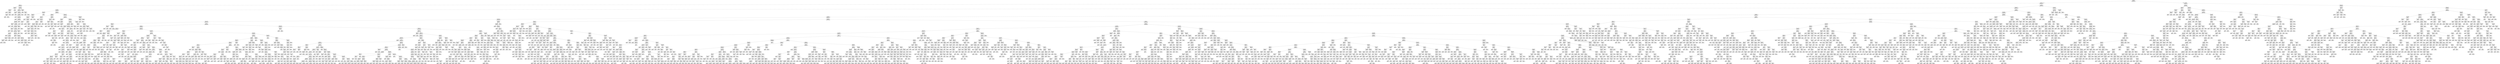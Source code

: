 digraph Tree {
node [shape=box] ;
0 [label="X[6] <= 0.098\ngini = 0.5\nsamples = 84796\nvalue = [42502, 42294]"] ;
1 [label="X[4] <= -0.197\ngini = 0.457\nsamples = 60992\nvalue = [39414, 21578]"] ;
0 -> 1 [labeldistance=2.5, labelangle=45, headlabel="True"] ;
2 [label="X[492] <= -0.0\ngini = 0.017\nsamples = 4999\nvalue = [43, 4956]"] ;
1 -> 2 ;
3 [label="X[31] <= 0.016\ngini = 0.457\nsamples = 34\nvalue = [22, 12]"] ;
2 -> 3 ;
4 [label="X[39] <= 0.018\ngini = 0.337\nsamples = 28\nvalue = [22, 6]"] ;
3 -> 4 ;
5 [label="gini = 0.0\nsamples = 18\nvalue = [18, 0]"] ;
4 -> 5 ;
6 [label="X[45] <= 0.01\ngini = 0.48\nsamples = 10\nvalue = [4, 6]"] ;
4 -> 6 ;
7 [label="X[719] <= -0.0\ngini = 0.32\nsamples = 5\nvalue = [4, 1]"] ;
6 -> 7 ;
8 [label="gini = 0.0\nsamples = 1\nvalue = [0, 1]"] ;
7 -> 8 ;
9 [label="gini = 0.0\nsamples = 4\nvalue = [4, 0]"] ;
7 -> 9 ;
10 [label="gini = 0.0\nsamples = 5\nvalue = [0, 5]"] ;
6 -> 10 ;
11 [label="gini = 0.0\nsamples = 6\nvalue = [0, 6]"] ;
3 -> 11 ;
12 [label="X[217] <= 0.033\ngini = 0.008\nsamples = 4965\nvalue = [21, 4944]"] ;
2 -> 12 ;
13 [label="X[159] <= -0.017\ngini = 0.007\nsamples = 4960\nvalue = [17, 4943]"] ;
12 -> 13 ;
14 [label="X[179] <= 0.018\ngini = 0.444\nsamples = 3\nvalue = [2, 1]"] ;
13 -> 14 ;
15 [label="gini = 0.0\nsamples = 2\nvalue = [2, 0]"] ;
14 -> 15 ;
16 [label="gini = 0.0\nsamples = 1\nvalue = [0, 1]"] ;
14 -> 16 ;
17 [label="X[525] <= 0.0\ngini = 0.006\nsamples = 4957\nvalue = [15, 4942]"] ;
13 -> 17 ;
18 [label="X[8] <= -0.062\ngini = 0.006\nsamples = 4956\nvalue = [14, 4942]"] ;
17 -> 18 ;
19 [label="gini = 0.0\nsamples = 1\nvalue = [1, 0]"] ;
18 -> 19 ;
20 [label="X[137] <= -0.141\ngini = 0.005\nsamples = 4955\nvalue = [13, 4942]"] ;
18 -> 20 ;
21 [label="gini = 0.0\nsamples = 1\nvalue = [1, 0]"] ;
20 -> 21 ;
22 [label="X[7] <= 0.166\ngini = 0.005\nsamples = 4954\nvalue = [12, 4942]"] ;
20 -> 22 ;
23 [label="X[368] <= -0.031\ngini = 0.004\nsamples = 4953\nvalue = [11, 4942]"] ;
22 -> 23 ;
24 [label="X[36] <= 0.022\ngini = 0.5\nsamples = 2\nvalue = [1, 1]"] ;
23 -> 24 ;
25 [label="gini = 0.0\nsamples = 1\nvalue = [1, 0]"] ;
24 -> 25 ;
26 [label="gini = 0.0\nsamples = 1\nvalue = [0, 1]"] ;
24 -> 26 ;
27 [label="X[52] <= 0.693\ngini = 0.004\nsamples = 4951\nvalue = [10, 4941]"] ;
23 -> 27 ;
28 [label="X[129] <= -0.281\ngini = 0.004\nsamples = 4948\nvalue = [9, 4939]"] ;
27 -> 28 ;
29 [label="X[139] <= -0.002\ngini = 0.278\nsamples = 6\nvalue = [1, 5]"] ;
28 -> 29 ;
30 [label="gini = 0.5\nsamples = 2\nvalue = [1, 1]"] ;
29 -> 30 ;
31 [label="gini = 0.0\nsamples = 4\nvalue = [0, 4]"] ;
29 -> 31 ;
32 [label="X[14] <= 0.14\ngini = 0.003\nsamples = 4942\nvalue = [8, 4934]"] ;
28 -> 32 ;
33 [label="X[18] <= -0.721\ngini = 0.003\nsamples = 4935\nvalue = [7, 4928]"] ;
32 -> 33 ;
34 [label="X[12] <= -0.03\ngini = 0.054\nsamples = 109\nvalue = [3, 106]"] ;
33 -> 34 ;
35 [label="gini = 0.444\nsamples = 3\nvalue = [1, 2]"] ;
34 -> 35 ;
36 [label="X[115] <= 0.0\ngini = 0.037\nsamples = 106\nvalue = [2, 104]"] ;
34 -> 36 ;
37 [label="X[145] <= -0.002\ngini = 0.021\nsamples = 96\nvalue = [1, 95]"] ;
36 -> 37 ;
38 [label="X[14] <= 0.064\ngini = 0.061\nsamples = 32\nvalue = [1, 31]"] ;
37 -> 38 ;
39 [label="gini = 0.0\nsamples = 29\nvalue = [0, 29]"] ;
38 -> 39 ;
40 [label="gini = 0.444\nsamples = 3\nvalue = [1, 2]"] ;
38 -> 40 ;
41 [label="gini = 0.0\nsamples = 64\nvalue = [0, 64]"] ;
37 -> 41 ;
42 [label="X[496] <= -0.0\ngini = 0.18\nsamples = 10\nvalue = [1, 9]"] ;
36 -> 42 ;
43 [label="gini = 0.0\nsamples = 8\nvalue = [0, 8]"] ;
42 -> 43 ;
44 [label="gini = 0.5\nsamples = 2\nvalue = [1, 1]"] ;
42 -> 44 ;
45 [label="X[36] <= -0.345\ngini = 0.002\nsamples = 4826\nvalue = [4, 4822]"] ;
33 -> 45 ;
46 [label="X[419] <= 0.0\ngini = 0.133\nsamples = 14\nvalue = [1, 13]"] ;
45 -> 46 ;
47 [label="gini = 0.0\nsamples = 13\nvalue = [0, 13]"] ;
46 -> 47 ;
48 [label="gini = 0.0\nsamples = 1\nvalue = [1, 0]"] ;
46 -> 48 ;
49 [label="X[1097] <= -0.001\ngini = 0.001\nsamples = 4812\nvalue = [3, 4809]"] ;
45 -> 49 ;
50 [label="X[48] <= 0.261\ngini = 0.133\nsamples = 14\nvalue = [1, 13]"] ;
49 -> 50 ;
51 [label="gini = 0.0\nsamples = 1\nvalue = [1, 0]"] ;
50 -> 51 ;
52 [label="gini = 0.0\nsamples = 13\nvalue = [0, 13]"] ;
50 -> 52 ;
53 [label="X[64] <= -0.191\ngini = 0.001\nsamples = 4798\nvalue = [2, 4796]"] ;
49 -> 53 ;
54 [label="X[79] <= 0.032\ngini = 0.095\nsamples = 20\nvalue = [1, 19]"] ;
53 -> 54 ;
55 [label="gini = 0.0\nsamples = 1\nvalue = [1, 0]"] ;
54 -> 55 ;
56 [label="gini = 0.0\nsamples = 19\nvalue = [0, 19]"] ;
54 -> 56 ;
57 [label="X[15] <= -0.47\ngini = 0.0\nsamples = 4778\nvalue = [1, 4777]"] ;
53 -> 57 ;
58 [label="X[129] <= 0.018\ngini = 0.034\nsamples = 57\nvalue = [1, 56]"] ;
57 -> 58 ;
59 [label="gini = 0.5\nsamples = 2\nvalue = [1, 1]"] ;
58 -> 59 ;
60 [label="gini = 0.0\nsamples = 55\nvalue = [0, 55]"] ;
58 -> 60 ;
61 [label="gini = 0.0\nsamples = 4721\nvalue = [0, 4721]"] ;
57 -> 61 ;
62 [label="X[25] <= -0.048\ngini = 0.245\nsamples = 7\nvalue = [1, 6]"] ;
32 -> 62 ;
63 [label="gini = 0.0\nsamples = 6\nvalue = [0, 6]"] ;
62 -> 63 ;
64 [label="gini = 0.0\nsamples = 1\nvalue = [1, 0]"] ;
62 -> 64 ;
65 [label="X[299] <= 0.0\ngini = 0.444\nsamples = 3\nvalue = [1, 2]"] ;
27 -> 65 ;
66 [label="gini = 0.0\nsamples = 1\nvalue = [1, 0]"] ;
65 -> 66 ;
67 [label="gini = 0.0\nsamples = 2\nvalue = [0, 2]"] ;
65 -> 67 ;
68 [label="gini = 0.0\nsamples = 1\nvalue = [1, 0]"] ;
22 -> 68 ;
69 [label="gini = 0.0\nsamples = 1\nvalue = [1, 0]"] ;
17 -> 69 ;
70 [label="X[102] <= 0.01\ngini = 0.32\nsamples = 5\nvalue = [4, 1]"] ;
12 -> 70 ;
71 [label="gini = 0.0\nsamples = 3\nvalue = [3, 0]"] ;
70 -> 71 ;
72 [label="X[324] <= 0.0\ngini = 0.5\nsamples = 2\nvalue = [1, 1]"] ;
70 -> 72 ;
73 [label="gini = 0.0\nsamples = 1\nvalue = [0, 1]"] ;
72 -> 73 ;
74 [label="gini = 0.0\nsamples = 1\nvalue = [1, 0]"] ;
72 -> 74 ;
75 [label="X[1] <= 0.503\ngini = 0.417\nsamples = 55993\nvalue = [39371, 16622]"] ;
1 -> 75 ;
76 [label="X[243] <= -0.007\ngini = 0.363\nsamples = 51419\nvalue = [39191, 12228]"] ;
75 -> 76 ;
77 [label="X[11] <= -0.027\ngini = 0.329\nsamples = 3295\nvalue = [683, 2612]"] ;
76 -> 77 ;
78 [label="X[731] <= 0.001\ngini = 0.052\nsamples = 299\nvalue = [291, 8]"] ;
77 -> 78 ;
79 [label="X[507] <= 0.027\ngini = 0.04\nsamples = 297\nvalue = [291, 6]"] ;
78 -> 79 ;
80 [label="X[547] <= -0.004\ngini = 0.02\nsamples = 291\nvalue = [288, 3]"] ;
79 -> 80 ;
81 [label="gini = 0.0\nsamples = 1\nvalue = [0, 1]"] ;
80 -> 81 ;
82 [label="X[752] <= -0.003\ngini = 0.014\nsamples = 290\nvalue = [288, 2]"] ;
80 -> 82 ;
83 [label="X[210] <= 0.002\ngini = 0.5\nsamples = 2\nvalue = [1, 1]"] ;
82 -> 83 ;
84 [label="gini = 0.0\nsamples = 1\nvalue = [1, 0]"] ;
83 -> 84 ;
85 [label="gini = 0.0\nsamples = 1\nvalue = [0, 1]"] ;
83 -> 85 ;
86 [label="X[2] <= 0.719\ngini = 0.007\nsamples = 288\nvalue = [287, 1]"] ;
82 -> 86 ;
87 [label="gini = 0.0\nsamples = 280\nvalue = [280, 0]"] ;
86 -> 87 ;
88 [label="X[305] <= -0.014\ngini = 0.219\nsamples = 8\nvalue = [7, 1]"] ;
86 -> 88 ;
89 [label="gini = 0.0\nsamples = 1\nvalue = [0, 1]"] ;
88 -> 89 ;
90 [label="gini = 0.0\nsamples = 7\nvalue = [7, 0]"] ;
88 -> 90 ;
91 [label="X[428] <= -0.016\ngini = 0.5\nsamples = 6\nvalue = [3, 3]"] ;
79 -> 91 ;
92 [label="gini = 0.0\nsamples = 3\nvalue = [3, 0]"] ;
91 -> 92 ;
93 [label="gini = 0.0\nsamples = 3\nvalue = [0, 3]"] ;
91 -> 93 ;
94 [label="gini = 0.0\nsamples = 2\nvalue = [0, 2]"] ;
78 -> 94 ;
95 [label="X[262] <= -0.012\ngini = 0.227\nsamples = 2996\nvalue = [392, 2604]"] ;
77 -> 95 ;
96 [label="X[734] <= 0.0\ngini = 0.406\nsamples = 233\nvalue = [167, 66]"] ;
95 -> 96 ;
97 [label="X[11] <= -0.021\ngini = 0.177\nsamples = 173\nvalue = [156, 17]"] ;
96 -> 97 ;
98 [label="gini = 0.0\nsamples = 3\nvalue = [0, 3]"] ;
97 -> 98 ;
99 [label="X[357] <= 0.001\ngini = 0.151\nsamples = 170\nvalue = [156, 14]"] ;
97 -> 99 ;
100 [label="X[715] <= 0.0\ngini = 0.124\nsamples = 166\nvalue = [155, 11]"] ;
99 -> 100 ;
101 [label="X[175] <= 0.027\ngini = 0.104\nsamples = 163\nvalue = [154, 9]"] ;
100 -> 101 ;
102 [label="X[189] <= -0.113\ngini = 0.084\nsamples = 160\nvalue = [153, 7]"] ;
101 -> 102 ;
103 [label="X[424] <= -0.003\ngini = 0.469\nsamples = 8\nvalue = [5, 3]"] ;
102 -> 103 ;
104 [label="gini = 0.0\nsamples = 2\nvalue = [0, 2]"] ;
103 -> 104 ;
105 [label="X[441] <= -0.001\ngini = 0.278\nsamples = 6\nvalue = [5, 1]"] ;
103 -> 105 ;
106 [label="gini = 0.0\nsamples = 1\nvalue = [0, 1]"] ;
105 -> 106 ;
107 [label="gini = 0.0\nsamples = 5\nvalue = [5, 0]"] ;
105 -> 107 ;
108 [label="X[188] <= 0.043\ngini = 0.051\nsamples = 152\nvalue = [148, 4]"] ;
102 -> 108 ;
109 [label="X[334] <= 0.141\ngini = 0.039\nsamples = 151\nvalue = [148, 3]"] ;
108 -> 109 ;
110 [label="X[244] <= 1.097\ngini = 0.026\nsamples = 149\nvalue = [147, 2]"] ;
109 -> 110 ;
111 [label="X[248] <= -0.009\ngini = 0.014\nsamples = 147\nvalue = [146, 1]"] ;
110 -> 111 ;
112 [label="X[173] <= -0.0\ngini = 0.278\nsamples = 6\nvalue = [5, 1]"] ;
111 -> 112 ;
113 [label="gini = 0.0\nsamples = 1\nvalue = [0, 1]"] ;
112 -> 113 ;
114 [label="gini = 0.0\nsamples = 5\nvalue = [5, 0]"] ;
112 -> 114 ;
115 [label="gini = 0.0\nsamples = 141\nvalue = [141, 0]"] ;
111 -> 115 ;
116 [label="X[126] <= -0.204\ngini = 0.5\nsamples = 2\nvalue = [1, 1]"] ;
110 -> 116 ;
117 [label="gini = 0.0\nsamples = 1\nvalue = [0, 1]"] ;
116 -> 117 ;
118 [label="gini = 0.0\nsamples = 1\nvalue = [1, 0]"] ;
116 -> 118 ;
119 [label="gini = 0.5\nsamples = 2\nvalue = [1, 1]"] ;
109 -> 119 ;
120 [label="gini = 0.0\nsamples = 1\nvalue = [0, 1]"] ;
108 -> 120 ;
121 [label="X[206] <= 0.01\ngini = 0.444\nsamples = 3\nvalue = [1, 2]"] ;
101 -> 121 ;
122 [label="gini = 0.0\nsamples = 2\nvalue = [0, 2]"] ;
121 -> 122 ;
123 [label="gini = 0.0\nsamples = 1\nvalue = [1, 0]"] ;
121 -> 123 ;
124 [label="X[383] <= 0.0\ngini = 0.444\nsamples = 3\nvalue = [1, 2]"] ;
100 -> 124 ;
125 [label="gini = 0.0\nsamples = 2\nvalue = [0, 2]"] ;
124 -> 125 ;
126 [label="gini = 0.0\nsamples = 1\nvalue = [1, 0]"] ;
124 -> 126 ;
127 [label="X[495] <= 0.0\ngini = 0.375\nsamples = 4\nvalue = [1, 3]"] ;
99 -> 127 ;
128 [label="gini = 0.0\nsamples = 3\nvalue = [0, 3]"] ;
127 -> 128 ;
129 [label="gini = 0.0\nsamples = 1\nvalue = [1, 0]"] ;
127 -> 129 ;
130 [label="X[1083] <= 0.0\ngini = 0.299\nsamples = 60\nvalue = [11, 49]"] ;
96 -> 130 ;
131 [label="X[437] <= -0.266\ngini = 0.14\nsamples = 53\nvalue = [4, 49]"] ;
130 -> 131 ;
132 [label="X[620] <= 0.003\ngini = 0.444\nsamples = 3\nvalue = [2, 1]"] ;
131 -> 132 ;
133 [label="gini = 0.0\nsamples = 1\nvalue = [0, 1]"] ;
132 -> 133 ;
134 [label="gini = 0.0\nsamples = 2\nvalue = [2, 0]"] ;
132 -> 134 ;
135 [label="X[3] <= -0.577\ngini = 0.077\nsamples = 50\nvalue = [2, 48]"] ;
131 -> 135 ;
136 [label="X[69] <= -0.001\ngini = 0.5\nsamples = 2\nvalue = [1, 1]"] ;
135 -> 136 ;
137 [label="gini = 0.0\nsamples = 1\nvalue = [1, 0]"] ;
136 -> 137 ;
138 [label="gini = 0.0\nsamples = 1\nvalue = [0, 1]"] ;
136 -> 138 ;
139 [label="X[11] <= -0.015\ngini = 0.041\nsamples = 48\nvalue = [1, 47]"] ;
135 -> 139 ;
140 [label="X[1096] <= 0.0\ngini = 0.5\nsamples = 2\nvalue = [1, 1]"] ;
139 -> 140 ;
141 [label="gini = 0.0\nsamples = 1\nvalue = [1, 0]"] ;
140 -> 141 ;
142 [label="gini = 0.0\nsamples = 1\nvalue = [0, 1]"] ;
140 -> 142 ;
143 [label="gini = 0.0\nsamples = 46\nvalue = [0, 46]"] ;
139 -> 143 ;
144 [label="gini = 0.0\nsamples = 7\nvalue = [7, 0]"] ;
130 -> 144 ;
145 [label="X[262] <= 0.243\ngini = 0.15\nsamples = 2763\nvalue = [225, 2538]"] ;
95 -> 145 ;
146 [label="X[147] <= -0.087\ngini = 0.117\nsamples = 2700\nvalue = [169, 2531]"] ;
145 -> 146 ;
147 [label="X[606] <= -0.0\ngini = 0.162\nsamples = 45\nvalue = [41, 4]"] ;
146 -> 147 ;
148 [label="gini = 0.0\nsamples = 2\nvalue = [0, 2]"] ;
147 -> 148 ;
149 [label="X[58] <= 0.0\ngini = 0.089\nsamples = 43\nvalue = [41, 2]"] ;
147 -> 149 ;
150 [label="gini = 0.0\nsamples = 1\nvalue = [0, 1]"] ;
149 -> 150 ;
151 [label="X[16] <= -0.558\ngini = 0.046\nsamples = 42\nvalue = [41, 1]"] ;
149 -> 151 ;
152 [label="gini = 0.0\nsamples = 1\nvalue = [0, 1]"] ;
151 -> 152 ;
153 [label="gini = 0.0\nsamples = 41\nvalue = [41, 0]"] ;
151 -> 153 ;
154 [label="X[538] <= 0.0\ngini = 0.092\nsamples = 2655\nvalue = [128, 2527]"] ;
146 -> 154 ;
155 [label="X[227] <= 0.208\ngini = 0.05\nsamples = 2531\nvalue = [65, 2466]"] ;
154 -> 155 ;
156 [label="X[179] <= -0.094\ngini = 0.038\nsamples = 2509\nvalue = [48, 2461]"] ;
155 -> 156 ;
157 [label="X[1063] <= -0.0\ngini = 0.453\nsamples = 49\nvalue = [17, 32]"] ;
156 -> 157 ;
158 [label="gini = 0.0\nsamples = 6\nvalue = [6, 0]"] ;
157 -> 158 ;
159 [label="X[767] <= 0.0\ngini = 0.381\nsamples = 43\nvalue = [11, 32]"] ;
157 -> 159 ;
160 [label="X[1070] <= 0.0\ngini = 0.499\nsamples = 19\nvalue = [9, 10]"] ;
159 -> 160 ;
161 [label="X[353] <= 0.008\ngini = 0.32\nsamples = 5\nvalue = [4, 1]"] ;
160 -> 161 ;
162 [label="gini = 0.5\nsamples = 2\nvalue = [1, 1]"] ;
161 -> 162 ;
163 [label="gini = 0.0\nsamples = 3\nvalue = [3, 0]"] ;
161 -> 163 ;
164 [label="X[250] <= -0.003\ngini = 0.459\nsamples = 14\nvalue = [5, 9]"] ;
160 -> 164 ;
165 [label="gini = 0.0\nsamples = 1\nvalue = [1, 0]"] ;
164 -> 165 ;
166 [label="X[167] <= -0.142\ngini = 0.426\nsamples = 13\nvalue = [4, 9]"] ;
164 -> 166 ;
167 [label="X[407] <= -0.0\ngini = 0.48\nsamples = 10\nvalue = [4, 6]"] ;
166 -> 167 ;
168 [label="gini = 0.0\nsamples = 1\nvalue = [1, 0]"] ;
167 -> 168 ;
169 [label="X[499] <= -0.0\ngini = 0.444\nsamples = 9\nvalue = [3, 6]"] ;
167 -> 169 ;
170 [label="X[407] <= -0.0\ngini = 0.408\nsamples = 7\nvalue = [2, 5]"] ;
169 -> 170 ;
171 [label="gini = 0.0\nsamples = 2\nvalue = [0, 2]"] ;
170 -> 171 ;
172 [label="gini = 0.48\nsamples = 5\nvalue = [2, 3]"] ;
170 -> 172 ;
173 [label="gini = 0.5\nsamples = 2\nvalue = [1, 1]"] ;
169 -> 173 ;
174 [label="gini = 0.0\nsamples = 3\nvalue = [0, 3]"] ;
166 -> 174 ;
175 [label="X[162] <= 0.065\ngini = 0.153\nsamples = 24\nvalue = [2, 22]"] ;
159 -> 175 ;
176 [label="gini = 0.0\nsamples = 18\nvalue = [0, 18]"] ;
175 -> 176 ;
177 [label="X[254] <= 0.0\ngini = 0.444\nsamples = 6\nvalue = [2, 4]"] ;
175 -> 177 ;
178 [label="gini = 0.0\nsamples = 2\nvalue = [0, 2]"] ;
177 -> 178 ;
179 [label="X[387] <= -0.002\ngini = 0.5\nsamples = 4\nvalue = [2, 2]"] ;
177 -> 179 ;
180 [label="gini = 0.444\nsamples = 3\nvalue = [1, 2]"] ;
179 -> 180 ;
181 [label="gini = 0.0\nsamples = 1\nvalue = [1, 0]"] ;
179 -> 181 ;
182 [label="X[222] <= -0.466\ngini = 0.025\nsamples = 2460\nvalue = [31, 2429]"] ;
156 -> 182 ;
183 [label="gini = 0.0\nsamples = 4\nvalue = [4, 0]"] ;
182 -> 183 ;
184 [label="X[246] <= 0.13\ngini = 0.022\nsamples = 2456\nvalue = [27, 2429]"] ;
182 -> 184 ;
185 [label="X[1124] <= -0.0\ngini = 0.02\nsamples = 2454\nvalue = [25, 2429]"] ;
184 -> 185 ;
186 [label="X[213] <= -0.002\ngini = 0.48\nsamples = 10\nvalue = [4, 6]"] ;
185 -> 186 ;
187 [label="gini = 0.0\nsamples = 6\nvalue = [0, 6]"] ;
186 -> 187 ;
188 [label="gini = 0.0\nsamples = 4\nvalue = [4, 0]"] ;
186 -> 188 ;
189 [label="X[251] <= 0.366\ngini = 0.017\nsamples = 2444\nvalue = [21, 2423]"] ;
185 -> 189 ;
190 [label="X[427] <= 0.103\ngini = 0.015\nsamples = 2438\nvalue = [18, 2420]"] ;
189 -> 190 ;
191 [label="X[289] <= -0.217\ngini = 0.013\nsamples = 2435\nvalue = [16, 2419]"] ;
190 -> 191 ;
192 [label="gini = 0.0\nsamples = 1\nvalue = [1, 0]"] ;
191 -> 192 ;
193 [label="X[739] <= -0.017\ngini = 0.012\nsamples = 2434\nvalue = [15, 2419]"] ;
191 -> 193 ;
194 [label="gini = 0.0\nsamples = 1\nvalue = [1, 0]"] ;
193 -> 194 ;
195 [label="X[3] <= 0.356\ngini = 0.011\nsamples = 2433\nvalue = [14, 2419]"] ;
193 -> 195 ;
196 [label="X[22] <= -0.413\ngini = 0.011\nsamples = 2432\nvalue = [13, 2419]"] ;
195 -> 196 ;
197 [label="gini = 0.0\nsamples = 1\nvalue = [1, 0]"] ;
196 -> 197 ;
198 [label="X[121] <= -0.082\ngini = 0.01\nsamples = 2431\nvalue = [12, 2419]"] ;
196 -> 198 ;
199 [label="gini = 0.0\nsamples = 1\nvalue = [1, 0]"] ;
198 -> 199 ;
200 [label="X[101] <= -0.154\ngini = 0.009\nsamples = 2430\nvalue = [11, 2419]"] ;
198 -> 200 ;
201 [label="gini = 0.0\nsamples = 1\nvalue = [1, 0]"] ;
200 -> 201 ;
202 [label="X[153] <= 0.061\ngini = 0.008\nsamples = 2429\nvalue = [10, 2419]"] ;
200 -> 202 ;
203 [label="X[96] <= 0.848\ngini = 0.006\nsamples = 2419\nvalue = [7, 2412]"] ;
202 -> 203 ;
204 [label="X[189] <= -0.123\ngini = 0.005\nsamples = 2415\nvalue = [6, 2409]"] ;
203 -> 204 ;
205 [label="X[70] <= -0.021\ngini = 0.172\nsamples = 21\nvalue = [2, 19]"] ;
204 -> 205 ;
206 [label="gini = 0.0\nsamples = 17\nvalue = [0, 17]"] ;
205 -> 206 ;
207 [label="X[194] <= -0.07\ngini = 0.5\nsamples = 4\nvalue = [2, 2]"] ;
205 -> 207 ;
208 [label="gini = 0.5\nsamples = 2\nvalue = [1, 1]"] ;
207 -> 208 ;
209 [label="gini = 0.5\nsamples = 2\nvalue = [1, 1]"] ;
207 -> 209 ;
210 [label="X[776] <= -0.0\ngini = 0.003\nsamples = 2394\nvalue = [4, 2390]"] ;
204 -> 210 ;
211 [label="X[158] <= -0.192\ngini = 0.084\nsamples = 91\nvalue = [4, 87]"] ;
210 -> 211 ;
212 [label="gini = 0.0\nsamples = 1\nvalue = [1, 0]"] ;
211 -> 212 ;
213 [label="gini = 0.064\nsamples = 90\nvalue = [3, 87]"] ;
211 -> 213 ;
214 [label="gini = 0.0\nsamples = 2303\nvalue = [0, 2303]"] ;
210 -> 214 ;
215 [label="X[183] <= -0.002\ngini = 0.375\nsamples = 4\nvalue = [1, 3]"] ;
203 -> 215 ;
216 [label="gini = 0.5\nsamples = 2\nvalue = [1, 1]"] ;
215 -> 216 ;
217 [label="gini = 0.0\nsamples = 2\nvalue = [0, 2]"] ;
215 -> 217 ;
218 [label="X[106] <= 0.006\ngini = 0.42\nsamples = 10\nvalue = [3, 7]"] ;
202 -> 218 ;
219 [label="X[444] <= 0.015\ngini = 0.219\nsamples = 8\nvalue = [1, 7]"] ;
218 -> 219 ;
220 [label="X[124] <= -0.017\ngini = 0.5\nsamples = 2\nvalue = [1, 1]"] ;
219 -> 220 ;
221 [label="gini = 0.0\nsamples = 1\nvalue = [0, 1]"] ;
220 -> 221 ;
222 [label="gini = 0.0\nsamples = 1\nvalue = [1, 0]"] ;
220 -> 222 ;
223 [label="gini = 0.0\nsamples = 6\nvalue = [0, 6]"] ;
219 -> 223 ;
224 [label="gini = 0.0\nsamples = 2\nvalue = [2, 0]"] ;
218 -> 224 ;
225 [label="gini = 0.0\nsamples = 1\nvalue = [1, 0]"] ;
195 -> 225 ;
226 [label="X[769] <= -0.001\ngini = 0.444\nsamples = 3\nvalue = [2, 1]"] ;
190 -> 226 ;
227 [label="gini = 0.0\nsamples = 2\nvalue = [2, 0]"] ;
226 -> 227 ;
228 [label="gini = 0.0\nsamples = 1\nvalue = [0, 1]"] ;
226 -> 228 ;
229 [label="X[200] <= -0.014\ngini = 0.5\nsamples = 6\nvalue = [3, 3]"] ;
189 -> 229 ;
230 [label="gini = 0.0\nsamples = 3\nvalue = [3, 0]"] ;
229 -> 230 ;
231 [label="gini = 0.0\nsamples = 3\nvalue = [0, 3]"] ;
229 -> 231 ;
232 [label="gini = 0.0\nsamples = 2\nvalue = [2, 0]"] ;
184 -> 232 ;
233 [label="X[715] <= 0.0\ngini = 0.351\nsamples = 22\nvalue = [17, 5]"] ;
155 -> 233 ;
234 [label="gini = 0.0\nsamples = 16\nvalue = [16, 0]"] ;
233 -> 234 ;
235 [label="X[401] <= 0.0\ngini = 0.278\nsamples = 6\nvalue = [1, 5]"] ;
233 -> 235 ;
236 [label="gini = 0.0\nsamples = 1\nvalue = [1, 0]"] ;
235 -> 236 ;
237 [label="gini = 0.0\nsamples = 5\nvalue = [0, 5]"] ;
235 -> 237 ;
238 [label="X[311] <= -0.002\ngini = 0.5\nsamples = 124\nvalue = [63, 61]"] ;
154 -> 238 ;
239 [label="X[75] <= -0.276\ngini = 0.046\nsamples = 42\nvalue = [41, 1]"] ;
238 -> 239 ;
240 [label="gini = 0.0\nsamples = 1\nvalue = [0, 1]"] ;
239 -> 240 ;
241 [label="gini = 0.0\nsamples = 41\nvalue = [41, 0]"] ;
239 -> 241 ;
242 [label="X[408] <= -0.0\ngini = 0.393\nsamples = 82\nvalue = [22, 60]"] ;
238 -> 242 ;
243 [label="X[460] <= -0.0\ngini = 0.444\nsamples = 27\nvalue = [18, 9]"] ;
242 -> 243 ;
244 [label="X[420] <= -0.0\ngini = 0.188\nsamples = 19\nvalue = [17, 2]"] ;
243 -> 244 ;
245 [label="gini = 0.0\nsamples = 1\nvalue = [0, 1]"] ;
244 -> 245 ;
246 [label="X[7] <= 0.387\ngini = 0.105\nsamples = 18\nvalue = [17, 1]"] ;
244 -> 246 ;
247 [label="gini = 0.0\nsamples = 15\nvalue = [15, 0]"] ;
246 -> 247 ;
248 [label="X[342] <= -0.0\ngini = 0.444\nsamples = 3\nvalue = [2, 1]"] ;
246 -> 248 ;
249 [label="gini = 0.0\nsamples = 2\nvalue = [2, 0]"] ;
248 -> 249 ;
250 [label="gini = 0.0\nsamples = 1\nvalue = [0, 1]"] ;
248 -> 250 ;
251 [label="X[157] <= -0.027\ngini = 0.219\nsamples = 8\nvalue = [1, 7]"] ;
243 -> 251 ;
252 [label="gini = 0.0\nsamples = 1\nvalue = [1, 0]"] ;
251 -> 252 ;
253 [label="gini = 0.0\nsamples = 7\nvalue = [0, 7]"] ;
251 -> 253 ;
254 [label="X[310] <= -0.007\ngini = 0.135\nsamples = 55\nvalue = [4, 51]"] ;
242 -> 254 ;
255 [label="gini = 0.0\nsamples = 3\nvalue = [3, 0]"] ;
254 -> 255 ;
256 [label="X[17] <= 0.558\ngini = 0.038\nsamples = 52\nvalue = [1, 51]"] ;
254 -> 256 ;
257 [label="gini = 0.0\nsamples = 51\nvalue = [0, 51]"] ;
256 -> 257 ;
258 [label="gini = 0.0\nsamples = 1\nvalue = [1, 0]"] ;
256 -> 258 ;
259 [label="X[408] <= -0.003\ngini = 0.198\nsamples = 63\nvalue = [56, 7]"] ;
145 -> 259 ;
260 [label="X[89] <= 0.018\ngini = 0.219\nsamples = 8\nvalue = [1, 7]"] ;
259 -> 260 ;
261 [label="gini = 0.0\nsamples = 7\nvalue = [0, 7]"] ;
260 -> 261 ;
262 [label="gini = 0.0\nsamples = 1\nvalue = [1, 0]"] ;
260 -> 262 ;
263 [label="gini = 0.0\nsamples = 55\nvalue = [55, 0]"] ;
259 -> 263 ;
264 [label="X[12] <= 0.315\ngini = 0.32\nsamples = 48124\nvalue = [38508, 9616]"] ;
76 -> 264 ;
265 [label="X[274] <= 0.001\ngini = 0.286\nsamples = 45962\nvalue = [38024, 7938]"] ;
264 -> 265 ;
266 [label="X[2] <= 0.718\ngini = 0.264\nsamples = 44894\nvalue = [37853, 7041]"] ;
265 -> 266 ;
267 [label="X[21] <= 0.008\ngini = 0.242\nsamples = 42418\nvalue = [36448, 5970]"] ;
266 -> 267 ;
268 [label="X[118] <= 0.178\ngini = 0.166\nsamples = 23635\nvalue = [21470, 2165]"] ;
267 -> 268 ;
269 [label="X[197] <= -0.033\ngini = 0.159\nsamples = 23450\nvalue = [21401, 2049]"] ;
268 -> 269 ;
270 [label="X[238] <= -0.022\ngini = 0.23\nsamples = 68\nvalue = [9, 59]"] ;
269 -> 270 ;
271 [label="X[340] <= -0.02\ngini = 0.219\nsamples = 8\nvalue = [7, 1]"] ;
270 -> 271 ;
272 [label="gini = 0.0\nsamples = 1\nvalue = [0, 1]"] ;
271 -> 272 ;
273 [label="gini = 0.0\nsamples = 7\nvalue = [7, 0]"] ;
271 -> 273 ;
274 [label="X[1074] <= -0.0\ngini = 0.064\nsamples = 60\nvalue = [2, 58]"] ;
270 -> 274 ;
275 [label="gini = 0.0\nsamples = 2\nvalue = [2, 0]"] ;
274 -> 275 ;
276 [label="gini = 0.0\nsamples = 58\nvalue = [0, 58]"] ;
274 -> 276 ;
277 [label="X[9] <= -0.29\ngini = 0.156\nsamples = 23382\nvalue = [21392, 1990]"] ;
269 -> 277 ;
278 [label="X[773] <= -0.0\ngini = 0.292\nsamples = 3153\nvalue = [2593, 560]"] ;
277 -> 278 ;
279 [label="X[419] <= -0.0\ngini = 0.158\nsamples = 1049\nvalue = [958, 91]"] ;
278 -> 279 ;
280 [label="X[362] <= 0.0\ngini = 0.408\nsamples = 7\nvalue = [2, 5]"] ;
279 -> 280 ;
281 [label="gini = 0.0\nsamples = 5\nvalue = [0, 5]"] ;
280 -> 281 ;
282 [label="gini = 0.0\nsamples = 2\nvalue = [2, 0]"] ;
280 -> 282 ;
283 [label="X[12] <= 0.081\ngini = 0.151\nsamples = 1042\nvalue = [956, 86]"] ;
279 -> 283 ;
284 [label="X[1068] <= 0.0\ngini = 0.146\nsamples = 1037\nvalue = [955, 82]"] ;
283 -> 284 ;
285 [label="X[544] <= -0.001\ngini = 0.075\nsamples = 637\nvalue = [612, 25]"] ;
284 -> 285 ;
286 [label="gini = 0.0\nsamples = 2\nvalue = [0, 2]"] ;
285 -> 286 ;
287 [label="X[40] <= -0.477\ngini = 0.07\nsamples = 635\nvalue = [612, 23]"] ;
285 -> 287 ;
288 [label="X[242] <= -0.0\ngini = 0.444\nsamples = 3\nvalue = [1, 2]"] ;
287 -> 288 ;
289 [label="gini = 0.0\nsamples = 1\nvalue = [1, 0]"] ;
288 -> 289 ;
290 [label="gini = 0.0\nsamples = 2\nvalue = [0, 2]"] ;
288 -> 290 ;
291 [label="X[22] <= 0.014\ngini = 0.064\nsamples = 632\nvalue = [611, 21]"] ;
287 -> 291 ;
292 [label="X[2] <= -0.676\ngini = 0.059\nsamples = 629\nvalue = [610, 19]"] ;
291 -> 292 ;
293 [label="X[735] <= 0.0\ngini = 0.444\nsamples = 3\nvalue = [1, 2]"] ;
292 -> 293 ;
294 [label="gini = 0.0\nsamples = 2\nvalue = [0, 2]"] ;
293 -> 294 ;
295 [label="gini = 0.0\nsamples = 1\nvalue = [1, 0]"] ;
293 -> 295 ;
296 [label="X[3] <= 0.297\ngini = 0.053\nsamples = 626\nvalue = [609, 17]"] ;
292 -> 296 ;
297 [label="X[1079] <= 0.001\ngini = 0.047\nsamples = 623\nvalue = [608, 15]"] ;
296 -> 297 ;
298 [label="X[25] <= -0.307\ngini = 0.044\nsamples = 622\nvalue = [608, 14]"] ;
297 -> 298 ;
299 [label="gini = 0.0\nsamples = 1\nvalue = [0, 1]"] ;
298 -> 299 ;
300 [label="X[16] <= -0.646\ngini = 0.041\nsamples = 621\nvalue = [608, 13]"] ;
298 -> 300 ;
301 [label="gini = 0.0\nsamples = 1\nvalue = [0, 1]"] ;
300 -> 301 ;
302 [label="X[130] <= -0.135\ngini = 0.038\nsamples = 620\nvalue = [608, 12]"] ;
300 -> 302 ;
303 [label="gini = 0.0\nsamples = 1\nvalue = [0, 1]"] ;
302 -> 303 ;
304 [label="X[9] <= -0.291\ngini = 0.035\nsamples = 619\nvalue = [608, 11]"] ;
302 -> 304 ;
305 [label="X[124] <= 0.794\ngini = 0.032\nsamples = 617\nvalue = [607, 10]"] ;
304 -> 305 ;
306 [label="X[144] <= 0.051\ngini = 0.029\nsamples = 615\nvalue = [606, 9]"] ;
305 -> 306 ;
307 [label="gini = 0.026\nsamples = 613\nvalue = [605, 8]"] ;
306 -> 307 ;
308 [label="gini = 0.5\nsamples = 2\nvalue = [1, 1]"] ;
306 -> 308 ;
309 [label="X[399] <= -0.0\ngini = 0.5\nsamples = 2\nvalue = [1, 1]"] ;
305 -> 309 ;
310 [label="gini = 0.0\nsamples = 1\nvalue = [1, 0]"] ;
309 -> 310 ;
311 [label="gini = 0.0\nsamples = 1\nvalue = [0, 1]"] ;
309 -> 311 ;
312 [label="X[598] <= -0.0\ngini = 0.5\nsamples = 2\nvalue = [1, 1]"] ;
304 -> 312 ;
313 [label="gini = 0.0\nsamples = 1\nvalue = [1, 0]"] ;
312 -> 313 ;
314 [label="gini = 0.0\nsamples = 1\nvalue = [0, 1]"] ;
312 -> 314 ;
315 [label="gini = 0.0\nsamples = 1\nvalue = [0, 1]"] ;
297 -> 315 ;
316 [label="X[764] <= 0.0\ngini = 0.444\nsamples = 3\nvalue = [1, 2]"] ;
296 -> 316 ;
317 [label="gini = 0.0\nsamples = 2\nvalue = [0, 2]"] ;
316 -> 317 ;
318 [label="gini = 0.0\nsamples = 1\nvalue = [1, 0]"] ;
316 -> 318 ;
319 [label="X[612] <= 0.0\ngini = 0.444\nsamples = 3\nvalue = [1, 2]"] ;
291 -> 319 ;
320 [label="gini = 0.0\nsamples = 1\nvalue = [1, 0]"] ;
319 -> 320 ;
321 [label="gini = 0.0\nsamples = 2\nvalue = [0, 2]"] ;
319 -> 321 ;
322 [label="X[413] <= 0.0\ngini = 0.244\nsamples = 400\nvalue = [343, 57]"] ;
284 -> 322 ;
323 [label="X[632] <= 0.001\ngini = 0.23\nsamples = 393\nvalue = [341, 52]"] ;
322 -> 323 ;
324 [label="X[526] <= -0.0\ngini = 0.22\nsamples = 389\nvalue = [340, 49]"] ;
323 -> 324 ;
325 [label="gini = 0.0\nsamples = 2\nvalue = [0, 2]"] ;
324 -> 325 ;
326 [label="X[319] <= -0.0\ngini = 0.213\nsamples = 387\nvalue = [340, 47]"] ;
324 -> 326 ;
327 [label="X[319] <= -0.0\ngini = 0.332\nsamples = 119\nvalue = [94, 25]"] ;
326 -> 327 ;
328 [label="X[318] <= -0.0\ngini = 0.301\nsamples = 114\nvalue = [93, 21]"] ;
327 -> 328 ;
329 [label="X[21] <= 0.007\ngini = 0.095\nsamples = 40\nvalue = [38, 2]"] ;
328 -> 329 ;
330 [label="gini = 0.0\nsamples = 33\nvalue = [33, 0]"] ;
329 -> 330 ;
331 [label="X[11] <= -0.249\ngini = 0.408\nsamples = 7\nvalue = [5, 2]"] ;
329 -> 331 ;
332 [label="gini = 0.0\nsamples = 4\nvalue = [4, 0]"] ;
331 -> 332 ;
333 [label="X[757] <= 0.0\ngini = 0.444\nsamples = 3\nvalue = [1, 2]"] ;
331 -> 333 ;
334 [label="gini = 0.0\nsamples = 1\nvalue = [1, 0]"] ;
333 -> 334 ;
335 [label="gini = 0.0\nsamples = 2\nvalue = [0, 2]"] ;
333 -> 335 ;
336 [label="X[342] <= 0.0\ngini = 0.382\nsamples = 74\nvalue = [55, 19]"] ;
328 -> 336 ;
337 [label="X[470] <= -0.0\ngini = 0.432\nsamples = 57\nvalue = [39, 18]"] ;
336 -> 337 ;
338 [label="gini = 0.0\nsamples = 4\nvalue = [0, 4]"] ;
337 -> 338 ;
339 [label="X[10] <= 0.947\ngini = 0.389\nsamples = 53\nvalue = [39, 14]"] ;
337 -> 339 ;
340 [label="X[493] <= -0.0\ngini = 0.49\nsamples = 7\nvalue = [3, 4]"] ;
339 -> 340 ;
341 [label="X[63] <= 0.012\ngini = 0.375\nsamples = 4\nvalue = [3, 1]"] ;
340 -> 341 ;
342 [label="gini = 0.5\nsamples = 2\nvalue = [1, 1]"] ;
341 -> 342 ;
343 [label="gini = 0.0\nsamples = 2\nvalue = [2, 0]"] ;
341 -> 343 ;
344 [label="gini = 0.0\nsamples = 3\nvalue = [0, 3]"] ;
340 -> 344 ;
345 [label="X[268] <= -0.0\ngini = 0.34\nsamples = 46\nvalue = [36, 10]"] ;
339 -> 345 ;
346 [label="X[215] <= -0.001\ngini = 0.401\nsamples = 36\nvalue = [26, 10]"] ;
345 -> 346 ;
347 [label="X[67] <= -0.002\ngini = 0.35\nsamples = 31\nvalue = [24, 7]"] ;
346 -> 347 ;
348 [label="gini = 0.0\nsamples = 9\nvalue = [9, 0]"] ;
347 -> 348 ;
349 [label="gini = 0.434\nsamples = 22\nvalue = [15, 7]"] ;
347 -> 349 ;
350 [label="X[1114] <= 0.0\ngini = 0.48\nsamples = 5\nvalue = [2, 3]"] ;
346 -> 350 ;
351 [label="gini = 0.5\nsamples = 4\nvalue = [2, 2]"] ;
350 -> 351 ;
352 [label="gini = 0.0\nsamples = 1\nvalue = [0, 1]"] ;
350 -> 352 ;
353 [label="gini = 0.0\nsamples = 10\nvalue = [10, 0]"] ;
345 -> 353 ;
354 [label="X[441] <= -0.0\ngini = 0.111\nsamples = 17\nvalue = [16, 1]"] ;
336 -> 354 ;
355 [label="X[528] <= -0.0\ngini = 0.444\nsamples = 3\nvalue = [2, 1]"] ;
354 -> 355 ;
356 [label="gini = 0.0\nsamples = 1\nvalue = [1, 0]"] ;
355 -> 356 ;
357 [label="gini = 0.5\nsamples = 2\nvalue = [1, 1]"] ;
355 -> 357 ;
358 [label="gini = 0.0\nsamples = 14\nvalue = [14, 0]"] ;
354 -> 358 ;
359 [label="X[14] <= 0.014\ngini = 0.32\nsamples = 5\nvalue = [1, 4]"] ;
327 -> 359 ;
360 [label="gini = 0.444\nsamples = 3\nvalue = [1, 2]"] ;
359 -> 360 ;
361 [label="gini = 0.0\nsamples = 2\nvalue = [0, 2]"] ;
359 -> 361 ;
362 [label="X[5] <= -0.233\ngini = 0.151\nsamples = 268\nvalue = [246, 22]"] ;
326 -> 362 ;
363 [label="X[278] <= 0.001\ngini = 0.444\nsamples = 3\nvalue = [1, 2]"] ;
362 -> 363 ;
364 [label="gini = 0.0\nsamples = 2\nvalue = [0, 2]"] ;
363 -> 364 ;
365 [label="gini = 0.0\nsamples = 1\nvalue = [1, 0]"] ;
363 -> 365 ;
366 [label="X[340] <= -0.001\ngini = 0.14\nsamples = 265\nvalue = [245, 20]"] ;
362 -> 366 ;
367 [label="gini = 0.0\nsamples = 1\nvalue = [0, 1]"] ;
366 -> 367 ;
368 [label="X[477] <= 0.0\ngini = 0.134\nsamples = 264\nvalue = [245, 19]"] ;
366 -> 368 ;
369 [label="X[50] <= 0.515\ngini = 0.097\nsamples = 234\nvalue = [222, 12]"] ;
368 -> 369 ;
370 [label="X[182] <= 0.048\ngini = 0.09\nsamples = 233\nvalue = [222, 11]"] ;
369 -> 370 ;
371 [label="X[41] <= -0.45\ngini = 0.082\nsamples = 232\nvalue = [222, 10]"] ;
370 -> 371 ;
372 [label="gini = 0.5\nsamples = 2\nvalue = [1, 1]"] ;
371 -> 372 ;
373 [label="X[325] <= -0.0\ngini = 0.075\nsamples = 230\nvalue = [221, 9]"] ;
371 -> 373 ;
374 [label="X[337] <= 0.0\ngini = 0.034\nsamples = 171\nvalue = [168, 3]"] ;
373 -> 374 ;
375 [label="gini = 0.0\nsamples = 132\nvalue = [132, 0]"] ;
374 -> 375 ;
376 [label="gini = 0.142\nsamples = 39\nvalue = [36, 3]"] ;
374 -> 376 ;
377 [label="X[226] <= -0.0\ngini = 0.183\nsamples = 59\nvalue = [53, 6]"] ;
373 -> 377 ;
378 [label="gini = 0.5\nsamples = 6\nvalue = [3, 3]"] ;
377 -> 378 ;
379 [label="gini = 0.107\nsamples = 53\nvalue = [50, 3]"] ;
377 -> 379 ;
380 [label="gini = 0.0\nsamples = 1\nvalue = [0, 1]"] ;
370 -> 380 ;
381 [label="gini = 0.0\nsamples = 1\nvalue = [0, 1]"] ;
369 -> 381 ;
382 [label="X[623] <= -0.0\ngini = 0.358\nsamples = 30\nvalue = [23, 7]"] ;
368 -> 382 ;
383 [label="X[345] <= -0.0\ngini = 0.375\nsamples = 4\nvalue = [1, 3]"] ;
382 -> 383 ;
384 [label="gini = 0.5\nsamples = 2\nvalue = [1, 1]"] ;
383 -> 384 ;
385 [label="gini = 0.0\nsamples = 2\nvalue = [0, 2]"] ;
383 -> 385 ;
386 [label="X[86] <= 0.115\ngini = 0.26\nsamples = 26\nvalue = [22, 4]"] ;
382 -> 386 ;
387 [label="X[540] <= 0.0\ngini = 0.211\nsamples = 25\nvalue = [22, 3]"] ;
386 -> 387 ;
388 [label="X[167] <= -0.011\ngini = 0.32\nsamples = 15\nvalue = [12, 3]"] ;
387 -> 388 ;
389 [label="X[121] <= 0.008\ngini = 0.355\nsamples = 13\nvalue = [10, 3]"] ;
388 -> 389 ;
390 [label="gini = 0.278\nsamples = 12\nvalue = [10, 2]"] ;
389 -> 390 ;
391 [label="gini = 0.0\nsamples = 1\nvalue = [0, 1]"] ;
389 -> 391 ;
392 [label="gini = 0.0\nsamples = 2\nvalue = [2, 0]"] ;
388 -> 392 ;
393 [label="gini = 0.0\nsamples = 10\nvalue = [10, 0]"] ;
387 -> 393 ;
394 [label="gini = 0.0\nsamples = 1\nvalue = [0, 1]"] ;
386 -> 394 ;
395 [label="X[344] <= 0.0\ngini = 0.375\nsamples = 4\nvalue = [1, 3]"] ;
323 -> 395 ;
396 [label="gini = 0.0\nsamples = 2\nvalue = [0, 2]"] ;
395 -> 396 ;
397 [label="gini = 0.5\nsamples = 2\nvalue = [1, 1]"] ;
395 -> 397 ;
398 [label="X[549] <= -0.0\ngini = 0.408\nsamples = 7\nvalue = [2, 5]"] ;
322 -> 398 ;
399 [label="gini = 0.0\nsamples = 2\nvalue = [2, 0]"] ;
398 -> 399 ;
400 [label="gini = 0.0\nsamples = 5\nvalue = [0, 5]"] ;
398 -> 400 ;
401 [label="X[204] <= -0.014\ngini = 0.32\nsamples = 5\nvalue = [1, 4]"] ;
283 -> 401 ;
402 [label="gini = 0.0\nsamples = 1\nvalue = [1, 0]"] ;
401 -> 402 ;
403 [label="gini = 0.0\nsamples = 4\nvalue = [0, 4]"] ;
401 -> 403 ;
404 [label="X[155] <= -0.099\ngini = 0.346\nsamples = 2104\nvalue = [1635, 469]"] ;
278 -> 404 ;
405 [label="X[551] <= -0.0\ngini = 0.493\nsamples = 86\nvalue = [38, 48]"] ;
404 -> 405 ;
406 [label="X[112] <= -0.002\ngini = 0.208\nsamples = 17\nvalue = [15, 2]"] ;
405 -> 406 ;
407 [label="X[70] <= 0.071\ngini = 0.117\nsamples = 16\nvalue = [15, 1]"] ;
406 -> 407 ;
408 [label="X[146] <= -0.025\ngini = 0.444\nsamples = 3\nvalue = [2, 1]"] ;
407 -> 408 ;
409 [label="gini = 0.0\nsamples = 1\nvalue = [0, 1]"] ;
408 -> 409 ;
410 [label="gini = 0.0\nsamples = 2\nvalue = [2, 0]"] ;
408 -> 410 ;
411 [label="gini = 0.0\nsamples = 13\nvalue = [13, 0]"] ;
407 -> 411 ;
412 [label="gini = 0.0\nsamples = 1\nvalue = [0, 1]"] ;
406 -> 412 ;
413 [label="X[354] <= -0.0\ngini = 0.444\nsamples = 69\nvalue = [23, 46]"] ;
405 -> 413 ;
414 [label="X[113] <= 0.037\ngini = 0.398\nsamples = 62\nvalue = [17, 45]"] ;
413 -> 414 ;
415 [label="X[110] <= -0.003\ngini = 0.48\nsamples = 40\nvalue = [16, 24]"] ;
414 -> 415 ;
416 [label="X[215] <= -0.003\ngini = 0.494\nsamples = 18\nvalue = [10, 8]"] ;
415 -> 416 ;
417 [label="X[546] <= -0.0\ngini = 0.219\nsamples = 8\nvalue = [7, 1]"] ;
416 -> 417 ;
418 [label="X[345] <= 0.003\ngini = 0.5\nsamples = 2\nvalue = [1, 1]"] ;
417 -> 418 ;
419 [label="gini = 0.0\nsamples = 1\nvalue = [1, 0]"] ;
418 -> 419 ;
420 [label="gini = 0.0\nsamples = 1\nvalue = [0, 1]"] ;
418 -> 420 ;
421 [label="gini = 0.0\nsamples = 6\nvalue = [6, 0]"] ;
417 -> 421 ;
422 [label="X[94] <= -0.053\ngini = 0.42\nsamples = 10\nvalue = [3, 7]"] ;
416 -> 422 ;
423 [label="X[311] <= 0.002\ngini = 0.48\nsamples = 5\nvalue = [2, 3]"] ;
422 -> 423 ;
424 [label="X[233] <= 0.001\ngini = 0.375\nsamples = 4\nvalue = [1, 3]"] ;
423 -> 424 ;
425 [label="gini = 0.0\nsamples = 2\nvalue = [0, 2]"] ;
424 -> 425 ;
426 [label="X[1113] <= 0.0\ngini = 0.5\nsamples = 2\nvalue = [1, 1]"] ;
424 -> 426 ;
427 [label="gini = 0.0\nsamples = 1\nvalue = [0, 1]"] ;
426 -> 427 ;
428 [label="gini = 0.0\nsamples = 1\nvalue = [1, 0]"] ;
426 -> 428 ;
429 [label="gini = 0.0\nsamples = 1\nvalue = [1, 0]"] ;
423 -> 429 ;
430 [label="X[1102] <= 0.0\ngini = 0.32\nsamples = 5\nvalue = [1, 4]"] ;
422 -> 430 ;
431 [label="gini = 0.0\nsamples = 3\nvalue = [0, 3]"] ;
430 -> 431 ;
432 [label="X[528] <= 0.0\ngini = 0.5\nsamples = 2\nvalue = [1, 1]"] ;
430 -> 432 ;
433 [label="gini = 0.0\nsamples = 1\nvalue = [1, 0]"] ;
432 -> 433 ;
434 [label="gini = 0.0\nsamples = 1\nvalue = [0, 1]"] ;
432 -> 434 ;
435 [label="X[158] <= 0.001\ngini = 0.397\nsamples = 22\nvalue = [6, 16]"] ;
415 -> 435 ;
436 [label="gini = 0.0\nsamples = 3\nvalue = [0, 3]"] ;
435 -> 436 ;
437 [label="X[2] <= -0.671\ngini = 0.432\nsamples = 19\nvalue = [6, 13]"] ;
435 -> 437 ;
438 [label="X[458] <= -0.0\ngini = 0.444\nsamples = 3\nvalue = [2, 1]"] ;
437 -> 438 ;
439 [label="gini = 0.5\nsamples = 2\nvalue = [1, 1]"] ;
438 -> 439 ;
440 [label="gini = 0.0\nsamples = 1\nvalue = [1, 0]"] ;
438 -> 440 ;
441 [label="X[447] <= 0.001\ngini = 0.375\nsamples = 16\nvalue = [4, 12]"] ;
437 -> 441 ;
442 [label="gini = 0.0\nsamples = 3\nvalue = [0, 3]"] ;
441 -> 442 ;
443 [label="X[76] <= 0.057\ngini = 0.426\nsamples = 13\nvalue = [4, 9]"] ;
441 -> 443 ;
444 [label="X[422] <= 0.0\ngini = 0.32\nsamples = 10\nvalue = [2, 8]"] ;
443 -> 444 ;
445 [label="gini = 0.0\nsamples = 5\nvalue = [0, 5]"] ;
444 -> 445 ;
446 [label="X[772] <= -0.0\ngini = 0.48\nsamples = 5\nvalue = [2, 3]"] ;
444 -> 446 ;
447 [label="gini = 0.0\nsamples = 1\nvalue = [1, 0]"] ;
446 -> 447 ;
448 [label="X[246] <= 0.003\ngini = 0.375\nsamples = 4\nvalue = [1, 3]"] ;
446 -> 448 ;
449 [label="gini = 0.5\nsamples = 2\nvalue = [1, 1]"] ;
448 -> 449 ;
450 [label="gini = 0.0\nsamples = 2\nvalue = [0, 2]"] ;
448 -> 450 ;
451 [label="X[414] <= 0.0\ngini = 0.444\nsamples = 3\nvalue = [2, 1]"] ;
443 -> 451 ;
452 [label="gini = 0.0\nsamples = 1\nvalue = [1, 0]"] ;
451 -> 452 ;
453 [label="gini = 0.5\nsamples = 2\nvalue = [1, 1]"] ;
451 -> 453 ;
454 [label="X[1093] <= 0.0\ngini = 0.087\nsamples = 22\nvalue = [1, 21]"] ;
414 -> 454 ;
455 [label="gini = 0.0\nsamples = 19\nvalue = [0, 19]"] ;
454 -> 455 ;
456 [label="X[771] <= -0.0\ngini = 0.444\nsamples = 3\nvalue = [1, 2]"] ;
454 -> 456 ;
457 [label="gini = 0.0\nsamples = 2\nvalue = [0, 2]"] ;
456 -> 457 ;
458 [label="gini = 0.0\nsamples = 1\nvalue = [1, 0]"] ;
456 -> 458 ;
459 [label="X[264] <= 0.0\ngini = 0.245\nsamples = 7\nvalue = [6, 1]"] ;
413 -> 459 ;
460 [label="gini = 0.0\nsamples = 5\nvalue = [5, 0]"] ;
459 -> 460 ;
461 [label="X[540] <= -0.0\ngini = 0.5\nsamples = 2\nvalue = [1, 1]"] ;
459 -> 461 ;
462 [label="gini = 0.0\nsamples = 1\nvalue = [0, 1]"] ;
461 -> 462 ;
463 [label="gini = 0.0\nsamples = 1\nvalue = [1, 0]"] ;
461 -> 463 ;
464 [label="X[127] <= -0.001\ngini = 0.33\nsamples = 2018\nvalue = [1597, 421]"] ;
404 -> 464 ;
465 [label="X[25] <= 0.043\ngini = 0.415\nsamples = 625\nvalue = [441, 184]"] ;
464 -> 465 ;
466 [label="X[537] <= 0.001\ngini = 0.398\nsamples = 594\nvalue = [431, 163]"] ;
465 -> 466 ;
467 [label="X[639] <= 0.0\ngini = 0.391\nsamples = 586\nvalue = [430, 156]"] ;
466 -> 467 ;
468 [label="X[631] <= 0.001\ngini = 0.173\nsamples = 73\nvalue = [66, 7]"] ;
467 -> 468 ;
469 [label="X[541] <= -0.0\ngini = 0.131\nsamples = 71\nvalue = [66, 5]"] ;
468 -> 469 ;
470 [label="gini = 0.0\nsamples = 1\nvalue = [0, 1]"] ;
469 -> 470 ;
471 [label="X[7] <= -0.34\ngini = 0.108\nsamples = 70\nvalue = [66, 4]"] ;
469 -> 471 ;
472 [label="gini = 0.0\nsamples = 1\nvalue = [0, 1]"] ;
471 -> 472 ;
473 [label="X[318] <= 0.0\ngini = 0.083\nsamples = 69\nvalue = [66, 3]"] ;
471 -> 473 ;
474 [label="gini = 0.0\nsamples = 56\nvalue = [56, 0]"] ;
473 -> 474 ;
475 [label="X[442] <= -0.001\ngini = 0.355\nsamples = 13\nvalue = [10, 3]"] ;
473 -> 475 ;
476 [label="gini = 0.0\nsamples = 2\nvalue = [0, 2]"] ;
475 -> 476 ;
477 [label="X[209] <= -0.011\ngini = 0.165\nsamples = 11\nvalue = [10, 1]"] ;
475 -> 477 ;
478 [label="X[16] <= -0.026\ngini = 0.5\nsamples = 2\nvalue = [1, 1]"] ;
477 -> 478 ;
479 [label="gini = 0.0\nsamples = 1\nvalue = [1, 0]"] ;
478 -> 479 ;
480 [label="gini = 0.0\nsamples = 1\nvalue = [0, 1]"] ;
478 -> 480 ;
481 [label="gini = 0.0\nsamples = 9\nvalue = [9, 0]"] ;
477 -> 481 ;
482 [label="gini = 0.0\nsamples = 2\nvalue = [0, 2]"] ;
468 -> 482 ;
483 [label="X[379] <= -0.0\ngini = 0.412\nsamples = 513\nvalue = [364, 149]"] ;
467 -> 483 ;
484 [label="gini = 0.0\nsamples = 4\nvalue = [0, 4]"] ;
483 -> 484 ;
485 [label="X[353] <= 0.001\ngini = 0.407\nsamples = 509\nvalue = [364, 145]"] ;
483 -> 485 ;
486 [label="X[154] <= -0.019\ngini = 0.105\nsamples = 36\nvalue = [34, 2]"] ;
485 -> 486 ;
487 [label="gini = 0.0\nsamples = 1\nvalue = [0, 1]"] ;
486 -> 487 ;
488 [label="X[44] <= -0.064\ngini = 0.056\nsamples = 35\nvalue = [34, 1]"] ;
486 -> 488 ;
489 [label="X[217] <= 0.001\ngini = 0.375\nsamples = 4\nvalue = [3, 1]"] ;
488 -> 489 ;
490 [label="gini = 0.5\nsamples = 2\nvalue = [1, 1]"] ;
489 -> 490 ;
491 [label="gini = 0.0\nsamples = 2\nvalue = [2, 0]"] ;
489 -> 491 ;
492 [label="gini = 0.0\nsamples = 31\nvalue = [31, 0]"] ;
488 -> 492 ;
493 [label="X[444] <= -0.0\ngini = 0.422\nsamples = 473\nvalue = [330, 143]"] ;
485 -> 493 ;
494 [label="X[262] <= -0.002\ngini = 0.245\nsamples = 7\nvalue = [1, 6]"] ;
493 -> 494 ;
495 [label="X[429] <= -0.0\ngini = 0.5\nsamples = 2\nvalue = [1, 1]"] ;
494 -> 495 ;
496 [label="gini = 0.0\nsamples = 1\nvalue = [0, 1]"] ;
495 -> 496 ;
497 [label="gini = 0.0\nsamples = 1\nvalue = [1, 0]"] ;
495 -> 497 ;
498 [label="gini = 0.0\nsamples = 5\nvalue = [0, 5]"] ;
494 -> 498 ;
499 [label="X[508] <= 0.0\ngini = 0.415\nsamples = 466\nvalue = [329, 137]"] ;
493 -> 499 ;
500 [label="X[756] <= 0.0\ngini = 0.442\nsamples = 313\nvalue = [210, 103]"] ;
499 -> 500 ;
501 [label="X[612] <= -0.0\ngini = 0.435\nsamples = 309\nvalue = [210, 99]"] ;
500 -> 501 ;
502 [label="X[1075] <= 0.0\ngini = 0.477\nsamples = 155\nvalue = [94, 61]"] ;
501 -> 502 ;
503 [label="X[321] <= 0.0\ngini = 0.36\nsamples = 17\nvalue = [4, 13]"] ;
502 -> 503 ;
504 [label="X[233] <= -0.001\ngini = 0.48\nsamples = 10\nvalue = [4, 6]"] ;
503 -> 504 ;
505 [label="gini = 0.0\nsamples = 2\nvalue = [0, 2]"] ;
504 -> 505 ;
506 [label="X[314] <= 0.001\ngini = 0.5\nsamples = 8\nvalue = [4, 4]"] ;
504 -> 506 ;
507 [label="gini = 0.49\nsamples = 7\nvalue = [3, 4]"] ;
506 -> 507 ;
508 [label="gini = 0.0\nsamples = 1\nvalue = [1, 0]"] ;
506 -> 508 ;
509 [label="gini = 0.0\nsamples = 7\nvalue = [0, 7]"] ;
503 -> 509 ;
510 [label="X[98] <= 0.002\ngini = 0.454\nsamples = 138\nvalue = [90, 48]"] ;
502 -> 510 ;
511 [label="X[730] <= 0.0\ngini = 0.443\nsamples = 133\nvalue = [89, 44]"] ;
510 -> 511 ;
512 [label="X[429] <= 0.0\ngini = 0.412\nsamples = 107\nvalue = [76, 31]"] ;
511 -> 512 ;
513 [label="gini = 0.095\nsamples = 20\nvalue = [19, 1]"] ;
512 -> 513 ;
514 [label="gini = 0.452\nsamples = 87\nvalue = [57, 30]"] ;
512 -> 514 ;
515 [label="X[463] <= -0.0\ngini = 0.5\nsamples = 26\nvalue = [13, 13]"] ;
511 -> 515 ;
516 [label="gini = 0.483\nsamples = 22\nvalue = [13, 9]"] ;
515 -> 516 ;
517 [label="gini = 0.0\nsamples = 4\nvalue = [0, 4]"] ;
515 -> 517 ;
518 [label="X[493] <= 0.0\ngini = 0.32\nsamples = 5\nvalue = [1, 4]"] ;
510 -> 518 ;
519 [label="X[419] <= -0.0\ngini = 0.5\nsamples = 2\nvalue = [1, 1]"] ;
518 -> 519 ;
520 [label="gini = 0.0\nsamples = 1\nvalue = [1, 0]"] ;
519 -> 520 ;
521 [label="gini = 0.0\nsamples = 1\nvalue = [0, 1]"] ;
519 -> 521 ;
522 [label="gini = 0.0\nsamples = 3\nvalue = [0, 3]"] ;
518 -> 522 ;
523 [label="X[344] <= 0.001\ngini = 0.372\nsamples = 154\nvalue = [116, 38]"] ;
501 -> 523 ;
524 [label="X[179] <= -0.001\ngini = 0.396\nsamples = 140\nvalue = [102, 38]"] ;
523 -> 524 ;
525 [label="X[175] <= -0.01\ngini = 0.48\nsamples = 10\nvalue = [4, 6]"] ;
524 -> 525 ;
526 [label="X[633] <= -0.0\ngini = 0.48\nsamples = 5\nvalue = [3, 2]"] ;
525 -> 526 ;
527 [label="gini = 0.444\nsamples = 3\nvalue = [1, 2]"] ;
526 -> 527 ;
528 [label="gini = 0.0\nsamples = 2\nvalue = [2, 0]"] ;
526 -> 528 ;
529 [label="X[270] <= 0.0\ngini = 0.32\nsamples = 5\nvalue = [1, 4]"] ;
525 -> 529 ;
530 [label="gini = 0.0\nsamples = 2\nvalue = [0, 2]"] ;
529 -> 530 ;
531 [label="gini = 0.444\nsamples = 3\nvalue = [1, 2]"] ;
529 -> 531 ;
532 [label="X[12] <= -0.076\ngini = 0.371\nsamples = 130\nvalue = [98, 32]"] ;
524 -> 532 ;
533 [label="X[228] <= 0.002\ngini = 0.402\nsamples = 115\nvalue = [83, 32]"] ;
532 -> 533 ;
534 [label="gini = 0.39\nsamples = 113\nvalue = [83, 30]"] ;
533 -> 534 ;
535 [label="gini = 0.0\nsamples = 2\nvalue = [0, 2]"] ;
533 -> 535 ;
536 [label="gini = 0.0\nsamples = 15\nvalue = [15, 0]"] ;
532 -> 536 ;
537 [label="gini = 0.0\nsamples = 14\nvalue = [14, 0]"] ;
523 -> 537 ;
538 [label="gini = 0.0\nsamples = 4\nvalue = [0, 4]"] ;
500 -> 538 ;
539 [label="X[1089] <= -0.0\ngini = 0.346\nsamples = 153\nvalue = [119, 34]"] ;
499 -> 539 ;
540 [label="X[94] <= 0.49\ngini = 0.49\nsamples = 7\nvalue = [3, 4]"] ;
539 -> 540 ;
541 [label="gini = 0.0\nsamples = 3\nvalue = [3, 0]"] ;
540 -> 541 ;
542 [label="gini = 0.0\nsamples = 4\nvalue = [0, 4]"] ;
540 -> 542 ;
543 [label="X[198] <= 0.059\ngini = 0.327\nsamples = 146\nvalue = [116, 30]"] ;
539 -> 543 ;
544 [label="X[131] <= -0.001\ngini = 0.315\nsamples = 143\nvalue = [115, 28]"] ;
543 -> 544 ;
545 [label="X[494] <= 0.0\ngini = 0.247\nsamples = 90\nvalue = [77, 13]"] ;
544 -> 545 ;
546 [label="X[197] <= 0.001\ngini = 0.182\nsamples = 69\nvalue = [62, 7]"] ;
545 -> 546 ;
547 [label="X[281] <= -0.0\ngini = 0.291\nsamples = 34\nvalue = [28, 6]"] ;
546 -> 547 ;
548 [label="gini = 0.0\nsamples = 7\nvalue = [7, 0]"] ;
547 -> 548 ;
549 [label="gini = 0.346\nsamples = 27\nvalue = [21, 6]"] ;
547 -> 549 ;
550 [label="X[204] <= -0.052\ngini = 0.056\nsamples = 35\nvalue = [34, 1]"] ;
546 -> 550 ;
551 [label="gini = 0.278\nsamples = 6\nvalue = [5, 1]"] ;
550 -> 551 ;
552 [label="gini = 0.0\nsamples = 29\nvalue = [29, 0]"] ;
550 -> 552 ;
553 [label="X[71] <= -0.017\ngini = 0.408\nsamples = 21\nvalue = [15, 6]"] ;
545 -> 553 ;
554 [label="gini = 0.0\nsamples = 3\nvalue = [0, 3]"] ;
553 -> 554 ;
555 [label="X[388] <= -0.0\ngini = 0.278\nsamples = 18\nvalue = [15, 3]"] ;
553 -> 555 ;
556 [label="gini = 0.444\nsamples = 9\nvalue = [6, 3]"] ;
555 -> 556 ;
557 [label="gini = 0.0\nsamples = 9\nvalue = [9, 0]"] ;
555 -> 557 ;
558 [label="X[152] <= -0.004\ngini = 0.406\nsamples = 53\nvalue = [38, 15]"] ;
544 -> 558 ;
559 [label="X[616] <= 0.0\ngini = 0.38\nsamples = 51\nvalue = [38, 13]"] ;
558 -> 559 ;
560 [label="X[495] <= -0.0\ngini = 0.469\nsamples = 16\nvalue = [10, 6]"] ;
559 -> 560 ;
561 [label="gini = 0.0\nsamples = 2\nvalue = [0, 2]"] ;
560 -> 561 ;
562 [label="gini = 0.408\nsamples = 14\nvalue = [10, 4]"] ;
560 -> 562 ;
563 [label="X[423] <= -0.0\ngini = 0.32\nsamples = 35\nvalue = [28, 7]"] ;
559 -> 563 ;
564 [label="gini = 0.0\nsamples = 14\nvalue = [14, 0]"] ;
563 -> 564 ;
565 [label="gini = 0.444\nsamples = 21\nvalue = [14, 7]"] ;
563 -> 565 ;
566 [label="gini = 0.0\nsamples = 2\nvalue = [0, 2]"] ;
558 -> 566 ;
567 [label="X[1073] <= -0.0\ngini = 0.444\nsamples = 3\nvalue = [1, 2]"] ;
543 -> 567 ;
568 [label="gini = 0.0\nsamples = 1\nvalue = [0, 1]"] ;
567 -> 568 ;
569 [label="X[11] <= -0.151\ngini = 0.5\nsamples = 2\nvalue = [1, 1]"] ;
567 -> 569 ;
570 [label="gini = 0.0\nsamples = 1\nvalue = [1, 0]"] ;
569 -> 570 ;
571 [label="gini = 0.0\nsamples = 1\nvalue = [0, 1]"] ;
569 -> 571 ;
572 [label="X[104] <= 0.003\ngini = 0.219\nsamples = 8\nvalue = [1, 7]"] ;
466 -> 572 ;
573 [label="gini = 0.0\nsamples = 6\nvalue = [0, 6]"] ;
572 -> 573 ;
574 [label="X[222] <= -0.0\ngini = 0.5\nsamples = 2\nvalue = [1, 1]"] ;
572 -> 574 ;
575 [label="gini = 0.0\nsamples = 1\nvalue = [0, 1]"] ;
574 -> 575 ;
576 [label="gini = 0.0\nsamples = 1\nvalue = [1, 0]"] ;
574 -> 576 ;
577 [label="X[218] <= -0.001\ngini = 0.437\nsamples = 31\nvalue = [10, 21]"] ;
465 -> 577 ;
578 [label="X[176] <= -0.002\ngini = 0.117\nsamples = 16\nvalue = [1, 15]"] ;
577 -> 578 ;
579 [label="X[1086] <= -0.0\ngini = 0.375\nsamples = 4\nvalue = [1, 3]"] ;
578 -> 579 ;
580 [label="gini = 0.0\nsamples = 1\nvalue = [1, 0]"] ;
579 -> 580 ;
581 [label="gini = 0.0\nsamples = 3\nvalue = [0, 3]"] ;
579 -> 581 ;
582 [label="gini = 0.0\nsamples = 12\nvalue = [0, 12]"] ;
578 -> 582 ;
583 [label="X[482] <= -0.0\ngini = 0.48\nsamples = 15\nvalue = [9, 6]"] ;
577 -> 583 ;
584 [label="gini = 0.0\nsamples = 3\nvalue = [0, 3]"] ;
583 -> 584 ;
585 [label="X[274] <= 0.0\ngini = 0.375\nsamples = 12\nvalue = [9, 3]"] ;
583 -> 585 ;
586 [label="gini = 0.0\nsamples = 7\nvalue = [7, 0]"] ;
585 -> 586 ;
587 [label="X[170] <= 0.007\ngini = 0.48\nsamples = 5\nvalue = [2, 3]"] ;
585 -> 587 ;
588 [label="gini = 0.0\nsamples = 2\nvalue = [0, 2]"] ;
587 -> 588 ;
589 [label="X[197] <= 0.0\ngini = 0.444\nsamples = 3\nvalue = [2, 1]"] ;
587 -> 589 ;
590 [label="gini = 0.0\nsamples = 1\nvalue = [1, 0]"] ;
589 -> 590 ;
591 [label="X[275] <= -0.002\ngini = 0.5\nsamples = 2\nvalue = [1, 1]"] ;
589 -> 591 ;
592 [label="gini = 0.0\nsamples = 1\nvalue = [1, 0]"] ;
591 -> 592 ;
593 [label="gini = 0.0\nsamples = 1\nvalue = [0, 1]"] ;
591 -> 593 ;
594 [label="X[310] <= 0.001\ngini = 0.282\nsamples = 1393\nvalue = [1156, 237]"] ;
464 -> 594 ;
595 [label="X[129] <= 0.002\ngini = 0.26\nsamples = 1268\nvalue = [1073, 195]"] ;
594 -> 595 ;
596 [label="X[288] <= 0.0\ngini = 0.303\nsamples = 774\nvalue = [630, 144]"] ;
595 -> 596 ;
597 [label="X[380] <= 0.001\ngini = 0.287\nsamples = 724\nvalue = [598, 126]"] ;
596 -> 597 ;
598 [label="X[729] <= -0.0\ngini = 0.282\nsamples = 718\nvalue = [596, 122]"] ;
597 -> 598 ;
599 [label="X[772] <= -0.0\ngini = 0.21\nsamples = 327\nvalue = [288, 39]"] ;
598 -> 599 ;
600 [label="X[489] <= 0.0\ngini = 0.375\nsamples = 4\nvalue = [1, 3]"] ;
599 -> 600 ;
601 [label="gini = 0.0\nsamples = 3\nvalue = [0, 3]"] ;
600 -> 601 ;
602 [label="gini = 0.0\nsamples = 1\nvalue = [1, 0]"] ;
600 -> 602 ;
603 [label="X[411] <= 0.0\ngini = 0.198\nsamples = 323\nvalue = [287, 36]"] ;
599 -> 603 ;
604 [label="X[98] <= -0.003\ngini = 0.18\nsamples = 310\nvalue = [279, 31]"] ;
603 -> 604 ;
605 [label="X[749] <= -0.0\ngini = 0.281\nsamples = 124\nvalue = [103, 21]"] ;
604 -> 605 ;
606 [label="X[531] <= 0.0\ngini = 0.247\nsamples = 118\nvalue = [101, 17]"] ;
605 -> 606 ;
607 [label="X[52] <= 0.043\ngini = 0.236\nsamples = 117\nvalue = [101, 16]"] ;
606 -> 607 ;
608 [label="X[3] <= -0.42\ngini = 0.145\nsamples = 76\nvalue = [70, 6]"] ;
607 -> 608 ;
609 [label="X[233] <= -0.0\ngini = 0.278\nsamples = 36\nvalue = [30, 6]"] ;
608 -> 609 ;
610 [label="gini = 0.444\nsamples = 3\nvalue = [1, 2]"] ;
609 -> 610 ;
611 [label="gini = 0.213\nsamples = 33\nvalue = [29, 4]"] ;
609 -> 611 ;
612 [label="gini = 0.0\nsamples = 40\nvalue = [40, 0]"] ;
608 -> 612 ;
613 [label="X[541] <= -0.0\ngini = 0.369\nsamples = 41\nvalue = [31, 10]"] ;
607 -> 613 ;
614 [label="X[364] <= -0.0\ngini = 0.43\nsamples = 32\nvalue = [22, 10]"] ;
613 -> 614 ;
615 [label="gini = 0.366\nsamples = 29\nvalue = [22, 7]"] ;
614 -> 615 ;
616 [label="gini = 0.0\nsamples = 3\nvalue = [0, 3]"] ;
614 -> 616 ;
617 [label="gini = 0.0\nsamples = 9\nvalue = [9, 0]"] ;
613 -> 617 ;
618 [label="gini = 0.0\nsamples = 1\nvalue = [0, 1]"] ;
606 -> 618 ;
619 [label="X[136] <= -0.002\ngini = 0.444\nsamples = 6\nvalue = [2, 4]"] ;
605 -> 619 ;
620 [label="gini = 0.0\nsamples = 2\nvalue = [2, 0]"] ;
619 -> 620 ;
621 [label="gini = 0.0\nsamples = 4\nvalue = [0, 4]"] ;
619 -> 621 ;
622 [label="X[112] <= 0.013\ngini = 0.102\nsamples = 186\nvalue = [176, 10]"] ;
604 -> 622 ;
623 [label="X[762] <= 0.0\ngini = 0.093\nsamples = 185\nvalue = [176, 9]"] ;
622 -> 623 ;
624 [label="X[25] <= 0.06\ngini = 0.075\nsamples = 180\nvalue = [173, 7]"] ;
623 -> 624 ;
625 [label="X[9] <= -0.407\ngini = 0.065\nsamples = 178\nvalue = [172, 6]"] ;
624 -> 625 ;
626 [label="gini = 0.0\nsamples = 107\nvalue = [107, 0]"] ;
625 -> 626 ;
627 [label="X[475] <= -0.001\ngini = 0.155\nsamples = 71\nvalue = [65, 6]"] ;
625 -> 627 ;
628 [label="gini = 0.444\nsamples = 3\nvalue = [1, 2]"] ;
627 -> 628 ;
629 [label="gini = 0.111\nsamples = 68\nvalue = [64, 4]"] ;
627 -> 629 ;
630 [label="gini = 0.5\nsamples = 2\nvalue = [1, 1]"] ;
624 -> 630 ;
631 [label="X[1116] <= 0.0\ngini = 0.48\nsamples = 5\nvalue = [3, 2]"] ;
623 -> 631 ;
632 [label="gini = 0.0\nsamples = 2\nvalue = [0, 2]"] ;
631 -> 632 ;
633 [label="gini = 0.0\nsamples = 3\nvalue = [3, 0]"] ;
631 -> 633 ;
634 [label="gini = 0.0\nsamples = 1\nvalue = [0, 1]"] ;
622 -> 634 ;
635 [label="X[529] <= -0.0\ngini = 0.473\nsamples = 13\nvalue = [8, 5]"] ;
603 -> 635 ;
636 [label="gini = 0.0\nsamples = 3\nvalue = [3, 0]"] ;
635 -> 636 ;
637 [label="X[176] <= -0.0\ngini = 0.5\nsamples = 10\nvalue = [5, 5]"] ;
635 -> 637 ;
638 [label="X[214] <= 0.003\ngini = 0.32\nsamples = 5\nvalue = [4, 1]"] ;
637 -> 638 ;
639 [label="X[484] <= 0.0\ngini = 0.5\nsamples = 2\nvalue = [1, 1]"] ;
638 -> 639 ;
640 [label="gini = 0.0\nsamples = 1\nvalue = [1, 0]"] ;
639 -> 640 ;
641 [label="gini = 0.0\nsamples = 1\nvalue = [0, 1]"] ;
639 -> 641 ;
642 [label="gini = 0.0\nsamples = 3\nvalue = [3, 0]"] ;
638 -> 642 ;
643 [label="X[525] <= -0.0\ngini = 0.32\nsamples = 5\nvalue = [1, 4]"] ;
637 -> 643 ;
644 [label="gini = 0.5\nsamples = 2\nvalue = [1, 1]"] ;
643 -> 644 ;
645 [label="gini = 0.0\nsamples = 3\nvalue = [0, 3]"] ;
643 -> 645 ;
646 [label="X[548] <= -0.0\ngini = 0.334\nsamples = 391\nvalue = [308, 83]"] ;
598 -> 646 ;
647 [label="X[351] <= 0.0\ngini = 0.17\nsamples = 117\nvalue = [106, 11]"] ;
646 -> 647 ;
648 [label="X[610] <= -0.001\ngini = 0.145\nsamples = 114\nvalue = [105, 9]"] ;
647 -> 648 ;
649 [label="gini = 0.0\nsamples = 1\nvalue = [0, 1]"] ;
648 -> 649 ;
650 [label="X[117] <= 0.02\ngini = 0.132\nsamples = 113\nvalue = [105, 8]"] ;
648 -> 650 ;
651 [label="X[421] <= -0.0\ngini = 0.067\nsamples = 86\nvalue = [83, 3]"] ;
650 -> 651 ;
652 [label="X[735] <= -0.0\ngini = 0.26\nsamples = 13\nvalue = [11, 2]"] ;
651 -> 652 ;
653 [label="gini = 0.0\nsamples = 1\nvalue = [0, 1]"] ;
652 -> 653 ;
654 [label="X[68] <= -0.006\ngini = 0.153\nsamples = 12\nvalue = [11, 1]"] ;
652 -> 654 ;
655 [label="X[163] <= 0.0\ngini = 0.375\nsamples = 4\nvalue = [3, 1]"] ;
654 -> 655 ;
656 [label="gini = 0.444\nsamples = 3\nvalue = [2, 1]"] ;
655 -> 656 ;
657 [label="gini = 0.0\nsamples = 1\nvalue = [1, 0]"] ;
655 -> 657 ;
658 [label="gini = 0.0\nsamples = 8\nvalue = [8, 0]"] ;
654 -> 658 ;
659 [label="X[1124] <= 0.0\ngini = 0.027\nsamples = 73\nvalue = [72, 1]"] ;
651 -> 659 ;
660 [label="gini = 0.0\nsamples = 61\nvalue = [61, 0]"] ;
659 -> 660 ;
661 [label="X[206] <= -0.002\ngini = 0.153\nsamples = 12\nvalue = [11, 1]"] ;
659 -> 661 ;
662 [label="gini = 0.0\nsamples = 10\nvalue = [10, 0]"] ;
661 -> 662 ;
663 [label="gini = 0.5\nsamples = 2\nvalue = [1, 1]"] ;
661 -> 663 ;
664 [label="X[291] <= 0.0\ngini = 0.302\nsamples = 27\nvalue = [22, 5]"] ;
650 -> 664 ;
665 [label="X[125] <= -0.0\ngini = 0.133\nsamples = 14\nvalue = [13, 1]"] ;
664 -> 665 ;
666 [label="gini = 0.0\nsamples = 10\nvalue = [10, 0]"] ;
665 -> 666 ;
667 [label="X[436] <= -0.0\ngini = 0.375\nsamples = 4\nvalue = [3, 1]"] ;
665 -> 667 ;
668 [label="gini = 0.0\nsamples = 3\nvalue = [3, 0]"] ;
667 -> 668 ;
669 [label="gini = 0.0\nsamples = 1\nvalue = [0, 1]"] ;
667 -> 669 ;
670 [label="X[198] <= 0.001\ngini = 0.426\nsamples = 13\nvalue = [9, 4]"] ;
664 -> 670 ;
671 [label="X[247] <= 0.003\ngini = 0.375\nsamples = 12\nvalue = [9, 3]"] ;
670 -> 671 ;
672 [label="gini = 0.5\nsamples = 2\nvalue = [1, 1]"] ;
671 -> 672 ;
673 [label="X[22] <= -0.005\ngini = 0.32\nsamples = 10\nvalue = [8, 2]"] ;
671 -> 673 ;
674 [label="gini = 0.444\nsamples = 6\nvalue = [4, 2]"] ;
673 -> 674 ;
675 [label="gini = 0.0\nsamples = 4\nvalue = [4, 0]"] ;
673 -> 675 ;
676 [label="gini = 0.0\nsamples = 1\nvalue = [0, 1]"] ;
670 -> 676 ;
677 [label="X[419] <= 0.0\ngini = 0.444\nsamples = 3\nvalue = [1, 2]"] ;
647 -> 677 ;
678 [label="gini = 0.0\nsamples = 2\nvalue = [0, 2]"] ;
677 -> 678 ;
679 [label="gini = 0.0\nsamples = 1\nvalue = [1, 0]"] ;
677 -> 679 ;
680 [label="X[1075] <= -0.0\ngini = 0.387\nsamples = 274\nvalue = [202, 72]"] ;
646 -> 680 ;
681 [label="X[363] <= 0.0\ngini = 0.499\nsamples = 55\nvalue = [29, 26]"] ;
680 -> 681 ;
682 [label="X[17] <= 0.005\ngini = 0.497\nsamples = 48\nvalue = [22, 26]"] ;
681 -> 682 ;
683 [label="X[548] <= -0.0\ngini = 0.495\nsamples = 40\nvalue = [22, 18]"] ;
682 -> 683 ;
684 [label="X[315] <= -0.0\ngini = 0.495\nsamples = 31\nvalue = [14, 17]"] ;
683 -> 684 ;
685 [label="X[618] <= 0.0\ngini = 0.493\nsamples = 25\nvalue = [14, 11]"] ;
684 -> 685 ;
686 [label="gini = 0.0\nsamples = 5\nvalue = [5, 0]"] ;
685 -> 686 ;
687 [label="X[481] <= 0.0\ngini = 0.495\nsamples = 20\nvalue = [9, 11]"] ;
685 -> 687 ;
688 [label="gini = 0.278\nsamples = 6\nvalue = [1, 5]"] ;
687 -> 688 ;
689 [label="gini = 0.49\nsamples = 14\nvalue = [8, 6]"] ;
687 -> 689 ;
690 [label="gini = 0.0\nsamples = 6\nvalue = [0, 6]"] ;
684 -> 690 ;
691 [label="X[222] <= 0.004\ngini = 0.198\nsamples = 9\nvalue = [8, 1]"] ;
683 -> 691 ;
692 [label="gini = 0.0\nsamples = 8\nvalue = [8, 0]"] ;
691 -> 692 ;
693 [label="gini = 0.0\nsamples = 1\nvalue = [0, 1]"] ;
691 -> 693 ;
694 [label="gini = 0.0\nsamples = 8\nvalue = [0, 8]"] ;
682 -> 694 ;
695 [label="gini = 0.0\nsamples = 7\nvalue = [7, 0]"] ;
681 -> 695 ;
696 [label="X[725] <= -0.0\ngini = 0.332\nsamples = 219\nvalue = [173, 46]"] ;
680 -> 696 ;
697 [label="gini = 0.0\nsamples = 3\nvalue = [0, 3]"] ;
696 -> 697 ;
698 [label="X[626] <= -0.0\ngini = 0.319\nsamples = 216\nvalue = [173, 43]"] ;
696 -> 698 ;
699 [label="X[1083] <= 0.0\ngini = 0.405\nsamples = 103\nvalue = [74, 29]"] ;
698 -> 699 ;
700 [label="X[454] <= -0.0\ngini = 0.497\nsamples = 41\nvalue = [22, 19]"] ;
699 -> 700 ;
701 [label="X[19] <= -0.016\ngini = 0.488\nsamples = 38\nvalue = [22, 16]"] ;
700 -> 701 ;
702 [label="X[356] <= -0.0\ngini = 0.435\nsamples = 25\nvalue = [17, 8]"] ;
701 -> 702 ;
703 [label="gini = 0.198\nsamples = 9\nvalue = [8, 1]"] ;
702 -> 703 ;
704 [label="gini = 0.492\nsamples = 16\nvalue = [9, 7]"] ;
702 -> 704 ;
705 [label="X[769] <= -0.0\ngini = 0.473\nsamples = 13\nvalue = [5, 8]"] ;
701 -> 705 ;
706 [label="gini = 0.0\nsamples = 1\nvalue = [1, 0]"] ;
705 -> 706 ;
707 [label="gini = 0.444\nsamples = 12\nvalue = [4, 8]"] ;
705 -> 707 ;
708 [label="gini = 0.0\nsamples = 3\nvalue = [0, 3]"] ;
700 -> 708 ;
709 [label="X[178] <= -0.007\ngini = 0.271\nsamples = 62\nvalue = [52, 10]"] ;
699 -> 709 ;
710 [label="gini = 0.0\nsamples = 17\nvalue = [17, 0]"] ;
709 -> 710 ;
711 [label="X[148] <= -0.005\ngini = 0.346\nsamples = 45\nvalue = [35, 10]"] ;
709 -> 711 ;
712 [label="gini = 0.0\nsamples = 2\nvalue = [0, 2]"] ;
711 -> 712 ;
713 [label="X[171] <= 0.002\ngini = 0.303\nsamples = 43\nvalue = [35, 8]"] ;
711 -> 713 ;
714 [label="gini = 0.0\nsamples = 6\nvalue = [6, 0]"] ;
713 -> 714 ;
715 [label="gini = 0.339\nsamples = 37\nvalue = [29, 8]"] ;
713 -> 715 ;
716 [label="X[298] <= 0.0\ngini = 0.217\nsamples = 113\nvalue = [99, 14]"] ;
698 -> 716 ;
717 [label="X[57] <= -0.007\ngini = 0.042\nsamples = 47\nvalue = [46, 1]"] ;
716 -> 717 ;
718 [label="X[300] <= 0.0\ngini = 0.5\nsamples = 2\nvalue = [1, 1]"] ;
717 -> 718 ;
719 [label="gini = 0.0\nsamples = 1\nvalue = [1, 0]"] ;
718 -> 719 ;
720 [label="gini = 0.0\nsamples = 1\nvalue = [0, 1]"] ;
718 -> 720 ;
721 [label="gini = 0.0\nsamples = 45\nvalue = [45, 0]"] ;
717 -> 721 ;
722 [label="X[1075] <= 0.0\ngini = 0.316\nsamples = 66\nvalue = [53, 13]"] ;
716 -> 722 ;
723 [label="gini = 0.0\nsamples = 19\nvalue = [19, 0]"] ;
722 -> 723 ;
724 [label="X[360] <= -0.0\ngini = 0.4\nsamples = 47\nvalue = [34, 13]"] ;
722 -> 724 ;
725 [label="X[410] <= 0.0\ngini = 0.351\nsamples = 44\nvalue = [34, 10]"] ;
724 -> 725 ;
726 [label="gini = 0.124\nsamples = 15\nvalue = [14, 1]"] ;
725 -> 726 ;
727 [label="gini = 0.428\nsamples = 29\nvalue = [20, 9]"] ;
725 -> 727 ;
728 [label="gini = 0.0\nsamples = 3\nvalue = [0, 3]"] ;
724 -> 728 ;
729 [label="X[288] <= 0.0\ngini = 0.444\nsamples = 6\nvalue = [2, 4]"] ;
597 -> 729 ;
730 [label="gini = 0.0\nsamples = 4\nvalue = [0, 4]"] ;
729 -> 730 ;
731 [label="gini = 0.0\nsamples = 2\nvalue = [2, 0]"] ;
729 -> 731 ;
732 [label="X[1] <= -0.347\ngini = 0.461\nsamples = 50\nvalue = [32, 18]"] ;
596 -> 732 ;
733 [label="X[174] <= -0.026\ngini = 0.353\nsamples = 35\nvalue = [27, 8]"] ;
732 -> 733 ;
734 [label="X[230] <= 0.0\ngini = 0.408\nsamples = 7\nvalue = [2, 5]"] ;
733 -> 734 ;
735 [label="X[1111] <= -0.0\ngini = 0.5\nsamples = 4\nvalue = [2, 2]"] ;
734 -> 735 ;
736 [label="gini = 0.0\nsamples = 2\nvalue = [0, 2]"] ;
735 -> 736 ;
737 [label="gini = 0.0\nsamples = 2\nvalue = [2, 0]"] ;
735 -> 737 ;
738 [label="gini = 0.0\nsamples = 3\nvalue = [0, 3]"] ;
734 -> 738 ;
739 [label="X[42] <= 0.076\ngini = 0.191\nsamples = 28\nvalue = [25, 3]"] ;
733 -> 739 ;
740 [label="X[605] <= -0.001\ngini = 0.137\nsamples = 27\nvalue = [25, 2]"] ;
739 -> 740 ;
741 [label="X[356] <= -0.0\ngini = 0.48\nsamples = 5\nvalue = [3, 2]"] ;
740 -> 741 ;
742 [label="gini = 0.0\nsamples = 3\nvalue = [3, 0]"] ;
741 -> 742 ;
743 [label="gini = 0.0\nsamples = 2\nvalue = [0, 2]"] ;
741 -> 743 ;
744 [label="gini = 0.0\nsamples = 22\nvalue = [22, 0]"] ;
740 -> 744 ;
745 [label="gini = 0.0\nsamples = 1\nvalue = [0, 1]"] ;
739 -> 745 ;
746 [label="X[363] <= -0.0\ngini = 0.444\nsamples = 15\nvalue = [5, 10]"] ;
732 -> 746 ;
747 [label="gini = 0.0\nsamples = 7\nvalue = [0, 7]"] ;
746 -> 747 ;
748 [label="X[129] <= 0.001\ngini = 0.469\nsamples = 8\nvalue = [5, 3]"] ;
746 -> 748 ;
749 [label="gini = 0.0\nsamples = 3\nvalue = [3, 0]"] ;
748 -> 749 ;
750 [label="X[51] <= -0.13\ngini = 0.48\nsamples = 5\nvalue = [2, 3]"] ;
748 -> 750 ;
751 [label="gini = 0.0\nsamples = 2\nvalue = [0, 2]"] ;
750 -> 751 ;
752 [label="X[321] <= 0.0\ngini = 0.444\nsamples = 3\nvalue = [2, 1]"] ;
750 -> 752 ;
753 [label="gini = 0.5\nsamples = 2\nvalue = [1, 1]"] ;
752 -> 753 ;
754 [label="gini = 0.0\nsamples = 1\nvalue = [1, 0]"] ;
752 -> 754 ;
755 [label="X[36] <= -0.357\ngini = 0.185\nsamples = 494\nvalue = [443, 51]"] ;
595 -> 755 ;
756 [label="gini = 0.0\nsamples = 3\nvalue = [0, 3]"] ;
755 -> 756 ;
757 [label="X[75] <= -0.379\ngini = 0.176\nsamples = 491\nvalue = [443, 48]"] ;
755 -> 757 ;
758 [label="X[730] <= 0.0\ngini = 0.375\nsamples = 4\nvalue = [1, 3]"] ;
757 -> 758 ;
759 [label="gini = 0.0\nsamples = 1\nvalue = [1, 0]"] ;
758 -> 759 ;
760 [label="gini = 0.0\nsamples = 3\nvalue = [0, 3]"] ;
758 -> 760 ;
761 [label="X[178] <= 0.03\ngini = 0.168\nsamples = 487\nvalue = [442, 45]"] ;
757 -> 761 ;
762 [label="X[165] <= 0.021\ngini = 0.162\nsamples = 485\nvalue = [442, 43]"] ;
761 -> 762 ;
763 [label="X[1071] <= 0.0\ngini = 0.158\nsamples = 484\nvalue = [442, 42]"] ;
762 -> 763 ;
764 [label="X[207] <= 0.008\ngini = 0.191\nsamples = 393\nvalue = [351, 42]"] ;
763 -> 764 ;
765 [label="X[12] <= -0.113\ngini = 0.179\nsamples = 383\nvalue = [345, 38]"] ;
764 -> 765 ;
766 [label="X[617] <= -0.0\ngini = 0.5\nsamples = 6\nvalue = [3, 3]"] ;
765 -> 766 ;
767 [label="gini = 0.0\nsamples = 3\nvalue = [3, 0]"] ;
766 -> 767 ;
768 [label="gini = 0.0\nsamples = 3\nvalue = [0, 3]"] ;
766 -> 768 ;
769 [label="X[613] <= 0.0\ngini = 0.168\nsamples = 377\nvalue = [342, 35]"] ;
765 -> 769 ;
770 [label="X[341] <= 0.008\ngini = 0.164\nsamples = 376\nvalue = [342, 34]"] ;
769 -> 770 ;
771 [label="X[353] <= 0.001\ngini = 0.161\nsamples = 375\nvalue = [342, 33]"] ;
770 -> 771 ;
772 [label="X[164] <= 0.008\ngini = 0.156\nsamples = 374\nvalue = [342, 32]"] ;
771 -> 772 ;
773 [label="gini = 0.152\nsamples = 373\nvalue = [342, 31]"] ;
772 -> 773 ;
774 [label="gini = 0.0\nsamples = 1\nvalue = [0, 1]"] ;
772 -> 774 ;
775 [label="gini = 0.0\nsamples = 1\nvalue = [0, 1]"] ;
771 -> 775 ;
776 [label="gini = 0.0\nsamples = 1\nvalue = [0, 1]"] ;
770 -> 776 ;
777 [label="gini = 0.0\nsamples = 1\nvalue = [0, 1]"] ;
769 -> 777 ;
778 [label="X[453] <= 0.0\ngini = 0.48\nsamples = 10\nvalue = [6, 4]"] ;
764 -> 778 ;
779 [label="X[143] <= -0.009\ngini = 0.444\nsamples = 6\nvalue = [2, 4]"] ;
778 -> 779 ;
780 [label="X[360] <= -0.0\ngini = 0.444\nsamples = 3\nvalue = [2, 1]"] ;
779 -> 780 ;
781 [label="gini = 0.5\nsamples = 2\nvalue = [1, 1]"] ;
780 -> 781 ;
782 [label="gini = 0.0\nsamples = 1\nvalue = [1, 0]"] ;
780 -> 782 ;
783 [label="gini = 0.0\nsamples = 3\nvalue = [0, 3]"] ;
779 -> 783 ;
784 [label="gini = 0.0\nsamples = 4\nvalue = [4, 0]"] ;
778 -> 784 ;
785 [label="gini = 0.0\nsamples = 91\nvalue = [91, 0]"] ;
763 -> 785 ;
786 [label="gini = 0.0\nsamples = 1\nvalue = [0, 1]"] ;
762 -> 786 ;
787 [label="gini = 0.0\nsamples = 2\nvalue = [0, 2]"] ;
761 -> 787 ;
788 [label="X[1117] <= -0.0\ngini = 0.446\nsamples = 125\nvalue = [83, 42]"] ;
594 -> 788 ;
789 [label="gini = 0.0\nsamples = 5\nvalue = [0, 5]"] ;
788 -> 789 ;
790 [label="X[138] <= -0.0\ngini = 0.427\nsamples = 120\nvalue = [83, 37]"] ;
788 -> 790 ;
791 [label="X[1095] <= 0.0\ngini = 0.483\nsamples = 81\nvalue = [48, 33]"] ;
790 -> 791 ;
792 [label="X[1] <= -0.181\ngini = 0.219\nsamples = 8\nvalue = [1, 7]"] ;
791 -> 792 ;
793 [label="gini = 0.0\nsamples = 7\nvalue = [0, 7]"] ;
792 -> 793 ;
794 [label="gini = 0.0\nsamples = 1\nvalue = [1, 0]"] ;
792 -> 794 ;
795 [label="X[480] <= -0.0\ngini = 0.459\nsamples = 73\nvalue = [47, 26]"] ;
791 -> 795 ;
796 [label="X[73] <= 0.036\ngini = 0.245\nsamples = 7\nvalue = [1, 6]"] ;
795 -> 796 ;
797 [label="gini = 0.0\nsamples = 1\nvalue = [1, 0]"] ;
796 -> 797 ;
798 [label="gini = 0.0\nsamples = 6\nvalue = [0, 6]"] ;
796 -> 798 ;
799 [label="X[622] <= 0.0\ngini = 0.422\nsamples = 66\nvalue = [46, 20]"] ;
795 -> 799 ;
800 [label="X[1073] <= -0.0\ngini = 0.463\nsamples = 55\nvalue = [35, 20]"] ;
799 -> 800 ;
801 [label="gini = 0.0\nsamples = 3\nvalue = [0, 3]"] ;
800 -> 801 ;
802 [label="X[89] <= 0.042\ngini = 0.44\nsamples = 52\nvalue = [35, 17]"] ;
800 -> 802 ;
803 [label="X[161] <= -0.004\ngini = 0.472\nsamples = 42\nvalue = [26, 16]"] ;
802 -> 803 ;
804 [label="X[741] <= 0.0\ngini = 0.444\nsamples = 39\nvalue = [26, 13]"] ;
803 -> 804 ;
805 [label="X[180] <= -0.0\ngini = 0.483\nsamples = 27\nvalue = [16, 11]"] ;
804 -> 805 ;
806 [label="gini = 0.0\nsamples = 5\nvalue = [0, 5]"] ;
805 -> 806 ;
807 [label="X[268] <= -0.0\ngini = 0.397\nsamples = 22\nvalue = [16, 6]"] ;
805 -> 807 ;
808 [label="X[756] <= 0.0\ngini = 0.48\nsamples = 15\nvalue = [9, 6]"] ;
807 -> 808 ;
809 [label="gini = 0.444\nsamples = 3\nvalue = [1, 2]"] ;
808 -> 809 ;
810 [label="gini = 0.444\nsamples = 12\nvalue = [8, 4]"] ;
808 -> 810 ;
811 [label="gini = 0.0\nsamples = 7\nvalue = [7, 0]"] ;
807 -> 811 ;
812 [label="X[718] <= -0.0\ngini = 0.278\nsamples = 12\nvalue = [10, 2]"] ;
804 -> 812 ;
813 [label="X[748] <= -0.0\ngini = 0.375\nsamples = 8\nvalue = [6, 2]"] ;
812 -> 813 ;
814 [label="gini = 0.0\nsamples = 2\nvalue = [2, 0]"] ;
813 -> 814 ;
815 [label="X[2] <= 0.712\ngini = 0.444\nsamples = 6\nvalue = [4, 2]"] ;
813 -> 815 ;
816 [label="gini = 0.0\nsamples = 1\nvalue = [0, 1]"] ;
815 -> 816 ;
817 [label="gini = 0.32\nsamples = 5\nvalue = [4, 1]"] ;
815 -> 817 ;
818 [label="gini = 0.0\nsamples = 4\nvalue = [4, 0]"] ;
812 -> 818 ;
819 [label="gini = 0.0\nsamples = 3\nvalue = [0, 3]"] ;
803 -> 819 ;
820 [label="X[1126] <= -0.0\ngini = 0.18\nsamples = 10\nvalue = [9, 1]"] ;
802 -> 820 ;
821 [label="gini = 0.0\nsamples = 8\nvalue = [8, 0]"] ;
820 -> 821 ;
822 [label="X[147] <= -0.001\ngini = 0.5\nsamples = 2\nvalue = [1, 1]"] ;
820 -> 822 ;
823 [label="gini = 0.0\nsamples = 1\nvalue = [0, 1]"] ;
822 -> 823 ;
824 [label="gini = 0.0\nsamples = 1\nvalue = [1, 0]"] ;
822 -> 824 ;
825 [label="gini = 0.0\nsamples = 11\nvalue = [11, 0]"] ;
799 -> 825 ;
826 [label="X[307] <= 0.001\ngini = 0.184\nsamples = 39\nvalue = [35, 4]"] ;
790 -> 826 ;
827 [label="X[27] <= 0.151\ngini = 0.102\nsamples = 37\nvalue = [35, 2]"] ;
826 -> 827 ;
828 [label="X[471] <= -0.0\ngini = 0.054\nsamples = 36\nvalue = [35, 1]"] ;
827 -> 828 ;
829 [label="X[494] <= -0.0\ngini = 0.375\nsamples = 4\nvalue = [3, 1]"] ;
828 -> 829 ;
830 [label="gini = 0.0\nsamples = 3\nvalue = [3, 0]"] ;
829 -> 830 ;
831 [label="gini = 0.0\nsamples = 1\nvalue = [0, 1]"] ;
829 -> 831 ;
832 [label="gini = 0.0\nsamples = 32\nvalue = [32, 0]"] ;
828 -> 832 ;
833 [label="gini = 0.0\nsamples = 1\nvalue = [0, 1]"] ;
827 -> 833 ;
834 [label="gini = 0.0\nsamples = 2\nvalue = [0, 2]"] ;
826 -> 834 ;
835 [label="X[287] <= -0.002\ngini = 0.131\nsamples = 20229\nvalue = [18799, 1430]"] ;
277 -> 835 ;
836 [label="X[453] <= 0.002\ngini = 0.139\nsamples = 40\nvalue = [3, 37]"] ;
835 -> 836 ;
837 [label="gini = 0.0\nsamples = 37\nvalue = [0, 37]"] ;
836 -> 837 ;
838 [label="gini = 0.0\nsamples = 3\nvalue = [3, 0]"] ;
836 -> 838 ;
839 [label="X[36] <= 0.644\ngini = 0.128\nsamples = 20189\nvalue = [18796, 1393]"] ;
835 -> 839 ;
840 [label="X[203] <= -0.185\ngini = 0.117\nsamples = 19377\nvalue = [18173, 1204]"] ;
839 -> 840 ;
841 [label="X[531] <= 0.0\ngini = 0.231\nsamples = 15\nvalue = [2, 13]"] ;
840 -> 841 ;
842 [label="gini = 0.0\nsamples = 13\nvalue = [0, 13]"] ;
841 -> 842 ;
843 [label="gini = 0.0\nsamples = 2\nvalue = [2, 0]"] ;
841 -> 843 ;
844 [label="X[454] <= 0.001\ngini = 0.115\nsamples = 19362\nvalue = [18171, 1191]"] ;
840 -> 844 ;
845 [label="X[188] <= 0.043\ngini = 0.111\nsamples = 19087\nvalue = [17964, 1123]"] ;
844 -> 845 ;
846 [label="X[120] <= -0.549\ngini = 0.108\nsamples = 18978\nvalue = [17891, 1087]"] ;
845 -> 846 ;
847 [label="gini = 0.0\nsamples = 9\nvalue = [0, 9]"] ;
846 -> 847 ;
848 [label="X[7] <= 0.037\ngini = 0.107\nsamples = 18969\nvalue = [17891, 1078]"] ;
846 -> 848 ;
849 [label="X[743] <= -0.0\ngini = 0.082\nsamples = 11648\nvalue = [11150, 498]"] ;
848 -> 849 ;
850 [label="X[300] <= -0.0\ngini = 0.451\nsamples = 64\nvalue = [42, 22]"] ;
849 -> 850 ;
851 [label="X[635] <= -0.0\ngini = 0.444\nsamples = 24\nvalue = [8, 16]"] ;
850 -> 851 ;
852 [label="X[83] <= -0.127\ngini = 0.124\nsamples = 15\nvalue = [1, 14]"] ;
851 -> 852 ;
853 [label="gini = 0.0\nsamples = 1\nvalue = [1, 0]"] ;
852 -> 853 ;
854 [label="gini = 0.0\nsamples = 14\nvalue = [0, 14]"] ;
852 -> 854 ;
855 [label="X[469] <= 0.0\ngini = 0.346\nsamples = 9\nvalue = [7, 2]"] ;
851 -> 855 ;
856 [label="gini = 0.0\nsamples = 2\nvalue = [0, 2]"] ;
855 -> 856 ;
857 [label="gini = 0.0\nsamples = 7\nvalue = [7, 0]"] ;
855 -> 857 ;
858 [label="X[95] <= 0.011\ngini = 0.255\nsamples = 40\nvalue = [34, 6]"] ;
850 -> 858 ;
859 [label="X[342] <= 0.0\ngini = 0.149\nsamples = 37\nvalue = [34, 3]"] ;
858 -> 859 ;
860 [label="X[69] <= -0.101\ngini = 0.056\nsamples = 35\nvalue = [34, 1]"] ;
859 -> 860 ;
861 [label="gini = 0.0\nsamples = 1\nvalue = [0, 1]"] ;
860 -> 861 ;
862 [label="gini = 0.0\nsamples = 34\nvalue = [34, 0]"] ;
860 -> 862 ;
863 [label="gini = 0.0\nsamples = 2\nvalue = [0, 2]"] ;
859 -> 863 ;
864 [label="gini = 0.0\nsamples = 3\nvalue = [0, 3]"] ;
858 -> 864 ;
865 [label="X[48] <= 0.705\ngini = 0.079\nsamples = 11584\nvalue = [11108, 476]"] ;
849 -> 865 ;
866 [label="X[178] <= 0.376\ngini = 0.071\nsamples = 11176\nvalue = [10762, 414]"] ;
865 -> 866 ;
867 [label="X[129] <= 0.06\ngini = 0.071\nsamples = 11166\nvalue = [10757, 409]"] ;
866 -> 867 ;
868 [label="X[749] <= -0.0\ngini = 0.07\nsamples = 11164\nvalue = [10757, 407]"] ;
867 -> 868 ;
869 [label="gini = 0.0\nsamples = 2\nvalue = [0, 2]"] ;
868 -> 869 ;
870 [label="X[17] <= -0.311\ngini = 0.07\nsamples = 11162\nvalue = [10757, 405]"] ;
868 -> 870 ;
871 [label="X[1105] <= 0.0\ngini = 0.253\nsamples = 121\nvalue = [103, 18]"] ;
870 -> 871 ;
872 [label="X[327] <= -0.001\ngini = 0.222\nsamples = 118\nvalue = [103, 15]"] ;
871 -> 872 ;
873 [label="X[481] <= 0.0\ngini = 0.459\nsamples = 28\nvalue = [18, 10]"] ;
872 -> 873 ;
874 [label="gini = 0.403\nsamples = 25\nvalue = [18, 7]"] ;
873 -> 874 ;
875 [label="gini = 0.0\nsamples = 3\nvalue = [0, 3]"] ;
873 -> 875 ;
876 [label="X[354] <= 0.0\ngini = 0.105\nsamples = 90\nvalue = [85, 5]"] ;
872 -> 876 ;
877 [label="gini = 0.051\nsamples = 77\nvalue = [75, 2]"] ;
876 -> 877 ;
878 [label="gini = 0.355\nsamples = 13\nvalue = [10, 3]"] ;
876 -> 878 ;
879 [label="gini = 0.0\nsamples = 3\nvalue = [0, 3]"] ;
871 -> 879 ;
880 [label="X[303] <= -0.0\ngini = 0.068\nsamples = 11041\nvalue = [10654, 387]"] ;
870 -> 880 ;
881 [label="X[185] <= 0.01\ngini = 0.095\nsamples = 3897\nvalue = [3703, 194]"] ;
880 -> 881 ;
882 [label="X[78] <= -0.231\ngini = 0.094\nsamples = 3895\nvalue = [3703, 192]"] ;
881 -> 882 ;
883 [label="gini = 0.444\nsamples = 3\nvalue = [1, 2]"] ;
882 -> 883 ;
884 [label="gini = 0.093\nsamples = 3892\nvalue = [3702, 190]"] ;
882 -> 884 ;
885 [label="gini = 0.0\nsamples = 2\nvalue = [0, 2]"] ;
881 -> 885 ;
886 [label="X[370] <= 0.002\ngini = 0.053\nsamples = 7144\nvalue = [6951, 193]"] ;
880 -> 886 ;
887 [label="X[1097] <= -0.001\ngini = 0.052\nsamples = 7135\nvalue = [6946, 189]"] ;
886 -> 887 ;
888 [label="gini = 0.444\nsamples = 3\nvalue = [1, 2]"] ;
887 -> 888 ;
889 [label="gini = 0.051\nsamples = 7132\nvalue = [6945, 187]"] ;
887 -> 889 ;
890 [label="X[636] <= -0.0\ngini = 0.494\nsamples = 9\nvalue = [5, 4]"] ;
886 -> 890 ;
891 [label="gini = 0.0\nsamples = 4\nvalue = [4, 0]"] ;
890 -> 891 ;
892 [label="gini = 0.32\nsamples = 5\nvalue = [1, 4]"] ;
890 -> 892 ;
893 [label="gini = 0.0\nsamples = 2\nvalue = [0, 2]"] ;
867 -> 893 ;
894 [label="X[487] <= -0.0\ngini = 0.5\nsamples = 10\nvalue = [5, 5]"] ;
866 -> 894 ;
895 [label="gini = 0.0\nsamples = 2\nvalue = [0, 2]"] ;
894 -> 895 ;
896 [label="X[410] <= 0.0\ngini = 0.469\nsamples = 8\nvalue = [5, 3]"] ;
894 -> 896 ;
897 [label="gini = 0.0\nsamples = 4\nvalue = [4, 0]"] ;
896 -> 897 ;
898 [label="X[1068] <= 0.0\ngini = 0.375\nsamples = 4\nvalue = [1, 3]"] ;
896 -> 898 ;
899 [label="X[470] <= 0.0\ngini = 0.5\nsamples = 2\nvalue = [1, 1]"] ;
898 -> 899 ;
900 [label="gini = 0.0\nsamples = 1\nvalue = [1, 0]"] ;
899 -> 900 ;
901 [label="gini = 0.0\nsamples = 1\nvalue = [0, 1]"] ;
899 -> 901 ;
902 [label="gini = 0.0\nsamples = 2\nvalue = [0, 2]"] ;
898 -> 902 ;
903 [label="X[1063] <= -0.0\ngini = 0.258\nsamples = 408\nvalue = [346, 62]"] ;
865 -> 903 ;
904 [label="gini = 0.0\nsamples = 6\nvalue = [0, 6]"] ;
903 -> 904 ;
905 [label="X[106] <= -0.142\ngini = 0.24\nsamples = 402\nvalue = [346, 56]"] ;
903 -> 905 ;
906 [label="X[454] <= 0.001\ngini = 0.42\nsamples = 10\nvalue = [3, 7]"] ;
905 -> 906 ;
907 [label="X[326] <= -0.0\ngini = 0.375\nsamples = 4\nvalue = [3, 1]"] ;
906 -> 907 ;
908 [label="gini = 0.0\nsamples = 3\nvalue = [3, 0]"] ;
907 -> 908 ;
909 [label="gini = 0.0\nsamples = 1\nvalue = [0, 1]"] ;
907 -> 909 ;
910 [label="gini = 0.0\nsamples = 6\nvalue = [0, 6]"] ;
906 -> 910 ;
911 [label="X[63] <= -0.062\ngini = 0.219\nsamples = 392\nvalue = [343, 49]"] ;
905 -> 911 ;
912 [label="X[385] <= -0.0\ngini = 0.48\nsamples = 30\nvalue = [18, 12]"] ;
911 -> 912 ;
913 [label="X[301] <= -0.0\ngini = 0.346\nsamples = 9\nvalue = [2, 7]"] ;
912 -> 913 ;
914 [label="X[635] <= 0.0\ngini = 0.444\nsamples = 3\nvalue = [2, 1]"] ;
913 -> 914 ;
915 [label="gini = 0.0\nsamples = 1\nvalue = [1, 0]"] ;
914 -> 915 ;
916 [label="gini = 0.5\nsamples = 2\nvalue = [1, 1]"] ;
914 -> 916 ;
917 [label="gini = 0.0\nsamples = 6\nvalue = [0, 6]"] ;
913 -> 917 ;
918 [label="X[414] <= -0.0\ngini = 0.363\nsamples = 21\nvalue = [16, 5]"] ;
912 -> 918 ;
919 [label="gini = 0.0\nsamples = 8\nvalue = [8, 0]"] ;
918 -> 919 ;
920 [label="X[253] <= -0.0\ngini = 0.473\nsamples = 13\nvalue = [8, 5]"] ;
918 -> 920 ;
921 [label="X[206] <= 0.003\ngini = 0.219\nsamples = 8\nvalue = [7, 1]"] ;
920 -> 921 ;
922 [label="gini = 0.0\nsamples = 6\nvalue = [6, 0]"] ;
921 -> 922 ;
923 [label="gini = 0.5\nsamples = 2\nvalue = [1, 1]"] ;
921 -> 923 ;
924 [label="X[426] <= -0.0\ngini = 0.32\nsamples = 5\nvalue = [1, 4]"] ;
920 -> 924 ;
925 [label="gini = 0.0\nsamples = 3\nvalue = [0, 3]"] ;
924 -> 925 ;
926 [label="gini = 0.5\nsamples = 2\nvalue = [1, 1]"] ;
924 -> 926 ;
927 [label="X[178] <= -0.006\ngini = 0.184\nsamples = 362\nvalue = [325, 37]"] ;
911 -> 927 ;
928 [label="X[127] <= 0.028\ngini = 0.037\nsamples = 105\nvalue = [103, 2]"] ;
927 -> 928 ;
929 [label="X[16] <= -0.148\ngini = 0.019\nsamples = 103\nvalue = [102, 1]"] ;
928 -> 929 ;
930 [label="X[79] <= -0.001\ngini = 0.278\nsamples = 6\nvalue = [5, 1]"] ;
929 -> 930 ;
931 [label="gini = 0.0\nsamples = 5\nvalue = [5, 0]"] ;
930 -> 931 ;
932 [label="gini = 0.0\nsamples = 1\nvalue = [0, 1]"] ;
930 -> 932 ;
933 [label="gini = 0.0\nsamples = 97\nvalue = [97, 0]"] ;
929 -> 933 ;
934 [label="X[553] <= -0.0\ngini = 0.5\nsamples = 2\nvalue = [1, 1]"] ;
928 -> 934 ;
935 [label="gini = 0.0\nsamples = 1\nvalue = [1, 0]"] ;
934 -> 935 ;
936 [label="gini = 0.0\nsamples = 1\nvalue = [0, 1]"] ;
934 -> 936 ;
937 [label="X[21] <= -0.645\ngini = 0.235\nsamples = 257\nvalue = [222, 35]"] ;
927 -> 937 ;
938 [label="X[138] <= 0.0\ngini = 0.444\nsamples = 3\nvalue = [1, 2]"] ;
937 -> 938 ;
939 [label="gini = 0.0\nsamples = 2\nvalue = [0, 2]"] ;
938 -> 939 ;
940 [label="gini = 0.0\nsamples = 1\nvalue = [1, 0]"] ;
938 -> 940 ;
941 [label="X[233] <= -0.004\ngini = 0.226\nsamples = 254\nvalue = [221, 33]"] ;
937 -> 941 ;
942 [label="X[170] <= 0.003\ngini = 0.444\nsamples = 3\nvalue = [1, 2]"] ;
941 -> 942 ;
943 [label="gini = 0.0\nsamples = 2\nvalue = [0, 2]"] ;
942 -> 943 ;
944 [label="gini = 0.0\nsamples = 1\nvalue = [1, 0]"] ;
942 -> 944 ;
945 [label="X[128] <= 0.0\ngini = 0.217\nsamples = 251\nvalue = [220, 31]"] ;
941 -> 945 ;
946 [label="gini = 0.031\nsamples = 64\nvalue = [63, 1]"] ;
945 -> 946 ;
947 [label="gini = 0.269\nsamples = 187\nvalue = [157, 30]"] ;
945 -> 947 ;
948 [label="X[280] <= 0.008\ngini = 0.146\nsamples = 7321\nvalue = [6741, 580]"] ;
848 -> 948 ;
949 [label="X[40] <= 0.006\ngini = 0.145\nsamples = 7313\nvalue = [6739, 574]"] ;
948 -> 949 ;
950 [label="X[607] <= -0.0\ngini = 0.166\nsamples = 5210\nvalue = [4735, 475]"] ;
949 -> 950 ;
951 [label="X[184] <= 0.011\ngini = 0.408\nsamples = 7\nvalue = [2, 5]"] ;
950 -> 951 ;
952 [label="gini = 0.0\nsamples = 5\nvalue = [0, 5]"] ;
951 -> 952 ;
953 [label="gini = 0.0\nsamples = 2\nvalue = [2, 0]"] ;
951 -> 953 ;
954 [label="X[72] <= -0.063\ngini = 0.164\nsamples = 5203\nvalue = [4733, 470]"] ;
950 -> 954 ;
955 [label="X[0] <= -0.669\ngini = 0.32\nsamples = 190\nvalue = [152, 38]"] ;
954 -> 955 ;
956 [label="X[406] <= -0.0\ngini = 0.278\nsamples = 6\nvalue = [1, 5]"] ;
955 -> 956 ;
957 [label="X[1106] <= 0.0\ngini = 0.5\nsamples = 2\nvalue = [1, 1]"] ;
956 -> 957 ;
958 [label="gini = 0.0\nsamples = 1\nvalue = [1, 0]"] ;
957 -> 958 ;
959 [label="gini = 0.0\nsamples = 1\nvalue = [0, 1]"] ;
957 -> 959 ;
960 [label="gini = 0.0\nsamples = 4\nvalue = [0, 4]"] ;
956 -> 960 ;
961 [label="X[276] <= 0.0\ngini = 0.294\nsamples = 184\nvalue = [151, 33]"] ;
955 -> 961 ;
962 [label="X[759] <= 0.0\ngini = 0.35\nsamples = 124\nvalue = [96, 28]"] ;
961 -> 962 ;
963 [label="X[10] <= 0.025\ngini = 0.495\nsamples = 29\nvalue = [16, 13]"] ;
962 -> 963 ;
964 [label="gini = 0.0\nsamples = 3\nvalue = [0, 3]"] ;
963 -> 964 ;
965 [label="X[598] <= 0.0\ngini = 0.473\nsamples = 26\nvalue = [16, 10]"] ;
963 -> 965 ;
966 [label="gini = 0.49\nsamples = 14\nvalue = [6, 8]"] ;
965 -> 966 ;
967 [label="gini = 0.278\nsamples = 12\nvalue = [10, 2]"] ;
965 -> 967 ;
968 [label="X[303] <= -0.0\ngini = 0.266\nsamples = 95\nvalue = [80, 15]"] ;
962 -> 968 ;
969 [label="X[556] <= -0.001\ngini = 0.195\nsamples = 73\nvalue = [65, 8]"] ;
968 -> 969 ;
970 [label="gini = 0.48\nsamples = 5\nvalue = [3, 2]"] ;
969 -> 970 ;
971 [label="gini = 0.161\nsamples = 68\nvalue = [62, 6]"] ;
969 -> 971 ;
972 [label="X[1086] <= 0.0\ngini = 0.434\nsamples = 22\nvalue = [15, 7]"] ;
968 -> 972 ;
973 [label="gini = 0.0\nsamples = 3\nvalue = [0, 3]"] ;
972 -> 973 ;
974 [label="gini = 0.332\nsamples = 19\nvalue = [15, 4]"] ;
972 -> 974 ;
975 [label="X[93] <= -0.029\ngini = 0.153\nsamples = 60\nvalue = [55, 5]"] ;
961 -> 975 ;
976 [label="X[388] <= -0.0\ngini = 0.128\nsamples = 58\nvalue = [54, 4]"] ;
975 -> 976 ;
977 [label="X[1073] <= 0.0\ngini = 0.236\nsamples = 22\nvalue = [19, 3]"] ;
976 -> 977 ;
978 [label="gini = 0.32\nsamples = 15\nvalue = [12, 3]"] ;
977 -> 978 ;
979 [label="gini = 0.0\nsamples = 7\nvalue = [7, 0]"] ;
977 -> 979 ;
980 [label="X[474] <= -0.0\ngini = 0.054\nsamples = 36\nvalue = [35, 1]"] ;
976 -> 980 ;
981 [label="gini = 0.153\nsamples = 12\nvalue = [11, 1]"] ;
980 -> 981 ;
982 [label="gini = 0.0\nsamples = 24\nvalue = [24, 0]"] ;
980 -> 982 ;
983 [label="X[99] <= -0.048\ngini = 0.5\nsamples = 2\nvalue = [1, 1]"] ;
975 -> 983 ;
984 [label="gini = 0.0\nsamples = 1\nvalue = [0, 1]"] ;
983 -> 984 ;
985 [label="gini = 0.0\nsamples = 1\nvalue = [1, 0]"] ;
983 -> 985 ;
986 [label="X[186] <= -0.083\ngini = 0.157\nsamples = 5013\nvalue = [4581, 432]"] ;
954 -> 986 ;
987 [label="X[40] <= 0.005\ngini = 0.413\nsamples = 48\nvalue = [34, 14]"] ;
986 -> 987 ;
988 [label="X[7] <= 0.169\ngini = 0.369\nsamples = 45\nvalue = [34, 11]"] ;
987 -> 988 ;
989 [label="gini = 0.0\nsamples = 3\nvalue = [0, 3]"] ;
988 -> 989 ;
990 [label="X[496] <= 0.0\ngini = 0.308\nsamples = 42\nvalue = [34, 8]"] ;
988 -> 990 ;
991 [label="X[1109] <= -0.0\ngini = 0.142\nsamples = 26\nvalue = [24, 2]"] ;
990 -> 991 ;
992 [label="gini = 0.0\nsamples = 14\nvalue = [14, 0]"] ;
991 -> 992 ;
993 [label="gini = 0.278\nsamples = 12\nvalue = [10, 2]"] ;
991 -> 993 ;
994 [label="X[106] <= -0.001\ngini = 0.469\nsamples = 16\nvalue = [10, 6]"] ;
990 -> 994 ;
995 [label="gini = 0.355\nsamples = 13\nvalue = [10, 3]"] ;
994 -> 995 ;
996 [label="gini = 0.0\nsamples = 3\nvalue = [0, 3]"] ;
994 -> 996 ;
997 [label="gini = 0.0\nsamples = 3\nvalue = [0, 3]"] ;
987 -> 997 ;
998 [label="X[121] <= -0.22\ngini = 0.154\nsamples = 4965\nvalue = [4547, 418]"] ;
986 -> 998 ;
999 [label="gini = 0.0\nsamples = 2\nvalue = [0, 2]"] ;
998 -> 999 ;
1000 [label="X[76] <= -0.116\ngini = 0.154\nsamples = 4963\nvalue = [4547, 416]"] ;
998 -> 1000 ;
1001 [label="X[396] <= -0.001\ngini = 0.352\nsamples = 79\nvalue = [61, 18]"] ;
1000 -> 1001 ;
1002 [label="X[368] <= 0.001\ngini = 0.284\nsamples = 70\nvalue = [58, 12]"] ;
1001 -> 1002 ;
1003 [label="gini = 0.0\nsamples = 22\nvalue = [22, 0]"] ;
1002 -> 1003 ;
1004 [label="gini = 0.375\nsamples = 48\nvalue = [36, 12]"] ;
1002 -> 1004 ;
1005 [label="X[102] <= 0.053\ngini = 0.444\nsamples = 9\nvalue = [3, 6]"] ;
1001 -> 1005 ;
1006 [label="gini = 0.0\nsamples = 2\nvalue = [0, 2]"] ;
1005 -> 1006 ;
1007 [label="gini = 0.49\nsamples = 7\nvalue = [3, 4]"] ;
1005 -> 1007 ;
1008 [label="X[6] <= -0.247\ngini = 0.15\nsamples = 4884\nvalue = [4486, 398]"] ;
1000 -> 1008 ;
1009 [label="X[156] <= -0.414\ngini = 0.015\nsamples = 258\nvalue = [256, 2]"] ;
1008 -> 1009 ;
1010 [label="gini = 0.444\nsamples = 3\nvalue = [2, 1]"] ;
1009 -> 1010 ;
1011 [label="gini = 0.008\nsamples = 255\nvalue = [254, 1]"] ;
1009 -> 1011 ;
1012 [label="X[488] <= 0.0\ngini = 0.157\nsamples = 4626\nvalue = [4230, 396]"] ;
1008 -> 1012 ;
1013 [label="gini = 0.155\nsamples = 4605\nvalue = [4216, 389]"] ;
1012 -> 1013 ;
1014 [label="gini = 0.444\nsamples = 21\nvalue = [14, 7]"] ;
1012 -> 1014 ;
1015 [label="X[120] <= -0.274\ngini = 0.09\nsamples = 2103\nvalue = [2004, 99]"] ;
949 -> 1015 ;
1016 [label="gini = 0.0\nsamples = 2\nvalue = [0, 2]"] ;
1015 -> 1016 ;
1017 [label="X[132] <= 0.653\ngini = 0.088\nsamples = 2101\nvalue = [2004, 97]"] ;
1015 -> 1017 ;
1018 [label="X[47] <= 0.016\ngini = 0.086\nsamples = 2099\nvalue = [2004, 95]"] ;
1017 -> 1018 ;
1019 [label="X[44] <= 0.029\ngini = 0.083\nsamples = 2090\nvalue = [1999, 91]"] ;
1018 -> 1019 ;
1020 [label="X[234] <= -0.048\ngini = 0.08\nsamples = 2080\nvalue = [1993, 87]"] ;
1019 -> 1020 ;
1021 [label="gini = 0.0\nsamples = 1\nvalue = [0, 1]"] ;
1020 -> 1021 ;
1022 [label="X[251] <= 0.115\ngini = 0.079\nsamples = 2079\nvalue = [1993, 86]"] ;
1020 -> 1022 ;
1023 [label="X[60] <= 0.357\ngini = 0.078\nsamples = 2078\nvalue = [1993, 85]"] ;
1022 -> 1023 ;
1024 [label="gini = 0.078\nsamples = 2077\nvalue = [1993, 84]"] ;
1023 -> 1024 ;
1025 [label="gini = 0.0\nsamples = 1\nvalue = [0, 1]"] ;
1023 -> 1025 ;
1026 [label="gini = 0.0\nsamples = 1\nvalue = [0, 1]"] ;
1022 -> 1026 ;
1027 [label="X[218] <= 0.002\ngini = 0.48\nsamples = 10\nvalue = [6, 4]"] ;
1019 -> 1027 ;
1028 [label="X[230] <= 0.0\ngini = 0.375\nsamples = 4\nvalue = [1, 3]"] ;
1027 -> 1028 ;
1029 [label="gini = 0.5\nsamples = 2\nvalue = [1, 1]"] ;
1028 -> 1029 ;
1030 [label="gini = 0.0\nsamples = 2\nvalue = [0, 2]"] ;
1028 -> 1030 ;
1031 [label="X[599] <= -0.0\ngini = 0.278\nsamples = 6\nvalue = [5, 1]"] ;
1027 -> 1031 ;
1032 [label="gini = 0.0\nsamples = 1\nvalue = [0, 1]"] ;
1031 -> 1032 ;
1033 [label="gini = 0.0\nsamples = 5\nvalue = [5, 0]"] ;
1031 -> 1033 ;
1034 [label="X[754] <= -0.0\ngini = 0.494\nsamples = 9\nvalue = [5, 4]"] ;
1018 -> 1034 ;
1035 [label="X[225] <= 0.019\ngini = 0.278\nsamples = 6\nvalue = [5, 1]"] ;
1034 -> 1035 ;
1036 [label="gini = 0.0\nsamples = 3\nvalue = [3, 0]"] ;
1035 -> 1036 ;
1037 [label="X[509] <= 0.0\ngini = 0.444\nsamples = 3\nvalue = [2, 1]"] ;
1035 -> 1037 ;
1038 [label="gini = 0.0\nsamples = 2\nvalue = [2, 0]"] ;
1037 -> 1038 ;
1039 [label="gini = 0.0\nsamples = 1\nvalue = [0, 1]"] ;
1037 -> 1039 ;
1040 [label="gini = 0.0\nsamples = 3\nvalue = [0, 3]"] ;
1034 -> 1040 ;
1041 [label="gini = 0.0\nsamples = 2\nvalue = [0, 2]"] ;
1017 -> 1041 ;
1042 [label="X[1125] <= -0.0\ngini = 0.375\nsamples = 8\nvalue = [2, 6]"] ;
948 -> 1042 ;
1043 [label="gini = 0.0\nsamples = 2\nvalue = [2, 0]"] ;
1042 -> 1043 ;
1044 [label="gini = 0.0\nsamples = 6\nvalue = [0, 6]"] ;
1042 -> 1044 ;
1045 [label="X[234] <= -0.051\ngini = 0.442\nsamples = 109\nvalue = [73, 36]"] ;
845 -> 1045 ;
1046 [label="gini = 0.0\nsamples = 11\nvalue = [0, 11]"] ;
1045 -> 1046 ;
1047 [label="X[375] <= -0.0\ngini = 0.38\nsamples = 98\nvalue = [73, 25]"] ;
1045 -> 1047 ;
1048 [label="X[3] <= -0.394\ngini = 0.215\nsamples = 57\nvalue = [50, 7]"] ;
1047 -> 1048 ;
1049 [label="gini = 0.0\nsamples = 3\nvalue = [0, 3]"] ;
1048 -> 1049 ;
1050 [label="X[225] <= 0.05\ngini = 0.137\nsamples = 54\nvalue = [50, 4]"] ;
1048 -> 1050 ;
1051 [label="X[7] <= 0.199\ngini = 0.107\nsamples = 53\nvalue = [50, 3]"] ;
1050 -> 1051 ;
1052 [label="gini = 0.0\nsamples = 43\nvalue = [43, 0]"] ;
1051 -> 1052 ;
1053 [label="X[725] <= 0.0\ngini = 0.42\nsamples = 10\nvalue = [7, 3]"] ;
1051 -> 1053 ;
1054 [label="X[717] <= 0.0\ngini = 0.444\nsamples = 3\nvalue = [1, 2]"] ;
1053 -> 1054 ;
1055 [label="gini = 0.0\nsamples = 2\nvalue = [0, 2]"] ;
1054 -> 1055 ;
1056 [label="gini = 0.0\nsamples = 1\nvalue = [1, 0]"] ;
1054 -> 1056 ;
1057 [label="X[557] <= 0.0\ngini = 0.245\nsamples = 7\nvalue = [6, 1]"] ;
1053 -> 1057 ;
1058 [label="gini = 0.0\nsamples = 5\nvalue = [5, 0]"] ;
1057 -> 1058 ;
1059 [label="X[724] <= -0.0\ngini = 0.5\nsamples = 2\nvalue = [1, 1]"] ;
1057 -> 1059 ;
1060 [label="gini = 0.0\nsamples = 1\nvalue = [1, 0]"] ;
1059 -> 1060 ;
1061 [label="gini = 0.0\nsamples = 1\nvalue = [0, 1]"] ;
1059 -> 1061 ;
1062 [label="gini = 0.0\nsamples = 1\nvalue = [0, 1]"] ;
1050 -> 1062 ;
1063 [label="X[1071] <= 0.0\ngini = 0.493\nsamples = 41\nvalue = [23, 18]"] ;
1047 -> 1063 ;
1064 [label="X[762] <= -0.0\ngini = 0.485\nsamples = 29\nvalue = [12, 17]"] ;
1063 -> 1064 ;
1065 [label="X[214] <= -0.006\ngini = 0.435\nsamples = 25\nvalue = [8, 17]"] ;
1064 -> 1065 ;
1066 [label="gini = 0.0\nsamples = 9\nvalue = [0, 9]"] ;
1065 -> 1066 ;
1067 [label="X[154] <= -0.01\ngini = 0.5\nsamples = 16\nvalue = [8, 8]"] ;
1065 -> 1067 ;
1068 [label="gini = 0.0\nsamples = 4\nvalue = [0, 4]"] ;
1067 -> 1068 ;
1069 [label="X[178] <= 0.117\ngini = 0.444\nsamples = 12\nvalue = [8, 4]"] ;
1067 -> 1069 ;
1070 [label="gini = 0.0\nsamples = 5\nvalue = [5, 0]"] ;
1069 -> 1070 ;
1071 [label="X[487] <= -0.0\ngini = 0.49\nsamples = 7\nvalue = [3, 4]"] ;
1069 -> 1071 ;
1072 [label="X[745] <= 0.0\ngini = 0.48\nsamples = 5\nvalue = [3, 2]"] ;
1071 -> 1072 ;
1073 [label="gini = 0.0\nsamples = 2\nvalue = [2, 0]"] ;
1072 -> 1073 ;
1074 [label="X[307] <= 0.0\ngini = 0.444\nsamples = 3\nvalue = [1, 2]"] ;
1072 -> 1074 ;
1075 [label="gini = 0.0\nsamples = 1\nvalue = [0, 1]"] ;
1074 -> 1075 ;
1076 [label="X[270] <= 0.002\ngini = 0.5\nsamples = 2\nvalue = [1, 1]"] ;
1074 -> 1076 ;
1077 [label="gini = 0.0\nsamples = 1\nvalue = [0, 1]"] ;
1076 -> 1077 ;
1078 [label="gini = 0.0\nsamples = 1\nvalue = [1, 0]"] ;
1076 -> 1078 ;
1079 [label="gini = 0.0\nsamples = 2\nvalue = [0, 2]"] ;
1071 -> 1079 ;
1080 [label="gini = 0.0\nsamples = 4\nvalue = [4, 0]"] ;
1064 -> 1080 ;
1081 [label="X[762] <= -0.0\ngini = 0.153\nsamples = 12\nvalue = [11, 1]"] ;
1063 -> 1081 ;
1082 [label="X[225] <= -0.005\ngini = 0.5\nsamples = 2\nvalue = [1, 1]"] ;
1081 -> 1082 ;
1083 [label="gini = 0.0\nsamples = 1\nvalue = [1, 0]"] ;
1082 -> 1083 ;
1084 [label="gini = 0.0\nsamples = 1\nvalue = [0, 1]"] ;
1082 -> 1084 ;
1085 [label="gini = 0.0\nsamples = 10\nvalue = [10, 0]"] ;
1081 -> 1085 ;
1086 [label="X[0] <= 1.307\ngini = 0.372\nsamples = 275\nvalue = [207, 68]"] ;
844 -> 1086 ;
1087 [label="X[271] <= 0.008\ngini = 0.292\nsamples = 237\nvalue = [195, 42]"] ;
1086 -> 1087 ;
1088 [label="X[6] <= -0.176\ngini = 0.258\nsamples = 230\nvalue = [195, 35]"] ;
1087 -> 1088 ;
1089 [label="X[773] <= 0.0\ngini = 0.021\nsamples = 94\nvalue = [93, 1]"] ;
1088 -> 1089 ;
1090 [label="gini = 0.0\nsamples = 93\nvalue = [93, 0]"] ;
1089 -> 1090 ;
1091 [label="gini = 0.0\nsamples = 1\nvalue = [0, 1]"] ;
1089 -> 1091 ;
1092 [label="X[616] <= -0.0\ngini = 0.375\nsamples = 136\nvalue = [102, 34]"] ;
1088 -> 1092 ;
1093 [label="X[0] <= 0.615\ngini = 0.476\nsamples = 77\nvalue = [47, 30]"] ;
1092 -> 1093 ;
1094 [label="X[1079] <= -0.0\ngini = 0.284\nsamples = 35\nvalue = [6, 29]"] ;
1093 -> 1094 ;
1095 [label="gini = 0.0\nsamples = 4\nvalue = [4, 0]"] ;
1094 -> 1095 ;
1096 [label="X[481] <= 0.0\ngini = 0.121\nsamples = 31\nvalue = [2, 29]"] ;
1094 -> 1096 ;
1097 [label="X[250] <= 0.0\ngini = 0.444\nsamples = 3\nvalue = [2, 1]"] ;
1096 -> 1097 ;
1098 [label="gini = 0.0\nsamples = 2\nvalue = [2, 0]"] ;
1097 -> 1098 ;
1099 [label="gini = 0.0\nsamples = 1\nvalue = [0, 1]"] ;
1097 -> 1099 ;
1100 [label="gini = 0.0\nsamples = 28\nvalue = [0, 28]"] ;
1096 -> 1100 ;
1101 [label="X[624] <= -0.0\ngini = 0.046\nsamples = 42\nvalue = [41, 1]"] ;
1093 -> 1101 ;
1102 [label="gini = 0.0\nsamples = 1\nvalue = [0, 1]"] ;
1101 -> 1102 ;
1103 [label="gini = 0.0\nsamples = 41\nvalue = [41, 0]"] ;
1101 -> 1103 ;
1104 [label="X[135] <= 0.003\ngini = 0.126\nsamples = 59\nvalue = [55, 4]"] ;
1092 -> 1104 ;
1105 [label="X[88] <= 0.283\ngini = 0.037\nsamples = 53\nvalue = [52, 1]"] ;
1104 -> 1105 ;
1106 [label="gini = 0.0\nsamples = 52\nvalue = [52, 0]"] ;
1105 -> 1106 ;
1107 [label="gini = 0.0\nsamples = 1\nvalue = [0, 1]"] ;
1105 -> 1107 ;
1108 [label="X[182] <= 0.003\ngini = 0.5\nsamples = 6\nvalue = [3, 3]"] ;
1104 -> 1108 ;
1109 [label="gini = 0.0\nsamples = 2\nvalue = [0, 2]"] ;
1108 -> 1109 ;
1110 [label="X[328] <= -0.0\ngini = 0.375\nsamples = 4\nvalue = [3, 1]"] ;
1108 -> 1110 ;
1111 [label="gini = 0.0\nsamples = 1\nvalue = [0, 1]"] ;
1110 -> 1111 ;
1112 [label="gini = 0.0\nsamples = 3\nvalue = [3, 0]"] ;
1110 -> 1112 ;
1113 [label="gini = 0.0\nsamples = 7\nvalue = [0, 7]"] ;
1087 -> 1113 ;
1114 [label="X[199] <= 0.001\ngini = 0.432\nsamples = 38\nvalue = [12, 26]"] ;
1086 -> 1114 ;
1115 [label="X[341] <= 0.0\ngini = 0.457\nsamples = 17\nvalue = [11, 6]"] ;
1114 -> 1115 ;
1116 [label="X[166] <= 0.002\ngini = 0.375\nsamples = 8\nvalue = [2, 6]"] ;
1115 -> 1116 ;
1117 [label="gini = 0.0\nsamples = 6\nvalue = [0, 6]"] ;
1116 -> 1117 ;
1118 [label="gini = 0.0\nsamples = 2\nvalue = [2, 0]"] ;
1116 -> 1118 ;
1119 [label="gini = 0.0\nsamples = 9\nvalue = [9, 0]"] ;
1115 -> 1119 ;
1120 [label="X[739] <= 0.0\ngini = 0.091\nsamples = 21\nvalue = [1, 20]"] ;
1114 -> 1120 ;
1121 [label="gini = 0.0\nsamples = 1\nvalue = [1, 0]"] ;
1120 -> 1121 ;
1122 [label="gini = 0.0\nsamples = 20\nvalue = [0, 20]"] ;
1120 -> 1122 ;
1123 [label="X[0] <= 1.297\ngini = 0.357\nsamples = 812\nvalue = [623, 189]"] ;
839 -> 1123 ;
1124 [label="X[717] <= 0.0\ngini = 0.314\nsamples = 755\nvalue = [608, 147]"] ;
1123 -> 1124 ;
1125 [label="X[206] <= 0.01\ngini = 0.243\nsamples = 559\nvalue = [480, 79]"] ;
1124 -> 1125 ;
1126 [label="X[22] <= 0.004\ngini = 0.217\nsamples = 542\nvalue = [475, 67]"] ;
1125 -> 1126 ;
1127 [label="X[207] <= -0.018\ngini = 0.336\nsamples = 253\nvalue = [199, 54]"] ;
1126 -> 1127 ;
1128 [label="X[323] <= 0.003\ngini = 0.278\nsamples = 6\nvalue = [1, 5]"] ;
1127 -> 1128 ;
1129 [label="gini = 0.0\nsamples = 5\nvalue = [0, 5]"] ;
1128 -> 1129 ;
1130 [label="gini = 0.0\nsamples = 1\nvalue = [1, 0]"] ;
1128 -> 1130 ;
1131 [label="X[548] <= 0.0\ngini = 0.318\nsamples = 247\nvalue = [198, 49]"] ;
1127 -> 1131 ;
1132 [label="X[0] <= -0.382\ngini = 0.364\nsamples = 205\nvalue = [156, 49]"] ;
1131 -> 1132 ;
1133 [label="X[749] <= -0.0\ngini = 0.483\nsamples = 76\nvalue = [45, 31]"] ;
1132 -> 1133 ;
1134 [label="X[201] <= -0.001\ngini = 0.448\nsamples = 68\nvalue = [45, 23]"] ;
1133 -> 1134 ;
1135 [label="X[318] <= 0.001\ngini = 0.091\nsamples = 21\nvalue = [20, 1]"] ;
1134 -> 1135 ;
1136 [label="gini = 0.0\nsamples = 20\nvalue = [20, 0]"] ;
1135 -> 1136 ;
1137 [label="gini = 0.0\nsamples = 1\nvalue = [0, 1]"] ;
1135 -> 1137 ;
1138 [label="X[451] <= -0.0\ngini = 0.498\nsamples = 47\nvalue = [25, 22]"] ;
1134 -> 1138 ;
1139 [label="X[119] <= 0.006\ngini = 0.42\nsamples = 30\nvalue = [21, 9]"] ;
1138 -> 1139 ;
1140 [label="X[119] <= 0.006\ngini = 0.198\nsamples = 18\nvalue = [16, 2]"] ;
1139 -> 1140 ;
1141 [label="gini = 0.0\nsamples = 11\nvalue = [11, 0]"] ;
1140 -> 1141 ;
1142 [label="X[209] <= 0.0\ngini = 0.408\nsamples = 7\nvalue = [5, 2]"] ;
1140 -> 1142 ;
1143 [label="X[534] <= -0.0\ngini = 0.278\nsamples = 6\nvalue = [5, 1]"] ;
1142 -> 1143 ;
1144 [label="gini = 0.32\nsamples = 5\nvalue = [4, 1]"] ;
1143 -> 1144 ;
1145 [label="gini = 0.0\nsamples = 1\nvalue = [1, 0]"] ;
1143 -> 1145 ;
1146 [label="gini = 0.0\nsamples = 1\nvalue = [0, 1]"] ;
1142 -> 1146 ;
1147 [label="X[236] <= 0.0\ngini = 0.486\nsamples = 12\nvalue = [5, 7]"] ;
1139 -> 1147 ;
1148 [label="X[718] <= 0.0\ngini = 0.42\nsamples = 10\nvalue = [3, 7]"] ;
1147 -> 1148 ;
1149 [label="X[3] <= 0.306\ngini = 0.245\nsamples = 7\nvalue = [1, 6]"] ;
1148 -> 1149 ;
1150 [label="gini = 0.0\nsamples = 4\nvalue = [0, 4]"] ;
1149 -> 1150 ;
1151 [label="gini = 0.444\nsamples = 3\nvalue = [1, 2]"] ;
1149 -> 1151 ;
1152 [label="X[4] <= 0.739\ngini = 0.444\nsamples = 3\nvalue = [2, 1]"] ;
1148 -> 1152 ;
1153 [label="gini = 0.0\nsamples = 1\nvalue = [0, 1]"] ;
1152 -> 1153 ;
1154 [label="gini = 0.0\nsamples = 2\nvalue = [2, 0]"] ;
1152 -> 1154 ;
1155 [label="gini = 0.0\nsamples = 2\nvalue = [2, 0]"] ;
1147 -> 1155 ;
1156 [label="X[95] <= 0.016\ngini = 0.36\nsamples = 17\nvalue = [4, 13]"] ;
1138 -> 1156 ;
1157 [label="gini = 0.0\nsamples = 11\nvalue = [0, 11]"] ;
1156 -> 1157 ;
1158 [label="X[509] <= -0.0\ngini = 0.444\nsamples = 6\nvalue = [4, 2]"] ;
1156 -> 1158 ;
1159 [label="gini = 0.0\nsamples = 3\nvalue = [3, 0]"] ;
1158 -> 1159 ;
1160 [label="X[128] <= -0.004\ngini = 0.444\nsamples = 3\nvalue = [1, 2]"] ;
1158 -> 1160 ;
1161 [label="gini = 0.0\nsamples = 1\nvalue = [1, 0]"] ;
1160 -> 1161 ;
1162 [label="gini = 0.0\nsamples = 2\nvalue = [0, 2]"] ;
1160 -> 1162 ;
1163 [label="gini = 0.0\nsamples = 8\nvalue = [0, 8]"] ;
1133 -> 1163 ;
1164 [label="X[451] <= 0.0\ngini = 0.24\nsamples = 129\nvalue = [111, 18]"] ;
1132 -> 1164 ;
1165 [label="X[599] <= 0.0\ngini = 0.029\nsamples = 67\nvalue = [66, 1]"] ;
1164 -> 1165 ;
1166 [label="gini = 0.0\nsamples = 66\nvalue = [66, 0]"] ;
1165 -> 1166 ;
1167 [label="gini = 0.0\nsamples = 1\nvalue = [0, 1]"] ;
1165 -> 1167 ;
1168 [label="X[0] <= 0.605\ngini = 0.398\nsamples = 62\nvalue = [45, 17]"] ;
1164 -> 1168 ;
1169 [label="X[327] <= -0.0\ngini = 0.495\nsamples = 29\nvalue = [13, 16]"] ;
1168 -> 1169 ;
1170 [label="X[422] <= -0.0\ngini = 0.26\nsamples = 13\nvalue = [2, 11]"] ;
1169 -> 1170 ;
1171 [label="gini = 0.0\nsamples = 10\nvalue = [0, 10]"] ;
1170 -> 1171 ;
1172 [label="X[403] <= 0.0\ngini = 0.444\nsamples = 3\nvalue = [2, 1]"] ;
1170 -> 1172 ;
1173 [label="gini = 0.0\nsamples = 1\nvalue = [0, 1]"] ;
1172 -> 1173 ;
1174 [label="gini = 0.0\nsamples = 2\nvalue = [2, 0]"] ;
1172 -> 1174 ;
1175 [label="X[494] <= 0.0\ngini = 0.43\nsamples = 16\nvalue = [11, 5]"] ;
1169 -> 1175 ;
1176 [label="X[495] <= 0.0\ngini = 0.26\nsamples = 13\nvalue = [11, 2]"] ;
1175 -> 1176 ;
1177 [label="X[130] <= -0.035\ngini = 0.153\nsamples = 12\nvalue = [11, 1]"] ;
1176 -> 1177 ;
1178 [label="gini = 0.0\nsamples = 1\nvalue = [0, 1]"] ;
1177 -> 1178 ;
1179 [label="gini = 0.0\nsamples = 11\nvalue = [11, 0]"] ;
1177 -> 1179 ;
1180 [label="gini = 0.0\nsamples = 1\nvalue = [0, 1]"] ;
1176 -> 1180 ;
1181 [label="gini = 0.0\nsamples = 3\nvalue = [0, 3]"] ;
1175 -> 1181 ;
1182 [label="X[1077] <= 0.0\ngini = 0.059\nsamples = 33\nvalue = [32, 1]"] ;
1168 -> 1182 ;
1183 [label="gini = 0.0\nsamples = 32\nvalue = [32, 0]"] ;
1182 -> 1183 ;
1184 [label="gini = 0.0\nsamples = 1\nvalue = [0, 1]"] ;
1182 -> 1184 ;
1185 [label="gini = 0.0\nsamples = 42\nvalue = [42, 0]"] ;
1131 -> 1185 ;
1186 [label="X[606] <= 0.0\ngini = 0.086\nsamples = 289\nvalue = [276, 13]"] ;
1126 -> 1186 ;
1187 [label="X[156] <= -0.415\ngini = 0.068\nsamples = 284\nvalue = [274, 10]"] ;
1186 -> 1187 ;
1188 [label="gini = 0.0\nsamples = 1\nvalue = [0, 1]"] ;
1187 -> 1188 ;
1189 [label="X[746] <= -0.0\ngini = 0.062\nsamples = 283\nvalue = [274, 9]"] ;
1187 -> 1189 ;
1190 [label="gini = 0.0\nsamples = 1\nvalue = [0, 1]"] ;
1189 -> 1190 ;
1191 [label="X[3] <= 0.356\ngini = 0.055\nsamples = 282\nvalue = [274, 8]"] ;
1189 -> 1191 ;
1192 [label="X[132] <= -0.216\ngini = 0.049\nsamples = 280\nvalue = [273, 7]"] ;
1191 -> 1192 ;
1193 [label="X[394] <= -0.0\ngini = 0.5\nsamples = 2\nvalue = [1, 1]"] ;
1192 -> 1193 ;
1194 [label="gini = 0.0\nsamples = 1\nvalue = [1, 0]"] ;
1193 -> 1194 ;
1195 [label="gini = 0.0\nsamples = 1\nvalue = [0, 1]"] ;
1193 -> 1195 ;
1196 [label="X[25] <= 0.121\ngini = 0.042\nsamples = 278\nvalue = [272, 6]"] ;
1192 -> 1196 ;
1197 [label="X[604] <= 0.0\ngini = 0.009\nsamples = 217\nvalue = [216, 1]"] ;
1196 -> 1197 ;
1198 [label="gini = 0.0\nsamples = 211\nvalue = [211, 0]"] ;
1197 -> 1198 ;
1199 [label="X[767] <= -0.0\ngini = 0.278\nsamples = 6\nvalue = [5, 1]"] ;
1197 -> 1199 ;
1200 [label="gini = 0.0\nsamples = 4\nvalue = [4, 0]"] ;
1199 -> 1200 ;
1201 [label="gini = 0.5\nsamples = 2\nvalue = [1, 1]"] ;
1199 -> 1201 ;
1202 [label="X[343] <= 0.0\ngini = 0.15\nsamples = 61\nvalue = [56, 5]"] ;
1196 -> 1202 ;
1203 [label="X[6] <= 0.06\ngini = 0.124\nsamples = 60\nvalue = [56, 4]"] ;
1202 -> 1203 ;
1204 [label="X[468] <= -0.0\ngini = 0.162\nsamples = 45\nvalue = [41, 4]"] ;
1203 -> 1204 ;
1205 [label="X[147] <= 0.009\ngini = 0.13\nsamples = 43\nvalue = [40, 3]"] ;
1204 -> 1205 ;
1206 [label="gini = 0.185\nsamples = 29\nvalue = [26, 3]"] ;
1205 -> 1206 ;
1207 [label="gini = 0.0\nsamples = 14\nvalue = [14, 0]"] ;
1205 -> 1207 ;
1208 [label="gini = 0.5\nsamples = 2\nvalue = [1, 1]"] ;
1204 -> 1208 ;
1209 [label="gini = 0.0\nsamples = 15\nvalue = [15, 0]"] ;
1203 -> 1209 ;
1210 [label="gini = 0.0\nsamples = 1\nvalue = [0, 1]"] ;
1202 -> 1210 ;
1211 [label="gini = 0.5\nsamples = 2\nvalue = [1, 1]"] ;
1191 -> 1211 ;
1212 [label="X[503] <= 0.0\ngini = 0.48\nsamples = 5\nvalue = [2, 3]"] ;
1186 -> 1212 ;
1213 [label="gini = 0.0\nsamples = 2\nvalue = [2, 0]"] ;
1212 -> 1213 ;
1214 [label="gini = 0.0\nsamples = 3\nvalue = [0, 3]"] ;
1212 -> 1214 ;
1215 [label="X[605] <= 0.0\ngini = 0.415\nsamples = 17\nvalue = [5, 12]"] ;
1125 -> 1215 ;
1216 [label="gini = 0.0\nsamples = 10\nvalue = [0, 10]"] ;
1215 -> 1216 ;
1217 [label="X[747] <= 0.0\ngini = 0.408\nsamples = 7\nvalue = [5, 2]"] ;
1215 -> 1217 ;
1218 [label="gini = 0.0\nsamples = 4\nvalue = [4, 0]"] ;
1217 -> 1218 ;
1219 [label="X[1078] <= 0.0\ngini = 0.444\nsamples = 3\nvalue = [1, 2]"] ;
1217 -> 1219 ;
1220 [label="gini = 0.0\nsamples = 2\nvalue = [0, 2]"] ;
1219 -> 1220 ;
1221 [label="gini = 0.0\nsamples = 1\nvalue = [1, 0]"] ;
1219 -> 1221 ;
1222 [label="X[716] <= -0.0\ngini = 0.453\nsamples = 196\nvalue = [128, 68]"] ;
1124 -> 1222 ;
1223 [label="X[26] <= -0.527\ngini = 0.081\nsamples = 47\nvalue = [45, 2]"] ;
1222 -> 1223 ;
1224 [label="X[79] <= -0.006\ngini = 0.444\nsamples = 3\nvalue = [1, 2]"] ;
1223 -> 1224 ;
1225 [label="gini = 0.0\nsamples = 2\nvalue = [0, 2]"] ;
1224 -> 1225 ;
1226 [label="gini = 0.0\nsamples = 1\nvalue = [1, 0]"] ;
1224 -> 1226 ;
1227 [label="gini = 0.0\nsamples = 44\nvalue = [44, 0]"] ;
1223 -> 1227 ;
1228 [label="X[0] <= -0.391\ngini = 0.493\nsamples = 149\nvalue = [83, 66]"] ;
1222 -> 1228 ;
1229 [label="X[548] <= 0.0\ngini = 0.463\nsamples = 66\nvalue = [24, 42]"] ;
1228 -> 1229 ;
1230 [label="X[30] <= -0.16\ngini = 0.198\nsamples = 36\nvalue = [4, 32]"] ;
1229 -> 1230 ;
1231 [label="X[100] <= -0.509\ngini = 0.114\nsamples = 33\nvalue = [2, 31]"] ;
1230 -> 1231 ;
1232 [label="gini = 0.0\nsamples = 1\nvalue = [1, 0]"] ;
1231 -> 1232 ;
1233 [label="X[363] <= -0.0\ngini = 0.061\nsamples = 32\nvalue = [1, 31]"] ;
1231 -> 1233 ;
1234 [label="X[172] <= 0.002\ngini = 0.444\nsamples = 3\nvalue = [1, 2]"] ;
1233 -> 1234 ;
1235 [label="gini = 0.5\nsamples = 2\nvalue = [1, 1]"] ;
1234 -> 1235 ;
1236 [label="gini = 0.0\nsamples = 1\nvalue = [0, 1]"] ;
1234 -> 1236 ;
1237 [label="gini = 0.0\nsamples = 29\nvalue = [0, 29]"] ;
1233 -> 1237 ;
1238 [label="X[545] <= 0.0\ngini = 0.444\nsamples = 3\nvalue = [2, 1]"] ;
1230 -> 1238 ;
1239 [label="gini = 0.0\nsamples = 2\nvalue = [2, 0]"] ;
1238 -> 1239 ;
1240 [label="gini = 0.0\nsamples = 1\nvalue = [0, 1]"] ;
1238 -> 1240 ;
1241 [label="X[87] <= -0.027\ngini = 0.444\nsamples = 30\nvalue = [20, 10]"] ;
1229 -> 1241 ;
1242 [label="X[1126] <= -0.0\ngini = 0.484\nsamples = 17\nvalue = [7, 10]"] ;
1241 -> 1242 ;
1243 [label="gini = 0.0\nsamples = 3\nvalue = [3, 0]"] ;
1242 -> 1243 ;
1244 [label="X[42] <= 0.049\ngini = 0.408\nsamples = 14\nvalue = [4, 10]"] ;
1242 -> 1244 ;
1245 [label="gini = 0.0\nsamples = 5\nvalue = [0, 5]"] ;
1244 -> 1245 ;
1246 [label="X[759] <= 0.0\ngini = 0.494\nsamples = 9\nvalue = [4, 5]"] ;
1244 -> 1246 ;
1247 [label="gini = 0.0\nsamples = 2\nvalue = [2, 0]"] ;
1246 -> 1247 ;
1248 [label="X[614] <= -0.0\ngini = 0.408\nsamples = 7\nvalue = [2, 5]"] ;
1246 -> 1248 ;
1249 [label="X[61] <= -0.015\ngini = 0.5\nsamples = 4\nvalue = [2, 2]"] ;
1248 -> 1249 ;
1250 [label="gini = 0.0\nsamples = 1\nvalue = [0, 1]"] ;
1249 -> 1250 ;
1251 [label="X[391] <= -0.0\ngini = 0.444\nsamples = 3\nvalue = [2, 1]"] ;
1249 -> 1251 ;
1252 [label="gini = 0.0\nsamples = 1\nvalue = [1, 0]"] ;
1251 -> 1252 ;
1253 [label="gini = 0.5\nsamples = 2\nvalue = [1, 1]"] ;
1251 -> 1253 ;
1254 [label="gini = 0.0\nsamples = 3\nvalue = [0, 3]"] ;
1248 -> 1254 ;
1255 [label="gini = 0.0\nsamples = 13\nvalue = [13, 0]"] ;
1241 -> 1255 ;
1256 [label="X[1096] <= 0.0\ngini = 0.411\nsamples = 83\nvalue = [59, 24]"] ;
1228 -> 1256 ;
1257 [label="X[220] <= -0.057\ngini = 0.05\nsamples = 39\nvalue = [38, 1]"] ;
1256 -> 1257 ;
1258 [label="gini = 0.0\nsamples = 1\nvalue = [0, 1]"] ;
1257 -> 1258 ;
1259 [label="gini = 0.0\nsamples = 38\nvalue = [38, 0]"] ;
1257 -> 1259 ;
1260 [label="X[0] <= 0.629\ngini = 0.499\nsamples = 44\nvalue = [21, 23]"] ;
1256 -> 1260 ;
1261 [label="X[752] <= 0.0\ngini = 0.293\nsamples = 28\nvalue = [5, 23]"] ;
1260 -> 1261 ;
1262 [label="X[756] <= 0.0\ngini = 0.375\nsamples = 4\nvalue = [3, 1]"] ;
1261 -> 1262 ;
1263 [label="gini = 0.0\nsamples = 3\nvalue = [3, 0]"] ;
1262 -> 1263 ;
1264 [label="gini = 0.0\nsamples = 1\nvalue = [0, 1]"] ;
1262 -> 1264 ;
1265 [label="X[148] <= 0.107\ngini = 0.153\nsamples = 24\nvalue = [2, 22]"] ;
1261 -> 1265 ;
1266 [label="gini = 0.0\nsamples = 22\nvalue = [0, 22]"] ;
1265 -> 1266 ;
1267 [label="gini = 0.0\nsamples = 2\nvalue = [2, 0]"] ;
1265 -> 1267 ;
1268 [label="gini = 0.0\nsamples = 16\nvalue = [16, 0]"] ;
1260 -> 1268 ;
1269 [label="X[171] <= -0.001\ngini = 0.388\nsamples = 57\nvalue = [15, 42]"] ;
1123 -> 1269 ;
1270 [label="gini = 0.0\nsamples = 6\nvalue = [6, 0]"] ;
1269 -> 1270 ;
1271 [label="X[18] <= 0.041\ngini = 0.291\nsamples = 51\nvalue = [9, 42]"] ;
1269 -> 1271 ;
1272 [label="X[1092] <= -0.0\ngini = 0.159\nsamples = 46\nvalue = [4, 42]"] ;
1271 -> 1272 ;
1273 [label="gini = 0.0\nsamples = 2\nvalue = [2, 0]"] ;
1272 -> 1273 ;
1274 [label="X[119] <= 0.26\ngini = 0.087\nsamples = 44\nvalue = [2, 42]"] ;
1272 -> 1274 ;
1275 [label="X[768] <= 0.0\ngini = 0.045\nsamples = 43\nvalue = [1, 42]"] ;
1274 -> 1275 ;
1276 [label="gini = 0.0\nsamples = 41\nvalue = [0, 41]"] ;
1275 -> 1276 ;
1277 [label="X[754] <= 0.0\ngini = 0.5\nsamples = 2\nvalue = [1, 1]"] ;
1275 -> 1277 ;
1278 [label="gini = 0.0\nsamples = 1\nvalue = [0, 1]"] ;
1277 -> 1278 ;
1279 [label="gini = 0.0\nsamples = 1\nvalue = [1, 0]"] ;
1277 -> 1279 ;
1280 [label="gini = 0.0\nsamples = 1\nvalue = [1, 0]"] ;
1274 -> 1280 ;
1281 [label="gini = 0.0\nsamples = 5\nvalue = [5, 0]"] ;
1271 -> 1281 ;
1282 [label="X[18] <= 0.033\ngini = 0.468\nsamples = 185\nvalue = [69, 116]"] ;
268 -> 1282 ;
1283 [label="X[0] <= -0.906\ngini = 0.418\nsamples = 165\nvalue = [49, 116]"] ;
1282 -> 1283 ;
1284 [label="gini = 0.0\nsamples = 13\nvalue = [13, 0]"] ;
1283 -> 1284 ;
1285 [label="X[332] <= -0.005\ngini = 0.361\nsamples = 152\nvalue = [36, 116]"] ;
1283 -> 1285 ;
1286 [label="gini = 0.0\nsamples = 6\nvalue = [6, 0]"] ;
1285 -> 1286 ;
1287 [label="X[4] <= -0.129\ngini = 0.327\nsamples = 146\nvalue = [30, 116]"] ;
1285 -> 1287 ;
1288 [label="X[456] <= -0.0\ngini = 0.5\nsamples = 28\nvalue = [14, 14]"] ;
1287 -> 1288 ;
1289 [label="X[6] <= -0.168\ngini = 0.231\nsamples = 15\nvalue = [2, 13]"] ;
1288 -> 1289 ;
1290 [label="gini = 0.0\nsamples = 13\nvalue = [0, 13]"] ;
1289 -> 1290 ;
1291 [label="gini = 0.0\nsamples = 2\nvalue = [2, 0]"] ;
1289 -> 1291 ;
1292 [label="X[396] <= 0.001\ngini = 0.142\nsamples = 13\nvalue = [12, 1]"] ;
1288 -> 1292 ;
1293 [label="gini = 0.0\nsamples = 12\nvalue = [12, 0]"] ;
1292 -> 1293 ;
1294 [label="gini = 0.0\nsamples = 1\nvalue = [0, 1]"] ;
1292 -> 1294 ;
1295 [label="X[609] <= 0.0\ngini = 0.234\nsamples = 118\nvalue = [16, 102]"] ;
1287 -> 1295 ;
1296 [label="X[1094] <= -0.0\ngini = 0.212\nsamples = 116\nvalue = [14, 102]"] ;
1295 -> 1296 ;
1297 [label="X[100] <= 0.043\ngini = 0.49\nsamples = 7\nvalue = [4, 3]"] ;
1296 -> 1297 ;
1298 [label="gini = 0.0\nsamples = 2\nvalue = [0, 2]"] ;
1297 -> 1298 ;
1299 [label="X[344] <= -0.003\ngini = 0.32\nsamples = 5\nvalue = [4, 1]"] ;
1297 -> 1299 ;
1300 [label="gini = 0.0\nsamples = 1\nvalue = [0, 1]"] ;
1299 -> 1300 ;
1301 [label="gini = 0.0\nsamples = 4\nvalue = [4, 0]"] ;
1299 -> 1301 ;
1302 [label="X[79] <= -0.318\ngini = 0.167\nsamples = 109\nvalue = [10, 99]"] ;
1296 -> 1302 ;
1303 [label="X[222] <= 0.002\ngini = 0.444\nsamples = 3\nvalue = [2, 1]"] ;
1302 -> 1303 ;
1304 [label="gini = 0.0\nsamples = 2\nvalue = [2, 0]"] ;
1303 -> 1304 ;
1305 [label="gini = 0.0\nsamples = 1\nvalue = [0, 1]"] ;
1303 -> 1305 ;
1306 [label="X[152] <= -0.119\ngini = 0.14\nsamples = 106\nvalue = [8, 98]"] ;
1302 -> 1306 ;
1307 [label="gini = 0.0\nsamples = 1\nvalue = [1, 0]"] ;
1306 -> 1307 ;
1308 [label="X[127] <= 0.002\ngini = 0.124\nsamples = 105\nvalue = [7, 98]"] ;
1306 -> 1308 ;
1309 [label="X[113] <= -0.223\ngini = 0.109\nsamples = 104\nvalue = [6, 98]"] ;
1308 -> 1309 ;
1310 [label="gini = 0.0\nsamples = 1\nvalue = [1, 0]"] ;
1309 -> 1310 ;
1311 [label="X[22] <= -0.118\ngini = 0.092\nsamples = 103\nvalue = [5, 98]"] ;
1309 -> 1311 ;
1312 [label="gini = 0.0\nsamples = 1\nvalue = [1, 0]"] ;
1311 -> 1312 ;
1313 [label="X[357] <= -0.0\ngini = 0.075\nsamples = 102\nvalue = [4, 98]"] ;
1311 -> 1313 ;
1314 [label="X[251] <= -0.005\ngini = 0.408\nsamples = 7\nvalue = [2, 5]"] ;
1313 -> 1314 ;
1315 [label="gini = 0.0\nsamples = 1\nvalue = [1, 0]"] ;
1314 -> 1315 ;
1316 [label="X[447] <= 0.0\ngini = 0.278\nsamples = 6\nvalue = [1, 5]"] ;
1314 -> 1316 ;
1317 [label="gini = 0.0\nsamples = 4\nvalue = [0, 4]"] ;
1316 -> 1317 ;
1318 [label="X[498] <= -0.0\ngini = 0.5\nsamples = 2\nvalue = [1, 1]"] ;
1316 -> 1318 ;
1319 [label="gini = 0.0\nsamples = 1\nvalue = [1, 0]"] ;
1318 -> 1319 ;
1320 [label="gini = 0.0\nsamples = 1\nvalue = [0, 1]"] ;
1318 -> 1320 ;
1321 [label="X[32] <= -0.065\ngini = 0.041\nsamples = 95\nvalue = [2, 93]"] ;
1313 -> 1321 ;
1322 [label="X[627] <= -0.0\ngini = 0.231\nsamples = 15\nvalue = [2, 13]"] ;
1321 -> 1322 ;
1323 [label="X[62] <= -0.017\ngini = 0.133\nsamples = 14\nvalue = [1, 13]"] ;
1322 -> 1323 ;
1324 [label="X[50] <= 0.299\ngini = 0.375\nsamples = 4\nvalue = [1, 3]"] ;
1323 -> 1324 ;
1325 [label="gini = 0.0\nsamples = 3\nvalue = [0, 3]"] ;
1324 -> 1325 ;
1326 [label="gini = 0.0\nsamples = 1\nvalue = [1, 0]"] ;
1324 -> 1326 ;
1327 [label="gini = 0.0\nsamples = 10\nvalue = [0, 10]"] ;
1323 -> 1327 ;
1328 [label="gini = 0.0\nsamples = 1\nvalue = [1, 0]"] ;
1322 -> 1328 ;
1329 [label="gini = 0.0\nsamples = 80\nvalue = [0, 80]"] ;
1321 -> 1329 ;
1330 [label="gini = 0.0\nsamples = 1\nvalue = [1, 0]"] ;
1308 -> 1330 ;
1331 [label="gini = 0.0\nsamples = 2\nvalue = [2, 0]"] ;
1295 -> 1331 ;
1332 [label="gini = 0.0\nsamples = 20\nvalue = [20, 0]"] ;
1282 -> 1332 ;
1333 [label="X[158] <= -0.051\ngini = 0.323\nsamples = 18783\nvalue = [14978, 3805]"] ;
267 -> 1333 ;
1334 [label="X[773] <= -0.0\ngini = 0.481\nsamples = 838\nvalue = [338, 500]"] ;
1333 -> 1334 ;
1335 [label="X[66] <= 0.279\ngini = 0.22\nsamples = 135\nvalue = [118, 17]"] ;
1334 -> 1335 ;
1336 [label="X[151] <= 0.073\ngini = 0.147\nsamples = 125\nvalue = [115, 10]"] ;
1335 -> 1336 ;
1337 [label="X[72] <= -0.036\ngini = 0.122\nsamples = 123\nvalue = [115, 8]"] ;
1336 -> 1337 ;
1338 [label="X[455] <= -0.0\ngini = 0.496\nsamples = 11\nvalue = [6, 5]"] ;
1337 -> 1338 ;
1339 [label="gini = 0.0\nsamples = 6\nvalue = [6, 0]"] ;
1338 -> 1339 ;
1340 [label="gini = 0.0\nsamples = 5\nvalue = [0, 5]"] ;
1338 -> 1340 ;
1341 [label="X[89] <= 0.598\ngini = 0.052\nsamples = 112\nvalue = [109, 3]"] ;
1337 -> 1341 ;
1342 [label="X[326] <= -0.002\ngini = 0.035\nsamples = 111\nvalue = [109, 2]"] ;
1341 -> 1342 ;
1343 [label="gini = 0.0\nsamples = 1\nvalue = [0, 1]"] ;
1342 -> 1343 ;
1344 [label="X[160] <= -0.138\ngini = 0.018\nsamples = 110\nvalue = [109, 1]"] ;
1342 -> 1344 ;
1345 [label="X[55] <= 0.01\ngini = 0.5\nsamples = 2\nvalue = [1, 1]"] ;
1344 -> 1345 ;
1346 [label="gini = 0.0\nsamples = 1\nvalue = [0, 1]"] ;
1345 -> 1346 ;
1347 [label="gini = 0.0\nsamples = 1\nvalue = [1, 0]"] ;
1345 -> 1347 ;
1348 [label="gini = 0.0\nsamples = 108\nvalue = [108, 0]"] ;
1344 -> 1348 ;
1349 [label="gini = 0.0\nsamples = 1\nvalue = [0, 1]"] ;
1341 -> 1349 ;
1350 [label="gini = 0.0\nsamples = 2\nvalue = [0, 2]"] ;
1336 -> 1350 ;
1351 [label="X[400] <= 0.0\ngini = 0.42\nsamples = 10\nvalue = [3, 7]"] ;
1335 -> 1351 ;
1352 [label="X[215] <= -0.003\ngini = 0.219\nsamples = 8\nvalue = [1, 7]"] ;
1351 -> 1352 ;
1353 [label="X[72] <= -0.451\ngini = 0.5\nsamples = 2\nvalue = [1, 1]"] ;
1352 -> 1353 ;
1354 [label="gini = 0.0\nsamples = 1\nvalue = [1, 0]"] ;
1353 -> 1354 ;
1355 [label="gini = 0.0\nsamples = 1\nvalue = [0, 1]"] ;
1353 -> 1355 ;
1356 [label="gini = 0.0\nsamples = 6\nvalue = [0, 6]"] ;
1352 -> 1356 ;
1357 [label="gini = 0.0\nsamples = 2\nvalue = [2, 0]"] ;
1351 -> 1357 ;
1358 [label="X[259] <= -0.003\ngini = 0.43\nsamples = 703\nvalue = [220, 483]"] ;
1334 -> 1358 ;
1359 [label="X[532] <= -0.0\ngini = 0.063\nsamples = 122\nvalue = [4, 118]"] ;
1358 -> 1359 ;
1360 [label="gini = 0.0\nsamples = 3\nvalue = [3, 0]"] ;
1359 -> 1360 ;
1361 [label="X[750] <= 0.0\ngini = 0.017\nsamples = 119\nvalue = [1, 118]"] ;
1359 -> 1361 ;
1362 [label="gini = 0.0\nsamples = 104\nvalue = [0, 104]"] ;
1361 -> 1362 ;
1363 [label="X[1087] <= 0.0\ngini = 0.124\nsamples = 15\nvalue = [1, 14]"] ;
1361 -> 1363 ;
1364 [label="gini = 0.444\nsamples = 3\nvalue = [1, 2]"] ;
1363 -> 1364 ;
1365 [label="gini = 0.0\nsamples = 12\nvalue = [0, 12]"] ;
1363 -> 1365 ;
1366 [label="X[269] <= -0.001\ngini = 0.467\nsamples = 581\nvalue = [216, 365]"] ;
1358 -> 1366 ;
1367 [label="X[462] <= 0.0\ngini = 0.381\nsamples = 43\nvalue = [32, 11]"] ;
1366 -> 1367 ;
1368 [label="X[1110] <= 0.0\ngini = 0.137\nsamples = 27\nvalue = [25, 2]"] ;
1367 -> 1368 ;
1369 [label="X[1061] <= 0.0\ngini = 0.074\nsamples = 26\nvalue = [25, 1]"] ;
1368 -> 1369 ;
1370 [label="gini = 0.0\nsamples = 23\nvalue = [23, 0]"] ;
1369 -> 1370 ;
1371 [label="X[430] <= 0.0\ngini = 0.444\nsamples = 3\nvalue = [2, 1]"] ;
1369 -> 1371 ;
1372 [label="gini = 0.0\nsamples = 1\nvalue = [0, 1]"] ;
1371 -> 1372 ;
1373 [label="gini = 0.0\nsamples = 2\nvalue = [2, 0]"] ;
1371 -> 1373 ;
1374 [label="gini = 0.0\nsamples = 1\nvalue = [0, 1]"] ;
1368 -> 1374 ;
1375 [label="X[367] <= 0.0\ngini = 0.492\nsamples = 16\nvalue = [7, 9]"] ;
1367 -> 1375 ;
1376 [label="X[266] <= 0.0\ngini = 0.198\nsamples = 9\nvalue = [1, 8]"] ;
1375 -> 1376 ;
1377 [label="gini = 0.0\nsamples = 8\nvalue = [0, 8]"] ;
1376 -> 1377 ;
1378 [label="gini = 0.0\nsamples = 1\nvalue = [1, 0]"] ;
1376 -> 1378 ;
1379 [label="X[301] <= -0.0\ngini = 0.245\nsamples = 7\nvalue = [6, 1]"] ;
1375 -> 1379 ;
1380 [label="gini = 0.0\nsamples = 1\nvalue = [0, 1]"] ;
1379 -> 1380 ;
1381 [label="gini = 0.0\nsamples = 6\nvalue = [6, 0]"] ;
1379 -> 1381 ;
1382 [label="X[1075] <= 0.0\ngini = 0.45\nsamples = 538\nvalue = [184, 354]"] ;
1366 -> 1382 ;
1383 [label="X[38] <= -0.029\ngini = 0.423\nsamples = 461\nvalue = [140, 321]"] ;
1382 -> 1383 ;
1384 [label="X[110] <= -0.009\ngini = 0.26\nsamples = 13\nvalue = [11, 2]"] ;
1383 -> 1384 ;
1385 [label="gini = 0.0\nsamples = 1\nvalue = [0, 1]"] ;
1384 -> 1385 ;
1386 [label="X[37] <= 0.003\ngini = 0.153\nsamples = 12\nvalue = [11, 1]"] ;
1384 -> 1386 ;
1387 [label="gini = 0.0\nsamples = 9\nvalue = [9, 0]"] ;
1386 -> 1387 ;
1388 [label="X[616] <= -0.0\ngini = 0.444\nsamples = 3\nvalue = [2, 1]"] ;
1386 -> 1388 ;
1389 [label="gini = 0.0\nsamples = 1\nvalue = [0, 1]"] ;
1388 -> 1389 ;
1390 [label="gini = 0.0\nsamples = 2\nvalue = [2, 0]"] ;
1388 -> 1390 ;
1391 [label="X[7] <= -0.297\ngini = 0.41\nsamples = 448\nvalue = [129, 319]"] ;
1383 -> 1391 ;
1392 [label="X[285] <= 0.0\ngini = 0.32\nsamples = 10\nvalue = [8, 2]"] ;
1391 -> 1392 ;
1393 [label="gini = 0.0\nsamples = 6\nvalue = [6, 0]"] ;
1392 -> 1393 ;
1394 [label="X[307] <= -0.0\ngini = 0.5\nsamples = 4\nvalue = [2, 2]"] ;
1392 -> 1394 ;
1395 [label="gini = 0.0\nsamples = 1\nvalue = [0, 1]"] ;
1394 -> 1395 ;
1396 [label="X[535] <= 0.0\ngini = 0.444\nsamples = 3\nvalue = [2, 1]"] ;
1394 -> 1396 ;
1397 [label="gini = 0.0\nsamples = 1\nvalue = [1, 0]"] ;
1396 -> 1397 ;
1398 [label="X[88] <= -0.043\ngini = 0.5\nsamples = 2\nvalue = [1, 1]"] ;
1396 -> 1398 ;
1399 [label="gini = 0.0\nsamples = 1\nvalue = [0, 1]"] ;
1398 -> 1399 ;
1400 [label="gini = 0.0\nsamples = 1\nvalue = [1, 0]"] ;
1398 -> 1400 ;
1401 [label="X[183] <= -0.01\ngini = 0.4\nsamples = 438\nvalue = [121, 317]"] ;
1391 -> 1401 ;
1402 [label="X[722] <= 0.0\ngini = 0.476\nsamples = 23\nvalue = [14, 9]"] ;
1401 -> 1402 ;
1403 [label="X[66] <= 0.23\ngini = 0.165\nsamples = 11\nvalue = [10, 1]"] ;
1402 -> 1403 ;
1404 [label="gini = 0.0\nsamples = 9\nvalue = [9, 0]"] ;
1403 -> 1404 ;
1405 [label="X[144] <= 0.004\ngini = 0.5\nsamples = 2\nvalue = [1, 1]"] ;
1403 -> 1405 ;
1406 [label="gini = 0.0\nsamples = 1\nvalue = [0, 1]"] ;
1405 -> 1406 ;
1407 [label="gini = 0.0\nsamples = 1\nvalue = [1, 0]"] ;
1405 -> 1407 ;
1408 [label="X[1101] <= 0.0\ngini = 0.444\nsamples = 12\nvalue = [4, 8]"] ;
1402 -> 1408 ;
1409 [label="X[289] <= -0.001\ngini = 0.32\nsamples = 10\nvalue = [2, 8]"] ;
1408 -> 1409 ;
1410 [label="X[1116] <= 0.0\ngini = 0.5\nsamples = 4\nvalue = [2, 2]"] ;
1409 -> 1410 ;
1411 [label="gini = 0.0\nsamples = 1\nvalue = [1, 0]"] ;
1410 -> 1411 ;
1412 [label="X[253] <= 0.0\ngini = 0.444\nsamples = 3\nvalue = [1, 2]"] ;
1410 -> 1412 ;
1413 [label="gini = 0.0\nsamples = 1\nvalue = [0, 1]"] ;
1412 -> 1413 ;
1414 [label="X[330] <= -0.0\ngini = 0.5\nsamples = 2\nvalue = [1, 1]"] ;
1412 -> 1414 ;
1415 [label="gini = 0.0\nsamples = 1\nvalue = [1, 0]"] ;
1414 -> 1415 ;
1416 [label="gini = 0.0\nsamples = 1\nvalue = [0, 1]"] ;
1414 -> 1416 ;
1417 [label="gini = 0.0\nsamples = 6\nvalue = [0, 6]"] ;
1409 -> 1417 ;
1418 [label="gini = 0.0\nsamples = 2\nvalue = [2, 0]"] ;
1408 -> 1418 ;
1419 [label="X[323] <= 0.0\ngini = 0.383\nsamples = 415\nvalue = [107, 308]"] ;
1401 -> 1419 ;
1420 [label="X[14] <= -0.043\ngini = 0.423\nsamples = 286\nvalue = [87, 199]"] ;
1419 -> 1420 ;
1421 [label="X[137] <= -0.035\ngini = 0.281\nsamples = 77\nvalue = [13, 64]"] ;
1420 -> 1421 ;
1422 [label="X[137] <= -0.035\ngini = 0.475\nsamples = 18\nvalue = [7, 11]"] ;
1421 -> 1422 ;
1423 [label="X[341] <= 0.0\ngini = 0.391\nsamples = 15\nvalue = [4, 11]"] ;
1422 -> 1423 ;
1424 [label="X[769] <= -0.0\ngini = 0.337\nsamples = 14\nvalue = [3, 11]"] ;
1423 -> 1424 ;
1425 [label="X[279] <= 0.0\ngini = 0.469\nsamples = 8\nvalue = [3, 5]"] ;
1424 -> 1425 ;
1426 [label="gini = 0.0\nsamples = 2\nvalue = [2, 0]"] ;
1425 -> 1426 ;
1427 [label="X[287] <= -0.0\ngini = 0.278\nsamples = 6\nvalue = [1, 5]"] ;
1425 -> 1427 ;
1428 [label="X[44] <= -0.02\ngini = 0.444\nsamples = 3\nvalue = [1, 2]"] ;
1427 -> 1428 ;
1429 [label="gini = 0.0\nsamples = 2\nvalue = [0, 2]"] ;
1428 -> 1429 ;
1430 [label="gini = 0.0\nsamples = 1\nvalue = [1, 0]"] ;
1428 -> 1430 ;
1431 [label="gini = 0.0\nsamples = 3\nvalue = [0, 3]"] ;
1427 -> 1431 ;
1432 [label="gini = 0.0\nsamples = 6\nvalue = [0, 6]"] ;
1424 -> 1432 ;
1433 [label="gini = 0.0\nsamples = 1\nvalue = [1, 0]"] ;
1423 -> 1433 ;
1434 [label="gini = 0.0\nsamples = 3\nvalue = [3, 0]"] ;
1422 -> 1434 ;
1435 [label="X[1086] <= 0.0\ngini = 0.183\nsamples = 59\nvalue = [6, 53]"] ;
1421 -> 1435 ;
1436 [label="X[179] <= -0.023\ngini = 0.109\nsamples = 52\nvalue = [3, 49]"] ;
1435 -> 1436 ;
1437 [label="X[430] <= 0.0\ngini = 0.291\nsamples = 17\nvalue = [3, 14]"] ;
1436 -> 1437 ;
1438 [label="X[31] <= -0.04\ngini = 0.49\nsamples = 7\nvalue = [3, 4]"] ;
1437 -> 1438 ;
1439 [label="gini = 0.0\nsamples = 1\nvalue = [1, 0]"] ;
1438 -> 1439 ;
1440 [label="X[75] <= 0.047\ngini = 0.444\nsamples = 6\nvalue = [2, 4]"] ;
1438 -> 1440 ;
1441 [label="gini = 0.0\nsamples = 2\nvalue = [0, 2]"] ;
1440 -> 1441 ;
1442 [label="X[116] <= 0.004\ngini = 0.5\nsamples = 4\nvalue = [2, 2]"] ;
1440 -> 1442 ;
1443 [label="gini = 0.5\nsamples = 2\nvalue = [1, 1]"] ;
1442 -> 1443 ;
1444 [label="gini = 0.5\nsamples = 2\nvalue = [1, 1]"] ;
1442 -> 1444 ;
1445 [label="gini = 0.0\nsamples = 10\nvalue = [0, 10]"] ;
1437 -> 1445 ;
1446 [label="gini = 0.0\nsamples = 35\nvalue = [0, 35]"] ;
1436 -> 1446 ;
1447 [label="X[356] <= 0.0\ngini = 0.49\nsamples = 7\nvalue = [3, 4]"] ;
1435 -> 1447 ;
1448 [label="gini = 0.0\nsamples = 4\nvalue = [0, 4]"] ;
1447 -> 1448 ;
1449 [label="gini = 0.0\nsamples = 3\nvalue = [3, 0]"] ;
1447 -> 1449 ;
1450 [label="X[1093] <= -0.0\ngini = 0.457\nsamples = 209\nvalue = [74, 135]"] ;
1420 -> 1450 ;
1451 [label="gini = 0.0\nsamples = 6\nvalue = [6, 0]"] ;
1450 -> 1451 ;
1452 [label="X[349] <= -0.0\ngini = 0.446\nsamples = 203\nvalue = [68, 135]"] ;
1450 -> 1452 ;
1453 [label="X[528] <= 0.0\ngini = 0.496\nsamples = 68\nvalue = [31, 37]"] ;
1452 -> 1453 ;
1454 [label="X[199] <= -0.004\ngini = 0.484\nsamples = 39\nvalue = [23, 16]"] ;
1453 -> 1454 ;
1455 [label="gini = 0.0\nsamples = 6\nvalue = [6, 0]"] ;
1454 -> 1455 ;
1456 [label="X[1] <= -0.324\ngini = 0.5\nsamples = 33\nvalue = [17, 16]"] ;
1454 -> 1456 ;
1457 [label="gini = 0.0\nsamples = 3\nvalue = [3, 0]"] ;
1456 -> 1457 ;
1458 [label="X[350] <= 0.001\ngini = 0.498\nsamples = 30\nvalue = [14, 16]"] ;
1456 -> 1458 ;
1459 [label="X[291] <= -0.0\ngini = 0.346\nsamples = 9\nvalue = [2, 7]"] ;
1458 -> 1459 ;
1460 [label="gini = 0.0\nsamples = 3\nvalue = [0, 3]"] ;
1459 -> 1460 ;
1461 [label="X[734] <= 0.0\ngini = 0.444\nsamples = 6\nvalue = [2, 4]"] ;
1459 -> 1461 ;
1462 [label="X[329] <= -0.0\ngini = 0.32\nsamples = 5\nvalue = [1, 4]"] ;
1461 -> 1462 ;
1463 [label="gini = 0.444\nsamples = 3\nvalue = [1, 2]"] ;
1462 -> 1463 ;
1464 [label="gini = 0.0\nsamples = 2\nvalue = [0, 2]"] ;
1462 -> 1464 ;
1465 [label="gini = 0.0\nsamples = 1\nvalue = [1, 0]"] ;
1461 -> 1465 ;
1466 [label="X[66] <= -0.014\ngini = 0.49\nsamples = 21\nvalue = [12, 9]"] ;
1458 -> 1466 ;
1467 [label="X[255] <= -0.002\ngini = 0.499\nsamples = 19\nvalue = [10, 9]"] ;
1466 -> 1467 ;
1468 [label="X[1086] <= 0.0\ngini = 0.375\nsamples = 4\nvalue = [1, 3]"] ;
1467 -> 1468 ;
1469 [label="gini = 0.0\nsamples = 2\nvalue = [0, 2]"] ;
1468 -> 1469 ;
1470 [label="gini = 0.5\nsamples = 2\nvalue = [1, 1]"] ;
1468 -> 1470 ;
1471 [label="X[207] <= 0.01\ngini = 0.48\nsamples = 15\nvalue = [9, 6]"] ;
1467 -> 1471 ;
1472 [label="gini = 0.497\nsamples = 13\nvalue = [7, 6]"] ;
1471 -> 1472 ;
1473 [label="gini = 0.0\nsamples = 2\nvalue = [2, 0]"] ;
1471 -> 1473 ;
1474 [label="gini = 0.0\nsamples = 2\nvalue = [2, 0]"] ;
1466 -> 1474 ;
1475 [label="X[351] <= -0.0\ngini = 0.4\nsamples = 29\nvalue = [8, 21]"] ;
1453 -> 1475 ;
1476 [label="gini = 0.0\nsamples = 7\nvalue = [0, 7]"] ;
1475 -> 1476 ;
1477 [label="X[119] <= -0.01\ngini = 0.463\nsamples = 22\nvalue = [8, 14]"] ;
1475 -> 1477 ;
1478 [label="X[128] <= 0.008\ngini = 0.42\nsamples = 20\nvalue = [6, 14]"] ;
1477 -> 1478 ;
1479 [label="X[231] <= 0.0\ngini = 0.5\nsamples = 6\nvalue = [3, 3]"] ;
1478 -> 1479 ;
1480 [label="gini = 0.5\nsamples = 2\nvalue = [1, 1]"] ;
1479 -> 1480 ;
1481 [label="X[621] <= 0.0\ngini = 0.5\nsamples = 4\nvalue = [2, 2]"] ;
1479 -> 1481 ;
1482 [label="gini = 0.5\nsamples = 2\nvalue = [1, 1]"] ;
1481 -> 1482 ;
1483 [label="gini = 0.5\nsamples = 2\nvalue = [1, 1]"] ;
1481 -> 1483 ;
1484 [label="X[193] <= 0.001\ngini = 0.337\nsamples = 14\nvalue = [3, 11]"] ;
1478 -> 1484 ;
1485 [label="X[738] <= 0.0\ngini = 0.444\nsamples = 9\nvalue = [3, 6]"] ;
1484 -> 1485 ;
1486 [label="gini = 0.0\nsamples = 1\nvalue = [1, 0]"] ;
1485 -> 1486 ;
1487 [label="X[220] <= -0.0\ngini = 0.375\nsamples = 8\nvalue = [2, 6]"] ;
1485 -> 1487 ;
1488 [label="gini = 0.0\nsamples = 3\nvalue = [0, 3]"] ;
1487 -> 1488 ;
1489 [label="gini = 0.48\nsamples = 5\nvalue = [2, 3]"] ;
1487 -> 1489 ;
1490 [label="gini = 0.0\nsamples = 5\nvalue = [0, 5]"] ;
1484 -> 1490 ;
1491 [label="gini = 0.0\nsamples = 2\nvalue = [2, 0]"] ;
1477 -> 1491 ;
1492 [label="X[274] <= 0.0\ngini = 0.398\nsamples = 135\nvalue = [37, 98]"] ;
1452 -> 1492 ;
1493 [label="X[323] <= 0.0\ngini = 0.382\nsamples = 132\nvalue = [34, 98]"] ;
1492 -> 1493 ;
1494 [label="X[557] <= 0.0\ngini = 0.365\nsamples = 129\nvalue = [31, 98]"] ;
1493 -> 1494 ;
1495 [label="X[607] <= 0.0\ngini = 0.288\nsamples = 86\nvalue = [15, 71]"] ;
1494 -> 1495 ;
1496 [label="X[750] <= -0.0\ngini = 0.355\nsamples = 65\nvalue = [15, 50]"] ;
1495 -> 1496 ;
1497 [label="X[114] <= 0.007\ngini = 0.49\nsamples = 7\nvalue = [4, 3]"] ;
1496 -> 1497 ;
1498 [label="gini = 0.0\nsamples = 2\nvalue = [2, 0]"] ;
1497 -> 1498 ;
1499 [label="X[769] <= 0.0\ngini = 0.48\nsamples = 5\nvalue = [2, 3]"] ;
1497 -> 1499 ;
1500 [label="gini = 0.0\nsamples = 2\nvalue = [0, 2]"] ;
1499 -> 1500 ;
1501 [label="gini = 0.444\nsamples = 3\nvalue = [2, 1]"] ;
1499 -> 1501 ;
1502 [label="X[1111] <= -0.0\ngini = 0.307\nsamples = 58\nvalue = [11, 47]"] ;
1496 -> 1502 ;
1503 [label="X[618] <= -0.0\ngini = 0.494\nsamples = 9\nvalue = [4, 5]"] ;
1502 -> 1503 ;
1504 [label="gini = 0.408\nsamples = 7\nvalue = [2, 5]"] ;
1503 -> 1504 ;
1505 [label="gini = 0.0\nsamples = 2\nvalue = [2, 0]"] ;
1503 -> 1505 ;
1506 [label="X[443] <= -0.0\ngini = 0.245\nsamples = 49\nvalue = [7, 42]"] ;
1502 -> 1506 ;
1507 [label="gini = 0.0\nsamples = 13\nvalue = [0, 13]"] ;
1506 -> 1507 ;
1508 [label="gini = 0.313\nsamples = 36\nvalue = [7, 29]"] ;
1506 -> 1508 ;
1509 [label="gini = 0.0\nsamples = 21\nvalue = [0, 21]"] ;
1495 -> 1509 ;
1510 [label="X[744] <= -0.0\ngini = 0.467\nsamples = 43\nvalue = [16, 27]"] ;
1494 -> 1510 ;
1511 [label="X[1073] <= -0.0\ngini = 0.278\nsamples = 6\nvalue = [5, 1]"] ;
1510 -> 1511 ;
1512 [label="gini = 0.0\nsamples = 3\nvalue = [3, 0]"] ;
1511 -> 1512 ;
1513 [label="X[151] <= 0.015\ngini = 0.444\nsamples = 3\nvalue = [2, 1]"] ;
1511 -> 1513 ;
1514 [label="gini = 0.5\nsamples = 2\nvalue = [1, 1]"] ;
1513 -> 1514 ;
1515 [label="gini = 0.0\nsamples = 1\nvalue = [1, 0]"] ;
1513 -> 1515 ;
1516 [label="X[1123] <= 0.0\ngini = 0.418\nsamples = 37\nvalue = [11, 26]"] ;
1510 -> 1516 ;
1517 [label="X[541] <= 0.0\ngini = 0.48\nsamples = 25\nvalue = [10, 15]"] ;
1516 -> 1517 ;
1518 [label="X[185] <= -0.003\ngini = 0.375\nsamples = 16\nvalue = [4, 12]"] ;
1517 -> 1518 ;
1519 [label="gini = 0.426\nsamples = 13\nvalue = [4, 9]"] ;
1518 -> 1519 ;
1520 [label="gini = 0.0\nsamples = 3\nvalue = [0, 3]"] ;
1518 -> 1520 ;
1521 [label="X[84] <= -0.083\ngini = 0.444\nsamples = 9\nvalue = [6, 3]"] ;
1517 -> 1521 ;
1522 [label="gini = 0.0\nsamples = 1\nvalue = [0, 1]"] ;
1521 -> 1522 ;
1523 [label="gini = 0.375\nsamples = 8\nvalue = [6, 2]"] ;
1521 -> 1523 ;
1524 [label="X[607] <= 0.0\ngini = 0.153\nsamples = 12\nvalue = [1, 11]"] ;
1516 -> 1524 ;
1525 [label="gini = 0.0\nsamples = 8\nvalue = [0, 8]"] ;
1524 -> 1525 ;
1526 [label="X[404] <= -0.0\ngini = 0.375\nsamples = 4\nvalue = [1, 3]"] ;
1524 -> 1526 ;
1527 [label="gini = 0.0\nsamples = 3\nvalue = [0, 3]"] ;
1526 -> 1527 ;
1528 [label="gini = 0.0\nsamples = 1\nvalue = [1, 0]"] ;
1526 -> 1528 ;
1529 [label="gini = 0.0\nsamples = 3\nvalue = [3, 0]"] ;
1493 -> 1529 ;
1530 [label="gini = 0.0\nsamples = 3\nvalue = [3, 0]"] ;
1492 -> 1530 ;
1531 [label="X[640] <= 0.0\ngini = 0.262\nsamples = 129\nvalue = [20, 109]"] ;
1419 -> 1531 ;
1532 [label="X[258] <= 0.0\ngini = 0.073\nsamples = 53\nvalue = [2, 51]"] ;
1531 -> 1532 ;
1533 [label="gini = 0.0\nsamples = 32\nvalue = [0, 32]"] ;
1532 -> 1533 ;
1534 [label="X[61] <= -0.18\ngini = 0.172\nsamples = 21\nvalue = [2, 19]"] ;
1532 -> 1534 ;
1535 [label="X[629] <= -0.0\ngini = 0.105\nsamples = 18\nvalue = [1, 17]"] ;
1534 -> 1535 ;
1536 [label="gini = 0.0\nsamples = 12\nvalue = [0, 12]"] ;
1535 -> 1536 ;
1537 [label="X[108] <= 0.0\ngini = 0.278\nsamples = 6\nvalue = [1, 5]"] ;
1535 -> 1537 ;
1538 [label="gini = 0.0\nsamples = 5\nvalue = [0, 5]"] ;
1537 -> 1538 ;
1539 [label="gini = 0.0\nsamples = 1\nvalue = [1, 0]"] ;
1537 -> 1539 ;
1540 [label="gini = 0.444\nsamples = 3\nvalue = [1, 2]"] ;
1534 -> 1540 ;
1541 [label="X[399] <= -0.0\ngini = 0.361\nsamples = 76\nvalue = [18, 58]"] ;
1531 -> 1541 ;
1542 [label="X[23] <= 0.011\ngini = 0.299\nsamples = 71\nvalue = [13, 58]"] ;
1541 -> 1542 ;
1543 [label="X[88] <= -0.019\ngini = 0.444\nsamples = 12\nvalue = [4, 8]"] ;
1542 -> 1543 ;
1544 [label="X[259] <= 0.0\ngini = 0.219\nsamples = 8\nvalue = [1, 7]"] ;
1543 -> 1544 ;
1545 [label="X[541] <= -0.0\ngini = 0.5\nsamples = 2\nvalue = [1, 1]"] ;
1544 -> 1545 ;
1546 [label="gini = 0.0\nsamples = 1\nvalue = [0, 1]"] ;
1545 -> 1546 ;
1547 [label="gini = 0.0\nsamples = 1\nvalue = [1, 0]"] ;
1545 -> 1547 ;
1548 [label="gini = 0.0\nsamples = 6\nvalue = [0, 6]"] ;
1544 -> 1548 ;
1549 [label="X[150] <= -0.006\ngini = 0.375\nsamples = 4\nvalue = [3, 1]"] ;
1543 -> 1549 ;
1550 [label="gini = 0.0\nsamples = 1\nvalue = [1, 0]"] ;
1549 -> 1550 ;
1551 [label="X[289] <= -0.001\ngini = 0.444\nsamples = 3\nvalue = [2, 1]"] ;
1549 -> 1551 ;
1552 [label="gini = 0.0\nsamples = 1\nvalue = [1, 0]"] ;
1551 -> 1552 ;
1553 [label="gini = 0.5\nsamples = 2\nvalue = [1, 1]"] ;
1551 -> 1553 ;
1554 [label="X[253] <= 0.0\ngini = 0.259\nsamples = 59\nvalue = [9, 50]"] ;
1542 -> 1554 ;
1555 [label="X[1089] <= -0.0\ngini = 0.346\nsamples = 36\nvalue = [8, 28]"] ;
1554 -> 1555 ;
1556 [label="gini = 0.5\nsamples = 2\nvalue = [1, 1]"] ;
1555 -> 1556 ;
1557 [label="X[225] <= 0.001\ngini = 0.327\nsamples = 34\nvalue = [7, 27]"] ;
1555 -> 1557 ;
1558 [label="gini = 0.0\nsamples = 4\nvalue = [0, 4]"] ;
1557 -> 1558 ;
1559 [label="X[419] <= -0.0\ngini = 0.358\nsamples = 30\nvalue = [7, 23]"] ;
1557 -> 1559 ;
1560 [label="gini = 0.0\nsamples = 1\nvalue = [1, 0]"] ;
1559 -> 1560 ;
1561 [label="X[243] <= -0.0\ngini = 0.328\nsamples = 29\nvalue = [6, 23]"] ;
1559 -> 1561 ;
1562 [label="X[29] <= 0.421\ngini = 0.375\nsamples = 20\nvalue = [5, 15]"] ;
1561 -> 1562 ;
1563 [label="X[471] <= 0.0\ngini = 0.291\nsamples = 17\nvalue = [3, 14]"] ;
1562 -> 1563 ;
1564 [label="gini = 0.0\nsamples = 4\nvalue = [0, 4]"] ;
1563 -> 1564 ;
1565 [label="gini = 0.355\nsamples = 13\nvalue = [3, 10]"] ;
1563 -> 1565 ;
1566 [label="X[191] <= -0.029\ngini = 0.444\nsamples = 3\nvalue = [2, 1]"] ;
1562 -> 1566 ;
1567 [label="gini = 0.0\nsamples = 1\nvalue = [1, 0]"] ;
1566 -> 1567 ;
1568 [label="gini = 0.5\nsamples = 2\nvalue = [1, 1]"] ;
1566 -> 1568 ;
1569 [label="X[78] <= 0.035\ngini = 0.198\nsamples = 9\nvalue = [1, 8]"] ;
1561 -> 1569 ;
1570 [label="X[233] <= -0.0\ngini = 0.444\nsamples = 3\nvalue = [1, 2]"] ;
1569 -> 1570 ;
1571 [label="gini = 0.0\nsamples = 1\nvalue = [1, 0]"] ;
1570 -> 1571 ;
1572 [label="gini = 0.0\nsamples = 2\nvalue = [0, 2]"] ;
1570 -> 1572 ;
1573 [label="gini = 0.0\nsamples = 6\nvalue = [0, 6]"] ;
1569 -> 1573 ;
1574 [label="X[557] <= -0.0\ngini = 0.083\nsamples = 23\nvalue = [1, 22]"] ;
1554 -> 1574 ;
1575 [label="X[122] <= 0.054\ngini = 0.219\nsamples = 8\nvalue = [1, 7]"] ;
1574 -> 1575 ;
1576 [label="gini = 0.0\nsamples = 6\nvalue = [0, 6]"] ;
1575 -> 1576 ;
1577 [label="gini = 0.5\nsamples = 2\nvalue = [1, 1]"] ;
1575 -> 1577 ;
1578 [label="gini = 0.0\nsamples = 15\nvalue = [0, 15]"] ;
1574 -> 1578 ;
1579 [label="gini = 0.0\nsamples = 5\nvalue = [5, 0]"] ;
1541 -> 1579 ;
1580 [label="X[531] <= -0.0\ngini = 0.49\nsamples = 77\nvalue = [44, 33]"] ;
1382 -> 1580 ;
1581 [label="gini = 0.0\nsamples = 10\nvalue = [10, 0]"] ;
1580 -> 1581 ;
1582 [label="X[437] <= 0.0\ngini = 0.5\nsamples = 67\nvalue = [34, 33]"] ;
1580 -> 1582 ;
1583 [label="X[602] <= 0.0\ngini = 0.451\nsamples = 35\nvalue = [23, 12]"] ;
1582 -> 1583 ;
1584 [label="X[351] <= 0.0\ngini = 0.49\nsamples = 14\nvalue = [6, 8]"] ;
1583 -> 1584 ;
1585 [label="X[481] <= -0.0\ngini = 0.444\nsamples = 12\nvalue = [4, 8]"] ;
1584 -> 1585 ;
1586 [label="X[0] <= -1.275\ngini = 0.49\nsamples = 7\nvalue = [4, 3]"] ;
1585 -> 1586 ;
1587 [label="X[469] <= 0.0\ngini = 0.48\nsamples = 5\nvalue = [2, 3]"] ;
1586 -> 1587 ;
1588 [label="X[617] <= -0.0\ngini = 0.375\nsamples = 4\nvalue = [1, 3]"] ;
1587 -> 1588 ;
1589 [label="gini = 0.0\nsamples = 2\nvalue = [0, 2]"] ;
1588 -> 1589 ;
1590 [label="gini = 0.5\nsamples = 2\nvalue = [1, 1]"] ;
1588 -> 1590 ;
1591 [label="gini = 0.0\nsamples = 1\nvalue = [1, 0]"] ;
1587 -> 1591 ;
1592 [label="gini = 0.0\nsamples = 2\nvalue = [2, 0]"] ;
1586 -> 1592 ;
1593 [label="gini = 0.0\nsamples = 5\nvalue = [0, 5]"] ;
1585 -> 1593 ;
1594 [label="gini = 0.0\nsamples = 2\nvalue = [2, 0]"] ;
1584 -> 1594 ;
1595 [label="X[723] <= -0.0\ngini = 0.308\nsamples = 21\nvalue = [17, 4]"] ;
1583 -> 1595 ;
1596 [label="X[508] <= 0.0\ngini = 0.444\nsamples = 3\nvalue = [1, 2]"] ;
1595 -> 1596 ;
1597 [label="gini = 0.0\nsamples = 1\nvalue = [1, 0]"] ;
1596 -> 1597 ;
1598 [label="gini = 0.0\nsamples = 2\nvalue = [0, 2]"] ;
1596 -> 1598 ;
1599 [label="X[635] <= 0.0\ngini = 0.198\nsamples = 18\nvalue = [16, 2]"] ;
1595 -> 1599 ;
1600 [label="X[488] <= -0.0\ngini = 0.444\nsamples = 6\nvalue = [4, 2]"] ;
1599 -> 1600 ;
1601 [label="gini = 0.0\nsamples = 4\nvalue = [4, 0]"] ;
1600 -> 1601 ;
1602 [label="gini = 0.0\nsamples = 2\nvalue = [0, 2]"] ;
1600 -> 1602 ;
1603 [label="gini = 0.0\nsamples = 12\nvalue = [12, 0]"] ;
1599 -> 1603 ;
1604 [label="X[214] <= -0.009\ngini = 0.451\nsamples = 32\nvalue = [11, 21]"] ;
1582 -> 1604 ;
1605 [label="X[15] <= 0.311\ngini = 0.492\nsamples = 16\nvalue = [9, 7]"] ;
1604 -> 1605 ;
1606 [label="X[121] <= 0.009\ngini = 0.346\nsamples = 9\nvalue = [7, 2]"] ;
1605 -> 1606 ;
1607 [label="X[66] <= -0.005\ngini = 0.444\nsamples = 6\nvalue = [4, 2]"] ;
1606 -> 1607 ;
1608 [label="gini = 0.0\nsamples = 1\nvalue = [1, 0]"] ;
1607 -> 1608 ;
1609 [label="X[283] <= 0.001\ngini = 0.48\nsamples = 5\nvalue = [3, 2]"] ;
1607 -> 1609 ;
1610 [label="gini = 0.5\nsamples = 2\nvalue = [1, 1]"] ;
1609 -> 1610 ;
1611 [label="X[501] <= 0.0\ngini = 0.444\nsamples = 3\nvalue = [2, 1]"] ;
1609 -> 1611 ;
1612 [label="gini = 0.0\nsamples = 1\nvalue = [1, 0]"] ;
1611 -> 1612 ;
1613 [label="gini = 0.5\nsamples = 2\nvalue = [1, 1]"] ;
1611 -> 1613 ;
1614 [label="gini = 0.0\nsamples = 3\nvalue = [3, 0]"] ;
1606 -> 1614 ;
1615 [label="X[545] <= -0.0\ngini = 0.408\nsamples = 7\nvalue = [2, 5]"] ;
1605 -> 1615 ;
1616 [label="gini = 0.0\nsamples = 2\nvalue = [0, 2]"] ;
1615 -> 1616 ;
1617 [label="X[147] <= 0.012\ngini = 0.48\nsamples = 5\nvalue = [2, 3]"] ;
1615 -> 1617 ;
1618 [label="X[1079] <= 0.0\ngini = 0.375\nsamples = 4\nvalue = [1, 3]"] ;
1617 -> 1618 ;
1619 [label="gini = 0.0\nsamples = 2\nvalue = [0, 2]"] ;
1618 -> 1619 ;
1620 [label="X[191] <= 0.029\ngini = 0.5\nsamples = 2\nvalue = [1, 1]"] ;
1618 -> 1620 ;
1621 [label="gini = 0.0\nsamples = 1\nvalue = [0, 1]"] ;
1620 -> 1621 ;
1622 [label="gini = 0.0\nsamples = 1\nvalue = [1, 0]"] ;
1620 -> 1622 ;
1623 [label="gini = 0.0\nsamples = 1\nvalue = [1, 0]"] ;
1617 -> 1623 ;
1624 [label="X[1112] <= 0.0\ngini = 0.219\nsamples = 16\nvalue = [2, 14]"] ;
1604 -> 1624 ;
1625 [label="gini = 0.0\nsamples = 1\nvalue = [1, 0]"] ;
1624 -> 1625 ;
1626 [label="X[235] <= 0.002\ngini = 0.124\nsamples = 15\nvalue = [1, 14]"] ;
1624 -> 1626 ;
1627 [label="gini = 0.0\nsamples = 12\nvalue = [0, 12]"] ;
1626 -> 1627 ;
1628 [label="X[537] <= -0.0\ngini = 0.444\nsamples = 3\nvalue = [1, 2]"] ;
1626 -> 1628 ;
1629 [label="gini = 0.0\nsamples = 2\nvalue = [0, 2]"] ;
1628 -> 1629 ;
1630 [label="gini = 0.0\nsamples = 1\nvalue = [1, 0]"] ;
1628 -> 1630 ;
1631 [label="X[445] <= 0.0\ngini = 0.301\nsamples = 17945\nvalue = [14640, 3305]"] ;
1333 -> 1631 ;
1632 [label="X[208] <= 0.004\ngini = 0.287\nsamples = 17664\nvalue = [14596, 3068]"] ;
1631 -> 1632 ;
1633 [label="X[7] <= 0.228\ngini = 0.235\nsamples = 13295\nvalue = [11483, 1812]"] ;
1632 -> 1633 ;
1634 [label="X[35] <= 0.577\ngini = 0.211\nsamples = 12453\nvalue = [10961, 1492]"] ;
1633 -> 1634 ;
1635 [label="X[242] <= 0.006\ngini = 0.189\nsamples = 11821\nvalue = [10570, 1251]"] ;
1634 -> 1635 ;
1636 [label="X[10] <= -0.309\ngini = 0.185\nsamples = 11769\nvalue = [10555, 1214]"] ;
1635 -> 1636 ;
1637 [label="X[314] <= -0.0\ngini = 0.397\nsamples = 611\nvalue = [444, 167]"] ;
1636 -> 1637 ;
1638 [label="X[112] <= -0.053\ngini = 0.206\nsamples = 258\nvalue = [228, 30]"] ;
1637 -> 1638 ;
1639 [label="X[419] <= -0.0\ngini = 0.375\nsamples = 4\nvalue = [1, 3]"] ;
1638 -> 1639 ;
1640 [label="gini = 0.0\nsamples = 1\nvalue = [1, 0]"] ;
1639 -> 1640 ;
1641 [label="gini = 0.0\nsamples = 3\nvalue = [0, 3]"] ;
1639 -> 1641 ;
1642 [label="X[462] <= -0.0\ngini = 0.19\nsamples = 254\nvalue = [227, 27]"] ;
1638 -> 1642 ;
1643 [label="gini = 0.0\nsamples = 2\nvalue = [0, 2]"] ;
1642 -> 1643 ;
1644 [label="X[550] <= 0.0\ngini = 0.179\nsamples = 252\nvalue = [227, 25]"] ;
1642 -> 1644 ;
1645 [label="X[761] <= -0.0\ngini = 0.167\nsamples = 250\nvalue = [227, 23]"] ;
1644 -> 1645 ;
1646 [label="X[639] <= -0.0\ngini = 0.5\nsamples = 8\nvalue = [4, 4]"] ;
1645 -> 1646 ;
1647 [label="X[1085] <= -0.0\ngini = 0.444\nsamples = 6\nvalue = [2, 4]"] ;
1646 -> 1647 ;
1648 [label="gini = 0.0\nsamples = 2\nvalue = [0, 2]"] ;
1647 -> 1648 ;
1649 [label="X[1099] <= -0.0\ngini = 0.5\nsamples = 4\nvalue = [2, 2]"] ;
1647 -> 1649 ;
1650 [label="gini = 0.0\nsamples = 2\nvalue = [0, 2]"] ;
1649 -> 1650 ;
1651 [label="gini = 0.0\nsamples = 2\nvalue = [2, 0]"] ;
1649 -> 1651 ;
1652 [label="gini = 0.0\nsamples = 2\nvalue = [2, 0]"] ;
1646 -> 1652 ;
1653 [label="X[283] <= -0.001\ngini = 0.145\nsamples = 242\nvalue = [223, 19]"] ;
1645 -> 1653 ;
1654 [label="X[72] <= -0.025\ngini = 0.054\nsamples = 144\nvalue = [140, 4]"] ;
1653 -> 1654 ;
1655 [label="X[310] <= -0.003\ngini = 0.287\nsamples = 23\nvalue = [19, 4]"] ;
1654 -> 1655 ;
1656 [label="X[226] <= -0.0\ngini = 0.444\nsamples = 3\nvalue = [1, 2]"] ;
1655 -> 1656 ;
1657 [label="gini = 0.0\nsamples = 1\nvalue = [1, 0]"] ;
1656 -> 1657 ;
1658 [label="gini = 0.0\nsamples = 2\nvalue = [0, 2]"] ;
1656 -> 1658 ;
1659 [label="X[347] <= 0.0\ngini = 0.18\nsamples = 20\nvalue = [18, 2]"] ;
1655 -> 1659 ;
1660 [label="gini = 0.0\nsamples = 13\nvalue = [13, 0]"] ;
1659 -> 1660 ;
1661 [label="X[626] <= 0.0\ngini = 0.408\nsamples = 7\nvalue = [5, 2]"] ;
1659 -> 1661 ;
1662 [label="X[271] <= 0.0\ngini = 0.444\nsamples = 3\nvalue = [1, 2]"] ;
1661 -> 1662 ;
1663 [label="gini = 0.5\nsamples = 2\nvalue = [1, 1]"] ;
1662 -> 1663 ;
1664 [label="gini = 0.0\nsamples = 1\nvalue = [0, 1]"] ;
1662 -> 1664 ;
1665 [label="gini = 0.0\nsamples = 4\nvalue = [4, 0]"] ;
1661 -> 1665 ;
1666 [label="gini = 0.0\nsamples = 121\nvalue = [121, 0]"] ;
1654 -> 1666 ;
1667 [label="X[239] <= 0.001\ngini = 0.259\nsamples = 98\nvalue = [83, 15]"] ;
1653 -> 1667 ;
1668 [label="X[404] <= -0.0\ngini = 0.234\nsamples = 96\nvalue = [83, 13]"] ;
1667 -> 1668 ;
1669 [label="X[1102] <= -0.0\ngini = 0.045\nsamples = 43\nvalue = [42, 1]"] ;
1668 -> 1669 ;
1670 [label="X[346] <= -0.0\ngini = 0.444\nsamples = 3\nvalue = [2, 1]"] ;
1669 -> 1670 ;
1671 [label="gini = 0.0\nsamples = 2\nvalue = [2, 0]"] ;
1670 -> 1671 ;
1672 [label="gini = 0.0\nsamples = 1\nvalue = [0, 1]"] ;
1670 -> 1672 ;
1673 [label="gini = 0.0\nsamples = 40\nvalue = [40, 0]"] ;
1669 -> 1673 ;
1674 [label="X[339] <= 0.0\ngini = 0.35\nsamples = 53\nvalue = [41, 12]"] ;
1668 -> 1674 ;
1675 [label="X[401] <= -0.0\ngini = 0.236\nsamples = 44\nvalue = [38, 6]"] ;
1674 -> 1675 ;
1676 [label="X[305] <= 0.001\ngini = 0.145\nsamples = 38\nvalue = [35, 3]"] ;
1675 -> 1676 ;
1677 [label="X[1088] <= 0.0\ngini = 0.102\nsamples = 37\nvalue = [35, 2]"] ;
1676 -> 1677 ;
1678 [label="gini = 0.32\nsamples = 10\nvalue = [8, 2]"] ;
1677 -> 1678 ;
1679 [label="gini = 0.0\nsamples = 27\nvalue = [27, 0]"] ;
1677 -> 1679 ;
1680 [label="gini = 0.0\nsamples = 1\nvalue = [0, 1]"] ;
1676 -> 1680 ;
1681 [label="X[104] <= -0.018\ngini = 0.5\nsamples = 6\nvalue = [3, 3]"] ;
1675 -> 1681 ;
1682 [label="gini = 0.0\nsamples = 1\nvalue = [1, 0]"] ;
1681 -> 1682 ;
1683 [label="X[1120] <= -0.0\ngini = 0.48\nsamples = 5\nvalue = [2, 3]"] ;
1681 -> 1683 ;
1684 [label="gini = 0.0\nsamples = 1\nvalue = [0, 1]"] ;
1683 -> 1684 ;
1685 [label="gini = 0.5\nsamples = 4\nvalue = [2, 2]"] ;
1683 -> 1685 ;
1686 [label="X[408] <= 0.0\ngini = 0.444\nsamples = 9\nvalue = [3, 6]"] ;
1674 -> 1686 ;
1687 [label="X[319] <= -0.001\ngini = 0.375\nsamples = 4\nvalue = [3, 1]"] ;
1686 -> 1687 ;
1688 [label="gini = 0.0\nsamples = 1\nvalue = [0, 1]"] ;
1687 -> 1688 ;
1689 [label="gini = 0.0\nsamples = 3\nvalue = [3, 0]"] ;
1687 -> 1689 ;
1690 [label="gini = 0.0\nsamples = 5\nvalue = [0, 5]"] ;
1686 -> 1690 ;
1691 [label="gini = 0.0\nsamples = 2\nvalue = [0, 2]"] ;
1667 -> 1691 ;
1692 [label="gini = 0.0\nsamples = 2\nvalue = [0, 2]"] ;
1644 -> 1692 ;
1693 [label="X[211] <= -0.002\ngini = 0.475\nsamples = 353\nvalue = [216, 137]"] ;
1637 -> 1693 ;
1694 [label="gini = 0.0\nsamples = 10\nvalue = [0, 10]"] ;
1693 -> 1694 ;
1695 [label="X[92] <= 0.009\ngini = 0.466\nsamples = 343\nvalue = [216, 127]"] ;
1693 -> 1695 ;
1696 [label="X[364] <= 0.0\ngini = 0.488\nsamples = 275\nvalue = [159, 116]"] ;
1695 -> 1696 ;
1697 [label="X[1122] <= -0.0\ngini = 0.494\nsamples = 256\nvalue = [142, 114]"] ;
1696 -> 1697 ;
1698 [label="gini = 0.0\nsamples = 7\nvalue = [0, 7]"] ;
1697 -> 1698 ;
1699 [label="X[457] <= -0.0\ngini = 0.49\nsamples = 249\nvalue = [142, 107]"] ;
1697 -> 1699 ;
1700 [label="X[115] <= -0.001\ngini = 0.227\nsamples = 23\nvalue = [20, 3]"] ;
1699 -> 1700 ;
1701 [label="gini = 0.0\nsamples = 2\nvalue = [0, 2]"] ;
1700 -> 1701 ;
1702 [label="X[251] <= -0.003\ngini = 0.091\nsamples = 21\nvalue = [20, 1]"] ;
1700 -> 1702 ;
1703 [label="X[548] <= -0.0\ngini = 0.5\nsamples = 2\nvalue = [1, 1]"] ;
1702 -> 1703 ;
1704 [label="gini = 0.0\nsamples = 1\nvalue = [1, 0]"] ;
1703 -> 1704 ;
1705 [label="gini = 0.0\nsamples = 1\nvalue = [0, 1]"] ;
1703 -> 1705 ;
1706 [label="gini = 0.0\nsamples = 19\nvalue = [19, 0]"] ;
1702 -> 1706 ;
1707 [label="X[118] <= -0.0\ngini = 0.497\nsamples = 226\nvalue = [122, 104]"] ;
1699 -> 1707 ;
1708 [label="X[374] <= 0.0\ngini = 0.424\nsamples = 36\nvalue = [11, 25]"] ;
1707 -> 1708 ;
1709 [label="X[395] <= -0.0\ngini = 0.493\nsamples = 25\nvalue = [11, 14]"] ;
1708 -> 1709 ;
1710 [label="gini = 0.0\nsamples = 4\nvalue = [4, 0]"] ;
1709 -> 1710 ;
1711 [label="X[238] <= 0.003\ngini = 0.444\nsamples = 21\nvalue = [7, 14]"] ;
1709 -> 1711 ;
1712 [label="gini = 0.0\nsamples = 3\nvalue = [0, 3]"] ;
1711 -> 1712 ;
1713 [label="X[415] <= 0.0\ngini = 0.475\nsamples = 18\nvalue = [7, 11]"] ;
1711 -> 1713 ;
1714 [label="X[44] <= -0.016\ngini = 0.457\nsamples = 17\nvalue = [6, 11]"] ;
1713 -> 1714 ;
1715 [label="gini = 0.0\nsamples = 3\nvalue = [0, 3]"] ;
1714 -> 1715 ;
1716 [label="gini = 0.49\nsamples = 14\nvalue = [6, 8]"] ;
1714 -> 1716 ;
1717 [label="gini = 0.0\nsamples = 1\nvalue = [1, 0]"] ;
1713 -> 1717 ;
1718 [label="gini = 0.0\nsamples = 11\nvalue = [0, 11]"] ;
1708 -> 1718 ;
1719 [label="X[344] <= 0.001\ngini = 0.486\nsamples = 190\nvalue = [111, 79]"] ;
1707 -> 1719 ;
1720 [label="X[77] <= 0.0\ngini = 0.478\nsamples = 182\nvalue = [110, 72]"] ;
1719 -> 1720 ;
1721 [label="X[289] <= -0.001\ngini = 0.327\nsamples = 34\nvalue = [27, 7]"] ;
1720 -> 1721 ;
1722 [label="X[282] <= -0.0\ngini = 0.48\nsamples = 5\nvalue = [2, 3]"] ;
1721 -> 1722 ;
1723 [label="X[94] <= -0.007\ngini = 0.444\nsamples = 3\nvalue = [2, 1]"] ;
1722 -> 1723 ;
1724 [label="gini = 0.0\nsamples = 1\nvalue = [1, 0]"] ;
1723 -> 1724 ;
1725 [label="gini = 0.5\nsamples = 2\nvalue = [1, 1]"] ;
1723 -> 1725 ;
1726 [label="gini = 0.0\nsamples = 2\nvalue = [0, 2]"] ;
1722 -> 1726 ;
1727 [label="X[633] <= -0.0\ngini = 0.238\nsamples = 29\nvalue = [25, 4]"] ;
1721 -> 1727 ;
1728 [label="X[306] <= 0.001\ngini = 0.091\nsamples = 21\nvalue = [20, 1]"] ;
1727 -> 1728 ;
1729 [label="gini = 0.0\nsamples = 18\nvalue = [18, 0]"] ;
1728 -> 1729 ;
1730 [label="gini = 0.444\nsamples = 3\nvalue = [2, 1]"] ;
1728 -> 1730 ;
1731 [label="X[610] <= 0.0\ngini = 0.469\nsamples = 8\nvalue = [5, 3]"] ;
1727 -> 1731 ;
1732 [label="gini = 0.0\nsamples = 2\nvalue = [0, 2]"] ;
1731 -> 1732 ;
1733 [label="gini = 0.278\nsamples = 6\nvalue = [5, 1]"] ;
1731 -> 1733 ;
1734 [label="X[0] <= -1.311\ngini = 0.493\nsamples = 148\nvalue = [83, 65]"] ;
1720 -> 1734 ;
1735 [label="X[744] <= -0.0\ngini = 0.165\nsamples = 11\nvalue = [10, 1]"] ;
1734 -> 1735 ;
1736 [label="gini = 0.0\nsamples = 1\nvalue = [0, 1]"] ;
1735 -> 1736 ;
1737 [label="gini = 0.0\nsamples = 10\nvalue = [10, 0]"] ;
1735 -> 1737 ;
1738 [label="X[0] <= -1.219\ngini = 0.498\nsamples = 137\nvalue = [73, 64]"] ;
1734 -> 1738 ;
1739 [label="X[251] <= -0.011\ngini = 0.198\nsamples = 9\nvalue = [1, 8]"] ;
1738 -> 1739 ;
1740 [label="gini = 0.0\nsamples = 1\nvalue = [1, 0]"] ;
1739 -> 1740 ;
1741 [label="gini = 0.0\nsamples = 8\nvalue = [0, 8]"] ;
1739 -> 1741 ;
1742 [label="X[608] <= 0.0\ngini = 0.492\nsamples = 128\nvalue = [72, 56]"] ;
1738 -> 1742 ;
1743 [label="gini = 0.499\nsamples = 81\nvalue = [39, 42]"] ;
1742 -> 1743 ;
1744 [label="gini = 0.418\nsamples = 47\nvalue = [33, 14]"] ;
1742 -> 1744 ;
1745 [label="X[430] <= -0.001\ngini = 0.219\nsamples = 8\nvalue = [1, 7]"] ;
1719 -> 1745 ;
1746 [label="X[222] <= 0.002\ngini = 0.5\nsamples = 2\nvalue = [1, 1]"] ;
1745 -> 1746 ;
1747 [label="gini = 0.0\nsamples = 1\nvalue = [1, 0]"] ;
1746 -> 1747 ;
1748 [label="gini = 0.0\nsamples = 1\nvalue = [0, 1]"] ;
1746 -> 1748 ;
1749 [label="gini = 0.0\nsamples = 6\nvalue = [0, 6]"] ;
1745 -> 1749 ;
1750 [label="X[474] <= -0.001\ngini = 0.188\nsamples = 19\nvalue = [17, 2]"] ;
1696 -> 1750 ;
1751 [label="gini = 0.0\nsamples = 1\nvalue = [0, 1]"] ;
1750 -> 1751 ;
1752 [label="X[444] <= 0.001\ngini = 0.105\nsamples = 18\nvalue = [17, 1]"] ;
1750 -> 1752 ;
1753 [label="gini = 0.0\nsamples = 17\nvalue = [17, 0]"] ;
1752 -> 1753 ;
1754 [label="gini = 0.0\nsamples = 1\nvalue = [0, 1]"] ;
1752 -> 1754 ;
1755 [label="X[1104] <= 0.0\ngini = 0.271\nsamples = 68\nvalue = [57, 11]"] ;
1695 -> 1755 ;
1756 [label="X[2] <= -0.072\ngini = 0.087\nsamples = 44\nvalue = [42, 2]"] ;
1755 -> 1756 ;
1757 [label="X[760] <= 0.0\ngini = 0.5\nsamples = 2\nvalue = [1, 1]"] ;
1756 -> 1757 ;
1758 [label="gini = 0.0\nsamples = 1\nvalue = [1, 0]"] ;
1757 -> 1758 ;
1759 [label="gini = 0.0\nsamples = 1\nvalue = [0, 1]"] ;
1757 -> 1759 ;
1760 [label="X[372] <= 0.0\ngini = 0.046\nsamples = 42\nvalue = [41, 1]"] ;
1756 -> 1760 ;
1761 [label="gini = 0.0\nsamples = 38\nvalue = [38, 0]"] ;
1760 -> 1761 ;
1762 [label="X[458] <= -0.0\ngini = 0.375\nsamples = 4\nvalue = [3, 1]"] ;
1760 -> 1762 ;
1763 [label="gini = 0.0\nsamples = 3\nvalue = [3, 0]"] ;
1762 -> 1763 ;
1764 [label="gini = 0.0\nsamples = 1\nvalue = [0, 1]"] ;
1762 -> 1764 ;
1765 [label="X[397] <= -0.002\ngini = 0.469\nsamples = 24\nvalue = [15, 9]"] ;
1755 -> 1765 ;
1766 [label="gini = 0.0\nsamples = 3\nvalue = [0, 3]"] ;
1765 -> 1766 ;
1767 [label="X[21] <= 0.01\ngini = 0.408\nsamples = 21\nvalue = [15, 6]"] ;
1765 -> 1767 ;
1768 [label="X[21] <= 0.01\ngini = 0.5\nsamples = 8\nvalue = [4, 4]"] ;
1767 -> 1768 ;
1769 [label="X[471] <= -0.0\ngini = 0.32\nsamples = 5\nvalue = [4, 1]"] ;
1768 -> 1769 ;
1770 [label="X[606] <= 0.0\ngini = 0.5\nsamples = 2\nvalue = [1, 1]"] ;
1769 -> 1770 ;
1771 [label="gini = 0.0\nsamples = 1\nvalue = [0, 1]"] ;
1770 -> 1771 ;
1772 [label="gini = 0.0\nsamples = 1\nvalue = [1, 0]"] ;
1770 -> 1772 ;
1773 [label="gini = 0.0\nsamples = 3\nvalue = [3, 0]"] ;
1769 -> 1773 ;
1774 [label="gini = 0.0\nsamples = 3\nvalue = [0, 3]"] ;
1768 -> 1774 ;
1775 [label="X[752] <= -0.0\ngini = 0.26\nsamples = 13\nvalue = [11, 2]"] ;
1767 -> 1775 ;
1776 [label="gini = 0.0\nsamples = 9\nvalue = [9, 0]"] ;
1775 -> 1776 ;
1777 [label="X[719] <= 0.0\ngini = 0.5\nsamples = 4\nvalue = [2, 2]"] ;
1775 -> 1777 ;
1778 [label="gini = 0.0\nsamples = 2\nvalue = [2, 0]"] ;
1777 -> 1778 ;
1779 [label="gini = 0.0\nsamples = 2\nvalue = [0, 2]"] ;
1777 -> 1779 ;
1780 [label="X[21] <= 1.12\ngini = 0.17\nsamples = 11158\nvalue = [10111, 1047]"] ;
1636 -> 1780 ;
1781 [label="X[10] <= 0.179\ngini = 0.155\nsamples = 10666\nvalue = [9760, 906]"] ;
1780 -> 1781 ;
1782 [label="X[497] <= 0.001\ngini = 0.129\nsamples = 8655\nvalue = [8056, 599]"] ;
1781 -> 1782 ;
1783 [label="X[216] <= 0.337\ngini = 0.127\nsamples = 8643\nvalue = [8056, 587]"] ;
1782 -> 1783 ;
1784 [label="X[157] <= 0.029\ngini = 0.124\nsamples = 8628\nvalue = [8053, 575]"] ;
1783 -> 1784 ;
1785 [label="X[103] <= -0.067\ngini = 0.122\nsamples = 8603\nvalue = [8042, 561]"] ;
1784 -> 1785 ;
1786 [label="X[1125] <= 0.0\ngini = 0.366\nsamples = 174\nvalue = [132, 42]"] ;
1785 -> 1786 ;
1787 [label="X[539] <= 0.0\ngini = 0.272\nsamples = 117\nvalue = [98, 19]"] ;
1786 -> 1787 ;
1788 [label="X[603] <= 0.001\ngini = 0.22\nsamples = 111\nvalue = [97, 14]"] ;
1787 -> 1788 ;
1789 [label="X[458] <= -0.0\ngini = 0.123\nsamples = 91\nvalue = [85, 6]"] ;
1788 -> 1789 ;
1790 [label="X[1105] <= -0.0\ngini = 0.5\nsamples = 6\nvalue = [3, 3]"] ;
1789 -> 1790 ;
1791 [label="gini = 0.0\nsamples = 3\nvalue = [3, 0]"] ;
1790 -> 1791 ;
1792 [label="gini = 0.0\nsamples = 3\nvalue = [0, 3]"] ;
1790 -> 1792 ;
1793 [label="X[1066] <= 0.0\ngini = 0.068\nsamples = 85\nvalue = [82, 3]"] ;
1789 -> 1793 ;
1794 [label="X[32] <= -0.044\ngini = 0.025\nsamples = 78\nvalue = [77, 1]"] ;
1793 -> 1794 ;
1795 [label="gini = 0.278\nsamples = 6\nvalue = [5, 1]"] ;
1794 -> 1795 ;
1796 [label="gini = 0.0\nsamples = 72\nvalue = [72, 0]"] ;
1794 -> 1796 ;
1797 [label="X[604] <= -0.0\ngini = 0.408\nsamples = 7\nvalue = [5, 2]"] ;
1793 -> 1797 ;
1798 [label="gini = 0.444\nsamples = 3\nvalue = [1, 2]"] ;
1797 -> 1798 ;
1799 [label="gini = 0.0\nsamples = 4\nvalue = [4, 0]"] ;
1797 -> 1799 ;
1800 [label="X[195] <= 0.001\ngini = 0.48\nsamples = 20\nvalue = [12, 8]"] ;
1788 -> 1800 ;
1801 [label="X[154] <= 0.002\ngini = 0.48\nsamples = 10\nvalue = [4, 6]"] ;
1800 -> 1801 ;
1802 [label="gini = 0.0\nsamples = 4\nvalue = [0, 4]"] ;
1801 -> 1802 ;
1803 [label="X[423] <= -0.0\ngini = 0.444\nsamples = 6\nvalue = [4, 2]"] ;
1801 -> 1803 ;
1804 [label="gini = 0.0\nsamples = 3\nvalue = [3, 0]"] ;
1803 -> 1804 ;
1805 [label="gini = 0.444\nsamples = 3\nvalue = [1, 2]"] ;
1803 -> 1805 ;
1806 [label="X[254] <= -0.0\ngini = 0.32\nsamples = 10\nvalue = [8, 2]"] ;
1800 -> 1806 ;
1807 [label="X[430] <= -0.0\ngini = 0.408\nsamples = 7\nvalue = [5, 2]"] ;
1806 -> 1807 ;
1808 [label="gini = 0.0\nsamples = 1\nvalue = [0, 1]"] ;
1807 -> 1808 ;
1809 [label="gini = 0.278\nsamples = 6\nvalue = [5, 1]"] ;
1807 -> 1809 ;
1810 [label="gini = 0.0\nsamples = 3\nvalue = [3, 0]"] ;
1806 -> 1810 ;
1811 [label="X[169] <= -0.005\ngini = 0.278\nsamples = 6\nvalue = [1, 5]"] ;
1787 -> 1811 ;
1812 [label="gini = 0.0\nsamples = 1\nvalue = [1, 0]"] ;
1811 -> 1812 ;
1813 [label="gini = 0.0\nsamples = 5\nvalue = [0, 5]"] ;
1811 -> 1813 ;
1814 [label="X[451] <= -0.0\ngini = 0.481\nsamples = 57\nvalue = [34, 23]"] ;
1786 -> 1814 ;
1815 [label="X[507] <= -0.0\ngini = 0.429\nsamples = 45\nvalue = [31, 14]"] ;
1814 -> 1815 ;
1816 [label="X[237] <= 0.0\ngini = 0.497\nsamples = 13\nvalue = [6, 7]"] ;
1815 -> 1816 ;
1817 [label="X[438] <= 0.0\ngini = 0.375\nsamples = 8\nvalue = [6, 2]"] ;
1816 -> 1817 ;
1818 [label="gini = 0.0\nsamples = 5\nvalue = [5, 0]"] ;
1817 -> 1818 ;
1819 [label="X[764] <= -0.0\ngini = 0.444\nsamples = 3\nvalue = [1, 2]"] ;
1817 -> 1819 ;
1820 [label="gini = 0.0\nsamples = 1\nvalue = [0, 1]"] ;
1819 -> 1820 ;
1821 [label="gini = 0.5\nsamples = 2\nvalue = [1, 1]"] ;
1819 -> 1821 ;
1822 [label="gini = 0.0\nsamples = 5\nvalue = [0, 5]"] ;
1816 -> 1822 ;
1823 [label="X[413] <= -0.0\ngini = 0.342\nsamples = 32\nvalue = [25, 7]"] ;
1815 -> 1823 ;
1824 [label="X[413] <= -0.0\ngini = 0.434\nsamples = 22\nvalue = [15, 7]"] ;
1823 -> 1824 ;
1825 [label="X[171] <= -0.001\ngini = 0.375\nsamples = 20\nvalue = [15, 5]"] ;
1824 -> 1825 ;
1826 [label="gini = 0.48\nsamples = 10\nvalue = [6, 4]"] ;
1825 -> 1826 ;
1827 [label="gini = 0.18\nsamples = 10\nvalue = [9, 1]"] ;
1825 -> 1827 ;
1828 [label="gini = 0.0\nsamples = 2\nvalue = [0, 2]"] ;
1824 -> 1828 ;
1829 [label="gini = 0.0\nsamples = 10\nvalue = [10, 0]"] ;
1823 -> 1829 ;
1830 [label="X[1101] <= 0.0\ngini = 0.375\nsamples = 12\nvalue = [3, 9]"] ;
1814 -> 1830 ;
1831 [label="X[93] <= -0.366\ngini = 0.375\nsamples = 4\nvalue = [3, 1]"] ;
1830 -> 1831 ;
1832 [label="gini = 0.0\nsamples = 3\nvalue = [3, 0]"] ;
1831 -> 1832 ;
1833 [label="gini = 0.0\nsamples = 1\nvalue = [0, 1]"] ;
1831 -> 1833 ;
1834 [label="gini = 0.0\nsamples = 8\nvalue = [0, 8]"] ;
1830 -> 1834 ;
1835 [label="X[27] <= -0.089\ngini = 0.116\nsamples = 8429\nvalue = [7910, 519]"] ;
1785 -> 1835 ;
1836 [label="X[140] <= -0.02\ngini = 0.238\nsamples = 717\nvalue = [618, 99]"] ;
1835 -> 1836 ;
1837 [label="X[776] <= 0.0\ngini = 0.473\nsamples = 13\nvalue = [5, 8]"] ;
1836 -> 1837 ;
1838 [label="X[90] <= -0.028\ngini = 0.245\nsamples = 7\nvalue = [1, 6]"] ;
1837 -> 1838 ;
1839 [label="X[1114] <= -0.0\ngini = 0.444\nsamples = 3\nvalue = [1, 2]"] ;
1838 -> 1839 ;
1840 [label="gini = 0.0\nsamples = 1\nvalue = [1, 0]"] ;
1839 -> 1840 ;
1841 [label="gini = 0.0\nsamples = 2\nvalue = [0, 2]"] ;
1839 -> 1841 ;
1842 [label="gini = 0.0\nsamples = 4\nvalue = [0, 4]"] ;
1838 -> 1842 ;
1843 [label="X[394] <= 0.0\ngini = 0.444\nsamples = 6\nvalue = [4, 2]"] ;
1837 -> 1843 ;
1844 [label="gini = 0.0\nsamples = 4\nvalue = [4, 0]"] ;
1843 -> 1844 ;
1845 [label="gini = 0.0\nsamples = 2\nvalue = [0, 2]"] ;
1843 -> 1845 ;
1846 [label="X[727] <= -0.0\ngini = 0.225\nsamples = 704\nvalue = [613, 91]"] ;
1836 -> 1846 ;
1847 [label="X[487] <= -0.0\ngini = 0.114\nsamples = 280\nvalue = [263, 17]"] ;
1846 -> 1847 ;
1848 [label="gini = 0.0\nsamples = 1\nvalue = [0, 1]"] ;
1847 -> 1848 ;
1849 [label="X[610] <= -0.0\ngini = 0.108\nsamples = 279\nvalue = [263, 16]"] ;
1847 -> 1849 ;
1850 [label="gini = 0.0\nsamples = 1\nvalue = [0, 1]"] ;
1849 -> 1850 ;
1851 [label="X[1] <= -0.43\ngini = 0.102\nsamples = 278\nvalue = [263, 15]"] ;
1849 -> 1851 ;
1852 [label="gini = 0.391\nsamples = 15\nvalue = [11, 4]"] ;
1851 -> 1852 ;
1853 [label="gini = 0.08\nsamples = 263\nvalue = [252, 11]"] ;
1851 -> 1853 ;
1854 [label="X[315] <= 0.001\ngini = 0.288\nsamples = 424\nvalue = [350, 74]"] ;
1846 -> 1854 ;
1855 [label="X[483] <= -0.0\ngini = 0.283\nsamples = 422\nvalue = [350, 72]"] ;
1854 -> 1855 ;
1856 [label="gini = 0.0\nsamples = 2\nvalue = [0, 2]"] ;
1855 -> 1856 ;
1857 [label="X[231] <= -0.0\ngini = 0.278\nsamples = 420\nvalue = [350, 70]"] ;
1855 -> 1857 ;
1858 [label="gini = 0.406\nsamples = 60\nvalue = [43, 17]"] ;
1857 -> 1858 ;
1859 [label="gini = 0.251\nsamples = 360\nvalue = [307, 53]"] ;
1857 -> 1859 ;
1860 [label="gini = 0.0\nsamples = 2\nvalue = [0, 2]"] ;
1854 -> 1860 ;
1861 [label="X[343] <= -0.009\ngini = 0.103\nsamples = 7712\nvalue = [7292, 420]"] ;
1835 -> 1861 ;
1862 [label="gini = 0.0\nsamples = 3\nvalue = [0, 3]"] ;
1861 -> 1862 ;
1863 [label="X[3] <= 0.499\ngini = 0.102\nsamples = 7709\nvalue = [7292, 417]"] ;
1861 -> 1863 ;
1864 [label="X[104] <= 0.004\ngini = 0.102\nsamples = 7706\nvalue = [7292, 414]"] ;
1863 -> 1864 ;
1865 [label="X[82] <= -0.295\ngini = 0.081\nsamples = 5503\nvalue = [5271, 232]"] ;
1864 -> 1865 ;
1866 [label="X[357] <= -0.0\ngini = 0.375\nsamples = 4\nvalue = [1, 3]"] ;
1865 -> 1866 ;
1867 [label="gini = 0.0\nsamples = 1\nvalue = [1, 0]"] ;
1866 -> 1867 ;
1868 [label="gini = 0.0\nsamples = 3\nvalue = [0, 3]"] ;
1866 -> 1868 ;
1869 [label="X[133] <= -0.127\ngini = 0.08\nsamples = 5499\nvalue = [5270, 229]"] ;
1865 -> 1869 ;
1870 [label="gini = 0.0\nsamples = 2\nvalue = [0, 2]"] ;
1869 -> 1870 ;
1871 [label="gini = 0.079\nsamples = 5497\nvalue = [5270, 227]"] ;
1869 -> 1871 ;
1872 [label="X[233] <= -0.0\ngini = 0.152\nsamples = 2203\nvalue = [2021, 182]"] ;
1864 -> 1872 ;
1873 [label="X[119] <= 0.19\ngini = 0.186\nsamples = 1447\nvalue = [1297, 150]"] ;
1872 -> 1873 ;
1874 [label="gini = 0.181\nsamples = 1440\nvalue = [1295, 145]"] ;
1873 -> 1874 ;
1875 [label="gini = 0.408\nsamples = 7\nvalue = [2, 5]"] ;
1873 -> 1875 ;
1876 [label="X[1107] <= 0.0\ngini = 0.081\nsamples = 756\nvalue = [724, 32]"] ;
1872 -> 1876 ;
1877 [label="gini = 0.056\nsamples = 691\nvalue = [671, 20]"] ;
1876 -> 1877 ;
1878 [label="gini = 0.301\nsamples = 65\nvalue = [53, 12]"] ;
1876 -> 1878 ;
1879 [label="gini = 0.0\nsamples = 3\nvalue = [0, 3]"] ;
1863 -> 1879 ;
1880 [label="X[604] <= -0.0\ngini = 0.493\nsamples = 25\nvalue = [11, 14]"] ;
1784 -> 1880 ;
1881 [label="X[73] <= -0.095\ngini = 0.198\nsamples = 9\nvalue = [8, 1]"] ;
1880 -> 1881 ;
1882 [label="gini = 0.0\nsamples = 1\nvalue = [0, 1]"] ;
1881 -> 1882 ;
1883 [label="gini = 0.0\nsamples = 8\nvalue = [8, 0]"] ;
1881 -> 1883 ;
1884 [label="X[769] <= 0.0\ngini = 0.305\nsamples = 16\nvalue = [3, 13]"] ;
1880 -> 1884 ;
1885 [label="X[39] <= -0.071\ngini = 0.142\nsamples = 13\nvalue = [1, 12]"] ;
1884 -> 1885 ;
1886 [label="X[109] <= 0.016\ngini = 0.5\nsamples = 2\nvalue = [1, 1]"] ;
1885 -> 1886 ;
1887 [label="gini = 0.0\nsamples = 1\nvalue = [0, 1]"] ;
1886 -> 1887 ;
1888 [label="gini = 0.0\nsamples = 1\nvalue = [1, 0]"] ;
1886 -> 1888 ;
1889 [label="gini = 0.0\nsamples = 11\nvalue = [0, 11]"] ;
1885 -> 1889 ;
1890 [label="X[115] <= -0.105\ngini = 0.444\nsamples = 3\nvalue = [2, 1]"] ;
1884 -> 1890 ;
1891 [label="gini = 0.0\nsamples = 1\nvalue = [0, 1]"] ;
1890 -> 1891 ;
1892 [label="gini = 0.0\nsamples = 2\nvalue = [2, 0]"] ;
1890 -> 1892 ;
1893 [label="X[1081] <= 0.0\ngini = 0.32\nsamples = 15\nvalue = [3, 12]"] ;
1783 -> 1893 ;
1894 [label="X[1126] <= -0.0\ngini = 0.142\nsamples = 13\nvalue = [1, 12]"] ;
1893 -> 1894 ;
1895 [label="X[603] <= 0.0\ngini = 0.444\nsamples = 3\nvalue = [1, 2]"] ;
1894 -> 1895 ;
1896 [label="gini = 0.0\nsamples = 1\nvalue = [0, 1]"] ;
1895 -> 1896 ;
1897 [label="gini = 0.5\nsamples = 2\nvalue = [1, 1]"] ;
1895 -> 1897 ;
1898 [label="gini = 0.0\nsamples = 10\nvalue = [0, 10]"] ;
1894 -> 1898 ;
1899 [label="gini = 0.0\nsamples = 2\nvalue = [2, 0]"] ;
1893 -> 1899 ;
1900 [label="gini = 0.0\nsamples = 12\nvalue = [0, 12]"] ;
1782 -> 1900 ;
1901 [label="X[245] <= 0.0\ngini = 0.259\nsamples = 2011\nvalue = [1704, 307]"] ;
1781 -> 1901 ;
1902 [label="X[1100] <= 0.0\ngini = 0.14\nsamples = 503\nvalue = [465, 38]"] ;
1901 -> 1902 ;
1903 [label="X[468] <= 0.0\ngini = 0.133\nsamples = 501\nvalue = [465, 36]"] ;
1902 -> 1903 ;
1904 [label="X[498] <= -0.0\ngini = 0.124\nsamples = 496\nvalue = [463, 33]"] ;
1903 -> 1904 ;
1905 [label="X[1114] <= -0.0\ngini = 0.48\nsamples = 5\nvalue = [2, 3]"] ;
1904 -> 1905 ;
1906 [label="X[207] <= -0.006\ngini = 0.444\nsamples = 3\nvalue = [2, 1]"] ;
1905 -> 1906 ;
1907 [label="gini = 0.0\nsamples = 2\nvalue = [2, 0]"] ;
1906 -> 1907 ;
1908 [label="gini = 0.0\nsamples = 1\nvalue = [0, 1]"] ;
1906 -> 1908 ;
1909 [label="gini = 0.0\nsamples = 2\nvalue = [0, 2]"] ;
1905 -> 1909 ;
1910 [label="X[235] <= -0.004\ngini = 0.115\nsamples = 491\nvalue = [461, 30]"] ;
1904 -> 1910 ;
1911 [label="X[526] <= 0.0\ngini = 0.5\nsamples = 6\nvalue = [3, 3]"] ;
1910 -> 1911 ;
1912 [label="gini = 0.0\nsamples = 1\nvalue = [0, 1]"] ;
1911 -> 1912 ;
1913 [label="X[552] <= 0.0\ngini = 0.48\nsamples = 5\nvalue = [3, 2]"] ;
1911 -> 1913 ;
1914 [label="X[552] <= 0.0\ngini = 0.444\nsamples = 3\nvalue = [1, 2]"] ;
1913 -> 1914 ;
1915 [label="gini = 0.0\nsamples = 1\nvalue = [1, 0]"] ;
1914 -> 1915 ;
1916 [label="gini = 0.0\nsamples = 2\nvalue = [0, 2]"] ;
1914 -> 1916 ;
1917 [label="gini = 0.0\nsamples = 2\nvalue = [2, 0]"] ;
1913 -> 1917 ;
1918 [label="X[59] <= 0.681\ngini = 0.105\nsamples = 485\nvalue = [458, 27]"] ;
1910 -> 1918 ;
1919 [label="X[541] <= 0.0\ngini = 0.102\nsamples = 484\nvalue = [458, 26]"] ;
1918 -> 1919 ;
1920 [label="X[467] <= -0.001\ngini = 0.064\nsamples = 360\nvalue = [348, 12]"] ;
1919 -> 1920 ;
1921 [label="gini = 0.0\nsamples = 1\nvalue = [0, 1]"] ;
1920 -> 1921 ;
1922 [label="X[288] <= 0.0\ngini = 0.059\nsamples = 359\nvalue = [348, 11]"] ;
1920 -> 1922 ;
1923 [label="X[229] <= 0.002\ngini = 0.045\nsamples = 349\nvalue = [341, 8]"] ;
1922 -> 1923 ;
1924 [label="gini = 0.04\nsamples = 347\nvalue = [340, 7]"] ;
1923 -> 1924 ;
1925 [label="gini = 0.5\nsamples = 2\nvalue = [1, 1]"] ;
1923 -> 1925 ;
1926 [label="X[529] <= 0.0\ngini = 0.42\nsamples = 10\nvalue = [7, 3]"] ;
1922 -> 1926 ;
1927 [label="gini = 0.278\nsamples = 6\nvalue = [5, 1]"] ;
1926 -> 1927 ;
1928 [label="gini = 0.5\nsamples = 4\nvalue = [2, 2]"] ;
1926 -> 1928 ;
1929 [label="X[480] <= -0.0\ngini = 0.2\nsamples = 124\nvalue = [110, 14]"] ;
1919 -> 1929 ;
1930 [label="X[37] <= 0.092\ngini = 0.08\nsamples = 96\nvalue = [92, 4]"] ;
1929 -> 1930 ;
1931 [label="X[1071] <= 0.0\ngini = 0.042\nsamples = 93\nvalue = [91, 2]"] ;
1930 -> 1931 ;
1932 [label="gini = 0.022\nsamples = 90\nvalue = [89, 1]"] ;
1931 -> 1932 ;
1933 [label="gini = 0.444\nsamples = 3\nvalue = [2, 1]"] ;
1931 -> 1933 ;
1934 [label="X[93] <= 0.0\ngini = 0.444\nsamples = 3\nvalue = [1, 2]"] ;
1930 -> 1934 ;
1935 [label="gini = 0.0\nsamples = 2\nvalue = [0, 2]"] ;
1934 -> 1935 ;
1936 [label="gini = 0.0\nsamples = 1\nvalue = [1, 0]"] ;
1934 -> 1936 ;
1937 [label="X[1080] <= 0.0\ngini = 0.459\nsamples = 28\nvalue = [18, 10]"] ;
1929 -> 1937 ;
1938 [label="X[509] <= -0.0\ngini = 0.375\nsamples = 24\nvalue = [18, 6]"] ;
1937 -> 1938 ;
1939 [label="gini = 0.219\nsamples = 16\nvalue = [14, 2]"] ;
1938 -> 1939 ;
1940 [label="gini = 0.5\nsamples = 8\nvalue = [4, 4]"] ;
1938 -> 1940 ;
1941 [label="gini = 0.0\nsamples = 4\nvalue = [0, 4]"] ;
1937 -> 1941 ;
1942 [label="gini = 0.0\nsamples = 1\nvalue = [0, 1]"] ;
1918 -> 1942 ;
1943 [label="X[529] <= 0.0\ngini = 0.48\nsamples = 5\nvalue = [2, 3]"] ;
1903 -> 1943 ;
1944 [label="gini = 0.0\nsamples = 3\nvalue = [0, 3]"] ;
1943 -> 1944 ;
1945 [label="gini = 0.0\nsamples = 2\nvalue = [2, 0]"] ;
1943 -> 1945 ;
1946 [label="gini = 0.0\nsamples = 2\nvalue = [0, 2]"] ;
1902 -> 1946 ;
1947 [label="X[252] <= 0.0\ngini = 0.293\nsamples = 1508\nvalue = [1239, 269]"] ;
1901 -> 1947 ;
1948 [label="X[238] <= -0.0\ngini = 0.328\nsamples = 958\nvalue = [760, 198]"] ;
1947 -> 1948 ;
1949 [label="X[329] <= -0.0\ngini = 0.3\nsamples = 752\nvalue = [614, 138]"] ;
1948 -> 1949 ;
1950 [label="gini = 0.0\nsamples = 40\nvalue = [40, 0]"] ;
1949 -> 1950 ;
1951 [label="X[1074] <= -0.0\ngini = 0.313\nsamples = 712\nvalue = [574, 138]"] ;
1949 -> 1951 ;
1952 [label="X[1086] <= 0.0\ngini = 0.5\nsamples = 14\nvalue = [7, 7]"] ;
1951 -> 1952 ;
1953 [label="X[1121] <= 0.0\ngini = 0.463\nsamples = 11\nvalue = [7, 4]"] ;
1952 -> 1953 ;
1954 [label="gini = 0.0\nsamples = 4\nvalue = [4, 0]"] ;
1953 -> 1954 ;
1955 [label="X[72] <= -0.024\ngini = 0.49\nsamples = 7\nvalue = [3, 4]"] ;
1953 -> 1955 ;
1956 [label="X[75] <= 0.04\ngini = 0.444\nsamples = 3\nvalue = [2, 1]"] ;
1955 -> 1956 ;
1957 [label="gini = 0.0\nsamples = 2\nvalue = [2, 0]"] ;
1956 -> 1957 ;
1958 [label="gini = 0.0\nsamples = 1\nvalue = [0, 1]"] ;
1956 -> 1958 ;
1959 [label="X[337] <= 0.001\ngini = 0.375\nsamples = 4\nvalue = [1, 3]"] ;
1955 -> 1959 ;
1960 [label="gini = 0.0\nsamples = 2\nvalue = [0, 2]"] ;
1959 -> 1960 ;
1961 [label="X[376] <= -0.003\ngini = 0.5\nsamples = 2\nvalue = [1, 1]"] ;
1959 -> 1961 ;
1962 [label="gini = 0.0\nsamples = 1\nvalue = [1, 0]"] ;
1961 -> 1962 ;
1963 [label="gini = 0.0\nsamples = 1\nvalue = [0, 1]"] ;
1961 -> 1963 ;
1964 [label="gini = 0.0\nsamples = 3\nvalue = [0, 3]"] ;
1952 -> 1964 ;
1965 [label="X[747] <= 0.0\ngini = 0.305\nsamples = 698\nvalue = [567, 131]"] ;
1951 -> 1965 ;
1966 [label="X[734] <= 0.0\ngini = 0.302\nsamples = 696\nvalue = [567, 129]"] ;
1965 -> 1966 ;
1967 [label="X[734] <= 0.0\ngini = 0.317\nsamples = 632\nvalue = [507, 125]"] ;
1966 -> 1967 ;
1968 [label="X[330] <= 0.0\ngini = 0.313\nsamples = 628\nvalue = [506, 122]"] ;
1967 -> 1968 ;
1969 [label="X[93] <= -0.017\ngini = 0.302\nsamples = 598\nvalue = [487, 111]"] ;
1968 -> 1969 ;
1970 [label="gini = 0.388\nsamples = 114\nvalue = [84, 30]"] ;
1969 -> 1970 ;
1971 [label="gini = 0.279\nsamples = 484\nvalue = [403, 81]"] ;
1969 -> 1971 ;
1972 [label="X[409] <= -0.0\ngini = 0.464\nsamples = 30\nvalue = [19, 11]"] ;
1968 -> 1972 ;
1973 [label="gini = 0.444\nsamples = 9\nvalue = [3, 6]"] ;
1972 -> 1973 ;
1974 [label="gini = 0.363\nsamples = 21\nvalue = [16, 5]"] ;
1972 -> 1974 ;
1975 [label="X[206] <= 0.002\ngini = 0.375\nsamples = 4\nvalue = [1, 3]"] ;
1967 -> 1975 ;
1976 [label="gini = 0.0\nsamples = 3\nvalue = [0, 3]"] ;
1975 -> 1976 ;
1977 [label="gini = 0.0\nsamples = 1\nvalue = [1, 0]"] ;
1975 -> 1977 ;
1978 [label="X[496] <= -0.0\ngini = 0.117\nsamples = 64\nvalue = [60, 4]"] ;
1966 -> 1978 ;
1979 [label="X[404] <= 0.0\ngini = 0.444\nsamples = 6\nvalue = [4, 2]"] ;
1978 -> 1979 ;
1980 [label="gini = 0.0\nsamples = 2\nvalue = [0, 2]"] ;
1979 -> 1980 ;
1981 [label="gini = 0.0\nsamples = 4\nvalue = [4, 0]"] ;
1979 -> 1981 ;
1982 [label="X[725] <= 0.0\ngini = 0.067\nsamples = 58\nvalue = [56, 2]"] ;
1978 -> 1982 ;
1983 [label="gini = 0.0\nsamples = 44\nvalue = [44, 0]"] ;
1982 -> 1983 ;
1984 [label="X[359] <= 0.0\ngini = 0.245\nsamples = 14\nvalue = [12, 2]"] ;
1982 -> 1984 ;
1985 [label="gini = 0.0\nsamples = 2\nvalue = [0, 2]"] ;
1984 -> 1985 ;
1986 [label="gini = 0.0\nsamples = 12\nvalue = [12, 0]"] ;
1984 -> 1986 ;
1987 [label="gini = 0.0\nsamples = 2\nvalue = [0, 2]"] ;
1965 -> 1987 ;
1988 [label="X[606] <= -0.0\ngini = 0.413\nsamples = 206\nvalue = [146, 60]"] ;
1948 -> 1988 ;
1989 [label="X[34] <= 0.654\ngini = 0.361\nsamples = 152\nvalue = [116, 36]"] ;
1988 -> 1989 ;
1990 [label="X[56] <= -0.062\ngini = 0.338\nsamples = 144\nvalue = [113, 31]"] ;
1989 -> 1990 ;
1991 [label="X[1078] <= 0.0\ngini = 0.325\nsamples = 142\nvalue = [113, 29]"] ;
1990 -> 1991 ;
1992 [label="X[1078] <= 0.0\ngini = 0.366\nsamples = 116\nvalue = [88, 28]"] ;
1991 -> 1992 ;
1993 [label="X[1087] <= -0.0\ngini = 0.345\nsamples = 113\nvalue = [88, 25]"] ;
1992 -> 1993 ;
1994 [label="X[470] <= 0.0\ngini = 0.419\nsamples = 67\nvalue = [47, 20]"] ;
1993 -> 1994 ;
1995 [label="gini = 0.475\nsamples = 18\nvalue = [7, 11]"] ;
1994 -> 1995 ;
1996 [label="gini = 0.3\nsamples = 49\nvalue = [40, 9]"] ;
1994 -> 1996 ;
1997 [label="X[422] <= 0.0\ngini = 0.194\nsamples = 46\nvalue = [41, 5]"] ;
1993 -> 1997 ;
1998 [label="gini = 0.108\nsamples = 35\nvalue = [33, 2]"] ;
1997 -> 1998 ;
1999 [label="gini = 0.397\nsamples = 11\nvalue = [8, 3]"] ;
1997 -> 1999 ;
2000 [label="gini = 0.0\nsamples = 3\nvalue = [0, 3]"] ;
1992 -> 2000 ;
2001 [label="X[458] <= -0.0\ngini = 0.074\nsamples = 26\nvalue = [25, 1]"] ;
1991 -> 2001 ;
2002 [label="gini = 0.0\nsamples = 21\nvalue = [21, 0]"] ;
2001 -> 2002 ;
2003 [label="X[242] <= 0.002\ngini = 0.32\nsamples = 5\nvalue = [4, 1]"] ;
2001 -> 2003 ;
2004 [label="gini = 0.0\nsamples = 4\nvalue = [4, 0]"] ;
2003 -> 2004 ;
2005 [label="gini = 0.0\nsamples = 1\nvalue = [0, 1]"] ;
2003 -> 2005 ;
2006 [label="gini = 0.0\nsamples = 2\nvalue = [0, 2]"] ;
1990 -> 2006 ;
2007 [label="X[1110] <= 0.0\ngini = 0.469\nsamples = 8\nvalue = [3, 5]"] ;
1989 -> 2007 ;
2008 [label="gini = 0.0\nsamples = 1\nvalue = [1, 0]"] ;
2007 -> 2008 ;
2009 [label="X[234] <= 0.001\ngini = 0.408\nsamples = 7\nvalue = [2, 5]"] ;
2007 -> 2009 ;
2010 [label="gini = 0.0\nsamples = 3\nvalue = [0, 3]"] ;
2009 -> 2010 ;
2011 [label="X[748] <= -0.0\ngini = 0.5\nsamples = 4\nvalue = [2, 2]"] ;
2009 -> 2011 ;
2012 [label="X[463] <= 0.0\ngini = 0.444\nsamples = 3\nvalue = [1, 2]"] ;
2011 -> 2012 ;
2013 [label="gini = 0.0\nsamples = 1\nvalue = [0, 1]"] ;
2012 -> 2013 ;
2014 [label="gini = 0.5\nsamples = 2\nvalue = [1, 1]"] ;
2012 -> 2014 ;
2015 [label="gini = 0.0\nsamples = 1\nvalue = [1, 0]"] ;
2011 -> 2015 ;
2016 [label="X[204] <= 0.004\ngini = 0.494\nsamples = 54\nvalue = [30, 24]"] ;
1988 -> 2016 ;
2017 [label="X[497] <= -0.0\ngini = 0.298\nsamples = 11\nvalue = [2, 9]"] ;
2016 -> 2017 ;
2018 [label="gini = 0.0\nsamples = 1\nvalue = [1, 0]"] ;
2017 -> 2018 ;
2019 [label="X[413] <= 0.0\ngini = 0.18\nsamples = 10\nvalue = [1, 9]"] ;
2017 -> 2019 ;
2020 [label="gini = 0.0\nsamples = 7\nvalue = [0, 7]"] ;
2019 -> 2020 ;
2021 [label="X[68] <= 0.014\ngini = 0.444\nsamples = 3\nvalue = [1, 2]"] ;
2019 -> 2021 ;
2022 [label="gini = 0.0\nsamples = 1\nvalue = [0, 1]"] ;
2021 -> 2022 ;
2023 [label="gini = 0.5\nsamples = 2\nvalue = [1, 1]"] ;
2021 -> 2023 ;
2024 [label="X[393] <= 0.0\ngini = 0.454\nsamples = 43\nvalue = [28, 15]"] ;
2016 -> 2024 ;
2025 [label="X[776] <= -0.0\ngini = 0.494\nsamples = 9\nvalue = [4, 5]"] ;
2024 -> 2025 ;
2026 [label="X[369] <= 0.0\ngini = 0.5\nsamples = 8\nvalue = [4, 4]"] ;
2025 -> 2026 ;
2027 [label="X[542] <= -0.0\ngini = 0.49\nsamples = 7\nvalue = [3, 4]"] ;
2026 -> 2027 ;
2028 [label="gini = 0.5\nsamples = 6\nvalue = [3, 3]"] ;
2027 -> 2028 ;
2029 [label="gini = 0.0\nsamples = 1\nvalue = [0, 1]"] ;
2027 -> 2029 ;
2030 [label="gini = 0.0\nsamples = 1\nvalue = [1, 0]"] ;
2026 -> 2030 ;
2031 [label="gini = 0.0\nsamples = 1\nvalue = [0, 1]"] ;
2025 -> 2031 ;
2032 [label="X[127] <= 0.001\ngini = 0.415\nsamples = 34\nvalue = [24, 10]"] ;
2024 -> 2032 ;
2033 [label="gini = 0.0\nsamples = 3\nvalue = [3, 0]"] ;
2032 -> 2033 ;
2034 [label="X[1085] <= 0.0\ngini = 0.437\nsamples = 31\nvalue = [21, 10]"] ;
2032 -> 2034 ;
2035 [label="X[317] <= 0.0\ngini = 0.454\nsamples = 23\nvalue = [15, 8]"] ;
2034 -> 2035 ;
2036 [label="X[348] <= 0.0\ngini = 0.49\nsamples = 7\nvalue = [4, 3]"] ;
2035 -> 2036 ;
2037 [label="gini = 0.444\nsamples = 6\nvalue = [4, 2]"] ;
2036 -> 2037 ;
2038 [label="gini = 0.0\nsamples = 1\nvalue = [0, 1]"] ;
2036 -> 2038 ;
2039 [label="X[319] <= 0.0\ngini = 0.43\nsamples = 16\nvalue = [11, 5]"] ;
2035 -> 2039 ;
2040 [label="gini = 0.32\nsamples = 5\nvalue = [4, 1]"] ;
2039 -> 2040 ;
2041 [label="gini = 0.463\nsamples = 11\nvalue = [7, 4]"] ;
2039 -> 2041 ;
2042 [label="X[144] <= 0.0\ngini = 0.375\nsamples = 8\nvalue = [6, 2]"] ;
2034 -> 2042 ;
2043 [label="X[436] <= 0.0\ngini = 0.408\nsamples = 7\nvalue = [5, 2]"] ;
2042 -> 2043 ;
2044 [label="gini = 0.444\nsamples = 3\nvalue = [2, 1]"] ;
2043 -> 2044 ;
2045 [label="gini = 0.375\nsamples = 4\nvalue = [3, 1]"] ;
2043 -> 2045 ;
2046 [label="gini = 0.0\nsamples = 1\nvalue = [1, 0]"] ;
2042 -> 2046 ;
2047 [label="X[636] <= 0.0\ngini = 0.225\nsamples = 550\nvalue = [479, 71]"] ;
1947 -> 2047 ;
2048 [label="X[361] <= 0.0\ngini = 0.256\nsamples = 452\nvalue = [384, 68]"] ;
2047 -> 2048 ;
2049 [label="X[107] <= -0.001\ngini = 0.215\nsamples = 400\nvalue = [351, 49]"] ;
2048 -> 2049 ;
2050 [label="gini = 0.0\nsamples = 50\nvalue = [50, 0]"] ;
2049 -> 2050 ;
2051 [label="X[618] <= -0.0\ngini = 0.241\nsamples = 350\nvalue = [301, 49]"] ;
2049 -> 2051 ;
2052 [label="X[256] <= -0.001\ngini = 0.32\nsamples = 5\nvalue = [1, 4]"] ;
2051 -> 2052 ;
2053 [label="gini = 0.0\nsamples = 2\nvalue = [0, 2]"] ;
2052 -> 2053 ;
2054 [label="gini = 0.444\nsamples = 3\nvalue = [1, 2]"] ;
2052 -> 2054 ;
2055 [label="X[1108] <= 0.0\ngini = 0.227\nsamples = 345\nvalue = [300, 45]"] ;
2051 -> 2055 ;
2056 [label="gini = 0.0\nsamples = 38\nvalue = [38, 0]"] ;
2055 -> 2056 ;
2057 [label="X[278] <= 0.001\ngini = 0.25\nsamples = 307\nvalue = [262, 45]"] ;
2055 -> 2057 ;
2058 [label="X[207] <= -0.006\ngini = 0.239\nsamples = 302\nvalue = [260, 42]"] ;
2057 -> 2058 ;
2059 [label="X[636] <= -0.0\ngini = 0.469\nsamples = 8\nvalue = [5, 3]"] ;
2058 -> 2059 ;
2060 [label="gini = 0.375\nsamples = 4\nvalue = [1, 3]"] ;
2059 -> 2060 ;
2061 [label="gini = 0.0\nsamples = 4\nvalue = [4, 0]"] ;
2059 -> 2061 ;
2062 [label="X[132] <= 0.001\ngini = 0.23\nsamples = 294\nvalue = [255, 39]"] ;
2058 -> 2062 ;
2063 [label="gini = 0.297\nsamples = 116\nvalue = [95, 21]"] ;
2062 -> 2063 ;
2064 [label="gini = 0.182\nsamples = 178\nvalue = [160, 18]"] ;
2062 -> 2064 ;
2065 [label="X[21] <= 0.01\ngini = 0.48\nsamples = 5\nvalue = [2, 3]"] ;
2057 -> 2065 ;
2066 [label="gini = 0.0\nsamples = 2\nvalue = [0, 2]"] ;
2065 -> 2066 ;
2067 [label="X[633] <= -0.0\ngini = 0.444\nsamples = 3\nvalue = [2, 1]"] ;
2065 -> 2067 ;
2068 [label="gini = 0.0\nsamples = 1\nvalue = [0, 1]"] ;
2067 -> 2068 ;
2069 [label="gini = 0.0\nsamples = 2\nvalue = [2, 0]"] ;
2067 -> 2069 ;
2070 [label="X[276] <= 0.0\ngini = 0.464\nsamples = 52\nvalue = [33, 19]"] ;
2048 -> 2070 ;
2071 [label="X[508] <= -0.0\ngini = 0.43\nsamples = 48\nvalue = [33, 15]"] ;
2070 -> 2071 ;
2072 [label="X[467] <= 0.0\ngini = 0.361\nsamples = 38\nvalue = [29, 9]"] ;
2071 -> 2072 ;
2073 [label="X[180] <= 0.0\ngini = 0.339\nsamples = 37\nvalue = [29, 8]"] ;
2072 -> 2073 ;
2074 [label="X[180] <= 0.0\ngini = 0.426\nsamples = 26\nvalue = [18, 8]"] ;
2073 -> 2074 ;
2075 [label="X[397] <= 0.0\ngini = 0.375\nsamples = 24\nvalue = [18, 6]"] ;
2074 -> 2075 ;
2076 [label="gini = 0.0\nsamples = 6\nvalue = [6, 0]"] ;
2075 -> 2076 ;
2077 [label="gini = 0.444\nsamples = 18\nvalue = [12, 6]"] ;
2075 -> 2077 ;
2078 [label="gini = 0.0\nsamples = 2\nvalue = [0, 2]"] ;
2074 -> 2078 ;
2079 [label="gini = 0.0\nsamples = 11\nvalue = [11, 0]"] ;
2073 -> 2079 ;
2080 [label="gini = 0.0\nsamples = 1\nvalue = [0, 1]"] ;
2072 -> 2080 ;
2081 [label="X[1097] <= 0.0\ngini = 0.48\nsamples = 10\nvalue = [4, 6]"] ;
2071 -> 2081 ;
2082 [label="gini = 0.0\nsamples = 2\nvalue = [2, 0]"] ;
2081 -> 2082 ;
2083 [label="X[454] <= -0.0\ngini = 0.375\nsamples = 8\nvalue = [2, 6]"] ;
2081 -> 2083 ;
2084 [label="gini = 0.0\nsamples = 2\nvalue = [0, 2]"] ;
2083 -> 2084 ;
2085 [label="X[282] <= -0.0\ngini = 0.444\nsamples = 6\nvalue = [2, 4]"] ;
2083 -> 2085 ;
2086 [label="gini = 0.0\nsamples = 1\nvalue = [0, 1]"] ;
2085 -> 2086 ;
2087 [label="X[732] <= -0.0\ngini = 0.48\nsamples = 5\nvalue = [2, 3]"] ;
2085 -> 2087 ;
2088 [label="gini = 0.375\nsamples = 4\nvalue = [1, 3]"] ;
2087 -> 2088 ;
2089 [label="gini = 0.0\nsamples = 1\nvalue = [1, 0]"] ;
2087 -> 2089 ;
2090 [label="gini = 0.0\nsamples = 4\nvalue = [0, 4]"] ;
2070 -> 2090 ;
2091 [label="X[391] <= 0.0\ngini = 0.059\nsamples = 98\nvalue = [95, 3]"] ;
2047 -> 2091 ;
2092 [label="gini = 0.0\nsamples = 82\nvalue = [82, 0]"] ;
2091 -> 2092 ;
2093 [label="X[308] <= -0.0\ngini = 0.305\nsamples = 16\nvalue = [13, 3]"] ;
2091 -> 2093 ;
2094 [label="gini = 0.0\nsamples = 10\nvalue = [10, 0]"] ;
2093 -> 2094 ;
2095 [label="X[1089] <= 0.0\ngini = 0.5\nsamples = 6\nvalue = [3, 3]"] ;
2093 -> 2095 ;
2096 [label="gini = 0.0\nsamples = 3\nvalue = [3, 0]"] ;
2095 -> 2096 ;
2097 [label="gini = 0.0\nsamples = 3\nvalue = [0, 3]"] ;
2095 -> 2097 ;
2098 [label="X[476] <= 0.0\ngini = 0.409\nsamples = 492\nvalue = [351, 141]"] ;
1780 -> 2098 ;
2099 [label="X[365] <= -0.0\ngini = 0.482\nsamples = 244\nvalue = [145, 99]"] ;
2098 -> 2099 ;
2100 [label="X[720] <= -0.0\ngini = 0.494\nsamples = 117\nvalue = [52, 65]"] ;
2099 -> 2100 ;
2101 [label="X[482] <= 0.0\ngini = 0.455\nsamples = 40\nvalue = [26, 14]"] ;
2100 -> 2101 ;
2102 [label="X[361] <= -0.0\ngini = 0.48\nsamples = 35\nvalue = [21, 14]"] ;
2101 -> 2102 ;
2103 [label="gini = 0.0\nsamples = 3\nvalue = [0, 3]"] ;
2102 -> 2103 ;
2104 [label="X[532] <= -0.0\ngini = 0.451\nsamples = 32\nvalue = [21, 11]"] ;
2102 -> 2104 ;
2105 [label="gini = 0.0\nsamples = 6\nvalue = [6, 0]"] ;
2104 -> 2105 ;
2106 [label="X[464] <= -0.0\ngini = 0.488\nsamples = 26\nvalue = [15, 11]"] ;
2104 -> 2106 ;
2107 [label="gini = 0.0\nsamples = 4\nvalue = [4, 0]"] ;
2106 -> 2107 ;
2108 [label="X[354] <= 0.0\ngini = 0.5\nsamples = 22\nvalue = [11, 11]"] ;
2106 -> 2108 ;
2109 [label="gini = 0.0\nsamples = 3\nvalue = [0, 3]"] ;
2108 -> 2109 ;
2110 [label="X[481] <= -0.0\ngini = 0.488\nsamples = 19\nvalue = [11, 8]"] ;
2108 -> 2110 ;
2111 [label="X[726] <= 0.0\ngini = 0.48\nsamples = 10\nvalue = [4, 6]"] ;
2110 -> 2111 ;
2112 [label="gini = 0.0\nsamples = 3\nvalue = [0, 3]"] ;
2111 -> 2112 ;
2113 [label="X[243] <= -0.001\ngini = 0.49\nsamples = 7\nvalue = [4, 3]"] ;
2111 -> 2113 ;
2114 [label="gini = 0.444\nsamples = 6\nvalue = [4, 2]"] ;
2113 -> 2114 ;
2115 [label="gini = 0.0\nsamples = 1\nvalue = [0, 1]"] ;
2113 -> 2115 ;
2116 [label="X[726] <= 0.0\ngini = 0.346\nsamples = 9\nvalue = [7, 2]"] ;
2110 -> 2116 ;
2117 [label="X[468] <= -0.0\ngini = 0.48\nsamples = 5\nvalue = [3, 2]"] ;
2116 -> 2117 ;
2118 [label="gini = 0.0\nsamples = 3\nvalue = [3, 0]"] ;
2117 -> 2118 ;
2119 [label="gini = 0.0\nsamples = 2\nvalue = [0, 2]"] ;
2117 -> 2119 ;
2120 [label="gini = 0.0\nsamples = 4\nvalue = [4, 0]"] ;
2116 -> 2120 ;
2121 [label="gini = 0.0\nsamples = 5\nvalue = [5, 0]"] ;
2101 -> 2121 ;
2122 [label="X[721] <= 0.0\ngini = 0.447\nsamples = 77\nvalue = [26, 51]"] ;
2100 -> 2122 ;
2123 [label="X[419] <= -0.0\ngini = 0.475\nsamples = 67\nvalue = [26, 41]"] ;
2122 -> 2123 ;
2124 [label="X[161] <= 0.014\ngini = 0.494\nsamples = 56\nvalue = [25, 31]"] ;
2123 -> 2124 ;
2125 [label="X[245] <= 0.0\ngini = 0.471\nsamples = 50\nvalue = [19, 31]"] ;
2124 -> 2125 ;
2126 [label="X[1115] <= 0.0\ngini = 0.495\nsamples = 42\nvalue = [19, 23]"] ;
2125 -> 2126 ;
2127 [label="X[267] <= -0.0\ngini = 0.489\nsamples = 40\nvalue = [17, 23]"] ;
2126 -> 2127 ;
2128 [label="gini = 0.0\nsamples = 4\nvalue = [0, 4]"] ;
2127 -> 2128 ;
2129 [label="X[212] <= 0.001\ngini = 0.498\nsamples = 36\nvalue = [17, 19]"] ;
2127 -> 2129 ;
2130 [label="X[336] <= 0.0\ngini = 0.489\nsamples = 33\nvalue = [14, 19]"] ;
2129 -> 2130 ;
2131 [label="gini = 0.432\nsamples = 19\nvalue = [6, 13]"] ;
2130 -> 2131 ;
2132 [label="gini = 0.49\nsamples = 14\nvalue = [8, 6]"] ;
2130 -> 2132 ;
2133 [label="gini = 0.0\nsamples = 3\nvalue = [3, 0]"] ;
2129 -> 2133 ;
2134 [label="gini = 0.0\nsamples = 2\nvalue = [2, 0]"] ;
2126 -> 2134 ;
2135 [label="gini = 0.0\nsamples = 8\nvalue = [0, 8]"] ;
2125 -> 2135 ;
2136 [label="gini = 0.0\nsamples = 6\nvalue = [6, 0]"] ;
2124 -> 2136 ;
2137 [label="X[484] <= 0.0\ngini = 0.165\nsamples = 11\nvalue = [1, 10]"] ;
2123 -> 2137 ;
2138 [label="gini = 0.0\nsamples = 8\nvalue = [0, 8]"] ;
2137 -> 2138 ;
2139 [label="X[633] <= -0.0\ngini = 0.444\nsamples = 3\nvalue = [1, 2]"] ;
2137 -> 2139 ;
2140 [label="gini = 0.0\nsamples = 1\nvalue = [0, 1]"] ;
2139 -> 2140 ;
2141 [label="gini = 0.5\nsamples = 2\nvalue = [1, 1]"] ;
2139 -> 2141 ;
2142 [label="gini = 0.0\nsamples = 10\nvalue = [0, 10]"] ;
2122 -> 2142 ;
2143 [label="X[533] <= -0.0\ngini = 0.392\nsamples = 127\nvalue = [93, 34]"] ;
2099 -> 2143 ;
2144 [label="X[171] <= 0.0\ngini = 0.454\nsamples = 89\nvalue = [58, 31]"] ;
2143 -> 2144 ;
2145 [label="X[745] <= 0.0\ngini = 0.439\nsamples = 86\nvalue = [58, 28]"] ;
2144 -> 2145 ;
2146 [label="X[1091] <= 0.0\ngini = 0.475\nsamples = 67\nvalue = [41, 26]"] ;
2145 -> 2146 ;
2147 [label="X[365] <= -0.0\ngini = 0.408\nsamples = 42\nvalue = [30, 12]"] ;
2146 -> 2147 ;
2148 [label="gini = 0.0\nsamples = 8\nvalue = [8, 0]"] ;
2147 -> 2148 ;
2149 [label="X[103] <= -0.003\ngini = 0.457\nsamples = 34\nvalue = [22, 12]"] ;
2147 -> 2149 ;
2150 [label="gini = 0.0\nsamples = 3\nvalue = [0, 3]"] ;
2149 -> 2150 ;
2151 [label="X[1104] <= -0.0\ngini = 0.412\nsamples = 31\nvalue = [22, 9]"] ;
2149 -> 2151 ;
2152 [label="gini = 0.0\nsamples = 1\nvalue = [0, 1]"] ;
2151 -> 2152 ;
2153 [label="X[369] <= 0.0\ngini = 0.391\nsamples = 30\nvalue = [22, 8]"] ;
2151 -> 2153 ;
2154 [label="X[426] <= -0.0\ngini = 0.475\nsamples = 18\nvalue = [11, 7]"] ;
2153 -> 2154 ;
2155 [label="gini = 0.0\nsamples = 3\nvalue = [0, 3]"] ;
2154 -> 2155 ;
2156 [label="gini = 0.391\nsamples = 15\nvalue = [11, 4]"] ;
2154 -> 2156 ;
2157 [label="X[182] <= 0.001\ngini = 0.153\nsamples = 12\nvalue = [11, 1]"] ;
2153 -> 2157 ;
2158 [label="gini = 0.444\nsamples = 3\nvalue = [2, 1]"] ;
2157 -> 2158 ;
2159 [label="gini = 0.0\nsamples = 9\nvalue = [9, 0]"] ;
2157 -> 2159 ;
2160 [label="X[715] <= 0.0\ngini = 0.493\nsamples = 25\nvalue = [11, 14]"] ;
2146 -> 2160 ;
2161 [label="X[115] <= -0.0\ngini = 0.484\nsamples = 17\nvalue = [10, 7]"] ;
2160 -> 2161 ;
2162 [label="X[162] <= -0.0\ngini = 0.497\nsamples = 13\nvalue = [6, 7]"] ;
2161 -> 2162 ;
2163 [label="X[253] <= -0.0\ngini = 0.463\nsamples = 11\nvalue = [4, 7]"] ;
2162 -> 2163 ;
2164 [label="gini = 0.0\nsamples = 2\nvalue = [0, 2]"] ;
2163 -> 2164 ;
2165 [label="X[279] <= 0.0\ngini = 0.494\nsamples = 9\nvalue = [4, 5]"] ;
2163 -> 2165 ;
2166 [label="gini = 0.0\nsamples = 2\nvalue = [2, 0]"] ;
2165 -> 2166 ;
2167 [label="gini = 0.408\nsamples = 7\nvalue = [2, 5]"] ;
2165 -> 2167 ;
2168 [label="gini = 0.0\nsamples = 2\nvalue = [2, 0]"] ;
2162 -> 2168 ;
2169 [label="gini = 0.0\nsamples = 4\nvalue = [4, 0]"] ;
2161 -> 2169 ;
2170 [label="X[291] <= 0.0\ngini = 0.219\nsamples = 8\nvalue = [1, 7]"] ;
2160 -> 2170 ;
2171 [label="gini = 0.444\nsamples = 3\nvalue = [1, 2]"] ;
2170 -> 2171 ;
2172 [label="gini = 0.0\nsamples = 5\nvalue = [0, 5]"] ;
2170 -> 2172 ;
2173 [label="X[721] <= 0.0\ngini = 0.188\nsamples = 19\nvalue = [17, 2]"] ;
2145 -> 2173 ;
2174 [label="X[458] <= 0.0\ngini = 0.298\nsamples = 11\nvalue = [9, 2]"] ;
2173 -> 2174 ;
2175 [label="X[449] <= 0.0\ngini = 0.18\nsamples = 10\nvalue = [9, 1]"] ;
2174 -> 2175 ;
2176 [label="X[745] <= 0.0\ngini = 0.278\nsamples = 6\nvalue = [5, 1]"] ;
2175 -> 2176 ;
2177 [label="gini = 0.0\nsamples = 4\nvalue = [4, 0]"] ;
2176 -> 2177 ;
2178 [label="gini = 0.5\nsamples = 2\nvalue = [1, 1]"] ;
2176 -> 2178 ;
2179 [label="gini = 0.0\nsamples = 4\nvalue = [4, 0]"] ;
2175 -> 2179 ;
2180 [label="gini = 0.0\nsamples = 1\nvalue = [0, 1]"] ;
2174 -> 2180 ;
2181 [label="gini = 0.0\nsamples = 8\nvalue = [8, 0]"] ;
2173 -> 2181 ;
2182 [label="gini = 0.0\nsamples = 3\nvalue = [0, 3]"] ;
2144 -> 2182 ;
2183 [label="X[601] <= -0.0\ngini = 0.145\nsamples = 38\nvalue = [35, 3]"] ;
2143 -> 2183 ;
2184 [label="X[191] <= -0.001\ngini = 0.444\nsamples = 6\nvalue = [4, 2]"] ;
2183 -> 2184 ;
2185 [label="gini = 0.0\nsamples = 1\nvalue = [1, 0]"] ;
2184 -> 2185 ;
2186 [label="X[736] <= -0.0\ngini = 0.48\nsamples = 5\nvalue = [3, 2]"] ;
2184 -> 2186 ;
2187 [label="X[435] <= 0.0\ngini = 0.375\nsamples = 4\nvalue = [3, 1]"] ;
2186 -> 2187 ;
2188 [label="gini = 0.5\nsamples = 2\nvalue = [1, 1]"] ;
2187 -> 2188 ;
2189 [label="gini = 0.0\nsamples = 2\nvalue = [2, 0]"] ;
2187 -> 2189 ;
2190 [label="gini = 0.0\nsamples = 1\nvalue = [0, 1]"] ;
2186 -> 2190 ;
2191 [label="X[730] <= 0.0\ngini = 0.061\nsamples = 32\nvalue = [31, 1]"] ;
2183 -> 2191 ;
2192 [label="gini = 0.0\nsamples = 25\nvalue = [25, 0]"] ;
2191 -> 2192 ;
2193 [label="X[350] <= 0.0\ngini = 0.245\nsamples = 7\nvalue = [6, 1]"] ;
2191 -> 2193 ;
2194 [label="gini = 0.0\nsamples = 6\nvalue = [6, 0]"] ;
2193 -> 2194 ;
2195 [label="gini = 0.0\nsamples = 1\nvalue = [0, 1]"] ;
2193 -> 2195 ;
2196 [label="X[493] <= -0.0\ngini = 0.281\nsamples = 248\nvalue = [206, 42]"] ;
2098 -> 2196 ;
2197 [label="X[764] <= -0.0\ngini = 0.496\nsamples = 22\nvalue = [12, 10]"] ;
2196 -> 2197 ;
2198 [label="X[178] <= -0.004\ngini = 0.245\nsamples = 7\nvalue = [1, 6]"] ;
2197 -> 2198 ;
2199 [label="X[62] <= 0.012\ngini = 0.5\nsamples = 2\nvalue = [1, 1]"] ;
2198 -> 2199 ;
2200 [label="gini = 0.0\nsamples = 1\nvalue = [1, 0]"] ;
2199 -> 2200 ;
2201 [label="gini = 0.0\nsamples = 1\nvalue = [0, 1]"] ;
2199 -> 2201 ;
2202 [label="gini = 0.0\nsamples = 5\nvalue = [0, 5]"] ;
2198 -> 2202 ;
2203 [label="X[526] <= -0.0\ngini = 0.391\nsamples = 15\nvalue = [11, 4]"] ;
2197 -> 2203 ;
2204 [label="X[52] <= 0.005\ngini = 0.198\nsamples = 9\nvalue = [8, 1]"] ;
2203 -> 2204 ;
2205 [label="gini = 0.0\nsamples = 7\nvalue = [7, 0]"] ;
2204 -> 2205 ;
2206 [label="gini = 0.5\nsamples = 2\nvalue = [1, 1]"] ;
2204 -> 2206 ;
2207 [label="X[208] <= 0.001\ngini = 0.5\nsamples = 6\nvalue = [3, 3]"] ;
2203 -> 2207 ;
2208 [label="gini = 0.0\nsamples = 1\nvalue = [1, 0]"] ;
2207 -> 2208 ;
2209 [label="X[415] <= 0.0\ngini = 0.48\nsamples = 5\nvalue = [2, 3]"] ;
2207 -> 2209 ;
2210 [label="X[42] <= -0.023\ngini = 0.5\nsamples = 4\nvalue = [2, 2]"] ;
2209 -> 2210 ;
2211 [label="gini = 0.5\nsamples = 2\nvalue = [1, 1]"] ;
2210 -> 2211 ;
2212 [label="gini = 0.5\nsamples = 2\nvalue = [1, 1]"] ;
2210 -> 2212 ;
2213 [label="gini = 0.0\nsamples = 1\nvalue = [0, 1]"] ;
2209 -> 2213 ;
2214 [label="X[1088] <= 0.0\ngini = 0.243\nsamples = 226\nvalue = [194, 32]"] ;
2196 -> 2214 ;
2215 [label="X[753] <= 0.0\ngini = 0.375\nsamples = 88\nvalue = [66, 22]"] ;
2214 -> 2215 ;
2216 [label="X[460] <= 0.0\ngini = 0.487\nsamples = 43\nvalue = [25, 18]"] ;
2215 -> 2216 ;
2217 [label="X[753] <= 0.0\ngini = 0.45\nsamples = 38\nvalue = [25, 13]"] ;
2216 -> 2217 ;
2218 [label="X[268] <= 0.0\ngini = 0.367\nsamples = 33\nvalue = [25, 8]"] ;
2217 -> 2218 ;
2219 [label="X[478] <= -0.0\ngini = 0.172\nsamples = 21\nvalue = [19, 2]"] ;
2218 -> 2219 ;
2220 [label="gini = 0.0\nsamples = 18\nvalue = [18, 0]"] ;
2219 -> 2220 ;
2221 [label="X[220] <= -0.005\ngini = 0.444\nsamples = 3\nvalue = [1, 2]"] ;
2219 -> 2221 ;
2222 [label="gini = 0.0\nsamples = 1\nvalue = [0, 1]"] ;
2221 -> 2222 ;
2223 [label="gini = 0.5\nsamples = 2\nvalue = [1, 1]"] ;
2221 -> 2223 ;
2224 [label="X[720] <= 0.0\ngini = 0.5\nsamples = 12\nvalue = [6, 6]"] ;
2218 -> 2224 ;
2225 [label="X[202] <= -0.0\ngini = 0.48\nsamples = 10\nvalue = [4, 6]"] ;
2224 -> 2225 ;
2226 [label="X[83] <= -0.013\ngini = 0.278\nsamples = 6\nvalue = [1, 5]"] ;
2225 -> 2226 ;
2227 [label="gini = 0.0\nsamples = 4\nvalue = [0, 4]"] ;
2226 -> 2227 ;
2228 [label="X[745] <= 0.0\ngini = 0.5\nsamples = 2\nvalue = [1, 1]"] ;
2226 -> 2228 ;
2229 [label="gini = 0.0\nsamples = 1\nvalue = [1, 0]"] ;
2228 -> 2229 ;
2230 [label="gini = 0.0\nsamples = 1\nvalue = [0, 1]"] ;
2228 -> 2230 ;
2231 [label="X[40] <= -0.0\ngini = 0.375\nsamples = 4\nvalue = [3, 1]"] ;
2225 -> 2231 ;
2232 [label="gini = 0.0\nsamples = 2\nvalue = [2, 0]"] ;
2231 -> 2232 ;
2233 [label="gini = 0.5\nsamples = 2\nvalue = [1, 1]"] ;
2231 -> 2233 ;
2234 [label="gini = 0.0\nsamples = 2\nvalue = [2, 0]"] ;
2224 -> 2234 ;
2235 [label="gini = 0.0\nsamples = 5\nvalue = [0, 5]"] ;
2217 -> 2235 ;
2236 [label="gini = 0.0\nsamples = 5\nvalue = [0, 5]"] ;
2216 -> 2236 ;
2237 [label="X[54] <= -0.009\ngini = 0.162\nsamples = 45\nvalue = [41, 4]"] ;
2215 -> 2237 ;
2238 [label="gini = 0.0\nsamples = 1\nvalue = [0, 1]"] ;
2237 -> 2238 ;
2239 [label="X[419] <= -0.0\ngini = 0.127\nsamples = 44\nvalue = [41, 3]"] ;
2237 -> 2239 ;
2240 [label="gini = 0.0\nsamples = 1\nvalue = [0, 1]"] ;
2239 -> 2240 ;
2241 [label="X[540] <= -0.0\ngini = 0.089\nsamples = 43\nvalue = [41, 2]"] ;
2239 -> 2241 ;
2242 [label="X[766] <= -0.0\ngini = 0.375\nsamples = 8\nvalue = [6, 2]"] ;
2241 -> 2242 ;
2243 [label="X[467] <= 0.0\ngini = 0.245\nsamples = 7\nvalue = [6, 1]"] ;
2242 -> 2243 ;
2244 [label="gini = 0.0\nsamples = 4\nvalue = [4, 0]"] ;
2243 -> 2244 ;
2245 [label="X[256] <= 0.0\ngini = 0.444\nsamples = 3\nvalue = [2, 1]"] ;
2243 -> 2245 ;
2246 [label="gini = 0.5\nsamples = 2\nvalue = [1, 1]"] ;
2245 -> 2246 ;
2247 [label="gini = 0.0\nsamples = 1\nvalue = [1, 0]"] ;
2245 -> 2247 ;
2248 [label="gini = 0.0\nsamples = 1\nvalue = [0, 1]"] ;
2242 -> 2248 ;
2249 [label="gini = 0.0\nsamples = 35\nvalue = [35, 0]"] ;
2241 -> 2249 ;
2250 [label="X[217] <= 0.001\ngini = 0.134\nsamples = 138\nvalue = [128, 10]"] ;
2214 -> 2250 ;
2251 [label="X[187] <= 0.005\ngini = 0.111\nsamples = 136\nvalue = [128, 8]"] ;
2250 -> 2251 ;
2252 [label="X[274] <= -0.0\ngini = 0.075\nsamples = 128\nvalue = [123, 5]"] ;
2251 -> 2252 ;
2253 [label="gini = 0.0\nsamples = 79\nvalue = [79, 0]"] ;
2252 -> 2253 ;
2254 [label="X[1121] <= 0.0\ngini = 0.183\nsamples = 49\nvalue = [44, 5]"] ;
2252 -> 2254 ;
2255 [label="X[86] <= 0.041\ngini = 0.122\nsamples = 46\nvalue = [43, 3]"] ;
2254 -> 2255 ;
2256 [label="X[493] <= -0.0\ngini = 0.085\nsamples = 45\nvalue = [43, 2]"] ;
2255 -> 2256 ;
2257 [label="X[62] <= 0.009\ngini = 0.32\nsamples = 10\nvalue = [8, 2]"] ;
2256 -> 2257 ;
2258 [label="gini = 0.0\nsamples = 2\nvalue = [0, 2]"] ;
2257 -> 2258 ;
2259 [label="gini = 0.0\nsamples = 8\nvalue = [8, 0]"] ;
2257 -> 2259 ;
2260 [label="gini = 0.0\nsamples = 35\nvalue = [35, 0]"] ;
2256 -> 2260 ;
2261 [label="gini = 0.0\nsamples = 1\nvalue = [0, 1]"] ;
2255 -> 2261 ;
2262 [label="X[501] <= -0.0\ngini = 0.444\nsamples = 3\nvalue = [1, 2]"] ;
2254 -> 2262 ;
2263 [label="gini = 0.0\nsamples = 1\nvalue = [0, 1]"] ;
2262 -> 2263 ;
2264 [label="gini = 0.5\nsamples = 2\nvalue = [1, 1]"] ;
2262 -> 2264 ;
2265 [label="X[1074] <= 0.0\ngini = 0.469\nsamples = 8\nvalue = [5, 3]"] ;
2251 -> 2265 ;
2266 [label="gini = 0.0\nsamples = 1\nvalue = [0, 1]"] ;
2265 -> 2266 ;
2267 [label="X[556] <= -0.0\ngini = 0.408\nsamples = 7\nvalue = [5, 2]"] ;
2265 -> 2267 ;
2268 [label="gini = 0.0\nsamples = 2\nvalue = [2, 0]"] ;
2267 -> 2268 ;
2269 [label="X[299] <= -0.0\ngini = 0.48\nsamples = 5\nvalue = [3, 2]"] ;
2267 -> 2269 ;
2270 [label="gini = 0.0\nsamples = 1\nvalue = [0, 1]"] ;
2269 -> 2270 ;
2271 [label="X[636] <= 0.0\ngini = 0.375\nsamples = 4\nvalue = [3, 1]"] ;
2269 -> 2271 ;
2272 [label="gini = 0.444\nsamples = 3\nvalue = [2, 1]"] ;
2271 -> 2272 ;
2273 [label="gini = 0.0\nsamples = 1\nvalue = [1, 0]"] ;
2271 -> 2273 ;
2274 [label="gini = 0.0\nsamples = 2\nvalue = [0, 2]"] ;
2250 -> 2274 ;
2275 [label="X[200] <= -0.009\ngini = 0.411\nsamples = 52\nvalue = [15, 37]"] ;
1635 -> 2275 ;
2276 [label="X[97] <= 0.002\ngini = 0.245\nsamples = 14\nvalue = [12, 2]"] ;
2275 -> 2276 ;
2277 [label="gini = 0.0\nsamples = 11\nvalue = [11, 0]"] ;
2276 -> 2277 ;
2278 [label="X[121] <= -0.154\ngini = 0.444\nsamples = 3\nvalue = [1, 2]"] ;
2276 -> 2278 ;
2279 [label="gini = 0.0\nsamples = 1\nvalue = [1, 0]"] ;
2278 -> 2279 ;
2280 [label="gini = 0.0\nsamples = 2\nvalue = [0, 2]"] ;
2278 -> 2280 ;
2281 [label="X[0] <= -1.118\ngini = 0.145\nsamples = 38\nvalue = [3, 35]"] ;
2275 -> 2281 ;
2282 [label="gini = 0.0\nsamples = 2\nvalue = [2, 0]"] ;
2281 -> 2282 ;
2283 [label="X[373] <= 0.02\ngini = 0.054\nsamples = 36\nvalue = [1, 35]"] ;
2281 -> 2283 ;
2284 [label="gini = 0.0\nsamples = 34\nvalue = [0, 34]"] ;
2283 -> 2284 ;
2285 [label="X[368] <= -0.017\ngini = 0.5\nsamples = 2\nvalue = [1, 1]"] ;
2283 -> 2285 ;
2286 [label="gini = 0.0\nsamples = 1\nvalue = [1, 0]"] ;
2285 -> 2286 ;
2287 [label="gini = 0.0\nsamples = 1\nvalue = [0, 1]"] ;
2285 -> 2287 ;
2288 [label="X[245] <= -0.0\ngini = 0.472\nsamples = 632\nvalue = [391, 241]"] ;
1634 -> 2288 ;
2289 [label="X[432] <= 0.0\ngini = 0.285\nsamples = 192\nvalue = [159, 33]"] ;
2288 -> 2289 ;
2290 [label="X[619] <= 0.0\ngini = 0.229\nsamples = 174\nvalue = [151, 23]"] ;
2289 -> 2290 ;
2291 [label="X[426] <= 0.0\ngini = 0.397\nsamples = 55\nvalue = [40, 15]"] ;
2290 -> 2291 ;
2292 [label="X[225] <= 0.012\ngini = 0.219\nsamples = 40\nvalue = [35, 5]"] ;
2291 -> 2292 ;
2293 [label="X[52] <= 0.025\ngini = 0.145\nsamples = 38\nvalue = [35, 3]"] ;
2292 -> 2293 ;
2294 [label="gini = 0.0\nsamples = 33\nvalue = [33, 0]"] ;
2293 -> 2294 ;
2295 [label="X[722] <= -0.0\ngini = 0.48\nsamples = 5\nvalue = [2, 3]"] ;
2293 -> 2295 ;
2296 [label="gini = 0.0\nsamples = 2\nvalue = [2, 0]"] ;
2295 -> 2296 ;
2297 [label="gini = 0.0\nsamples = 3\nvalue = [0, 3]"] ;
2295 -> 2297 ;
2298 [label="gini = 0.0\nsamples = 2\nvalue = [0, 2]"] ;
2292 -> 2298 ;
2299 [label="X[602] <= -0.0\ngini = 0.444\nsamples = 15\nvalue = [5, 10]"] ;
2291 -> 2299 ;
2300 [label="gini = 0.0\nsamples = 3\nvalue = [3, 0]"] ;
2299 -> 2300 ;
2301 [label="X[608] <= -0.0\ngini = 0.278\nsamples = 12\nvalue = [2, 10]"] ;
2299 -> 2301 ;
2302 [label="X[126] <= 0.014\ngini = 0.48\nsamples = 5\nvalue = [2, 3]"] ;
2301 -> 2302 ;
2303 [label="X[475] <= -0.0\ngini = 0.375\nsamples = 4\nvalue = [1, 3]"] ;
2302 -> 2303 ;
2304 [label="gini = 0.0\nsamples = 1\nvalue = [0, 1]"] ;
2303 -> 2304 ;
2305 [label="gini = 0.444\nsamples = 3\nvalue = [1, 2]"] ;
2303 -> 2305 ;
2306 [label="gini = 0.0\nsamples = 1\nvalue = [1, 0]"] ;
2302 -> 2306 ;
2307 [label="gini = 0.0\nsamples = 7\nvalue = [0, 7]"] ;
2301 -> 2307 ;
2308 [label="X[41] <= 0.081\ngini = 0.125\nsamples = 119\nvalue = [111, 8]"] ;
2290 -> 2308 ;
2309 [label="X[184] <= -0.091\ngini = 0.375\nsamples = 4\nvalue = [1, 3]"] ;
2308 -> 2309 ;
2310 [label="gini = 0.0\nsamples = 1\nvalue = [1, 0]"] ;
2309 -> 2310 ;
2311 [label="gini = 0.0\nsamples = 3\nvalue = [0, 3]"] ;
2309 -> 2311 ;
2312 [label="X[639] <= 0.001\ngini = 0.083\nsamples = 115\nvalue = [110, 5]"] ;
2308 -> 2312 ;
2313 [label="X[1] <= -0.492\ngini = 0.036\nsamples = 108\nvalue = [106, 2]"] ;
2312 -> 2313 ;
2314 [label="X[204] <= -0.03\ngini = 0.444\nsamples = 6\nvalue = [4, 2]"] ;
2313 -> 2314 ;
2315 [label="gini = 0.0\nsamples = 1\nvalue = [0, 1]"] ;
2314 -> 2315 ;
2316 [label="X[52] <= 0.015\ngini = 0.32\nsamples = 5\nvalue = [4, 1]"] ;
2314 -> 2316 ;
2317 [label="gini = 0.0\nsamples = 2\nvalue = [2, 0]"] ;
2316 -> 2317 ;
2318 [label="X[454] <= -0.0\ngini = 0.444\nsamples = 3\nvalue = [2, 1]"] ;
2316 -> 2318 ;
2319 [label="gini = 0.0\nsamples = 1\nvalue = [0, 1]"] ;
2318 -> 2319 ;
2320 [label="gini = 0.0\nsamples = 2\nvalue = [2, 0]"] ;
2318 -> 2320 ;
2321 [label="gini = 0.0\nsamples = 102\nvalue = [102, 0]"] ;
2313 -> 2321 ;
2322 [label="X[535] <= 0.0\ngini = 0.49\nsamples = 7\nvalue = [4, 3]"] ;
2312 -> 2322 ;
2323 [label="gini = 0.0\nsamples = 3\nvalue = [3, 0]"] ;
2322 -> 2323 ;
2324 [label="X[45] <= -0.082\ngini = 0.375\nsamples = 4\nvalue = [1, 3]"] ;
2322 -> 2324 ;
2325 [label="gini = 0.0\nsamples = 3\nvalue = [0, 3]"] ;
2324 -> 2325 ;
2326 [label="gini = 0.0\nsamples = 1\nvalue = [1, 0]"] ;
2324 -> 2326 ;
2327 [label="X[1066] <= 0.0\ngini = 0.494\nsamples = 18\nvalue = [8, 10]"] ;
2289 -> 2327 ;
2328 [label="X[7] <= -0.173\ngini = 0.444\nsamples = 15\nvalue = [5, 10]"] ;
2327 -> 2328 ;
2329 [label="gini = 0.0\nsamples = 4\nvalue = [0, 4]"] ;
2328 -> 2329 ;
2330 [label="X[201] <= 0.003\ngini = 0.496\nsamples = 11\nvalue = [5, 6]"] ;
2328 -> 2330 ;
2331 [label="X[168] <= -0.004\ngini = 0.444\nsamples = 9\nvalue = [3, 6]"] ;
2330 -> 2331 ;
2332 [label="gini = 0.0\nsamples = 1\nvalue = [1, 0]"] ;
2331 -> 2332 ;
2333 [label="X[483] <= 0.0\ngini = 0.375\nsamples = 8\nvalue = [2, 6]"] ;
2331 -> 2333 ;
2334 [label="gini = 0.0\nsamples = 3\nvalue = [0, 3]"] ;
2333 -> 2334 ;
2335 [label="X[534] <= -0.0\ngini = 0.48\nsamples = 5\nvalue = [2, 3]"] ;
2333 -> 2335 ;
2336 [label="X[507] <= -0.0\ngini = 0.375\nsamples = 4\nvalue = [1, 3]"] ;
2335 -> 2336 ;
2337 [label="X[737] <= 0.0\ngini = 0.5\nsamples = 2\nvalue = [1, 1]"] ;
2336 -> 2337 ;
2338 [label="gini = 0.0\nsamples = 1\nvalue = [1, 0]"] ;
2337 -> 2338 ;
2339 [label="gini = 0.0\nsamples = 1\nvalue = [0, 1]"] ;
2337 -> 2339 ;
2340 [label="gini = 0.0\nsamples = 2\nvalue = [0, 2]"] ;
2336 -> 2340 ;
2341 [label="gini = 0.0\nsamples = 1\nvalue = [1, 0]"] ;
2335 -> 2341 ;
2342 [label="gini = 0.0\nsamples = 2\nvalue = [2, 0]"] ;
2330 -> 2342 ;
2343 [label="gini = 0.0\nsamples = 3\nvalue = [3, 0]"] ;
2327 -> 2343 ;
2344 [label="X[209] <= 0.018\ngini = 0.499\nsamples = 440\nvalue = [232, 208]"] ;
2288 -> 2344 ;
2345 [label="X[1077] <= -0.0\ngini = 0.496\nsamples = 424\nvalue = [232, 192]"] ;
2344 -> 2345 ;
2346 [label="X[722] <= 0.0\ngini = 0.461\nsamples = 97\nvalue = [35, 62]"] ;
2345 -> 2346 ;
2347 [label="X[297] <= -0.0\ngini = 0.367\nsamples = 62\nvalue = [15, 47]"] ;
2346 -> 2347 ;
2348 [label="X[430] <= 0.0\ngini = 0.302\nsamples = 54\nvalue = [10, 44]"] ;
2347 -> 2348 ;
2349 [label="X[1114] <= -0.0\ngini = 0.444\nsamples = 21\nvalue = [7, 14]"] ;
2348 -> 2349 ;
2350 [label="X[430] <= 0.0\ngini = 0.388\nsamples = 19\nvalue = [5, 14]"] ;
2349 -> 2350 ;
2351 [label="X[623] <= -0.0\ngini = 0.305\nsamples = 16\nvalue = [3, 13]"] ;
2350 -> 2351 ;
2352 [label="X[482] <= 0.0\ngini = 0.5\nsamples = 6\nvalue = [3, 3]"] ;
2351 -> 2352 ;
2353 [label="gini = 0.0\nsamples = 2\nvalue = [2, 0]"] ;
2352 -> 2353 ;
2354 [label="X[344] <= -0.0\ngini = 0.375\nsamples = 4\nvalue = [1, 3]"] ;
2352 -> 2354 ;
2355 [label="X[494] <= -0.0\ngini = 0.5\nsamples = 2\nvalue = [1, 1]"] ;
2354 -> 2355 ;
2356 [label="gini = 0.0\nsamples = 1\nvalue = [0, 1]"] ;
2355 -> 2356 ;
2357 [label="gini = 0.0\nsamples = 1\nvalue = [1, 0]"] ;
2355 -> 2357 ;
2358 [label="gini = 0.0\nsamples = 2\nvalue = [0, 2]"] ;
2354 -> 2358 ;
2359 [label="gini = 0.0\nsamples = 10\nvalue = [0, 10]"] ;
2351 -> 2359 ;
2360 [label="X[1089] <= -0.0\ngini = 0.444\nsamples = 3\nvalue = [2, 1]"] ;
2350 -> 2360 ;
2361 [label="gini = 0.0\nsamples = 1\nvalue = [1, 0]"] ;
2360 -> 2361 ;
2362 [label="gini = 0.5\nsamples = 2\nvalue = [1, 1]"] ;
2360 -> 2362 ;
2363 [label="gini = 0.0\nsamples = 2\nvalue = [2, 0]"] ;
2349 -> 2363 ;
2364 [label="X[236] <= -0.0\ngini = 0.165\nsamples = 33\nvalue = [3, 30]"] ;
2348 -> 2364 ;
2365 [label="gini = 0.0\nsamples = 21\nvalue = [0, 21]"] ;
2364 -> 2365 ;
2366 [label="X[484] <= -0.0\ngini = 0.375\nsamples = 12\nvalue = [3, 9]"] ;
2364 -> 2366 ;
2367 [label="gini = 0.0\nsamples = 2\nvalue = [2, 0]"] ;
2366 -> 2367 ;
2368 [label="X[239] <= -0.003\ngini = 0.18\nsamples = 10\nvalue = [1, 9]"] ;
2366 -> 2368 ;
2369 [label="X[754] <= -0.0\ngini = 0.375\nsamples = 4\nvalue = [1, 3]"] ;
2368 -> 2369 ;
2370 [label="gini = 0.0\nsamples = 2\nvalue = [0, 2]"] ;
2369 -> 2370 ;
2371 [label="gini = 0.5\nsamples = 2\nvalue = [1, 1]"] ;
2369 -> 2371 ;
2372 [label="gini = 0.0\nsamples = 6\nvalue = [0, 6]"] ;
2368 -> 2372 ;
2373 [label="X[1111] <= -0.0\ngini = 0.469\nsamples = 8\nvalue = [5, 3]"] ;
2347 -> 2373 ;
2374 [label="gini = 0.0\nsamples = 5\nvalue = [5, 0]"] ;
2373 -> 2374 ;
2375 [label="gini = 0.0\nsamples = 3\nvalue = [0, 3]"] ;
2373 -> 2375 ;
2376 [label="X[226] <= -0.001\ngini = 0.49\nsamples = 35\nvalue = [20, 15]"] ;
2346 -> 2376 ;
2377 [label="X[392] <= -0.0\ngini = 0.497\nsamples = 28\nvalue = [13, 15]"] ;
2376 -> 2377 ;
2378 [label="X[763] <= -0.0\ngini = 0.497\nsamples = 24\nvalue = [13, 11]"] ;
2377 -> 2378 ;
2379 [label="X[132] <= -0.007\ngini = 0.469\nsamples = 16\nvalue = [6, 10]"] ;
2378 -> 2379 ;
2380 [label="X[94] <= -0.012\ngini = 0.444\nsamples = 6\nvalue = [4, 2]"] ;
2379 -> 2380 ;
2381 [label="gini = 0.0\nsamples = 1\nvalue = [0, 1]"] ;
2380 -> 2381 ;
2382 [label="X[720] <= -0.0\ngini = 0.32\nsamples = 5\nvalue = [4, 1]"] ;
2380 -> 2382 ;
2383 [label="gini = 0.0\nsamples = 3\nvalue = [3, 0]"] ;
2382 -> 2383 ;
2384 [label="gini = 0.5\nsamples = 2\nvalue = [1, 1]"] ;
2382 -> 2384 ;
2385 [label="X[94] <= -0.017\ngini = 0.32\nsamples = 10\nvalue = [2, 8]"] ;
2379 -> 2385 ;
2386 [label="X[247] <= 0.006\ngini = 0.5\nsamples = 4\nvalue = [2, 2]"] ;
2385 -> 2386 ;
2387 [label="gini = 0.0\nsamples = 1\nvalue = [1, 0]"] ;
2386 -> 2387 ;
2388 [label="X[417] <= 0.0\ngini = 0.444\nsamples = 3\nvalue = [1, 2]"] ;
2386 -> 2388 ;
2389 [label="gini = 0.0\nsamples = 1\nvalue = [0, 1]"] ;
2388 -> 2389 ;
2390 [label="X[554] <= -0.0\ngini = 0.5\nsamples = 2\nvalue = [1, 1]"] ;
2388 -> 2390 ;
2391 [label="gini = 0.0\nsamples = 1\nvalue = [0, 1]"] ;
2390 -> 2391 ;
2392 [label="gini = 0.0\nsamples = 1\nvalue = [1, 0]"] ;
2390 -> 2392 ;
2393 [label="gini = 0.0\nsamples = 6\nvalue = [0, 6]"] ;
2385 -> 2393 ;
2394 [label="X[426] <= 0.0\ngini = 0.219\nsamples = 8\nvalue = [7, 1]"] ;
2378 -> 2394 ;
2395 [label="gini = 0.0\nsamples = 7\nvalue = [7, 0]"] ;
2394 -> 2395 ;
2396 [label="gini = 0.0\nsamples = 1\nvalue = [0, 1]"] ;
2394 -> 2396 ;
2397 [label="gini = 0.0\nsamples = 4\nvalue = [0, 4]"] ;
2377 -> 2397 ;
2398 [label="gini = 0.0\nsamples = 7\nvalue = [7, 0]"] ;
2376 -> 2398 ;
2399 [label="X[21] <= 0.031\ngini = 0.479\nsamples = 327\nvalue = [197, 130]"] ;
2345 -> 2399 ;
2400 [label="X[71] <= -0.049\ngini = 0.306\nsamples = 85\nvalue = [69, 16]"] ;
2399 -> 2400 ;
2401 [label="X[158] <= 0.001\ngini = 0.148\nsamples = 62\nvalue = [57, 5]"] ;
2400 -> 2401 ;
2402 [label="X[110] <= -0.011\ngini = 0.07\nsamples = 55\nvalue = [53, 2]"] ;
2401 -> 2402 ;
2403 [label="X[192] <= 0.2\ngini = 0.036\nsamples = 54\nvalue = [53, 1]"] ;
2402 -> 2403 ;
2404 [label="gini = 0.0\nsamples = 51\nvalue = [51, 0]"] ;
2403 -> 2404 ;
2405 [label="X[1101] <= 0.0\ngini = 0.444\nsamples = 3\nvalue = [2, 1]"] ;
2403 -> 2405 ;
2406 [label="gini = 0.5\nsamples = 2\nvalue = [1, 1]"] ;
2405 -> 2406 ;
2407 [label="gini = 0.0\nsamples = 1\nvalue = [1, 0]"] ;
2405 -> 2407 ;
2408 [label="gini = 0.0\nsamples = 1\nvalue = [0, 1]"] ;
2402 -> 2408 ;
2409 [label="X[734] <= -0.0\ngini = 0.49\nsamples = 7\nvalue = [4, 3]"] ;
2401 -> 2409 ;
2410 [label="gini = 0.0\nsamples = 2\nvalue = [2, 0]"] ;
2409 -> 2410 ;
2411 [label="X[213] <= -0.003\ngini = 0.48\nsamples = 5\nvalue = [2, 3]"] ;
2409 -> 2411 ;
2412 [label="gini = 0.0\nsamples = 2\nvalue = [2, 0]"] ;
2411 -> 2412 ;
2413 [label="gini = 0.0\nsamples = 3\nvalue = [0, 3]"] ;
2411 -> 2413 ;
2414 [label="X[233] <= -0.001\ngini = 0.499\nsamples = 23\nvalue = [12, 11]"] ;
2400 -> 2414 ;
2415 [label="gini = 0.0\nsamples = 4\nvalue = [4, 0]"] ;
2414 -> 2415 ;
2416 [label="X[455] <= -0.0\ngini = 0.488\nsamples = 19\nvalue = [8, 11]"] ;
2414 -> 2416 ;
2417 [label="X[1079] <= 0.0\ngini = 0.49\nsamples = 14\nvalue = [8, 6]"] ;
2416 -> 2417 ;
2418 [label="X[56] <= -0.102\ngini = 0.444\nsamples = 12\nvalue = [8, 4]"] ;
2417 -> 2418 ;
2419 [label="X[501] <= -0.0\ngini = 0.49\nsamples = 7\nvalue = [3, 4]"] ;
2418 -> 2419 ;
2420 [label="X[720] <= -0.0\ngini = 0.375\nsamples = 4\nvalue = [3, 1]"] ;
2419 -> 2420 ;
2421 [label="gini = 0.0\nsamples = 2\nvalue = [2, 0]"] ;
2420 -> 2421 ;
2422 [label="gini = 0.5\nsamples = 2\nvalue = [1, 1]"] ;
2420 -> 2422 ;
2423 [label="gini = 0.0\nsamples = 3\nvalue = [0, 3]"] ;
2419 -> 2423 ;
2424 [label="gini = 0.0\nsamples = 5\nvalue = [5, 0]"] ;
2418 -> 2424 ;
2425 [label="gini = 0.0\nsamples = 2\nvalue = [0, 2]"] ;
2417 -> 2425 ;
2426 [label="gini = 0.0\nsamples = 5\nvalue = [0, 5]"] ;
2416 -> 2426 ;
2427 [label="X[641] <= -0.0\ngini = 0.498\nsamples = 242\nvalue = [128, 114]"] ;
2399 -> 2427 ;
2428 [label="X[346] <= -0.001\ngini = 0.375\nsamples = 36\nvalue = [9, 27]"] ;
2427 -> 2428 ;
2429 [label="X[269] <= -0.003\ngini = 0.444\nsamples = 9\nvalue = [6, 3]"] ;
2428 -> 2429 ;
2430 [label="X[186] <= -0.001\ngini = 0.48\nsamples = 5\nvalue = [2, 3]"] ;
2429 -> 2430 ;
2431 [label="gini = 0.0\nsamples = 2\nvalue = [0, 2]"] ;
2430 -> 2431 ;
2432 [label="X[372] <= 0.0\ngini = 0.444\nsamples = 3\nvalue = [2, 1]"] ;
2430 -> 2432 ;
2433 [label="gini = 0.0\nsamples = 1\nvalue = [0, 1]"] ;
2432 -> 2433 ;
2434 [label="gini = 0.0\nsamples = 2\nvalue = [2, 0]"] ;
2432 -> 2434 ;
2435 [label="gini = 0.0\nsamples = 4\nvalue = [4, 0]"] ;
2429 -> 2435 ;
2436 [label="X[296] <= -0.001\ngini = 0.198\nsamples = 27\nvalue = [3, 24]"] ;
2428 -> 2436 ;
2437 [label="gini = 0.0\nsamples = 1\nvalue = [1, 0]"] ;
2436 -> 2437 ;
2438 [label="X[641] <= -0.0\ngini = 0.142\nsamples = 26\nvalue = [2, 24]"] ;
2436 -> 2438 ;
2439 [label="gini = 0.0\nsamples = 19\nvalue = [0, 19]"] ;
2438 -> 2439 ;
2440 [label="X[762] <= -0.0\ngini = 0.408\nsamples = 7\nvalue = [2, 5]"] ;
2438 -> 2440 ;
2441 [label="gini = 0.0\nsamples = 2\nvalue = [2, 0]"] ;
2440 -> 2441 ;
2442 [label="gini = 0.0\nsamples = 5\nvalue = [0, 5]"] ;
2440 -> 2442 ;
2443 [label="X[303] <= 0.0\ngini = 0.488\nsamples = 206\nvalue = [119, 87]"] ;
2427 -> 2443 ;
2444 [label="X[326] <= -0.0\ngini = 0.481\nsamples = 72\nvalue = [29, 43]"] ;
2443 -> 2444 ;
2445 [label="X[21] <= 0.036\ngini = 0.5\nsamples = 43\nvalue = [22, 21]"] ;
2444 -> 2445 ;
2446 [label="gini = 0.0\nsamples = 6\nvalue = [6, 0]"] ;
2445 -> 2446 ;
2447 [label="X[337] <= 0.0\ngini = 0.491\nsamples = 37\nvalue = [16, 21]"] ;
2445 -> 2447 ;
2448 [label="X[201] <= -0.01\ngini = 0.48\nsamples = 20\nvalue = [12, 8]"] ;
2447 -> 2448 ;
2449 [label="X[229] <= -0.001\ngini = 0.498\nsamples = 15\nvalue = [7, 8]"] ;
2448 -> 2449 ;
2450 [label="X[722] <= -0.0\ngini = 0.497\nsamples = 13\nvalue = [7, 6]"] ;
2449 -> 2450 ;
2451 [label="gini = 0.0\nsamples = 1\nvalue = [0, 1]"] ;
2450 -> 2451 ;
2452 [label="X[771] <= 0.0\ngini = 0.486\nsamples = 12\nvalue = [7, 5]"] ;
2450 -> 2452 ;
2453 [label="gini = 0.0\nsamples = 1\nvalue = [1, 0]"] ;
2452 -> 2453 ;
2454 [label="X[768] <= 0.0\ngini = 0.496\nsamples = 11\nvalue = [6, 5]"] ;
2452 -> 2454 ;
2455 [label="gini = 0.48\nsamples = 10\nvalue = [6, 4]"] ;
2454 -> 2455 ;
2456 [label="gini = 0.0\nsamples = 1\nvalue = [0, 1]"] ;
2454 -> 2456 ;
2457 [label="gini = 0.0\nsamples = 2\nvalue = [0, 2]"] ;
2449 -> 2457 ;
2458 [label="gini = 0.0\nsamples = 5\nvalue = [5, 0]"] ;
2448 -> 2458 ;
2459 [label="X[152] <= -0.014\ngini = 0.36\nsamples = 17\nvalue = [4, 13]"] ;
2447 -> 2459 ;
2460 [label="gini = 0.0\nsamples = 5\nvalue = [0, 5]"] ;
2459 -> 2460 ;
2461 [label="X[1094] <= -0.0\ngini = 0.444\nsamples = 12\nvalue = [4, 8]"] ;
2459 -> 2461 ;
2462 [label="X[393] <= -0.0\ngini = 0.32\nsamples = 10\nvalue = [2, 8]"] ;
2461 -> 2462 ;
2463 [label="gini = 0.0\nsamples = 4\nvalue = [0, 4]"] ;
2462 -> 2463 ;
2464 [label="X[506] <= 0.0\ngini = 0.444\nsamples = 6\nvalue = [2, 4]"] ;
2462 -> 2464 ;
2465 [label="X[631] <= -0.0\ngini = 0.48\nsamples = 5\nvalue = [2, 3]"] ;
2464 -> 2465 ;
2466 [label="gini = 0.444\nsamples = 3\nvalue = [1, 2]"] ;
2465 -> 2466 ;
2467 [label="gini = 0.5\nsamples = 2\nvalue = [1, 1]"] ;
2465 -> 2467 ;
2468 [label="gini = 0.0\nsamples = 1\nvalue = [0, 1]"] ;
2464 -> 2468 ;
2469 [label="gini = 0.0\nsamples = 2\nvalue = [2, 0]"] ;
2461 -> 2469 ;
2470 [label="X[379] <= -0.0\ngini = 0.366\nsamples = 29\nvalue = [7, 22]"] ;
2444 -> 2470 ;
2471 [label="gini = 0.0\nsamples = 12\nvalue = [0, 12]"] ;
2470 -> 2471 ;
2472 [label="X[379] <= -0.0\ngini = 0.484\nsamples = 17\nvalue = [7, 10]"] ;
2470 -> 2472 ;
2473 [label="X[242] <= -0.001\ngini = 0.278\nsamples = 6\nvalue = [5, 1]"] ;
2472 -> 2473 ;
2474 [label="X[197] <= -0.002\ngini = 0.444\nsamples = 3\nvalue = [2, 1]"] ;
2473 -> 2474 ;
2475 [label="gini = 0.0\nsamples = 2\nvalue = [2, 0]"] ;
2474 -> 2475 ;
2476 [label="gini = 0.0\nsamples = 1\nvalue = [0, 1]"] ;
2474 -> 2476 ;
2477 [label="gini = 0.0\nsamples = 3\nvalue = [3, 0]"] ;
2473 -> 2477 ;
2478 [label="X[274] <= 0.0\ngini = 0.298\nsamples = 11\nvalue = [2, 9]"] ;
2472 -> 2478 ;
2479 [label="X[247] <= 0.006\ngini = 0.18\nsamples = 10\nvalue = [1, 9]"] ;
2478 -> 2479 ;
2480 [label="X[220] <= -0.01\ngini = 0.5\nsamples = 2\nvalue = [1, 1]"] ;
2479 -> 2480 ;
2481 [label="gini = 0.0\nsamples = 1\nvalue = [0, 1]"] ;
2480 -> 2481 ;
2482 [label="gini = 0.0\nsamples = 1\nvalue = [1, 0]"] ;
2480 -> 2482 ;
2483 [label="gini = 0.0\nsamples = 8\nvalue = [0, 8]"] ;
2479 -> 2483 ;
2484 [label="gini = 0.0\nsamples = 1\nvalue = [1, 0]"] ;
2478 -> 2484 ;
2485 [label="X[303] <= 0.0\ngini = 0.441\nsamples = 134\nvalue = [90, 44]"] ;
2443 -> 2485 ;
2486 [label="X[543] <= -0.0\ngini = 0.105\nsamples = 18\nvalue = [17, 1]"] ;
2485 -> 2486 ;
2487 [label="X[1115] <= -0.0\ngini = 0.5\nsamples = 2\nvalue = [1, 1]"] ;
2486 -> 2487 ;
2488 [label="gini = 0.0\nsamples = 1\nvalue = [1, 0]"] ;
2487 -> 2488 ;
2489 [label="gini = 0.0\nsamples = 1\nvalue = [0, 1]"] ;
2487 -> 2489 ;
2490 [label="gini = 0.0\nsamples = 16\nvalue = [16, 0]"] ;
2486 -> 2490 ;
2491 [label="X[719] <= 0.0\ngini = 0.467\nsamples = 116\nvalue = [73, 43]"] ;
2485 -> 2491 ;
2492 [label="X[67] <= -0.075\ngini = 0.488\nsamples = 97\nvalue = [56, 41]"] ;
2491 -> 2492 ;
2493 [label="X[774] <= -0.0\ngini = 0.5\nsamples = 80\nvalue = [41, 39]"] ;
2492 -> 2493 ;
2494 [label="gini = 0.0\nsamples = 7\nvalue = [7, 0]"] ;
2493 -> 2494 ;
2495 [label="X[383] <= 0.0\ngini = 0.498\nsamples = 73\nvalue = [34, 39]"] ;
2493 -> 2495 ;
2496 [label="X[22] <= 0.011\ngini = 0.467\nsamples = 35\nvalue = [22, 13]"] ;
2495 -> 2496 ;
2497 [label="gini = 0.0\nsamples = 2\nvalue = [0, 2]"] ;
2496 -> 2497 ;
2498 [label="X[27] <= -0.043\ngini = 0.444\nsamples = 33\nvalue = [22, 11]"] ;
2496 -> 2498 ;
2499 [label="X[614] <= -0.0\ngini = 0.18\nsamples = 10\nvalue = [9, 1]"] ;
2498 -> 2499 ;
2500 [label="gini = 0.5\nsamples = 2\nvalue = [1, 1]"] ;
2499 -> 2500 ;
2501 [label="gini = 0.0\nsamples = 8\nvalue = [8, 0]"] ;
2499 -> 2501 ;
2502 [label="X[342] <= -0.0\ngini = 0.491\nsamples = 23\nvalue = [13, 10]"] ;
2498 -> 2502 ;
2503 [label="gini = 0.0\nsamples = 2\nvalue = [0, 2]"] ;
2502 -> 2503 ;
2504 [label="gini = 0.472\nsamples = 21\nvalue = [13, 8]"] ;
2502 -> 2504 ;
2505 [label="X[308] <= -0.0\ngini = 0.432\nsamples = 38\nvalue = [12, 26]"] ;
2495 -> 2505 ;
2506 [label="X[336] <= 0.0\ngini = 0.488\nsamples = 26\nvalue = [11, 15]"] ;
2505 -> 2506 ;
2507 [label="gini = 0.0\nsamples = 3\nvalue = [3, 0]"] ;
2506 -> 2507 ;
2508 [label="X[760] <= -0.0\ngini = 0.454\nsamples = 23\nvalue = [8, 15]"] ;
2506 -> 2508 ;
2509 [label="gini = 0.492\nsamples = 16\nvalue = [7, 9]"] ;
2508 -> 2509 ;
2510 [label="gini = 0.245\nsamples = 7\nvalue = [1, 6]"] ;
2508 -> 2510 ;
2511 [label="X[411] <= 0.0\ngini = 0.153\nsamples = 12\nvalue = [1, 11]"] ;
2505 -> 2511 ;
2512 [label="gini = 0.0\nsamples = 8\nvalue = [0, 8]"] ;
2511 -> 2512 ;
2513 [label="X[133] <= 0.014\ngini = 0.375\nsamples = 4\nvalue = [1, 3]"] ;
2511 -> 2513 ;
2514 [label="gini = 0.444\nsamples = 3\nvalue = [1, 2]"] ;
2513 -> 2514 ;
2515 [label="gini = 0.0\nsamples = 1\nvalue = [0, 1]"] ;
2513 -> 2515 ;
2516 [label="X[640] <= 0.0\ngini = 0.208\nsamples = 17\nvalue = [15, 2]"] ;
2492 -> 2516 ;
2517 [label="X[158] <= -0.013\ngini = 0.124\nsamples = 15\nvalue = [14, 1]"] ;
2516 -> 2517 ;
2518 [label="gini = 0.444\nsamples = 3\nvalue = [2, 1]"] ;
2517 -> 2518 ;
2519 [label="gini = 0.0\nsamples = 12\nvalue = [12, 0]"] ;
2517 -> 2519 ;
2520 [label="gini = 0.5\nsamples = 2\nvalue = [1, 1]"] ;
2516 -> 2520 ;
2521 [label="X[9] <= 0.045\ngini = 0.188\nsamples = 19\nvalue = [17, 2]"] ;
2491 -> 2521 ;
2522 [label="gini = 0.0\nsamples = 14\nvalue = [14, 0]"] ;
2521 -> 2522 ;
2523 [label="X[16] <= 0.079\ngini = 0.48\nsamples = 5\nvalue = [3, 2]"] ;
2521 -> 2523 ;
2524 [label="gini = 0.0\nsamples = 3\nvalue = [3, 0]"] ;
2523 -> 2524 ;
2525 [label="gini = 0.0\nsamples = 2\nvalue = [0, 2]"] ;
2523 -> 2525 ;
2526 [label="gini = 0.0\nsamples = 16\nvalue = [0, 16]"] ;
2344 -> 2526 ;
2527 [label="X[25] <= -0.022\ngini = 0.471\nsamples = 842\nvalue = [522, 320]"] ;
1633 -> 2527 ;
2528 [label="X[1088] <= 0.0\ngini = 0.069\nsamples = 139\nvalue = [134, 5]"] ;
2527 -> 2528 ;
2529 [label="X[394] <= 0.001\ngini = 0.056\nsamples = 138\nvalue = [134, 4]"] ;
2528 -> 2529 ;
2530 [label="X[125] <= 0.012\ngini = 0.043\nsamples = 137\nvalue = [134, 3]"] ;
2529 -> 2530 ;
2531 [label="X[472] <= 0.002\ngini = 0.016\nsamples = 127\nvalue = [126, 1]"] ;
2530 -> 2531 ;
2532 [label="gini = 0.0\nsamples = 118\nvalue = [118, 0]"] ;
2531 -> 2532 ;
2533 [label="X[68] <= 0.011\ngini = 0.198\nsamples = 9\nvalue = [8, 1]"] ;
2531 -> 2533 ;
2534 [label="gini = 0.0\nsamples = 8\nvalue = [8, 0]"] ;
2533 -> 2534 ;
2535 [label="gini = 0.0\nsamples = 1\nvalue = [0, 1]"] ;
2533 -> 2535 ;
2536 [label="X[448] <= -0.001\ngini = 0.32\nsamples = 10\nvalue = [8, 2]"] ;
2530 -> 2536 ;
2537 [label="gini = 0.0\nsamples = 1\nvalue = [0, 1]"] ;
2536 -> 2537 ;
2538 [label="X[486] <= -0.0\ngini = 0.198\nsamples = 9\nvalue = [8, 1]"] ;
2536 -> 2538 ;
2539 [label="X[1114] <= -0.0\ngini = 0.444\nsamples = 3\nvalue = [2, 1]"] ;
2538 -> 2539 ;
2540 [label="gini = 0.0\nsamples = 2\nvalue = [2, 0]"] ;
2539 -> 2540 ;
2541 [label="gini = 0.0\nsamples = 1\nvalue = [0, 1]"] ;
2539 -> 2541 ;
2542 [label="gini = 0.0\nsamples = 6\nvalue = [6, 0]"] ;
2538 -> 2542 ;
2543 [label="gini = 0.0\nsamples = 1\nvalue = [0, 1]"] ;
2529 -> 2543 ;
2544 [label="gini = 0.0\nsamples = 1\nvalue = [0, 1]"] ;
2528 -> 2544 ;
2545 [label="X[251] <= 0.001\ngini = 0.495\nsamples = 703\nvalue = [388, 315]"] ;
2527 -> 2545 ;
2546 [label="X[503] <= 0.001\ngini = 0.498\nsamples = 444\nvalue = [207, 237]"] ;
2545 -> 2546 ;
2547 [label="X[260] <= 0.0\ngini = 0.497\nsamples = 438\nvalue = [201, 237]"] ;
2546 -> 2547 ;
2548 [label="gini = 0.0\nsamples = 6\nvalue = [0, 6]"] ;
2547 -> 2548 ;
2549 [label="X[463] <= 0.0\ngini = 0.498\nsamples = 432\nvalue = [201, 231]"] ;
2547 -> 2549 ;
2550 [label="X[130] <= -0.033\ngini = 0.496\nsamples = 417\nvalue = [189, 228]"] ;
2549 -> 2550 ;
2551 [label="gini = 0.0\nsamples = 5\nvalue = [0, 5]"] ;
2550 -> 2551 ;
2552 [label="X[455] <= 0.0\ngini = 0.497\nsamples = 412\nvalue = [189, 223]"] ;
2550 -> 2552 ;
2553 [label="X[231] <= -0.001\ngini = 0.499\nsamples = 372\nvalue = [177, 195]"] ;
2552 -> 2553 ;
2554 [label="X[231] <= -0.001\ngini = 0.472\nsamples = 123\nvalue = [47, 76]"] ;
2553 -> 2554 ;
2555 [label="X[231] <= -0.001\ngini = 0.484\nsamples = 112\nvalue = [46, 66]"] ;
2554 -> 2555 ;
2556 [label="X[70] <= -0.004\ngini = 0.472\nsamples = 105\nvalue = [40, 65]"] ;
2555 -> 2556 ;
2557 [label="X[345] <= -0.0\ngini = 0.498\nsamples = 62\nvalue = [29, 33]"] ;
2556 -> 2557 ;
2558 [label="X[599] <= 0.0\ngini = 0.492\nsamples = 57\nvalue = [25, 32]"] ;
2557 -> 2558 ;
2559 [label="X[212] <= 0.001\ngini = 0.472\nsamples = 21\nvalue = [8, 13]"] ;
2558 -> 2559 ;
2560 [label="X[23] <= -0.044\ngini = 0.488\nsamples = 19\nvalue = [8, 11]"] ;
2559 -> 2560 ;
2561 [label="gini = 0.444\nsamples = 6\nvalue = [2, 4]"] ;
2560 -> 2561 ;
2562 [label="gini = 0.497\nsamples = 13\nvalue = [6, 7]"] ;
2560 -> 2562 ;
2563 [label="gini = 0.0\nsamples = 2\nvalue = [0, 2]"] ;
2559 -> 2563 ;
2564 [label="X[751] <= -0.0\ngini = 0.498\nsamples = 36\nvalue = [17, 19]"] ;
2558 -> 2564 ;
2565 [label="X[1068] <= 0.0\ngini = 0.444\nsamples = 6\nvalue = [2, 4]"] ;
2564 -> 2565 ;
2566 [label="gini = 0.0\nsamples = 1\nvalue = [0, 1]"] ;
2565 -> 2566 ;
2567 [label="gini = 0.48\nsamples = 5\nvalue = [2, 3]"] ;
2565 -> 2567 ;
2568 [label="X[122] <= -0.003\ngini = 0.5\nsamples = 30\nvalue = [15, 15]"] ;
2564 -> 2568 ;
2569 [label="gini = 0.499\nsamples = 27\nvalue = [13, 14]"] ;
2568 -> 2569 ;
2570 [label="gini = 0.444\nsamples = 3\nvalue = [2, 1]"] ;
2568 -> 2570 ;
2571 [label="X[109] <= -0.006\ngini = 0.32\nsamples = 5\nvalue = [4, 1]"] ;
2557 -> 2571 ;
2572 [label="gini = 0.444\nsamples = 3\nvalue = [2, 1]"] ;
2571 -> 2572 ;
2573 [label="gini = 0.0\nsamples = 2\nvalue = [2, 0]"] ;
2571 -> 2573 ;
2574 [label="X[2] <= -0.677\ngini = 0.381\nsamples = 43\nvalue = [11, 32]"] ;
2556 -> 2574 ;
2575 [label="X[133] <= 0.001\ngini = 0.405\nsamples = 39\nvalue = [11, 28]"] ;
2574 -> 2575 ;
2576 [label="X[618] <= -0.0\ngini = 0.437\nsamples = 31\nvalue = [10, 21]"] ;
2575 -> 2576 ;
2577 [label="X[413] <= 0.0\ngini = 0.32\nsamples = 10\nvalue = [2, 8]"] ;
2576 -> 2577 ;
2578 [label="gini = 0.32\nsamples = 5\nvalue = [1, 4]"] ;
2577 -> 2578 ;
2579 [label="gini = 0.32\nsamples = 5\nvalue = [1, 4]"] ;
2577 -> 2579 ;
2580 [label="X[399] <= -0.0\ngini = 0.472\nsamples = 21\nvalue = [8, 13]"] ;
2576 -> 2580 ;
2581 [label="gini = 0.48\nsamples = 5\nvalue = [3, 2]"] ;
2580 -> 2581 ;
2582 [label="gini = 0.43\nsamples = 16\nvalue = [5, 11]"] ;
2580 -> 2582 ;
2583 [label="X[536] <= 0.0\ngini = 0.219\nsamples = 8\nvalue = [1, 7]"] ;
2575 -> 2583 ;
2584 [label="X[743] <= 0.0\ngini = 0.375\nsamples = 4\nvalue = [1, 3]"] ;
2583 -> 2584 ;
2585 [label="gini = 0.0\nsamples = 2\nvalue = [0, 2]"] ;
2584 -> 2585 ;
2586 [label="gini = 0.5\nsamples = 2\nvalue = [1, 1]"] ;
2584 -> 2586 ;
2587 [label="gini = 0.0\nsamples = 4\nvalue = [0, 4]"] ;
2583 -> 2587 ;
2588 [label="gini = 0.0\nsamples = 4\nvalue = [0, 4]"] ;
2574 -> 2588 ;
2589 [label="X[80] <= 0.006\ngini = 0.245\nsamples = 7\nvalue = [6, 1]"] ;
2555 -> 2589 ;
2590 [label="gini = 0.0\nsamples = 6\nvalue = [6, 0]"] ;
2589 -> 2590 ;
2591 [label="gini = 0.0\nsamples = 1\nvalue = [0, 1]"] ;
2589 -> 2591 ;
2592 [label="X[346] <= 0.0\ngini = 0.165\nsamples = 11\nvalue = [1, 10]"] ;
2554 -> 2592 ;
2593 [label="gini = 0.0\nsamples = 7\nvalue = [0, 7]"] ;
2592 -> 2593 ;
2594 [label="gini = 0.375\nsamples = 4\nvalue = [1, 3]"] ;
2592 -> 2594 ;
2595 [label="X[757] <= 0.0\ngini = 0.499\nsamples = 249\nvalue = [130, 119]"] ;
2553 -> 2595 ;
2596 [label="X[190] <= 0.001\ngini = 0.42\nsamples = 40\nvalue = [28, 12]"] ;
2595 -> 2596 ;
2597 [label="X[242] <= -0.0\ngini = 0.32\nsamples = 25\nvalue = [20, 5]"] ;
2596 -> 2597 ;
2598 [label="X[356] <= 0.0\ngini = 0.463\nsamples = 11\nvalue = [7, 4]"] ;
2597 -> 2598 ;
2599 [label="X[41] <= 0.017\ngini = 0.346\nsamples = 9\nvalue = [7, 2]"] ;
2598 -> 2599 ;
2600 [label="X[750] <= -0.0\ngini = 0.408\nsamples = 7\nvalue = [5, 2]"] ;
2599 -> 2600 ;
2601 [label="X[133] <= -0.003\ngini = 0.444\nsamples = 6\nvalue = [4, 2]"] ;
2600 -> 2601 ;
2602 [label="gini = 0.444\nsamples = 3\nvalue = [2, 1]"] ;
2601 -> 2602 ;
2603 [label="gini = 0.444\nsamples = 3\nvalue = [2, 1]"] ;
2601 -> 2603 ;
2604 [label="gini = 0.0\nsamples = 1\nvalue = [1, 0]"] ;
2600 -> 2604 ;
2605 [label="gini = 0.0\nsamples = 2\nvalue = [2, 0]"] ;
2599 -> 2605 ;
2606 [label="gini = 0.0\nsamples = 2\nvalue = [0, 2]"] ;
2598 -> 2606 ;
2607 [label="X[303] <= -0.0\ngini = 0.133\nsamples = 14\nvalue = [13, 1]"] ;
2597 -> 2607 ;
2608 [label="X[741] <= -0.0\ngini = 0.444\nsamples = 3\nvalue = [2, 1]"] ;
2607 -> 2608 ;
2609 [label="gini = 0.0\nsamples = 1\nvalue = [0, 1]"] ;
2608 -> 2609 ;
2610 [label="gini = 0.0\nsamples = 2\nvalue = [2, 0]"] ;
2608 -> 2610 ;
2611 [label="gini = 0.0\nsamples = 11\nvalue = [11, 0]"] ;
2607 -> 2611 ;
2612 [label="X[42] <= 0.039\ngini = 0.498\nsamples = 15\nvalue = [8, 7]"] ;
2596 -> 2612 ;
2613 [label="X[9] <= -0.571\ngini = 0.497\nsamples = 13\nvalue = [6, 7]"] ;
2612 -> 2613 ;
2614 [label="X[485] <= 0.0\ngini = 0.5\nsamples = 12\nvalue = [6, 6]"] ;
2613 -> 2614 ;
2615 [label="X[48] <= -0.001\ngini = 0.444\nsamples = 6\nvalue = [2, 4]"] ;
2614 -> 2615 ;
2616 [label="X[144] <= 0.014\ngini = 0.5\nsamples = 4\nvalue = [2, 2]"] ;
2615 -> 2616 ;
2617 [label="gini = 0.444\nsamples = 3\nvalue = [1, 2]"] ;
2616 -> 2617 ;
2618 [label="gini = 0.0\nsamples = 1\nvalue = [1, 0]"] ;
2616 -> 2618 ;
2619 [label="gini = 0.0\nsamples = 2\nvalue = [0, 2]"] ;
2615 -> 2619 ;
2620 [label="X[1096] <= -0.0\ngini = 0.444\nsamples = 6\nvalue = [4, 2]"] ;
2614 -> 2620 ;
2621 [label="X[762] <= -0.0\ngini = 0.48\nsamples = 5\nvalue = [3, 2]"] ;
2620 -> 2621 ;
2622 [label="gini = 0.5\nsamples = 2\nvalue = [1, 1]"] ;
2621 -> 2622 ;
2623 [label="gini = 0.444\nsamples = 3\nvalue = [2, 1]"] ;
2621 -> 2623 ;
2624 [label="gini = 0.0\nsamples = 1\nvalue = [1, 0]"] ;
2620 -> 2624 ;
2625 [label="gini = 0.0\nsamples = 1\nvalue = [0, 1]"] ;
2613 -> 2625 ;
2626 [label="gini = 0.0\nsamples = 2\nvalue = [2, 0]"] ;
2612 -> 2626 ;
2627 [label="X[461] <= 0.0\ngini = 0.5\nsamples = 209\nvalue = [102, 107]"] ;
2595 -> 2627 ;
2628 [label="X[459] <= -0.0\ngini = 0.5\nsamples = 200\nvalue = [102, 98]"] ;
2627 -> 2628 ;
2629 [label="X[720] <= 0.0\ngini = 0.5\nsamples = 185\nvalue = [90, 95]"] ;
2628 -> 2629 ;
2630 [label="X[28] <= -0.007\ngini = 0.219\nsamples = 8\nvalue = [1, 7]"] ;
2629 -> 2630 ;
2631 [label="gini = 0.0\nsamples = 6\nvalue = [0, 6]"] ;
2630 -> 2631 ;
2632 [label="X[248] <= -0.0\ngini = 0.5\nsamples = 2\nvalue = [1, 1]"] ;
2630 -> 2632 ;
2633 [label="gini = 0.0\nsamples = 1\nvalue = [0, 1]"] ;
2632 -> 2633 ;
2634 [label="gini = 0.0\nsamples = 1\nvalue = [1, 0]"] ;
2632 -> 2634 ;
2635 [label="X[1108] <= -0.0\ngini = 0.5\nsamples = 177\nvalue = [89, 88]"] ;
2629 -> 2635 ;
2636 [label="gini = 0.0\nsamples = 4\nvalue = [0, 4]"] ;
2635 -> 2636 ;
2637 [label="X[21] <= 0.035\ngini = 0.5\nsamples = 173\nvalue = [89, 84]"] ;
2635 -> 2637 ;
2638 [label="gini = 0.0\nsamples = 6\nvalue = [6, 0]"] ;
2637 -> 2638 ;
2639 [label="X[419] <= 0.0\ngini = 0.5\nsamples = 167\nvalue = [83, 84]"] ;
2637 -> 2639 ;
2640 [label="gini = 0.5\nsamples = 164\nvalue = [80, 84]"] ;
2639 -> 2640 ;
2641 [label="gini = 0.0\nsamples = 3\nvalue = [3, 0]"] ;
2639 -> 2641 ;
2642 [label="X[124] <= 0.001\ngini = 0.32\nsamples = 15\nvalue = [12, 3]"] ;
2628 -> 2642 ;
2643 [label="X[378] <= 0.0\ngini = 0.245\nsamples = 14\nvalue = [12, 2]"] ;
2642 -> 2643 ;
2644 [label="X[208] <= 0.001\ngini = 0.408\nsamples = 7\nvalue = [5, 2]"] ;
2643 -> 2644 ;
2645 [label="X[1074] <= 0.0\ngini = 0.278\nsamples = 6\nvalue = [5, 1]"] ;
2644 -> 2645 ;
2646 [label="gini = 0.375\nsamples = 4\nvalue = [3, 1]"] ;
2645 -> 2646 ;
2647 [label="gini = 0.0\nsamples = 2\nvalue = [2, 0]"] ;
2645 -> 2647 ;
2648 [label="gini = 0.0\nsamples = 1\nvalue = [0, 1]"] ;
2644 -> 2648 ;
2649 [label="gini = 0.0\nsamples = 7\nvalue = [7, 0]"] ;
2643 -> 2649 ;
2650 [label="gini = 0.0\nsamples = 1\nvalue = [0, 1]"] ;
2642 -> 2650 ;
2651 [label="gini = 0.0\nsamples = 9\nvalue = [0, 9]"] ;
2627 -> 2651 ;
2652 [label="X[136] <= 0.001\ngini = 0.42\nsamples = 40\nvalue = [12, 28]"] ;
2552 -> 2652 ;
2653 [label="X[266] <= -0.0\ngini = 0.278\nsamples = 24\nvalue = [4, 20]"] ;
2652 -> 2653 ;
2654 [label="X[127] <= 0.0\ngini = 0.469\nsamples = 8\nvalue = [3, 5]"] ;
2653 -> 2654 ;
2655 [label="gini = 0.0\nsamples = 1\nvalue = [1, 0]"] ;
2654 -> 2655 ;
2656 [label="X[34] <= 0.061\ngini = 0.408\nsamples = 7\nvalue = [2, 5]"] ;
2654 -> 2656 ;
2657 [label="X[204] <= -0.0\ngini = 0.48\nsamples = 5\nvalue = [2, 3]"] ;
2656 -> 2657 ;
2658 [label="gini = 0.0\nsamples = 1\nvalue = [1, 0]"] ;
2657 -> 2658 ;
2659 [label="gini = 0.375\nsamples = 4\nvalue = [1, 3]"] ;
2657 -> 2659 ;
2660 [label="gini = 0.0\nsamples = 2\nvalue = [0, 2]"] ;
2656 -> 2660 ;
2661 [label="X[183] <= 0.023\ngini = 0.117\nsamples = 16\nvalue = [1, 15]"] ;
2653 -> 2661 ;
2662 [label="gini = 0.0\nsamples = 10\nvalue = [0, 10]"] ;
2661 -> 2662 ;
2663 [label="X[75] <= -0.031\ngini = 0.278\nsamples = 6\nvalue = [1, 5]"] ;
2661 -> 2663 ;
2664 [label="gini = 0.0\nsamples = 1\nvalue = [1, 0]"] ;
2663 -> 2664 ;
2665 [label="gini = 0.0\nsamples = 5\nvalue = [0, 5]"] ;
2663 -> 2665 ;
2666 [label="X[136] <= 0.001\ngini = 0.5\nsamples = 16\nvalue = [8, 8]"] ;
2652 -> 2666 ;
2667 [label="gini = 0.0\nsamples = 2\nvalue = [2, 0]"] ;
2666 -> 2667 ;
2668 [label="X[547] <= 0.0\ngini = 0.49\nsamples = 14\nvalue = [6, 8]"] ;
2666 -> 2668 ;
2669 [label="gini = 0.0\nsamples = 2\nvalue = [0, 2]"] ;
2668 -> 2669 ;
2670 [label="X[722] <= -0.0\ngini = 0.5\nsamples = 12\nvalue = [6, 6]"] ;
2668 -> 2670 ;
2671 [label="gini = 0.0\nsamples = 1\nvalue = [1, 0]"] ;
2670 -> 2671 ;
2672 [label="X[367] <= 0.009\ngini = 0.496\nsamples = 11\nvalue = [5, 6]"] ;
2670 -> 2672 ;
2673 [label="gini = 0.0\nsamples = 1\nvalue = [0, 1]"] ;
2672 -> 2673 ;
2674 [label="X[635] <= 0.0\ngini = 0.5\nsamples = 10\nvalue = [5, 5]"] ;
2672 -> 2674 ;
2675 [label="gini = 0.0\nsamples = 1\nvalue = [1, 0]"] ;
2674 -> 2675 ;
2676 [label="X[311] <= 0.002\ngini = 0.494\nsamples = 9\nvalue = [4, 5]"] ;
2674 -> 2676 ;
2677 [label="X[394] <= -0.001\ngini = 0.5\nsamples = 8\nvalue = [4, 4]"] ;
2676 -> 2677 ;
2678 [label="gini = 0.444\nsamples = 3\nvalue = [1, 2]"] ;
2677 -> 2678 ;
2679 [label="gini = 0.48\nsamples = 5\nvalue = [3, 2]"] ;
2677 -> 2679 ;
2680 [label="gini = 0.0\nsamples = 1\nvalue = [0, 1]"] ;
2676 -> 2680 ;
2681 [label="X[730] <= -0.0\ngini = 0.32\nsamples = 15\nvalue = [12, 3]"] ;
2549 -> 2681 ;
2682 [label="X[396] <= 0.0\ngini = 0.49\nsamples = 7\nvalue = [4, 3]"] ;
2681 -> 2682 ;
2683 [label="gini = 0.0\nsamples = 2\nvalue = [0, 2]"] ;
2682 -> 2683 ;
2684 [label="X[41] <= 0.0\ngini = 0.32\nsamples = 5\nvalue = [4, 1]"] ;
2682 -> 2684 ;
2685 [label="gini = 0.0\nsamples = 3\nvalue = [3, 0]"] ;
2684 -> 2685 ;
2686 [label="gini = 0.5\nsamples = 2\nvalue = [1, 1]"] ;
2684 -> 2686 ;
2687 [label="gini = 0.0\nsamples = 8\nvalue = [8, 0]"] ;
2681 -> 2687 ;
2688 [label="gini = 0.0\nsamples = 6\nvalue = [6, 0]"] ;
2546 -> 2688 ;
2689 [label="X[530] <= 0.0\ngini = 0.421\nsamples = 259\nvalue = [181, 78]"] ;
2545 -> 2689 ;
2690 [label="X[36] <= 0.006\ngini = 0.461\nsamples = 194\nvalue = [124, 70]"] ;
2689 -> 2690 ;
2691 [label="X[25] <= 0.027\ngini = 0.453\nsamples = 190\nvalue = [124, 66]"] ;
2690 -> 2691 ;
2692 [label="X[234] <= 0.0\ngini = 0.464\nsamples = 180\nvalue = [114, 66]"] ;
2691 -> 2692 ;
2693 [label="X[457] <= -0.0\ngini = 0.444\nsamples = 150\nvalue = [100, 50]"] ;
2692 -> 2693 ;
2694 [label="X[418] <= 0.0\ngini = 0.287\nsamples = 46\nvalue = [38, 8]"] ;
2693 -> 2694 ;
2695 [label="X[315] <= -0.0\ngini = 0.375\nsamples = 32\nvalue = [24, 8]"] ;
2694 -> 2695 ;
2696 [label="gini = 0.0\nsamples = 8\nvalue = [8, 0]"] ;
2695 -> 2696 ;
2697 [label="X[715] <= 0.0\ngini = 0.444\nsamples = 24\nvalue = [16, 8]"] ;
2695 -> 2697 ;
2698 [label="X[1111] <= 0.0\ngini = 0.423\nsamples = 23\nvalue = [16, 7]"] ;
2697 -> 2698 ;
2699 [label="X[345] <= 0.0\ngini = 0.494\nsamples = 9\nvalue = [5, 4]"] ;
2698 -> 2699 ;
2700 [label="X[765] <= 0.0\ngini = 0.32\nsamples = 5\nvalue = [4, 1]"] ;
2699 -> 2700 ;
2701 [label="gini = 0.5\nsamples = 2\nvalue = [1, 1]"] ;
2700 -> 2701 ;
2702 [label="gini = 0.0\nsamples = 3\nvalue = [3, 0]"] ;
2700 -> 2702 ;
2703 [label="X[340] <= -0.0\ngini = 0.375\nsamples = 4\nvalue = [1, 3]"] ;
2699 -> 2703 ;
2704 [label="gini = 0.0\nsamples = 2\nvalue = [0, 2]"] ;
2703 -> 2704 ;
2705 [label="gini = 0.5\nsamples = 2\nvalue = [1, 1]"] ;
2703 -> 2705 ;
2706 [label="X[9] <= -0.432\ngini = 0.337\nsamples = 14\nvalue = [11, 3]"] ;
2698 -> 2706 ;
2707 [label="X[348] <= -0.0\ngini = 0.5\nsamples = 4\nvalue = [2, 2]"] ;
2706 -> 2707 ;
2708 [label="gini = 0.5\nsamples = 2\nvalue = [1, 1]"] ;
2707 -> 2708 ;
2709 [label="gini = 0.5\nsamples = 2\nvalue = [1, 1]"] ;
2707 -> 2709 ;
2710 [label="X[377] <= -0.0\ngini = 0.18\nsamples = 10\nvalue = [9, 1]"] ;
2706 -> 2710 ;
2711 [label="gini = 0.0\nsamples = 6\nvalue = [6, 0]"] ;
2710 -> 2711 ;
2712 [label="X[99] <= -0.002\ngini = 0.375\nsamples = 4\nvalue = [3, 1]"] ;
2710 -> 2712 ;
2713 [label="gini = 0.0\nsamples = 2\nvalue = [2, 0]"] ;
2712 -> 2713 ;
2714 [label="gini = 0.5\nsamples = 2\nvalue = [1, 1]"] ;
2712 -> 2714 ;
2715 [label="gini = 0.0\nsamples = 1\nvalue = [0, 1]"] ;
2697 -> 2715 ;
2716 [label="gini = 0.0\nsamples = 14\nvalue = [14, 0]"] ;
2694 -> 2716 ;
2717 [label="X[1080] <= -0.0\ngini = 0.482\nsamples = 104\nvalue = [62, 42]"] ;
2693 -> 2717 ;
2718 [label="X[419] <= 0.0\ngini = 0.473\nsamples = 99\nvalue = [61, 38]"] ;
2717 -> 2718 ;
2719 [label="X[470] <= 0.0\ngini = 0.478\nsamples = 96\nvalue = [58, 38]"] ;
2718 -> 2719 ;
2720 [label="X[42] <= 0.021\ngini = 0.473\nsamples = 94\nvalue = [58, 36]"] ;
2719 -> 2720 ;
2721 [label="X[744] <= -0.0\ngini = 0.494\nsamples = 45\nvalue = [25, 20]"] ;
2720 -> 2721 ;
2722 [label="X[7] <= 0.348\ngini = 0.497\nsamples = 26\nvalue = [12, 14]"] ;
2721 -> 2722 ;
2723 [label="X[163] <= 0.0\ngini = 0.494\nsamples = 18\nvalue = [10, 8]"] ;
2722 -> 2723 ;
2724 [label="gini = 0.0\nsamples = 2\nvalue = [2, 0]"] ;
2723 -> 2724 ;
2725 [label="X[501] <= -0.0\ngini = 0.5\nsamples = 16\nvalue = [8, 8]"] ;
2723 -> 2725 ;
2726 [label="gini = 0.498\nsamples = 15\nvalue = [8, 7]"] ;
2725 -> 2726 ;
2727 [label="gini = 0.0\nsamples = 1\nvalue = [0, 1]"] ;
2725 -> 2727 ;
2728 [label="X[152] <= 0.002\ngini = 0.375\nsamples = 8\nvalue = [2, 6]"] ;
2722 -> 2728 ;
2729 [label="gini = 0.0\nsamples = 4\nvalue = [0, 4]"] ;
2728 -> 2729 ;
2730 [label="X[228] <= 0.0\ngini = 0.5\nsamples = 4\nvalue = [2, 2]"] ;
2728 -> 2730 ;
2731 [label="gini = 0.444\nsamples = 3\nvalue = [2, 1]"] ;
2730 -> 2731 ;
2732 [label="gini = 0.0\nsamples = 1\nvalue = [0, 1]"] ;
2730 -> 2732 ;
2733 [label="X[548] <= 0.0\ngini = 0.432\nsamples = 19\nvalue = [13, 6]"] ;
2721 -> 2733 ;
2734 [label="X[1124] <= 0.0\ngini = 0.457\nsamples = 17\nvalue = [11, 6]"] ;
2733 -> 2734 ;
2735 [label="X[430] <= 0.0\ngini = 0.397\nsamples = 11\nvalue = [8, 3]"] ;
2734 -> 2735 ;
2736 [label="gini = 0.278\nsamples = 6\nvalue = [5, 1]"] ;
2735 -> 2736 ;
2737 [label="gini = 0.48\nsamples = 5\nvalue = [3, 2]"] ;
2735 -> 2737 ;
2738 [label="X[276] <= 0.0\ngini = 0.5\nsamples = 6\nvalue = [3, 3]"] ;
2734 -> 2738 ;
2739 [label="gini = 0.5\nsamples = 4\nvalue = [2, 2]"] ;
2738 -> 2739 ;
2740 [label="gini = 0.5\nsamples = 2\nvalue = [1, 1]"] ;
2738 -> 2740 ;
2741 [label="gini = 0.0\nsamples = 2\nvalue = [2, 0]"] ;
2733 -> 2741 ;
2742 [label="X[20] <= 0.03\ngini = 0.44\nsamples = 49\nvalue = [33, 16]"] ;
2720 -> 2742 ;
2743 [label="gini = 0.0\nsamples = 4\nvalue = [4, 0]"] ;
2742 -> 2743 ;
2744 [label="X[743] <= 0.0\ngini = 0.458\nsamples = 45\nvalue = [29, 16]"] ;
2742 -> 2744 ;
2745 [label="X[426] <= 0.0\ngini = 0.444\nsamples = 3\nvalue = [1, 2]"] ;
2744 -> 2745 ;
2746 [label="gini = 0.5\nsamples = 2\nvalue = [1, 1]"] ;
2745 -> 2746 ;
2747 [label="gini = 0.0\nsamples = 1\nvalue = [0, 1]"] ;
2745 -> 2747 ;
2748 [label="X[416] <= 0.0\ngini = 0.444\nsamples = 42\nvalue = [28, 14]"] ;
2744 -> 2748 ;
2749 [label="gini = 0.0\nsamples = 2\nvalue = [2, 0]"] ;
2748 -> 2749 ;
2750 [label="X[200] <= 0.0\ngini = 0.455\nsamples = 40\nvalue = [26, 14]"] ;
2748 -> 2750 ;
2751 [label="gini = 0.475\nsamples = 31\nvalue = [19, 12]"] ;
2750 -> 2751 ;
2752 [label="gini = 0.346\nsamples = 9\nvalue = [7, 2]"] ;
2750 -> 2752 ;
2753 [label="gini = 0.0\nsamples = 2\nvalue = [0, 2]"] ;
2719 -> 2753 ;
2754 [label="gini = 0.0\nsamples = 3\nvalue = [3, 0]"] ;
2718 -> 2754 ;
2755 [label="X[318] <= 0.0\ngini = 0.32\nsamples = 5\nvalue = [1, 4]"] ;
2717 -> 2755 ;
2756 [label="X[719] <= -0.0\ngini = 0.444\nsamples = 3\nvalue = [1, 2]"] ;
2755 -> 2756 ;
2757 [label="gini = 0.0\nsamples = 1\nvalue = [0, 1]"] ;
2756 -> 2757 ;
2758 [label="gini = 0.5\nsamples = 2\nvalue = [1, 1]"] ;
2756 -> 2758 ;
2759 [label="gini = 0.0\nsamples = 2\nvalue = [0, 2]"] ;
2755 -> 2759 ;
2760 [label="X[613] <= 0.0\ngini = 0.498\nsamples = 30\nvalue = [14, 16]"] ;
2692 -> 2760 ;
2761 [label="gini = 0.0\nsamples = 4\nvalue = [0, 4]"] ;
2760 -> 2761 ;
2762 [label="X[65] <= 0.052\ngini = 0.497\nsamples = 26\nvalue = [14, 12]"] ;
2760 -> 2762 ;
2763 [label="X[320] <= -0.001\ngini = 0.499\nsamples = 23\nvalue = [11, 12]"] ;
2762 -> 2763 ;
2764 [label="gini = 0.0\nsamples = 2\nvalue = [0, 2]"] ;
2763 -> 2764 ;
2765 [label="X[356] <= 0.0\ngini = 0.499\nsamples = 21\nvalue = [11, 10]"] ;
2763 -> 2765 ;
2766 [label="X[752] <= 0.0\ngini = 0.494\nsamples = 18\nvalue = [8, 10]"] ;
2765 -> 2766 ;
2767 [label="X[752] <= 0.0\ngini = 0.5\nsamples = 16\nvalue = [8, 8]"] ;
2766 -> 2767 ;
2768 [label="X[483] <= -0.0\ngini = 0.49\nsamples = 14\nvalue = [6, 8]"] ;
2767 -> 2768 ;
2769 [label="X[335] <= 0.003\ngini = 0.5\nsamples = 12\nvalue = [6, 6]"] ;
2768 -> 2769 ;
2770 [label="X[419] <= 0.0\ngini = 0.496\nsamples = 11\nvalue = [6, 5]"] ;
2769 -> 2770 ;
2771 [label="gini = 0.49\nsamples = 7\nvalue = [3, 4]"] ;
2770 -> 2771 ;
2772 [label="gini = 0.375\nsamples = 4\nvalue = [3, 1]"] ;
2770 -> 2772 ;
2773 [label="gini = 0.0\nsamples = 1\nvalue = [0, 1]"] ;
2769 -> 2773 ;
2774 [label="gini = 0.0\nsamples = 2\nvalue = [0, 2]"] ;
2768 -> 2774 ;
2775 [label="gini = 0.0\nsamples = 2\nvalue = [2, 0]"] ;
2767 -> 2775 ;
2776 [label="gini = 0.0\nsamples = 2\nvalue = [0, 2]"] ;
2766 -> 2776 ;
2777 [label="gini = 0.0\nsamples = 3\nvalue = [3, 0]"] ;
2765 -> 2777 ;
2778 [label="gini = 0.0\nsamples = 3\nvalue = [3, 0]"] ;
2762 -> 2778 ;
2779 [label="gini = 0.0\nsamples = 10\nvalue = [10, 0]"] ;
2691 -> 2779 ;
2780 [label="gini = 0.0\nsamples = 4\nvalue = [0, 4]"] ;
2690 -> 2780 ;
2781 [label="X[228] <= 0.011\ngini = 0.216\nsamples = 65\nvalue = [57, 8]"] ;
2689 -> 2781 ;
2782 [label="X[458] <= 0.0\ngini = 0.195\nsamples = 64\nvalue = [57, 7]"] ;
2781 -> 2782 ;
2783 [label="X[626] <= -0.0\ngini = 0.109\nsamples = 52\nvalue = [49, 3]"] ;
2782 -> 2783 ;
2784 [label="gini = 0.0\nsamples = 28\nvalue = [28, 0]"] ;
2783 -> 2784 ;
2785 [label="X[293] <= 0.007\ngini = 0.219\nsamples = 24\nvalue = [21, 3]"] ;
2783 -> 2785 ;
2786 [label="X[457] <= 0.0\ngini = 0.159\nsamples = 23\nvalue = [21, 2]"] ;
2785 -> 2786 ;
2787 [label="gini = 0.0\nsamples = 14\nvalue = [14, 0]"] ;
2786 -> 2787 ;
2788 [label="X[95] <= -0.013\ngini = 0.346\nsamples = 9\nvalue = [7, 2]"] ;
2786 -> 2788 ;
2789 [label="gini = 0.0\nsamples = 6\nvalue = [6, 0]"] ;
2788 -> 2789 ;
2790 [label="X[135] <= 0.003\ngini = 0.444\nsamples = 3\nvalue = [1, 2]"] ;
2788 -> 2790 ;
2791 [label="gini = 0.0\nsamples = 2\nvalue = [0, 2]"] ;
2790 -> 2791 ;
2792 [label="gini = 0.0\nsamples = 1\nvalue = [1, 0]"] ;
2790 -> 2792 ;
2793 [label="gini = 0.0\nsamples = 1\nvalue = [0, 1]"] ;
2785 -> 2793 ;
2794 [label="X[298] <= 0.001\ngini = 0.444\nsamples = 12\nvalue = [8, 4]"] ;
2782 -> 2794 ;
2795 [label="X[484] <= -0.0\ngini = 0.32\nsamples = 10\nvalue = [8, 2]"] ;
2794 -> 2795 ;
2796 [label="X[163] <= 0.005\ngini = 0.444\nsamples = 6\nvalue = [4, 2]"] ;
2795 -> 2796 ;
2797 [label="X[553] <= -0.0\ngini = 0.444\nsamples = 3\nvalue = [1, 2]"] ;
2796 -> 2797 ;
2798 [label="gini = 0.0\nsamples = 1\nvalue = [1, 0]"] ;
2797 -> 2798 ;
2799 [label="gini = 0.0\nsamples = 2\nvalue = [0, 2]"] ;
2797 -> 2799 ;
2800 [label="gini = 0.0\nsamples = 3\nvalue = [3, 0]"] ;
2796 -> 2800 ;
2801 [label="gini = 0.0\nsamples = 4\nvalue = [4, 0]"] ;
2795 -> 2801 ;
2802 [label="gini = 0.0\nsamples = 2\nvalue = [0, 2]"] ;
2794 -> 2802 ;
2803 [label="gini = 0.0\nsamples = 1\nvalue = [0, 1]"] ;
2781 -> 2803 ;
2804 [label="X[57] <= -0.026\ngini = 0.41\nsamples = 4369\nvalue = [3113, 1256]"] ;
1632 -> 2804 ;
2805 [label="X[240] <= -0.008\ngini = 0.101\nsamples = 543\nvalue = [514, 29]"] ;
2804 -> 2805 ;
2806 [label="X[309] <= 0.001\ngini = 0.494\nsamples = 18\nvalue = [10, 8]"] ;
2805 -> 2806 ;
2807 [label="gini = 0.0\nsamples = 8\nvalue = [8, 0]"] ;
2806 -> 2807 ;
2808 [label="X[192] <= 0.001\ngini = 0.32\nsamples = 10\nvalue = [2, 8]"] ;
2806 -> 2808 ;
2809 [label="gini = 0.0\nsamples = 7\nvalue = [0, 7]"] ;
2808 -> 2809 ;
2810 [label="X[444] <= -0.0\ngini = 0.444\nsamples = 3\nvalue = [2, 1]"] ;
2808 -> 2810 ;
2811 [label="gini = 0.0\nsamples = 1\nvalue = [1, 0]"] ;
2810 -> 2811 ;
2812 [label="X[538] <= -0.0\ngini = 0.5\nsamples = 2\nvalue = [1, 1]"] ;
2810 -> 2812 ;
2813 [label="gini = 0.0\nsamples = 1\nvalue = [0, 1]"] ;
2812 -> 2813 ;
2814 [label="gini = 0.0\nsamples = 1\nvalue = [1, 0]"] ;
2812 -> 2814 ;
2815 [label="X[154] <= -0.015\ngini = 0.077\nsamples = 525\nvalue = [504, 21]"] ;
2805 -> 2815 ;
2816 [label="X[756] <= 0.0\ngini = 0.5\nsamples = 6\nvalue = [3, 3]"] ;
2815 -> 2816 ;
2817 [label="gini = 0.0\nsamples = 3\nvalue = [0, 3]"] ;
2816 -> 2817 ;
2818 [label="gini = 0.0\nsamples = 3\nvalue = [3, 0]"] ;
2816 -> 2818 ;
2819 [label="X[387] <= -0.002\ngini = 0.067\nsamples = 519\nvalue = [501, 18]"] ;
2815 -> 2819 ;
2820 [label="gini = 0.0\nsamples = 1\nvalue = [0, 1]"] ;
2819 -> 2820 ;
2821 [label="X[208] <= 0.004\ngini = 0.063\nsamples = 518\nvalue = [501, 17]"] ;
2819 -> 2821 ;
2822 [label="gini = 0.0\nsamples = 1\nvalue = [0, 1]"] ;
2821 -> 2822 ;
2823 [label="X[456] <= 0.0\ngini = 0.06\nsamples = 517\nvalue = [501, 16]"] ;
2821 -> 2823 ;
2824 [label="X[14] <= -0.172\ngini = 0.056\nsamples = 516\nvalue = [501, 15]"] ;
2823 -> 2824 ;
2825 [label="gini = 0.0\nsamples = 1\nvalue = [0, 1]"] ;
2824 -> 2825 ;
2826 [label="X[1128] <= -0.0\ngini = 0.053\nsamples = 515\nvalue = [501, 14]"] ;
2824 -> 2826 ;
2827 [label="gini = 0.0\nsamples = 1\nvalue = [0, 1]"] ;
2826 -> 2827 ;
2828 [label="X[17] <= -0.295\ngini = 0.049\nsamples = 514\nvalue = [501, 13]"] ;
2826 -> 2828 ;
2829 [label="gini = 0.0\nsamples = 1\nvalue = [0, 1]"] ;
2828 -> 2829 ;
2830 [label="X[96] <= 0.041\ngini = 0.046\nsamples = 513\nvalue = [501, 12]"] ;
2828 -> 2830 ;
2831 [label="X[446] <= 0.001\ngini = 0.042\nsamples = 512\nvalue = [501, 11]"] ;
2830 -> 2831 ;
2832 [label="X[715] <= -0.0\ngini = 0.038\nsamples = 511\nvalue = [501, 10]"] ;
2831 -> 2832 ;
2833 [label="X[306] <= 0.001\ngini = 0.26\nsamples = 26\nvalue = [22, 4]"] ;
2832 -> 2833 ;
2834 [label="X[404] <= 0.0\ngini = 0.211\nsamples = 25\nvalue = [22, 3]"] ;
2833 -> 2834 ;
2835 [label="X[259] <= -0.002\ngini = 0.444\nsamples = 6\nvalue = [4, 2]"] ;
2834 -> 2835 ;
2836 [label="gini = 0.0\nsamples = 1\nvalue = [0, 1]"] ;
2835 -> 2836 ;
2837 [label="X[21] <= 0.103\ngini = 0.32\nsamples = 5\nvalue = [4, 1]"] ;
2835 -> 2837 ;
2838 [label="gini = 0.0\nsamples = 2\nvalue = [2, 0]"] ;
2837 -> 2838 ;
2839 [label="gini = 0.444\nsamples = 3\nvalue = [2, 1]"] ;
2837 -> 2839 ;
2840 [label="X[620] <= 0.0\ngini = 0.1\nsamples = 19\nvalue = [18, 1]"] ;
2834 -> 2840 ;
2841 [label="gini = 0.0\nsamples = 9\nvalue = [9, 0]"] ;
2840 -> 2841 ;
2842 [label="X[128] <= -0.018\ngini = 0.18\nsamples = 10\nvalue = [9, 1]"] ;
2840 -> 2842 ;
2843 [label="gini = 0.0\nsamples = 8\nvalue = [8, 0]"] ;
2842 -> 2843 ;
2844 [label="gini = 0.5\nsamples = 2\nvalue = [1, 1]"] ;
2842 -> 2844 ;
2845 [label="gini = 0.0\nsamples = 1\nvalue = [0, 1]"] ;
2833 -> 2845 ;
2846 [label="X[112] <= 0.513\ngini = 0.024\nsamples = 485\nvalue = [479, 6]"] ;
2832 -> 2846 ;
2847 [label="X[1066] <= -0.0\ngini = 0.02\nsamples = 483\nvalue = [478, 5]"] ;
2846 -> 2847 ;
2848 [label="X[50] <= 0.046\ngini = 0.375\nsamples = 4\nvalue = [3, 1]"] ;
2847 -> 2848 ;
2849 [label="gini = 0.0\nsamples = 1\nvalue = [0, 1]"] ;
2848 -> 2849 ;
2850 [label="gini = 0.0\nsamples = 3\nvalue = [3, 0]"] ;
2848 -> 2850 ;
2851 [label="X[111] <= 0.619\ngini = 0.017\nsamples = 479\nvalue = [475, 4]"] ;
2847 -> 2851 ;
2852 [label="X[58] <= -0.244\ngini = 0.013\nsamples = 475\nvalue = [472, 3]"] ;
2851 -> 2852 ;
2853 [label="gini = 0.32\nsamples = 5\nvalue = [4, 1]"] ;
2852 -> 2853 ;
2854 [label="gini = 0.008\nsamples = 470\nvalue = [468, 2]"] ;
2852 -> 2854 ;
2855 [label="X[1121] <= -0.0\ngini = 0.375\nsamples = 4\nvalue = [3, 1]"] ;
2851 -> 2855 ;
2856 [label="gini = 0.0\nsamples = 1\nvalue = [0, 1]"] ;
2855 -> 2856 ;
2857 [label="gini = 0.0\nsamples = 3\nvalue = [3, 0]"] ;
2855 -> 2857 ;
2858 [label="X[421] <= 0.0\ngini = 0.5\nsamples = 2\nvalue = [1, 1]"] ;
2846 -> 2858 ;
2859 [label="gini = 0.0\nsamples = 1\nvalue = [0, 1]"] ;
2858 -> 2859 ;
2860 [label="gini = 0.0\nsamples = 1\nvalue = [1, 0]"] ;
2858 -> 2860 ;
2861 [label="gini = 0.0\nsamples = 1\nvalue = [0, 1]"] ;
2831 -> 2861 ;
2862 [label="gini = 0.0\nsamples = 1\nvalue = [0, 1]"] ;
2830 -> 2862 ;
2863 [label="gini = 0.0\nsamples = 1\nvalue = [0, 1]"] ;
2823 -> 2863 ;
2864 [label="X[204] <= -0.053\ngini = 0.436\nsamples = 3826\nvalue = [2599, 1227]"] ;
2804 -> 2864 ;
2865 [label="X[471] <= 0.0\ngini = 0.178\nsamples = 91\nvalue = [9, 82]"] ;
2864 -> 2865 ;
2866 [label="X[171] <= 0.004\ngini = 0.024\nsamples = 82\nvalue = [1, 81]"] ;
2865 -> 2866 ;
2867 [label="gini = 0.0\nsamples = 67\nvalue = [0, 67]"] ;
2866 -> 2867 ;
2868 [label="X[631] <= 0.0\ngini = 0.124\nsamples = 15\nvalue = [1, 14]"] ;
2866 -> 2868 ;
2869 [label="gini = 0.0\nsamples = 14\nvalue = [0, 14]"] ;
2868 -> 2869 ;
2870 [label="gini = 0.0\nsamples = 1\nvalue = [1, 0]"] ;
2868 -> 2870 ;
2871 [label="X[1070] <= 0.0\ngini = 0.198\nsamples = 9\nvalue = [8, 1]"] ;
2865 -> 2871 ;
2872 [label="X[39] <= -0.06\ngini = 0.5\nsamples = 2\nvalue = [1, 1]"] ;
2871 -> 2872 ;
2873 [label="gini = 0.0\nsamples = 1\nvalue = [1, 0]"] ;
2872 -> 2873 ;
2874 [label="gini = 0.0\nsamples = 1\nvalue = [0, 1]"] ;
2872 -> 2874 ;
2875 [label="gini = 0.0\nsamples = 7\nvalue = [7, 0]"] ;
2871 -> 2875 ;
2876 [label="X[99] <= -0.105\ngini = 0.425\nsamples = 3735\nvalue = [2590, 1145]"] ;
2864 -> 2876 ;
2877 [label="X[395] <= 0.0\ngini = 0.494\nsamples = 334\nvalue = [148, 186]"] ;
2876 -> 2877 ;
2878 [label="X[629] <= -0.0\ngini = 0.095\nsamples = 20\nvalue = [19, 1]"] ;
2877 -> 2878 ;
2879 [label="gini = 0.0\nsamples = 1\nvalue = [0, 1]"] ;
2878 -> 2879 ;
2880 [label="gini = 0.0\nsamples = 19\nvalue = [19, 0]"] ;
2878 -> 2880 ;
2881 [label="X[408] <= -0.0\ngini = 0.484\nsamples = 314\nvalue = [129, 185]"] ;
2877 -> 2881 ;
2882 [label="X[202] <= -0.019\ngini = 0.367\nsamples = 91\nvalue = [22, 69]"] ;
2881 -> 2882 ;
2883 [label="gini = 0.0\nsamples = 4\nvalue = [4, 0]"] ;
2882 -> 2883 ;
2884 [label="X[1063] <= -0.0\ngini = 0.328\nsamples = 87\nvalue = [18, 69]"] ;
2882 -> 2884 ;
2885 [label="X[42] <= 0.019\ngini = 0.476\nsamples = 23\nvalue = [9, 14]"] ;
2884 -> 2885 ;
2886 [label="X[1123] <= -0.0\ngini = 0.48\nsamples = 15\nvalue = [9, 6]"] ;
2885 -> 2886 ;
2887 [label="gini = 0.0\nsamples = 3\nvalue = [3, 0]"] ;
2886 -> 2887 ;
2888 [label="X[245] <= -0.001\ngini = 0.5\nsamples = 12\nvalue = [6, 6]"] ;
2886 -> 2888 ;
2889 [label="gini = 0.0\nsamples = 1\nvalue = [0, 1]"] ;
2888 -> 2889 ;
2890 [label="X[424] <= -0.001\ngini = 0.496\nsamples = 11\nvalue = [6, 5]"] ;
2888 -> 2890 ;
2891 [label="gini = 0.0\nsamples = 1\nvalue = [0, 1]"] ;
2890 -> 2891 ;
2892 [label="X[122] <= -0.051\ngini = 0.48\nsamples = 10\nvalue = [6, 4]"] ;
2890 -> 2892 ;
2893 [label="X[501] <= -0.0\ngini = 0.494\nsamples = 9\nvalue = [5, 4]"] ;
2892 -> 2893 ;
2894 [label="X[1084] <= -0.0\ngini = 0.444\nsamples = 3\nvalue = [2, 1]"] ;
2893 -> 2894 ;
2895 [label="gini = 0.5\nsamples = 2\nvalue = [1, 1]"] ;
2894 -> 2895 ;
2896 [label="gini = 0.0\nsamples = 1\nvalue = [1, 0]"] ;
2894 -> 2896 ;
2897 [label="X[131] <= -0.024\ngini = 0.5\nsamples = 6\nvalue = [3, 3]"] ;
2893 -> 2897 ;
2898 [label="X[270] <= -0.002\ngini = 0.444\nsamples = 3\nvalue = [1, 2]"] ;
2897 -> 2898 ;
2899 [label="gini = 0.5\nsamples = 2\nvalue = [1, 1]"] ;
2898 -> 2899 ;
2900 [label="gini = 0.0\nsamples = 1\nvalue = [0, 1]"] ;
2898 -> 2900 ;
2901 [label="X[440] <= -0.0\ngini = 0.444\nsamples = 3\nvalue = [2, 1]"] ;
2897 -> 2901 ;
2902 [label="gini = 0.5\nsamples = 2\nvalue = [1, 1]"] ;
2901 -> 2902 ;
2903 [label="gini = 0.0\nsamples = 1\nvalue = [1, 0]"] ;
2901 -> 2903 ;
2904 [label="gini = 0.0\nsamples = 1\nvalue = [1, 0]"] ;
2892 -> 2904 ;
2905 [label="gini = 0.0\nsamples = 8\nvalue = [0, 8]"] ;
2885 -> 2905 ;
2906 [label="X[216] <= 0.002\ngini = 0.242\nsamples = 64\nvalue = [9, 55]"] ;
2884 -> 2906 ;
2907 [label="X[749] <= -0.0\ngini = 0.337\nsamples = 42\nvalue = [9, 33]"] ;
2906 -> 2907 ;
2908 [label="X[748] <= -0.0\ngini = 0.204\nsamples = 26\nvalue = [3, 23]"] ;
2907 -> 2908 ;
2909 [label="X[475] <= -0.001\ngini = 0.32\nsamples = 15\nvalue = [3, 12]"] ;
2908 -> 2909 ;
2910 [label="X[223] <= -0.017\ngini = 0.245\nsamples = 14\nvalue = [2, 12]"] ;
2909 -> 2910 ;
2911 [label="gini = 0.0\nsamples = 4\nvalue = [0, 4]"] ;
2910 -> 2911 ;
2912 [label="X[741] <= 0.0\ngini = 0.32\nsamples = 10\nvalue = [2, 8]"] ;
2910 -> 2912 ;
2913 [label="gini = 0.0\nsamples = 1\nvalue = [1, 0]"] ;
2912 -> 2913 ;
2914 [label="X[453] <= 0.0\ngini = 0.198\nsamples = 9\nvalue = [1, 8]"] ;
2912 -> 2914 ;
2915 [label="gini = 0.0\nsamples = 4\nvalue = [0, 4]"] ;
2914 -> 2915 ;
2916 [label="X[91] <= 0.426\ngini = 0.32\nsamples = 5\nvalue = [1, 4]"] ;
2914 -> 2916 ;
2917 [label="gini = 0.0\nsamples = 4\nvalue = [0, 4]"] ;
2916 -> 2917 ;
2918 [label="gini = 0.0\nsamples = 1\nvalue = [1, 0]"] ;
2916 -> 2918 ;
2919 [label="gini = 0.0\nsamples = 1\nvalue = [1, 0]"] ;
2909 -> 2919 ;
2920 [label="gini = 0.0\nsamples = 11\nvalue = [0, 11]"] ;
2908 -> 2920 ;
2921 [label="X[42] <= 0.018\ngini = 0.469\nsamples = 16\nvalue = [6, 10]"] ;
2907 -> 2921 ;
2922 [label="X[216] <= 0.002\ngini = 0.375\nsamples = 12\nvalue = [3, 9]"] ;
2921 -> 2922 ;
2923 [label="X[719] <= -0.0\ngini = 0.198\nsamples = 9\nvalue = [1, 8]"] ;
2922 -> 2923 ;
2924 [label="gini = 0.0\nsamples = 7\nvalue = [0, 7]"] ;
2923 -> 2924 ;
2925 [label="gini = 0.5\nsamples = 2\nvalue = [1, 1]"] ;
2923 -> 2925 ;
2926 [label="X[256] <= 0.0\ngini = 0.444\nsamples = 3\nvalue = [2, 1]"] ;
2922 -> 2926 ;
2927 [label="gini = 0.0\nsamples = 1\nvalue = [0, 1]"] ;
2926 -> 2927 ;
2928 [label="gini = 0.0\nsamples = 2\nvalue = [2, 0]"] ;
2926 -> 2928 ;
2929 [label="X[201] <= 0.001\ngini = 0.375\nsamples = 4\nvalue = [3, 1]"] ;
2921 -> 2929 ;
2930 [label="gini = 0.0\nsamples = 3\nvalue = [3, 0]"] ;
2929 -> 2930 ;
2931 [label="gini = 0.0\nsamples = 1\nvalue = [0, 1]"] ;
2929 -> 2931 ;
2932 [label="gini = 0.0\nsamples = 22\nvalue = [0, 22]"] ;
2906 -> 2932 ;
2933 [label="X[524] <= -0.0\ngini = 0.499\nsamples = 223\nvalue = [107, 116]"] ;
2881 -> 2933 ;
2934 [label="X[119] <= -0.162\ngini = 0.305\nsamples = 16\nvalue = [13, 3]"] ;
2933 -> 2934 ;
2935 [label="X[46] <= -0.002\ngini = 0.375\nsamples = 4\nvalue = [1, 3]"] ;
2934 -> 2935 ;
2936 [label="gini = 0.0\nsamples = 3\nvalue = [0, 3]"] ;
2935 -> 2936 ;
2937 [label="gini = 0.0\nsamples = 1\nvalue = [1, 0]"] ;
2935 -> 2937 ;
2938 [label="gini = 0.0\nsamples = 12\nvalue = [12, 0]"] ;
2934 -> 2938 ;
2939 [label="X[1116] <= -0.0\ngini = 0.496\nsamples = 207\nvalue = [94, 113]"] ;
2933 -> 2939 ;
2940 [label="X[259] <= -0.002\ngini = 0.408\nsamples = 21\nvalue = [15, 6]"] ;
2939 -> 2940 ;
2941 [label="X[5] <= -0.272\ngini = 0.496\nsamples = 11\nvalue = [5, 6]"] ;
2940 -> 2941 ;
2942 [label="X[274] <= 0.0\ngini = 0.48\nsamples = 10\nvalue = [4, 6]"] ;
2941 -> 2942 ;
2943 [label="X[750] <= 0.0\ngini = 0.5\nsamples = 8\nvalue = [4, 4]"] ;
2942 -> 2943 ;
2944 [label="X[1087] <= 0.0\ngini = 0.444\nsamples = 6\nvalue = [2, 4]"] ;
2943 -> 2944 ;
2945 [label="X[456] <= -0.0\ngini = 0.48\nsamples = 5\nvalue = [2, 3]"] ;
2944 -> 2945 ;
2946 [label="gini = 0.444\nsamples = 3\nvalue = [1, 2]"] ;
2945 -> 2946 ;
2947 [label="gini = 0.5\nsamples = 2\nvalue = [1, 1]"] ;
2945 -> 2947 ;
2948 [label="gini = 0.0\nsamples = 1\nvalue = [0, 1]"] ;
2944 -> 2948 ;
2949 [label="gini = 0.0\nsamples = 2\nvalue = [2, 0]"] ;
2943 -> 2949 ;
2950 [label="gini = 0.0\nsamples = 2\nvalue = [0, 2]"] ;
2942 -> 2950 ;
2951 [label="gini = 0.0\nsamples = 1\nvalue = [1, 0]"] ;
2941 -> 2951 ;
2952 [label="gini = 0.0\nsamples = 10\nvalue = [10, 0]"] ;
2940 -> 2952 ;
2953 [label="X[726] <= -0.0\ngini = 0.489\nsamples = 186\nvalue = [79, 107]"] ;
2939 -> 2953 ;
2954 [label="X[1113] <= -0.0\ngini = 0.5\nsamples = 129\nvalue = [65, 64]"] ;
2953 -> 2954 ;
2955 [label="gini = 0.0\nsamples = 5\nvalue = [5, 0]"] ;
2954 -> 2955 ;
2956 [label="X[265] <= -0.0\ngini = 0.499\nsamples = 124\nvalue = [60, 64]"] ;
2954 -> 2956 ;
2957 [label="X[635] <= 0.0\ngini = 0.346\nsamples = 18\nvalue = [4, 14]"] ;
2956 -> 2957 ;
2958 [label="X[93] <= -0.132\ngini = 0.5\nsamples = 8\nvalue = [4, 4]"] ;
2957 -> 2958 ;
2959 [label="gini = 0.0\nsamples = 2\nvalue = [2, 0]"] ;
2958 -> 2959 ;
2960 [label="X[1107] <= 0.0\ngini = 0.444\nsamples = 6\nvalue = [2, 4]"] ;
2958 -> 2960 ;
2961 [label="gini = 0.0\nsamples = 2\nvalue = [0, 2]"] ;
2960 -> 2961 ;
2962 [label="X[381] <= -0.0\ngini = 0.5\nsamples = 4\nvalue = [2, 2]"] ;
2960 -> 2962 ;
2963 [label="gini = 0.5\nsamples = 2\nvalue = [1, 1]"] ;
2962 -> 2963 ;
2964 [label="gini = 0.5\nsamples = 2\nvalue = [1, 1]"] ;
2962 -> 2964 ;
2965 [label="gini = 0.0\nsamples = 10\nvalue = [0, 10]"] ;
2957 -> 2965 ;
2966 [label="X[1082] <= -0.0\ngini = 0.498\nsamples = 106\nvalue = [56, 50]"] ;
2956 -> 2966 ;
2967 [label="gini = 0.0\nsamples = 5\nvalue = [5, 0]"] ;
2966 -> 2967 ;
2968 [label="X[605] <= 0.0\ngini = 0.5\nsamples = 101\nvalue = [51, 50]"] ;
2966 -> 2968 ;
2969 [label="X[315] <= -0.0\ngini = 0.492\nsamples = 78\nvalue = [44, 34]"] ;
2968 -> 2969 ;
2970 [label="gini = 0.0\nsamples = 7\nvalue = [7, 0]"] ;
2969 -> 2970 ;
2971 [label="X[610] <= -0.0\ngini = 0.499\nsamples = 71\nvalue = [37, 34]"] ;
2969 -> 2971 ;
2972 [label="X[481] <= 0.0\ngini = 0.478\nsamples = 33\nvalue = [13, 20]"] ;
2971 -> 2972 ;
2973 [label="X[473] <= -0.0\ngini = 0.298\nsamples = 11\nvalue = [2, 9]"] ;
2972 -> 2973 ;
2974 [label="gini = 0.0\nsamples = 7\nvalue = [0, 7]"] ;
2973 -> 2974 ;
2975 [label="gini = 0.5\nsamples = 4\nvalue = [2, 2]"] ;
2973 -> 2975 ;
2976 [label="X[1075] <= -0.0\ngini = 0.5\nsamples = 22\nvalue = [11, 11]"] ;
2972 -> 2976 ;
2977 [label="gini = 0.475\nsamples = 18\nvalue = [7, 11]"] ;
2976 -> 2977 ;
2978 [label="gini = 0.0\nsamples = 4\nvalue = [4, 0]"] ;
2976 -> 2978 ;
2979 [label="X[725] <= 0.0\ngini = 0.465\nsamples = 38\nvalue = [24, 14]"] ;
2971 -> 2979 ;
2980 [label="X[1085] <= -0.0\ngini = 0.495\nsamples = 20\nvalue = [9, 11]"] ;
2979 -> 2980 ;
2981 [label="gini = 0.463\nsamples = 11\nvalue = [7, 4]"] ;
2980 -> 2981 ;
2982 [label="gini = 0.346\nsamples = 9\nvalue = [2, 7]"] ;
2980 -> 2982 ;
2983 [label="X[44] <= -0.009\ngini = 0.278\nsamples = 18\nvalue = [15, 3]"] ;
2979 -> 2983 ;
2984 [label="gini = 0.49\nsamples = 7\nvalue = [4, 3]"] ;
2983 -> 2984 ;
2985 [label="gini = 0.0\nsamples = 11\nvalue = [11, 0]"] ;
2983 -> 2985 ;
2986 [label="X[1096] <= 0.0\ngini = 0.423\nsamples = 23\nvalue = [7, 16]"] ;
2968 -> 2986 ;
2987 [label="X[487] <= 0.0\ngini = 0.291\nsamples = 17\nvalue = [3, 14]"] ;
2986 -> 2987 ;
2988 [label="X[451] <= 0.0\ngini = 0.444\nsamples = 9\nvalue = [3, 6]"] ;
2987 -> 2988 ;
2989 [label="X[626] <= -0.001\ngini = 0.32\nsamples = 5\nvalue = [1, 4]"] ;
2988 -> 2989 ;
2990 [label="gini = 0.5\nsamples = 2\nvalue = [1, 1]"] ;
2989 -> 2990 ;
2991 [label="gini = 0.0\nsamples = 3\nvalue = [0, 3]"] ;
2989 -> 2991 ;
2992 [label="X[215] <= 0.004\ngini = 0.5\nsamples = 4\nvalue = [2, 2]"] ;
2988 -> 2992 ;
2993 [label="gini = 0.5\nsamples = 2\nvalue = [1, 1]"] ;
2992 -> 2993 ;
2994 [label="gini = 0.5\nsamples = 2\nvalue = [1, 1]"] ;
2992 -> 2994 ;
2995 [label="gini = 0.0\nsamples = 8\nvalue = [0, 8]"] ;
2987 -> 2995 ;
2996 [label="X[15] <= -0.131\ngini = 0.444\nsamples = 6\nvalue = [4, 2]"] ;
2986 -> 2996 ;
2997 [label="X[253] <= -0.0\ngini = 0.5\nsamples = 4\nvalue = [2, 2]"] ;
2996 -> 2997 ;
2998 [label="gini = 0.0\nsamples = 1\nvalue = [1, 0]"] ;
2997 -> 2998 ;
2999 [label="X[43] <= -0.012\ngini = 0.444\nsamples = 3\nvalue = [1, 2]"] ;
2997 -> 2999 ;
3000 [label="gini = 0.5\nsamples = 2\nvalue = [1, 1]"] ;
2999 -> 3000 ;
3001 [label="gini = 0.0\nsamples = 1\nvalue = [0, 1]"] ;
2999 -> 3001 ;
3002 [label="gini = 0.0\nsamples = 2\nvalue = [2, 0]"] ;
2996 -> 3002 ;
3003 [label="X[380] <= 0.0\ngini = 0.371\nsamples = 57\nvalue = [14, 43]"] ;
2953 -> 3003 ;
3004 [label="X[420] <= -0.0\ngini = 0.467\nsamples = 35\nvalue = [13, 22]"] ;
3003 -> 3004 ;
3005 [label="X[139] <= -0.052\ngini = 0.219\nsamples = 8\nvalue = [7, 1]"] ;
3004 -> 3005 ;
3006 [label="gini = 0.0\nsamples = 5\nvalue = [5, 0]"] ;
3005 -> 3006 ;
3007 [label="X[195] <= -0.001\ngini = 0.444\nsamples = 3\nvalue = [2, 1]"] ;
3005 -> 3007 ;
3008 [label="gini = 0.0\nsamples = 1\nvalue = [1, 0]"] ;
3007 -> 3008 ;
3009 [label="gini = 0.5\nsamples = 2\nvalue = [1, 1]"] ;
3007 -> 3009 ;
3010 [label="X[622] <= -0.0\ngini = 0.346\nsamples = 27\nvalue = [6, 21]"] ;
3004 -> 3010 ;
3011 [label="X[187] <= 0.003\ngini = 0.444\nsamples = 3\nvalue = [2, 1]"] ;
3010 -> 3011 ;
3012 [label="gini = 0.0\nsamples = 1\nvalue = [0, 1]"] ;
3011 -> 3012 ;
3013 [label="gini = 0.0\nsamples = 2\nvalue = [2, 0]"] ;
3011 -> 3013 ;
3014 [label="X[65] <= 0.079\ngini = 0.278\nsamples = 24\nvalue = [4, 20]"] ;
3010 -> 3014 ;
3015 [label="gini = 0.0\nsamples = 1\nvalue = [1, 0]"] ;
3014 -> 3015 ;
3016 [label="X[262] <= 0.001\ngini = 0.227\nsamples = 23\nvalue = [3, 20]"] ;
3014 -> 3016 ;
3017 [label="gini = 0.0\nsamples = 11\nvalue = [0, 11]"] ;
3016 -> 3017 ;
3018 [label="X[760] <= -0.0\ngini = 0.375\nsamples = 12\nvalue = [3, 9]"] ;
3016 -> 3018 ;
3019 [label="X[741] <= 0.0\ngini = 0.18\nsamples = 10\nvalue = [1, 9]"] ;
3018 -> 3019 ;
3020 [label="gini = 0.0\nsamples = 6\nvalue = [0, 6]"] ;
3019 -> 3020 ;
3021 [label="X[313] <= 0.0\ngini = 0.375\nsamples = 4\nvalue = [1, 3]"] ;
3019 -> 3021 ;
3022 [label="gini = 0.0\nsamples = 3\nvalue = [0, 3]"] ;
3021 -> 3022 ;
3023 [label="gini = 0.0\nsamples = 1\nvalue = [1, 0]"] ;
3021 -> 3023 ;
3024 [label="gini = 0.0\nsamples = 2\nvalue = [2, 0]"] ;
3018 -> 3024 ;
3025 [label="X[339] <= -0.0\ngini = 0.087\nsamples = 22\nvalue = [1, 21]"] ;
3003 -> 3025 ;
3026 [label="gini = 0.0\nsamples = 20\nvalue = [0, 20]"] ;
3025 -> 3026 ;
3027 [label="X[75] <= -0.09\ngini = 0.5\nsamples = 2\nvalue = [1, 1]"] ;
3025 -> 3027 ;
3028 [label="gini = 0.0\nsamples = 1\nvalue = [1, 0]"] ;
3027 -> 3028 ;
3029 [label="gini = 0.0\nsamples = 1\nvalue = [0, 1]"] ;
3027 -> 3029 ;
3030 [label="X[23] <= 0.056\ngini = 0.405\nsamples = 3401\nvalue = [2442, 959]"] ;
2876 -> 3030 ;
3031 [label="X[43] <= -0.01\ngini = 0.439\nsamples = 2444\nvalue = [1650, 794]"] ;
3030 -> 3031 ;
3032 [label="X[481] <= 0.0\ngini = 0.482\nsamples = 1094\nvalue = [650, 444]"] ;
3031 -> 3032 ;
3033 [label="X[618] <= 0.0\ngini = 0.472\nsamples = 963\nvalue = [596, 367]"] ;
3032 -> 3033 ;
3034 [label="X[141] <= 0.021\ngini = 0.481\nsamples = 886\nvalue = [530, 356]"] ;
3033 -> 3034 ;
3035 [label="X[481] <= -0.0\ngini = 0.475\nsamples = 843\nvalue = [516, 327]"] ;
3034 -> 3035 ;
3036 [label="X[319] <= 0.0\ngini = 0.313\nsamples = 72\nvalue = [58, 14]"] ;
3035 -> 3036 ;
3037 [label="X[1087] <= 0.0\ngini = 0.105\nsamples = 36\nvalue = [34, 2]"] ;
3036 -> 3037 ;
3038 [label="X[489] <= -0.0\ngini = 0.444\nsamples = 6\nvalue = [4, 2]"] ;
3037 -> 3038 ;
3039 [label="gini = 0.0\nsamples = 2\nvalue = [0, 2]"] ;
3038 -> 3039 ;
3040 [label="gini = 0.0\nsamples = 4\nvalue = [4, 0]"] ;
3038 -> 3040 ;
3041 [label="gini = 0.0\nsamples = 30\nvalue = [30, 0]"] ;
3037 -> 3041 ;
3042 [label="X[619] <= 0.0\ngini = 0.444\nsamples = 36\nvalue = [24, 12]"] ;
3036 -> 3042 ;
3043 [label="X[246] <= -0.002\ngini = 0.375\nsamples = 32\nvalue = [24, 8]"] ;
3042 -> 3043 ;
3044 [label="X[157] <= -0.047\ngini = 0.198\nsamples = 18\nvalue = [16, 2]"] ;
3043 -> 3044 ;
3045 [label="X[1077] <= -0.0\ngini = 0.48\nsamples = 5\nvalue = [3, 2]"] ;
3044 -> 3045 ;
3046 [label="gini = 0.0\nsamples = 3\nvalue = [3, 0]"] ;
3045 -> 3046 ;
3047 [label="gini = 0.0\nsamples = 2\nvalue = [0, 2]"] ;
3045 -> 3047 ;
3048 [label="gini = 0.0\nsamples = 13\nvalue = [13, 0]"] ;
3044 -> 3048 ;
3049 [label="X[149] <= -0.001\ngini = 0.49\nsamples = 14\nvalue = [8, 6]"] ;
3043 -> 3049 ;
3050 [label="gini = 0.0\nsamples = 2\nvalue = [0, 2]"] ;
3049 -> 3050 ;
3051 [label="X[289] <= 0.0\ngini = 0.444\nsamples = 12\nvalue = [8, 4]"] ;
3049 -> 3051 ;
3052 [label="gini = 0.0\nsamples = 1\nvalue = [0, 1]"] ;
3051 -> 3052 ;
3053 [label="X[724] <= 0.0\ngini = 0.397\nsamples = 11\nvalue = [8, 3]"] ;
3051 -> 3053 ;
3054 [label="gini = 0.0\nsamples = 4\nvalue = [4, 0]"] ;
3053 -> 3054 ;
3055 [label="X[132] <= 0.072\ngini = 0.49\nsamples = 7\nvalue = [4, 3]"] ;
3053 -> 3055 ;
3056 [label="gini = 0.444\nsamples = 6\nvalue = [4, 2]"] ;
3055 -> 3056 ;
3057 [label="gini = 0.0\nsamples = 1\nvalue = [0, 1]"] ;
3055 -> 3057 ;
3058 [label="gini = 0.0\nsamples = 4\nvalue = [0, 4]"] ;
3042 -> 3058 ;
3059 [label="X[598] <= -0.0\ngini = 0.482\nsamples = 771\nvalue = [458, 313]"] ;
3035 -> 3059 ;
3060 [label="X[1075] <= -0.002\ngini = 0.496\nsamples = 222\nvalue = [101, 121]"] ;
3059 -> 3060 ;
3061 [label="X[601] <= -0.0\ngini = 0.255\nsamples = 20\nvalue = [3, 17]"] ;
3060 -> 3061 ;
3062 [label="X[68] <= 0.079\ngini = 0.117\nsamples = 16\nvalue = [1, 15]"] ;
3061 -> 3062 ;
3063 [label="X[752] <= 0.0\ngini = 0.375\nsamples = 4\nvalue = [1, 3]"] ;
3062 -> 3063 ;
3064 [label="gini = 0.0\nsamples = 1\nvalue = [0, 1]"] ;
3063 -> 3064 ;
3065 [label="gini = 0.444\nsamples = 3\nvalue = [1, 2]"] ;
3063 -> 3065 ;
3066 [label="gini = 0.0\nsamples = 12\nvalue = [0, 12]"] ;
3062 -> 3066 ;
3067 [label="X[457] <= -0.0\ngini = 0.5\nsamples = 4\nvalue = [2, 2]"] ;
3061 -> 3067 ;
3068 [label="gini = 0.0\nsamples = 2\nvalue = [0, 2]"] ;
3067 -> 3068 ;
3069 [label="gini = 0.0\nsamples = 2\nvalue = [2, 0]"] ;
3067 -> 3069 ;
3070 [label="X[427] <= -0.0\ngini = 0.5\nsamples = 202\nvalue = [98, 104]"] ;
3060 -> 3070 ;
3071 [label="X[750] <= -0.0\ngini = 0.381\nsamples = 39\nvalue = [10, 29]"] ;
3070 -> 3071 ;
3072 [label="X[121] <= 0.009\ngini = 0.444\nsamples = 6\nvalue = [4, 2]"] ;
3071 -> 3072 ;
3073 [label="X[312] <= 0.001\ngini = 0.444\nsamples = 3\nvalue = [1, 2]"] ;
3072 -> 3073 ;
3074 [label="gini = 0.0\nsamples = 1\nvalue = [1, 0]"] ;
3073 -> 3074 ;
3075 [label="gini = 0.0\nsamples = 2\nvalue = [0, 2]"] ;
3073 -> 3075 ;
3076 [label="gini = 0.0\nsamples = 3\nvalue = [3, 0]"] ;
3072 -> 3076 ;
3077 [label="X[604] <= 0.0\ngini = 0.298\nsamples = 33\nvalue = [6, 27]"] ;
3071 -> 3077 ;
3078 [label="gini = 0.0\nsamples = 14\nvalue = [0, 14]"] ;
3077 -> 3078 ;
3079 [label="X[1083] <= -0.0\ngini = 0.432\nsamples = 19\nvalue = [6, 13]"] ;
3077 -> 3079 ;
3080 [label="X[1093] <= 0.0\ngini = 0.32\nsamples = 5\nvalue = [4, 1]"] ;
3079 -> 3080 ;
3081 [label="gini = 0.0\nsamples = 1\nvalue = [0, 1]"] ;
3080 -> 3081 ;
3082 [label="gini = 0.0\nsamples = 4\nvalue = [4, 0]"] ;
3080 -> 3082 ;
3083 [label="X[200] <= 0.0\ngini = 0.245\nsamples = 14\nvalue = [2, 12]"] ;
3079 -> 3083 ;
3084 [label="gini = 0.0\nsamples = 1\nvalue = [1, 0]"] ;
3083 -> 3084 ;
3085 [label="gini = 0.142\nsamples = 13\nvalue = [1, 12]"] ;
3083 -> 3085 ;
3086 [label="X[392] <= -0.001\ngini = 0.497\nsamples = 163\nvalue = [88, 75]"] ;
3070 -> 3086 ;
3087 [label="X[1079] <= 0.0\ngini = 0.428\nsamples = 29\nvalue = [9, 20]"] ;
3086 -> 3087 ;
3088 [label="X[142] <= -0.003\ngini = 0.355\nsamples = 26\nvalue = [6, 20]"] ;
3087 -> 3088 ;
3089 [label="X[206] <= 0.002\ngini = 0.496\nsamples = 11\nvalue = [5, 6]"] ;
3088 -> 3089 ;
3090 [label="gini = 0.375\nsamples = 4\nvalue = [3, 1]"] ;
3089 -> 3090 ;
3091 [label="gini = 0.408\nsamples = 7\nvalue = [2, 5]"] ;
3089 -> 3091 ;
3092 [label="X[11] <= -0.156\ngini = 0.124\nsamples = 15\nvalue = [1, 14]"] ;
3088 -> 3092 ;
3093 [label="gini = 0.444\nsamples = 3\nvalue = [1, 2]"] ;
3092 -> 3093 ;
3094 [label="gini = 0.0\nsamples = 12\nvalue = [0, 12]"] ;
3092 -> 3094 ;
3095 [label="gini = 0.0\nsamples = 3\nvalue = [3, 0]"] ;
3087 -> 3095 ;
3096 [label="X[222] <= -0.01\ngini = 0.484\nsamples = 134\nvalue = [79, 55]"] ;
3086 -> 3096 ;
3097 [label="gini = 0.0\nsamples = 6\nvalue = [0, 6]"] ;
3096 -> 3097 ;
3098 [label="X[379] <= 0.0\ngini = 0.473\nsamples = 128\nvalue = [79, 49]"] ;
3096 -> 3098 ;
3099 [label="X[1068] <= 0.0\ngini = 0.44\nsamples = 98\nvalue = [66, 32]"] ;
3098 -> 3099 ;
3100 [label="gini = 0.421\nsamples = 93\nvalue = [65, 28]"] ;
3099 -> 3100 ;
3101 [label="gini = 0.32\nsamples = 5\nvalue = [1, 4]"] ;
3099 -> 3101 ;
3102 [label="X[1101] <= 0.0\ngini = 0.491\nsamples = 30\nvalue = [13, 17]"] ;
3098 -> 3102 ;
3103 [label="gini = 0.0\nsamples = 9\nvalue = [0, 9]"] ;
3102 -> 3103 ;
3104 [label="gini = 0.472\nsamples = 21\nvalue = [13, 8]"] ;
3102 -> 3104 ;
3105 [label="X[342] <= 0.0\ngini = 0.455\nsamples = 549\nvalue = [357, 192]"] ;
3059 -> 3105 ;
3106 [label="X[256] <= 0.0\ngini = 0.467\nsamples = 510\nvalue = [321, 189]"] ;
3105 -> 3106 ;
3107 [label="X[392] <= -0.001\ngini = 0.472\nsamples = 495\nvalue = [306, 189]"] ;
3106 -> 3107 ;
3108 [label="X[233] <= -0.0\ngini = 0.375\nsamples = 16\nvalue = [4, 12]"] ;
3107 -> 3108 ;
3109 [label="gini = 0.0\nsamples = 4\nvalue = [0, 4]"] ;
3108 -> 3109 ;
3110 [label="X[13] <= 0.008\ngini = 0.444\nsamples = 12\nvalue = [4, 8]"] ;
3108 -> 3110 ;
3111 [label="X[365] <= -0.006\ngini = 0.397\nsamples = 11\nvalue = [3, 8]"] ;
3110 -> 3111 ;
3112 [label="gini = 0.469\nsamples = 8\nvalue = [3, 5]"] ;
3111 -> 3112 ;
3113 [label="gini = 0.0\nsamples = 3\nvalue = [0, 3]"] ;
3111 -> 3113 ;
3114 [label="gini = 0.0\nsamples = 1\nvalue = [1, 0]"] ;
3110 -> 3114 ;
3115 [label="X[741] <= -0.0\ngini = 0.466\nsamples = 479\nvalue = [302, 177]"] ;
3107 -> 3115 ;
3116 [label="X[348] <= 0.001\ngini = 0.375\nsamples = 12\nvalue = [3, 9]"] ;
3115 -> 3116 ;
3117 [label="X[468] <= -0.0\ngini = 0.48\nsamples = 5\nvalue = [3, 2]"] ;
3116 -> 3117 ;
3118 [label="gini = 0.0\nsamples = 2\nvalue = [0, 2]"] ;
3117 -> 3118 ;
3119 [label="gini = 0.0\nsamples = 3\nvalue = [3, 0]"] ;
3117 -> 3119 ;
3120 [label="gini = 0.0\nsamples = 7\nvalue = [0, 7]"] ;
3116 -> 3120 ;
3121 [label="X[335] <= -0.001\ngini = 0.461\nsamples = 467\nvalue = [299, 168]"] ;
3115 -> 3121 ;
3122 [label="X[1084] <= -0.0\ngini = 0.367\nsamples = 91\nvalue = [69, 22]"] ;
3121 -> 3122 ;
3123 [label="gini = 0.441\nsamples = 64\nvalue = [43, 21]"] ;
3122 -> 3123 ;
3124 [label="gini = 0.071\nsamples = 27\nvalue = [26, 1]"] ;
3122 -> 3124 ;
3125 [label="X[164] <= 0.004\ngini = 0.475\nsamples = 376\nvalue = [230, 146]"] ;
3121 -> 3125 ;
3126 [label="gini = 0.484\nsamples = 333\nvalue = [196, 137]"] ;
3125 -> 3126 ;
3127 [label="gini = 0.331\nsamples = 43\nvalue = [34, 9]"] ;
3125 -> 3127 ;
3128 [label="gini = 0.0\nsamples = 15\nvalue = [15, 0]"] ;
3106 -> 3128 ;
3129 [label="X[95] <= -0.053\ngini = 0.142\nsamples = 39\nvalue = [36, 3]"] ;
3105 -> 3129 ;
3130 [label="gini = 0.0\nsamples = 1\nvalue = [0, 1]"] ;
3129 -> 3130 ;
3131 [label="X[263] <= 0.0\ngini = 0.1\nsamples = 38\nvalue = [36, 2]"] ;
3129 -> 3131 ;
3132 [label="X[401] <= 0.0\ngini = 0.278\nsamples = 12\nvalue = [10, 2]"] ;
3131 -> 3132 ;
3133 [label="gini = 0.0\nsamples = 8\nvalue = [8, 0]"] ;
3132 -> 3133 ;
3134 [label="X[716] <= -0.0\ngini = 0.5\nsamples = 4\nvalue = [2, 2]"] ;
3132 -> 3134 ;
3135 [label="gini = 0.5\nsamples = 2\nvalue = [1, 1]"] ;
3134 -> 3135 ;
3136 [label="gini = 0.5\nsamples = 2\nvalue = [1, 1]"] ;
3134 -> 3136 ;
3137 [label="gini = 0.0\nsamples = 26\nvalue = [26, 0]"] ;
3131 -> 3137 ;
3138 [label="X[469] <= 0.002\ngini = 0.439\nsamples = 43\nvalue = [14, 29]"] ;
3034 -> 3138 ;
3139 [label="X[467] <= -0.0\ngini = 0.361\nsamples = 38\nvalue = [9, 29]"] ;
3138 -> 3139 ;
3140 [label="X[369] <= -0.0\ngini = 0.172\nsamples = 21\nvalue = [2, 19]"] ;
3139 -> 3140 ;
3141 [label="gini = 0.0\nsamples = 14\nvalue = [0, 14]"] ;
3140 -> 3141 ;
3142 [label="X[361] <= 0.0\ngini = 0.408\nsamples = 7\nvalue = [2, 5]"] ;
3140 -> 3142 ;
3143 [label="gini = 0.0\nsamples = 2\nvalue = [2, 0]"] ;
3142 -> 3143 ;
3144 [label="gini = 0.0\nsamples = 5\nvalue = [0, 5]"] ;
3142 -> 3144 ;
3145 [label="X[329] <= 0.0\ngini = 0.484\nsamples = 17\nvalue = [7, 10]"] ;
3139 -> 3145 ;
3146 [label="X[1104] <= 0.0\ngini = 0.408\nsamples = 14\nvalue = [4, 10]"] ;
3145 -> 3146 ;
3147 [label="gini = 0.0\nsamples = 4\nvalue = [0, 4]"] ;
3146 -> 3147 ;
3148 [label="X[342] <= -0.0\ngini = 0.48\nsamples = 10\nvalue = [4, 6]"] ;
3146 -> 3148 ;
3149 [label="gini = 0.0\nsamples = 2\nvalue = [2, 0]"] ;
3148 -> 3149 ;
3150 [label="X[394] <= 0.0\ngini = 0.375\nsamples = 8\nvalue = [2, 6]"] ;
3148 -> 3150 ;
3151 [label="X[181] <= -0.007\ngini = 0.5\nsamples = 4\nvalue = [2, 2]"] ;
3150 -> 3151 ;
3152 [label="gini = 0.0\nsamples = 1\nvalue = [1, 0]"] ;
3151 -> 3152 ;
3153 [label="X[405] <= 0.0\ngini = 0.444\nsamples = 3\nvalue = [1, 2]"] ;
3151 -> 3153 ;
3154 [label="gini = 0.0\nsamples = 1\nvalue = [0, 1]"] ;
3153 -> 3154 ;
3155 [label="gini = 0.5\nsamples = 2\nvalue = [1, 1]"] ;
3153 -> 3155 ;
3156 [label="gini = 0.0\nsamples = 4\nvalue = [0, 4]"] ;
3150 -> 3156 ;
3157 [label="gini = 0.0\nsamples = 3\nvalue = [3, 0]"] ;
3145 -> 3157 ;
3158 [label="gini = 0.0\nsamples = 5\nvalue = [5, 0]"] ;
3138 -> 3158 ;
3159 [label="X[99] <= 0.053\ngini = 0.245\nsamples = 77\nvalue = [66, 11]"] ;
3033 -> 3159 ;
3160 [label="X[140] <= -0.029\ngini = 0.153\nsamples = 72\nvalue = [66, 6]"] ;
3159 -> 3160 ;
3161 [label="gini = 0.0\nsamples = 1\nvalue = [0, 1]"] ;
3160 -> 3161 ;
3162 [label="X[718] <= -0.001\ngini = 0.131\nsamples = 71\nvalue = [66, 5]"] ;
3160 -> 3162 ;
3163 [label="X[64] <= 0.011\ngini = 0.48\nsamples = 5\nvalue = [3, 2]"] ;
3162 -> 3163 ;
3164 [label="X[531] <= 0.0\ngini = 0.375\nsamples = 4\nvalue = [3, 1]"] ;
3163 -> 3164 ;
3165 [label="gini = 0.0\nsamples = 2\nvalue = [2, 0]"] ;
3164 -> 3165 ;
3166 [label="X[97] <= -0.042\ngini = 0.5\nsamples = 2\nvalue = [1, 1]"] ;
3164 -> 3166 ;
3167 [label="gini = 0.0\nsamples = 1\nvalue = [0, 1]"] ;
3166 -> 3167 ;
3168 [label="gini = 0.0\nsamples = 1\nvalue = [1, 0]"] ;
3166 -> 3168 ;
3169 [label="gini = 0.0\nsamples = 1\nvalue = [0, 1]"] ;
3163 -> 3169 ;
3170 [label="X[524] <= -0.0\ngini = 0.087\nsamples = 66\nvalue = [63, 3]"] ;
3162 -> 3170 ;
3171 [label="X[287] <= 0.0\ngini = 0.291\nsamples = 17\nvalue = [14, 3]"] ;
3170 -> 3171 ;
3172 [label="X[227] <= 0.001\ngini = 0.5\nsamples = 6\nvalue = [3, 3]"] ;
3171 -> 3172 ;
3173 [label="gini = 0.0\nsamples = 2\nvalue = [0, 2]"] ;
3172 -> 3173 ;
3174 [label="X[269] <= -0.001\ngini = 0.375\nsamples = 4\nvalue = [3, 1]"] ;
3172 -> 3174 ;
3175 [label="gini = 0.0\nsamples = 3\nvalue = [3, 0]"] ;
3174 -> 3175 ;
3176 [label="gini = 0.0\nsamples = 1\nvalue = [0, 1]"] ;
3174 -> 3176 ;
3177 [label="gini = 0.0\nsamples = 11\nvalue = [11, 0]"] ;
3171 -> 3177 ;
3178 [label="gini = 0.0\nsamples = 49\nvalue = [49, 0]"] ;
3170 -> 3178 ;
3179 [label="gini = 0.0\nsamples = 5\nvalue = [0, 5]"] ;
3159 -> 3179 ;
3180 [label="X[407] <= -0.0\ngini = 0.485\nsamples = 131\nvalue = [54, 77]"] ;
3032 -> 3180 ;
3181 [label="X[236] <= -0.0\ngini = 0.245\nsamples = 28\nvalue = [4, 24]"] ;
3180 -> 3181 ;
3182 [label="gini = 0.0\nsamples = 3\nvalue = [3, 0]"] ;
3181 -> 3182 ;
3183 [label="X[7] <= 0.237\ngini = 0.077\nsamples = 25\nvalue = [1, 24]"] ;
3181 -> 3183 ;
3184 [label="gini = 0.0\nsamples = 24\nvalue = [0, 24]"] ;
3183 -> 3184 ;
3185 [label="gini = 0.0\nsamples = 1\nvalue = [1, 0]"] ;
3183 -> 3185 ;
3186 [label="X[1111] <= 0.0\ngini = 0.5\nsamples = 103\nvalue = [50, 53]"] ;
3180 -> 3186 ;
3187 [label="X[547] <= -0.0\ngini = 0.44\nsamples = 52\nvalue = [17, 35]"] ;
3186 -> 3187 ;
3188 [label="X[536] <= -0.0\ngini = 0.375\nsamples = 8\nvalue = [6, 2]"] ;
3187 -> 3188 ;
3189 [label="X[243] <= -0.002\ngini = 0.245\nsamples = 7\nvalue = [6, 1]"] ;
3188 -> 3189 ;
3190 [label="X[226] <= -0.0\ngini = 0.444\nsamples = 3\nvalue = [2, 1]"] ;
3189 -> 3190 ;
3191 [label="gini = 0.0\nsamples = 1\nvalue = [0, 1]"] ;
3190 -> 3191 ;
3192 [label="gini = 0.0\nsamples = 2\nvalue = [2, 0]"] ;
3190 -> 3192 ;
3193 [label="gini = 0.0\nsamples = 4\nvalue = [4, 0]"] ;
3189 -> 3193 ;
3194 [label="gini = 0.0\nsamples = 1\nvalue = [0, 1]"] ;
3188 -> 3194 ;
3195 [label="X[1078] <= 0.0\ngini = 0.375\nsamples = 44\nvalue = [11, 33]"] ;
3187 -> 3195 ;
3196 [label="X[457] <= -0.0\ngini = 0.278\nsamples = 30\nvalue = [5, 25]"] ;
3195 -> 3196 ;
3197 [label="gini = 0.0\nsamples = 10\nvalue = [0, 10]"] ;
3196 -> 3197 ;
3198 [label="X[440] <= -0.001\ngini = 0.375\nsamples = 20\nvalue = [5, 15]"] ;
3196 -> 3198 ;
3199 [label="X[730] <= -0.0\ngini = 0.26\nsamples = 13\nvalue = [2, 11]"] ;
3198 -> 3199 ;
3200 [label="X[67] <= 0.021\ngini = 0.165\nsamples = 11\nvalue = [1, 10]"] ;
3199 -> 3200 ;
3201 [label="X[34] <= 0.084\ngini = 0.375\nsamples = 4\nvalue = [1, 3]"] ;
3200 -> 3201 ;
3202 [label="gini = 0.5\nsamples = 2\nvalue = [1, 1]"] ;
3201 -> 3202 ;
3203 [label="gini = 0.0\nsamples = 2\nvalue = [0, 2]"] ;
3201 -> 3203 ;
3204 [label="gini = 0.0\nsamples = 7\nvalue = [0, 7]"] ;
3200 -> 3204 ;
3205 [label="X[281] <= 0.001\ngini = 0.5\nsamples = 2\nvalue = [1, 1]"] ;
3199 -> 3205 ;
3206 [label="gini = 0.0\nsamples = 1\nvalue = [0, 1]"] ;
3205 -> 3206 ;
3207 [label="gini = 0.0\nsamples = 1\nvalue = [1, 0]"] ;
3205 -> 3207 ;
3208 [label="X[317] <= 0.001\ngini = 0.49\nsamples = 7\nvalue = [3, 4]"] ;
3198 -> 3208 ;
3209 [label="X[602] <= 0.0\ngini = 0.444\nsamples = 6\nvalue = [2, 4]"] ;
3208 -> 3209 ;
3210 [label="X[318] <= -0.0\ngini = 0.5\nsamples = 4\nvalue = [2, 2]"] ;
3209 -> 3210 ;
3211 [label="X[362] <= -0.001\ngini = 0.444\nsamples = 3\nvalue = [1, 2]"] ;
3210 -> 3211 ;
3212 [label="gini = 0.0\nsamples = 1\nvalue = [0, 1]"] ;
3211 -> 3212 ;
3213 [label="gini = 0.5\nsamples = 2\nvalue = [1, 1]"] ;
3211 -> 3213 ;
3214 [label="gini = 0.0\nsamples = 1\nvalue = [1, 0]"] ;
3210 -> 3214 ;
3215 [label="gini = 0.0\nsamples = 2\nvalue = [0, 2]"] ;
3209 -> 3215 ;
3216 [label="gini = 0.0\nsamples = 1\nvalue = [1, 0]"] ;
3208 -> 3216 ;
3217 [label="X[399] <= 0.0\ngini = 0.49\nsamples = 14\nvalue = [6, 8]"] ;
3195 -> 3217 ;
3218 [label="X[749] <= 0.0\ngini = 0.49\nsamples = 7\nvalue = [4, 3]"] ;
3217 -> 3218 ;
3219 [label="X[307] <= -0.001\ngini = 0.48\nsamples = 5\nvalue = [2, 3]"] ;
3218 -> 3219 ;
3220 [label="X[484] <= 0.0\ngini = 0.5\nsamples = 4\nvalue = [2, 2]"] ;
3219 -> 3220 ;
3221 [label="gini = 0.5\nsamples = 2\nvalue = [1, 1]"] ;
3220 -> 3221 ;
3222 [label="gini = 0.5\nsamples = 2\nvalue = [1, 1]"] ;
3220 -> 3222 ;
3223 [label="gini = 0.0\nsamples = 1\nvalue = [0, 1]"] ;
3219 -> 3223 ;
3224 [label="gini = 0.0\nsamples = 2\nvalue = [2, 0]"] ;
3218 -> 3224 ;
3225 [label="X[406] <= 0.0\ngini = 0.408\nsamples = 7\nvalue = [2, 5]"] ;
3217 -> 3225 ;
3226 [label="gini = 0.0\nsamples = 2\nvalue = [0, 2]"] ;
3225 -> 3226 ;
3227 [label="X[353] <= 0.0\ngini = 0.48\nsamples = 5\nvalue = [2, 3]"] ;
3225 -> 3227 ;
3228 [label="gini = 0.5\nsamples = 2\nvalue = [1, 1]"] ;
3227 -> 3228 ;
3229 [label="X[248] <= -0.0\ngini = 0.444\nsamples = 3\nvalue = [1, 2]"] ;
3227 -> 3229 ;
3230 [label="gini = 0.5\nsamples = 2\nvalue = [1, 1]"] ;
3229 -> 3230 ;
3231 [label="gini = 0.0\nsamples = 1\nvalue = [0, 1]"] ;
3229 -> 3231 ;
3232 [label="X[605] <= 0.001\ngini = 0.457\nsamples = 51\nvalue = [33, 18]"] ;
3186 -> 3232 ;
3233 [label="X[1] <= -0.267\ngini = 0.387\nsamples = 42\nvalue = [31, 11]"] ;
3232 -> 3233 ;
3234 [label="X[323] <= -0.002\ngini = 0.486\nsamples = 12\nvalue = [5, 7]"] ;
3233 -> 3234 ;
3235 [label="X[1117] <= -0.0\ngini = 0.5\nsamples = 10\nvalue = [5, 5]"] ;
3234 -> 3235 ;
3236 [label="gini = 0.0\nsamples = 1\nvalue = [0, 1]"] ;
3235 -> 3236 ;
3237 [label="X[133] <= -0.015\ngini = 0.494\nsamples = 9\nvalue = [5, 4]"] ;
3235 -> 3237 ;
3238 [label="gini = 0.0\nsamples = 1\nvalue = [1, 0]"] ;
3237 -> 3238 ;
3239 [label="X[361] <= -0.0\ngini = 0.5\nsamples = 8\nvalue = [4, 4]"] ;
3237 -> 3239 ;
3240 [label="gini = 0.0\nsamples = 1\nvalue = [0, 1]"] ;
3239 -> 3240 ;
3241 [label="X[78] <= -0.027\ngini = 0.49\nsamples = 7\nvalue = [4, 3]"] ;
3239 -> 3241 ;
3242 [label="gini = 0.0\nsamples = 1\nvalue = [1, 0]"] ;
3241 -> 3242 ;
3243 [label="X[448] <= -0.0\ngini = 0.5\nsamples = 6\nvalue = [3, 3]"] ;
3241 -> 3243 ;
3244 [label="gini = 0.0\nsamples = 1\nvalue = [0, 1]"] ;
3243 -> 3244 ;
3245 [label="gini = 0.48\nsamples = 5\nvalue = [3, 2]"] ;
3243 -> 3245 ;
3246 [label="gini = 0.0\nsamples = 2\nvalue = [0, 2]"] ;
3234 -> 3246 ;
3247 [label="X[745] <= -0.0\ngini = 0.231\nsamples = 30\nvalue = [26, 4]"] ;
3233 -> 3247 ;
3248 [label="gini = 0.0\nsamples = 23\nvalue = [23, 0]"] ;
3247 -> 3248 ;
3249 [label="X[531] <= -0.0\ngini = 0.49\nsamples = 7\nvalue = [3, 4]"] ;
3247 -> 3249 ;
3250 [label="gini = 0.0\nsamples = 1\nvalue = [1, 0]"] ;
3249 -> 3250 ;
3251 [label="X[418] <= -0.0\ngini = 0.444\nsamples = 6\nvalue = [2, 4]"] ;
3249 -> 3251 ;
3252 [label="X[368] <= 0.0\ngini = 0.5\nsamples = 4\nvalue = [2, 2]"] ;
3251 -> 3252 ;
3253 [label="gini = 0.0\nsamples = 1\nvalue = [0, 1]"] ;
3252 -> 3253 ;
3254 [label="X[336] <= 0.0\ngini = 0.444\nsamples = 3\nvalue = [2, 1]"] ;
3252 -> 3254 ;
3255 [label="gini = 0.0\nsamples = 1\nvalue = [1, 0]"] ;
3254 -> 3255 ;
3256 [label="gini = 0.5\nsamples = 2\nvalue = [1, 1]"] ;
3254 -> 3256 ;
3257 [label="gini = 0.0\nsamples = 2\nvalue = [0, 2]"] ;
3251 -> 3257 ;
3258 [label="X[137] <= 0.019\ngini = 0.346\nsamples = 9\nvalue = [2, 7]"] ;
3232 -> 3258 ;
3259 [label="X[134] <= -0.012\ngini = 0.444\nsamples = 3\nvalue = [2, 1]"] ;
3258 -> 3259 ;
3260 [label="gini = 0.5\nsamples = 2\nvalue = [1, 1]"] ;
3259 -> 3260 ;
3261 [label="gini = 0.0\nsamples = 1\nvalue = [1, 0]"] ;
3259 -> 3261 ;
3262 [label="gini = 0.0\nsamples = 6\nvalue = [0, 6]"] ;
3258 -> 3262 ;
3263 [label="X[299] <= 0.001\ngini = 0.384\nsamples = 1350\nvalue = [1000, 350]"] ;
3031 -> 3263 ;
3264 [label="X[49] <= -0.76\ngini = 0.416\nsamples = 1047\nvalue = [738, 309]"] ;
3263 -> 3264 ;
3265 [label="X[356] <= 0.0\ngini = 0.432\nsamples = 19\nvalue = [6, 13]"] ;
3264 -> 3265 ;
3266 [label="X[1069] <= -0.0\ngini = 0.337\nsamples = 14\nvalue = [3, 11]"] ;
3265 -> 3266 ;
3267 [label="X[127] <= 0.003\ngini = 0.397\nsamples = 11\nvalue = [3, 8]"] ;
3266 -> 3267 ;
3268 [label="X[598] <= 0.0\ngini = 0.32\nsamples = 10\nvalue = [2, 8]"] ;
3267 -> 3268 ;
3269 [label="gini = 0.0\nsamples = 2\nvalue = [0, 2]"] ;
3268 -> 3269 ;
3270 [label="X[484] <= 0.0\ngini = 0.375\nsamples = 8\nvalue = [2, 6]"] ;
3268 -> 3270 ;
3271 [label="gini = 0.0\nsamples = 1\nvalue = [1, 0]"] ;
3270 -> 3271 ;
3272 [label="X[301] <= -0.0\ngini = 0.245\nsamples = 7\nvalue = [1, 6]"] ;
3270 -> 3272 ;
3273 [label="gini = 0.0\nsamples = 4\nvalue = [0, 4]"] ;
3272 -> 3273 ;
3274 [label="X[718] <= 0.0\ngini = 0.444\nsamples = 3\nvalue = [1, 2]"] ;
3272 -> 3274 ;
3275 [label="gini = 0.0\nsamples = 2\nvalue = [0, 2]"] ;
3274 -> 3275 ;
3276 [label="gini = 0.0\nsamples = 1\nvalue = [1, 0]"] ;
3274 -> 3276 ;
3277 [label="gini = 0.0\nsamples = 1\nvalue = [1, 0]"] ;
3267 -> 3277 ;
3278 [label="gini = 0.0\nsamples = 3\nvalue = [0, 3]"] ;
3266 -> 3278 ;
3279 [label="X[188] <= 0.009\ngini = 0.48\nsamples = 5\nvalue = [3, 2]"] ;
3265 -> 3279 ;
3280 [label="X[80] <= -0.016\ngini = 0.444\nsamples = 3\nvalue = [1, 2]"] ;
3279 -> 3280 ;
3281 [label="gini = 0.0\nsamples = 1\nvalue = [1, 0]"] ;
3280 -> 3281 ;
3282 [label="gini = 0.0\nsamples = 2\nvalue = [0, 2]"] ;
3280 -> 3282 ;
3283 [label="gini = 0.0\nsamples = 2\nvalue = [2, 0]"] ;
3279 -> 3283 ;
3284 [label="X[125] <= -0.001\ngini = 0.41\nsamples = 1028\nvalue = [732, 296]"] ;
3264 -> 3284 ;
3285 [label="X[719] <= 0.0\ngini = 0.332\nsamples = 300\nvalue = [237, 63]"] ;
3284 -> 3285 ;
3286 [label="X[1128] <= -0.0\ngini = 0.256\nsamples = 199\nvalue = [169, 30]"] ;
3285 -> 3286 ;
3287 [label="X[360] <= -0.0\ngini = 0.139\nsamples = 93\nvalue = [86, 7]"] ;
3286 -> 3287 ;
3288 [label="X[1100] <= -0.0\ngini = 0.291\nsamples = 34\nvalue = [28, 6]"] ;
3287 -> 3288 ;
3289 [label="X[605] <= 0.0\ngini = 0.172\nsamples = 21\nvalue = [19, 2]"] ;
3288 -> 3289 ;
3290 [label="gini = 0.0\nsamples = 12\nvalue = [12, 0]"] ;
3289 -> 3290 ;
3291 [label="X[116] <= 0.001\ngini = 0.346\nsamples = 9\nvalue = [7, 2]"] ;
3289 -> 3291 ;
3292 [label="gini = 0.0\nsamples = 1\nvalue = [1, 0]"] ;
3291 -> 3292 ;
3293 [label="X[251] <= 0.001\ngini = 0.375\nsamples = 8\nvalue = [6, 2]"] ;
3291 -> 3293 ;
3294 [label="gini = 0.32\nsamples = 5\nvalue = [4, 1]"] ;
3293 -> 3294 ;
3295 [label="gini = 0.444\nsamples = 3\nvalue = [2, 1]"] ;
3293 -> 3295 ;
3296 [label="X[1089] <= -0.0\ngini = 0.426\nsamples = 13\nvalue = [9, 4]"] ;
3288 -> 3296 ;
3297 [label="gini = 0.0\nsamples = 4\nvalue = [4, 0]"] ;
3296 -> 3297 ;
3298 [label="X[180] <= -0.001\ngini = 0.494\nsamples = 9\nvalue = [5, 4]"] ;
3296 -> 3298 ;
3299 [label="gini = 0.0\nsamples = 1\nvalue = [0, 1]"] ;
3298 -> 3299 ;
3300 [label="X[1099] <= -0.0\ngini = 0.469\nsamples = 8\nvalue = [5, 3]"] ;
3298 -> 3300 ;
3301 [label="X[412] <= 0.0\ngini = 0.408\nsamples = 7\nvalue = [5, 2]"] ;
3300 -> 3301 ;
3302 [label="gini = 0.0\nsamples = 2\nvalue = [2, 0]"] ;
3301 -> 3302 ;
3303 [label="gini = 0.48\nsamples = 5\nvalue = [3, 2]"] ;
3301 -> 3303 ;
3304 [label="gini = 0.0\nsamples = 1\nvalue = [0, 1]"] ;
3300 -> 3304 ;
3305 [label="X[358] <= -0.004\ngini = 0.033\nsamples = 59\nvalue = [58, 1]"] ;
3287 -> 3305 ;
3306 [label="X[25] <= 0.017\ngini = 0.5\nsamples = 2\nvalue = [1, 1]"] ;
3305 -> 3306 ;
3307 [label="gini = 0.0\nsamples = 1\nvalue = [1, 0]"] ;
3306 -> 3307 ;
3308 [label="gini = 0.0\nsamples = 1\nvalue = [0, 1]"] ;
3306 -> 3308 ;
3309 [label="gini = 0.0\nsamples = 57\nvalue = [57, 0]"] ;
3305 -> 3309 ;
3310 [label="X[768] <= 0.0\ngini = 0.34\nsamples = 106\nvalue = [83, 23]"] ;
3286 -> 3310 ;
3311 [label="X[438] <= 0.0\ngini = 0.313\nsamples = 103\nvalue = [83, 20]"] ;
3310 -> 3311 ;
3312 [label="X[424] <= 0.0\ngini = 0.359\nsamples = 81\nvalue = [62, 19]"] ;
3311 -> 3312 ;
3313 [label="X[637] <= -0.0\ngini = 0.326\nsamples = 78\nvalue = [62, 16]"] ;
3312 -> 3313 ;
3314 [label="X[1118] <= -0.0\ngini = 0.5\nsamples = 8\nvalue = [4, 4]"] ;
3313 -> 3314 ;
3315 [label="X[313] <= 0.0\ngini = 0.444\nsamples = 6\nvalue = [2, 4]"] ;
3314 -> 3315 ;
3316 [label="gini = 0.0\nsamples = 2\nvalue = [0, 2]"] ;
3315 -> 3316 ;
3317 [label="gini = 0.5\nsamples = 4\nvalue = [2, 2]"] ;
3315 -> 3317 ;
3318 [label="gini = 0.0\nsamples = 2\nvalue = [2, 0]"] ;
3314 -> 3318 ;
3319 [label="X[32] <= -0.183\ngini = 0.284\nsamples = 70\nvalue = [58, 12]"] ;
3313 -> 3319 ;
3320 [label="X[277] <= 0.0\ngini = 0.145\nsamples = 38\nvalue = [35, 3]"] ;
3319 -> 3320 ;
3321 [label="gini = 0.0\nsamples = 23\nvalue = [23, 0]"] ;
3320 -> 3321 ;
3322 [label="gini = 0.32\nsamples = 15\nvalue = [12, 3]"] ;
3320 -> 3322 ;
3323 [label="X[32] <= -0.182\ngini = 0.404\nsamples = 32\nvalue = [23, 9]"] ;
3319 -> 3323 ;
3324 [label="gini = 0.49\nsamples = 7\nvalue = [3, 4]"] ;
3323 -> 3324 ;
3325 [label="gini = 0.32\nsamples = 25\nvalue = [20, 5]"] ;
3323 -> 3325 ;
3326 [label="gini = 0.0\nsamples = 3\nvalue = [0, 3]"] ;
3312 -> 3326 ;
3327 [label="X[413] <= 0.0\ngini = 0.087\nsamples = 22\nvalue = [21, 1]"] ;
3311 -> 3327 ;
3328 [label="gini = 0.0\nsamples = 15\nvalue = [15, 0]"] ;
3327 -> 3328 ;
3329 [label="X[21] <= 0.013\ngini = 0.245\nsamples = 7\nvalue = [6, 1]"] ;
3327 -> 3329 ;
3330 [label="gini = 0.0\nsamples = 5\nvalue = [5, 0]"] ;
3329 -> 3330 ;
3331 [label="gini = 0.5\nsamples = 2\nvalue = [1, 1]"] ;
3329 -> 3331 ;
3332 [label="gini = 0.0\nsamples = 3\nvalue = [0, 3]"] ;
3310 -> 3332 ;
3333 [label="X[719] <= 0.0\ngini = 0.44\nsamples = 101\nvalue = [68, 33]"] ;
3285 -> 3333 ;
3334 [label="X[724] <= 0.0\ngini = 0.486\nsamples = 24\nvalue = [10, 14]"] ;
3333 -> 3334 ;
3335 [label="X[152] <= 0.002\ngini = 0.375\nsamples = 8\nvalue = [6, 2]"] ;
3334 -> 3335 ;
3336 [label="X[69] <= -0.004\ngini = 0.245\nsamples = 7\nvalue = [6, 1]"] ;
3335 -> 3336 ;
3337 [label="gini = 0.0\nsamples = 4\nvalue = [4, 0]"] ;
3336 -> 3337 ;
3338 [label="X[468] <= -0.0\ngini = 0.444\nsamples = 3\nvalue = [2, 1]"] ;
3336 -> 3338 ;
3339 [label="gini = 0.5\nsamples = 2\nvalue = [1, 1]"] ;
3338 -> 3339 ;
3340 [label="gini = 0.0\nsamples = 1\nvalue = [1, 0]"] ;
3338 -> 3340 ;
3341 [label="gini = 0.0\nsamples = 1\nvalue = [0, 1]"] ;
3335 -> 3341 ;
3342 [label="X[365] <= -0.006\ngini = 0.375\nsamples = 16\nvalue = [4, 12]"] ;
3334 -> 3342 ;
3343 [label="X[621] <= 0.0\ngini = 0.444\nsamples = 3\nvalue = [2, 1]"] ;
3342 -> 3343 ;
3344 [label="gini = 0.0\nsamples = 1\nvalue = [0, 1]"] ;
3343 -> 3344 ;
3345 [label="gini = 0.0\nsamples = 2\nvalue = [2, 0]"] ;
3343 -> 3345 ;
3346 [label="X[312] <= 0.0\ngini = 0.26\nsamples = 13\nvalue = [2, 11]"] ;
3342 -> 3346 ;
3347 [label="X[392] <= -0.0\ngini = 0.5\nsamples = 2\nvalue = [1, 1]"] ;
3346 -> 3347 ;
3348 [label="gini = 0.0\nsamples = 1\nvalue = [1, 0]"] ;
3347 -> 3348 ;
3349 [label="gini = 0.0\nsamples = 1\nvalue = [0, 1]"] ;
3347 -> 3349 ;
3350 [label="X[441] <= -0.001\ngini = 0.165\nsamples = 11\nvalue = [1, 10]"] ;
3346 -> 3350 ;
3351 [label="X[7] <= 0.337\ngini = 0.375\nsamples = 4\nvalue = [1, 3]"] ;
3350 -> 3351 ;
3352 [label="gini = 0.0\nsamples = 1\nvalue = [0, 1]"] ;
3351 -> 3352 ;
3353 [label="gini = 0.444\nsamples = 3\nvalue = [1, 2]"] ;
3351 -> 3353 ;
3354 [label="gini = 0.0\nsamples = 7\nvalue = [0, 7]"] ;
3350 -> 3354 ;
3355 [label="X[1090] <= 0.0\ngini = 0.372\nsamples = 77\nvalue = [58, 19]"] ;
3333 -> 3355 ;
3356 [label="X[16] <= -0.081\ngini = 0.339\nsamples = 74\nvalue = [58, 16]"] ;
3355 -> 3356 ;
3357 [label="X[487] <= -0.0\ngini = 0.422\nsamples = 53\nvalue = [37, 16]"] ;
3356 -> 3357 ;
3358 [label="X[58] <= -0.002\ngini = 0.346\nsamples = 36\nvalue = [28, 8]"] ;
3357 -> 3358 ;
3359 [label="X[719] <= 0.0\ngini = 0.298\nsamples = 33\nvalue = [27, 6]"] ;
3358 -> 3359 ;
3360 [label="X[722] <= 0.0\ngini = 0.365\nsamples = 25\nvalue = [19, 6]"] ;
3359 -> 3360 ;
3361 [label="gini = 0.287\nsamples = 23\nvalue = [19, 4]"] ;
3360 -> 3361 ;
3362 [label="gini = 0.0\nsamples = 2\nvalue = [0, 2]"] ;
3360 -> 3362 ;
3363 [label="gini = 0.0\nsamples = 8\nvalue = [8, 0]"] ;
3359 -> 3363 ;
3364 [label="X[732] <= -0.0\ngini = 0.444\nsamples = 3\nvalue = [1, 2]"] ;
3358 -> 3364 ;
3365 [label="gini = 0.0\nsamples = 2\nvalue = [0, 2]"] ;
3364 -> 3365 ;
3366 [label="gini = 0.0\nsamples = 1\nvalue = [1, 0]"] ;
3364 -> 3366 ;
3367 [label="X[221] <= -0.001\ngini = 0.498\nsamples = 17\nvalue = [9, 8]"] ;
3357 -> 3367 ;
3368 [label="X[66] <= 0.075\ngini = 0.32\nsamples = 5\nvalue = [1, 4]"] ;
3367 -> 3368 ;
3369 [label="gini = 0.0\nsamples = 3\nvalue = [0, 3]"] ;
3368 -> 3369 ;
3370 [label="gini = 0.5\nsamples = 2\nvalue = [1, 1]"] ;
3368 -> 3370 ;
3371 [label="X[89] <= 0.12\ngini = 0.444\nsamples = 12\nvalue = [8, 4]"] ;
3367 -> 3371 ;
3372 [label="X[614] <= -0.0\ngini = 0.346\nsamples = 9\nvalue = [7, 2]"] ;
3371 -> 3372 ;
3373 [label="gini = 0.444\nsamples = 6\nvalue = [4, 2]"] ;
3372 -> 3373 ;
3374 [label="gini = 0.0\nsamples = 3\nvalue = [3, 0]"] ;
3372 -> 3374 ;
3375 [label="X[1101] <= 0.0\ngini = 0.444\nsamples = 3\nvalue = [1, 2]"] ;
3371 -> 3375 ;
3376 [label="gini = 0.5\nsamples = 2\nvalue = [1, 1]"] ;
3375 -> 3376 ;
3377 [label="gini = 0.0\nsamples = 1\nvalue = [0, 1]"] ;
3375 -> 3377 ;
3378 [label="gini = 0.0\nsamples = 21\nvalue = [21, 0]"] ;
3356 -> 3378 ;
3379 [label="gini = 0.0\nsamples = 3\nvalue = [0, 3]"] ;
3355 -> 3379 ;
3380 [label="X[423] <= -0.0\ngini = 0.435\nsamples = 728\nvalue = [495, 233]"] ;
3284 -> 3380 ;
3381 [label="X[326] <= -0.0\ngini = 0.375\nsamples = 12\nvalue = [3, 9]"] ;
3380 -> 3381 ;
3382 [label="X[328] <= 0.0\ngini = 0.198\nsamples = 9\nvalue = [1, 8]"] ;
3381 -> 3382 ;
3383 [label="gini = 0.0\nsamples = 8\nvalue = [0, 8]"] ;
3382 -> 3383 ;
3384 [label="gini = 0.0\nsamples = 1\nvalue = [1, 0]"] ;
3382 -> 3384 ;
3385 [label="X[58] <= -0.0\ngini = 0.444\nsamples = 3\nvalue = [2, 1]"] ;
3381 -> 3385 ;
3386 [label="gini = 0.0\nsamples = 2\nvalue = [2, 0]"] ;
3385 -> 3386 ;
3387 [label="gini = 0.0\nsamples = 1\nvalue = [0, 1]"] ;
3385 -> 3387 ;
3388 [label="X[166] <= 0.0\ngini = 0.43\nsamples = 716\nvalue = [492, 224]"] ;
3380 -> 3388 ;
3389 [label="X[620] <= -0.0\ngini = 0.447\nsamples = 599\nvalue = [397, 202]"] ;
3388 -> 3389 ;
3390 [label="X[482] <= -0.0\ngini = 0.48\nsamples = 20\nvalue = [8, 12]"] ;
3389 -> 3390 ;
3391 [label="gini = 0.0\nsamples = 2\nvalue = [0, 2]"] ;
3390 -> 3391 ;
3392 [label="X[126] <= 0.005\ngini = 0.494\nsamples = 18\nvalue = [8, 10]"] ;
3390 -> 3392 ;
3393 [label="X[201] <= 0.002\ngini = 0.5\nsamples = 16\nvalue = [8, 8]"] ;
3392 -> 3393 ;
3394 [label="gini = 0.0\nsamples = 2\nvalue = [2, 0]"] ;
3393 -> 3394 ;
3395 [label="X[347] <= 0.0\ngini = 0.49\nsamples = 14\nvalue = [6, 8]"] ;
3393 -> 3395 ;
3396 [label="gini = 0.0\nsamples = 1\nvalue = [1, 0]"] ;
3395 -> 3396 ;
3397 [label="X[139] <= -0.008\ngini = 0.473\nsamples = 13\nvalue = [5, 8]"] ;
3395 -> 3397 ;
3398 [label="gini = 0.486\nsamples = 12\nvalue = [5, 7]"] ;
3397 -> 3398 ;
3399 [label="gini = 0.0\nsamples = 1\nvalue = [0, 1]"] ;
3397 -> 3399 ;
3400 [label="gini = 0.0\nsamples = 2\nvalue = [0, 2]"] ;
3392 -> 3400 ;
3401 [label="X[117] <= 0.018\ngini = 0.441\nsamples = 579\nvalue = [389, 190]"] ;
3389 -> 3401 ;
3402 [label="X[482] <= 0.0\ngini = 0.447\nsamples = 560\nvalue = [371, 189]"] ;
3401 -> 3402 ;
3403 [label="X[613] <= -0.0\ngini = 0.445\nsamples = 557\nvalue = [371, 186]"] ;
3402 -> 3403 ;
3404 [label="gini = 0.0\nsamples = 10\nvalue = [10, 0]"] ;
3403 -> 3404 ;
3405 [label="X[634] <= -0.0\ngini = 0.449\nsamples = 547\nvalue = [361, 186]"] ;
3403 -> 3405 ;
3406 [label="X[747] <= -0.0\ngini = 0.498\nsamples = 70\nvalue = [37, 33]"] ;
3405 -> 3406 ;
3407 [label="gini = 0.198\nsamples = 9\nvalue = [8, 1]"] ;
3406 -> 3407 ;
3408 [label="gini = 0.499\nsamples = 61\nvalue = [29, 32]"] ;
3406 -> 3408 ;
3409 [label="X[150] <= 0.003\ngini = 0.436\nsamples = 477\nvalue = [324, 153]"] ;
3405 -> 3409 ;
3410 [label="gini = 0.408\nsamples = 322\nvalue = [230, 92]"] ;
3409 -> 3410 ;
3411 [label="gini = 0.477\nsamples = 155\nvalue = [94, 61]"] ;
3409 -> 3411 ;
3412 [label="gini = 0.0\nsamples = 3\nvalue = [0, 3]"] ;
3402 -> 3412 ;
3413 [label="X[234] <= -0.041\ngini = 0.1\nsamples = 19\nvalue = [18, 1]"] ;
3401 -> 3413 ;
3414 [label="X[294] <= 0.001\ngini = 0.375\nsamples = 4\nvalue = [3, 1]"] ;
3413 -> 3414 ;
3415 [label="gini = 0.0\nsamples = 1\nvalue = [0, 1]"] ;
3414 -> 3415 ;
3416 [label="gini = 0.0\nsamples = 3\nvalue = [3, 0]"] ;
3414 -> 3416 ;
3417 [label="gini = 0.0\nsamples = 15\nvalue = [15, 0]"] ;
3413 -> 3417 ;
3418 [label="X[115] <= -0.014\ngini = 0.305\nsamples = 117\nvalue = [95, 22]"] ;
3388 -> 3418 ;
3419 [label="X[489] <= 0.0\ngini = 0.438\nsamples = 34\nvalue = [23, 11]"] ;
3418 -> 3419 ;
3420 [label="X[394] <= -0.0\ngini = 0.483\nsamples = 27\nvalue = [16, 11]"] ;
3419 -> 3420 ;
3421 [label="X[60] <= 0.034\ngini = 0.375\nsamples = 16\nvalue = [12, 4]"] ;
3420 -> 3421 ;
3422 [label="X[493] <= -0.0\ngini = 0.26\nsamples = 13\nvalue = [11, 2]"] ;
3421 -> 3422 ;
3423 [label="X[390] <= 0.0\ngini = 0.444\nsamples = 6\nvalue = [4, 2]"] ;
3422 -> 3423 ;
3424 [label="gini = 0.32\nsamples = 5\nvalue = [4, 1]"] ;
3423 -> 3424 ;
3425 [label="gini = 0.0\nsamples = 1\nvalue = [0, 1]"] ;
3423 -> 3425 ;
3426 [label="gini = 0.0\nsamples = 7\nvalue = [7, 0]"] ;
3422 -> 3426 ;
3427 [label="X[145] <= -0.004\ngini = 0.444\nsamples = 3\nvalue = [1, 2]"] ;
3421 -> 3427 ;
3428 [label="gini = 0.0\nsamples = 1\nvalue = [0, 1]"] ;
3427 -> 3428 ;
3429 [label="X[12] <= 0.039\ngini = 0.5\nsamples = 2\nvalue = [1, 1]"] ;
3427 -> 3429 ;
3430 [label="gini = 0.0\nsamples = 1\nvalue = [0, 1]"] ;
3429 -> 3430 ;
3431 [label="gini = 0.0\nsamples = 1\nvalue = [1, 0]"] ;
3429 -> 3431 ;
3432 [label="X[56] <= 0.04\ngini = 0.463\nsamples = 11\nvalue = [4, 7]"] ;
3420 -> 3432 ;
3433 [label="X[537] <= -0.0\ngini = 0.5\nsamples = 8\nvalue = [4, 4]"] ;
3432 -> 3433 ;
3434 [label="X[501] <= -0.0\ngini = 0.444\nsamples = 6\nvalue = [2, 4]"] ;
3433 -> 3434 ;
3435 [label="gini = 0.0\nsamples = 2\nvalue = [0, 2]"] ;
3434 -> 3435 ;
3436 [label="gini = 0.5\nsamples = 4\nvalue = [2, 2]"] ;
3434 -> 3436 ;
3437 [label="gini = 0.0\nsamples = 2\nvalue = [2, 0]"] ;
3433 -> 3437 ;
3438 [label="gini = 0.0\nsamples = 3\nvalue = [0, 3]"] ;
3432 -> 3438 ;
3439 [label="gini = 0.0\nsamples = 7\nvalue = [7, 0]"] ;
3419 -> 3439 ;
3440 [label="X[444] <= -0.0\ngini = 0.23\nsamples = 83\nvalue = [72, 11]"] ;
3418 -> 3440 ;
3441 [label="X[740] <= -0.0\ngini = 0.288\nsamples = 63\nvalue = [52, 11]"] ;
3440 -> 3441 ;
3442 [label="X[604] <= -0.0\ngini = 0.124\nsamples = 30\nvalue = [28, 2]"] ;
3441 -> 3442 ;
3443 [label="X[459] <= -0.0\ngini = 0.32\nsamples = 10\nvalue = [8, 2]"] ;
3442 -> 3443 ;
3444 [label="X[337] <= 0.0\ngini = 0.198\nsamples = 9\nvalue = [8, 1]"] ;
3443 -> 3444 ;
3445 [label="gini = 0.375\nsamples = 4\nvalue = [3, 1]"] ;
3444 -> 3445 ;
3446 [label="gini = 0.0\nsamples = 5\nvalue = [5, 0]"] ;
3444 -> 3446 ;
3447 [label="gini = 0.0\nsamples = 1\nvalue = [0, 1]"] ;
3443 -> 3447 ;
3448 [label="gini = 0.0\nsamples = 20\nvalue = [20, 0]"] ;
3442 -> 3448 ;
3449 [label="X[457] <= -0.0\ngini = 0.397\nsamples = 33\nvalue = [24, 9]"] ;
3441 -> 3449 ;
3450 [label="X[734] <= 0.0\ngini = 0.48\nsamples = 5\nvalue = [2, 3]"] ;
3449 -> 3450 ;
3451 [label="X[453] <= -0.0\ngini = 0.375\nsamples = 4\nvalue = [1, 3]"] ;
3450 -> 3451 ;
3452 [label="gini = 0.0\nsamples = 2\nvalue = [0, 2]"] ;
3451 -> 3452 ;
3453 [label="gini = 0.5\nsamples = 2\nvalue = [1, 1]"] ;
3451 -> 3453 ;
3454 [label="gini = 0.0\nsamples = 1\nvalue = [1, 0]"] ;
3450 -> 3454 ;
3455 [label="X[457] <= -0.0\ngini = 0.337\nsamples = 28\nvalue = [22, 6]"] ;
3449 -> 3455 ;
3456 [label="X[229] <= -0.0\ngini = 0.208\nsamples = 17\nvalue = [15, 2]"] ;
3455 -> 3456 ;
3457 [label="gini = 0.444\nsamples = 3\nvalue = [2, 1]"] ;
3456 -> 3457 ;
3458 [label="gini = 0.133\nsamples = 14\nvalue = [13, 1]"] ;
3456 -> 3458 ;
3459 [label="X[326] <= 0.0\ngini = 0.463\nsamples = 11\nvalue = [7, 4]"] ;
3455 -> 3459 ;
3460 [label="gini = 0.0\nsamples = 2\nvalue = [0, 2]"] ;
3459 -> 3460 ;
3461 [label="gini = 0.346\nsamples = 9\nvalue = [7, 2]"] ;
3459 -> 3461 ;
3462 [label="gini = 0.0\nsamples = 20\nvalue = [20, 0]"] ;
3440 -> 3462 ;
3463 [label="X[34] <= 0.155\ngini = 0.234\nsamples = 303\nvalue = [262, 41]"] ;
3263 -> 3463 ;
3464 [label="X[430] <= -0.003\ngini = 0.212\nsamples = 298\nvalue = [262, 36]"] ;
3463 -> 3464 ;
3465 [label="X[375] <= -0.0\ngini = 0.408\nsamples = 7\nvalue = [2, 5]"] ;
3464 -> 3465 ;
3466 [label="gini = 0.0\nsamples = 4\nvalue = [0, 4]"] ;
3465 -> 3466 ;
3467 [label="X[153] <= 0.008\ngini = 0.444\nsamples = 3\nvalue = [2, 1]"] ;
3465 -> 3467 ;
3468 [label="gini = 0.0\nsamples = 1\nvalue = [0, 1]"] ;
3467 -> 3468 ;
3469 [label="gini = 0.0\nsamples = 2\nvalue = [2, 0]"] ;
3467 -> 3469 ;
3470 [label="X[19] <= -0.017\ngini = 0.19\nsamples = 291\nvalue = [260, 31]"] ;
3464 -> 3470 ;
3471 [label="X[463] <= 0.0\ngini = 0.492\nsamples = 16\nvalue = [9, 7]"] ;
3470 -> 3471 ;
3472 [label="gini = 0.0\nsamples = 3\nvalue = [0, 3]"] ;
3471 -> 3472 ;
3473 [label="X[254] <= -0.0\ngini = 0.426\nsamples = 13\nvalue = [9, 4]"] ;
3471 -> 3473 ;
3474 [label="X[196] <= 0.023\ngini = 0.5\nsamples = 8\nvalue = [4, 4]"] ;
3473 -> 3474 ;
3475 [label="gini = 0.0\nsamples = 2\nvalue = [2, 0]"] ;
3474 -> 3475 ;
3476 [label="X[459] <= 0.0\ngini = 0.444\nsamples = 6\nvalue = [2, 4]"] ;
3474 -> 3476 ;
3477 [label="gini = 0.0\nsamples = 2\nvalue = [0, 2]"] ;
3476 -> 3477 ;
3478 [label="X[1080] <= -0.0\ngini = 0.5\nsamples = 4\nvalue = [2, 2]"] ;
3476 -> 3478 ;
3479 [label="gini = 0.0\nsamples = 2\nvalue = [0, 2]"] ;
3478 -> 3479 ;
3480 [label="gini = 0.0\nsamples = 2\nvalue = [2, 0]"] ;
3478 -> 3480 ;
3481 [label="gini = 0.0\nsamples = 5\nvalue = [5, 0]"] ;
3473 -> 3481 ;
3482 [label="X[272] <= 0.0\ngini = 0.159\nsamples = 275\nvalue = [251, 24]"] ;
3470 -> 3482 ;
3483 [label="X[725] <= -0.0\ngini = 0.094\nsamples = 203\nvalue = [193, 10]"] ;
3482 -> 3483 ;
3484 [label="X[285] <= 0.001\ngini = 0.386\nsamples = 23\nvalue = [17, 6]"] ;
3483 -> 3484 ;
3485 [label="gini = 0.0\nsamples = 13\nvalue = [13, 0]"] ;
3484 -> 3485 ;
3486 [label="X[76] <= -0.046\ngini = 0.48\nsamples = 10\nvalue = [4, 6]"] ;
3484 -> 3486 ;
3487 [label="gini = 0.0\nsamples = 3\nvalue = [3, 0]"] ;
3486 -> 3487 ;
3488 [label="X[1104] <= 0.0\ngini = 0.245\nsamples = 7\nvalue = [1, 6]"] ;
3486 -> 3488 ;
3489 [label="gini = 0.0\nsamples = 1\nvalue = [1, 0]"] ;
3488 -> 3489 ;
3490 [label="gini = 0.0\nsamples = 6\nvalue = [0, 6]"] ;
3488 -> 3490 ;
3491 [label="X[556] <= 0.001\ngini = 0.043\nsamples = 180\nvalue = [176, 4]"] ;
3483 -> 3491 ;
3492 [label="X[449] <= -0.001\ngini = 0.023\nsamples = 173\nvalue = [171, 2]"] ;
3491 -> 3492 ;
3493 [label="X[183] <= 0.01\ngini = 0.219\nsamples = 8\nvalue = [7, 1]"] ;
3492 -> 3493 ;
3494 [label="gini = 0.0\nsamples = 1\nvalue = [0, 1]"] ;
3493 -> 3494 ;
3495 [label="gini = 0.0\nsamples = 7\nvalue = [7, 0]"] ;
3493 -> 3495 ;
3496 [label="X[6] <= 0.047\ngini = 0.012\nsamples = 165\nvalue = [164, 1]"] ;
3492 -> 3496 ;
3497 [label="gini = 0.0\nsamples = 156\nvalue = [156, 0]"] ;
3496 -> 3497 ;
3498 [label="X[109] <= 0.025\ngini = 0.198\nsamples = 9\nvalue = [8, 1]"] ;
3496 -> 3498 ;
3499 [label="gini = 0.0\nsamples = 1\nvalue = [0, 1]"] ;
3498 -> 3499 ;
3500 [label="gini = 0.0\nsamples = 8\nvalue = [8, 0]"] ;
3498 -> 3500 ;
3501 [label="X[38] <= 0.008\ngini = 0.408\nsamples = 7\nvalue = [5, 2]"] ;
3491 -> 3501 ;
3502 [label="X[52] <= -0.005\ngini = 0.5\nsamples = 4\nvalue = [2, 2]"] ;
3501 -> 3502 ;
3503 [label="X[21] <= 0.056\ngini = 0.444\nsamples = 3\nvalue = [2, 1]"] ;
3502 -> 3503 ;
3504 [label="gini = 0.5\nsamples = 2\nvalue = [1, 1]"] ;
3503 -> 3504 ;
3505 [label="gini = 0.0\nsamples = 1\nvalue = [1, 0]"] ;
3503 -> 3505 ;
3506 [label="gini = 0.0\nsamples = 1\nvalue = [0, 1]"] ;
3502 -> 3506 ;
3507 [label="gini = 0.0\nsamples = 3\nvalue = [3, 0]"] ;
3501 -> 3507 ;
3508 [label="X[68] <= -0.02\ngini = 0.313\nsamples = 72\nvalue = [58, 14]"] ;
3482 -> 3508 ;
3509 [label="X[630] <= 0.0\ngini = 0.49\nsamples = 14\nvalue = [8, 6]"] ;
3508 -> 3509 ;
3510 [label="X[234] <= -0.005\ngini = 0.397\nsamples = 11\nvalue = [8, 3]"] ;
3509 -> 3510 ;
3511 [label="X[638] <= -0.0\ngini = 0.444\nsamples = 3\nvalue = [1, 2]"] ;
3510 -> 3511 ;
3512 [label="gini = 0.0\nsamples = 2\nvalue = [0, 2]"] ;
3511 -> 3512 ;
3513 [label="gini = 0.0\nsamples = 1\nvalue = [1, 0]"] ;
3511 -> 3513 ;
3514 [label="X[470] <= 0.0\ngini = 0.219\nsamples = 8\nvalue = [7, 1]"] ;
3510 -> 3514 ;
3515 [label="gini = 0.0\nsamples = 6\nvalue = [6, 0]"] ;
3514 -> 3515 ;
3516 [label="gini = 0.5\nsamples = 2\nvalue = [1, 1]"] ;
3514 -> 3516 ;
3517 [label="gini = 0.0\nsamples = 3\nvalue = [0, 3]"] ;
3509 -> 3517 ;
3518 [label="X[748] <= -0.0\ngini = 0.238\nsamples = 58\nvalue = [50, 8]"] ;
3508 -> 3518 ;
3519 [label="X[1086] <= 0.0\ngini = 0.426\nsamples = 13\nvalue = [9, 4]"] ;
3518 -> 3519 ;
3520 [label="gini = 0.0\nsamples = 4\nvalue = [4, 0]"] ;
3519 -> 3520 ;
3521 [label="X[749] <= -0.0\ngini = 0.494\nsamples = 9\nvalue = [5, 4]"] ;
3519 -> 3521 ;
3522 [label="X[600] <= -0.0\ngini = 0.408\nsamples = 7\nvalue = [5, 2]"] ;
3521 -> 3522 ;
3523 [label="X[500] <= 0.0\ngini = 0.444\nsamples = 3\nvalue = [1, 2]"] ;
3522 -> 3523 ;
3524 [label="gini = 0.0\nsamples = 2\nvalue = [0, 2]"] ;
3523 -> 3524 ;
3525 [label="gini = 0.0\nsamples = 1\nvalue = [1, 0]"] ;
3523 -> 3525 ;
3526 [label="gini = 0.0\nsamples = 4\nvalue = [4, 0]"] ;
3522 -> 3526 ;
3527 [label="gini = 0.0\nsamples = 2\nvalue = [0, 2]"] ;
3521 -> 3527 ;
3528 [label="X[767] <= -0.0\ngini = 0.162\nsamples = 45\nvalue = [41, 4]"] ;
3518 -> 3528 ;
3529 [label="X[1115] <= -0.0\ngini = 0.32\nsamples = 15\nvalue = [12, 3]"] ;
3528 -> 3529 ;
3530 [label="X[485] <= 0.0\ngini = 0.469\nsamples = 8\nvalue = [5, 3]"] ;
3529 -> 3530 ;
3531 [label="X[105] <= 0.076\ngini = 0.408\nsamples = 7\nvalue = [5, 2]"] ;
3530 -> 3531 ;
3532 [label="gini = 0.278\nsamples = 6\nvalue = [5, 1]"] ;
3531 -> 3532 ;
3533 [label="gini = 0.0\nsamples = 1\nvalue = [0, 1]"] ;
3531 -> 3533 ;
3534 [label="gini = 0.0\nsamples = 1\nvalue = [0, 1]"] ;
3530 -> 3534 ;
3535 [label="gini = 0.0\nsamples = 7\nvalue = [7, 0]"] ;
3529 -> 3535 ;
3536 [label="X[320] <= -0.0\ngini = 0.064\nsamples = 30\nvalue = [29, 1]"] ;
3528 -> 3536 ;
3537 [label="X[1080] <= 0.0\ngini = 0.278\nsamples = 6\nvalue = [5, 1]"] ;
3536 -> 3537 ;
3538 [label="gini = 0.0\nsamples = 1\nvalue = [0, 1]"] ;
3537 -> 3538 ;
3539 [label="gini = 0.0\nsamples = 5\nvalue = [5, 0]"] ;
3537 -> 3539 ;
3540 [label="gini = 0.0\nsamples = 24\nvalue = [24, 0]"] ;
3536 -> 3540 ;
3541 [label="gini = 0.0\nsamples = 5\nvalue = [0, 5]"] ;
3463 -> 3541 ;
3542 [label="X[250] <= 0.009\ngini = 0.285\nsamples = 957\nvalue = [792, 165]"] ;
3030 -> 3542 ;
3543 [label="X[724] <= -0.001\ngini = 0.248\nsamples = 829\nvalue = [709, 120]"] ;
3542 -> 3543 ;
3544 [label="X[397] <= 0.0\ngini = 0.49\nsamples = 21\nvalue = [9, 12]"] ;
3543 -> 3544 ;
3545 [label="X[481] <= 0.0\ngini = 0.5\nsamples = 18\nvalue = [9, 9]"] ;
3544 -> 3545 ;
3546 [label="X[550] <= 0.0\ngini = 0.444\nsamples = 12\nvalue = [4, 8]"] ;
3545 -> 3546 ;
3547 [label="X[49] <= 0.026\ngini = 0.219\nsamples = 8\nvalue = [1, 7]"] ;
3546 -> 3547 ;
3548 [label="X[534] <= 0.0\ngini = 0.5\nsamples = 2\nvalue = [1, 1]"] ;
3547 -> 3548 ;
3549 [label="gini = 0.0\nsamples = 1\nvalue = [1, 0]"] ;
3548 -> 3549 ;
3550 [label="gini = 0.0\nsamples = 1\nvalue = [0, 1]"] ;
3548 -> 3550 ;
3551 [label="gini = 0.0\nsamples = 6\nvalue = [0, 6]"] ;
3547 -> 3551 ;
3552 [label="X[88] <= -0.011\ngini = 0.375\nsamples = 4\nvalue = [3, 1]"] ;
3546 -> 3552 ;
3553 [label="gini = 0.0\nsamples = 1\nvalue = [0, 1]"] ;
3552 -> 3553 ;
3554 [label="gini = 0.0\nsamples = 3\nvalue = [3, 0]"] ;
3552 -> 3554 ;
3555 [label="X[182] <= 0.013\ngini = 0.278\nsamples = 6\nvalue = [5, 1]"] ;
3545 -> 3555 ;
3556 [label="X[86] <= 0.141\ngini = 0.5\nsamples = 2\nvalue = [1, 1]"] ;
3555 -> 3556 ;
3557 [label="gini = 0.0\nsamples = 1\nvalue = [0, 1]"] ;
3556 -> 3557 ;
3558 [label="gini = 0.0\nsamples = 1\nvalue = [1, 0]"] ;
3556 -> 3558 ;
3559 [label="gini = 0.0\nsamples = 4\nvalue = [4, 0]"] ;
3555 -> 3559 ;
3560 [label="gini = 0.0\nsamples = 3\nvalue = [0, 3]"] ;
3544 -> 3560 ;
3561 [label="X[509] <= -0.0\ngini = 0.232\nsamples = 808\nvalue = [700, 108]"] ;
3543 -> 3561 ;
3562 [label="X[236] <= -0.001\ngini = 0.463\nsamples = 11\nvalue = [4, 7]"] ;
3561 -> 3562 ;
3563 [label="X[365] <= -0.006\ngini = 0.219\nsamples = 8\nvalue = [1, 7]"] ;
3562 -> 3563 ;
3564 [label="gini = 0.0\nsamples = 1\nvalue = [1, 0]"] ;
3563 -> 3564 ;
3565 [label="gini = 0.0\nsamples = 7\nvalue = [0, 7]"] ;
3563 -> 3565 ;
3566 [label="gini = 0.0\nsamples = 3\nvalue = [3, 0]"] ;
3562 -> 3566 ;
3567 [label="X[1] <= -0.478\ngini = 0.221\nsamples = 797\nvalue = [696, 101]"] ;
3561 -> 3567 ;
3568 [label="X[623] <= -0.0\ngini = 0.49\nsamples = 14\nvalue = [6, 8]"] ;
3567 -> 3568 ;
3569 [label="X[464] <= 0.0\ngini = 0.5\nsamples = 12\nvalue = [6, 6]"] ;
3568 -> 3569 ;
3570 [label="gini = 0.0\nsamples = 2\nvalue = [2, 0]"] ;
3569 -> 3570 ;
3571 [label="X[314] <= -0.002\ngini = 0.48\nsamples = 10\nvalue = [4, 6]"] ;
3569 -> 3571 ;
3572 [label="gini = 0.0\nsamples = 1\nvalue = [0, 1]"] ;
3571 -> 3572 ;
3573 [label="X[449] <= 0.0\ngini = 0.494\nsamples = 9\nvalue = [4, 5]"] ;
3571 -> 3573 ;
3574 [label="X[117] <= 0.029\ngini = 0.375\nsamples = 4\nvalue = [1, 3]"] ;
3573 -> 3574 ;
3575 [label="gini = 0.0\nsamples = 2\nvalue = [0, 2]"] ;
3574 -> 3575 ;
3576 [label="X[613] <= -0.0\ngini = 0.5\nsamples = 2\nvalue = [1, 1]"] ;
3574 -> 3576 ;
3577 [label="gini = 0.0\nsamples = 1\nvalue = [1, 0]"] ;
3576 -> 3577 ;
3578 [label="gini = 0.0\nsamples = 1\nvalue = [0, 1]"] ;
3576 -> 3578 ;
3579 [label="X[333] <= -0.0\ngini = 0.48\nsamples = 5\nvalue = [3, 2]"] ;
3573 -> 3579 ;
3580 [label="X[437] <= -0.0\ngini = 0.5\nsamples = 4\nvalue = [2, 2]"] ;
3579 -> 3580 ;
3581 [label="gini = 0.5\nsamples = 2\nvalue = [1, 1]"] ;
3580 -> 3581 ;
3582 [label="gini = 0.5\nsamples = 2\nvalue = [1, 1]"] ;
3580 -> 3582 ;
3583 [label="gini = 0.0\nsamples = 1\nvalue = [1, 0]"] ;
3579 -> 3583 ;
3584 [label="gini = 0.0\nsamples = 2\nvalue = [0, 2]"] ;
3568 -> 3584 ;
3585 [label="X[1098] <= 0.0\ngini = 0.209\nsamples = 783\nvalue = [690, 93]"] ;
3567 -> 3585 ;
3586 [label="X[470] <= -0.0\ngini = 0.194\nsamples = 753\nvalue = [671, 82]"] ;
3585 -> 3586 ;
3587 [label="X[437] <= -0.002\ngini = 0.088\nsamples = 260\nvalue = [248, 12]"] ;
3586 -> 3587 ;
3588 [label="X[250] <= 0.007\ngini = 0.444\nsamples = 3\nvalue = [1, 2]"] ;
3587 -> 3588 ;
3589 [label="gini = 0.0\nsamples = 1\nvalue = [1, 0]"] ;
3588 -> 3589 ;
3590 [label="gini = 0.0\nsamples = 2\nvalue = [0, 2]"] ;
3588 -> 3590 ;
3591 [label="X[92] <= 0.089\ngini = 0.075\nsamples = 257\nvalue = [247, 10]"] ;
3587 -> 3591 ;
3592 [label="X[54] <= 0.192\ngini = 0.068\nsamples = 256\nvalue = [247, 9]"] ;
3591 -> 3592 ;
3593 [label="X[123] <= 0.313\ngini = 0.061\nsamples = 255\nvalue = [247, 8]"] ;
3592 -> 3593 ;
3594 [label="X[726] <= 0.001\ngini = 0.054\nsamples = 253\nvalue = [246, 7]"] ;
3593 -> 3594 ;
3595 [label="X[1079] <= -0.001\ngini = 0.047\nsamples = 251\nvalue = [245, 6]"] ;
3594 -> 3595 ;
3596 [label="gini = 0.444\nsamples = 3\nvalue = [2, 1]"] ;
3595 -> 3596 ;
3597 [label="gini = 0.04\nsamples = 248\nvalue = [243, 5]"] ;
3595 -> 3597 ;
3598 [label="X[1100] <= 0.0\ngini = 0.5\nsamples = 2\nvalue = [1, 1]"] ;
3594 -> 3598 ;
3599 [label="gini = 0.0\nsamples = 1\nvalue = [0, 1]"] ;
3598 -> 3599 ;
3600 [label="gini = 0.0\nsamples = 1\nvalue = [1, 0]"] ;
3598 -> 3600 ;
3601 [label="X[379] <= -0.0\ngini = 0.5\nsamples = 2\nvalue = [1, 1]"] ;
3593 -> 3601 ;
3602 [label="gini = 0.0\nsamples = 1\nvalue = [1, 0]"] ;
3601 -> 3602 ;
3603 [label="gini = 0.0\nsamples = 1\nvalue = [0, 1]"] ;
3601 -> 3603 ;
3604 [label="gini = 0.0\nsamples = 1\nvalue = [0, 1]"] ;
3592 -> 3604 ;
3605 [label="gini = 0.0\nsamples = 1\nvalue = [0, 1]"] ;
3591 -> 3605 ;
3606 [label="X[175] <= 0.143\ngini = 0.244\nsamples = 493\nvalue = [423, 70]"] ;
3586 -> 3606 ;
3607 [label="X[204] <= -0.05\ngini = 0.227\nsamples = 474\nvalue = [412, 62]"] ;
3606 -> 3607 ;
3608 [label="X[208] <= 0.014\ngini = 0.49\nsamples = 14\nvalue = [8, 6]"] ;
3607 -> 3608 ;
3609 [label="X[117] <= 0.031\ngini = 0.5\nsamples = 12\nvalue = [6, 6]"] ;
3608 -> 3609 ;
3610 [label="gini = 0.0\nsamples = 1\nvalue = [0, 1]"] ;
3609 -> 3610 ;
3611 [label="X[74] <= -0.0\ngini = 0.496\nsamples = 11\nvalue = [6, 5]"] ;
3609 -> 3611 ;
3612 [label="X[249] <= 0.002\ngini = 0.48\nsamples = 10\nvalue = [6, 4]"] ;
3611 -> 3612 ;
3613 [label="gini = 0.0\nsamples = 1\nvalue = [1, 0]"] ;
3612 -> 3613 ;
3614 [label="gini = 0.494\nsamples = 9\nvalue = [5, 4]"] ;
3612 -> 3614 ;
3615 [label="gini = 0.0\nsamples = 1\nvalue = [0, 1]"] ;
3611 -> 3615 ;
3616 [label="gini = 0.0\nsamples = 2\nvalue = [2, 0]"] ;
3608 -> 3616 ;
3617 [label="X[775] <= -0.0\ngini = 0.214\nsamples = 460\nvalue = [404, 56]"] ;
3607 -> 3617 ;
3618 [label="X[606] <= -0.0\ngini = 0.316\nsamples = 173\nvalue = [139, 34]"] ;
3617 -> 3618 ;
3619 [label="X[1060] <= 0.0\ngini = 0.498\nsamples = 17\nvalue = [9, 8]"] ;
3618 -> 3619 ;
3620 [label="X[5] <= 0.054\ngini = 0.219\nsamples = 8\nvalue = [1, 7]"] ;
3619 -> 3620 ;
3621 [label="gini = 0.0\nsamples = 7\nvalue = [0, 7]"] ;
3620 -> 3621 ;
3622 [label="gini = 0.0\nsamples = 1\nvalue = [1, 0]"] ;
3620 -> 3622 ;
3623 [label="X[633] <= -0.0\ngini = 0.198\nsamples = 9\nvalue = [8, 1]"] ;
3619 -> 3623 ;
3624 [label="gini = 0.444\nsamples = 3\nvalue = [2, 1]"] ;
3623 -> 3624 ;
3625 [label="gini = 0.0\nsamples = 6\nvalue = [6, 0]"] ;
3623 -> 3625 ;
3626 [label="X[488] <= 0.0\ngini = 0.278\nsamples = 156\nvalue = [130, 26]"] ;
3618 -> 3626 ;
3627 [label="X[458] <= -0.0\ngini = 0.263\nsamples = 154\nvalue = [130, 24]"] ;
3626 -> 3627 ;
3628 [label="gini = 0.0\nsamples = 2\nvalue = [0, 2]"] ;
3627 -> 3628 ;
3629 [label="gini = 0.248\nsamples = 152\nvalue = [130, 22]"] ;
3627 -> 3629 ;
3630 [label="gini = 0.0\nsamples = 2\nvalue = [0, 2]"] ;
3626 -> 3630 ;
3631 [label="X[547] <= 0.0\ngini = 0.142\nsamples = 287\nvalue = [265, 22]"] ;
3617 -> 3631 ;
3632 [label="X[131] <= -0.007\ngini = 0.432\nsamples = 19\nvalue = [13, 6]"] ;
3631 -> 3632 ;
3633 [label="gini = 0.0\nsamples = 5\nvalue = [0, 5]"] ;
3632 -> 3633 ;
3634 [label="X[1066] <= -0.0\ngini = 0.133\nsamples = 14\nvalue = [13, 1]"] ;
3632 -> 3634 ;
3635 [label="gini = 0.0\nsamples = 1\nvalue = [0, 1]"] ;
3634 -> 3635 ;
3636 [label="gini = 0.0\nsamples = 13\nvalue = [13, 0]"] ;
3634 -> 3636 ;
3637 [label="X[59] <= -0.182\ngini = 0.112\nsamples = 268\nvalue = [252, 16]"] ;
3631 -> 3637 ;
3638 [label="gini = 0.0\nsamples = 1\nvalue = [0, 1]"] ;
3637 -> 3638 ;
3639 [label="X[420] <= 0.0\ngini = 0.106\nsamples = 267\nvalue = [252, 15]"] ;
3637 -> 3639 ;
3640 [label="gini = 0.1\nsamples = 266\nvalue = [252, 14]"] ;
3639 -> 3640 ;
3641 [label="gini = 0.0\nsamples = 1\nvalue = [0, 1]"] ;
3639 -> 3641 ;
3642 [label="X[476] <= 0.0\ngini = 0.488\nsamples = 19\nvalue = [11, 8]"] ;
3606 -> 3642 ;
3643 [label="X[504] <= -0.0\ngini = 0.337\nsamples = 14\nvalue = [11, 3]"] ;
3642 -> 3643 ;
3644 [label="X[284] <= 0.0\ngini = 0.444\nsamples = 3\nvalue = [1, 2]"] ;
3643 -> 3644 ;
3645 [label="gini = 0.0\nsamples = 1\nvalue = [0, 1]"] ;
3644 -> 3645 ;
3646 [label="gini = 0.5\nsamples = 2\nvalue = [1, 1]"] ;
3644 -> 3646 ;
3647 [label="X[51] <= -0.008\ngini = 0.165\nsamples = 11\nvalue = [10, 1]"] ;
3643 -> 3647 ;
3648 [label="X[416] <= -0.0\ngini = 0.444\nsamples = 3\nvalue = [2, 1]"] ;
3647 -> 3648 ;
3649 [label="gini = 0.0\nsamples = 1\nvalue = [0, 1]"] ;
3648 -> 3649 ;
3650 [label="gini = 0.0\nsamples = 2\nvalue = [2, 0]"] ;
3648 -> 3650 ;
3651 [label="gini = 0.0\nsamples = 8\nvalue = [8, 0]"] ;
3647 -> 3651 ;
3652 [label="gini = 0.0\nsamples = 5\nvalue = [0, 5]"] ;
3642 -> 3652 ;
3653 [label="X[1083] <= -0.0\ngini = 0.464\nsamples = 30\nvalue = [19, 11]"] ;
3585 -> 3653 ;
3654 [label="gini = 0.0\nsamples = 9\nvalue = [9, 0]"] ;
3653 -> 3654 ;
3655 [label="X[130] <= 0.004\ngini = 0.499\nsamples = 21\nvalue = [10, 11]"] ;
3653 -> 3655 ;
3656 [label="X[508] <= -0.0\ngini = 0.469\nsamples = 16\nvalue = [10, 6]"] ;
3655 -> 3656 ;
3657 [label="X[495] <= 0.0\ngini = 0.496\nsamples = 11\nvalue = [5, 6]"] ;
3656 -> 3657 ;
3658 [label="gini = 0.0\nsamples = 4\nvalue = [0, 4]"] ;
3657 -> 3658 ;
3659 [label="X[157] <= 0.005\ngini = 0.408\nsamples = 7\nvalue = [5, 2]"] ;
3657 -> 3659 ;
3660 [label="gini = 0.0\nsamples = 4\nvalue = [4, 0]"] ;
3659 -> 3660 ;
3661 [label="X[213] <= -0.001\ngini = 0.444\nsamples = 3\nvalue = [1, 2]"] ;
3659 -> 3661 ;
3662 [label="gini = 0.0\nsamples = 1\nvalue = [1, 0]"] ;
3661 -> 3662 ;
3663 [label="gini = 0.0\nsamples = 2\nvalue = [0, 2]"] ;
3661 -> 3663 ;
3664 [label="gini = 0.0\nsamples = 5\nvalue = [5, 0]"] ;
3656 -> 3664 ;
3665 [label="gini = 0.0\nsamples = 5\nvalue = [0, 5]"] ;
3655 -> 3665 ;
3666 [label="X[15] <= 0.158\ngini = 0.456\nsamples = 128\nvalue = [83, 45]"] ;
3542 -> 3666 ;
3667 [label="X[409] <= 0.0\ngini = 0.495\nsamples = 98\nvalue = [54, 44]"] ;
3666 -> 3667 ;
3668 [label="X[303] <= 0.0\ngini = 0.464\nsamples = 82\nvalue = [52, 30]"] ;
3667 -> 3668 ;
3669 [label="X[460] <= 0.0\ngini = 0.499\nsamples = 42\nvalue = [20, 22]"] ;
3668 -> 3669 ;
3670 [label="X[453] <= -0.0\ngini = 0.457\nsamples = 34\nvalue = [12, 22]"] ;
3669 -> 3670 ;
3671 [label="gini = 0.0\nsamples = 4\nvalue = [4, 0]"] ;
3670 -> 3671 ;
3672 [label="X[374] <= 0.0\ngini = 0.391\nsamples = 30\nvalue = [8, 22]"] ;
3670 -> 3672 ;
3673 [label="X[229] <= -0.001\ngini = 0.188\nsamples = 19\nvalue = [2, 17]"] ;
3672 -> 3673 ;
3674 [label="X[470] <= -0.0\ngini = 0.48\nsamples = 5\nvalue = [2, 3]"] ;
3673 -> 3674 ;
3675 [label="X[49] <= 0.021\ngini = 0.444\nsamples = 3\nvalue = [2, 1]"] ;
3674 -> 3675 ;
3676 [label="gini = 0.0\nsamples = 1\nvalue = [1, 0]"] ;
3675 -> 3676 ;
3677 [label="gini = 0.5\nsamples = 2\nvalue = [1, 1]"] ;
3675 -> 3677 ;
3678 [label="gini = 0.0\nsamples = 2\nvalue = [0, 2]"] ;
3674 -> 3678 ;
3679 [label="gini = 0.0\nsamples = 14\nvalue = [0, 14]"] ;
3673 -> 3679 ;
3680 [label="X[729] <= 0.0\ngini = 0.496\nsamples = 11\nvalue = [6, 5]"] ;
3672 -> 3680 ;
3681 [label="X[229] <= 0.0\ngini = 0.494\nsamples = 9\nvalue = [4, 5]"] ;
3680 -> 3681 ;
3682 [label="gini = 0.0\nsamples = 3\nvalue = [0, 3]"] ;
3681 -> 3682 ;
3683 [label="X[614] <= 0.0\ngini = 0.444\nsamples = 6\nvalue = [4, 2]"] ;
3681 -> 3683 ;
3684 [label="X[192] <= -0.001\ngini = 0.5\nsamples = 4\nvalue = [2, 2]"] ;
3683 -> 3684 ;
3685 [label="gini = 0.0\nsamples = 1\nvalue = [0, 1]"] ;
3684 -> 3685 ;
3686 [label="X[1070] <= -0.0\ngini = 0.444\nsamples = 3\nvalue = [2, 1]"] ;
3684 -> 3686 ;
3687 [label="gini = 0.0\nsamples = 1\nvalue = [1, 0]"] ;
3686 -> 3687 ;
3688 [label="gini = 0.5\nsamples = 2\nvalue = [1, 1]"] ;
3686 -> 3688 ;
3689 [label="gini = 0.0\nsamples = 2\nvalue = [2, 0]"] ;
3683 -> 3689 ;
3690 [label="gini = 0.0\nsamples = 2\nvalue = [2, 0]"] ;
3680 -> 3690 ;
3691 [label="gini = 0.0\nsamples = 8\nvalue = [8, 0]"] ;
3669 -> 3691 ;
3692 [label="X[291] <= 0.0\ngini = 0.32\nsamples = 40\nvalue = [32, 8]"] ;
3668 -> 3692 ;
3693 [label="X[19] <= -0.034\ngini = 0.234\nsamples = 37\nvalue = [32, 5]"] ;
3692 -> 3693 ;
3694 [label="gini = 0.0\nsamples = 2\nvalue = [0, 2]"] ;
3693 -> 3694 ;
3695 [label="X[622] <= -0.0\ngini = 0.157\nsamples = 35\nvalue = [32, 3]"] ;
3693 -> 3695 ;
3696 [label="gini = 0.0\nsamples = 1\nvalue = [0, 1]"] ;
3695 -> 3696 ;
3697 [label="X[307] <= -0.002\ngini = 0.111\nsamples = 34\nvalue = [32, 2]"] ;
3695 -> 3697 ;
3698 [label="X[453] <= 0.0\ngini = 0.5\nsamples = 2\nvalue = [1, 1]"] ;
3697 -> 3698 ;
3699 [label="gini = 0.0\nsamples = 1\nvalue = [0, 1]"] ;
3698 -> 3699 ;
3700 [label="gini = 0.0\nsamples = 1\nvalue = [1, 0]"] ;
3698 -> 3700 ;
3701 [label="X[769] <= -0.0\ngini = 0.061\nsamples = 32\nvalue = [31, 1]"] ;
3697 -> 3701 ;
3702 [label="X[1062] <= -0.0\ngini = 0.5\nsamples = 2\nvalue = [1, 1]"] ;
3701 -> 3702 ;
3703 [label="gini = 0.0\nsamples = 1\nvalue = [1, 0]"] ;
3702 -> 3703 ;
3704 [label="gini = 0.0\nsamples = 1\nvalue = [0, 1]"] ;
3702 -> 3704 ;
3705 [label="gini = 0.0\nsamples = 30\nvalue = [30, 0]"] ;
3701 -> 3705 ;
3706 [label="gini = 0.0\nsamples = 3\nvalue = [0, 3]"] ;
3692 -> 3706 ;
3707 [label="X[333] <= -0.0\ngini = 0.219\nsamples = 16\nvalue = [2, 14]"] ;
3667 -> 3707 ;
3708 [label="gini = 0.0\nsamples = 2\nvalue = [2, 0]"] ;
3707 -> 3708 ;
3709 [label="gini = 0.0\nsamples = 14\nvalue = [0, 14]"] ;
3707 -> 3709 ;
3710 [label="X[370] <= 0.001\ngini = 0.064\nsamples = 30\nvalue = [29, 1]"] ;
3666 -> 3710 ;
3711 [label="gini = 0.0\nsamples = 27\nvalue = [27, 0]"] ;
3710 -> 3711 ;
3712 [label="X[358] <= -0.001\ngini = 0.444\nsamples = 3\nvalue = [2, 1]"] ;
3710 -> 3712 ;
3713 [label="gini = 0.0\nsamples = 2\nvalue = [2, 0]"] ;
3712 -> 3713 ;
3714 [label="gini = 0.0\nsamples = 1\nvalue = [0, 1]"] ;
3712 -> 3714 ;
3715 [label="X[474] <= 0.006\ngini = 0.264\nsamples = 281\nvalue = [44, 237]"] ;
1631 -> 3715 ;
3716 [label="X[46] <= -0.044\ngini = 0.097\nsamples = 235\nvalue = [12, 223]"] ;
3715 -> 3716 ;
3717 [label="gini = 0.0\nsamples = 6\nvalue = [6, 0]"] ;
3716 -> 3717 ;
3718 [label="X[724] <= -0.0\ngini = 0.051\nsamples = 229\nvalue = [6, 223]"] ;
3716 -> 3718 ;
3719 [label="gini = 0.0\nsamples = 2\nvalue = [2, 0]"] ;
3718 -> 3719 ;
3720 [label="X[38] <= -0.145\ngini = 0.035\nsamples = 227\nvalue = [4, 223]"] ;
3718 -> 3720 ;
3721 [label="gini = 0.0\nsamples = 1\nvalue = [1, 0]"] ;
3720 -> 3721 ;
3722 [label="X[194] <= -0.008\ngini = 0.026\nsamples = 226\nvalue = [3, 223]"] ;
3720 -> 3722 ;
3723 [label="gini = 0.0\nsamples = 1\nvalue = [1, 0]"] ;
3722 -> 3723 ;
3724 [label="X[125] <= 0.198\ngini = 0.018\nsamples = 225\nvalue = [2, 223]"] ;
3722 -> 3724 ;
3725 [label="gini = 0.0\nsamples = 207\nvalue = [0, 207]"] ;
3724 -> 3725 ;
3726 [label="X[91] <= 0.004\ngini = 0.198\nsamples = 18\nvalue = [2, 16]"] ;
3724 -> 3726 ;
3727 [label="gini = 0.0\nsamples = 2\nvalue = [2, 0]"] ;
3726 -> 3727 ;
3728 [label="gini = 0.0\nsamples = 16\nvalue = [0, 16]"] ;
3726 -> 3728 ;
3729 [label="X[274] <= -0.021\ngini = 0.423\nsamples = 46\nvalue = [32, 14]"] ;
3715 -> 3729 ;
3730 [label="X[222] <= 0.003\ngini = 0.391\nsamples = 15\nvalue = [4, 11]"] ;
3729 -> 3730 ;
3731 [label="gini = 0.0\nsamples = 4\nvalue = [0, 4]"] ;
3730 -> 3731 ;
3732 [label="X[330] <= -0.001\ngini = 0.463\nsamples = 11\nvalue = [4, 7]"] ;
3730 -> 3732 ;
3733 [label="gini = 0.0\nsamples = 2\nvalue = [2, 0]"] ;
3732 -> 3733 ;
3734 [label="X[108] <= -0.004\ngini = 0.346\nsamples = 9\nvalue = [2, 7]"] ;
3732 -> 3734 ;
3735 [label="X[160] <= -0.001\ngini = 0.5\nsamples = 4\nvalue = [2, 2]"] ;
3734 -> 3735 ;
3736 [label="gini = 0.0\nsamples = 2\nvalue = [2, 0]"] ;
3735 -> 3736 ;
3737 [label="gini = 0.0\nsamples = 2\nvalue = [0, 2]"] ;
3735 -> 3737 ;
3738 [label="gini = 0.0\nsamples = 5\nvalue = [0, 5]"] ;
3734 -> 3738 ;
3739 [label="X[470] <= -0.006\ngini = 0.175\nsamples = 31\nvalue = [28, 3]"] ;
3729 -> 3739 ;
3740 [label="gini = 0.0\nsamples = 1\nvalue = [0, 1]"] ;
3739 -> 3740 ;
3741 [label="X[202] <= 0.024\ngini = 0.124\nsamples = 30\nvalue = [28, 2]"] ;
3739 -> 3741 ;
3742 [label="gini = 0.0\nsamples = 25\nvalue = [25, 0]"] ;
3741 -> 3742 ;
3743 [label="X[530] <= 0.0\ngini = 0.48\nsamples = 5\nvalue = [3, 2]"] ;
3741 -> 3743 ;
3744 [label="X[1095] <= -0.0\ngini = 0.444\nsamples = 3\nvalue = [1, 2]"] ;
3743 -> 3744 ;
3745 [label="gini = 0.0\nsamples = 2\nvalue = [0, 2]"] ;
3744 -> 3745 ;
3746 [label="gini = 0.0\nsamples = 1\nvalue = [1, 0]"] ;
3744 -> 3746 ;
3747 [label="gini = 0.0\nsamples = 2\nvalue = [2, 0]"] ;
3743 -> 3747 ;
3748 [label="X[21] <= 0.01\ngini = 0.491\nsamples = 2476\nvalue = [1405, 1071]"] ;
266 -> 3748 ;
3749 [label="X[323] <= -0.001\ngini = 0.381\nsamples = 750\nvalue = [558, 192]"] ;
3748 -> 3749 ;
3750 [label="X[499] <= -0.0\ngini = 0.489\nsamples = 279\nvalue = [160, 119]"] ;
3749 -> 3750 ;
3751 [label="X[395] <= -0.001\ngini = 0.225\nsamples = 31\nvalue = [27, 4]"] ;
3750 -> 3751 ;
3752 [label="X[503] <= 0.001\ngini = 0.5\nsamples = 6\nvalue = [3, 3]"] ;
3751 -> 3752 ;
3753 [label="X[364] <= 0.002\ngini = 0.48\nsamples = 5\nvalue = [2, 3]"] ;
3752 -> 3753 ;
3754 [label="X[326] <= 0.0\ngini = 0.444\nsamples = 3\nvalue = [2, 1]"] ;
3753 -> 3754 ;
3755 [label="gini = 0.5\nsamples = 2\nvalue = [1, 1]"] ;
3754 -> 3755 ;
3756 [label="gini = 0.0\nsamples = 1\nvalue = [1, 0]"] ;
3754 -> 3756 ;
3757 [label="gini = 0.0\nsamples = 2\nvalue = [0, 2]"] ;
3753 -> 3757 ;
3758 [label="gini = 0.0\nsamples = 1\nvalue = [1, 0]"] ;
3752 -> 3758 ;
3759 [label="X[125] <= 0.0\ngini = 0.077\nsamples = 25\nvalue = [24, 1]"] ;
3751 -> 3759 ;
3760 [label="gini = 0.0\nsamples = 21\nvalue = [21, 0]"] ;
3759 -> 3760 ;
3761 [label="X[544] <= -0.0\ngini = 0.375\nsamples = 4\nvalue = [3, 1]"] ;
3759 -> 3761 ;
3762 [label="gini = 0.5\nsamples = 2\nvalue = [1, 1]"] ;
3761 -> 3762 ;
3763 [label="gini = 0.0\nsamples = 2\nvalue = [2, 0]"] ;
3761 -> 3763 ;
3764 [label="X[436] <= -0.0\ngini = 0.497\nsamples = 248\nvalue = [133, 115]"] ;
3750 -> 3764 ;
3765 [label="X[76] <= 0.061\ngini = 0.363\nsamples = 21\nvalue = [5, 16]"] ;
3764 -> 3765 ;
3766 [label="X[412] <= 0.0\ngini = 0.266\nsamples = 19\nvalue = [3, 16]"] ;
3765 -> 3766 ;
3767 [label="X[338] <= 0.002\ngini = 0.444\nsamples = 9\nvalue = [3, 6]"] ;
3766 -> 3767 ;
3768 [label="gini = 0.0\nsamples = 1\nvalue = [1, 0]"] ;
3767 -> 3768 ;
3769 [label="X[130] <= 0.0\ngini = 0.375\nsamples = 8\nvalue = [2, 6]"] ;
3767 -> 3769 ;
3770 [label="gini = 0.0\nsamples = 2\nvalue = [0, 2]"] ;
3769 -> 3770 ;
3771 [label="X[284] <= 0.0\ngini = 0.444\nsamples = 6\nvalue = [2, 4]"] ;
3769 -> 3771 ;
3772 [label="gini = 0.5\nsamples = 2\nvalue = [1, 1]"] ;
3771 -> 3772 ;
3773 [label="X[540] <= -0.0\ngini = 0.375\nsamples = 4\nvalue = [1, 3]"] ;
3771 -> 3773 ;
3774 [label="gini = 0.0\nsamples = 2\nvalue = [0, 2]"] ;
3773 -> 3774 ;
3775 [label="gini = 0.5\nsamples = 2\nvalue = [1, 1]"] ;
3773 -> 3775 ;
3776 [label="gini = 0.0\nsamples = 10\nvalue = [0, 10]"] ;
3766 -> 3776 ;
3777 [label="gini = 0.0\nsamples = 2\nvalue = [2, 0]"] ;
3765 -> 3777 ;
3778 [label="X[495] <= -0.0\ngini = 0.492\nsamples = 227\nvalue = [128, 99]"] ;
3764 -> 3778 ;
3779 [label="X[481] <= -0.0\ngini = 0.496\nsamples = 81\nvalue = [37, 44]"] ;
3778 -> 3779 ;
3780 [label="X[1079] <= 0.0\ngini = 0.408\nsamples = 28\nvalue = [20, 8]"] ;
3779 -> 3780 ;
3781 [label="X[603] <= -0.0\ngini = 0.219\nsamples = 16\nvalue = [14, 2]"] ;
3780 -> 3781 ;
3782 [label="gini = 0.0\nsamples = 9\nvalue = [9, 0]"] ;
3781 -> 3782 ;
3783 [label="X[420] <= -0.0\ngini = 0.408\nsamples = 7\nvalue = [5, 2]"] ;
3781 -> 3783 ;
3784 [label="X[248] <= -0.0\ngini = 0.444\nsamples = 3\nvalue = [1, 2]"] ;
3783 -> 3784 ;
3785 [label="gini = 0.0\nsamples = 1\nvalue = [0, 1]"] ;
3784 -> 3785 ;
3786 [label="gini = 0.5\nsamples = 2\nvalue = [1, 1]"] ;
3784 -> 3786 ;
3787 [label="gini = 0.0\nsamples = 4\nvalue = [4, 0]"] ;
3783 -> 3787 ;
3788 [label="X[288] <= 0.0\ngini = 0.5\nsamples = 12\nvalue = [6, 6]"] ;
3780 -> 3788 ;
3789 [label="gini = 0.0\nsamples = 4\nvalue = [0, 4]"] ;
3788 -> 3789 ;
3790 [label="X[618] <= -0.0\ngini = 0.375\nsamples = 8\nvalue = [6, 2]"] ;
3788 -> 3790 ;
3791 [label="gini = 0.0\nsamples = 1\nvalue = [0, 1]"] ;
3790 -> 3791 ;
3792 [label="X[608] <= 0.0\ngini = 0.245\nsamples = 7\nvalue = [6, 1]"] ;
3790 -> 3792 ;
3793 [label="gini = 0.5\nsamples = 2\nvalue = [1, 1]"] ;
3792 -> 3793 ;
3794 [label="gini = 0.0\nsamples = 5\nvalue = [5, 0]"] ;
3792 -> 3794 ;
3795 [label="X[484] <= -0.0\ngini = 0.436\nsamples = 53\nvalue = [17, 36]"] ;
3779 -> 3795 ;
3796 [label="X[352] <= 0.001\ngini = 0.245\nsamples = 28\nvalue = [4, 24]"] ;
3795 -> 3796 ;
3797 [label="X[101] <= -0.007\ngini = 0.095\nsamples = 20\nvalue = [1, 19]"] ;
3796 -> 3797 ;
3798 [label="X[386] <= -0.0\ngini = 0.245\nsamples = 7\nvalue = [1, 6]"] ;
3797 -> 3798 ;
3799 [label="gini = 0.32\nsamples = 5\nvalue = [1, 4]"] ;
3798 -> 3799 ;
3800 [label="gini = 0.0\nsamples = 2\nvalue = [0, 2]"] ;
3798 -> 3800 ;
3801 [label="gini = 0.0\nsamples = 13\nvalue = [0, 13]"] ;
3797 -> 3801 ;
3802 [label="X[1072] <= -0.0\ngini = 0.469\nsamples = 8\nvalue = [3, 5]"] ;
3796 -> 3802 ;
3803 [label="X[330] <= 0.0\ngini = 0.278\nsamples = 6\nvalue = [1, 5]"] ;
3802 -> 3803 ;
3804 [label="X[465] <= -0.0\ngini = 0.444\nsamples = 3\nvalue = [1, 2]"] ;
3803 -> 3804 ;
3805 [label="gini = 0.0\nsamples = 2\nvalue = [0, 2]"] ;
3804 -> 3805 ;
3806 [label="gini = 0.0\nsamples = 1\nvalue = [1, 0]"] ;
3804 -> 3806 ;
3807 [label="gini = 0.0\nsamples = 3\nvalue = [0, 3]"] ;
3803 -> 3807 ;
3808 [label="gini = 0.0\nsamples = 2\nvalue = [2, 0]"] ;
3802 -> 3808 ;
3809 [label="X[414] <= -0.0\ngini = 0.499\nsamples = 25\nvalue = [13, 12]"] ;
3795 -> 3809 ;
3810 [label="X[30] <= -0.101\ngini = 0.346\nsamples = 9\nvalue = [7, 2]"] ;
3809 -> 3810 ;
3811 [label="X[10] <= -0.609\ngini = 0.48\nsamples = 5\nvalue = [3, 2]"] ;
3810 -> 3811 ;
3812 [label="gini = 0.5\nsamples = 2\nvalue = [1, 1]"] ;
3811 -> 3812 ;
3813 [label="gini = 0.444\nsamples = 3\nvalue = [2, 1]"] ;
3811 -> 3813 ;
3814 [label="gini = 0.0\nsamples = 4\nvalue = [4, 0]"] ;
3810 -> 3814 ;
3815 [label="X[484] <= -0.0\ngini = 0.469\nsamples = 16\nvalue = [6, 10]"] ;
3809 -> 3815 ;
3816 [label="gini = 0.0\nsamples = 4\nvalue = [0, 4]"] ;
3815 -> 3816 ;
3817 [label="X[1082] <= 0.0\ngini = 0.5\nsamples = 12\nvalue = [6, 6]"] ;
3815 -> 3817 ;
3818 [label="X[176] <= 0.0\ngini = 0.444\nsamples = 9\nvalue = [3, 6]"] ;
3817 -> 3818 ;
3819 [label="gini = 0.0\nsamples = 3\nvalue = [0, 3]"] ;
3818 -> 3819 ;
3820 [label="X[263] <= 0.005\ngini = 0.5\nsamples = 6\nvalue = [3, 3]"] ;
3818 -> 3820 ;
3821 [label="gini = 0.5\nsamples = 2\nvalue = [1, 1]"] ;
3820 -> 3821 ;
3822 [label="X[529] <= 0.0\ngini = 0.5\nsamples = 4\nvalue = [2, 2]"] ;
3820 -> 3822 ;
3823 [label="gini = 0.5\nsamples = 2\nvalue = [1, 1]"] ;
3822 -> 3823 ;
3824 [label="gini = 0.5\nsamples = 2\nvalue = [1, 1]"] ;
3822 -> 3824 ;
3825 [label="gini = 0.0\nsamples = 3\nvalue = [3, 0]"] ;
3817 -> 3825 ;
3826 [label="X[165] <= -0.005\ngini = 0.47\nsamples = 146\nvalue = [91, 55]"] ;
3778 -> 3826 ;
3827 [label="X[528] <= 0.0\ngini = 0.489\nsamples = 117\nvalue = [67, 50]"] ;
3826 -> 3827 ;
3828 [label="X[236] <= 0.001\ngini = 0.499\nsamples = 97\nvalue = [51, 46]"] ;
3827 -> 3828 ;
3829 [label="X[3] <= -0.239\ngini = 0.464\nsamples = 71\nvalue = [45, 26]"] ;
3828 -> 3829 ;
3830 [label="X[770] <= 0.0\ngini = 0.491\nsamples = 60\nvalue = [34, 26]"] ;
3829 -> 3830 ;
3831 [label="X[418] <= -0.0\ngini = 0.481\nsamples = 57\nvalue = [34, 23]"] ;
3830 -> 3831 ;
3832 [label="gini = 0.0\nsamples = 4\nvalue = [4, 0]"] ;
3831 -> 3832 ;
3833 [label="X[770] <= 0.0\ngini = 0.491\nsamples = 53\nvalue = [30, 23]"] ;
3831 -> 3833 ;
3834 [label="X[215] <= -0.003\ngini = 0.484\nsamples = 51\nvalue = [30, 21]"] ;
3833 -> 3834 ;
3835 [label="X[215] <= -0.003\ngini = 0.494\nsamples = 47\nvalue = [26, 21]"] ;
3834 -> 3835 ;
3836 [label="X[421] <= -0.0\ngini = 0.488\nsamples = 45\nvalue = [26, 19]"] ;
3835 -> 3836 ;
3837 [label="X[81] <= -0.005\ngini = 0.355\nsamples = 13\nvalue = [10, 3]"] ;
3836 -> 3837 ;
3838 [label="X[56] <= 0.038\ngini = 0.469\nsamples = 8\nvalue = [5, 3]"] ;
3837 -> 3838 ;
3839 [label="gini = 0.375\nsamples = 4\nvalue = [3, 1]"] ;
3838 -> 3839 ;
3840 [label="X[402] <= -0.0\ngini = 0.5\nsamples = 4\nvalue = [2, 2]"] ;
3838 -> 3840 ;
3841 [label="gini = 0.5\nsamples = 2\nvalue = [1, 1]"] ;
3840 -> 3841 ;
3842 [label="gini = 0.5\nsamples = 2\nvalue = [1, 1]"] ;
3840 -> 3842 ;
3843 [label="gini = 0.0\nsamples = 5\nvalue = [5, 0]"] ;
3837 -> 3843 ;
3844 [label="X[502] <= -0.0\ngini = 0.5\nsamples = 32\nvalue = [16, 16]"] ;
3836 -> 3844 ;
3845 [label="X[215] <= -0.003\ngini = 0.475\nsamples = 18\nvalue = [11, 7]"] ;
3844 -> 3845 ;
3846 [label="X[0] <= -0.128\ngini = 0.5\nsamples = 12\nvalue = [6, 6]"] ;
3845 -> 3846 ;
3847 [label="X[396] <= -0.003\ngini = 0.444\nsamples = 6\nvalue = [4, 2]"] ;
3846 -> 3847 ;
3848 [label="X[1115] <= 0.0\ngini = 0.5\nsamples = 4\nvalue = [2, 2]"] ;
3847 -> 3848 ;
3849 [label="gini = 0.444\nsamples = 3\nvalue = [1, 2]"] ;
3848 -> 3849 ;
3850 [label="gini = 0.0\nsamples = 1\nvalue = [1, 0]"] ;
3848 -> 3850 ;
3851 [label="gini = 0.0\nsamples = 2\nvalue = [2, 0]"] ;
3847 -> 3851 ;
3852 [label="X[282] <= -0.0\ngini = 0.444\nsamples = 6\nvalue = [2, 4]"] ;
3846 -> 3852 ;
3853 [label="gini = 0.5\nsamples = 4\nvalue = [2, 2]"] ;
3852 -> 3853 ;
3854 [label="gini = 0.0\nsamples = 2\nvalue = [0, 2]"] ;
3852 -> 3854 ;
3855 [label="X[136] <= -0.003\ngini = 0.278\nsamples = 6\nvalue = [5, 1]"] ;
3845 -> 3855 ;
3856 [label="gini = 0.0\nsamples = 1\nvalue = [1, 0]"] ;
3855 -> 3856 ;
3857 [label="gini = 0.32\nsamples = 5\nvalue = [4, 1]"] ;
3855 -> 3857 ;
3858 [label="X[321] <= 0.0\ngini = 0.459\nsamples = 14\nvalue = [5, 9]"] ;
3844 -> 3858 ;
3859 [label="X[390] <= 0.001\ngini = 0.473\nsamples = 13\nvalue = [5, 8]"] ;
3858 -> 3859 ;
3860 [label="gini = 0.444\nsamples = 6\nvalue = [2, 4]"] ;
3859 -> 3860 ;
3861 [label="X[132] <= -0.012\ngini = 0.49\nsamples = 7\nvalue = [3, 4]"] ;
3859 -> 3861 ;
3862 [label="gini = 0.48\nsamples = 5\nvalue = [2, 3]"] ;
3861 -> 3862 ;
3863 [label="gini = 0.5\nsamples = 2\nvalue = [1, 1]"] ;
3861 -> 3863 ;
3864 [label="gini = 0.0\nsamples = 1\nvalue = [0, 1]"] ;
3858 -> 3864 ;
3865 [label="gini = 0.0\nsamples = 2\nvalue = [0, 2]"] ;
3835 -> 3865 ;
3866 [label="gini = 0.0\nsamples = 4\nvalue = [4, 0]"] ;
3834 -> 3866 ;
3867 [label="gini = 0.0\nsamples = 2\nvalue = [0, 2]"] ;
3833 -> 3867 ;
3868 [label="gini = 0.0\nsamples = 3\nvalue = [0, 3]"] ;
3830 -> 3868 ;
3869 [label="gini = 0.0\nsamples = 11\nvalue = [11, 0]"] ;
3829 -> 3869 ;
3870 [label="X[359] <= -0.001\ngini = 0.355\nsamples = 26\nvalue = [6, 20]"] ;
3828 -> 3870 ;
3871 [label="gini = 0.0\nsamples = 10\nvalue = [0, 10]"] ;
3870 -> 3871 ;
3872 [label="X[325] <= 0.005\ngini = 0.469\nsamples = 16\nvalue = [6, 10]"] ;
3870 -> 3872 ;
3873 [label="gini = 0.0\nsamples = 2\nvalue = [2, 0]"] ;
3872 -> 3873 ;
3874 [label="X[67] <= 0.018\ngini = 0.408\nsamples = 14\nvalue = [4, 10]"] ;
3872 -> 3874 ;
3875 [label="X[471] <= 0.0\ngini = 0.494\nsamples = 9\nvalue = [4, 5]"] ;
3874 -> 3875 ;
3876 [label="gini = 0.0\nsamples = 1\nvalue = [1, 0]"] ;
3875 -> 3876 ;
3877 [label="X[1090] <= -0.0\ngini = 0.469\nsamples = 8\nvalue = [3, 5]"] ;
3875 -> 3877 ;
3878 [label="X[16] <= -0.036\ngini = 0.5\nsamples = 6\nvalue = [3, 3]"] ;
3877 -> 3878 ;
3879 [label="gini = 0.0\nsamples = 1\nvalue = [1, 0]"] ;
3878 -> 3879 ;
3880 [label="X[247] <= 0.003\ngini = 0.48\nsamples = 5\nvalue = [2, 3]"] ;
3878 -> 3880 ;
3881 [label="gini = 0.444\nsamples = 3\nvalue = [1, 2]"] ;
3880 -> 3881 ;
3882 [label="gini = 0.5\nsamples = 2\nvalue = [1, 1]"] ;
3880 -> 3882 ;
3883 [label="gini = 0.0\nsamples = 2\nvalue = [0, 2]"] ;
3877 -> 3883 ;
3884 [label="gini = 0.0\nsamples = 5\nvalue = [0, 5]"] ;
3874 -> 3884 ;
3885 [label="X[720] <= 0.0\ngini = 0.32\nsamples = 20\nvalue = [16, 4]"] ;
3827 -> 3885 ;
3886 [label="gini = 0.0\nsamples = 6\nvalue = [6, 0]"] ;
3885 -> 3886 ;
3887 [label="X[119] <= -0.066\ngini = 0.408\nsamples = 14\nvalue = [10, 4]"] ;
3885 -> 3887 ;
3888 [label="X[50] <= -0.004\ngini = 0.219\nsamples = 8\nvalue = [7, 1]"] ;
3887 -> 3888 ;
3889 [label="gini = 0.0\nsamples = 2\nvalue = [2, 0]"] ;
3888 -> 3889 ;
3890 [label="X[197] <= 0.001\ngini = 0.278\nsamples = 6\nvalue = [5, 1]"] ;
3888 -> 3890 ;
3891 [label="gini = 0.375\nsamples = 4\nvalue = [3, 1]"] ;
3890 -> 3891 ;
3892 [label="gini = 0.0\nsamples = 2\nvalue = [2, 0]"] ;
3890 -> 3892 ;
3893 [label="X[475] <= 0.0\ngini = 0.5\nsamples = 6\nvalue = [3, 3]"] ;
3887 -> 3893 ;
3894 [label="gini = 0.0\nsamples = 2\nvalue = [0, 2]"] ;
3893 -> 3894 ;
3895 [label="gini = 0.375\nsamples = 4\nvalue = [3, 1]"] ;
3893 -> 3895 ;
3896 [label="X[449] <= -0.002\ngini = 0.285\nsamples = 29\nvalue = [24, 5]"] ;
3826 -> 3896 ;
3897 [label="X[552] <= 0.0\ngini = 0.111\nsamples = 17\nvalue = [16, 1]"] ;
3896 -> 3897 ;
3898 [label="X[339] <= -0.0\ngini = 0.278\nsamples = 6\nvalue = [5, 1]"] ;
3897 -> 3898 ;
3899 [label="gini = 0.0\nsamples = 5\nvalue = [5, 0]"] ;
3898 -> 3899 ;
3900 [label="gini = 0.0\nsamples = 1\nvalue = [0, 1]"] ;
3898 -> 3900 ;
3901 [label="gini = 0.0\nsamples = 11\nvalue = [11, 0]"] ;
3897 -> 3901 ;
3902 [label="X[749] <= 0.0\ngini = 0.444\nsamples = 12\nvalue = [8, 4]"] ;
3896 -> 3902 ;
3903 [label="X[749] <= -0.0\ngini = 0.397\nsamples = 11\nvalue = [8, 3]"] ;
3902 -> 3903 ;
3904 [label="X[133] <= 0.037\ngini = 0.469\nsamples = 8\nvalue = [5, 3]"] ;
3903 -> 3904 ;
3905 [label="X[608] <= -0.0\ngini = 0.408\nsamples = 7\nvalue = [5, 2]"] ;
3904 -> 3905 ;
3906 [label="gini = 0.0\nsamples = 1\nvalue = [1, 0]"] ;
3905 -> 3906 ;
3907 [label="X[461] <= 0.002\ngini = 0.444\nsamples = 6\nvalue = [4, 2]"] ;
3905 -> 3907 ;
3908 [label="X[506] <= 0.001\ngini = 0.48\nsamples = 5\nvalue = [3, 2]"] ;
3907 -> 3908 ;
3909 [label="gini = 0.444\nsamples = 3\nvalue = [2, 1]"] ;
3908 -> 3909 ;
3910 [label="gini = 0.5\nsamples = 2\nvalue = [1, 1]"] ;
3908 -> 3910 ;
3911 [label="gini = 0.0\nsamples = 1\nvalue = [1, 0]"] ;
3907 -> 3911 ;
3912 [label="gini = 0.0\nsamples = 1\nvalue = [0, 1]"] ;
3904 -> 3912 ;
3913 [label="gini = 0.0\nsamples = 3\nvalue = [3, 0]"] ;
3903 -> 3913 ;
3914 [label="gini = 0.0\nsamples = 1\nvalue = [0, 1]"] ;
3902 -> 3914 ;
3915 [label="X[293] <= -0.003\ngini = 0.262\nsamples = 471\nvalue = [398, 73]"] ;
3749 -> 3915 ;
3916 [label="gini = 0.0\nsamples = 5\nvalue = [0, 5]"] ;
3915 -> 3916 ;
3917 [label="X[254] <= 0.0\ngini = 0.249\nsamples = 466\nvalue = [398, 68]"] ;
3915 -> 3917 ;
3918 [label="X[548] <= 0.0\ngini = 0.359\nsamples = 239\nvalue = [183, 56]"] ;
3917 -> 3918 ;
3919 [label="X[421] <= -0.0\ngini = 0.193\nsamples = 83\nvalue = [74, 9]"] ;
3918 -> 3919 ;
3920 [label="gini = 0.0\nsamples = 2\nvalue = [0, 2]"] ;
3919 -> 3920 ;
3921 [label="X[252] <= 0.0\ngini = 0.158\nsamples = 81\nvalue = [74, 7]"] ;
3919 -> 3921 ;
3922 [label="X[100] <= -0.04\ngini = 0.042\nsamples = 47\nvalue = [46, 1]"] ;
3921 -> 3922 ;
3923 [label="X[419] <= 0.0\ngini = 0.124\nsamples = 15\nvalue = [14, 1]"] ;
3922 -> 3923 ;
3924 [label="gini = 0.5\nsamples = 2\nvalue = [1, 1]"] ;
3923 -> 3924 ;
3925 [label="gini = 0.0\nsamples = 13\nvalue = [13, 0]"] ;
3923 -> 3925 ;
3926 [label="gini = 0.0\nsamples = 32\nvalue = [32, 0]"] ;
3922 -> 3926 ;
3927 [label="X[740] <= -0.0\ngini = 0.291\nsamples = 34\nvalue = [28, 6]"] ;
3921 -> 3927 ;
3928 [label="X[102] <= 0.01\ngini = 0.225\nsamples = 31\nvalue = [27, 4]"] ;
3927 -> 3928 ;
3929 [label="X[286] <= -0.001\ngini = 0.355\nsamples = 13\nvalue = [10, 3]"] ;
3928 -> 3929 ;
3930 [label="gini = 0.0\nsamples = 1\nvalue = [0, 1]"] ;
3929 -> 3930 ;
3931 [label="X[129] <= 0.0\ngini = 0.278\nsamples = 12\nvalue = [10, 2]"] ;
3929 -> 3931 ;
3932 [label="gini = 0.0\nsamples = 4\nvalue = [4, 0]"] ;
3931 -> 3932 ;
3933 [label="X[370] <= -0.0\ngini = 0.375\nsamples = 8\nvalue = [6, 2]"] ;
3931 -> 3933 ;
3934 [label="gini = 0.0\nsamples = 4\nvalue = [4, 0]"] ;
3933 -> 3934 ;
3935 [label="X[1084] <= 0.0\ngini = 0.5\nsamples = 4\nvalue = [2, 2]"] ;
3933 -> 3935 ;
3936 [label="gini = 0.0\nsamples = 1\nvalue = [0, 1]"] ;
3935 -> 3936 ;
3937 [label="X[1101] <= -0.0\ngini = 0.444\nsamples = 3\nvalue = [2, 1]"] ;
3935 -> 3937 ;
3938 [label="gini = 0.0\nsamples = 1\nvalue = [1, 0]"] ;
3937 -> 3938 ;
3939 [label="gini = 0.5\nsamples = 2\nvalue = [1, 1]"] ;
3937 -> 3939 ;
3940 [label="X[393] <= -0.0\ngini = 0.105\nsamples = 18\nvalue = [17, 1]"] ;
3928 -> 3940 ;
3941 [label="gini = 0.0\nsamples = 12\nvalue = [12, 0]"] ;
3940 -> 3941 ;
3942 [label="X[71] <= -0.073\ngini = 0.278\nsamples = 6\nvalue = [5, 1]"] ;
3940 -> 3942 ;
3943 [label="gini = 0.5\nsamples = 2\nvalue = [1, 1]"] ;
3942 -> 3943 ;
3944 [label="gini = 0.0\nsamples = 4\nvalue = [4, 0]"] ;
3942 -> 3944 ;
3945 [label="X[37] <= 0.025\ngini = 0.444\nsamples = 3\nvalue = [1, 2]"] ;
3927 -> 3945 ;
3946 [label="gini = 0.0\nsamples = 1\nvalue = [1, 0]"] ;
3945 -> 3946 ;
3947 [label="gini = 0.0\nsamples = 2\nvalue = [0, 2]"] ;
3945 -> 3947 ;
3948 [label="X[20] <= -0.036\ngini = 0.421\nsamples = 156\nvalue = [109, 47]"] ;
3918 -> 3948 ;
3949 [label="gini = 0.0\nsamples = 4\nvalue = [0, 4]"] ;
3948 -> 3949 ;
3950 [label="X[254] <= 0.0\ngini = 0.406\nsamples = 152\nvalue = [109, 43]"] ;
3948 -> 3950 ;
3951 [label="X[219] <= 0.005\ngini = 0.393\nsamples = 149\nvalue = [109, 40]"] ;
3950 -> 3951 ;
3952 [label="X[412] <= 0.0\ngini = 0.383\nsamples = 147\nvalue = [109, 38]"] ;
3951 -> 3952 ;
3953 [label="X[116] <= 0.034\ngini = 0.37\nsamples = 143\nvalue = [108, 35]"] ;
3952 -> 3953 ;
3954 [label="X[549] <= 0.0\ngini = 0.266\nsamples = 76\nvalue = [64, 12]"] ;
3953 -> 3954 ;
3955 [label="X[407] <= -0.002\ngini = 0.324\nsamples = 59\nvalue = [47, 12]"] ;
3954 -> 3955 ;
3956 [label="gini = 0.0\nsamples = 1\nvalue = [0, 1]"] ;
3955 -> 3956 ;
3957 [label="X[1090] <= 0.0\ngini = 0.307\nsamples = 58\nvalue = [47, 11]"] ;
3955 -> 3957 ;
3958 [label="X[421] <= 0.0\ngini = 0.348\nsamples = 49\nvalue = [38, 11]"] ;
3957 -> 3958 ;
3959 [label="X[629] <= 0.0\ngini = 0.315\nsamples = 46\nvalue = [37, 9]"] ;
3958 -> 3959 ;
3960 [label="X[403] <= 0.0\ngini = 0.273\nsamples = 43\nvalue = [36, 7]"] ;
3959 -> 3960 ;
3961 [label="gini = 0.0\nsamples = 11\nvalue = [11, 0]"] ;
3960 -> 3961 ;
3962 [label="X[745] <= 0.0\ngini = 0.342\nsamples = 32\nvalue = [25, 7]"] ;
3960 -> 3962 ;
3963 [label="X[39] <= 0.005\ngini = 0.312\nsamples = 31\nvalue = [25, 6]"] ;
3962 -> 3963 ;
3964 [label="X[39] <= 0.002\ngini = 0.26\nsamples = 26\nvalue = [22, 4]"] ;
3963 -> 3964 ;
3965 [label="X[474] <= 0.0\ngini = 0.5\nsamples = 2\nvalue = [1, 1]"] ;
3964 -> 3965 ;
3966 [label="gini = 0.0\nsamples = 1\nvalue = [1, 0]"] ;
3965 -> 3966 ;
3967 [label="gini = 0.0\nsamples = 1\nvalue = [0, 1]"] ;
3965 -> 3967 ;
3968 [label="X[346] <= 0.002\ngini = 0.219\nsamples = 24\nvalue = [21, 3]"] ;
3964 -> 3968 ;
3969 [label="gini = 0.0\nsamples = 7\nvalue = [7, 0]"] ;
3968 -> 3969 ;
3970 [label="gini = 0.291\nsamples = 17\nvalue = [14, 3]"] ;
3968 -> 3970 ;
3971 [label="X[38] <= -0.021\ngini = 0.48\nsamples = 5\nvalue = [3, 2]"] ;
3963 -> 3971 ;
3972 [label="X[153] <= -0.033\ngini = 0.375\nsamples = 4\nvalue = [3, 1]"] ;
3971 -> 3972 ;
3973 [label="gini = 0.0\nsamples = 1\nvalue = [1, 0]"] ;
3972 -> 3973 ;
3974 [label="gini = 0.444\nsamples = 3\nvalue = [2, 1]"] ;
3972 -> 3974 ;
3975 [label="gini = 0.0\nsamples = 1\nvalue = [0, 1]"] ;
3971 -> 3975 ;
3976 [label="gini = 0.0\nsamples = 1\nvalue = [0, 1]"] ;
3962 -> 3976 ;
3977 [label="X[196] <= 0.009\ngini = 0.444\nsamples = 3\nvalue = [1, 2]"] ;
3959 -> 3977 ;
3978 [label="gini = 0.0\nsamples = 2\nvalue = [0, 2]"] ;
3977 -> 3978 ;
3979 [label="gini = 0.0\nsamples = 1\nvalue = [1, 0]"] ;
3977 -> 3979 ;
3980 [label="X[490] <= -0.0\ngini = 0.444\nsamples = 3\nvalue = [1, 2]"] ;
3958 -> 3980 ;
3981 [label="gini = 0.0\nsamples = 1\nvalue = [0, 1]"] ;
3980 -> 3981 ;
3982 [label="gini = 0.5\nsamples = 2\nvalue = [1, 1]"] ;
3980 -> 3982 ;
3983 [label="gini = 0.0\nsamples = 9\nvalue = [9, 0]"] ;
3957 -> 3983 ;
3984 [label="gini = 0.0\nsamples = 17\nvalue = [17, 0]"] ;
3954 -> 3984 ;
3985 [label="X[470] <= -0.0\ngini = 0.451\nsamples = 67\nvalue = [44, 23]"] ;
3953 -> 3985 ;
3986 [label="X[1] <= -0.513\ngini = 0.48\nsamples = 10\nvalue = [4, 6]"] ;
3985 -> 3986 ;
3987 [label="X[5] <= -0.125\ngini = 0.48\nsamples = 5\nvalue = [3, 2]"] ;
3986 -> 3987 ;
3988 [label="gini = 0.0\nsamples = 2\nvalue = [2, 0]"] ;
3987 -> 3988 ;
3989 [label="X[1098] <= 0.0\ngini = 0.444\nsamples = 3\nvalue = [1, 2]"] ;
3987 -> 3989 ;
3990 [label="gini = 0.0\nsamples = 2\nvalue = [0, 2]"] ;
3989 -> 3990 ;
3991 [label="gini = 0.0\nsamples = 1\nvalue = [1, 0]"] ;
3989 -> 3991 ;
3992 [label="X[756] <= -0.0\ngini = 0.32\nsamples = 5\nvalue = [1, 4]"] ;
3986 -> 3992 ;
3993 [label="gini = 0.5\nsamples = 2\nvalue = [1, 1]"] ;
3992 -> 3993 ;
3994 [label="gini = 0.0\nsamples = 3\nvalue = [0, 3]"] ;
3992 -> 3994 ;
3995 [label="X[324] <= 0.0\ngini = 0.419\nsamples = 57\nvalue = [40, 17]"] ;
3985 -> 3995 ;
3996 [label="gini = 0.0\nsamples = 6\nvalue = [6, 0]"] ;
3995 -> 3996 ;
3997 [label="X[308] <= 0.0\ngini = 0.444\nsamples = 51\nvalue = [34, 17]"] ;
3995 -> 3997 ;
3998 [label="X[384] <= -0.0\ngini = 0.198\nsamples = 9\nvalue = [8, 1]"] ;
3997 -> 3998 ;
3999 [label="X[363] <= -0.0\ngini = 0.375\nsamples = 4\nvalue = [3, 1]"] ;
3998 -> 3999 ;
4000 [label="gini = 0.444\nsamples = 3\nvalue = [2, 1]"] ;
3999 -> 4000 ;
4001 [label="gini = 0.0\nsamples = 1\nvalue = [1, 0]"] ;
3999 -> 4001 ;
4002 [label="gini = 0.0\nsamples = 5\nvalue = [5, 0]"] ;
3998 -> 4002 ;
4003 [label="X[602] <= -0.0\ngini = 0.472\nsamples = 42\nvalue = [26, 16]"] ;
3997 -> 4003 ;
4004 [label="gini = 0.0\nsamples = 2\nvalue = [0, 2]"] ;
4003 -> 4004 ;
4005 [label="X[265] <= -0.0\ngini = 0.455\nsamples = 40\nvalue = [26, 14]"] ;
4003 -> 4005 ;
4006 [label="gini = 0.0\nsamples = 4\nvalue = [4, 0]"] ;
4005 -> 4006 ;
4007 [label="X[137] <= 0.002\ngini = 0.475\nsamples = 36\nvalue = [22, 14]"] ;
4005 -> 4007 ;
4008 [label="gini = 0.0\nsamples = 2\nvalue = [0, 2]"] ;
4007 -> 4008 ;
4009 [label="X[266] <= -0.0\ngini = 0.457\nsamples = 34\nvalue = [22, 12]"] ;
4007 -> 4009 ;
4010 [label="X[148] <= 0.006\ngini = 0.496\nsamples = 11\nvalue = [6, 5]"] ;
4009 -> 4010 ;
4011 [label="X[725] <= -0.0\ngini = 0.375\nsamples = 4\nvalue = [1, 3]"] ;
4010 -> 4011 ;
4012 [label="gini = 0.0\nsamples = 1\nvalue = [0, 1]"] ;
4011 -> 4012 ;
4013 [label="gini = 0.444\nsamples = 3\nvalue = [1, 2]"] ;
4011 -> 4013 ;
4014 [label="X[187] <= 0.008\ngini = 0.408\nsamples = 7\nvalue = [5, 2]"] ;
4010 -> 4014 ;
4015 [label="gini = 0.5\nsamples = 2\nvalue = [1, 1]"] ;
4014 -> 4015 ;
4016 [label="X[765] <= -0.0\ngini = 0.32\nsamples = 5\nvalue = [4, 1]"] ;
4014 -> 4016 ;
4017 [label="gini = 0.0\nsamples = 1\nvalue = [1, 0]"] ;
4016 -> 4017 ;
4018 [label="gini = 0.375\nsamples = 4\nvalue = [3, 1]"] ;
4016 -> 4018 ;
4019 [label="X[736] <= 0.0\ngini = 0.423\nsamples = 23\nvalue = [16, 7]"] ;
4009 -> 4019 ;
4020 [label="X[605] <= -0.0\ngini = 0.486\nsamples = 12\nvalue = [7, 5]"] ;
4019 -> 4020 ;
4021 [label="X[214] <= 0.006\ngini = 0.469\nsamples = 8\nvalue = [5, 3]"] ;
4020 -> 4021 ;
4022 [label="gini = 0.48\nsamples = 5\nvalue = [3, 2]"] ;
4021 -> 4022 ;
4023 [label="gini = 0.444\nsamples = 3\nvalue = [2, 1]"] ;
4021 -> 4023 ;
4024 [label="X[154] <= -0.008\ngini = 0.5\nsamples = 4\nvalue = [2, 2]"] ;
4020 -> 4024 ;
4025 [label="gini = 0.444\nsamples = 3\nvalue = [2, 1]"] ;
4024 -> 4025 ;
4026 [label="gini = 0.0\nsamples = 1\nvalue = [0, 1]"] ;
4024 -> 4026 ;
4027 [label="X[441] <= -0.0\ngini = 0.298\nsamples = 11\nvalue = [9, 2]"] ;
4019 -> 4027 ;
4028 [label="X[621] <= -0.0\ngini = 0.408\nsamples = 7\nvalue = [5, 2]"] ;
4027 -> 4028 ;
4029 [label="gini = 0.32\nsamples = 5\nvalue = [4, 1]"] ;
4028 -> 4029 ;
4030 [label="gini = 0.5\nsamples = 2\nvalue = [1, 1]"] ;
4028 -> 4030 ;
4031 [label="gini = 0.0\nsamples = 4\nvalue = [4, 0]"] ;
4027 -> 4031 ;
4032 [label="X[409] <= -0.0\ngini = 0.375\nsamples = 4\nvalue = [1, 3]"] ;
3952 -> 4032 ;
4033 [label="X[333] <= -0.001\ngini = 0.5\nsamples = 2\nvalue = [1, 1]"] ;
4032 -> 4033 ;
4034 [label="gini = 0.0\nsamples = 1\nvalue = [1, 0]"] ;
4033 -> 4034 ;
4035 [label="gini = 0.0\nsamples = 1\nvalue = [0, 1]"] ;
4033 -> 4035 ;
4036 [label="gini = 0.0\nsamples = 2\nvalue = [0, 2]"] ;
4032 -> 4036 ;
4037 [label="gini = 0.0\nsamples = 2\nvalue = [0, 2]"] ;
3951 -> 4037 ;
4038 [label="gini = 0.0\nsamples = 3\nvalue = [0, 3]"] ;
3950 -> 4038 ;
4039 [label="X[32] <= -0.424\ngini = 0.1\nsamples = 227\nvalue = [215, 12]"] ;
3917 -> 4039 ;
4040 [label="X[358] <= 0.001\ngini = 0.469\nsamples = 8\nvalue = [3, 5]"] ;
4039 -> 4040 ;
4041 [label="gini = 0.0\nsamples = 2\nvalue = [0, 2]"] ;
4040 -> 4041 ;
4042 [label="X[754] <= -0.0\ngini = 0.5\nsamples = 6\nvalue = [3, 3]"] ;
4040 -> 4042 ;
4043 [label="gini = 0.0\nsamples = 1\nvalue = [1, 0]"] ;
4042 -> 4043 ;
4044 [label="X[370] <= -0.001\ngini = 0.48\nsamples = 5\nvalue = [2, 3]"] ;
4042 -> 4044 ;
4045 [label="gini = 0.0\nsamples = 1\nvalue = [0, 1]"] ;
4044 -> 4045 ;
4046 [label="X[428] <= -0.0\ngini = 0.5\nsamples = 4\nvalue = [2, 2]"] ;
4044 -> 4046 ;
4047 [label="gini = 0.0\nsamples = 1\nvalue = [0, 1]"] ;
4046 -> 4047 ;
4048 [label="X[112] <= 0.006\ngini = 0.444\nsamples = 3\nvalue = [2, 1]"] ;
4046 -> 4048 ;
4049 [label="gini = 0.0\nsamples = 1\nvalue = [1, 0]"] ;
4048 -> 4049 ;
4050 [label="X[470] <= -0.0\ngini = 0.5\nsamples = 2\nvalue = [1, 1]"] ;
4048 -> 4050 ;
4051 [label="gini = 0.0\nsamples = 1\nvalue = [1, 0]"] ;
4050 -> 4051 ;
4052 [label="gini = 0.0\nsamples = 1\nvalue = [0, 1]"] ;
4050 -> 4052 ;
4053 [label="X[157] <= -0.048\ngini = 0.062\nsamples = 219\nvalue = [212, 7]"] ;
4039 -> 4053 ;
4054 [label="gini = 0.0\nsamples = 1\nvalue = [0, 1]"] ;
4053 -> 4054 ;
4055 [label="X[717] <= -0.0\ngini = 0.054\nsamples = 218\nvalue = [212, 6]"] ;
4053 -> 4055 ;
4056 [label="X[743] <= 0.0\ngini = 0.48\nsamples = 5\nvalue = [3, 2]"] ;
4055 -> 4056 ;
4057 [label="gini = 0.0\nsamples = 3\nvalue = [3, 0]"] ;
4056 -> 4057 ;
4058 [label="gini = 0.0\nsamples = 2\nvalue = [0, 2]"] ;
4056 -> 4058 ;
4059 [label="X[92] <= 0.394\ngini = 0.037\nsamples = 213\nvalue = [209, 4]"] ;
4055 -> 4059 ;
4060 [label="X[272] <= -0.002\ngini = 0.01\nsamples = 196\nvalue = [195, 1]"] ;
4059 -> 4060 ;
4061 [label="X[745] <= 0.0\ngini = 0.278\nsamples = 6\nvalue = [5, 1]"] ;
4060 -> 4061 ;
4062 [label="gini = 0.0\nsamples = 1\nvalue = [0, 1]"] ;
4061 -> 4062 ;
4063 [label="gini = 0.0\nsamples = 5\nvalue = [5, 0]"] ;
4061 -> 4063 ;
4064 [label="gini = 0.0\nsamples = 190\nvalue = [190, 0]"] ;
4060 -> 4064 ;
4065 [label="X[554] <= -0.0\ngini = 0.291\nsamples = 17\nvalue = [14, 3]"] ;
4059 -> 4065 ;
4066 [label="X[435] <= 0.0\ngini = 0.444\nsamples = 3\nvalue = [1, 2]"] ;
4065 -> 4066 ;
4067 [label="gini = 0.5\nsamples = 2\nvalue = [1, 1]"] ;
4066 -> 4067 ;
4068 [label="gini = 0.0\nsamples = 1\nvalue = [0, 1]"] ;
4066 -> 4068 ;
4069 [label="X[211] <= 0.001\ngini = 0.133\nsamples = 14\nvalue = [13, 1]"] ;
4065 -> 4069 ;
4070 [label="X[361] <= -0.0\ngini = 0.245\nsamples = 7\nvalue = [6, 1]"] ;
4069 -> 4070 ;
4071 [label="gini = 0.0\nsamples = 1\nvalue = [0, 1]"] ;
4070 -> 4071 ;
4072 [label="gini = 0.0\nsamples = 6\nvalue = [6, 0]"] ;
4070 -> 4072 ;
4073 [label="gini = 0.0\nsamples = 7\nvalue = [7, 0]"] ;
4069 -> 4073 ;
4074 [label="X[215] <= 0.006\ngini = 0.5\nsamples = 1726\nvalue = [847, 879]"] ;
3748 -> 4074 ;
4075 [label="X[63] <= 0.023\ngini = 0.499\nsamples = 1588\nvalue = [835, 753]"] ;
4074 -> 4075 ;
4076 [label="X[112] <= -0.008\ngini = 0.499\nsamples = 1007\nvalue = [476, 531]"] ;
4075 -> 4076 ;
4077 [label="X[257] <= 0.0\ngini = 0.495\nsamples = 420\nvalue = [230, 190]"] ;
4076 -> 4077 ;
4078 [label="X[52] <= 0.004\ngini = 0.499\nsamples = 380\nvalue = [198, 182]"] ;
4077 -> 4078 ;
4079 [label="X[1104] <= -0.0\ngini = 0.491\nsamples = 261\nvalue = [148, 113]"] ;
4078 -> 4079 ;
4080 [label="X[391] <= 0.0\ngini = 0.433\nsamples = 98\nvalue = [67, 31]"] ;
4079 -> 4080 ;
4081 [label="X[356] <= 0.0\ngini = 0.303\nsamples = 43\nvalue = [35, 8]"] ;
4080 -> 4081 ;
4082 [label="X[598] <= 0.0\ngini = 0.426\nsamples = 26\nvalue = [18, 8]"] ;
4081 -> 4082 ;
4083 [label="gini = 0.0\nsamples = 6\nvalue = [6, 0]"] ;
4082 -> 4083 ;
4084 [label="X[481] <= 0.0\ngini = 0.48\nsamples = 20\nvalue = [12, 8]"] ;
4082 -> 4084 ;
4085 [label="X[154] <= -0.0\ngini = 0.32\nsamples = 5\nvalue = [1, 4]"] ;
4084 -> 4085 ;
4086 [label="gini = 0.0\nsamples = 3\nvalue = [0, 3]"] ;
4085 -> 4086 ;
4087 [label="gini = 0.5\nsamples = 2\nvalue = [1, 1]"] ;
4085 -> 4087 ;
4088 [label="X[547] <= 0.0\ngini = 0.391\nsamples = 15\nvalue = [11, 4]"] ;
4084 -> 4088 ;
4089 [label="gini = 0.0\nsamples = 7\nvalue = [7, 0]"] ;
4088 -> 4089 ;
4090 [label="X[628] <= 0.0\ngini = 0.5\nsamples = 8\nvalue = [4, 4]"] ;
4088 -> 4090 ;
4091 [label="gini = 0.0\nsamples = 3\nvalue = [0, 3]"] ;
4090 -> 4091 ;
4092 [label="X[1106] <= -0.0\ngini = 0.32\nsamples = 5\nvalue = [4, 1]"] ;
4090 -> 4092 ;
4093 [label="gini = 0.5\nsamples = 2\nvalue = [1, 1]"] ;
4092 -> 4093 ;
4094 [label="gini = 0.0\nsamples = 3\nvalue = [3, 0]"] ;
4092 -> 4094 ;
4095 [label="gini = 0.0\nsamples = 17\nvalue = [17, 0]"] ;
4081 -> 4095 ;
4096 [label="X[409] <= -0.0\ngini = 0.487\nsamples = 55\nvalue = [32, 23]"] ;
4080 -> 4096 ;
4097 [label="X[1083] <= 0.0\ngini = 0.266\nsamples = 19\nvalue = [16, 3]"] ;
4096 -> 4097 ;
4098 [label="X[732] <= 0.0\ngini = 0.397\nsamples = 11\nvalue = [8, 3]"] ;
4097 -> 4098 ;
4099 [label="X[188] <= 0.0\ngini = 0.444\nsamples = 3\nvalue = [1, 2]"] ;
4098 -> 4099 ;
4100 [label="gini = 0.0\nsamples = 1\nvalue = [0, 1]"] ;
4099 -> 4100 ;
4101 [label="gini = 0.5\nsamples = 2\nvalue = [1, 1]"] ;
4099 -> 4101 ;
4102 [label="X[292] <= 0.001\ngini = 0.219\nsamples = 8\nvalue = [7, 1]"] ;
4098 -> 4102 ;
4103 [label="gini = 0.0\nsamples = 3\nvalue = [3, 0]"] ;
4102 -> 4103 ;
4104 [label="X[489] <= -0.0\ngini = 0.32\nsamples = 5\nvalue = [4, 1]"] ;
4102 -> 4104 ;
4105 [label="gini = 0.5\nsamples = 2\nvalue = [1, 1]"] ;
4104 -> 4105 ;
4106 [label="gini = 0.0\nsamples = 3\nvalue = [3, 0]"] ;
4104 -> 4106 ;
4107 [label="gini = 0.0\nsamples = 8\nvalue = [8, 0]"] ;
4097 -> 4107 ;
4108 [label="X[421] <= -0.0\ngini = 0.494\nsamples = 36\nvalue = [16, 20]"] ;
4096 -> 4108 ;
4109 [label="X[627] <= -0.0\ngini = 0.198\nsamples = 9\nvalue = [1, 8]"] ;
4108 -> 4109 ;
4110 [label="gini = 0.5\nsamples = 2\nvalue = [1, 1]"] ;
4109 -> 4110 ;
4111 [label="gini = 0.0\nsamples = 7\nvalue = [0, 7]"] ;
4109 -> 4111 ;
4112 [label="X[440] <= 0.0\ngini = 0.494\nsamples = 27\nvalue = [15, 12]"] ;
4108 -> 4112 ;
4113 [label="X[30] <= 0.016\ngini = 0.496\nsamples = 22\nvalue = [10, 12]"] ;
4112 -> 4113 ;
4114 [label="X[1105] <= -0.0\ngini = 0.499\nsamples = 19\nvalue = [10, 9]"] ;
4113 -> 4114 ;
4115 [label="gini = 0.0\nsamples = 3\nvalue = [3, 0]"] ;
4114 -> 4115 ;
4116 [label="X[1097] <= 0.0\ngini = 0.492\nsamples = 16\nvalue = [7, 9]"] ;
4114 -> 4116 ;
4117 [label="gini = 0.0\nsamples = 2\nvalue = [0, 2]"] ;
4116 -> 4117 ;
4118 [label="X[537] <= -0.0\ngini = 0.5\nsamples = 14\nvalue = [7, 7]"] ;
4116 -> 4118 ;
4119 [label="X[106] <= -0.003\ngini = 0.486\nsamples = 12\nvalue = [5, 7]"] ;
4118 -> 4119 ;
4120 [label="gini = 0.0\nsamples = 1\nvalue = [0, 1]"] ;
4119 -> 4120 ;
4121 [label="X[71] <= -0.01\ngini = 0.496\nsamples = 11\nvalue = [5, 6]"] ;
4119 -> 4121 ;
4122 [label="X[245] <= 0.0\ngini = 0.444\nsamples = 6\nvalue = [2, 4]"] ;
4121 -> 4122 ;
4123 [label="X[1081] <= -0.0\ngini = 0.5\nsamples = 4\nvalue = [2, 2]"] ;
4122 -> 4123 ;
4124 [label="gini = 0.5\nsamples = 2\nvalue = [1, 1]"] ;
4123 -> 4124 ;
4125 [label="gini = 0.5\nsamples = 2\nvalue = [1, 1]"] ;
4123 -> 4125 ;
4126 [label="gini = 0.0\nsamples = 2\nvalue = [0, 2]"] ;
4122 -> 4126 ;
4127 [label="X[412] <= -0.0\ngini = 0.48\nsamples = 5\nvalue = [3, 2]"] ;
4121 -> 4127 ;
4128 [label="gini = 0.5\nsamples = 2\nvalue = [1, 1]"] ;
4127 -> 4128 ;
4129 [label="gini = 0.444\nsamples = 3\nvalue = [2, 1]"] ;
4127 -> 4129 ;
4130 [label="gini = 0.0\nsamples = 2\nvalue = [2, 0]"] ;
4118 -> 4130 ;
4131 [label="gini = 0.0\nsamples = 3\nvalue = [0, 3]"] ;
4113 -> 4131 ;
4132 [label="gini = 0.0\nsamples = 5\nvalue = [5, 0]"] ;
4112 -> 4132 ;
4133 [label="X[363] <= -0.0\ngini = 0.5\nsamples = 163\nvalue = [81, 82]"] ;
4079 -> 4133 ;
4134 [label="gini = 0.0\nsamples = 5\nvalue = [5, 0]"] ;
4133 -> 4134 ;
4135 [label="X[52] <= 0.003\ngini = 0.499\nsamples = 158\nvalue = [76, 82]"] ;
4133 -> 4135 ;
4136 [label="X[426] <= 0.0\ngini = 0.49\nsamples = 105\nvalue = [45, 60]"] ;
4135 -> 4136 ;
4137 [label="X[459] <= -0.0\ngini = 0.461\nsamples = 61\nvalue = [22, 39]"] ;
4136 -> 4137 ;
4138 [label="X[426] <= -0.0\ngini = 0.486\nsamples = 53\nvalue = [22, 31]"] ;
4137 -> 4138 ;
4139 [label="X[426] <= -0.0\ngini = 0.45\nsamples = 38\nvalue = [13, 25]"] ;
4138 -> 4139 ;
4140 [label="X[426] <= -0.0\ngini = 0.49\nsamples = 28\nvalue = [12, 16]"] ;
4139 -> 4140 ;
4141 [label="X[73] <= -0.0\ngini = 0.469\nsamples = 24\nvalue = [9, 15]"] ;
4140 -> 4141 ;
4142 [label="X[729] <= 0.0\ngini = 0.49\nsamples = 21\nvalue = [9, 12]"] ;
4141 -> 4142 ;
4143 [label="gini = 0.0\nsamples = 2\nvalue = [2, 0]"] ;
4142 -> 4143 ;
4144 [label="X[18] <= 0.0\ngini = 0.465\nsamples = 19\nvalue = [7, 12]"] ;
4142 -> 4144 ;
4145 [label="X[377] <= 0.0\ngini = 0.492\nsamples = 16\nvalue = [7, 9]"] ;
4144 -> 4145 ;
4146 [label="X[333] <= 0.0\ngini = 0.48\nsamples = 15\nvalue = [6, 9]"] ;
4145 -> 4146 ;
4147 [label="gini = 0.0\nsamples = 2\nvalue = [0, 2]"] ;
4146 -> 4147 ;
4148 [label="X[369] <= -0.0\ngini = 0.497\nsamples = 13\nvalue = [6, 7]"] ;
4146 -> 4148 ;
4149 [label="gini = 0.0\nsamples = 1\nvalue = [1, 0]"] ;
4148 -> 4149 ;
4150 [label="gini = 0.486\nsamples = 12\nvalue = [5, 7]"] ;
4148 -> 4150 ;
4151 [label="gini = 0.0\nsamples = 1\nvalue = [1, 0]"] ;
4145 -> 4151 ;
4152 [label="gini = 0.0\nsamples = 3\nvalue = [0, 3]"] ;
4144 -> 4152 ;
4153 [label="gini = 0.0\nsamples = 3\nvalue = [0, 3]"] ;
4141 -> 4153 ;
4154 [label="X[320] <= -0.0\ngini = 0.375\nsamples = 4\nvalue = [3, 1]"] ;
4140 -> 4154 ;
4155 [label="gini = 0.0\nsamples = 2\nvalue = [2, 0]"] ;
4154 -> 4155 ;
4156 [label="gini = 0.5\nsamples = 2\nvalue = [1, 1]"] ;
4154 -> 4156 ;
4157 [label="X[260] <= 0.0\ngini = 0.18\nsamples = 10\nvalue = [1, 9]"] ;
4139 -> 4157 ;
4158 [label="X[115] <= -0.003\ngini = 0.32\nsamples = 5\nvalue = [1, 4]"] ;
4157 -> 4158 ;
4159 [label="gini = 0.0\nsamples = 2\nvalue = [0, 2]"] ;
4158 -> 4159 ;
4160 [label="gini = 0.444\nsamples = 3\nvalue = [1, 2]"] ;
4158 -> 4160 ;
4161 [label="gini = 0.0\nsamples = 5\nvalue = [0, 5]"] ;
4157 -> 4161 ;
4162 [label="X[113] <= 0.084\ngini = 0.48\nsamples = 15\nvalue = [9, 6]"] ;
4138 -> 4162 ;
4163 [label="X[326] <= 0.0\ngini = 0.459\nsamples = 14\nvalue = [9, 5]"] ;
4162 -> 4163 ;
4164 [label="X[480] <= -0.0\ngini = 0.486\nsamples = 12\nvalue = [7, 5]"] ;
4163 -> 4164 ;
4165 [label="gini = 0.0\nsamples = 2\nvalue = [2, 0]"] ;
4164 -> 4165 ;
4166 [label="X[33] <= -0.006\ngini = 0.5\nsamples = 10\nvalue = [5, 5]"] ;
4164 -> 4166 ;
4167 [label="gini = 0.0\nsamples = 1\nvalue = [0, 1]"] ;
4166 -> 4167 ;
4168 [label="X[245] <= 0.0\ngini = 0.494\nsamples = 9\nvalue = [5, 4]"] ;
4166 -> 4168 ;
4169 [label="X[546] <= -0.0\ngini = 0.5\nsamples = 6\nvalue = [3, 3]"] ;
4168 -> 4169 ;
4170 [label="gini = 0.5\nsamples = 2\nvalue = [1, 1]"] ;
4169 -> 4170 ;
4171 [label="gini = 0.5\nsamples = 4\nvalue = [2, 2]"] ;
4169 -> 4171 ;
4172 [label="X[296] <= -0.001\ngini = 0.444\nsamples = 3\nvalue = [2, 1]"] ;
4168 -> 4172 ;
4173 [label="gini = 0.5\nsamples = 2\nvalue = [1, 1]"] ;
4172 -> 4173 ;
4174 [label="gini = 0.0\nsamples = 1\nvalue = [1, 0]"] ;
4172 -> 4174 ;
4175 [label="gini = 0.0\nsamples = 2\nvalue = [2, 0]"] ;
4163 -> 4175 ;
4176 [label="gini = 0.0\nsamples = 1\nvalue = [0, 1]"] ;
4162 -> 4176 ;
4177 [label="gini = 0.0\nsamples = 8\nvalue = [0, 8]"] ;
4137 -> 4177 ;
4178 [label="X[1100] <= -0.0\ngini = 0.499\nsamples = 44\nvalue = [23, 21]"] ;
4136 -> 4178 ;
4179 [label="X[1083] <= -0.0\ngini = 0.32\nsamples = 10\nvalue = [8, 2]"] ;
4178 -> 4179 ;
4180 [label="X[97] <= -0.002\ngini = 0.48\nsamples = 5\nvalue = [3, 2]"] ;
4179 -> 4180 ;
4181 [label="gini = 0.444\nsamples = 3\nvalue = [2, 1]"] ;
4180 -> 4181 ;
4182 [label="gini = 0.5\nsamples = 2\nvalue = [1, 1]"] ;
4180 -> 4182 ;
4183 [label="gini = 0.0\nsamples = 5\nvalue = [5, 0]"] ;
4179 -> 4183 ;
4184 [label="X[180] <= -0.0\ngini = 0.493\nsamples = 34\nvalue = [15, 19]"] ;
4178 -> 4184 ;
4185 [label="X[221] <= -0.0\ngini = 0.499\nsamples = 31\nvalue = [15, 16]"] ;
4184 -> 4185 ;
4186 [label="X[1123] <= 0.0\ngini = 0.499\nsamples = 29\nvalue = [15, 14]"] ;
4185 -> 4186 ;
4187 [label="X[279] <= -0.0\ngini = 0.499\nsamples = 25\nvalue = [12, 13]"] ;
4186 -> 4187 ;
4188 [label="gini = 0.0\nsamples = 3\nvalue = [0, 3]"] ;
4187 -> 4188 ;
4189 [label="X[18] <= -0.004\ngini = 0.496\nsamples = 22\nvalue = [12, 10]"] ;
4187 -> 4189 ;
4190 [label="gini = 0.0\nsamples = 3\nvalue = [3, 0]"] ;
4189 -> 4190 ;
4191 [label="X[7] <= 0.314\ngini = 0.499\nsamples = 19\nvalue = [9, 10]"] ;
4189 -> 4191 ;
4192 [label="X[756] <= -0.0\ngini = 0.498\nsamples = 17\nvalue = [9, 8]"] ;
4191 -> 4192 ;
4193 [label="gini = 0.0\nsamples = 2\nvalue = [2, 0]"] ;
4192 -> 4193 ;
4194 [label="X[459] <= 0.0\ngini = 0.498\nsamples = 15\nvalue = [7, 8]"] ;
4192 -> 4194 ;
4195 [label="gini = 0.0\nsamples = 2\nvalue = [0, 2]"] ;
4194 -> 4195 ;
4196 [label="X[368] <= -0.001\ngini = 0.497\nsamples = 13\nvalue = [7, 6]"] ;
4194 -> 4196 ;
4197 [label="gini = 0.0\nsamples = 1\nvalue = [1, 0]"] ;
4196 -> 4197 ;
4198 [label="gini = 0.5\nsamples = 12\nvalue = [6, 6]"] ;
4196 -> 4198 ;
4199 [label="gini = 0.0\nsamples = 2\nvalue = [0, 2]"] ;
4191 -> 4199 ;
4200 [label="X[213] <= -0.001\ngini = 0.375\nsamples = 4\nvalue = [3, 1]"] ;
4186 -> 4200 ;
4201 [label="gini = 0.5\nsamples = 2\nvalue = [1, 1]"] ;
4200 -> 4201 ;
4202 [label="gini = 0.0\nsamples = 2\nvalue = [2, 0]"] ;
4200 -> 4202 ;
4203 [label="gini = 0.0\nsamples = 2\nvalue = [0, 2]"] ;
4185 -> 4203 ;
4204 [label="gini = 0.0\nsamples = 3\nvalue = [0, 3]"] ;
4184 -> 4204 ;
4205 [label="X[88] <= 0.001\ngini = 0.486\nsamples = 53\nvalue = [31, 22]"] ;
4135 -> 4205 ;
4206 [label="gini = 0.0\nsamples = 4\nvalue = [4, 0]"] ;
4205 -> 4206 ;
4207 [label="X[88] <= 0.001\ngini = 0.495\nsamples = 49\nvalue = [27, 22]"] ;
4205 -> 4207 ;
4208 [label="gini = 0.0\nsamples = 4\nvalue = [0, 4]"] ;
4207 -> 4208 ;
4209 [label="X[52] <= 0.003\ngini = 0.48\nsamples = 45\nvalue = [27, 18]"] ;
4207 -> 4209 ;
4210 [label="gini = 0.0\nsamples = 5\nvalue = [5, 0]"] ;
4209 -> 4210 ;
4211 [label="X[88] <= 0.001\ngini = 0.495\nsamples = 40\nvalue = [22, 18]"] ;
4209 -> 4211 ;
4212 [label="X[472] <= 0.0\ngini = 0.444\nsamples = 12\nvalue = [4, 8]"] ;
4211 -> 4212 ;
4213 [label="gini = 0.0\nsamples = 4\nvalue = [0, 4]"] ;
4212 -> 4213 ;
4214 [label="X[167] <= -0.004\ngini = 0.5\nsamples = 8\nvalue = [4, 4]"] ;
4212 -> 4214 ;
4215 [label="X[393] <= 0.0\ngini = 0.49\nsamples = 7\nvalue = [4, 3]"] ;
4214 -> 4215 ;
4216 [label="X[94] <= -0.009\ngini = 0.5\nsamples = 4\nvalue = [2, 2]"] ;
4215 -> 4216 ;
4217 [label="gini = 0.5\nsamples = 2\nvalue = [1, 1]"] ;
4216 -> 4217 ;
4218 [label="gini = 0.5\nsamples = 2\nvalue = [1, 1]"] ;
4216 -> 4218 ;
4219 [label="gini = 0.444\nsamples = 3\nvalue = [2, 1]"] ;
4215 -> 4219 ;
4220 [label="gini = 0.0\nsamples = 1\nvalue = [0, 1]"] ;
4214 -> 4220 ;
4221 [label="X[354] <= -0.0\ngini = 0.459\nsamples = 28\nvalue = [18, 10]"] ;
4211 -> 4221 ;
4222 [label="X[289] <= -0.0\ngini = 0.5\nsamples = 18\nvalue = [9, 9]"] ;
4221 -> 4222 ;
4223 [label="X[764] <= 0.0\ngini = 0.48\nsamples = 15\nvalue = [9, 6]"] ;
4222 -> 4223 ;
4224 [label="X[194] <= -0.001\ngini = 0.497\nsamples = 13\nvalue = [7, 6]"] ;
4223 -> 4224 ;
4225 [label="X[616] <= -0.0\ngini = 0.486\nsamples = 12\nvalue = [7, 5]"] ;
4224 -> 4225 ;
4226 [label="gini = 0.0\nsamples = 1\nvalue = [1, 0]"] ;
4225 -> 4226 ;
4227 [label="X[496] <= 0.0\ngini = 0.496\nsamples = 11\nvalue = [6, 5]"] ;
4225 -> 4227 ;
4228 [label="X[375] <= -0.0\ngini = 0.5\nsamples = 8\nvalue = [4, 4]"] ;
4227 -> 4228 ;
4229 [label="gini = 0.0\nsamples = 1\nvalue = [0, 1]"] ;
4228 -> 4229 ;
4230 [label="gini = 0.49\nsamples = 7\nvalue = [4, 3]"] ;
4228 -> 4230 ;
4231 [label="X[159] <= 0.001\ngini = 0.444\nsamples = 3\nvalue = [2, 1]"] ;
4227 -> 4231 ;
4232 [label="gini = 0.0\nsamples = 1\nvalue = [1, 0]"] ;
4231 -> 4232 ;
4233 [label="gini = 0.5\nsamples = 2\nvalue = [1, 1]"] ;
4231 -> 4233 ;
4234 [label="gini = 0.0\nsamples = 1\nvalue = [0, 1]"] ;
4224 -> 4234 ;
4235 [label="gini = 0.0\nsamples = 2\nvalue = [2, 0]"] ;
4223 -> 4235 ;
4236 [label="gini = 0.0\nsamples = 3\nvalue = [0, 3]"] ;
4222 -> 4236 ;
4237 [label="X[89] <= -0.127\ngini = 0.18\nsamples = 10\nvalue = [9, 1]"] ;
4221 -> 4237 ;
4238 [label="X[243] <= -0.001\ngini = 0.375\nsamples = 4\nvalue = [3, 1]"] ;
4237 -> 4238 ;
4239 [label="gini = 0.444\nsamples = 3\nvalue = [2, 1]"] ;
4238 -> 4239 ;
4240 [label="gini = 0.0\nsamples = 1\nvalue = [1, 0]"] ;
4238 -> 4240 ;
4241 [label="gini = 0.0\nsamples = 6\nvalue = [6, 0]"] ;
4237 -> 4241 ;
4242 [label="X[354] <= -0.0\ngini = 0.487\nsamples = 119\nvalue = [50, 69]"] ;
4078 -> 4242 ;
4243 [label="X[284] <= 0.0\ngini = 0.5\nsamples = 84\nvalue = [42, 42]"] ;
4242 -> 4243 ;
4244 [label="X[368] <= 0.0\ngini = 0.463\nsamples = 33\nvalue = [21, 12]"] ;
4243 -> 4244 ;
4245 [label="X[337] <= 0.0\ngini = 0.219\nsamples = 8\nvalue = [7, 1]"] ;
4244 -> 4245 ;
4246 [label="gini = 0.375\nsamples = 4\nvalue = [3, 1]"] ;
4245 -> 4246 ;
4247 [label="gini = 0.0\nsamples = 4\nvalue = [4, 0]"] ;
4245 -> 4247 ;
4248 [label="X[736] <= 0.0\ngini = 0.493\nsamples = 25\nvalue = [14, 11]"] ;
4244 -> 4248 ;
4249 [label="X[189] <= -0.0\ngini = 0.408\nsamples = 7\nvalue = [2, 5]"] ;
4248 -> 4249 ;
4250 [label="gini = 0.0\nsamples = 1\nvalue = [0, 1]"] ;
4249 -> 4250 ;
4251 [label="X[335] <= -0.0\ngini = 0.444\nsamples = 6\nvalue = [2, 4]"] ;
4249 -> 4251 ;
4252 [label="gini = 0.444\nsamples = 3\nvalue = [1, 2]"] ;
4251 -> 4252 ;
4253 [label="gini = 0.444\nsamples = 3\nvalue = [1, 2]"] ;
4251 -> 4253 ;
4254 [label="X[23] <= -0.037\ngini = 0.444\nsamples = 18\nvalue = [12, 6]"] ;
4248 -> 4254 ;
4255 [label="X[633] <= -0.0\ngini = 0.5\nsamples = 12\nvalue = [6, 6]"] ;
4254 -> 4255 ;
4256 [label="X[265] <= 0.0\ngini = 0.48\nsamples = 10\nvalue = [4, 6]"] ;
4255 -> 4256 ;
4257 [label="gini = 0.0\nsamples = 1\nvalue = [0, 1]"] ;
4256 -> 4257 ;
4258 [label="X[729] <= 0.0\ngini = 0.494\nsamples = 9\nvalue = [4, 5]"] ;
4256 -> 4258 ;
4259 [label="X[407] <= -0.0\ngini = 0.375\nsamples = 4\nvalue = [1, 3]"] ;
4258 -> 4259 ;
4260 [label="gini = 0.5\nsamples = 2\nvalue = [1, 1]"] ;
4259 -> 4260 ;
4261 [label="gini = 0.0\nsamples = 2\nvalue = [0, 2]"] ;
4259 -> 4261 ;
4262 [label="X[303] <= -0.0\ngini = 0.48\nsamples = 5\nvalue = [3, 2]"] ;
4258 -> 4262 ;
4263 [label="gini = 0.444\nsamples = 3\nvalue = [2, 1]"] ;
4262 -> 4263 ;
4264 [label="gini = 0.5\nsamples = 2\nvalue = [1, 1]"] ;
4262 -> 4264 ;
4265 [label="gini = 0.0\nsamples = 2\nvalue = [2, 0]"] ;
4255 -> 4265 ;
4266 [label="gini = 0.0\nsamples = 6\nvalue = [6, 0]"] ;
4254 -> 4266 ;
4267 [label="X[69] <= -0.004\ngini = 0.484\nsamples = 51\nvalue = [21, 30]"] ;
4243 -> 4267 ;
4268 [label="X[147] <= -0.001\ngini = 0.494\nsamples = 47\nvalue = [21, 26]"] ;
4267 -> 4268 ;
4269 [label="X[173] <= -0.0\ngini = 0.499\nsamples = 44\nvalue = [21, 23]"] ;
4268 -> 4269 ;
4270 [label="X[125] <= 0.057\ngini = 0.245\nsamples = 7\nvalue = [6, 1]"] ;
4269 -> 4270 ;
4271 [label="gini = 0.0\nsamples = 6\nvalue = [6, 0]"] ;
4270 -> 4271 ;
4272 [label="gini = 0.0\nsamples = 1\nvalue = [0, 1]"] ;
4270 -> 4272 ;
4273 [label="X[262] <= 0.001\ngini = 0.482\nsamples = 37\nvalue = [15, 22]"] ;
4269 -> 4273 ;
4274 [label="X[262] <= 0.001\ngini = 0.497\nsamples = 24\nvalue = [13, 11]"] ;
4273 -> 4274 ;
4275 [label="X[348] <= -0.0\ngini = 0.499\nsamples = 21\nvalue = [10, 11]"] ;
4274 -> 4275 ;
4276 [label="X[453] <= -0.0\ngini = 0.444\nsamples = 12\nvalue = [4, 8]"] ;
4275 -> 4276 ;
4277 [label="X[263] <= 0.001\ngini = 0.49\nsamples = 7\nvalue = [4, 3]"] ;
4276 -> 4277 ;
4278 [label="gini = 0.0\nsamples = 2\nvalue = [2, 0]"] ;
4277 -> 4278 ;
4279 [label="X[1062] <= -0.0\ngini = 0.48\nsamples = 5\nvalue = [2, 3]"] ;
4277 -> 4279 ;
4280 [label="gini = 0.5\nsamples = 2\nvalue = [1, 1]"] ;
4279 -> 4280 ;
4281 [label="gini = 0.444\nsamples = 3\nvalue = [1, 2]"] ;
4279 -> 4281 ;
4282 [label="gini = 0.0\nsamples = 5\nvalue = [0, 5]"] ;
4276 -> 4282 ;
4283 [label="X[33] <= -0.018\ngini = 0.444\nsamples = 9\nvalue = [6, 3]"] ;
4275 -> 4283 ;
4284 [label="gini = 0.48\nsamples = 5\nvalue = [2, 3]"] ;
4283 -> 4284 ;
4285 [label="gini = 0.0\nsamples = 4\nvalue = [4, 0]"] ;
4283 -> 4285 ;
4286 [label="gini = 0.0\nsamples = 3\nvalue = [3, 0]"] ;
4274 -> 4286 ;
4287 [label="X[1105] <= -0.0\ngini = 0.26\nsamples = 13\nvalue = [2, 11]"] ;
4273 -> 4287 ;
4288 [label="X[124] <= 0.791\ngini = 0.444\nsamples = 6\nvalue = [2, 4]"] ;
4287 -> 4288 ;
4289 [label="X[754] <= 0.0\ngini = 0.32\nsamples = 5\nvalue = [1, 4]"] ;
4288 -> 4289 ;
4290 [label="gini = 0.0\nsamples = 2\nvalue = [0, 2]"] ;
4289 -> 4290 ;
4291 [label="gini = 0.444\nsamples = 3\nvalue = [1, 2]"] ;
4289 -> 4291 ;
4292 [label="gini = 0.0\nsamples = 1\nvalue = [1, 0]"] ;
4288 -> 4292 ;
4293 [label="gini = 0.0\nsamples = 7\nvalue = [0, 7]"] ;
4287 -> 4293 ;
4294 [label="gini = 0.0\nsamples = 3\nvalue = [0, 3]"] ;
4268 -> 4294 ;
4295 [label="gini = 0.0\nsamples = 4\nvalue = [0, 4]"] ;
4267 -> 4295 ;
4296 [label="X[1084] <= 0.0\ngini = 0.353\nsamples = 35\nvalue = [8, 27]"] ;
4242 -> 4296 ;
4297 [label="X[1091] <= 0.0\ngini = 0.4\nsamples = 29\nvalue = [8, 21]"] ;
4296 -> 4297 ;
4298 [label="X[88] <= 0.001\ngini = 0.375\nsamples = 28\nvalue = [7, 21]"] ;
4297 -> 4298 ;
4299 [label="X[556] <= 0.0\ngini = 0.444\nsamples = 18\nvalue = [6, 12]"] ;
4298 -> 4299 ;
4300 [label="X[163] <= -0.004\ngini = 0.415\nsamples = 17\nvalue = [5, 12]"] ;
4299 -> 4300 ;
4301 [label="X[244] <= -0.001\ngini = 0.48\nsamples = 10\nvalue = [4, 6]"] ;
4300 -> 4301 ;
4302 [label="gini = 0.5\nsamples = 2\nvalue = [1, 1]"] ;
4301 -> 4302 ;
4303 [label="X[74] <= 0.004\ngini = 0.469\nsamples = 8\nvalue = [3, 5]"] ;
4301 -> 4303 ;
4304 [label="gini = 0.444\nsamples = 3\nvalue = [1, 2]"] ;
4303 -> 4304 ;
4305 [label="X[209] <= -0.0\ngini = 0.48\nsamples = 5\nvalue = [2, 3]"] ;
4303 -> 4305 ;
4306 [label="gini = 0.5\nsamples = 2\nvalue = [1, 1]"] ;
4305 -> 4306 ;
4307 [label="gini = 0.444\nsamples = 3\nvalue = [1, 2]"] ;
4305 -> 4307 ;
4308 [label="X[153] <= -0.007\ngini = 0.245\nsamples = 7\nvalue = [1, 6]"] ;
4300 -> 4308 ;
4309 [label="gini = 0.444\nsamples = 3\nvalue = [1, 2]"] ;
4308 -> 4309 ;
4310 [label="gini = 0.0\nsamples = 4\nvalue = [0, 4]"] ;
4308 -> 4310 ;
4311 [label="gini = 0.0\nsamples = 1\nvalue = [1, 0]"] ;
4299 -> 4311 ;
4312 [label="X[243] <= -0.001\ngini = 0.18\nsamples = 10\nvalue = [1, 9]"] ;
4298 -> 4312 ;
4313 [label="X[617] <= 0.0\ngini = 0.444\nsamples = 3\nvalue = [1, 2]"] ;
4312 -> 4313 ;
4314 [label="gini = 0.5\nsamples = 2\nvalue = [1, 1]"] ;
4313 -> 4314 ;
4315 [label="gini = 0.0\nsamples = 1\nvalue = [0, 1]"] ;
4313 -> 4315 ;
4316 [label="gini = 0.0\nsamples = 7\nvalue = [0, 7]"] ;
4312 -> 4316 ;
4317 [label="gini = 0.0\nsamples = 1\nvalue = [1, 0]"] ;
4297 -> 4317 ;
4318 [label="gini = 0.0\nsamples = 6\nvalue = [0, 6]"] ;
4296 -> 4318 ;
4319 [label="X[66] <= 0.015\ngini = 0.32\nsamples = 40\nvalue = [32, 8]"] ;
4077 -> 4319 ;
4320 [label="X[357] <= 0.0\ngini = 0.128\nsamples = 29\nvalue = [27, 2]"] ;
4319 -> 4320 ;
4321 [label="gini = 0.0\nsamples = 15\nvalue = [15, 0]"] ;
4320 -> 4321 ;
4322 [label="X[623] <= -0.0\ngini = 0.245\nsamples = 14\nvalue = [12, 2]"] ;
4320 -> 4322 ;
4323 [label="X[96] <= 0.002\ngini = 0.444\nsamples = 3\nvalue = [1, 2]"] ;
4322 -> 4323 ;
4324 [label="gini = 0.5\nsamples = 2\nvalue = [1, 1]"] ;
4323 -> 4324 ;
4325 [label="gini = 0.0\nsamples = 1\nvalue = [0, 1]"] ;
4323 -> 4325 ;
4326 [label="gini = 0.0\nsamples = 11\nvalue = [11, 0]"] ;
4322 -> 4326 ;
4327 [label="X[372] <= -0.0\ngini = 0.496\nsamples = 11\nvalue = [5, 6]"] ;
4319 -> 4327 ;
4328 [label="X[359] <= -0.006\ngini = 0.278\nsamples = 6\nvalue = [5, 1]"] ;
4327 -> 4328 ;
4329 [label="X[178] <= -0.009\ngini = 0.5\nsamples = 2\nvalue = [1, 1]"] ;
4328 -> 4329 ;
4330 [label="gini = 0.0\nsamples = 1\nvalue = [0, 1]"] ;
4329 -> 4330 ;
4331 [label="gini = 0.0\nsamples = 1\nvalue = [1, 0]"] ;
4329 -> 4331 ;
4332 [label="gini = 0.0\nsamples = 4\nvalue = [4, 0]"] ;
4328 -> 4332 ;
4333 [label="gini = 0.0\nsamples = 5\nvalue = [0, 5]"] ;
4327 -> 4333 ;
4334 [label="X[402] <= -0.0\ngini = 0.487\nsamples = 587\nvalue = [246, 341]"] ;
4076 -> 4334 ;
4335 [label="X[91] <= 0.021\ngini = 0.337\nsamples = 14\nvalue = [11, 3]"] ;
4334 -> 4335 ;
4336 [label="X[450] <= 0.0\ngini = 0.444\nsamples = 9\nvalue = [6, 3]"] ;
4335 -> 4336 ;
4337 [label="gini = 0.0\nsamples = 1\nvalue = [0, 1]"] ;
4336 -> 4337 ;
4338 [label="X[626] <= -0.0\ngini = 0.375\nsamples = 8\nvalue = [6, 2]"] ;
4336 -> 4338 ;
4339 [label="gini = 0.0\nsamples = 3\nvalue = [3, 0]"] ;
4338 -> 4339 ;
4340 [label="X[747] <= -0.0\ngini = 0.48\nsamples = 5\nvalue = [3, 2]"] ;
4338 -> 4340 ;
4341 [label="X[431] <= -0.0\ngini = 0.5\nsamples = 4\nvalue = [2, 2]"] ;
4340 -> 4341 ;
4342 [label="gini = 0.5\nsamples = 2\nvalue = [1, 1]"] ;
4341 -> 4342 ;
4343 [label="gini = 0.5\nsamples = 2\nvalue = [1, 1]"] ;
4341 -> 4343 ;
4344 [label="gini = 0.0\nsamples = 1\nvalue = [1, 0]"] ;
4340 -> 4344 ;
4345 [label="gini = 0.0\nsamples = 5\nvalue = [5, 0]"] ;
4335 -> 4345 ;
4346 [label="X[285] <= -0.0\ngini = 0.484\nsamples = 573\nvalue = [235, 338]"] ;
4334 -> 4346 ;
4347 [label="X[336] <= 0.0\ngini = 0.208\nsamples = 17\nvalue = [2, 15]"] ;
4346 -> 4347 ;
4348 [label="gini = 0.5\nsamples = 2\nvalue = [1, 1]"] ;
4347 -> 4348 ;
4349 [label="X[623] <= -0.0\ngini = 0.124\nsamples = 15\nvalue = [1, 14]"] ;
4347 -> 4349 ;
4350 [label="gini = 0.0\nsamples = 12\nvalue = [0, 12]"] ;
4349 -> 4350 ;
4351 [label="gini = 0.444\nsamples = 3\nvalue = [1, 2]"] ;
4349 -> 4351 ;
4352 [label="X[1083] <= 0.0\ngini = 0.487\nsamples = 556\nvalue = [233, 323]"] ;
4346 -> 4352 ;
4353 [label="X[364] <= -0.0\ngini = 0.478\nsamples = 460\nvalue = [182, 278]"] ;
4352 -> 4353 ;
4354 [label="X[399] <= -0.0\ngini = 0.204\nsamples = 26\nvalue = [3, 23]"] ;
4353 -> 4354 ;
4355 [label="X[507] <= -0.0\ngini = 0.111\nsamples = 17\nvalue = [1, 16]"] ;
4354 -> 4355 ;
4356 [label="gini = 0.32\nsamples = 5\nvalue = [1, 4]"] ;
4355 -> 4356 ;
4357 [label="gini = 0.0\nsamples = 12\nvalue = [0, 12]"] ;
4355 -> 4357 ;
4358 [label="X[227] <= 0.001\ngini = 0.346\nsamples = 9\nvalue = [2, 7]"] ;
4354 -> 4358 ;
4359 [label="X[723] <= -0.0\ngini = 0.375\nsamples = 8\nvalue = [2, 6]"] ;
4358 -> 4359 ;
4360 [label="gini = 0.32\nsamples = 5\nvalue = [1, 4]"] ;
4359 -> 4360 ;
4361 [label="gini = 0.444\nsamples = 3\nvalue = [1, 2]"] ;
4359 -> 4361 ;
4362 [label="gini = 0.0\nsamples = 1\nvalue = [0, 1]"] ;
4358 -> 4362 ;
4363 [label="X[213] <= 0.0\ngini = 0.485\nsamples = 434\nvalue = [179, 255]"] ;
4353 -> 4363 ;
4364 [label="X[469] <= -0.0\ngini = 0.483\nsamples = 430\nvalue = [175, 255]"] ;
4363 -> 4364 ;
4365 [label="X[106] <= -0.002\ngini = 0.35\nsamples = 31\nvalue = [7, 24]"] ;
4364 -> 4365 ;
4366 [label="X[125] <= 0.002\ngini = 0.48\nsamples = 10\nvalue = [4, 6]"] ;
4365 -> 4366 ;
4367 [label="gini = 0.0\nsamples = 1\nvalue = [1, 0]"] ;
4366 -> 4367 ;
4368 [label="X[619] <= -0.0\ngini = 0.444\nsamples = 9\nvalue = [3, 6]"] ;
4366 -> 4368 ;
4369 [label="gini = 0.0\nsamples = 1\nvalue = [0, 1]"] ;
4368 -> 4369 ;
4370 [label="X[544] <= 0.0\ngini = 0.469\nsamples = 8\nvalue = [3, 5]"] ;
4368 -> 4370 ;
4371 [label="X[123] <= 0.001\ngini = 0.408\nsamples = 7\nvalue = [2, 5]"] ;
4370 -> 4371 ;
4372 [label="X[633] <= 0.0\ngini = 0.48\nsamples = 5\nvalue = [2, 3]"] ;
4371 -> 4372 ;
4373 [label="gini = 0.0\nsamples = 1\nvalue = [1, 0]"] ;
4372 -> 4373 ;
4374 [label="X[24] <= 0.025\ngini = 0.375\nsamples = 4\nvalue = [1, 3]"] ;
4372 -> 4374 ;
4375 [label="gini = 0.0\nsamples = 2\nvalue = [0, 2]"] ;
4374 -> 4375 ;
4376 [label="gini = 0.5\nsamples = 2\nvalue = [1, 1]"] ;
4374 -> 4376 ;
4377 [label="gini = 0.0\nsamples = 2\nvalue = [0, 2]"] ;
4371 -> 4377 ;
4378 [label="gini = 0.0\nsamples = 1\nvalue = [1, 0]"] ;
4370 -> 4378 ;
4379 [label="X[186] <= 0.001\ngini = 0.245\nsamples = 21\nvalue = [3, 18]"] ;
4365 -> 4379 ;
4380 [label="gini = 0.0\nsamples = 7\nvalue = [0, 7]"] ;
4379 -> 4380 ;
4381 [label="X[253] <= -0.0\ngini = 0.337\nsamples = 14\nvalue = [3, 11]"] ;
4379 -> 4381 ;
4382 [label="gini = 0.444\nsamples = 3\nvalue = [1, 2]"] ;
4381 -> 4382 ;
4383 [label="X[1074] <= 0.0\ngini = 0.298\nsamples = 11\nvalue = [2, 9]"] ;
4381 -> 4383 ;
4384 [label="X[346] <= -0.0\ngini = 0.375\nsamples = 8\nvalue = [2, 6]"] ;
4383 -> 4384 ;
4385 [label="X[598] <= 0.0\ngini = 0.278\nsamples = 6\nvalue = [1, 5]"] ;
4384 -> 4385 ;
4386 [label="X[299] <= -0.0\ngini = 0.375\nsamples = 4\nvalue = [1, 3]"] ;
4385 -> 4386 ;
4387 [label="gini = 0.0\nsamples = 1\nvalue = [0, 1]"] ;
4386 -> 4387 ;
4388 [label="gini = 0.444\nsamples = 3\nvalue = [1, 2]"] ;
4386 -> 4388 ;
4389 [label="gini = 0.0\nsamples = 2\nvalue = [0, 2]"] ;
4385 -> 4389 ;
4390 [label="gini = 0.5\nsamples = 2\nvalue = [1, 1]"] ;
4384 -> 4390 ;
4391 [label="gini = 0.0\nsamples = 3\nvalue = [0, 3]"] ;
4383 -> 4391 ;
4392 [label="X[469] <= -0.0\ngini = 0.488\nsamples = 399\nvalue = [168, 231]"] ;
4364 -> 4392 ;
4393 [label="gini = 0.0\nsamples = 3\nvalue = [3, 0]"] ;
4392 -> 4393 ;
4394 [label="X[482] <= 0.0\ngini = 0.486\nsamples = 396\nvalue = [165, 231]"] ;
4392 -> 4394 ;
4395 [label="X[529] <= 0.0\ngini = 0.484\nsamples = 388\nvalue = [159, 229]"] ;
4394 -> 4395 ;
4396 [label="X[529] <= 0.0\ngini = 0.488\nsamples = 370\nvalue = [156, 214]"] ;
4395 -> 4396 ;
4397 [label="X[423] <= -0.0\ngini = 0.485\nsamples = 364\nvalue = [150, 214]"] ;
4396 -> 4397 ;
4398 [label="X[748] <= -0.0\ngini = 0.495\nsamples = 230\nvalue = [103, 127]"] ;
4397 -> 4398 ;
4399 [label="X[618] <= 0.0\ngini = 0.436\nsamples = 56\nvalue = [18, 38]"] ;
4398 -> 4399 ;
4400 [label="X[264] <= 0.0\ngini = 0.124\nsamples = 15\nvalue = [1, 14]"] ;
4399 -> 4400 ;
4401 [label="gini = 0.0\nsamples = 10\nvalue = [0, 10]"] ;
4400 -> 4401 ;
4402 [label="X[55] <= 0.07\ngini = 0.32\nsamples = 5\nvalue = [1, 4]"] ;
4400 -> 4402 ;
4403 [label="gini = 0.0\nsamples = 1\nvalue = [1, 0]"] ;
4402 -> 4403 ;
4404 [label="gini = 0.0\nsamples = 4\nvalue = [0, 4]"] ;
4402 -> 4404 ;
4405 [label="X[219] <= 0.0\ngini = 0.485\nsamples = 41\nvalue = [17, 24]"] ;
4399 -> 4405 ;
4406 [label="gini = 0.0\nsamples = 2\nvalue = [2, 0]"] ;
4405 -> 4406 ;
4407 [label="X[160] <= -0.001\ngini = 0.473\nsamples = 39\nvalue = [15, 24]"] ;
4405 -> 4407 ;
4408 [label="X[450] <= -0.0\ngini = 0.497\nsamples = 28\nvalue = [13, 15]"] ;
4407 -> 4408 ;
4409 [label="gini = 0.488\nsamples = 26\nvalue = [11, 15]"] ;
4408 -> 4409 ;
4410 [label="gini = 0.0\nsamples = 2\nvalue = [2, 0]"] ;
4408 -> 4410 ;
4411 [label="X[60] <= 0.009\ngini = 0.298\nsamples = 11\nvalue = [2, 9]"] ;
4407 -> 4411 ;
4412 [label="gini = 0.0\nsamples = 5\nvalue = [0, 5]"] ;
4411 -> 4412 ;
4413 [label="gini = 0.444\nsamples = 6\nvalue = [2, 4]"] ;
4411 -> 4413 ;
4414 [label="X[1099] <= -0.0\ngini = 0.5\nsamples = 174\nvalue = [85, 89]"] ;
4398 -> 4414 ;
4415 [label="X[757] <= 0.0\ngini = 0.346\nsamples = 9\nvalue = [7, 2]"] ;
4414 -> 4415 ;
4416 [label="gini = 0.0\nsamples = 4\nvalue = [4, 0]"] ;
4415 -> 4416 ;
4417 [label="X[365] <= 0.0\ngini = 0.48\nsamples = 5\nvalue = [3, 2]"] ;
4415 -> 4417 ;
4418 [label="gini = 0.0\nsamples = 1\nvalue = [0, 1]"] ;
4417 -> 4418 ;
4419 [label="X[450] <= -0.0\ngini = 0.375\nsamples = 4\nvalue = [3, 1]"] ;
4417 -> 4419 ;
4420 [label="gini = 0.5\nsamples = 2\nvalue = [1, 1]"] ;
4419 -> 4420 ;
4421 [label="gini = 0.0\nsamples = 2\nvalue = [2, 0]"] ;
4419 -> 4421 ;
4422 [label="X[751] <= 0.0\ngini = 0.499\nsamples = 165\nvalue = [78, 87]"] ;
4414 -> 4422 ;
4423 [label="X[640] <= 0.0\ngini = 0.5\nsamples = 160\nvalue = [78, 82]"] ;
4422 -> 4423 ;
4424 [label="X[315] <= -0.0\ngini = 0.444\nsamples = 18\nvalue = [12, 6]"] ;
4423 -> 4424 ;
4425 [label="gini = 0.5\nsamples = 12\nvalue = [6, 6]"] ;
4424 -> 4425 ;
4426 [label="gini = 0.0\nsamples = 6\nvalue = [6, 0]"] ;
4424 -> 4426 ;
4427 [label="X[612] <= 0.0\ngini = 0.498\nsamples = 142\nvalue = [66, 76]"] ;
4423 -> 4427 ;
4428 [label="gini = 0.457\nsamples = 17\nvalue = [11, 6]"] ;
4427 -> 4428 ;
4429 [label="gini = 0.493\nsamples = 125\nvalue = [55, 70]"] ;
4427 -> 4429 ;
4430 [label="gini = 0.0\nsamples = 5\nvalue = [0, 5]"] ;
4422 -> 4430 ;
4431 [label="X[399] <= -0.0\ngini = 0.455\nsamples = 134\nvalue = [47, 87]"] ;
4397 -> 4431 ;
4432 [label="X[165] <= 0.001\ngini = 0.484\nsamples = 102\nvalue = [42, 60]"] ;
4431 -> 4432 ;
4433 [label="gini = 0.0\nsamples = 2\nvalue = [2, 0]"] ;
4432 -> 4433 ;
4434 [label="X[279] <= 0.0\ngini = 0.48\nsamples = 100\nvalue = [40, 60]"] ;
4432 -> 4434 ;
4435 [label="X[88] <= 0.0\ngini = 0.451\nsamples = 61\nvalue = [21, 40]"] ;
4434 -> 4435 ;
4436 [label="X[531] <= -0.0\ngini = 0.375\nsamples = 12\nvalue = [3, 9]"] ;
4435 -> 4436 ;
4437 [label="gini = 0.375\nsamples = 8\nvalue = [2, 6]"] ;
4436 -> 4437 ;
4438 [label="gini = 0.375\nsamples = 4\nvalue = [1, 3]"] ;
4436 -> 4438 ;
4439 [label="X[540] <= 0.0\ngini = 0.465\nsamples = 49\nvalue = [18, 31]"] ;
4435 -> 4439 ;
4440 [label="gini = 0.469\nsamples = 48\nvalue = [18, 30]"] ;
4439 -> 4440 ;
4441 [label="gini = 0.0\nsamples = 1\nvalue = [0, 1]"] ;
4439 -> 4441 ;
4442 [label="X[342] <= 0.0\ngini = 0.5\nsamples = 39\nvalue = [19, 20]"] ;
4434 -> 4442 ;
4443 [label="X[276] <= -0.0\ngini = 0.495\nsamples = 29\nvalue = [16, 13]"] ;
4442 -> 4443 ;
4444 [label="gini = 0.0\nsamples = 2\nvalue = [2, 0]"] ;
4443 -> 4444 ;
4445 [label="gini = 0.499\nsamples = 27\nvalue = [14, 13]"] ;
4443 -> 4445 ;
4446 [label="X[1086] <= 0.0\ngini = 0.42\nsamples = 10\nvalue = [3, 7]"] ;
4442 -> 4446 ;
4447 [label="gini = 0.245\nsamples = 7\nvalue = [1, 6]"] ;
4446 -> 4447 ;
4448 [label="gini = 0.444\nsamples = 3\nvalue = [2, 1]"] ;
4446 -> 4448 ;
4449 [label="X[357] <= -0.0\ngini = 0.264\nsamples = 32\nvalue = [5, 27]"] ;
4431 -> 4449 ;
4450 [label="gini = 0.0\nsamples = 9\nvalue = [0, 9]"] ;
4449 -> 4450 ;
4451 [label="X[430] <= 0.0\ngini = 0.34\nsamples = 23\nvalue = [5, 18]"] ;
4449 -> 4451 ;
4452 [label="X[1104] <= 0.0\ngini = 0.469\nsamples = 8\nvalue = [3, 5]"] ;
4451 -> 4452 ;
4453 [label="X[385] <= -0.0\ngini = 0.5\nsamples = 4\nvalue = [2, 2]"] ;
4452 -> 4453 ;
4454 [label="gini = 0.5\nsamples = 2\nvalue = [1, 1]"] ;
4453 -> 4454 ;
4455 [label="gini = 0.5\nsamples = 2\nvalue = [1, 1]"] ;
4453 -> 4455 ;
4456 [label="gini = 0.375\nsamples = 4\nvalue = [1, 3]"] ;
4452 -> 4456 ;
4457 [label="X[171] <= -0.0\ngini = 0.231\nsamples = 15\nvalue = [2, 13]"] ;
4451 -> 4457 ;
4458 [label="X[137] <= 0.001\ngini = 0.408\nsamples = 7\nvalue = [2, 5]"] ;
4457 -> 4458 ;
4459 [label="gini = 0.278\nsamples = 6\nvalue = [1, 5]"] ;
4458 -> 4459 ;
4460 [label="gini = 0.0\nsamples = 1\nvalue = [1, 0]"] ;
4458 -> 4460 ;
4461 [label="gini = 0.0\nsamples = 8\nvalue = [0, 8]"] ;
4457 -> 4461 ;
4462 [label="gini = 0.0\nsamples = 6\nvalue = [6, 0]"] ;
4396 -> 4462 ;
4463 [label="X[47] <= 0.003\ngini = 0.278\nsamples = 18\nvalue = [3, 15]"] ;
4395 -> 4463 ;
4464 [label="gini = 0.0\nsamples = 8\nvalue = [0, 8]"] ;
4463 -> 4464 ;
4465 [label="X[47] <= 0.003\ngini = 0.42\nsamples = 10\nvalue = [3, 7]"] ;
4463 -> 4465 ;
4466 [label="X[148] <= 0.007\ngini = 0.5\nsamples = 4\nvalue = [2, 2]"] ;
4465 -> 4466 ;
4467 [label="gini = 0.5\nsamples = 2\nvalue = [1, 1]"] ;
4466 -> 4467 ;
4468 [label="gini = 0.5\nsamples = 2\nvalue = [1, 1]"] ;
4466 -> 4468 ;
4469 [label="X[502] <= -0.001\ngini = 0.278\nsamples = 6\nvalue = [1, 5]"] ;
4465 -> 4469 ;
4470 [label="gini = 0.375\nsamples = 4\nvalue = [1, 3]"] ;
4469 -> 4470 ;
4471 [label="gini = 0.0\nsamples = 2\nvalue = [0, 2]"] ;
4469 -> 4471 ;
4472 [label="X[315] <= 0.0\ngini = 0.375\nsamples = 8\nvalue = [6, 2]"] ;
4394 -> 4472 ;
4473 [label="gini = 0.0\nsamples = 3\nvalue = [3, 0]"] ;
4472 -> 4473 ;
4474 [label="X[443] <= 0.0\ngini = 0.48\nsamples = 5\nvalue = [3, 2]"] ;
4472 -> 4474 ;
4475 [label="gini = 0.5\nsamples = 2\nvalue = [1, 1]"] ;
4474 -> 4475 ;
4476 [label="X[229] <= 0.0\ngini = 0.444\nsamples = 3\nvalue = [2, 1]"] ;
4474 -> 4476 ;
4477 [label="gini = 0.0\nsamples = 1\nvalue = [1, 0]"] ;
4476 -> 4477 ;
4478 [label="gini = 0.5\nsamples = 2\nvalue = [1, 1]"] ;
4476 -> 4478 ;
4479 [label="gini = 0.0\nsamples = 4\nvalue = [4, 0]"] ;
4363 -> 4479 ;
4480 [label="X[1089] <= -0.0\ngini = 0.498\nsamples = 96\nvalue = [51, 45]"] ;
4352 -> 4480 ;
4481 [label="X[528] <= -0.0\ngini = 0.465\nsamples = 38\nvalue = [14, 24]"] ;
4480 -> 4481 ;
4482 [label="X[240] <= -0.001\ngini = 0.48\nsamples = 35\nvalue = [14, 21]"] ;
4481 -> 4482 ;
4483 [label="gini = 0.0\nsamples = 2\nvalue = [0, 2]"] ;
4482 -> 4483 ;
4484 [label="X[557] <= 0.0\ngini = 0.489\nsamples = 33\nvalue = [14, 19]"] ;
4482 -> 4484 ;
4485 [label="gini = 0.0\nsamples = 2\nvalue = [2, 0]"] ;
4484 -> 4485 ;
4486 [label="X[0] <= -1.155\ngini = 0.475\nsamples = 31\nvalue = [12, 19]"] ;
4484 -> 4486 ;
4487 [label="X[1089] <= -0.0\ngini = 0.391\nsamples = 15\nvalue = [4, 11]"] ;
4486 -> 4487 ;
4488 [label="X[540] <= -0.0\ngini = 0.463\nsamples = 11\nvalue = [4, 7]"] ;
4487 -> 4488 ;
4489 [label="X[302] <= -0.0\ngini = 0.42\nsamples = 10\nvalue = [3, 7]"] ;
4488 -> 4489 ;
4490 [label="X[421] <= 0.0\ngini = 0.5\nsamples = 4\nvalue = [2, 2]"] ;
4489 -> 4490 ;
4491 [label="gini = 0.0\nsamples = 1\nvalue = [1, 0]"] ;
4490 -> 4491 ;
4492 [label="X[600] <= -0.0\ngini = 0.444\nsamples = 3\nvalue = [1, 2]"] ;
4490 -> 4492 ;
4493 [label="gini = 0.5\nsamples = 2\nvalue = [1, 1]"] ;
4492 -> 4493 ;
4494 [label="gini = 0.0\nsamples = 1\nvalue = [0, 1]"] ;
4492 -> 4494 ;
4495 [label="X[1116] <= -0.0\ngini = 0.278\nsamples = 6\nvalue = [1, 5]"] ;
4489 -> 4495 ;
4496 [label="gini = 0.0\nsamples = 4\nvalue = [0, 4]"] ;
4495 -> 4496 ;
4497 [label="gini = 0.5\nsamples = 2\nvalue = [1, 1]"] ;
4495 -> 4497 ;
4498 [label="gini = 0.0\nsamples = 1\nvalue = [1, 0]"] ;
4488 -> 4498 ;
4499 [label="gini = 0.0\nsamples = 4\nvalue = [0, 4]"] ;
4487 -> 4499 ;
4500 [label="X[80] <= -0.006\ngini = 0.5\nsamples = 16\nvalue = [8, 8]"] ;
4486 -> 4500 ;
4501 [label="gini = 0.444\nsamples = 6\nvalue = [2, 4]"] ;
4500 -> 4501 ;
4502 [label="X[0] <= -1.145\ngini = 0.48\nsamples = 10\nvalue = [6, 4]"] ;
4500 -> 4502 ;
4503 [label="X[1123] <= -0.0\ngini = 0.5\nsamples = 4\nvalue = [2, 2]"] ;
4502 -> 4503 ;
4504 [label="gini = 0.5\nsamples = 2\nvalue = [1, 1]"] ;
4503 -> 4504 ;
4505 [label="gini = 0.5\nsamples = 2\nvalue = [1, 1]"] ;
4503 -> 4505 ;
4506 [label="X[44] <= -0.002\ngini = 0.444\nsamples = 6\nvalue = [4, 2]"] ;
4502 -> 4506 ;
4507 [label="gini = 0.0\nsamples = 1\nvalue = [1, 0]"] ;
4506 -> 4507 ;
4508 [label="X[621] <= -0.0\ngini = 0.48\nsamples = 5\nvalue = [3, 2]"] ;
4506 -> 4508 ;
4509 [label="gini = 0.444\nsamples = 3\nvalue = [2, 1]"] ;
4508 -> 4509 ;
4510 [label="gini = 0.5\nsamples = 2\nvalue = [1, 1]"] ;
4508 -> 4510 ;
4511 [label="gini = 0.0\nsamples = 3\nvalue = [0, 3]"] ;
4481 -> 4511 ;
4512 [label="X[451] <= -0.0\ngini = 0.462\nsamples = 58\nvalue = [37, 21]"] ;
4480 -> 4512 ;
4513 [label="X[744] <= -0.0\ngini = 0.482\nsamples = 52\nvalue = [31, 21]"] ;
4512 -> 4513 ;
4514 [label="gini = 0.0\nsamples = 6\nvalue = [6, 0]"] ;
4513 -> 4514 ;
4515 [label="X[1080] <= -0.0\ngini = 0.496\nsamples = 46\nvalue = [25, 21]"] ;
4513 -> 4515 ;
4516 [label="X[315] <= 0.0\ngini = 0.485\nsamples = 41\nvalue = [24, 17]"] ;
4515 -> 4516 ;
4517 [label="X[63] <= -0.001\ngini = 0.458\nsamples = 31\nvalue = [20, 11]"] ;
4516 -> 4517 ;
4518 [label="X[380] <= -0.001\ngini = 0.483\nsamples = 27\nvalue = [16, 11]"] ;
4517 -> 4518 ;
4519 [label="X[719] <= -0.0\ngini = 0.375\nsamples = 8\nvalue = [6, 2]"] ;
4518 -> 4519 ;
4520 [label="X[622] <= -0.0\ngini = 0.5\nsamples = 4\nvalue = [2, 2]"] ;
4519 -> 4520 ;
4521 [label="gini = 0.0\nsamples = 1\nvalue = [0, 1]"] ;
4520 -> 4521 ;
4522 [label="gini = 0.444\nsamples = 3\nvalue = [2, 1]"] ;
4520 -> 4522 ;
4523 [label="gini = 0.0\nsamples = 4\nvalue = [4, 0]"] ;
4519 -> 4523 ;
4524 [label="X[0] <= -1.071\ngini = 0.499\nsamples = 19\nvalue = [10, 9]"] ;
4518 -> 4524 ;
4525 [label="X[77] <= 0.004\ngini = 0.42\nsamples = 10\nvalue = [7, 3]"] ;
4524 -> 4525 ;
4526 [label="gini = 0.0\nsamples = 1\nvalue = [1, 0]"] ;
4525 -> 4526 ;
4527 [label="X[138] <= 0.0\ngini = 0.444\nsamples = 9\nvalue = [6, 3]"] ;
4525 -> 4527 ;
4528 [label="gini = 0.444\nsamples = 3\nvalue = [2, 1]"] ;
4527 -> 4528 ;
4529 [label="gini = 0.444\nsamples = 6\nvalue = [4, 2]"] ;
4527 -> 4529 ;
4530 [label="X[97] <= 0.001\ngini = 0.444\nsamples = 9\nvalue = [3, 6]"] ;
4524 -> 4530 ;
4531 [label="gini = 0.0\nsamples = 4\nvalue = [0, 4]"] ;
4530 -> 4531 ;
4532 [label="gini = 0.48\nsamples = 5\nvalue = [3, 2]"] ;
4530 -> 4532 ;
4533 [label="gini = 0.0\nsamples = 4\nvalue = [4, 0]"] ;
4517 -> 4533 ;
4534 [label="X[411] <= -0.0\ngini = 0.48\nsamples = 10\nvalue = [4, 6]"] ;
4516 -> 4534 ;
4535 [label="gini = 0.48\nsamples = 5\nvalue = [2, 3]"] ;
4534 -> 4535 ;
4536 [label="gini = 0.48\nsamples = 5\nvalue = [2, 3]"] ;
4534 -> 4536 ;
4537 [label="X[597] <= -0.0\ngini = 0.32\nsamples = 5\nvalue = [1, 4]"] ;
4515 -> 4537 ;
4538 [label="gini = 0.0\nsamples = 2\nvalue = [0, 2]"] ;
4537 -> 4538 ;
4539 [label="gini = 0.444\nsamples = 3\nvalue = [1, 2]"] ;
4537 -> 4539 ;
4540 [label="gini = 0.0\nsamples = 6\nvalue = [6, 0]"] ;
4512 -> 4540 ;
4541 [label="X[14] <= -0.002\ngini = 0.472\nsamples = 581\nvalue = [359, 222]"] ;
4075 -> 4541 ;
4542 [label="X[312] <= 0.0\ngini = 0.479\nsamples = 558\nvalue = [336, 222]"] ;
4541 -> 4542 ;
4543 [label="X[123] <= 0.001\ngini = 0.5\nsamples = 153\nvalue = [75, 78]"] ;
4542 -> 4543 ;
4544 [label="X[4] <= -0.067\ngini = 0.493\nsamples = 107\nvalue = [47, 60]"] ;
4543 -> 4544 ;
4545 [label="X[123] <= 0.001\ngini = 0.499\nsamples = 95\nvalue = [45, 50]"] ;
4544 -> 4545 ;
4546 [label="X[621] <= 0.0\ngini = 0.491\nsamples = 69\nvalue = [30, 39]"] ;
4545 -> 4546 ;
4547 [label="X[441] <= 0.0\ngini = 0.5\nsamples = 38\nvalue = [19, 19]"] ;
4546 -> 4547 ;
4548 [label="X[749] <= 0.0\ngini = 0.493\nsamples = 34\nvalue = [15, 19]"] ;
4547 -> 4548 ;
4549 [label="X[470] <= 0.0\ngini = 0.5\nsamples = 28\nvalue = [14, 14]"] ;
4548 -> 4549 ;
4550 [label="X[21] <= 0.018\ngini = 0.49\nsamples = 21\nvalue = [9, 12]"] ;
4549 -> 4550 ;
4551 [label="X[433] <= 0.001\ngini = 0.48\nsamples = 10\nvalue = [6, 4]"] ;
4550 -> 4551 ;
4552 [label="X[325] <= 0.002\ngini = 0.444\nsamples = 9\nvalue = [6, 3]"] ;
4551 -> 4552 ;
4553 [label="gini = 0.0\nsamples = 3\nvalue = [3, 0]"] ;
4552 -> 4553 ;
4554 [label="X[601] <= -0.0\ngini = 0.5\nsamples = 6\nvalue = [3, 3]"] ;
4552 -> 4554 ;
4555 [label="gini = 0.0\nsamples = 1\nvalue = [0, 1]"] ;
4554 -> 4555 ;
4556 [label="X[366] <= -0.0\ngini = 0.48\nsamples = 5\nvalue = [3, 2]"] ;
4554 -> 4556 ;
4557 [label="gini = 0.0\nsamples = 1\nvalue = [1, 0]"] ;
4556 -> 4557 ;
4558 [label="X[295] <= 0.003\ngini = 0.5\nsamples = 4\nvalue = [2, 2]"] ;
4556 -> 4558 ;
4559 [label="X[632] <= 0.001\ngini = 0.444\nsamples = 3\nvalue = [2, 1]"] ;
4558 -> 4559 ;
4560 [label="gini = 0.0\nsamples = 1\nvalue = [1, 0]"] ;
4559 -> 4560 ;
4561 [label="gini = 0.5\nsamples = 2\nvalue = [1, 1]"] ;
4559 -> 4561 ;
4562 [label="gini = 0.0\nsamples = 1\nvalue = [0, 1]"] ;
4558 -> 4562 ;
4563 [label="gini = 0.0\nsamples = 1\nvalue = [0, 1]"] ;
4551 -> 4563 ;
4564 [label="X[507] <= 0.001\ngini = 0.397\nsamples = 11\nvalue = [3, 8]"] ;
4550 -> 4564 ;
4565 [label="gini = 0.0\nsamples = 2\nvalue = [0, 2]"] ;
4564 -> 4565 ;
4566 [label="X[347] <= 0.0\ngini = 0.444\nsamples = 9\nvalue = [3, 6]"] ;
4564 -> 4566 ;
4567 [label="gini = 0.0\nsamples = 1\nvalue = [1, 0]"] ;
4566 -> 4567 ;
4568 [label="X[223] <= 0.01\ngini = 0.375\nsamples = 8\nvalue = [2, 6]"] ;
4566 -> 4568 ;
4569 [label="gini = 0.0\nsamples = 2\nvalue = [0, 2]"] ;
4568 -> 4569 ;
4570 [label="X[344] <= 0.001\ngini = 0.444\nsamples = 6\nvalue = [2, 4]"] ;
4568 -> 4570 ;
4571 [label="X[283] <= 0.0\ngini = 0.375\nsamples = 4\nvalue = [1, 3]"] ;
4570 -> 4571 ;
4572 [label="gini = 0.0\nsamples = 1\nvalue = [0, 1]"] ;
4571 -> 4572 ;
4573 [label="gini = 0.444\nsamples = 3\nvalue = [1, 2]"] ;
4571 -> 4573 ;
4574 [label="gini = 0.5\nsamples = 2\nvalue = [1, 1]"] ;
4570 -> 4574 ;
4575 [label="X[639] <= -0.0\ngini = 0.408\nsamples = 7\nvalue = [5, 2]"] ;
4549 -> 4575 ;
4576 [label="X[184] <= 0.013\ngini = 0.5\nsamples = 4\nvalue = [2, 2]"] ;
4575 -> 4576 ;
4577 [label="X[1075] <= 0.0\ngini = 0.444\nsamples = 3\nvalue = [2, 1]"] ;
4576 -> 4577 ;
4578 [label="gini = 0.5\nsamples = 2\nvalue = [1, 1]"] ;
4577 -> 4578 ;
4579 [label="gini = 0.0\nsamples = 1\nvalue = [1, 0]"] ;
4577 -> 4579 ;
4580 [label="gini = 0.0\nsamples = 1\nvalue = [0, 1]"] ;
4576 -> 4580 ;
4581 [label="gini = 0.0\nsamples = 3\nvalue = [3, 0]"] ;
4575 -> 4581 ;
4582 [label="X[102] <= 0.003\ngini = 0.278\nsamples = 6\nvalue = [1, 5]"] ;
4548 -> 4582 ;
4583 [label="gini = 0.0\nsamples = 3\nvalue = [0, 3]"] ;
4582 -> 4583 ;
4584 [label="X[16] <= -0.087\ngini = 0.444\nsamples = 3\nvalue = [1, 2]"] ;
4582 -> 4584 ;
4585 [label="gini = 0.5\nsamples = 2\nvalue = [1, 1]"] ;
4584 -> 4585 ;
4586 [label="gini = 0.0\nsamples = 1\nvalue = [0, 1]"] ;
4584 -> 4586 ;
4587 [label="gini = 0.0\nsamples = 4\nvalue = [4, 0]"] ;
4547 -> 4587 ;
4588 [label="X[453] <= -0.0\ngini = 0.458\nsamples = 31\nvalue = [11, 20]"] ;
4546 -> 4588 ;
4589 [label="X[287] <= 0.0\ngini = 0.493\nsamples = 25\nvalue = [11, 14]"] ;
4588 -> 4589 ;
4590 [label="X[415] <= 0.0\ngini = 0.32\nsamples = 5\nvalue = [4, 1]"] ;
4589 -> 4590 ;
4591 [label="gini = 0.0\nsamples = 3\nvalue = [3, 0]"] ;
4590 -> 4591 ;
4592 [label="gini = 0.5\nsamples = 2\nvalue = [1, 1]"] ;
4590 -> 4592 ;
4593 [label="X[155] <= -0.051\ngini = 0.455\nsamples = 20\nvalue = [7, 13]"] ;
4589 -> 4593 ;
4594 [label="gini = 0.0\nsamples = 3\nvalue = [0, 3]"] ;
4593 -> 4594 ;
4595 [label="X[600] <= 0.0\ngini = 0.484\nsamples = 17\nvalue = [7, 10]"] ;
4593 -> 4595 ;
4596 [label="gini = 0.0\nsamples = 1\nvalue = [1, 0]"] ;
4595 -> 4596 ;
4597 [label="X[492] <= -0.0\ngini = 0.469\nsamples = 16\nvalue = [6, 10]"] ;
4595 -> 4597 ;
4598 [label="gini = 0.0\nsamples = 1\nvalue = [0, 1]"] ;
4597 -> 4598 ;
4599 [label="X[119] <= -0.001\ngini = 0.48\nsamples = 15\nvalue = [6, 9]"] ;
4597 -> 4599 ;
4600 [label="X[548] <= -0.0\ngini = 0.49\nsamples = 14\nvalue = [6, 8]"] ;
4599 -> 4600 ;
4601 [label="X[300] <= -0.0\ngini = 0.473\nsamples = 13\nvalue = [5, 8]"] ;
4600 -> 4601 ;
4602 [label="X[64] <= 0.024\ngini = 0.5\nsamples = 8\nvalue = [4, 4]"] ;
4601 -> 4602 ;
4603 [label="X[115] <= 0.002\ngini = 0.49\nsamples = 7\nvalue = [3, 4]"] ;
4602 -> 4603 ;
4604 [label="gini = 0.444\nsamples = 3\nvalue = [1, 2]"] ;
4603 -> 4604 ;
4605 [label="X[368] <= 0.002\ngini = 0.5\nsamples = 4\nvalue = [2, 2]"] ;
4603 -> 4605 ;
4606 [label="gini = 0.5\nsamples = 2\nvalue = [1, 1]"] ;
4605 -> 4606 ;
4607 [label="gini = 0.5\nsamples = 2\nvalue = [1, 1]"] ;
4605 -> 4607 ;
4608 [label="gini = 0.0\nsamples = 1\nvalue = [1, 0]"] ;
4602 -> 4608 ;
4609 [label="X[1080] <= 0.0\ngini = 0.32\nsamples = 5\nvalue = [1, 4]"] ;
4601 -> 4609 ;
4610 [label="gini = 0.0\nsamples = 1\nvalue = [0, 1]"] ;
4609 -> 4610 ;
4611 [label="X[305] <= 0.0\ngini = 0.375\nsamples = 4\nvalue = [1, 3]"] ;
4609 -> 4611 ;
4612 [label="gini = 0.0\nsamples = 1\nvalue = [0, 1]"] ;
4611 -> 4612 ;
4613 [label="gini = 0.444\nsamples = 3\nvalue = [1, 2]"] ;
4611 -> 4613 ;
4614 [label="gini = 0.0\nsamples = 1\nvalue = [1, 0]"] ;
4600 -> 4614 ;
4615 [label="gini = 0.0\nsamples = 1\nvalue = [0, 1]"] ;
4599 -> 4615 ;
4616 [label="gini = 0.0\nsamples = 6\nvalue = [0, 6]"] ;
4588 -> 4616 ;
4617 [label="X[456] <= 0.0\ngini = 0.488\nsamples = 26\nvalue = [15, 11]"] ;
4545 -> 4617 ;
4618 [label="gini = 0.0\nsamples = 5\nvalue = [5, 0]"] ;
4617 -> 4618 ;
4619 [label="X[536] <= -0.0\ngini = 0.499\nsamples = 21\nvalue = [10, 11]"] ;
4617 -> 4619 ;
4620 [label="X[136] <= 0.003\ngini = 0.444\nsamples = 6\nvalue = [4, 2]"] ;
4619 -> 4620 ;
4621 [label="gini = 0.444\nsamples = 3\nvalue = [2, 1]"] ;
4620 -> 4621 ;
4622 [label="gini = 0.444\nsamples = 3\nvalue = [2, 1]"] ;
4620 -> 4622 ;
4623 [label="X[288] <= -0.0\ngini = 0.48\nsamples = 15\nvalue = [6, 9]"] ;
4619 -> 4623 ;
4624 [label="X[0] <= 0.996\ngini = 0.42\nsamples = 10\nvalue = [3, 7]"] ;
4623 -> 4624 ;
4625 [label="gini = 0.0\nsamples = 3\nvalue = [0, 3]"] ;
4624 -> 4625 ;
4626 [label="X[117] <= 0.002\ngini = 0.49\nsamples = 7\nvalue = [3, 4]"] ;
4624 -> 4626 ;
4627 [label="X[743] <= -0.0\ngini = 0.444\nsamples = 3\nvalue = [2, 1]"] ;
4626 -> 4627 ;
4628 [label="gini = 0.0\nsamples = 1\nvalue = [1, 0]"] ;
4627 -> 4628 ;
4629 [label="gini = 0.5\nsamples = 2\nvalue = [1, 1]"] ;
4627 -> 4629 ;
4630 [label="X[312] <= 0.0\ngini = 0.375\nsamples = 4\nvalue = [1, 3]"] ;
4626 -> 4630 ;
4631 [label="gini = 0.0\nsamples = 1\nvalue = [0, 1]"] ;
4630 -> 4631 ;
4632 [label="gini = 0.444\nsamples = 3\nvalue = [1, 2]"] ;
4630 -> 4632 ;
4633 [label="X[219] <= 0.0\ngini = 0.48\nsamples = 5\nvalue = [3, 2]"] ;
4623 -> 4633 ;
4634 [label="gini = 0.5\nsamples = 2\nvalue = [1, 1]"] ;
4633 -> 4634 ;
4635 [label="gini = 0.444\nsamples = 3\nvalue = [2, 1]"] ;
4633 -> 4635 ;
4636 [label="X[487] <= 0.0\ngini = 0.278\nsamples = 12\nvalue = [2, 10]"] ;
4544 -> 4636 ;
4637 [label="gini = 0.0\nsamples = 6\nvalue = [0, 6]"] ;
4636 -> 4637 ;
4638 [label="X[98] <= -0.002\ngini = 0.444\nsamples = 6\nvalue = [2, 4]"] ;
4636 -> 4638 ;
4639 [label="gini = 0.444\nsamples = 3\nvalue = [2, 1]"] ;
4638 -> 4639 ;
4640 [label="gini = 0.0\nsamples = 3\nvalue = [0, 3]"] ;
4638 -> 4640 ;
4641 [label="X[123] <= 0.001\ngini = 0.476\nsamples = 46\nvalue = [28, 18]"] ;
4543 -> 4641 ;
4642 [label="gini = 0.0\nsamples = 12\nvalue = [12, 0]"] ;
4641 -> 4642 ;
4643 [label="X[753] <= -0.0\ngini = 0.498\nsamples = 34\nvalue = [16, 18]"] ;
4641 -> 4643 ;
4644 [label="X[142] <= 0.0\ngini = 0.497\nsamples = 28\nvalue = [15, 13]"] ;
4643 -> 4644 ;
4645 [label="X[501] <= 0.0\ngini = 0.219\nsamples = 8\nvalue = [7, 1]"] ;
4644 -> 4645 ;
4646 [label="gini = 0.0\nsamples = 6\nvalue = [6, 0]"] ;
4645 -> 4646 ;
4647 [label="gini = 0.5\nsamples = 2\nvalue = [1, 1]"] ;
4645 -> 4647 ;
4648 [label="X[8] <= -0.366\ngini = 0.48\nsamples = 20\nvalue = [8, 12]"] ;
4644 -> 4648 ;
4649 [label="X[774] <= 0.0\ngini = 0.5\nsamples = 16\nvalue = [8, 8]"] ;
4648 -> 4649 ;
4650 [label="X[39] <= -0.001\ngini = 0.444\nsamples = 6\nvalue = [4, 2]"] ;
4649 -> 4650 ;
4651 [label="gini = 0.444\nsamples = 3\nvalue = [1, 2]"] ;
4650 -> 4651 ;
4652 [label="gini = 0.0\nsamples = 3\nvalue = [3, 0]"] ;
4650 -> 4652 ;
4653 [label="X[114] <= 0.001\ngini = 0.48\nsamples = 10\nvalue = [4, 6]"] ;
4649 -> 4653 ;
4654 [label="X[246] <= -0.0\ngini = 0.5\nsamples = 8\nvalue = [4, 4]"] ;
4653 -> 4654 ;
4655 [label="gini = 0.444\nsamples = 3\nvalue = [1, 2]"] ;
4654 -> 4655 ;
4656 [label="gini = 0.48\nsamples = 5\nvalue = [3, 2]"] ;
4654 -> 4656 ;
4657 [label="gini = 0.0\nsamples = 2\nvalue = [0, 2]"] ;
4653 -> 4657 ;
4658 [label="gini = 0.0\nsamples = 4\nvalue = [0, 4]"] ;
4648 -> 4658 ;
4659 [label="X[336] <= 0.0\ngini = 0.278\nsamples = 6\nvalue = [1, 5]"] ;
4643 -> 4659 ;
4660 [label="gini = 0.5\nsamples = 2\nvalue = [1, 1]"] ;
4659 -> 4660 ;
4661 [label="gini = 0.0\nsamples = 4\nvalue = [0, 4]"] ;
4659 -> 4661 ;
4662 [label="X[767] <= -0.0\ngini = 0.458\nsamples = 405\nvalue = [261, 144]"] ;
4542 -> 4662 ;
4663 [label="X[475] <= 0.0\ngini = 0.48\nsamples = 310\nvalue = [186, 124]"] ;
4662 -> 4663 ;
4664 [label="X[9] <= -0.425\ngini = 0.492\nsamples = 87\nvalue = [38, 49]"] ;
4663 -> 4664 ;
4665 [label="X[750] <= -0.0\ngini = 0.245\nsamples = 7\nvalue = [1, 6]"] ;
4664 -> 4665 ;
4666 [label="gini = 0.0\nsamples = 1\nvalue = [1, 0]"] ;
4665 -> 4666 ;
4667 [label="gini = 0.0\nsamples = 6\nvalue = [0, 6]"] ;
4665 -> 4667 ;
4668 [label="X[747] <= -0.0\ngini = 0.497\nsamples = 80\nvalue = [37, 43]"] ;
4664 -> 4668 ;
4669 [label="X[747] <= -0.0\ngini = 0.483\nsamples = 59\nvalue = [24, 35]"] ;
4668 -> 4669 ;
4670 [label="X[17] <= 0.014\ngini = 0.492\nsamples = 55\nvalue = [24, 31]"] ;
4669 -> 4670 ;
4671 [label="gini = 0.0\nsamples = 3\nvalue = [0, 3]"] ;
4670 -> 4671 ;
4672 [label="X[279] <= 0.0\ngini = 0.497\nsamples = 52\nvalue = [24, 28]"] ;
4670 -> 4672 ;
4673 [label="X[745] <= 0.0\ngini = 0.49\nsamples = 49\nvalue = [21, 28]"] ;
4672 -> 4673 ;
4674 [label="X[475] <= 0.0\ngini = 0.498\nsamples = 45\nvalue = [21, 24]"] ;
4673 -> 4674 ;
4675 [label="X[634] <= -0.0\ngini = 0.489\nsamples = 40\nvalue = [17, 23]"] ;
4674 -> 4675 ;
4676 [label="X[82] <= 0.046\ngini = 0.32\nsamples = 10\nvalue = [2, 8]"] ;
4675 -> 4676 ;
4677 [label="gini = 0.0\nsamples = 4\nvalue = [0, 4]"] ;
4676 -> 4677 ;
4678 [label="X[105] <= 0.055\ngini = 0.444\nsamples = 6\nvalue = [2, 4]"] ;
4676 -> 4678 ;
4679 [label="X[89] <= -0.403\ngini = 0.375\nsamples = 4\nvalue = [1, 3]"] ;
4678 -> 4679 ;
4680 [label="gini = 0.0\nsamples = 1\nvalue = [0, 1]"] ;
4679 -> 4680 ;
4681 [label="gini = 0.444\nsamples = 3\nvalue = [1, 2]"] ;
4679 -> 4681 ;
4682 [label="gini = 0.5\nsamples = 2\nvalue = [1, 1]"] ;
4678 -> 4682 ;
4683 [label="X[182] <= 0.014\ngini = 0.5\nsamples = 30\nvalue = [15, 15]"] ;
4675 -> 4683 ;
4684 [label="X[190] <= -0.004\ngini = 0.494\nsamples = 27\nvalue = [12, 15]"] ;
4683 -> 4684 ;
4685 [label="gini = 0.0\nsamples = 1\nvalue = [1, 0]"] ;
4684 -> 4685 ;
4686 [label="X[320] <= -0.0\ngini = 0.488\nsamples = 26\nvalue = [11, 15]"] ;
4684 -> 4686 ;
4687 [label="X[203] <= 0.01\ngini = 0.444\nsamples = 15\nvalue = [5, 10]"] ;
4686 -> 4687 ;
4688 [label="X[339] <= -0.0\ngini = 0.496\nsamples = 11\nvalue = [5, 6]"] ;
4687 -> 4688 ;
4689 [label="gini = 0.0\nsamples = 1\nvalue = [1, 0]"] ;
4688 -> 4689 ;
4690 [label="gini = 0.48\nsamples = 10\nvalue = [4, 6]"] ;
4688 -> 4690 ;
4691 [label="gini = 0.0\nsamples = 4\nvalue = [0, 4]"] ;
4687 -> 4691 ;
4692 [label="X[100] <= 0.012\ngini = 0.496\nsamples = 11\nvalue = [6, 5]"] ;
4686 -> 4692 ;
4693 [label="X[1108] <= 0.0\ngini = 0.444\nsamples = 3\nvalue = [2, 1]"] ;
4692 -> 4693 ;
4694 [label="gini = 0.5\nsamples = 2\nvalue = [1, 1]"] ;
4693 -> 4694 ;
4695 [label="gini = 0.0\nsamples = 1\nvalue = [1, 0]"] ;
4693 -> 4695 ;
4696 [label="X[249] <= 0.0\ngini = 0.5\nsamples = 8\nvalue = [4, 4]"] ;
4692 -> 4696 ;
4697 [label="gini = 0.444\nsamples = 3\nvalue = [1, 2]"] ;
4696 -> 4697 ;
4698 [label="gini = 0.48\nsamples = 5\nvalue = [3, 2]"] ;
4696 -> 4698 ;
4699 [label="gini = 0.0\nsamples = 3\nvalue = [3, 0]"] ;
4683 -> 4699 ;
4700 [label="X[1084] <= 0.0\ngini = 0.32\nsamples = 5\nvalue = [4, 1]"] ;
4674 -> 4700 ;
4701 [label="gini = 0.444\nsamples = 3\nvalue = [2, 1]"] ;
4700 -> 4701 ;
4702 [label="gini = 0.0\nsamples = 2\nvalue = [2, 0]"] ;
4700 -> 4702 ;
4703 [label="gini = 0.0\nsamples = 4\nvalue = [0, 4]"] ;
4673 -> 4703 ;
4704 [label="gini = 0.0\nsamples = 3\nvalue = [3, 0]"] ;
4672 -> 4704 ;
4705 [label="gini = 0.0\nsamples = 4\nvalue = [0, 4]"] ;
4669 -> 4705 ;
4706 [label="X[57] <= -0.015\ngini = 0.472\nsamples = 21\nvalue = [13, 8]"] ;
4668 -> 4706 ;
4707 [label="X[337] <= 0.0\ngini = 0.494\nsamples = 9\nvalue = [4, 5]"] ;
4706 -> 4707 ;
4708 [label="X[629] <= 0.0\ngini = 0.444\nsamples = 3\nvalue = [1, 2]"] ;
4707 -> 4708 ;
4709 [label="gini = 0.5\nsamples = 2\nvalue = [1, 1]"] ;
4708 -> 4709 ;
4710 [label="gini = 0.0\nsamples = 1\nvalue = [0, 1]"] ;
4708 -> 4710 ;
4711 [label="X[360] <= -0.0\ngini = 0.5\nsamples = 6\nvalue = [3, 3]"] ;
4707 -> 4711 ;
4712 [label="X[535] <= -0.0\ngini = 0.48\nsamples = 5\nvalue = [2, 3]"] ;
4711 -> 4712 ;
4713 [label="X[29] <= 0.027\ngini = 0.5\nsamples = 4\nvalue = [2, 2]"] ;
4712 -> 4713 ;
4714 [label="gini = 0.5\nsamples = 2\nvalue = [1, 1]"] ;
4713 -> 4714 ;
4715 [label="gini = 0.5\nsamples = 2\nvalue = [1, 1]"] ;
4713 -> 4715 ;
4716 [label="gini = 0.0\nsamples = 1\nvalue = [0, 1]"] ;
4712 -> 4716 ;
4717 [label="gini = 0.0\nsamples = 1\nvalue = [1, 0]"] ;
4711 -> 4717 ;
4718 [label="X[70] <= -0.04\ngini = 0.375\nsamples = 12\nvalue = [9, 3]"] ;
4706 -> 4718 ;
4719 [label="X[133] <= -0.007\ngini = 0.5\nsamples = 4\nvalue = [2, 2]"] ;
4718 -> 4719 ;
4720 [label="gini = 0.5\nsamples = 2\nvalue = [1, 1]"] ;
4719 -> 4720 ;
4721 [label="gini = 0.5\nsamples = 2\nvalue = [1, 1]"] ;
4719 -> 4721 ;
4722 [label="X[39] <= 0.002\ngini = 0.219\nsamples = 8\nvalue = [7, 1]"] ;
4718 -> 4722 ;
4723 [label="X[210] <= 0.0\ngini = 0.444\nsamples = 3\nvalue = [2, 1]"] ;
4722 -> 4723 ;
4724 [label="gini = 0.0\nsamples = 1\nvalue = [0, 1]"] ;
4723 -> 4724 ;
4725 [label="gini = 0.0\nsamples = 2\nvalue = [2, 0]"] ;
4723 -> 4725 ;
4726 [label="gini = 0.0\nsamples = 5\nvalue = [5, 0]"] ;
4722 -> 4726 ;
4727 [label="X[484] <= -0.0\ngini = 0.446\nsamples = 223\nvalue = [148, 75]"] ;
4663 -> 4727 ;
4728 [label="gini = 0.0\nsamples = 3\nvalue = [0, 3]"] ;
4727 -> 4728 ;
4729 [label="X[97] <= 0.002\ngini = 0.44\nsamples = 220\nvalue = [148, 72]"] ;
4727 -> 4729 ;
4730 [label="X[534] <= -0.0\ngini = 0.449\nsamples = 212\nvalue = [140, 72]"] ;
4729 -> 4730 ;
4731 [label="X[155] <= -0.025\ngini = 0.354\nsamples = 61\nvalue = [47, 14]"] ;
4730 -> 4731 ;
4732 [label="X[470] <= -0.0\ngini = 0.42\nsamples = 40\nvalue = [28, 12]"] ;
4731 -> 4732 ;
4733 [label="X[282] <= -0.0\ngini = 0.405\nsamples = 39\nvalue = [28, 11]"] ;
4732 -> 4733 ;
4734 [label="gini = 0.5\nsamples = 2\nvalue = [1, 1]"] ;
4733 -> 4734 ;
4735 [label="X[277] <= -0.002\ngini = 0.394\nsamples = 37\nvalue = [27, 10]"] ;
4733 -> 4735 ;
4736 [label="gini = 0.0\nsamples = 2\nvalue = [2, 0]"] ;
4735 -> 4736 ;
4737 [label="X[110] <= -0.003\ngini = 0.408\nsamples = 35\nvalue = [25, 10]"] ;
4735 -> 4737 ;
4738 [label="X[344] <= 0.0\ngini = 0.444\nsamples = 18\nvalue = [12, 6]"] ;
4737 -> 4738 ;
4739 [label="X[548] <= -0.0\ngini = 0.494\nsamples = 9\nvalue = [5, 4]"] ;
4738 -> 4739 ;
4740 [label="X[13] <= 0.001\ngini = 0.444\nsamples = 3\nvalue = [1, 2]"] ;
4739 -> 4740 ;
4741 [label="gini = 0.0\nsamples = 1\nvalue = [0, 1]"] ;
4740 -> 4741 ;
4742 [label="gini = 0.5\nsamples = 2\nvalue = [1, 1]"] ;
4740 -> 4742 ;
4743 [label="X[53] <= -0.005\ngini = 0.444\nsamples = 6\nvalue = [4, 2]"] ;
4739 -> 4743 ;
4744 [label="X[600] <= -0.0\ngini = 0.375\nsamples = 4\nvalue = [3, 1]"] ;
4743 -> 4744 ;
4745 [label="gini = 0.0\nsamples = 1\nvalue = [1, 0]"] ;
4744 -> 4745 ;
4746 [label="gini = 0.444\nsamples = 3\nvalue = [2, 1]"] ;
4744 -> 4746 ;
4747 [label="gini = 0.5\nsamples = 2\nvalue = [1, 1]"] ;
4743 -> 4747 ;
4748 [label="X[38] <= 0.164\ngini = 0.346\nsamples = 9\nvalue = [7, 2]"] ;
4738 -> 4748 ;
4749 [label="gini = 0.0\nsamples = 3\nvalue = [3, 0]"] ;
4748 -> 4749 ;
4750 [label="X[278] <= -0.001\ngini = 0.444\nsamples = 6\nvalue = [4, 2]"] ;
4748 -> 4750 ;
4751 [label="gini = 0.0\nsamples = 1\nvalue = [0, 1]"] ;
4750 -> 4751 ;
4752 [label="X[83] <= 0.01\ngini = 0.32\nsamples = 5\nvalue = [4, 1]"] ;
4750 -> 4752 ;
4753 [label="gini = 0.444\nsamples = 3\nvalue = [2, 1]"] ;
4752 -> 4753 ;
4754 [label="gini = 0.0\nsamples = 2\nvalue = [2, 0]"] ;
4752 -> 4754 ;
4755 [label="X[253] <= -0.0\ngini = 0.36\nsamples = 17\nvalue = [13, 4]"] ;
4737 -> 4755 ;
4756 [label="X[150] <= -0.01\ngini = 0.198\nsamples = 9\nvalue = [8, 1]"] ;
4755 -> 4756 ;
4757 [label="gini = 0.0\nsamples = 4\nvalue = [4, 0]"] ;
4756 -> 4757 ;
4758 [label="X[37] <= 0.033\ngini = 0.32\nsamples = 5\nvalue = [4, 1]"] ;
4756 -> 4758 ;
4759 [label="gini = 0.0\nsamples = 2\nvalue = [2, 0]"] ;
4758 -> 4759 ;
4760 [label="gini = 0.444\nsamples = 3\nvalue = [2, 1]"] ;
4758 -> 4760 ;
4761 [label="X[80] <= 0.007\ngini = 0.469\nsamples = 8\nvalue = [5, 3]"] ;
4755 -> 4761 ;
4762 [label="gini = 0.0\nsamples = 1\nvalue = [0, 1]"] ;
4761 -> 4762 ;
4763 [label="X[346] <= 0.001\ngini = 0.408\nsamples = 7\nvalue = [5, 2]"] ;
4761 -> 4763 ;
4764 [label="X[8] <= -0.33\ngini = 0.48\nsamples = 5\nvalue = [3, 2]"] ;
4763 -> 4764 ;
4765 [label="gini = 0.0\nsamples = 1\nvalue = [0, 1]"] ;
4764 -> 4765 ;
4766 [label="X[729] <= 0.0\ngini = 0.375\nsamples = 4\nvalue = [3, 1]"] ;
4764 -> 4766 ;
4767 [label="gini = 0.0\nsamples = 1\nvalue = [1, 0]"] ;
4766 -> 4767 ;
4768 [label="gini = 0.444\nsamples = 3\nvalue = [2, 1]"] ;
4766 -> 4768 ;
4769 [label="gini = 0.0\nsamples = 2\nvalue = [2, 0]"] ;
4763 -> 4769 ;
4770 [label="gini = 0.0\nsamples = 1\nvalue = [0, 1]"] ;
4732 -> 4770 ;
4771 [label="X[603] <= -0.0\ngini = 0.172\nsamples = 21\nvalue = [19, 2]"] ;
4731 -> 4771 ;
4772 [label="X[146] <= -0.001\ngini = 0.26\nsamples = 13\nvalue = [11, 2]"] ;
4771 -> 4772 ;
4773 [label="gini = 0.0\nsamples = 1\nvalue = [0, 1]"] ;
4772 -> 4773 ;
4774 [label="X[3] <= -0.272\ngini = 0.153\nsamples = 12\nvalue = [11, 1]"] ;
4772 -> 4774 ;
4775 [label="X[122] <= -0.006\ngini = 0.32\nsamples = 5\nvalue = [4, 1]"] ;
4774 -> 4775 ;
4776 [label="gini = 0.0\nsamples = 2\nvalue = [2, 0]"] ;
4775 -> 4776 ;
4777 [label="gini = 0.444\nsamples = 3\nvalue = [2, 1]"] ;
4775 -> 4777 ;
4778 [label="gini = 0.0\nsamples = 7\nvalue = [7, 0]"] ;
4774 -> 4778 ;
4779 [label="gini = 0.0\nsamples = 8\nvalue = [8, 0]"] ;
4771 -> 4779 ;
4780 [label="X[22] <= 0.008\ngini = 0.473\nsamples = 151\nvalue = [93, 58]"] ;
4730 -> 4780 ;
4781 [label="gini = 0.0\nsamples = 10\nvalue = [0, 10]"] ;
4780 -> 4781 ;
4782 [label="X[308] <= 0.001\ngini = 0.449\nsamples = 141\nvalue = [93, 48]"] ;
4780 -> 4782 ;
4783 [label="X[437] <= 0.0\ngini = 0.465\nsamples = 128\nvalue = [81, 47]"] ;
4782 -> 4783 ;
4784 [label="X[1089] <= 0.0\ngini = 0.45\nsamples = 123\nvalue = [81, 42]"] ;
4783 -> 4784 ;
4785 [label="X[604] <= 0.0\ngini = 0.483\nsamples = 71\nvalue = [42, 29]"] ;
4784 -> 4785 ;
4786 [label="X[392] <= -0.0\ngini = 0.278\nsamples = 6\nvalue = [1, 5]"] ;
4785 -> 4786 ;
4787 [label="X[21] <= 0.017\ngini = 0.444\nsamples = 3\nvalue = [1, 2]"] ;
4786 -> 4787 ;
4788 [label="gini = 0.0\nsamples = 1\nvalue = [0, 1]"] ;
4787 -> 4788 ;
4789 [label="gini = 0.5\nsamples = 2\nvalue = [1, 1]"] ;
4787 -> 4789 ;
4790 [label="gini = 0.0\nsamples = 3\nvalue = [0, 3]"] ;
4786 -> 4790 ;
4791 [label="X[268] <= -0.0\ngini = 0.466\nsamples = 65\nvalue = [41, 24]"] ;
4785 -> 4791 ;
4792 [label="X[437] <= 0.0\ngini = 0.487\nsamples = 55\nvalue = [32, 23]"] ;
4791 -> 4792 ;
4793 [label="X[254] <= 0.0\ngini = 0.497\nsamples = 50\nvalue = [27, 23]"] ;
4792 -> 4793 ;
4794 [label="X[760] <= -0.0\ngini = 0.476\nsamples = 41\nvalue = [25, 16]"] ;
4793 -> 4794 ;
4795 [label="gini = 0.0\nsamples = 2\nvalue = [0, 2]"] ;
4794 -> 4795 ;
4796 [label="X[408] <= 0.0\ngini = 0.46\nsamples = 39\nvalue = [25, 14]"] ;
4794 -> 4796 ;
4797 [label="gini = 0.48\nsamples = 35\nvalue = [21, 14]"] ;
4796 -> 4797 ;
4798 [label="gini = 0.0\nsamples = 4\nvalue = [4, 0]"] ;
4796 -> 4798 ;
4799 [label="X[254] <= 0.0\ngini = 0.346\nsamples = 9\nvalue = [2, 7]"] ;
4793 -> 4799 ;
4800 [label="gini = 0.0\nsamples = 5\nvalue = [0, 5]"] ;
4799 -> 4800 ;
4801 [label="X[23] <= 0.0\ngini = 0.5\nsamples = 4\nvalue = [2, 2]"] ;
4799 -> 4801 ;
4802 [label="gini = 0.0\nsamples = 2\nvalue = [0, 2]"] ;
4801 -> 4802 ;
4803 [label="gini = 0.0\nsamples = 2\nvalue = [2, 0]"] ;
4801 -> 4803 ;
4804 [label="gini = 0.0\nsamples = 5\nvalue = [5, 0]"] ;
4792 -> 4804 ;
4805 [label="X[85] <= 0.002\ngini = 0.18\nsamples = 10\nvalue = [9, 1]"] ;
4791 -> 4805 ;
4806 [label="gini = 0.0\nsamples = 8\nvalue = [8, 0]"] ;
4805 -> 4806 ;
4807 [label="X[28] <= -0.059\ngini = 0.5\nsamples = 2\nvalue = [1, 1]"] ;
4805 -> 4807 ;
4808 [label="gini = 0.0\nsamples = 1\nvalue = [1, 0]"] ;
4807 -> 4808 ;
4809 [label="gini = 0.0\nsamples = 1\nvalue = [0, 1]"] ;
4807 -> 4809 ;
4810 [label="X[4] <= -0.071\ngini = 0.375\nsamples = 52\nvalue = [39, 13]"] ;
4784 -> 4810 ;
4811 [label="X[529] <= 0.0\ngini = 0.231\nsamples = 30\nvalue = [26, 4]"] ;
4810 -> 4811 ;
4812 [label="gini = 0.0\nsamples = 14\nvalue = [14, 0]"] ;
4811 -> 4812 ;
4813 [label="X[774] <= 0.0\ngini = 0.375\nsamples = 16\nvalue = [12, 4]"] ;
4811 -> 4813 ;
4814 [label="gini = 0.0\nsamples = 1\nvalue = [0, 1]"] ;
4813 -> 4814 ;
4815 [label="X[537] <= -0.0\ngini = 0.32\nsamples = 15\nvalue = [12, 3]"] ;
4813 -> 4815 ;
4816 [label="gini = 0.0\nsamples = 4\nvalue = [4, 0]"] ;
4815 -> 4816 ;
4817 [label="X[507] <= -0.0\ngini = 0.397\nsamples = 11\nvalue = [8, 3]"] ;
4815 -> 4817 ;
4818 [label="X[1114] <= -0.0\ngini = 0.219\nsamples = 8\nvalue = [7, 1]"] ;
4817 -> 4818 ;
4819 [label="gini = 0.0\nsamples = 4\nvalue = [4, 0]"] ;
4818 -> 4819 ;
4820 [label="gini = 0.375\nsamples = 4\nvalue = [3, 1]"] ;
4818 -> 4820 ;
4821 [label="X[552] <= -0.0\ngini = 0.444\nsamples = 3\nvalue = [1, 2]"] ;
4817 -> 4821 ;
4822 [label="gini = 0.5\nsamples = 2\nvalue = [1, 1]"] ;
4821 -> 4822 ;
4823 [label="gini = 0.0\nsamples = 1\nvalue = [0, 1]"] ;
4821 -> 4823 ;
4824 [label="X[526] <= -0.0\ngini = 0.483\nsamples = 22\nvalue = [13, 9]"] ;
4810 -> 4824 ;
4825 [label="X[10] <= -0.657\ngini = 0.432\nsamples = 19\nvalue = [13, 6]"] ;
4824 -> 4825 ;
4826 [label="gini = 0.0\nsamples = 4\nvalue = [4, 0]"] ;
4825 -> 4826 ;
4827 [label="X[120] <= 0.005\ngini = 0.48\nsamples = 15\nvalue = [9, 6]"] ;
4825 -> 4827 ;
4828 [label="X[244] <= -0.0\ngini = 0.459\nsamples = 14\nvalue = [9, 5]"] ;
4827 -> 4828 ;
4829 [label="gini = 0.0\nsamples = 2\nvalue = [2, 0]"] ;
4828 -> 4829 ;
4830 [label="X[4] <= -0.07\ngini = 0.486\nsamples = 12\nvalue = [7, 5]"] ;
4828 -> 4830 ;
4831 [label="gini = 0.32\nsamples = 5\nvalue = [4, 1]"] ;
4830 -> 4831 ;
4832 [label="gini = 0.49\nsamples = 7\nvalue = [3, 4]"] ;
4830 -> 4832 ;
4833 [label="gini = 0.0\nsamples = 1\nvalue = [0, 1]"] ;
4827 -> 4833 ;
4834 [label="gini = 0.0\nsamples = 3\nvalue = [0, 3]"] ;
4824 -> 4834 ;
4835 [label="gini = 0.0\nsamples = 5\nvalue = [0, 5]"] ;
4783 -> 4835 ;
4836 [label="X[21] <= 0.011\ngini = 0.142\nsamples = 13\nvalue = [12, 1]"] ;
4782 -> 4836 ;
4837 [label="X[377] <= 0.0\ngini = 0.32\nsamples = 5\nvalue = [4, 1]"] ;
4836 -> 4837 ;
4838 [label="gini = 0.0\nsamples = 1\nvalue = [0, 1]"] ;
4837 -> 4838 ;
4839 [label="gini = 0.0\nsamples = 4\nvalue = [4, 0]"] ;
4837 -> 4839 ;
4840 [label="gini = 0.0\nsamples = 8\nvalue = [8, 0]"] ;
4836 -> 4840 ;
4841 [label="gini = 0.0\nsamples = 8\nvalue = [8, 0]"] ;
4729 -> 4841 ;
4842 [label="X[532] <= -0.0\ngini = 0.332\nsamples = 95\nvalue = [75, 20]"] ;
4662 -> 4842 ;
4843 [label="gini = 0.0\nsamples = 14\nvalue = [14, 0]"] ;
4842 -> 4843 ;
4844 [label="X[370] <= 0.0\ngini = 0.372\nsamples = 81\nvalue = [61, 20]"] ;
4842 -> 4844 ;
4845 [label="X[370] <= 0.0\ngini = 0.303\nsamples = 59\nvalue = [48, 11]"] ;
4844 -> 4845 ;
4846 [label="X[399] <= -0.0\ngini = 0.359\nsamples = 47\nvalue = [36, 11]"] ;
4845 -> 4846 ;
4847 [label="gini = 0.0\nsamples = 1\nvalue = [0, 1]"] ;
4846 -> 4847 ;
4848 [label="X[504] <= -0.0\ngini = 0.34\nsamples = 46\nvalue = [36, 10]"] ;
4846 -> 4848 ;
4849 [label="X[337] <= 0.0\ngini = 0.388\nsamples = 38\nvalue = [28, 10]"] ;
4848 -> 4849 ;
4850 [label="X[337] <= 0.0\ngini = 0.436\nsamples = 28\nvalue = [19, 9]"] ;
4849 -> 4850 ;
4851 [label="X[84] <= 0.013\ngini = 0.393\nsamples = 26\nvalue = [19, 7]"] ;
4850 -> 4851 ;
4852 [label="X[291] <= 0.0\ngini = 0.434\nsamples = 22\nvalue = [15, 7]"] ;
4851 -> 4852 ;
4853 [label="X[441] <= -0.0\ngini = 0.32\nsamples = 10\nvalue = [8, 2]"] ;
4852 -> 4853 ;
4854 [label="gini = 0.0\nsamples = 5\nvalue = [5, 0]"] ;
4853 -> 4854 ;
4855 [label="X[319] <= 0.0\ngini = 0.48\nsamples = 5\nvalue = [3, 2]"] ;
4853 -> 4855 ;
4856 [label="gini = 0.5\nsamples = 2\nvalue = [1, 1]"] ;
4855 -> 4856 ;
4857 [label="X[318] <= 0.0\ngini = 0.444\nsamples = 3\nvalue = [2, 1]"] ;
4855 -> 4857 ;
4858 [label="gini = 0.0\nsamples = 1\nvalue = [1, 0]"] ;
4857 -> 4858 ;
4859 [label="gini = 0.5\nsamples = 2\nvalue = [1, 1]"] ;
4857 -> 4859 ;
4860 [label="X[69] <= -0.003\ngini = 0.486\nsamples = 12\nvalue = [7, 5]"] ;
4852 -> 4860 ;
4861 [label="gini = 0.0\nsamples = 2\nvalue = [0, 2]"] ;
4860 -> 4861 ;
4862 [label="X[80] <= -0.006\ngini = 0.42\nsamples = 10\nvalue = [7, 3]"] ;
4860 -> 4862 ;
4863 [label="gini = 0.0\nsamples = 3\nvalue = [3, 0]"] ;
4862 -> 4863 ;
4864 [label="X[101] <= 0.005\ngini = 0.49\nsamples = 7\nvalue = [4, 3]"] ;
4862 -> 4864 ;
4865 [label="gini = 0.0\nsamples = 1\nvalue = [0, 1]"] ;
4864 -> 4865 ;
4866 [label="X[349] <= 0.0\ngini = 0.444\nsamples = 6\nvalue = [4, 2]"] ;
4864 -> 4866 ;
4867 [label="gini = 0.0\nsamples = 2\nvalue = [2, 0]"] ;
4866 -> 4867 ;
4868 [label="X[461] <= -0.0\ngini = 0.5\nsamples = 4\nvalue = [2, 2]"] ;
4866 -> 4868 ;
4869 [label="gini = 0.444\nsamples = 3\nvalue = [1, 2]"] ;
4868 -> 4869 ;
4870 [label="gini = 0.0\nsamples = 1\nvalue = [1, 0]"] ;
4868 -> 4870 ;
4871 [label="gini = 0.0\nsamples = 4\nvalue = [4, 0]"] ;
4851 -> 4871 ;
4872 [label="gini = 0.0\nsamples = 2\nvalue = [0, 2]"] ;
4850 -> 4872 ;
4873 [label="X[239] <= -0.0\ngini = 0.18\nsamples = 10\nvalue = [9, 1]"] ;
4849 -> 4873 ;
4874 [label="X[756] <= 0.0\ngini = 0.278\nsamples = 6\nvalue = [5, 1]"] ;
4873 -> 4874 ;
4875 [label="gini = 0.375\nsamples = 4\nvalue = [3, 1]"] ;
4874 -> 4875 ;
4876 [label="gini = 0.0\nsamples = 2\nvalue = [2, 0]"] ;
4874 -> 4876 ;
4877 [label="gini = 0.0\nsamples = 4\nvalue = [4, 0]"] ;
4873 -> 4877 ;
4878 [label="gini = 0.0\nsamples = 8\nvalue = [8, 0]"] ;
4848 -> 4878 ;
4879 [label="gini = 0.0\nsamples = 12\nvalue = [12, 0]"] ;
4845 -> 4879 ;
4880 [label="X[102] <= -0.007\ngini = 0.483\nsamples = 22\nvalue = [13, 9]"] ;
4844 -> 4880 ;
4881 [label="gini = 0.0\nsamples = 1\nvalue = [0, 1]"] ;
4880 -> 4881 ;
4882 [label="X[353] <= 0.0\ngini = 0.472\nsamples = 21\nvalue = [13, 8]"] ;
4880 -> 4882 ;
4883 [label="X[45] <= 0.026\ngini = 0.498\nsamples = 15\nvalue = [8, 7]"] ;
4882 -> 4883 ;
4884 [label="gini = 0.0\nsamples = 2\nvalue = [0, 2]"] ;
4883 -> 4884 ;
4885 [label="X[722] <= 0.0\ngini = 0.473\nsamples = 13\nvalue = [8, 5]"] ;
4883 -> 4885 ;
4886 [label="X[716] <= 0.0\ngini = 0.444\nsamples = 9\nvalue = [6, 3]"] ;
4885 -> 4886 ;
4887 [label="X[749] <= 0.0\ngini = 0.408\nsamples = 7\nvalue = [5, 2]"] ;
4886 -> 4887 ;
4888 [label="gini = 0.375\nsamples = 4\nvalue = [3, 1]"] ;
4887 -> 4888 ;
4889 [label="gini = 0.444\nsamples = 3\nvalue = [2, 1]"] ;
4887 -> 4889 ;
4890 [label="gini = 0.5\nsamples = 2\nvalue = [1, 1]"] ;
4886 -> 4890 ;
4891 [label="gini = 0.5\nsamples = 4\nvalue = [2, 2]"] ;
4885 -> 4891 ;
4892 [label="X[598] <= 0.0\ngini = 0.278\nsamples = 6\nvalue = [5, 1]"] ;
4882 -> 4892 ;
4893 [label="gini = 0.375\nsamples = 4\nvalue = [3, 1]"] ;
4892 -> 4893 ;
4894 [label="gini = 0.0\nsamples = 2\nvalue = [2, 0]"] ;
4892 -> 4894 ;
4895 [label="gini = 0.0\nsamples = 23\nvalue = [23, 0]"] ;
4541 -> 4895 ;
4896 [label="X[46] <= 0.014\ngini = 0.159\nsamples = 138\nvalue = [12, 126]"] ;
4074 -> 4896 ;
4897 [label="X[237] <= -0.0\ngini = 0.038\nsamples = 103\nvalue = [2, 101]"] ;
4896 -> 4897 ;
4898 [label="X[216] <= -0.0\ngini = 0.172\nsamples = 21\nvalue = [2, 19]"] ;
4897 -> 4898 ;
4899 [label="X[1096] <= -0.0\ngini = 0.1\nsamples = 19\nvalue = [1, 18]"] ;
4898 -> 4899 ;
4900 [label="X[495] <= -0.0\ngini = 0.245\nsamples = 7\nvalue = [1, 6]"] ;
4899 -> 4900 ;
4901 [label="gini = 0.0\nsamples = 6\nvalue = [0, 6]"] ;
4900 -> 4901 ;
4902 [label="gini = 0.0\nsamples = 1\nvalue = [1, 0]"] ;
4900 -> 4902 ;
4903 [label="gini = 0.0\nsamples = 12\nvalue = [0, 12]"] ;
4899 -> 4903 ;
4904 [label="gini = 0.5\nsamples = 2\nvalue = [1, 1]"] ;
4898 -> 4904 ;
4905 [label="gini = 0.0\nsamples = 82\nvalue = [0, 82]"] ;
4897 -> 4905 ;
4906 [label="X[96] <= 0.001\ngini = 0.408\nsamples = 35\nvalue = [10, 25]"] ;
4896 -> 4906 ;
4907 [label="gini = 0.0\nsamples = 4\nvalue = [4, 0]"] ;
4906 -> 4907 ;
4908 [label="X[223] <= 0.0\ngini = 0.312\nsamples = 31\nvalue = [6, 25]"] ;
4906 -> 4908 ;
4909 [label="X[210] <= -0.005\ngini = 0.463\nsamples = 11\nvalue = [4, 7]"] ;
4908 -> 4909 ;
4910 [label="gini = 0.0\nsamples = 5\nvalue = [0, 5]"] ;
4909 -> 4910 ;
4911 [label="X[312] <= -0.0\ngini = 0.444\nsamples = 6\nvalue = [4, 2]"] ;
4909 -> 4911 ;
4912 [label="X[124] <= -0.005\ngini = 0.48\nsamples = 5\nvalue = [3, 2]"] ;
4911 -> 4912 ;
4913 [label="gini = 0.5\nsamples = 2\nvalue = [1, 1]"] ;
4912 -> 4913 ;
4914 [label="X[15] <= 0.074\ngini = 0.444\nsamples = 3\nvalue = [2, 1]"] ;
4912 -> 4914 ;
4915 [label="gini = 0.0\nsamples = 1\nvalue = [1, 0]"] ;
4914 -> 4915 ;
4916 [label="gini = 0.5\nsamples = 2\nvalue = [1, 1]"] ;
4914 -> 4916 ;
4917 [label="gini = 0.0\nsamples = 1\nvalue = [1, 0]"] ;
4911 -> 4917 ;
4918 [label="X[170] <= -0.008\ngini = 0.18\nsamples = 20\nvalue = [2, 18]"] ;
4908 -> 4918 ;
4919 [label="gini = 0.0\nsamples = 4\nvalue = [0, 4]"] ;
4918 -> 4919 ;
4920 [label="X[276] <= 0.005\ngini = 0.219\nsamples = 16\nvalue = [2, 14]"] ;
4918 -> 4920 ;
4921 [label="X[42] <= 0.022\ngini = 0.278\nsamples = 12\nvalue = [2, 10]"] ;
4920 -> 4921 ;
4922 [label="X[1115] <= -0.0\ngini = 0.346\nsamples = 9\nvalue = [2, 7]"] ;
4921 -> 4922 ;
4923 [label="X[196] <= 0.036\ngini = 0.408\nsamples = 7\nvalue = [2, 5]"] ;
4922 -> 4923 ;
4924 [label="gini = 0.375\nsamples = 4\nvalue = [1, 3]"] ;
4923 -> 4924 ;
4925 [label="gini = 0.444\nsamples = 3\nvalue = [1, 2]"] ;
4923 -> 4925 ;
4926 [label="gini = 0.0\nsamples = 2\nvalue = [0, 2]"] ;
4922 -> 4926 ;
4927 [label="gini = 0.0\nsamples = 3\nvalue = [0, 3]"] ;
4921 -> 4927 ;
4928 [label="gini = 0.0\nsamples = 4\nvalue = [0, 4]"] ;
4920 -> 4928 ;
4929 [label="X[258] <= 0.006\ngini = 0.269\nsamples = 1068\nvalue = [171, 897]"] ;
265 -> 4929 ;
4930 [label="X[21] <= -0.052\ngini = 0.129\nsamples = 910\nvalue = [63, 847]"] ;
4929 -> 4930 ;
4931 [label="X[215] <= 0.004\ngini = 0.301\nsamples = 38\nvalue = [31, 7]"] ;
4930 -> 4931 ;
4932 [label="X[266] <= 0.014\ngini = 0.061\nsamples = 32\nvalue = [31, 1]"] ;
4931 -> 4932 ;
4933 [label="gini = 0.0\nsamples = 31\nvalue = [31, 0]"] ;
4932 -> 4933 ;
4934 [label="gini = 0.0\nsamples = 1\nvalue = [0, 1]"] ;
4932 -> 4934 ;
4935 [label="gini = 0.0\nsamples = 6\nvalue = [0, 6]"] ;
4931 -> 4935 ;
4936 [label="X[1119] <= 0.001\ngini = 0.071\nsamples = 872\nvalue = [32, 840]"] ;
4930 -> 4936 ;
4937 [label="X[103] <= -0.123\ngini = 0.044\nsamples = 849\nvalue = [19, 830]"] ;
4936 -> 4937 ;
4938 [label="gini = 0.0\nsamples = 2\nvalue = [2, 0]"] ;
4937 -> 4938 ;
4939 [label="X[564] <= -0.043\ngini = 0.039\nsamples = 847\nvalue = [17, 830]"] ;
4937 -> 4939 ;
4940 [label="gini = 0.0\nsamples = 1\nvalue = [1, 0]"] ;
4939 -> 4940 ;
4941 [label="X[1] <= -0.545\ngini = 0.037\nsamples = 846\nvalue = [16, 830]"] ;
4939 -> 4941 ;
4942 [label="gini = 0.0\nsamples = 1\nvalue = [1, 0]"] ;
4941 -> 4942 ;
4943 [label="X[504] <= -0.071\ngini = 0.035\nsamples = 845\nvalue = [15, 830]"] ;
4941 -> 4943 ;
4944 [label="gini = 0.0\nsamples = 1\nvalue = [1, 0]"] ;
4943 -> 4944 ;
4945 [label="X[378] <= 0.099\ngini = 0.033\nsamples = 844\nvalue = [14, 830]"] ;
4943 -> 4945 ;
4946 [label="X[126] <= 0.063\ngini = 0.03\nsamples = 843\nvalue = [13, 830]"] ;
4945 -> 4946 ;
4947 [label="X[121] <= 0.096\ngini = 0.028\nsamples = 842\nvalue = [12, 830]"] ;
4946 -> 4947 ;
4948 [label="X[40] <= -0.495\ngini = 0.026\nsamples = 841\nvalue = [11, 830]"] ;
4947 -> 4948 ;
4949 [label="gini = 0.0\nsamples = 1\nvalue = [1, 0]"] ;
4948 -> 4949 ;
4950 [label="X[319] <= 0.3\ngini = 0.024\nsamples = 840\nvalue = [10, 830]"] ;
4948 -> 4950 ;
4951 [label="X[20] <= 0.44\ngini = 0.021\nsamples = 839\nvalue = [9, 830]"] ;
4950 -> 4951 ;
4952 [label="X[253] <= 0.006\ngini = 0.019\nsamples = 837\nvalue = [8, 829]"] ;
4951 -> 4952 ;
4953 [label="X[28] <= 0.263\ngini = 0.012\nsamples = 814\nvalue = [5, 809]"] ;
4952 -> 4953 ;
4954 [label="X[80] <= 0.122\ngini = 0.01\nsamples = 809\nvalue = [4, 805]"] ;
4953 -> 4954 ;
4955 [label="gini = 0.0\nsamples = 709\nvalue = [0, 709]"] ;
4954 -> 4955 ;
4956 [label="X[426] <= -0.0\ngini = 0.077\nsamples = 100\nvalue = [4, 96]"] ;
4954 -> 4956 ;
4957 [label="X[23] <= 0.001\ngini = 0.444\nsamples = 3\nvalue = [2, 1]"] ;
4956 -> 4957 ;
4958 [label="gini = 0.0\nsamples = 1\nvalue = [1, 0]"] ;
4957 -> 4958 ;
4959 [label="gini = 0.5\nsamples = 2\nvalue = [1, 1]"] ;
4957 -> 4959 ;
4960 [label="X[377] <= -0.001\ngini = 0.04\nsamples = 97\nvalue = [2, 95]"] ;
4956 -> 4960 ;
4961 [label="X[350] <= -0.0\ngini = 0.142\nsamples = 26\nvalue = [2, 24]"] ;
4960 -> 4961 ;
4962 [label="gini = 0.0\nsamples = 2\nvalue = [2, 0]"] ;
4961 -> 4962 ;
4963 [label="gini = 0.0\nsamples = 24\nvalue = [0, 24]"] ;
4961 -> 4963 ;
4964 [label="gini = 0.0\nsamples = 71\nvalue = [0, 71]"] ;
4960 -> 4964 ;
4965 [label="X[283] <= 0.0\ngini = 0.32\nsamples = 5\nvalue = [1, 4]"] ;
4953 -> 4965 ;
4966 [label="gini = 0.0\nsamples = 1\nvalue = [1, 0]"] ;
4965 -> 4966 ;
4967 [label="gini = 0.0\nsamples = 4\nvalue = [0, 4]"] ;
4965 -> 4967 ;
4968 [label="X[85] <= 0.016\ngini = 0.227\nsamples = 23\nvalue = [3, 20]"] ;
4952 -> 4968 ;
4969 [label="X[254] <= 0.006\ngini = 0.095\nsamples = 20\nvalue = [1, 19]"] ;
4968 -> 4969 ;
4970 [label="gini = 0.5\nsamples = 2\nvalue = [1, 1]"] ;
4969 -> 4970 ;
4971 [label="gini = 0.0\nsamples = 18\nvalue = [0, 18]"] ;
4969 -> 4971 ;
4972 [label="X[331] <= 0.0\ngini = 0.444\nsamples = 3\nvalue = [2, 1]"] ;
4968 -> 4972 ;
4973 [label="gini = 0.0\nsamples = 2\nvalue = [2, 0]"] ;
4972 -> 4973 ;
4974 [label="gini = 0.0\nsamples = 1\nvalue = [0, 1]"] ;
4972 -> 4974 ;
4975 [label="X[487] <= -0.0\ngini = 0.5\nsamples = 2\nvalue = [1, 1]"] ;
4951 -> 4975 ;
4976 [label="gini = 0.0\nsamples = 1\nvalue = [0, 1]"] ;
4975 -> 4976 ;
4977 [label="gini = 0.0\nsamples = 1\nvalue = [1, 0]"] ;
4975 -> 4977 ;
4978 [label="gini = 0.0\nsamples = 1\nvalue = [1, 0]"] ;
4950 -> 4978 ;
4979 [label="gini = 0.0\nsamples = 1\nvalue = [1, 0]"] ;
4947 -> 4979 ;
4980 [label="gini = 0.0\nsamples = 1\nvalue = [1, 0]"] ;
4946 -> 4980 ;
4981 [label="gini = 0.0\nsamples = 1\nvalue = [1, 0]"] ;
4945 -> 4981 ;
4982 [label="X[631] <= 0.0\ngini = 0.491\nsamples = 23\nvalue = [13, 10]"] ;
4936 -> 4982 ;
4983 [label="X[1094] <= -0.0\ngini = 0.153\nsamples = 12\nvalue = [11, 1]"] ;
4982 -> 4983 ;
4984 [label="gini = 0.0\nsamples = 1\nvalue = [0, 1]"] ;
4983 -> 4984 ;
4985 [label="gini = 0.0\nsamples = 11\nvalue = [11, 0]"] ;
4983 -> 4985 ;
4986 [label="X[62] <= 0.003\ngini = 0.298\nsamples = 11\nvalue = [2, 9]"] ;
4982 -> 4986 ;
4987 [label="X[487] <= -0.002\ngini = 0.48\nsamples = 5\nvalue = [2, 3]"] ;
4986 -> 4987 ;
4988 [label="gini = 0.0\nsamples = 3\nvalue = [0, 3]"] ;
4987 -> 4988 ;
4989 [label="gini = 0.0\nsamples = 2\nvalue = [2, 0]"] ;
4987 -> 4989 ;
4990 [label="gini = 0.0\nsamples = 6\nvalue = [0, 6]"] ;
4986 -> 4990 ;
4991 [label="X[347] <= 0.004\ngini = 0.433\nsamples = 158\nvalue = [108, 50]"] ;
4929 -> 4991 ;
4992 [label="X[273] <= 0.013\ngini = 0.344\nsamples = 136\nvalue = [106, 30]"] ;
4991 -> 4992 ;
4993 [label="X[20] <= -0.039\ngini = 0.253\nsamples = 121\nvalue = [103, 18]"] ;
4992 -> 4993 ;
4994 [label="X[109] <= 0.001\ngini = 0.459\nsamples = 14\nvalue = [5, 9]"] ;
4993 -> 4994 ;
4995 [label="gini = 0.0\nsamples = 4\nvalue = [4, 0]"] ;
4994 -> 4995 ;
4996 [label="X[597] <= -0.0\ngini = 0.18\nsamples = 10\nvalue = [1, 9]"] ;
4994 -> 4996 ;
4997 [label="X[48] <= 0.012\ngini = 0.5\nsamples = 2\nvalue = [1, 1]"] ;
4996 -> 4997 ;
4998 [label="gini = 0.0\nsamples = 1\nvalue = [1, 0]"] ;
4997 -> 4998 ;
4999 [label="gini = 0.0\nsamples = 1\nvalue = [0, 1]"] ;
4997 -> 4999 ;
5000 [label="gini = 0.0\nsamples = 8\nvalue = [0, 8]"] ;
4996 -> 5000 ;
5001 [label="X[359] <= -0.082\ngini = 0.154\nsamples = 107\nvalue = [98, 9]"] ;
4993 -> 5001 ;
5002 [label="X[210] <= -0.01\ngini = 0.496\nsamples = 11\nvalue = [5, 6]"] ;
5001 -> 5002 ;
5003 [label="gini = 0.0\nsamples = 3\nvalue = [0, 3]"] ;
5002 -> 5003 ;
5004 [label="X[1087] <= 0.0\ngini = 0.469\nsamples = 8\nvalue = [5, 3]"] ;
5002 -> 5004 ;
5005 [label="gini = 0.0\nsamples = 3\nvalue = [0, 3]"] ;
5004 -> 5005 ;
5006 [label="gini = 0.0\nsamples = 5\nvalue = [5, 0]"] ;
5004 -> 5006 ;
5007 [label="X[5] <= -0.302\ngini = 0.061\nsamples = 96\nvalue = [93, 3]"] ;
5001 -> 5007 ;
5008 [label="gini = 0.0\nsamples = 1\nvalue = [0, 1]"] ;
5007 -> 5008 ;
5009 [label="X[201] <= -0.059\ngini = 0.041\nsamples = 95\nvalue = [93, 2]"] ;
5007 -> 5009 ;
5010 [label="X[260] <= 0.145\ngini = 0.5\nsamples = 2\nvalue = [1, 1]"] ;
5009 -> 5010 ;
5011 [label="gini = 0.0\nsamples = 1\nvalue = [1, 0]"] ;
5010 -> 5011 ;
5012 [label="gini = 0.0\nsamples = 1\nvalue = [0, 1]"] ;
5010 -> 5012 ;
5013 [label="X[2] <= 0.716\ngini = 0.021\nsamples = 93\nvalue = [92, 1]"] ;
5009 -> 5013 ;
5014 [label="gini = 0.0\nsamples = 90\nvalue = [90, 0]"] ;
5013 -> 5014 ;
5015 [label="X[1091] <= -0.0\ngini = 0.444\nsamples = 3\nvalue = [2, 1]"] ;
5013 -> 5015 ;
5016 [label="gini = 0.0\nsamples = 1\nvalue = [0, 1]"] ;
5015 -> 5016 ;
5017 [label="gini = 0.0\nsamples = 2\nvalue = [2, 0]"] ;
5015 -> 5017 ;
5018 [label="X[184] <= -0.012\ngini = 0.32\nsamples = 15\nvalue = [3, 12]"] ;
4992 -> 5018 ;
5019 [label="gini = 0.0\nsamples = 3\nvalue = [3, 0]"] ;
5018 -> 5019 ;
5020 [label="gini = 0.0\nsamples = 12\nvalue = [0, 12]"] ;
5018 -> 5020 ;
5021 [label="X[362] <= 0.02\ngini = 0.165\nsamples = 22\nvalue = [2, 20]"] ;
4991 -> 5021 ;
5022 [label="gini = 0.0\nsamples = 19\nvalue = [0, 19]"] ;
5021 -> 5022 ;
5023 [label="X[357] <= -0.003\ngini = 0.444\nsamples = 3\nvalue = [2, 1]"] ;
5021 -> 5023 ;
5024 [label="gini = 0.0\nsamples = 1\nvalue = [1, 0]"] ;
5023 -> 5024 ;
5025 [label="gini = 0.5\nsamples = 2\nvalue = [1, 1]"] ;
5023 -> 5025 ;
5026 [label="X[1074] <= 0.0\ngini = 0.348\nsamples = 2162\nvalue = [484, 1678]"] ;
264 -> 5026 ;
5027 [label="X[296] <= -0.031\ngini = 0.062\nsamples = 1629\nvalue = [52, 1577]"] ;
5026 -> 5027 ;
5028 [label="X[18] <= -0.14\ngini = 0.087\nsamples = 22\nvalue = [21, 1]"] ;
5027 -> 5028 ;
5029 [label="X[637] <= 0.001\ngini = 0.444\nsamples = 3\nvalue = [2, 1]"] ;
5028 -> 5029 ;
5030 [label="gini = 0.0\nsamples = 1\nvalue = [0, 1]"] ;
5029 -> 5030 ;
5031 [label="gini = 0.0\nsamples = 2\nvalue = [2, 0]"] ;
5029 -> 5031 ;
5032 [label="gini = 0.0\nsamples = 19\nvalue = [19, 0]"] ;
5028 -> 5032 ;
5033 [label="X[29] <= -0.082\ngini = 0.038\nsamples = 1607\nvalue = [31, 1576]"] ;
5027 -> 5033 ;
5034 [label="gini = 0.0\nsamples = 8\nvalue = [8, 0]"] ;
5033 -> 5034 ;
5035 [label="X[18] <= 0.565\ngini = 0.028\nsamples = 1599\nvalue = [23, 1576]"] ;
5033 -> 5035 ;
5036 [label="X[437] <= 0.051\ngini = 0.014\nsamples = 1574\nvalue = [11, 1563]"] ;
5035 -> 5036 ;
5037 [label="X[125] <= 0.111\ngini = 0.01\nsamples = 1571\nvalue = [8, 1563]"] ;
5036 -> 5037 ;
5038 [label="X[90] <= 0.689\ngini = 0.009\nsamples = 1570\nvalue = [7, 1563]"] ;
5037 -> 5038 ;
5039 [label="X[53] <= 0.648\ngini = 0.008\nsamples = 1569\nvalue = [6, 1563]"] ;
5038 -> 5039 ;
5040 [label="X[68] <= -0.391\ngini = 0.006\nsamples = 1568\nvalue = [5, 1563]"] ;
5039 -> 5040 ;
5041 [label="gini = 0.5\nsamples = 2\nvalue = [1, 1]"] ;
5040 -> 5041 ;
5042 [label="X[52] <= 0.711\ngini = 0.005\nsamples = 1566\nvalue = [4, 1562]"] ;
5040 -> 5042 ;
5043 [label="X[55] <= 0.773\ngini = 0.004\nsamples = 1564\nvalue = [3, 1561]"] ;
5042 -> 5043 ;
5044 [label="X[1122] <= 0.002\ngini = 0.003\nsamples = 1557\nvalue = [2, 1555]"] ;
5043 -> 5044 ;
5045 [label="X[3] <= -0.423\ngini = 0.001\nsamples = 1550\nvalue = [1, 1549]"] ;
5044 -> 5045 ;
5046 [label="X[13] <= 0.01\ngini = 0.013\nsamples = 156\nvalue = [1, 155]"] ;
5045 -> 5046 ;
5047 [label="gini = 0.0\nsamples = 153\nvalue = [0, 153]"] ;
5046 -> 5047 ;
5048 [label="gini = 0.444\nsamples = 3\nvalue = [1, 2]"] ;
5046 -> 5048 ;
5049 [label="gini = 0.0\nsamples = 1394\nvalue = [0, 1394]"] ;
5045 -> 5049 ;
5050 [label="X[1115] <= -0.0\ngini = 0.245\nsamples = 7\nvalue = [1, 6]"] ;
5044 -> 5050 ;
5051 [label="gini = 0.0\nsamples = 1\nvalue = [1, 0]"] ;
5050 -> 5051 ;
5052 [label="gini = 0.0\nsamples = 6\nvalue = [0, 6]"] ;
5050 -> 5052 ;
5053 [label="X[283] <= -0.0\ngini = 0.245\nsamples = 7\nvalue = [1, 6]"] ;
5043 -> 5053 ;
5054 [label="gini = 0.0\nsamples = 5\nvalue = [0, 5]"] ;
5053 -> 5054 ;
5055 [label="gini = 0.5\nsamples = 2\nvalue = [1, 1]"] ;
5053 -> 5055 ;
5056 [label="X[225] <= -0.001\ngini = 0.5\nsamples = 2\nvalue = [1, 1]"] ;
5042 -> 5056 ;
5057 [label="gini = 0.0\nsamples = 1\nvalue = [1, 0]"] ;
5056 -> 5057 ;
5058 [label="gini = 0.0\nsamples = 1\nvalue = [0, 1]"] ;
5056 -> 5058 ;
5059 [label="gini = 0.0\nsamples = 1\nvalue = [1, 0]"] ;
5039 -> 5059 ;
5060 [label="gini = 0.0\nsamples = 1\nvalue = [1, 0]"] ;
5038 -> 5060 ;
5061 [label="gini = 0.0\nsamples = 1\nvalue = [1, 0]"] ;
5037 -> 5061 ;
5062 [label="gini = 0.0\nsamples = 3\nvalue = [3, 0]"] ;
5036 -> 5062 ;
5063 [label="X[24] <= 0.023\ngini = 0.499\nsamples = 25\nvalue = [12, 13]"] ;
5035 -> 5063 ;
5064 [label="X[765] <= -0.0\ngini = 0.26\nsamples = 13\nvalue = [11, 2]"] ;
5063 -> 5064 ;
5065 [label="gini = 0.0\nsamples = 11\nvalue = [11, 0]"] ;
5064 -> 5065 ;
5066 [label="gini = 0.0\nsamples = 2\nvalue = [0, 2]"] ;
5064 -> 5066 ;
5067 [label="X[766] <= 0.0\ngini = 0.153\nsamples = 12\nvalue = [1, 11]"] ;
5063 -> 5067 ;
5068 [label="gini = 0.0\nsamples = 11\nvalue = [0, 11]"] ;
5067 -> 5068 ;
5069 [label="gini = 0.0\nsamples = 1\nvalue = [1, 0]"] ;
5067 -> 5069 ;
5070 [label="X[760] <= 0.0\ngini = 0.307\nsamples = 533\nvalue = [432, 101]"] ;
5026 -> 5070 ;
5071 [label="X[251] <= -0.013\ngini = 0.165\nsamples = 11\nvalue = [1, 10]"] ;
5070 -> 5071 ;
5072 [label="gini = 0.0\nsamples = 1\nvalue = [1, 0]"] ;
5071 -> 5072 ;
5073 [label="gini = 0.0\nsamples = 10\nvalue = [0, 10]"] ;
5071 -> 5073 ;
5074 [label="X[1101] <= 0.0\ngini = 0.288\nsamples = 522\nvalue = [431, 91]"] ;
5070 -> 5074 ;
5075 [label="X[554] <= 0.0\ngini = 0.355\nsamples = 355\nvalue = [273, 82]"] ;
5074 -> 5075 ;
5076 [label="X[525] <= 0.0\ngini = 0.408\nsamples = 259\nvalue = [185, 74]"] ;
5075 -> 5076 ;
5077 [label="X[485] <= -0.0\ngini = 0.5\nsamples = 73\nvalue = [36, 37]"] ;
5076 -> 5077 ;
5078 [label="X[221] <= 0.001\ngini = 0.236\nsamples = 22\nvalue = [19, 3]"] ;
5077 -> 5078 ;
5079 [label="gini = 0.0\nsamples = 2\nvalue = [0, 2]"] ;
5078 -> 5079 ;
5080 [label="X[3] <= 0.286\ngini = 0.095\nsamples = 20\nvalue = [19, 1]"] ;
5078 -> 5080 ;
5081 [label="gini = 0.0\nsamples = 19\nvalue = [19, 0]"] ;
5080 -> 5081 ;
5082 [label="gini = 0.0\nsamples = 1\nvalue = [0, 1]"] ;
5080 -> 5082 ;
5083 [label="X[185] <= -0.0\ngini = 0.444\nsamples = 51\nvalue = [17, 34]"] ;
5077 -> 5083 ;
5084 [label="X[384] <= -0.0\ngini = 0.111\nsamples = 17\nvalue = [1, 16]"] ;
5083 -> 5084 ;
5085 [label="X[366] <= 0.001\ngini = 0.5\nsamples = 2\nvalue = [1, 1]"] ;
5084 -> 5085 ;
5086 [label="gini = 0.0\nsamples = 1\nvalue = [1, 0]"] ;
5085 -> 5086 ;
5087 [label="gini = 0.0\nsamples = 1\nvalue = [0, 1]"] ;
5085 -> 5087 ;
5088 [label="gini = 0.0\nsamples = 15\nvalue = [0, 15]"] ;
5084 -> 5088 ;
5089 [label="X[1079] <= 0.0\ngini = 0.498\nsamples = 34\nvalue = [16, 18]"] ;
5083 -> 5089 ;
5090 [label="X[527] <= -0.0\ngini = 0.278\nsamples = 18\nvalue = [3, 15]"] ;
5089 -> 5090 ;
5091 [label="X[527] <= -0.0\ngini = 0.469\nsamples = 8\nvalue = [3, 5]"] ;
5090 -> 5091 ;
5092 [label="X[278] <= 0.001\ngini = 0.278\nsamples = 6\nvalue = [1, 5]"] ;
5091 -> 5092 ;
5093 [label="gini = 0.0\nsamples = 4\nvalue = [0, 4]"] ;
5092 -> 5093 ;
5094 [label="X[17] <= -0.283\ngini = 0.5\nsamples = 2\nvalue = [1, 1]"] ;
5092 -> 5094 ;
5095 [label="gini = 0.0\nsamples = 1\nvalue = [1, 0]"] ;
5094 -> 5095 ;
5096 [label="gini = 0.0\nsamples = 1\nvalue = [0, 1]"] ;
5094 -> 5096 ;
5097 [label="gini = 0.0\nsamples = 2\nvalue = [2, 0]"] ;
5091 -> 5097 ;
5098 [label="gini = 0.0\nsamples = 10\nvalue = [0, 10]"] ;
5090 -> 5098 ;
5099 [label="X[1082] <= 0.0\ngini = 0.305\nsamples = 16\nvalue = [13, 3]"] ;
5089 -> 5099 ;
5100 [label="gini = 0.0\nsamples = 11\nvalue = [11, 0]"] ;
5099 -> 5100 ;
5101 [label="X[602] <= 0.0\ngini = 0.48\nsamples = 5\nvalue = [2, 3]"] ;
5099 -> 5101 ;
5102 [label="gini = 0.0\nsamples = 3\nvalue = [0, 3]"] ;
5101 -> 5102 ;
5103 [label="gini = 0.0\nsamples = 2\nvalue = [2, 0]"] ;
5101 -> 5103 ;
5104 [label="X[368] <= -0.0\ngini = 0.319\nsamples = 186\nvalue = [149, 37]"] ;
5076 -> 5104 ;
5105 [label="gini = 0.0\nsamples = 3\nvalue = [0, 3]"] ;
5104 -> 5105 ;
5106 [label="X[635] <= 0.0\ngini = 0.303\nsamples = 183\nvalue = [149, 34]"] ;
5104 -> 5106 ;
5107 [label="X[245] <= 0.001\ngini = 0.285\nsamples = 180\nvalue = [149, 31]"] ;
5106 -> 5107 ;
5108 [label="gini = 0.0\nsamples = 38\nvalue = [38, 0]"] ;
5107 -> 5108 ;
5109 [label="X[420] <= -0.0\ngini = 0.341\nsamples = 142\nvalue = [111, 31]"] ;
5107 -> 5109 ;
5110 [label="gini = 0.0\nsamples = 3\nvalue = [0, 3]"] ;
5109 -> 5110 ;
5111 [label="X[298] <= 0.001\ngini = 0.322\nsamples = 139\nvalue = [111, 28]"] ;
5109 -> 5111 ;
5112 [label="X[209] <= -0.001\ngini = 0.48\nsamples = 15\nvalue = [9, 6]"] ;
5111 -> 5112 ;
5113 [label="X[1095] <= -0.0\ngini = 0.375\nsamples = 12\nvalue = [9, 3]"] ;
5112 -> 5113 ;
5114 [label="gini = 0.0\nsamples = 1\nvalue = [0, 1]"] ;
5113 -> 5114 ;
5115 [label="X[1116] <= 0.0\ngini = 0.298\nsamples = 11\nvalue = [9, 2]"] ;
5113 -> 5115 ;
5116 [label="X[211] <= 0.002\ngini = 0.375\nsamples = 8\nvalue = [6, 2]"] ;
5115 -> 5116 ;
5117 [label="gini = 0.5\nsamples = 2\nvalue = [1, 1]"] ;
5116 -> 5117 ;
5118 [label="X[1097] <= -0.0\ngini = 0.278\nsamples = 6\nvalue = [5, 1]"] ;
5116 -> 5118 ;
5119 [label="X[61] <= 0.007\ngini = 0.444\nsamples = 3\nvalue = [2, 1]"] ;
5118 -> 5119 ;
5120 [label="gini = 0.0\nsamples = 1\nvalue = [1, 0]"] ;
5119 -> 5120 ;
5121 [label="gini = 0.5\nsamples = 2\nvalue = [1, 1]"] ;
5119 -> 5121 ;
5122 [label="gini = 0.0\nsamples = 3\nvalue = [3, 0]"] ;
5118 -> 5122 ;
5123 [label="gini = 0.0\nsamples = 3\nvalue = [3, 0]"] ;
5115 -> 5123 ;
5124 [label="gini = 0.0\nsamples = 3\nvalue = [0, 3]"] ;
5112 -> 5124 ;
5125 [label="X[495] <= -0.0\ngini = 0.292\nsamples = 124\nvalue = [102, 22]"] ;
5111 -> 5125 ;
5126 [label="X[124] <= -0.004\ngini = 0.318\nsamples = 111\nvalue = [89, 22]"] ;
5125 -> 5126 ;
5127 [label="X[156] <= 0.009\ngini = 0.444\nsamples = 3\nvalue = [1, 2]"] ;
5126 -> 5127 ;
5128 [label="gini = 0.0\nsamples = 1\nvalue = [0, 1]"] ;
5127 -> 5128 ;
5129 [label="gini = 0.5\nsamples = 2\nvalue = [1, 1]"] ;
5127 -> 5129 ;
5130 [label="X[463] <= -0.0\ngini = 0.302\nsamples = 108\nvalue = [88, 20]"] ;
5126 -> 5130 ;
5131 [label="X[1106] <= 0.0\ngini = 0.105\nsamples = 18\nvalue = [17, 1]"] ;
5130 -> 5131 ;
5132 [label="gini = 0.0\nsamples = 16\nvalue = [16, 0]"] ;
5131 -> 5132 ;
5133 [label="gini = 0.5\nsamples = 2\nvalue = [1, 1]"] ;
5131 -> 5133 ;
5134 [label="X[384] <= -0.0\ngini = 0.333\nsamples = 90\nvalue = [71, 19]"] ;
5130 -> 5134 ;
5135 [label="X[1106] <= 0.0\ngini = 0.463\nsamples = 11\nvalue = [7, 4]"] ;
5134 -> 5135 ;
5136 [label="X[317] <= 0.0\ngini = 0.32\nsamples = 5\nvalue = [4, 1]"] ;
5135 -> 5136 ;
5137 [label="gini = 0.375\nsamples = 4\nvalue = [3, 1]"] ;
5136 -> 5137 ;
5138 [label="gini = 0.0\nsamples = 1\nvalue = [1, 0]"] ;
5136 -> 5138 ;
5139 [label="X[1095] <= -0.0\ngini = 0.5\nsamples = 6\nvalue = [3, 3]"] ;
5135 -> 5139 ;
5140 [label="gini = 0.5\nsamples = 2\nvalue = [1, 1]"] ;
5139 -> 5140 ;
5141 [label="gini = 0.5\nsamples = 4\nvalue = [2, 2]"] ;
5139 -> 5141 ;
5142 [label="X[1081] <= 0.0\ngini = 0.308\nsamples = 79\nvalue = [64, 15]"] ;
5134 -> 5142 ;
5143 [label="X[749] <= -0.0\ngini = 0.18\nsamples = 30\nvalue = [27, 3]"] ;
5142 -> 5143 ;
5144 [label="gini = 0.0\nsamples = 9\nvalue = [9, 0]"] ;
5143 -> 5144 ;
5145 [label="X[600] <= -0.0\ngini = 0.245\nsamples = 21\nvalue = [18, 3]"] ;
5143 -> 5145 ;
5146 [label="X[442] <= 0.0\ngini = 0.408\nsamples = 7\nvalue = [5, 2]"] ;
5145 -> 5146 ;
5147 [label="gini = 0.444\nsamples = 3\nvalue = [2, 1]"] ;
5146 -> 5147 ;
5148 [label="gini = 0.375\nsamples = 4\nvalue = [3, 1]"] ;
5146 -> 5148 ;
5149 [label="X[502] <= -0.0\ngini = 0.133\nsamples = 14\nvalue = [13, 1]"] ;
5145 -> 5149 ;
5150 [label="gini = 0.0\nsamples = 10\nvalue = [10, 0]"] ;
5149 -> 5150 ;
5151 [label="gini = 0.375\nsamples = 4\nvalue = [3, 1]"] ;
5149 -> 5151 ;
5152 [label="X[495] <= -0.0\ngini = 0.37\nsamples = 49\nvalue = [37, 12]"] ;
5142 -> 5152 ;
5153 [label="X[297] <= -0.0\ngini = 0.285\nsamples = 29\nvalue = [24, 5]"] ;
5152 -> 5153 ;
5154 [label="X[495] <= -0.0\ngini = 0.388\nsamples = 19\nvalue = [14, 5]"] ;
5153 -> 5154 ;
5155 [label="X[148] <= -0.002\ngini = 0.26\nsamples = 13\nvalue = [11, 2]"] ;
5154 -> 5155 ;
5156 [label="gini = 0.0\nsamples = 5\nvalue = [5, 0]"] ;
5155 -> 5156 ;
5157 [label="X[1079] <= 0.0\ngini = 0.375\nsamples = 8\nvalue = [6, 2]"] ;
5155 -> 5157 ;
5158 [label="X[334] <= -0.001\ngini = 0.444\nsamples = 6\nvalue = [4, 2]"] ;
5157 -> 5158 ;
5159 [label="gini = 0.444\nsamples = 3\nvalue = [2, 1]"] ;
5158 -> 5159 ;
5160 [label="gini = 0.444\nsamples = 3\nvalue = [2, 1]"] ;
5158 -> 5160 ;
5161 [label="gini = 0.0\nsamples = 2\nvalue = [2, 0]"] ;
5157 -> 5161 ;
5162 [label="X[541] <= -0.0\ngini = 0.5\nsamples = 6\nvalue = [3, 3]"] ;
5154 -> 5162 ;
5163 [label="gini = 0.0\nsamples = 1\nvalue = [0, 1]"] ;
5162 -> 5163 ;
5164 [label="X[335] <= -0.0\ngini = 0.48\nsamples = 5\nvalue = [3, 2]"] ;
5162 -> 5164 ;
5165 [label="gini = 0.444\nsamples = 3\nvalue = [2, 1]"] ;
5164 -> 5165 ;
5166 [label="gini = 0.5\nsamples = 2\nvalue = [1, 1]"] ;
5164 -> 5166 ;
5167 [label="gini = 0.0\nsamples = 10\nvalue = [10, 0]"] ;
5153 -> 5167 ;
5168 [label="X[271] <= 0.0\ngini = 0.455\nsamples = 20\nvalue = [13, 7]"] ;
5152 -> 5168 ;
5169 [label="X[430] <= -0.0\ngini = 0.49\nsamples = 7\nvalue = [4, 3]"] ;
5168 -> 5169 ;
5170 [label="gini = 0.48\nsamples = 5\nvalue = [3, 2]"] ;
5169 -> 5170 ;
5171 [label="gini = 0.5\nsamples = 2\nvalue = [1, 1]"] ;
5169 -> 5171 ;
5172 [label="X[427] <= -0.0\ngini = 0.426\nsamples = 13\nvalue = [9, 4]"] ;
5168 -> 5172 ;
5173 [label="X[525] <= 0.0\ngini = 0.444\nsamples = 6\nvalue = [4, 2]"] ;
5172 -> 5173 ;
5174 [label="gini = 0.444\nsamples = 3\nvalue = [2, 1]"] ;
5173 -> 5174 ;
5175 [label="gini = 0.444\nsamples = 3\nvalue = [2, 1]"] ;
5173 -> 5175 ;
5176 [label="gini = 0.408\nsamples = 7\nvalue = [5, 2]"] ;
5172 -> 5176 ;
5177 [label="gini = 0.0\nsamples = 13\nvalue = [13, 0]"] ;
5125 -> 5177 ;
5178 [label="gini = 0.0\nsamples = 3\nvalue = [0, 3]"] ;
5106 -> 5178 ;
5179 [label="X[79] <= -0.024\ngini = 0.153\nsamples = 96\nvalue = [88, 8]"] ;
5075 -> 5179 ;
5180 [label="gini = 0.0\nsamples = 2\nvalue = [0, 2]"] ;
5179 -> 5180 ;
5181 [label="X[524] <= -0.0\ngini = 0.12\nsamples = 94\nvalue = [88, 6]"] ;
5179 -> 5181 ;
5182 [label="X[363] <= 0.0\ngini = 0.48\nsamples = 5\nvalue = [2, 3]"] ;
5181 -> 5182 ;
5183 [label="gini = 0.0\nsamples = 2\nvalue = [2, 0]"] ;
5182 -> 5183 ;
5184 [label="gini = 0.0\nsamples = 3\nvalue = [0, 3]"] ;
5182 -> 5184 ;
5185 [label="X[58] <= -0.366\ngini = 0.065\nsamples = 89\nvalue = [86, 3]"] ;
5181 -> 5185 ;
5186 [label="gini = 0.0\nsamples = 1\nvalue = [0, 1]"] ;
5185 -> 5186 ;
5187 [label="X[6] <= 0.016\ngini = 0.044\nsamples = 88\nvalue = [86, 2]"] ;
5185 -> 5187 ;
5188 [label="X[2] <= 0.724\ngini = 0.023\nsamples = 85\nvalue = [84, 1]"] ;
5187 -> 5188 ;
5189 [label="gini = 0.0\nsamples = 74\nvalue = [74, 0]"] ;
5188 -> 5189 ;
5190 [label="X[70] <= 0.126\ngini = 0.165\nsamples = 11\nvalue = [10, 1]"] ;
5188 -> 5190 ;
5191 [label="gini = 0.0\nsamples = 8\nvalue = [8, 0]"] ;
5190 -> 5191 ;
5192 [label="gini = 0.444\nsamples = 3\nvalue = [2, 1]"] ;
5190 -> 5192 ;
5193 [label="X[293] <= 0.0\ngini = 0.444\nsamples = 3\nvalue = [2, 1]"] ;
5187 -> 5193 ;
5194 [label="gini = 0.5\nsamples = 2\nvalue = [1, 1]"] ;
5193 -> 5194 ;
5195 [label="gini = 0.0\nsamples = 1\nvalue = [1, 0]"] ;
5193 -> 5195 ;
5196 [label="X[202] <= 0.001\ngini = 0.102\nsamples = 167\nvalue = [158, 9]"] ;
5074 -> 5196 ;
5197 [label="X[29] <= 0.148\ngini = 0.043\nsamples = 135\nvalue = [132, 3]"] ;
5196 -> 5197 ;
5198 [label="X[5] <= -0.168\ngini = 0.03\nsamples = 132\nvalue = [130, 2]"] ;
5197 -> 5198 ;
5199 [label="X[295] <= 0.001\ngini = 0.245\nsamples = 14\nvalue = [12, 2]"] ;
5198 -> 5199 ;
5200 [label="X[193] <= -0.0\ngini = 0.153\nsamples = 12\nvalue = [11, 1]"] ;
5199 -> 5200 ;
5201 [label="gini = 0.0\nsamples = 8\nvalue = [8, 0]"] ;
5200 -> 5201 ;
5202 [label="gini = 0.375\nsamples = 4\nvalue = [3, 1]"] ;
5200 -> 5202 ;
5203 [label="gini = 0.5\nsamples = 2\nvalue = [1, 1]"] ;
5199 -> 5203 ;
5204 [label="gini = 0.0\nsamples = 118\nvalue = [118, 0]"] ;
5198 -> 5204 ;
5205 [label="X[401] <= 0.0\ngini = 0.444\nsamples = 3\nvalue = [2, 1]"] ;
5197 -> 5205 ;
5206 [label="gini = 0.0\nsamples = 2\nvalue = [2, 0]"] ;
5205 -> 5206 ;
5207 [label="gini = 0.0\nsamples = 1\nvalue = [0, 1]"] ;
5205 -> 5207 ;
5208 [label="X[1126] <= 0.0\ngini = 0.305\nsamples = 32\nvalue = [26, 6]"] ;
5196 -> 5208 ;
5209 [label="gini = 0.0\nsamples = 13\nvalue = [13, 0]"] ;
5208 -> 5209 ;
5210 [label="X[729] <= -0.0\ngini = 0.432\nsamples = 19\nvalue = [13, 6]"] ;
5208 -> 5210 ;
5211 [label="X[53] <= -0.014\ngini = 0.49\nsamples = 7\nvalue = [3, 4]"] ;
5210 -> 5211 ;
5212 [label="gini = 0.0\nsamples = 3\nvalue = [0, 3]"] ;
5211 -> 5212 ;
5213 [label="X[195] <= -0.004\ngini = 0.375\nsamples = 4\nvalue = [3, 1]"] ;
5211 -> 5213 ;
5214 [label="gini = 0.0\nsamples = 1\nvalue = [1, 0]"] ;
5213 -> 5214 ;
5215 [label="X[437] <= 0.0\ngini = 0.444\nsamples = 3\nvalue = [2, 1]"] ;
5213 -> 5215 ;
5216 [label="gini = 0.0\nsamples = 1\nvalue = [1, 0]"] ;
5215 -> 5216 ;
5217 [label="gini = 0.5\nsamples = 2\nvalue = [1, 1]"] ;
5215 -> 5217 ;
5218 [label="X[469] <= -0.0\ngini = 0.278\nsamples = 12\nvalue = [10, 2]"] ;
5210 -> 5218 ;
5219 [label="X[528] <= -0.0\ngini = 0.444\nsamples = 6\nvalue = [4, 2]"] ;
5218 -> 5219 ;
5220 [label="gini = 0.5\nsamples = 2\nvalue = [1, 1]"] ;
5219 -> 5220 ;
5221 [label="gini = 0.375\nsamples = 4\nvalue = [3, 1]"] ;
5219 -> 5221 ;
5222 [label="gini = 0.0\nsamples = 6\nvalue = [6, 0]"] ;
5218 -> 5222 ;
5223 [label="X[15] <= 0.172\ngini = 0.076\nsamples = 4574\nvalue = [180, 4394]"] ;
75 -> 5223 ;
5224 [label="X[1128] <= -0.002\ngini = 0.045\nsamples = 4491\nvalue = [104, 4387]"] ;
5223 -> 5224 ;
5225 [label="X[319] <= 0.003\ngini = 0.444\nsamples = 12\nvalue = [8, 4]"] ;
5224 -> 5225 ;
5226 [label="gini = 0.0\nsamples = 8\nvalue = [8, 0]"] ;
5225 -> 5226 ;
5227 [label="gini = 0.0\nsamples = 4\nvalue = [0, 4]"] ;
5225 -> 5227 ;
5228 [label="X[745] <= -0.098\ngini = 0.042\nsamples = 4479\nvalue = [96, 4383]"] ;
5224 -> 5228 ;
5229 [label="gini = 0.0\nsamples = 3\nvalue = [3, 0]"] ;
5228 -> 5229 ;
5230 [label="X[20] <= -0.05\ngini = 0.041\nsamples = 4476\nvalue = [93, 4383]"] ;
5228 -> 5230 ;
5231 [label="gini = 0.0\nsamples = 2\nvalue = [2, 0]"] ;
5230 -> 5231 ;
5232 [label="X[144] <= -0.031\ngini = 0.04\nsamples = 4474\nvalue = [91, 4383]"] ;
5230 -> 5232 ;
5233 [label="gini = 0.0\nsamples = 2\nvalue = [2, 0]"] ;
5232 -> 5233 ;
5234 [label="X[824] <= 0.214\ngini = 0.039\nsamples = 4472\nvalue = [89, 4383]"] ;
5232 -> 5234 ;
5235 [label="X[371] <= -0.444\ngini = 0.039\nsamples = 4471\nvalue = [88, 4383]"] ;
5234 -> 5235 ;
5236 [label="gini = 0.0\nsamples = 1\nvalue = [1, 0]"] ;
5235 -> 5236 ;
5237 [label="X[450] <= 0.379\ngini = 0.038\nsamples = 4470\nvalue = [87, 4383]"] ;
5235 -> 5237 ;
5238 [label="X[236] <= 0.654\ngini = 0.038\nsamples = 4469\nvalue = [86, 4383]"] ;
5237 -> 5238 ;
5239 [label="X[548] <= -0.101\ngini = 0.037\nsamples = 4468\nvalue = [85, 4383]"] ;
5238 -> 5239 ;
5240 [label="gini = 0.0\nsamples = 1\nvalue = [1, 0]"] ;
5239 -> 5240 ;
5241 [label="X[9] <= 0.06\ngini = 0.037\nsamples = 4467\nvalue = [84, 4383]"] ;
5239 -> 5241 ;
5242 [label="X[120] <= 0.055\ngini = 0.017\nsamples = 2863\nvalue = [25, 2838]"] ;
5241 -> 5242 ;
5243 [label="X[272] <= 0.008\ngini = 0.016\nsamples = 2856\nvalue = [23, 2833]"] ;
5242 -> 5243 ;
5244 [label="X[18] <= 0.19\ngini = 0.015\nsamples = 2854\nvalue = [22, 2832]"] ;
5243 -> 5244 ;
5245 [label="X[342] <= 0.792\ngini = 0.014\nsamples = 2844\nvalue = [20, 2824]"] ;
5244 -> 5245 ;
5246 [label="X[249] <= -0.084\ngini = 0.013\nsamples = 2841\nvalue = [19, 2822]"] ;
5245 -> 5246 ;
5247 [label="X[192] <= 0.005\ngini = 0.375\nsamples = 4\nvalue = [1, 3]"] ;
5246 -> 5247 ;
5248 [label="gini = 0.0\nsamples = 3\nvalue = [0, 3]"] ;
5247 -> 5248 ;
5249 [label="gini = 0.0\nsamples = 1\nvalue = [1, 0]"] ;
5247 -> 5249 ;
5250 [label="X[201] <= -0.12\ngini = 0.013\nsamples = 2837\nvalue = [18, 2819]"] ;
5246 -> 5250 ;
5251 [label="X[128] <= 0.11\ngini = 0.375\nsamples = 4\nvalue = [1, 3]"] ;
5250 -> 5251 ;
5252 [label="gini = 0.0\nsamples = 1\nvalue = [1, 0]"] ;
5251 -> 5252 ;
5253 [label="gini = 0.0\nsamples = 3\nvalue = [0, 3]"] ;
5251 -> 5253 ;
5254 [label="X[274] <= -0.134\ngini = 0.012\nsamples = 2833\nvalue = [17, 2816]"] ;
5250 -> 5254 ;
5255 [label="X[229] <= 0.017\ngini = 0.245\nsamples = 7\nvalue = [1, 6]"] ;
5254 -> 5255 ;
5256 [label="gini = 0.0\nsamples = 6\nvalue = [0, 6]"] ;
5255 -> 5256 ;
5257 [label="gini = 0.0\nsamples = 1\nvalue = [1, 0]"] ;
5255 -> 5257 ;
5258 [label="X[36] <= 0.012\ngini = 0.011\nsamples = 2826\nvalue = [16, 2810]"] ;
5254 -> 5258 ;
5259 [label="X[107] <= -0.04\ngini = 0.009\nsamples = 2762\nvalue = [13, 2749]"] ;
5258 -> 5259 ;
5260 [label="X[403] <= 0.002\ngini = 0.198\nsamples = 9\nvalue = [1, 8]"] ;
5259 -> 5260 ;
5261 [label="gini = 0.0\nsamples = 8\nvalue = [0, 8]"] ;
5260 -> 5261 ;
5262 [label="gini = 0.0\nsamples = 1\nvalue = [1, 0]"] ;
5260 -> 5262 ;
5263 [label="X[19] <= 0.035\ngini = 0.009\nsamples = 2753\nvalue = [12, 2741]"] ;
5259 -> 5263 ;
5264 [label="X[180] <= 0.894\ngini = 0.008\nsamples = 2743\nvalue = [11, 2732]"] ;
5263 -> 5264 ;
5265 [label="X[15] <= -0.333\ngini = 0.007\nsamples = 2732\nvalue = [10, 2722]"] ;
5264 -> 5265 ;
5266 [label="X[110] <= -0.101\ngini = 0.142\nsamples = 13\nvalue = [1, 12]"] ;
5265 -> 5266 ;
5267 [label="gini = 0.0\nsamples = 12\nvalue = [0, 12]"] ;
5266 -> 5267 ;
5268 [label="gini = 0.0\nsamples = 1\nvalue = [1, 0]"] ;
5266 -> 5268 ;
5269 [label="X[85] <= 0.024\ngini = 0.007\nsamples = 2719\nvalue = [9, 2710]"] ;
5265 -> 5269 ;
5270 [label="gini = 0.006\nsamples = 2703\nvalue = [8, 2695]"] ;
5269 -> 5270 ;
5271 [label="gini = 0.117\nsamples = 16\nvalue = [1, 15]"] ;
5269 -> 5271 ;
5272 [label="X[68] <= 0.008\ngini = 0.165\nsamples = 11\nvalue = [1, 10]"] ;
5264 -> 5272 ;
5273 [label="gini = 0.0\nsamples = 10\nvalue = [0, 10]"] ;
5272 -> 5273 ;
5274 [label="gini = 0.0\nsamples = 1\nvalue = [1, 0]"] ;
5272 -> 5274 ;
5275 [label="X[129] <= 0.002\ngini = 0.18\nsamples = 10\nvalue = [1, 9]"] ;
5263 -> 5275 ;
5276 [label="gini = 0.0\nsamples = 3\nvalue = [0, 3]"] ;
5275 -> 5276 ;
5277 [label="gini = 0.245\nsamples = 7\nvalue = [1, 6]"] ;
5275 -> 5277 ;
5278 [label="X[461] <= -0.0\ngini = 0.089\nsamples = 64\nvalue = [3, 61]"] ;
5258 -> 5278 ;
5279 [label="gini = 0.0\nsamples = 44\nvalue = [0, 44]"] ;
5278 -> 5279 ;
5280 [label="X[36] <= 0.013\ngini = 0.255\nsamples = 20\nvalue = [3, 17]"] ;
5278 -> 5280 ;
5281 [label="X[619] <= -0.0\ngini = 0.105\nsamples = 18\nvalue = [1, 17]"] ;
5280 -> 5281 ;
5282 [label="gini = 0.0\nsamples = 15\nvalue = [0, 15]"] ;
5281 -> 5282 ;
5283 [label="gini = 0.444\nsamples = 3\nvalue = [1, 2]"] ;
5281 -> 5283 ;
5284 [label="gini = 0.0\nsamples = 2\nvalue = [2, 0]"] ;
5280 -> 5284 ;
5285 [label="X[194] <= -0.001\ngini = 0.444\nsamples = 3\nvalue = [1, 2]"] ;
5245 -> 5285 ;
5286 [label="gini = 0.0\nsamples = 2\nvalue = [0, 2]"] ;
5285 -> 5286 ;
5287 [label="gini = 0.0\nsamples = 1\nvalue = [1, 0]"] ;
5285 -> 5287 ;
5288 [label="X[478] <= -0.0\ngini = 0.32\nsamples = 10\nvalue = [2, 8]"] ;
5244 -> 5288 ;
5289 [label="X[413] <= 0.003\ngini = 0.375\nsamples = 8\nvalue = [2, 6]"] ;
5288 -> 5289 ;
5290 [label="gini = 0.375\nsamples = 4\nvalue = [1, 3]"] ;
5289 -> 5290 ;
5291 [label="gini = 0.375\nsamples = 4\nvalue = [1, 3]"] ;
5289 -> 5291 ;
5292 [label="gini = 0.0\nsamples = 2\nvalue = [0, 2]"] ;
5288 -> 5292 ;
5293 [label="X[226] <= -0.042\ngini = 0.5\nsamples = 2\nvalue = [1, 1]"] ;
5243 -> 5293 ;
5294 [label="gini = 0.0\nsamples = 1\nvalue = [1, 0]"] ;
5293 -> 5294 ;
5295 [label="gini = 0.0\nsamples = 1\nvalue = [0, 1]"] ;
5293 -> 5295 ;
5296 [label="X[475] <= 0.004\ngini = 0.408\nsamples = 7\nvalue = [2, 5]"] ;
5242 -> 5296 ;
5297 [label="gini = 0.0\nsamples = 5\nvalue = [0, 5]"] ;
5296 -> 5297 ;
5298 [label="gini = 0.0\nsamples = 2\nvalue = [2, 0]"] ;
5296 -> 5298 ;
5299 [label="X[216] <= 0.0\ngini = 0.071\nsamples = 1604\nvalue = [59, 1545]"] ;
5241 -> 5299 ;
5300 [label="X[628] <= 0.007\ngini = 0.119\nsamples = 663\nvalue = [42, 621]"] ;
5299 -> 5300 ;
5301 [label="X[10] <= 0.078\ngini = 0.116\nsamples = 662\nvalue = [41, 621]"] ;
5300 -> 5301 ;
5302 [label="X[354] <= 0.0\ngini = 0.11\nsamples = 652\nvalue = [38, 614]"] ;
5301 -> 5302 ;
5303 [label="X[1077] <= -0.0\ngini = 0.061\nsamples = 316\nvalue = [10, 306]"] ;
5302 -> 5303 ;
5304 [label="X[1079] <= 0.0\ngini = 0.174\nsamples = 52\nvalue = [5, 47]"] ;
5303 -> 5304 ;
5305 [label="X[191] <= -0.001\ngini = 0.375\nsamples = 4\nvalue = [3, 1]"] ;
5304 -> 5305 ;
5306 [label="gini = 0.5\nsamples = 2\nvalue = [1, 1]"] ;
5305 -> 5306 ;
5307 [label="gini = 0.0\nsamples = 2\nvalue = [2, 0]"] ;
5305 -> 5307 ;
5308 [label="X[309] <= 0.002\ngini = 0.08\nsamples = 48\nvalue = [2, 46]"] ;
5304 -> 5308 ;
5309 [label="X[221] <= 0.0\ngini = 0.346\nsamples = 9\nvalue = [2, 7]"] ;
5308 -> 5309 ;
5310 [label="gini = 0.444\nsamples = 3\nvalue = [1, 2]"] ;
5309 -> 5310 ;
5311 [label="X[131] <= 0.001\ngini = 0.278\nsamples = 6\nvalue = [1, 5]"] ;
5309 -> 5311 ;
5312 [label="gini = 0.444\nsamples = 3\nvalue = [1, 2]"] ;
5311 -> 5312 ;
5313 [label="gini = 0.0\nsamples = 3\nvalue = [0, 3]"] ;
5311 -> 5313 ;
5314 [label="gini = 0.0\nsamples = 39\nvalue = [0, 39]"] ;
5308 -> 5314 ;
5315 [label="X[107] <= -0.022\ngini = 0.037\nsamples = 264\nvalue = [5, 259]"] ;
5303 -> 5315 ;
5316 [label="X[80] <= -0.039\ngini = 0.375\nsamples = 4\nvalue = [1, 3]"] ;
5315 -> 5316 ;
5317 [label="gini = 0.5\nsamples = 2\nvalue = [1, 1]"] ;
5316 -> 5317 ;
5318 [label="gini = 0.0\nsamples = 2\nvalue = [0, 2]"] ;
5316 -> 5318 ;
5319 [label="X[342] <= -0.0\ngini = 0.03\nsamples = 260\nvalue = [4, 256]"] ;
5315 -> 5319 ;
5320 [label="X[454] <= -0.0\ngini = 0.072\nsamples = 107\nvalue = [4, 103]"] ;
5319 -> 5320 ;
5321 [label="gini = 0.0\nsamples = 1\nvalue = [1, 0]"] ;
5320 -> 5321 ;
5322 [label="X[358] <= -0.002\ngini = 0.055\nsamples = 106\nvalue = [3, 103]"] ;
5320 -> 5322 ;
5323 [label="gini = 0.278\nsamples = 6\nvalue = [1, 5]"] ;
5322 -> 5323 ;
5324 [label="X[175] <= 0.0\ngini = 0.039\nsamples = 100\nvalue = [2, 98]"] ;
5322 -> 5324 ;
5325 [label="X[248] <= -0.01\ngini = 0.093\nsamples = 41\nvalue = [2, 39]"] ;
5324 -> 5325 ;
5326 [label="gini = 0.5\nsamples = 2\nvalue = [1, 1]"] ;
5325 -> 5326 ;
5327 [label="X[635] <= 0.0\ngini = 0.05\nsamples = 39\nvalue = [1, 38]"] ;
5325 -> 5327 ;
5328 [label="gini = 0.153\nsamples = 12\nvalue = [1, 11]"] ;
5327 -> 5328 ;
5329 [label="gini = 0.0\nsamples = 27\nvalue = [0, 27]"] ;
5327 -> 5329 ;
5330 [label="gini = 0.0\nsamples = 59\nvalue = [0, 59]"] ;
5324 -> 5330 ;
5331 [label="gini = 0.0\nsamples = 153\nvalue = [0, 153]"] ;
5319 -> 5331 ;
5332 [label="X[429] <= 0.001\ngini = 0.153\nsamples = 336\nvalue = [28, 308]"] ;
5302 -> 5332 ;
5333 [label="X[724] <= -0.0\ngini = 0.138\nsamples = 322\nvalue = [24, 298]"] ;
5332 -> 5333 ;
5334 [label="X[6] <= -0.622\ngini = 0.208\nsamples = 119\nvalue = [14, 105]"] ;
5333 -> 5334 ;
5335 [label="X[244] <= -0.001\ngini = 0.196\nsamples = 118\nvalue = [13, 105]"] ;
5334 -> 5335 ;
5336 [label="X[413] <= 0.004\ngini = 0.105\nsamples = 54\nvalue = [3, 51]"] ;
5335 -> 5336 ;
5337 [label="X[346] <= 0.002\ngini = 0.236\nsamples = 22\nvalue = [3, 19]"] ;
5336 -> 5337 ;
5338 [label="gini = 0.444\nsamples = 3\nvalue = [1, 2]"] ;
5337 -> 5338 ;
5339 [label="X[332] <= -0.001\ngini = 0.188\nsamples = 19\nvalue = [2, 17]"] ;
5337 -> 5339 ;
5340 [label="gini = 0.0\nsamples = 5\nvalue = [0, 5]"] ;
5339 -> 5340 ;
5341 [label="X[1083] <= 0.0\ngini = 0.245\nsamples = 14\nvalue = [2, 12]"] ;
5339 -> 5341 ;
5342 [label="X[300] <= -0.0\ngini = 0.18\nsamples = 10\nvalue = [1, 9]"] ;
5341 -> 5342 ;
5343 [label="gini = 0.278\nsamples = 6\nvalue = [1, 5]"] ;
5342 -> 5343 ;
5344 [label="gini = 0.0\nsamples = 4\nvalue = [0, 4]"] ;
5342 -> 5344 ;
5345 [label="gini = 0.375\nsamples = 4\nvalue = [1, 3]"] ;
5341 -> 5345 ;
5346 [label="gini = 0.0\nsamples = 32\nvalue = [0, 32]"] ;
5336 -> 5346 ;
5347 [label="X[731] <= -0.0\ngini = 0.264\nsamples = 64\nvalue = [10, 54]"] ;
5335 -> 5347 ;
5348 [label="X[224] <= -0.0\ngini = 0.48\nsamples = 5\nvalue = [3, 2]"] ;
5347 -> 5348 ;
5349 [label="gini = 0.5\nsamples = 4\nvalue = [2, 2]"] ;
5348 -> 5349 ;
5350 [label="gini = 0.0\nsamples = 1\nvalue = [1, 0]"] ;
5348 -> 5350 ;
5351 [label="X[86] <= 0.001\ngini = 0.209\nsamples = 59\nvalue = [7, 52]"] ;
5347 -> 5351 ;
5352 [label="X[139] <= 0.001\ngini = 0.311\nsamples = 26\nvalue = [5, 21]"] ;
5351 -> 5352 ;
5353 [label="gini = 0.444\nsamples = 3\nvalue = [1, 2]"] ;
5352 -> 5353 ;
5354 [label="X[270] <= -0.005\ngini = 0.287\nsamples = 23\nvalue = [4, 19]"] ;
5352 -> 5354 ;
5355 [label="X[95] <= 0.011\ngini = 0.198\nsamples = 9\nvalue = [1, 8]"] ;
5354 -> 5355 ;
5356 [label="gini = 0.0\nsamples = 4\nvalue = [0, 4]"] ;
5355 -> 5356 ;
5357 [label="gini = 0.32\nsamples = 5\nvalue = [1, 4]"] ;
5355 -> 5357 ;
5358 [label="X[458] <= -0.0\ngini = 0.337\nsamples = 14\nvalue = [3, 11]"] ;
5354 -> 5358 ;
5359 [label="gini = 0.375\nsamples = 4\nvalue = [1, 3]"] ;
5358 -> 5359 ;
5360 [label="gini = 0.32\nsamples = 10\nvalue = [2, 8]"] ;
5358 -> 5360 ;
5361 [label="X[600] <= 0.0\ngini = 0.114\nsamples = 33\nvalue = [2, 31]"] ;
5351 -> 5361 ;
5362 [label="gini = 0.0\nsamples = 16\nvalue = [0, 16]"] ;
5361 -> 5362 ;
5363 [label="X[306] <= -0.011\ngini = 0.208\nsamples = 17\nvalue = [2, 15]"] ;
5361 -> 5363 ;
5364 [label="gini = 0.5\nsamples = 2\nvalue = [1, 1]"] ;
5363 -> 5364 ;
5365 [label="X[343] <= 0.001\ngini = 0.124\nsamples = 15\nvalue = [1, 14]"] ;
5363 -> 5365 ;
5366 [label="gini = 0.245\nsamples = 7\nvalue = [1, 6]"] ;
5365 -> 5366 ;
5367 [label="gini = 0.0\nsamples = 8\nvalue = [0, 8]"] ;
5365 -> 5367 ;
5368 [label="gini = 0.0\nsamples = 1\nvalue = [1, 0]"] ;
5334 -> 5368 ;
5369 [label="X[107] <= 0.005\ngini = 0.094\nsamples = 203\nvalue = [10, 193]"] ;
5333 -> 5369 ;
5370 [label="X[1071] <= 0.0\ngini = 0.073\nsamples = 184\nvalue = [7, 177]"] ;
5369 -> 5370 ;
5371 [label="X[232] <= 0.002\ngini = 0.057\nsamples = 171\nvalue = [5, 166]"] ;
5370 -> 5371 ;
5372 [label="X[7] <= 0.433\ngini = 0.03\nsamples = 130\nvalue = [2, 128]"] ;
5371 -> 5372 ;
5373 [label="gini = 0.0\nsamples = 71\nvalue = [0, 71]"] ;
5372 -> 5373 ;
5374 [label="X[281] <= -0.003\ngini = 0.065\nsamples = 59\nvalue = [2, 57]"] ;
5372 -> 5374 ;
5375 [label="gini = 0.444\nsamples = 3\nvalue = [1, 2]"] ;
5374 -> 5375 ;
5376 [label="X[66] <= -0.001\ngini = 0.035\nsamples = 56\nvalue = [1, 55]"] ;
5374 -> 5376 ;
5377 [label="X[170] <= 0.0\ngini = 0.091\nsamples = 21\nvalue = [1, 20]"] ;
5376 -> 5377 ;
5378 [label="gini = 0.0\nsamples = 12\nvalue = [0, 12]"] ;
5377 -> 5378 ;
5379 [label="gini = 0.198\nsamples = 9\nvalue = [1, 8]"] ;
5377 -> 5379 ;
5380 [label="gini = 0.0\nsamples = 35\nvalue = [0, 35]"] ;
5376 -> 5380 ;
5381 [label="X[84] <= 0.008\ngini = 0.136\nsamples = 41\nvalue = [3, 38]"] ;
5371 -> 5381 ;
5382 [label="gini = 0.5\nsamples = 2\nvalue = [1, 1]"] ;
5381 -> 5382 ;
5383 [label="X[482] <= 0.0\ngini = 0.097\nsamples = 39\nvalue = [2, 37]"] ;
5381 -> 5383 ;
5384 [label="X[172] <= 0.0\ngini = 0.245\nsamples = 7\nvalue = [1, 6]"] ;
5383 -> 5384 ;
5385 [label="gini = 0.0\nsamples = 3\nvalue = [0, 3]"] ;
5384 -> 5385 ;
5386 [label="gini = 0.375\nsamples = 4\nvalue = [1, 3]"] ;
5384 -> 5386 ;
5387 [label="X[467] <= 0.0\ngini = 0.061\nsamples = 32\nvalue = [1, 31]"] ;
5383 -> 5387 ;
5388 [label="X[345] <= -0.001\ngini = 0.153\nsamples = 12\nvalue = [1, 11]"] ;
5387 -> 5388 ;
5389 [label="gini = 0.278\nsamples = 6\nvalue = [1, 5]"] ;
5388 -> 5389 ;
5390 [label="gini = 0.0\nsamples = 6\nvalue = [0, 6]"] ;
5388 -> 5390 ;
5391 [label="gini = 0.0\nsamples = 20\nvalue = [0, 20]"] ;
5387 -> 5391 ;
5392 [label="X[461] <= 0.0\ngini = 0.26\nsamples = 13\nvalue = [2, 11]"] ;
5370 -> 5392 ;
5393 [label="X[32] <= -0.014\ngini = 0.444\nsamples = 3\nvalue = [2, 1]"] ;
5392 -> 5393 ;
5394 [label="gini = 0.0\nsamples = 1\nvalue = [1, 0]"] ;
5393 -> 5394 ;
5395 [label="gini = 0.5\nsamples = 2\nvalue = [1, 1]"] ;
5393 -> 5395 ;
5396 [label="gini = 0.0\nsamples = 10\nvalue = [0, 10]"] ;
5392 -> 5396 ;
5397 [label="X[107] <= 0.005\ngini = 0.266\nsamples = 19\nvalue = [3, 16]"] ;
5369 -> 5397 ;
5398 [label="gini = 0.0\nsamples = 2\nvalue = [2, 0]"] ;
5397 -> 5398 ;
5399 [label="X[535] <= -0.001\ngini = 0.111\nsamples = 17\nvalue = [1, 16]"] ;
5397 -> 5399 ;
5400 [label="gini = 0.0\nsamples = 2\nvalue = [0, 2]"] ;
5399 -> 5400 ;
5401 [label="gini = 0.124\nsamples = 15\nvalue = [1, 14]"] ;
5399 -> 5401 ;
5402 [label="X[83] <= -0.036\ngini = 0.408\nsamples = 14\nvalue = [4, 10]"] ;
5332 -> 5402 ;
5403 [label="gini = 0.0\nsamples = 3\nvalue = [0, 3]"] ;
5402 -> 5403 ;
5404 [label="X[631] <= 0.0\ngini = 0.463\nsamples = 11\nvalue = [4, 7]"] ;
5402 -> 5404 ;
5405 [label="X[106] <= 0.001\ngini = 0.42\nsamples = 10\nvalue = [3, 7]"] ;
5404 -> 5405 ;
5406 [label="X[86] <= 0.003\ngini = 0.32\nsamples = 5\nvalue = [1, 4]"] ;
5405 -> 5406 ;
5407 [label="gini = 0.0\nsamples = 2\nvalue = [0, 2]"] ;
5406 -> 5407 ;
5408 [label="gini = 0.444\nsamples = 3\nvalue = [1, 2]"] ;
5406 -> 5408 ;
5409 [label="X[234] <= -0.008\ngini = 0.48\nsamples = 5\nvalue = [2, 3]"] ;
5405 -> 5409 ;
5410 [label="gini = 0.5\nsamples = 2\nvalue = [1, 1]"] ;
5409 -> 5410 ;
5411 [label="gini = 0.444\nsamples = 3\nvalue = [1, 2]"] ;
5409 -> 5411 ;
5412 [label="gini = 0.0\nsamples = 1\nvalue = [1, 0]"] ;
5404 -> 5412 ;
5413 [label="X[753] <= 0.0\ngini = 0.42\nsamples = 10\nvalue = [3, 7]"] ;
5301 -> 5413 ;
5414 [label="gini = 0.444\nsamples = 9\nvalue = [3, 6]"] ;
5413 -> 5414 ;
5415 [label="gini = 0.0\nsamples = 1\nvalue = [0, 1]"] ;
5413 -> 5415 ;
5416 [label="gini = 0.0\nsamples = 1\nvalue = [1, 0]"] ;
5300 -> 5416 ;
5417 [label="X[503] <= 0.001\ngini = 0.035\nsamples = 941\nvalue = [17, 924]"] ;
5299 -> 5417 ;
5418 [label="X[1] <= 1.385\ngini = 0.032\nsamples = 921\nvalue = [15, 906]"] ;
5417 -> 5418 ;
5419 [label="gini = 0.0\nsamples = 290\nvalue = [0, 290]"] ;
5418 -> 5419 ;
5420 [label="X[36] <= 0.006\ngini = 0.046\nsamples = 631\nvalue = [15, 616]"] ;
5418 -> 5420 ;
5421 [label="X[34] <= -0.018\ngini = 0.346\nsamples = 9\nvalue = [2, 7]"] ;
5420 -> 5421 ;
5422 [label="X[188] <= 0.0\ngini = 0.375\nsamples = 8\nvalue = [2, 6]"] ;
5421 -> 5422 ;
5423 [label="gini = 0.444\nsamples = 3\nvalue = [1, 2]"] ;
5422 -> 5423 ;
5424 [label="gini = 0.32\nsamples = 5\nvalue = [1, 4]"] ;
5422 -> 5424 ;
5425 [label="gini = 0.0\nsamples = 1\nvalue = [0, 1]"] ;
5421 -> 5425 ;
5426 [label="X[123] <= 0.002\ngini = 0.041\nsamples = 622\nvalue = [13, 609]"] ;
5420 -> 5426 ;
5427 [label="X[66] <= -0.003\ngini = 0.032\nsamples = 496\nvalue = [8, 488]"] ;
5426 -> 5427 ;
5428 [label="gini = 0.0\nsamples = 230\nvalue = [0, 230]"] ;
5427 -> 5428 ;
5429 [label="X[66] <= -0.002\ngini = 0.058\nsamples = 266\nvalue = [8, 258]"] ;
5427 -> 5429 ;
5430 [label="X[264] <= -0.001\ngini = 0.48\nsamples = 5\nvalue = [2, 3]"] ;
5429 -> 5430 ;
5431 [label="gini = 0.444\nsamples = 3\nvalue = [1, 2]"] ;
5430 -> 5431 ;
5432 [label="gini = 0.5\nsamples = 2\nvalue = [1, 1]"] ;
5430 -> 5432 ;
5433 [label="X[464] <= 0.0\ngini = 0.045\nsamples = 261\nvalue = [6, 255]"] ;
5429 -> 5433 ;
5434 [label="X[313] <= 0.0\ngini = 0.198\nsamples = 18\nvalue = [2, 16]"] ;
5433 -> 5434 ;
5435 [label="gini = 0.0\nsamples = 5\nvalue = [0, 5]"] ;
5434 -> 5435 ;
5436 [label="X[27] <= -0.033\ngini = 0.26\nsamples = 13\nvalue = [2, 11]"] ;
5434 -> 5436 ;
5437 [label="gini = 0.32\nsamples = 5\nvalue = [1, 4]"] ;
5436 -> 5437 ;
5438 [label="gini = 0.219\nsamples = 8\nvalue = [1, 7]"] ;
5436 -> 5438 ;
5439 [label="X[155] <= 0.004\ngini = 0.032\nsamples = 243\nvalue = [4, 239]"] ;
5433 -> 5439 ;
5440 [label="X[447] <= 0.0\ngini = 0.165\nsamples = 11\nvalue = [1, 10]"] ;
5439 -> 5440 ;
5441 [label="gini = 0.5\nsamples = 2\nvalue = [1, 1]"] ;
5440 -> 5441 ;
5442 [label="gini = 0.0\nsamples = 9\nvalue = [0, 9]"] ;
5440 -> 5442 ;
5443 [label="X[64] <= -0.004\ngini = 0.026\nsamples = 232\nvalue = [3, 229]"] ;
5439 -> 5443 ;
5444 [label="X[238] <= -0.0\ngini = 0.047\nsamples = 124\nvalue = [3, 121]"] ;
5443 -> 5444 ;
5445 [label="X[25] <= 0.137\ngini = 0.408\nsamples = 7\nvalue = [2, 5]"] ;
5444 -> 5445 ;
5446 [label="gini = 0.444\nsamples = 3\nvalue = [1, 2]"] ;
5445 -> 5446 ;
5447 [label="gini = 0.375\nsamples = 4\nvalue = [1, 3]"] ;
5445 -> 5447 ;
5448 [label="X[213] <= -0.004\ngini = 0.017\nsamples = 117\nvalue = [1, 116]"] ;
5444 -> 5448 ;
5449 [label="gini = 0.0\nsamples = 85\nvalue = [0, 85]"] ;
5448 -> 5449 ;
5450 [label="X[1106] <= 0.001\ngini = 0.061\nsamples = 32\nvalue = [1, 31]"] ;
5448 -> 5450 ;
5451 [label="gini = 0.5\nsamples = 2\nvalue = [1, 1]"] ;
5450 -> 5451 ;
5452 [label="gini = 0.0\nsamples = 30\nvalue = [0, 30]"] ;
5450 -> 5452 ;
5453 [label="gini = 0.0\nsamples = 108\nvalue = [0, 108]"] ;
5443 -> 5453 ;
5454 [label="X[74] <= 0.002\ngini = 0.076\nsamples = 126\nvalue = [5, 121]"] ;
5426 -> 5454 ;
5455 [label="X[526] <= 0.0\ngini = 0.245\nsamples = 21\nvalue = [3, 18]"] ;
5454 -> 5455 ;
5456 [label="gini = 0.5\nsamples = 2\nvalue = [1, 1]"] ;
5455 -> 5456 ;
5457 [label="X[157] <= -0.014\ngini = 0.188\nsamples = 19\nvalue = [2, 17]"] ;
5455 -> 5457 ;
5458 [label="X[224] <= 0.0\ngini = 0.298\nsamples = 11\nvalue = [2, 9]"] ;
5457 -> 5458 ;
5459 [label="gini = 0.32\nsamples = 5\nvalue = [1, 4]"] ;
5458 -> 5459 ;
5460 [label="gini = 0.278\nsamples = 6\nvalue = [1, 5]"] ;
5458 -> 5460 ;
5461 [label="gini = 0.0\nsamples = 8\nvalue = [0, 8]"] ;
5457 -> 5461 ;
5462 [label="X[264] <= -0.001\ngini = 0.037\nsamples = 105\nvalue = [2, 103]"] ;
5454 -> 5462 ;
5463 [label="gini = 0.0\nsamples = 60\nvalue = [0, 60]"] ;
5462 -> 5463 ;
5464 [label="X[133] <= 0.0\ngini = 0.085\nsamples = 45\nvalue = [2, 43]"] ;
5462 -> 5464 ;
5465 [label="X[425] <= -0.0\ngini = 0.5\nsamples = 4\nvalue = [2, 2]"] ;
5464 -> 5465 ;
5466 [label="gini = 0.5\nsamples = 2\nvalue = [1, 1]"] ;
5465 -> 5466 ;
5467 [label="gini = 0.5\nsamples = 2\nvalue = [1, 1]"] ;
5465 -> 5467 ;
5468 [label="gini = 0.0\nsamples = 41\nvalue = [0, 41]"] ;
5464 -> 5468 ;
5469 [label="X[614] <= 0.0\ngini = 0.18\nsamples = 20\nvalue = [2, 18]"] ;
5417 -> 5469 ;
5470 [label="gini = 0.0\nsamples = 1\nvalue = [1, 0]"] ;
5469 -> 5470 ;
5471 [label="X[440] <= -0.002\ngini = 0.1\nsamples = 19\nvalue = [1, 18]"] ;
5469 -> 5471 ;
5472 [label="gini = 0.0\nsamples = 8\nvalue = [0, 8]"] ;
5471 -> 5472 ;
5473 [label="X[68] <= -0.005\ngini = 0.165\nsamples = 11\nvalue = [1, 10]"] ;
5471 -> 5473 ;
5474 [label="gini = 0.375\nsamples = 4\nvalue = [1, 3]"] ;
5473 -> 5474 ;
5475 [label="gini = 0.0\nsamples = 7\nvalue = [0, 7]"] ;
5473 -> 5475 ;
5476 [label="gini = 0.0\nsamples = 1\nvalue = [1, 0]"] ;
5238 -> 5476 ;
5477 [label="gini = 0.0\nsamples = 1\nvalue = [1, 0]"] ;
5237 -> 5477 ;
5478 [label="gini = 0.0\nsamples = 1\nvalue = [1, 0]"] ;
5234 -> 5478 ;
5479 [label="X[217] <= 0.002\ngini = 0.154\nsamples = 83\nvalue = [76, 7]"] ;
5223 -> 5479 ;
5480 [label="gini = 0.0\nsamples = 7\nvalue = [0, 7]"] ;
5479 -> 5480 ;
5481 [label="gini = 0.0\nsamples = 76\nvalue = [76, 0]"] ;
5479 -> 5481 ;
5482 [label="X[4] <= 0.304\ngini = 0.226\nsamples = 23804\nvalue = [3088, 20716]"] ;
0 -> 5482 [labeldistance=2.5, labelangle=-45, headlabel="False"] ;
5483 [label="X[64] <= -0.375\ngini = 0.045\nsamples = 20900\nvalue = [479, 20421]"] ;
5482 -> 5483 ;
5484 [label="X[1113] <= 0.0\ngini = 0.419\nsamples = 124\nvalue = [87, 37]"] ;
5483 -> 5484 ;
5485 [label="X[443] <= 0.001\ngini = 0.142\nsamples = 39\nvalue = [36, 3]"] ;
5484 -> 5485 ;
5486 [label="X[235] <= -0.001\ngini = 0.054\nsamples = 36\nvalue = [35, 1]"] ;
5485 -> 5486 ;
5487 [label="gini = 0.0\nsamples = 1\nvalue = [0, 1]"] ;
5486 -> 5487 ;
5488 [label="gini = 0.0\nsamples = 35\nvalue = [35, 0]"] ;
5486 -> 5488 ;
5489 [label="X[393] <= -0.009\ngini = 0.444\nsamples = 3\nvalue = [1, 2]"] ;
5485 -> 5489 ;
5490 [label="gini = 0.0\nsamples = 1\nvalue = [1, 0]"] ;
5489 -> 5490 ;
5491 [label="gini = 0.0\nsamples = 2\nvalue = [0, 2]"] ;
5489 -> 5491 ;
5492 [label="X[769] <= 0.0\ngini = 0.48\nsamples = 85\nvalue = [51, 34]"] ;
5484 -> 5492 ;
5493 [label="X[774] <= 0.0\ngini = 0.447\nsamples = 77\nvalue = [51, 26]"] ;
5492 -> 5493 ;
5494 [label="gini = 0.0\nsamples = 17\nvalue = [17, 0]"] ;
5493 -> 5494 ;
5495 [label="X[249] <= 0.0\ngini = 0.491\nsamples = 60\nvalue = [34, 26]"] ;
5493 -> 5495 ;
5496 [label="X[145] <= 0.005\ngini = 0.481\nsamples = 57\nvalue = [34, 23]"] ;
5495 -> 5496 ;
5497 [label="X[199] <= 0.004\ngini = 0.495\nsamples = 51\nvalue = [28, 23]"] ;
5496 -> 5497 ;
5498 [label="X[450] <= -0.0\ngini = 0.464\nsamples = 41\nvalue = [26, 15]"] ;
5497 -> 5498 ;
5499 [label="X[600] <= 0.0\ngini = 0.496\nsamples = 22\nvalue = [10, 12]"] ;
5498 -> 5499 ;
5500 [label="gini = 0.0\nsamples = 3\nvalue = [0, 3]"] ;
5499 -> 5500 ;
5501 [label="X[499] <= 0.0\ngini = 0.499\nsamples = 19\nvalue = [10, 9]"] ;
5499 -> 5501 ;
5502 [label="X[501] <= -0.0\ngini = 0.492\nsamples = 16\nvalue = [7, 9]"] ;
5501 -> 5502 ;
5503 [label="gini = 0.0\nsamples = 2\nvalue = [2, 0]"] ;
5502 -> 5503 ;
5504 [label="X[112] <= -0.007\ngini = 0.459\nsamples = 14\nvalue = [5, 9]"] ;
5502 -> 5504 ;
5505 [label="X[387] <= -0.001\ngini = 0.496\nsamples = 11\nvalue = [5, 6]"] ;
5504 -> 5505 ;
5506 [label="X[177] <= 0.016\ngini = 0.494\nsamples = 9\nvalue = [5, 4]"] ;
5505 -> 5506 ;
5507 [label="X[455] <= 0.0\ngini = 0.49\nsamples = 7\nvalue = [3, 4]"] ;
5506 -> 5507 ;
5508 [label="gini = 0.0\nsamples = 1\nvalue = [1, 0]"] ;
5507 -> 5508 ;
5509 [label="X[96] <= -0.017\ngini = 0.444\nsamples = 6\nvalue = [2, 4]"] ;
5507 -> 5509 ;
5510 [label="gini = 0.0\nsamples = 2\nvalue = [0, 2]"] ;
5509 -> 5510 ;
5511 [label="X[32] <= 0.03\ngini = 0.5\nsamples = 4\nvalue = [2, 2]"] ;
5509 -> 5511 ;
5512 [label="gini = 0.5\nsamples = 2\nvalue = [1, 1]"] ;
5511 -> 5512 ;
5513 [label="gini = 0.5\nsamples = 2\nvalue = [1, 1]"] ;
5511 -> 5513 ;
5514 [label="gini = 0.0\nsamples = 2\nvalue = [2, 0]"] ;
5506 -> 5514 ;
5515 [label="gini = 0.0\nsamples = 2\nvalue = [0, 2]"] ;
5505 -> 5515 ;
5516 [label="gini = 0.0\nsamples = 3\nvalue = [0, 3]"] ;
5504 -> 5516 ;
5517 [label="gini = 0.0\nsamples = 3\nvalue = [3, 0]"] ;
5501 -> 5517 ;
5518 [label="X[241] <= 0.001\ngini = 0.266\nsamples = 19\nvalue = [16, 3]"] ;
5498 -> 5518 ;
5519 [label="X[387] <= -0.001\ngini = 0.397\nsamples = 11\nvalue = [8, 3]"] ;
5518 -> 5519 ;
5520 [label="X[66] <= 0.395\ngini = 0.444\nsamples = 3\nvalue = [1, 2]"] ;
5519 -> 5520 ;
5521 [label="gini = 0.5\nsamples = 2\nvalue = [1, 1]"] ;
5520 -> 5521 ;
5522 [label="gini = 0.0\nsamples = 1\nvalue = [0, 1]"] ;
5520 -> 5522 ;
5523 [label="X[1062] <= -0.0\ngini = 0.219\nsamples = 8\nvalue = [7, 1]"] ;
5519 -> 5523 ;
5524 [label="X[470] <= 0.0\ngini = 0.375\nsamples = 4\nvalue = [3, 1]"] ;
5523 -> 5524 ;
5525 [label="gini = 0.0\nsamples = 2\nvalue = [2, 0]"] ;
5524 -> 5525 ;
5526 [label="gini = 0.5\nsamples = 2\nvalue = [1, 1]"] ;
5524 -> 5526 ;
5527 [label="gini = 0.0\nsamples = 4\nvalue = [4, 0]"] ;
5523 -> 5527 ;
5528 [label="gini = 0.0\nsamples = 8\nvalue = [8, 0]"] ;
5518 -> 5528 ;
5529 [label="X[370] <= -0.001\ngini = 0.32\nsamples = 10\nvalue = [2, 8]"] ;
5497 -> 5529 ;
5530 [label="gini = 0.0\nsamples = 5\nvalue = [0, 5]"] ;
5529 -> 5530 ;
5531 [label="X[90] <= -0.017\ngini = 0.48\nsamples = 5\nvalue = [2, 3]"] ;
5529 -> 5531 ;
5532 [label="X[193] <= -0.0\ngini = 0.444\nsamples = 3\nvalue = [2, 1]"] ;
5531 -> 5532 ;
5533 [label="gini = 0.0\nsamples = 1\nvalue = [1, 0]"] ;
5532 -> 5533 ;
5534 [label="gini = 0.5\nsamples = 2\nvalue = [1, 1]"] ;
5532 -> 5534 ;
5535 [label="gini = 0.0\nsamples = 2\nvalue = [0, 2]"] ;
5531 -> 5535 ;
5536 [label="gini = 0.0\nsamples = 6\nvalue = [6, 0]"] ;
5496 -> 5536 ;
5537 [label="gini = 0.0\nsamples = 3\nvalue = [0, 3]"] ;
5495 -> 5537 ;
5538 [label="gini = 0.0\nsamples = 8\nvalue = [0, 8]"] ;
5492 -> 5538 ;
5539 [label="X[172] <= -0.049\ngini = 0.037\nsamples = 20776\nvalue = [392, 20384]"] ;
5483 -> 5539 ;
5540 [label="X[545] <= -0.003\ngini = 0.17\nsamples = 32\nvalue = [29, 3]"] ;
5539 -> 5540 ;
5541 [label="gini = 0.0\nsamples = 2\nvalue = [0, 2]"] ;
5540 -> 5541 ;
5542 [label="X[616] <= 0.0\ngini = 0.064\nsamples = 30\nvalue = [29, 1]"] ;
5540 -> 5542 ;
5543 [label="gini = 0.0\nsamples = 29\nvalue = [29, 0]"] ;
5542 -> 5543 ;
5544 [label="gini = 0.0\nsamples = 1\nvalue = [0, 1]"] ;
5542 -> 5544 ;
5545 [label="X[58] <= 0.13\ngini = 0.034\nsamples = 20744\nvalue = [363, 20381]"] ;
5539 -> 5545 ;
5546 [label="X[10] <= 0.096\ngini = 0.021\nsamples = 19452\nvalue = [204, 19248]"] ;
5545 -> 5546 ;
5547 [label="X[114] <= -0.258\ngini = 0.019\nsamples = 19382\nvalue = [187, 19195]"] ;
5546 -> 5547 ;
5548 [label="X[203] <= 0.002\ngini = 0.32\nsamples = 5\nvalue = [4, 1]"] ;
5547 -> 5548 ;
5549 [label="gini = 0.0\nsamples = 1\nvalue = [0, 1]"] ;
5548 -> 5549 ;
5550 [label="gini = 0.0\nsamples = 4\nvalue = [4, 0]"] ;
5548 -> 5550 ;
5551 [label="X[104] <= 0.121\ngini = 0.019\nsamples = 19377\nvalue = [183, 19194]"] ;
5547 -> 5551 ;
5552 [label="X[258] <= 0.191\ngini = 0.018\nsamples = 19354\nvalue = [176, 19178]"] ;
5551 -> 5552 ;
5553 [label="X[128] <= -0.319\ngini = 0.018\nsamples = 19352\nvalue = [174, 19178]"] ;
5552 -> 5553 ;
5554 [label="gini = 0.0\nsamples = 2\nvalue = [2, 0]"] ;
5553 -> 5554 ;
5555 [label="X[186] <= -0.031\ngini = 0.018\nsamples = 19350\nvalue = [172, 19178]"] ;
5553 -> 5555 ;
5556 [label="X[99] <= 0.07\ngini = 0.444\nsamples = 3\nvalue = [2, 1]"] ;
5555 -> 5556 ;
5557 [label="gini = 0.0\nsamples = 2\nvalue = [2, 0]"] ;
5556 -> 5557 ;
5558 [label="gini = 0.0\nsamples = 1\nvalue = [0, 1]"] ;
5556 -> 5558 ;
5559 [label="X[132] <= 0.035\ngini = 0.017\nsamples = 19347\nvalue = [170, 19177]"] ;
5555 -> 5559 ;
5560 [label="X[56] <= -0.27\ngini = 0.015\nsamples = 18866\nvalue = [142, 18724]"] ;
5559 -> 5560 ;
5561 [label="gini = 0.0\nsamples = 1\nvalue = [1, 0]"] ;
5560 -> 5561 ;
5562 [label="X[365] <= 0.818\ngini = 0.015\nsamples = 18865\nvalue = [141, 18724]"] ;
5560 -> 5562 ;
5563 [label="X[447] <= -0.038\ngini = 0.015\nsamples = 18864\nvalue = [140, 18724]"] ;
5562 -> 5563 ;
5564 [label="gini = 0.0\nsamples = 1\nvalue = [1, 0]"] ;
5563 -> 5564 ;
5565 [label="X[606] <= -0.33\ngini = 0.015\nsamples = 18863\nvalue = [139, 18724]"] ;
5563 -> 5565 ;
5566 [label="gini = 0.0\nsamples = 1\nvalue = [1, 0]"] ;
5565 -> 5566 ;
5567 [label="X[438] <= -0.251\ngini = 0.015\nsamples = 18862\nvalue = [138, 18724]"] ;
5565 -> 5567 ;
5568 [label="gini = 0.0\nsamples = 1\nvalue = [1, 0]"] ;
5567 -> 5568 ;
5569 [label="X[307] <= 0.39\ngini = 0.014\nsamples = 18861\nvalue = [137, 18724]"] ;
5567 -> 5569 ;
5570 [label="X[310] <= 0.057\ngini = 0.014\nsamples = 18860\nvalue = [136, 18724]"] ;
5569 -> 5570 ;
5571 [label="X[26] <= -0.14\ngini = 0.014\nsamples = 18859\nvalue = [135, 18724]"] ;
5570 -> 5571 ;
5572 [label="gini = 0.0\nsamples = 1\nvalue = [1, 0]"] ;
5571 -> 5572 ;
5573 [label="X[325] <= 0.064\ngini = 0.014\nsamples = 18858\nvalue = [134, 18724]"] ;
5571 -> 5573 ;
5574 [label="X[182] <= 0.65\ngini = 0.014\nsamples = 18853\nvalue = [132, 18721]"] ;
5573 -> 5574 ;
5575 [label="X[692] <= 0.296\ngini = 0.014\nsamples = 18851\nvalue = [131, 18720]"] ;
5574 -> 5575 ;
5576 [label="X[1096] <= -0.256\ngini = 0.014\nsamples = 18849\nvalue = [130, 18719]"] ;
5575 -> 5576 ;
5577 [label="X[468] <= 0.001\ngini = 0.5\nsamples = 2\nvalue = [1, 1]"] ;
5576 -> 5577 ;
5578 [label="gini = 0.0\nsamples = 1\nvalue = [0, 1]"] ;
5577 -> 5578 ;
5579 [label="gini = 0.0\nsamples = 1\nvalue = [1, 0]"] ;
5577 -> 5579 ;
5580 [label="X[23] <= 0.35\ngini = 0.014\nsamples = 18847\nvalue = [129, 18718]"] ;
5576 -> 5580 ;
5581 [label="X[7] <= -0.892\ngini = 0.013\nsamples = 18845\nvalue = [128, 18717]"] ;
5580 -> 5581 ;
5582 [label="X[11] <= 0.025\ngini = 0.5\nsamples = 2\nvalue = [1, 1]"] ;
5581 -> 5582 ;
5583 [label="gini = 0.0\nsamples = 1\nvalue = [1, 0]"] ;
5582 -> 5583 ;
5584 [label="gini = 0.0\nsamples = 1\nvalue = [0, 1]"] ;
5582 -> 5584 ;
5585 [label="X[76] <= 0.533\ngini = 0.013\nsamples = 18843\nvalue = [127, 18716]"] ;
5581 -> 5585 ;
5586 [label="gini = 0.013\nsamples = 18841\nvalue = [126, 18715]"] ;
5585 -> 5586 ;
5587 [label="gini = 0.5\nsamples = 2\nvalue = [1, 1]"] ;
5585 -> 5587 ;
5588 [label="X[1096] <= -0.0\ngini = 0.5\nsamples = 2\nvalue = [1, 1]"] ;
5580 -> 5588 ;
5589 [label="gini = 0.0\nsamples = 1\nvalue = [0, 1]"] ;
5588 -> 5589 ;
5590 [label="gini = 0.0\nsamples = 1\nvalue = [1, 0]"] ;
5588 -> 5590 ;
5591 [label="X[614] <= -0.001\ngini = 0.5\nsamples = 2\nvalue = [1, 1]"] ;
5575 -> 5591 ;
5592 [label="gini = 0.0\nsamples = 1\nvalue = [1, 0]"] ;
5591 -> 5592 ;
5593 [label="gini = 0.0\nsamples = 1\nvalue = [0, 1]"] ;
5591 -> 5593 ;
5594 [label="X[720] <= -0.0\ngini = 0.5\nsamples = 2\nvalue = [1, 1]"] ;
5574 -> 5594 ;
5595 [label="gini = 0.0\nsamples = 1\nvalue = [0, 1]"] ;
5594 -> 5595 ;
5596 [label="gini = 0.0\nsamples = 1\nvalue = [1, 0]"] ;
5594 -> 5596 ;
5597 [label="X[80] <= 0.029\ngini = 0.48\nsamples = 5\nvalue = [2, 3]"] ;
5573 -> 5597 ;
5598 [label="gini = 0.0\nsamples = 2\nvalue = [2, 0]"] ;
5597 -> 5598 ;
5599 [label="gini = 0.0\nsamples = 3\nvalue = [0, 3]"] ;
5597 -> 5599 ;
5600 [label="gini = 0.0\nsamples = 1\nvalue = [1, 0]"] ;
5570 -> 5600 ;
5601 [label="gini = 0.0\nsamples = 1\nvalue = [1, 0]"] ;
5569 -> 5601 ;
5602 [label="gini = 0.0\nsamples = 1\nvalue = [1, 0]"] ;
5562 -> 5602 ;
5603 [label="X[1102] <= 0.0\ngini = 0.11\nsamples = 481\nvalue = [28, 453]"] ;
5559 -> 5603 ;
5604 [label="X[16] <= -0.636\ngini = 0.099\nsamples = 477\nvalue = [25, 452]"] ;
5603 -> 5604 ;
5605 [label="X[250] <= 0.001\ngini = 0.444\nsamples = 3\nvalue = [2, 1]"] ;
5604 -> 5605 ;
5606 [label="gini = 0.0\nsamples = 1\nvalue = [0, 1]"] ;
5605 -> 5606 ;
5607 [label="gini = 0.0\nsamples = 2\nvalue = [2, 0]"] ;
5605 -> 5607 ;
5608 [label="X[39] <= 0.677\ngini = 0.092\nsamples = 474\nvalue = [23, 451]"] ;
5604 -> 5608 ;
5609 [label="X[87] <= -0.219\ngini = 0.089\nsamples = 473\nvalue = [22, 451]"] ;
5608 -> 5609 ;
5610 [label="gini = 0.0\nsamples = 1\nvalue = [1, 0]"] ;
5609 -> 5610 ;
5611 [label="X[744] <= 0.0\ngini = 0.085\nsamples = 472\nvalue = [21, 451]"] ;
5609 -> 5611 ;
5612 [label="X[721] <= 0.0\ngini = 0.038\nsamples = 358\nvalue = [7, 351]"] ;
5611 -> 5612 ;
5613 [label="X[726] <= 0.0\ngini = 0.033\nsamples = 357\nvalue = [6, 351]"] ;
5612 -> 5613 ;
5614 [label="X[633] <= 0.007\ngini = 0.028\nsamples = 356\nvalue = [5, 351]"] ;
5613 -> 5614 ;
5615 [label="X[61] <= 0.063\ngini = 0.017\nsamples = 344\nvalue = [3, 341]"] ;
5614 -> 5615 ;
5616 [label="X[9] <= 0.083\ngini = 0.012\nsamples = 339\nvalue = [2, 337]"] ;
5615 -> 5616 ;
5617 [label="X[395] <= 0.001\ngini = 0.006\nsamples = 334\nvalue = [1, 333]"] ;
5616 -> 5617 ;
5618 [label="gini = 0.0\nsamples = 318\nvalue = [0, 318]"] ;
5617 -> 5618 ;
5619 [label="X[1076] <= 0.0\ngini = 0.117\nsamples = 16\nvalue = [1, 15]"] ;
5617 -> 5619 ;
5620 [label="gini = 0.0\nsamples = 15\nvalue = [0, 15]"] ;
5619 -> 5620 ;
5621 [label="gini = 0.0\nsamples = 1\nvalue = [1, 0]"] ;
5619 -> 5621 ;
5622 [label="X[62] <= 0.013\ngini = 0.32\nsamples = 5\nvalue = [1, 4]"] ;
5616 -> 5622 ;
5623 [label="gini = 0.0\nsamples = 4\nvalue = [0, 4]"] ;
5622 -> 5623 ;
5624 [label="gini = 0.0\nsamples = 1\nvalue = [1, 0]"] ;
5622 -> 5624 ;
5625 [label="X[426] <= -0.0\ngini = 0.32\nsamples = 5\nvalue = [1, 4]"] ;
5615 -> 5625 ;
5626 [label="gini = 0.0\nsamples = 4\nvalue = [0, 4]"] ;
5625 -> 5626 ;
5627 [label="gini = 0.0\nsamples = 1\nvalue = [1, 0]"] ;
5625 -> 5627 ;
5628 [label="X[160] <= -0.004\ngini = 0.278\nsamples = 12\nvalue = [2, 10]"] ;
5614 -> 5628 ;
5629 [label="gini = 0.0\nsamples = 1\nvalue = [1, 0]"] ;
5628 -> 5629 ;
5630 [label="X[753] <= -0.0\ngini = 0.165\nsamples = 11\nvalue = [1, 10]"] ;
5628 -> 5630 ;
5631 [label="X[2] <= -0.645\ngini = 0.444\nsamples = 3\nvalue = [1, 2]"] ;
5630 -> 5631 ;
5632 [label="gini = 0.0\nsamples = 1\nvalue = [0, 1]"] ;
5631 -> 5632 ;
5633 [label="gini = 0.5\nsamples = 2\nvalue = [1, 1]"] ;
5631 -> 5633 ;
5634 [label="gini = 0.0\nsamples = 8\nvalue = [0, 8]"] ;
5630 -> 5634 ;
5635 [label="gini = 0.0\nsamples = 1\nvalue = [1, 0]"] ;
5613 -> 5635 ;
5636 [label="gini = 0.0\nsamples = 1\nvalue = [1, 0]"] ;
5612 -> 5636 ;
5637 [label="X[4] <= -0.321\ngini = 0.215\nsamples = 114\nvalue = [14, 100]"] ;
5611 -> 5637 ;
5638 [label="X[347] <= 0.0\ngini = 0.375\nsamples = 52\nvalue = [13, 39]"] ;
5637 -> 5638 ;
5639 [label="X[41] <= 0.014\ngini = 0.305\nsamples = 48\nvalue = [9, 39]"] ;
5638 -> 5639 ;
5640 [label="X[284] <= 0.0\ngini = 0.475\nsamples = 18\nvalue = [7, 11]"] ;
5639 -> 5640 ;
5641 [label="X[233] <= 0.005\ngini = 0.337\nsamples = 14\nvalue = [3, 11]"] ;
5640 -> 5641 ;
5642 [label="X[347] <= 0.0\ngini = 0.26\nsamples = 13\nvalue = [2, 11]"] ;
5641 -> 5642 ;
5643 [label="gini = 0.0\nsamples = 8\nvalue = [0, 8]"] ;
5642 -> 5643 ;
5644 [label="X[493] <= -0.0\ngini = 0.48\nsamples = 5\nvalue = [2, 3]"] ;
5642 -> 5644 ;
5645 [label="gini = 0.0\nsamples = 2\nvalue = [0, 2]"] ;
5644 -> 5645 ;
5646 [label="X[1098] <= -0.0\ngini = 0.444\nsamples = 3\nvalue = [2, 1]"] ;
5644 -> 5646 ;
5647 [label="gini = 0.0\nsamples = 1\nvalue = [1, 0]"] ;
5646 -> 5647 ;
5648 [label="gini = 0.5\nsamples = 2\nvalue = [1, 1]"] ;
5646 -> 5648 ;
5649 [label="gini = 0.0\nsamples = 1\nvalue = [1, 0]"] ;
5641 -> 5649 ;
5650 [label="gini = 0.0\nsamples = 4\nvalue = [4, 0]"] ;
5640 -> 5650 ;
5651 [label="X[380] <= 0.001\ngini = 0.124\nsamples = 30\nvalue = [2, 28]"] ;
5639 -> 5651 ;
5652 [label="X[81] <= 0.022\ngini = 0.067\nsamples = 29\nvalue = [1, 28]"] ;
5651 -> 5652 ;
5653 [label="X[729] <= -0.0\ngini = 0.444\nsamples = 3\nvalue = [1, 2]"] ;
5652 -> 5653 ;
5654 [label="gini = 0.0\nsamples = 1\nvalue = [1, 0]"] ;
5653 -> 5654 ;
5655 [label="gini = 0.0\nsamples = 2\nvalue = [0, 2]"] ;
5653 -> 5655 ;
5656 [label="gini = 0.0\nsamples = 26\nvalue = [0, 26]"] ;
5652 -> 5656 ;
5657 [label="gini = 0.0\nsamples = 1\nvalue = [1, 0]"] ;
5651 -> 5657 ;
5658 [label="gini = 0.0\nsamples = 4\nvalue = [4, 0]"] ;
5638 -> 5658 ;
5659 [label="X[30] <= -0.49\ngini = 0.032\nsamples = 62\nvalue = [1, 61]"] ;
5637 -> 5659 ;
5660 [label="X[641] <= 0.0\ngini = 0.5\nsamples = 2\nvalue = [1, 1]"] ;
5659 -> 5660 ;
5661 [label="gini = 0.0\nsamples = 1\nvalue = [0, 1]"] ;
5660 -> 5661 ;
5662 [label="gini = 0.0\nsamples = 1\nvalue = [1, 0]"] ;
5660 -> 5662 ;
5663 [label="gini = 0.0\nsamples = 60\nvalue = [0, 60]"] ;
5659 -> 5663 ;
5664 [label="gini = 0.0\nsamples = 1\nvalue = [1, 0]"] ;
5608 -> 5664 ;
5665 [label="X[482] <= -0.0\ngini = 0.375\nsamples = 4\nvalue = [3, 1]"] ;
5603 -> 5665 ;
5666 [label="gini = 0.0\nsamples = 3\nvalue = [3, 0]"] ;
5665 -> 5666 ;
5667 [label="gini = 0.0\nsamples = 1\nvalue = [0, 1]"] ;
5665 -> 5667 ;
5668 [label="gini = 0.0\nsamples = 2\nvalue = [2, 0]"] ;
5552 -> 5668 ;
5669 [label="X[738] <= -0.0\ngini = 0.423\nsamples = 23\nvalue = [7, 16]"] ;
5551 -> 5669 ;
5670 [label="gini = 0.0\nsamples = 2\nvalue = [2, 0]"] ;
5669 -> 5670 ;
5671 [label="X[504] <= -0.001\ngini = 0.363\nsamples = 21\nvalue = [5, 16]"] ;
5669 -> 5671 ;
5672 [label="X[111] <= 0.017\ngini = 0.5\nsamples = 2\nvalue = [1, 1]"] ;
5671 -> 5672 ;
5673 [label="gini = 0.0\nsamples = 1\nvalue = [0, 1]"] ;
5672 -> 5673 ;
5674 [label="gini = 0.0\nsamples = 1\nvalue = [1, 0]"] ;
5672 -> 5674 ;
5675 [label="X[622] <= 0.0\ngini = 0.332\nsamples = 19\nvalue = [4, 15]"] ;
5671 -> 5675 ;
5676 [label="X[198] <= 0.005\ngini = 0.291\nsamples = 17\nvalue = [3, 14]"] ;
5675 -> 5676 ;
5677 [label="X[1115] <= -0.0\ngini = 0.355\nsamples = 13\nvalue = [3, 10]"] ;
5676 -> 5677 ;
5678 [label="X[247] <= -0.003\ngini = 0.42\nsamples = 10\nvalue = [3, 7]"] ;
5677 -> 5678 ;
5679 [label="X[372] <= 0.0\ngini = 0.278\nsamples = 6\nvalue = [1, 5]"] ;
5678 -> 5679 ;
5680 [label="gini = 0.0\nsamples = 4\nvalue = [0, 4]"] ;
5679 -> 5680 ;
5681 [label="gini = 0.5\nsamples = 2\nvalue = [1, 1]"] ;
5679 -> 5681 ;
5682 [label="X[375] <= 0.0\ngini = 0.5\nsamples = 4\nvalue = [2, 2]"] ;
5678 -> 5682 ;
5683 [label="gini = 0.0\nsamples = 1\nvalue = [1, 0]"] ;
5682 -> 5683 ;
5684 [label="X[1123] <= 0.0\ngini = 0.444\nsamples = 3\nvalue = [1, 2]"] ;
5682 -> 5684 ;
5685 [label="gini = 0.5\nsamples = 2\nvalue = [1, 1]"] ;
5684 -> 5685 ;
5686 [label="gini = 0.0\nsamples = 1\nvalue = [0, 1]"] ;
5684 -> 5686 ;
5687 [label="gini = 0.0\nsamples = 3\nvalue = [0, 3]"] ;
5677 -> 5687 ;
5688 [label="gini = 0.0\nsamples = 4\nvalue = [0, 4]"] ;
5676 -> 5688 ;
5689 [label="X[28] <= -0.012\ngini = 0.5\nsamples = 2\nvalue = [1, 1]"] ;
5675 -> 5689 ;
5690 [label="gini = 0.0\nsamples = 1\nvalue = [0, 1]"] ;
5689 -> 5690 ;
5691 [label="gini = 0.0\nsamples = 1\nvalue = [1, 0]"] ;
5689 -> 5691 ;
5692 [label="X[70] <= -0.003\ngini = 0.368\nsamples = 70\nvalue = [17, 53]"] ;
5546 -> 5692 ;
5693 [label="X[180] <= 0.0\ngini = 0.331\nsamples = 67\nvalue = [14, 53]"] ;
5692 -> 5693 ;
5694 [label="X[722] <= -0.0\ngini = 0.398\nsamples = 51\nvalue = [14, 37]"] ;
5693 -> 5694 ;
5695 [label="X[287] <= 0.0\ngini = 0.289\nsamples = 40\nvalue = [7, 33]"] ;
5694 -> 5695 ;
5696 [label="gini = 0.0\nsamples = 9\nvalue = [0, 9]"] ;
5695 -> 5696 ;
5697 [label="X[214] <= 0.001\ngini = 0.35\nsamples = 31\nvalue = [7, 24]"] ;
5695 -> 5697 ;
5698 [label="X[366] <= 0.001\ngini = 0.32\nsamples = 5\nvalue = [4, 1]"] ;
5697 -> 5698 ;
5699 [label="gini = 0.5\nsamples = 2\nvalue = [1, 1]"] ;
5698 -> 5699 ;
5700 [label="gini = 0.0\nsamples = 3\nvalue = [3, 0]"] ;
5698 -> 5700 ;
5701 [label="X[226] <= 0.0\ngini = 0.204\nsamples = 26\nvalue = [3, 23]"] ;
5697 -> 5701 ;
5702 [label="gini = 0.0\nsamples = 17\nvalue = [0, 17]"] ;
5701 -> 5702 ;
5703 [label="X[59] <= 0.009\ngini = 0.444\nsamples = 9\nvalue = [3, 6]"] ;
5701 -> 5703 ;
5704 [label="gini = 0.0\nsamples = 1\nvalue = [0, 1]"] ;
5703 -> 5704 ;
5705 [label="X[203] <= -0.004\ngini = 0.469\nsamples = 8\nvalue = [3, 5]"] ;
5703 -> 5705 ;
5706 [label="X[608] <= 0.0\ngini = 0.444\nsamples = 6\nvalue = [2, 4]"] ;
5705 -> 5706 ;
5707 [label="gini = 0.444\nsamples = 3\nvalue = [1, 2]"] ;
5706 -> 5707 ;
5708 [label="gini = 0.444\nsamples = 3\nvalue = [1, 2]"] ;
5706 -> 5708 ;
5709 [label="gini = 0.5\nsamples = 2\nvalue = [1, 1]"] ;
5705 -> 5709 ;
5710 [label="X[612] <= -0.0\ngini = 0.463\nsamples = 11\nvalue = [7, 4]"] ;
5694 -> 5710 ;
5711 [label="X[94] <= 0.013\ngini = 0.5\nsamples = 8\nvalue = [4, 4]"] ;
5710 -> 5711 ;
5712 [label="X[117] <= 0.046\ngini = 0.32\nsamples = 5\nvalue = [4, 1]"] ;
5711 -> 5712 ;
5713 [label="gini = 0.5\nsamples = 2\nvalue = [1, 1]"] ;
5712 -> 5713 ;
5714 [label="gini = 0.0\nsamples = 3\nvalue = [3, 0]"] ;
5712 -> 5714 ;
5715 [label="gini = 0.0\nsamples = 3\nvalue = [0, 3]"] ;
5711 -> 5715 ;
5716 [label="gini = 0.0\nsamples = 3\nvalue = [3, 0]"] ;
5710 -> 5716 ;
5717 [label="gini = 0.0\nsamples = 16\nvalue = [0, 16]"] ;
5693 -> 5717 ;
5718 [label="gini = 0.0\nsamples = 3\nvalue = [3, 0]"] ;
5692 -> 5718 ;
5719 [label="X[6] <= 0.15\ngini = 0.216\nsamples = 1292\nvalue = [159, 1133]"] ;
5545 -> 5719 ;
5720 [label="X[45] <= 0.094\ngini = 0.455\nsamples = 123\nvalue = [43, 80]"] ;
5719 -> 5720 ;
5721 [label="X[1108] <= 0.0\ngini = 0.408\nsamples = 112\nvalue = [32, 80]"] ;
5720 -> 5721 ;
5722 [label="X[534] <= 0.0\ngini = 0.498\nsamples = 34\nvalue = [18, 16]"] ;
5721 -> 5722 ;
5723 [label="gini = 0.0\nsamples = 12\nvalue = [12, 0]"] ;
5722 -> 5723 ;
5724 [label="X[321] <= -0.001\ngini = 0.397\nsamples = 22\nvalue = [6, 16]"] ;
5722 -> 5724 ;
5725 [label="gini = 0.0\nsamples = 3\nvalue = [3, 0]"] ;
5724 -> 5725 ;
5726 [label="X[721] <= 0.0\ngini = 0.266\nsamples = 19\nvalue = [3, 16]"] ;
5724 -> 5726 ;
5727 [label="X[141] <= -0.016\ngini = 0.124\nsamples = 15\nvalue = [1, 14]"] ;
5726 -> 5727 ;
5728 [label="X[775] <= 0.0\ngini = 0.5\nsamples = 2\nvalue = [1, 1]"] ;
5727 -> 5728 ;
5729 [label="gini = 0.0\nsamples = 1\nvalue = [1, 0]"] ;
5728 -> 5729 ;
5730 [label="gini = 0.0\nsamples = 1\nvalue = [0, 1]"] ;
5728 -> 5730 ;
5731 [label="gini = 0.0\nsamples = 13\nvalue = [0, 13]"] ;
5727 -> 5731 ;
5732 [label="X[1101] <= -0.0\ngini = 0.5\nsamples = 4\nvalue = [2, 2]"] ;
5726 -> 5732 ;
5733 [label="gini = 0.0\nsamples = 2\nvalue = [2, 0]"] ;
5732 -> 5733 ;
5734 [label="gini = 0.0\nsamples = 2\nvalue = [0, 2]"] ;
5732 -> 5734 ;
5735 [label="X[244] <= 0.0\ngini = 0.295\nsamples = 78\nvalue = [14, 64]"] ;
5721 -> 5735 ;
5736 [label="X[208] <= 0.003\ngini = 0.221\nsamples = 71\nvalue = [9, 62]"] ;
5735 -> 5736 ;
5737 [label="X[174] <= 0.014\ngini = 0.185\nsamples = 68\nvalue = [7, 61]"] ;
5736 -> 5737 ;
5738 [label="X[283] <= -0.0\ngini = 0.163\nsamples = 67\nvalue = [6, 61]"] ;
5737 -> 5738 ;
5739 [label="gini = 0.0\nsamples = 33\nvalue = [0, 33]"] ;
5738 -> 5739 ;
5740 [label="X[247] <= -0.002\ngini = 0.291\nsamples = 34\nvalue = [6, 28]"] ;
5738 -> 5740 ;
5741 [label="X[101] <= -0.049\ngini = 0.444\nsamples = 3\nvalue = [2, 1]"] ;
5740 -> 5741 ;
5742 [label="gini = 0.5\nsamples = 2\nvalue = [1, 1]"] ;
5741 -> 5742 ;
5743 [label="gini = 0.0\nsamples = 1\nvalue = [1, 0]"] ;
5741 -> 5743 ;
5744 [label="X[641] <= -0.0\ngini = 0.225\nsamples = 31\nvalue = [4, 27]"] ;
5740 -> 5744 ;
5745 [label="X[492] <= 0.0\ngini = 0.087\nsamples = 22\nvalue = [1, 21]"] ;
5744 -> 5745 ;
5746 [label="gini = 0.0\nsamples = 20\nvalue = [0, 20]"] ;
5745 -> 5746 ;
5747 [label="X[146] <= 0.011\ngini = 0.5\nsamples = 2\nvalue = [1, 1]"] ;
5745 -> 5747 ;
5748 [label="gini = 0.0\nsamples = 1\nvalue = [1, 0]"] ;
5747 -> 5748 ;
5749 [label="gini = 0.0\nsamples = 1\nvalue = [0, 1]"] ;
5747 -> 5749 ;
5750 [label="X[1087] <= 0.0\ngini = 0.444\nsamples = 9\nvalue = [3, 6]"] ;
5744 -> 5750 ;
5751 [label="X[203] <= -0.005\ngini = 0.245\nsamples = 7\nvalue = [1, 6]"] ;
5750 -> 5751 ;
5752 [label="gini = 0.5\nsamples = 2\nvalue = [1, 1]"] ;
5751 -> 5752 ;
5753 [label="gini = 0.0\nsamples = 5\nvalue = [0, 5]"] ;
5751 -> 5753 ;
5754 [label="gini = 0.0\nsamples = 2\nvalue = [2, 0]"] ;
5750 -> 5754 ;
5755 [label="gini = 0.0\nsamples = 1\nvalue = [1, 0]"] ;
5737 -> 5755 ;
5756 [label="X[423] <= -0.0\ngini = 0.444\nsamples = 3\nvalue = [2, 1]"] ;
5736 -> 5756 ;
5757 [label="gini = 0.0\nsamples = 1\nvalue = [0, 1]"] ;
5756 -> 5757 ;
5758 [label="gini = 0.0\nsamples = 2\nvalue = [2, 0]"] ;
5756 -> 5758 ;
5759 [label="X[260] <= -0.003\ngini = 0.408\nsamples = 7\nvalue = [5, 2]"] ;
5735 -> 5759 ;
5760 [label="gini = 0.0\nsamples = 2\nvalue = [0, 2]"] ;
5759 -> 5760 ;
5761 [label="gini = 0.0\nsamples = 5\nvalue = [5, 0]"] ;
5759 -> 5761 ;
5762 [label="gini = 0.0\nsamples = 11\nvalue = [11, 0]"] ;
5720 -> 5762 ;
5763 [label="X[150] <= -0.003\ngini = 0.179\nsamples = 1169\nvalue = [116, 1053]"] ;
5719 -> 5763 ;
5764 [label="X[1087] <= -0.0\ngini = 0.375\nsamples = 8\nvalue = [6, 2]"] ;
5763 -> 5764 ;
5765 [label="X[390] <= -0.0\ngini = 0.444\nsamples = 3\nvalue = [1, 2]"] ;
5764 -> 5765 ;
5766 [label="gini = 0.0\nsamples = 1\nvalue = [0, 1]"] ;
5765 -> 5766 ;
5767 [label="X[353] <= -0.005\ngini = 0.5\nsamples = 2\nvalue = [1, 1]"] ;
5765 -> 5767 ;
5768 [label="gini = 0.0\nsamples = 1\nvalue = [1, 0]"] ;
5767 -> 5768 ;
5769 [label="gini = 0.0\nsamples = 1\nvalue = [0, 1]"] ;
5767 -> 5769 ;
5770 [label="gini = 0.0\nsamples = 5\nvalue = [5, 0]"] ;
5764 -> 5770 ;
5771 [label="X[165] <= 0.003\ngini = 0.172\nsamples = 1161\nvalue = [110, 1051]"] ;
5763 -> 5771 ;
5772 [label="X[239] <= 0.001\ngini = 0.159\nsamples = 1126\nvalue = [98, 1028]"] ;
5771 -> 5772 ;
5773 [label="X[11] <= 0.166\ngini = 0.155\nsamples = 1122\nvalue = [95, 1027]"] ;
5772 -> 5773 ;
5774 [label="X[113] <= -0.009\ngini = 0.152\nsamples = 1120\nvalue = [93, 1027]"] ;
5773 -> 5774 ;
5775 [label="X[60] <= -0.297\ngini = 0.33\nsamples = 91\nvalue = [19, 72]"] ;
5774 -> 5775 ;
5776 [label="X[509] <= -0.0\ngini = 0.417\nsamples = 27\nvalue = [8, 19]"] ;
5775 -> 5776 ;
5777 [label="X[416] <= -0.0\ngini = 0.245\nsamples = 21\nvalue = [3, 18]"] ;
5776 -> 5777 ;
5778 [label="X[438] <= -0.0\ngini = 0.375\nsamples = 8\nvalue = [2, 6]"] ;
5777 -> 5778 ;
5779 [label="gini = 0.0\nsamples = 2\nvalue = [0, 2]"] ;
5778 -> 5779 ;
5780 [label="X[414] <= 0.0\ngini = 0.444\nsamples = 6\nvalue = [2, 4]"] ;
5778 -> 5780 ;
5781 [label="X[473] <= 0.001\ngini = 0.32\nsamples = 5\nvalue = [1, 4]"] ;
5780 -> 5781 ;
5782 [label="gini = 0.0\nsamples = 3\nvalue = [0, 3]"] ;
5781 -> 5782 ;
5783 [label="gini = 0.5\nsamples = 2\nvalue = [1, 1]"] ;
5781 -> 5783 ;
5784 [label="gini = 0.0\nsamples = 1\nvalue = [1, 0]"] ;
5780 -> 5784 ;
5785 [label="X[275] <= -0.002\ngini = 0.142\nsamples = 13\nvalue = [1, 12]"] ;
5777 -> 5785 ;
5786 [label="gini = 0.0\nsamples = 9\nvalue = [0, 9]"] ;
5785 -> 5786 ;
5787 [label="X[40] <= -0.006\ngini = 0.375\nsamples = 4\nvalue = [1, 3]"] ;
5785 -> 5787 ;
5788 [label="gini = 0.0\nsamples = 3\nvalue = [0, 3]"] ;
5787 -> 5788 ;
5789 [label="gini = 0.0\nsamples = 1\nvalue = [1, 0]"] ;
5787 -> 5789 ;
5790 [label="X[443] <= 0.0\ngini = 0.278\nsamples = 6\nvalue = [5, 1]"] ;
5776 -> 5790 ;
5791 [label="gini = 0.0\nsamples = 3\nvalue = [3, 0]"] ;
5790 -> 5791 ;
5792 [label="X[186] <= -0.009\ngini = 0.444\nsamples = 3\nvalue = [2, 1]"] ;
5790 -> 5792 ;
5793 [label="gini = 0.0\nsamples = 1\nvalue = [0, 1]"] ;
5792 -> 5793 ;
5794 [label="gini = 0.0\nsamples = 2\nvalue = [2, 0]"] ;
5792 -> 5794 ;
5795 [label="X[192] <= 0.027\ngini = 0.285\nsamples = 64\nvalue = [11, 53]"] ;
5775 -> 5795 ;
5796 [label="X[451] <= 0.0\ngini = 0.133\nsamples = 28\nvalue = [2, 26]"] ;
5795 -> 5796 ;
5797 [label="gini = 0.0\nsamples = 15\nvalue = [0, 15]"] ;
5796 -> 5797 ;
5798 [label="X[409] <= -0.0\ngini = 0.26\nsamples = 13\nvalue = [2, 11]"] ;
5796 -> 5798 ;
5799 [label="gini = 0.0\nsamples = 10\nvalue = [0, 10]"] ;
5798 -> 5799 ;
5800 [label="gini = 0.444\nsamples = 3\nvalue = [2, 1]"] ;
5798 -> 5800 ;
5801 [label="X[187] <= 0.007\ngini = 0.375\nsamples = 36\nvalue = [9, 27]"] ;
5795 -> 5801 ;
5802 [label="X[407] <= 0.001\ngini = 0.353\nsamples = 35\nvalue = [8, 27]"] ;
5801 -> 5802 ;
5803 [label="X[27] <= -0.019\ngini = 0.48\nsamples = 5\nvalue = [2, 3]"] ;
5802 -> 5803 ;
5804 [label="gini = 0.0\nsamples = 1\nvalue = [1, 0]"] ;
5803 -> 5804 ;
5805 [label="X[1074] <= -0.0\ngini = 0.375\nsamples = 4\nvalue = [1, 3]"] ;
5803 -> 5805 ;
5806 [label="gini = 0.444\nsamples = 3\nvalue = [1, 2]"] ;
5805 -> 5806 ;
5807 [label="gini = 0.0\nsamples = 1\nvalue = [0, 1]"] ;
5805 -> 5807 ;
5808 [label="X[31] <= 0.013\ngini = 0.32\nsamples = 30\nvalue = [6, 24]"] ;
5802 -> 5808 ;
5809 [label="gini = 0.0\nsamples = 6\nvalue = [0, 6]"] ;
5808 -> 5809 ;
5810 [label="X[218] <= -0.0\ngini = 0.375\nsamples = 24\nvalue = [6, 18]"] ;
5808 -> 5810 ;
5811 [label="X[485] <= 0.0\ngini = 0.444\nsamples = 3\nvalue = [2, 1]"] ;
5810 -> 5811 ;
5812 [label="gini = 0.0\nsamples = 1\nvalue = [1, 0]"] ;
5811 -> 5812 ;
5813 [label="X[2] <= -0.699\ngini = 0.5\nsamples = 2\nvalue = [1, 1]"] ;
5811 -> 5813 ;
5814 [label="gini = 0.0\nsamples = 1\nvalue = [0, 1]"] ;
5813 -> 5814 ;
5815 [label="gini = 0.0\nsamples = 1\nvalue = [1, 0]"] ;
5813 -> 5815 ;
5816 [label="X[760] <= -0.0\ngini = 0.308\nsamples = 21\nvalue = [4, 17]"] ;
5810 -> 5816 ;
5817 [label="X[526] <= 0.0\ngini = 0.36\nsamples = 17\nvalue = [4, 13]"] ;
5816 -> 5817 ;
5818 [label="X[541] <= 0.0\ngini = 0.305\nsamples = 16\nvalue = [3, 13]"] ;
5817 -> 5818 ;
5819 [label="gini = 0.0\nsamples = 5\nvalue = [0, 5]"] ;
5818 -> 5819 ;
5820 [label="X[85] <= -0.034\ngini = 0.397\nsamples = 11\nvalue = [3, 8]"] ;
5818 -> 5820 ;
5821 [label="gini = 0.0\nsamples = 1\nvalue = [1, 0]"] ;
5820 -> 5821 ;
5822 [label="X[105] <= -0.089\ngini = 0.32\nsamples = 10\nvalue = [2, 8]"] ;
5820 -> 5822 ;
5823 [label="X[337] <= 0.001\ngini = 0.444\nsamples = 6\nvalue = [2, 4]"] ;
5822 -> 5823 ;
5824 [label="gini = 0.0\nsamples = 3\nvalue = [0, 3]"] ;
5823 -> 5824 ;
5825 [label="X[276] <= 0.0\ngini = 0.444\nsamples = 3\nvalue = [2, 1]"] ;
5823 -> 5825 ;
5826 [label="gini = 0.0\nsamples = 1\nvalue = [1, 0]"] ;
5825 -> 5826 ;
5827 [label="gini = 0.5\nsamples = 2\nvalue = [1, 1]"] ;
5825 -> 5827 ;
5828 [label="gini = 0.0\nsamples = 4\nvalue = [0, 4]"] ;
5822 -> 5828 ;
5829 [label="gini = 0.0\nsamples = 1\nvalue = [1, 0]"] ;
5817 -> 5829 ;
5830 [label="gini = 0.0\nsamples = 4\nvalue = [0, 4]"] ;
5816 -> 5830 ;
5831 [label="gini = 0.0\nsamples = 1\nvalue = [1, 0]"] ;
5801 -> 5831 ;
5832 [label="X[35] <= 0.122\ngini = 0.133\nsamples = 1029\nvalue = [74, 955]"] ;
5774 -> 5832 ;
5833 [label="X[139] <= 0.01\ngini = 0.129\nsamples = 1024\nvalue = [71, 953]"] ;
5832 -> 5833 ;
5834 [label="X[79] <= 0.091\ngini = 0.126\nsamples = 1021\nvalue = [69, 952]"] ;
5833 -> 5834 ;
5835 [label="X[109] <= -0.045\ngini = 0.124\nsamples = 1020\nvalue = [68, 952]"] ;
5834 -> 5835 ;
5836 [label="gini = 0.0\nsamples = 1\nvalue = [1, 0]"] ;
5835 -> 5836 ;
5837 [label="X[36] <= 0.675\ngini = 0.123\nsamples = 1019\nvalue = [67, 952]"] ;
5835 -> 5837 ;
5838 [label="X[15] <= -0.061\ngini = 0.121\nsamples = 1018\nvalue = [66, 952]"] ;
5837 -> 5838 ;
5839 [label="X[255] <= -0.0\ngini = 0.426\nsamples = 13\nvalue = [4, 9]"] ;
5838 -> 5839 ;
5840 [label="gini = 0.0\nsamples = 1\nvalue = [1, 0]"] ;
5839 -> 5840 ;
5841 [label="X[150] <= 0.003\ngini = 0.375\nsamples = 12\nvalue = [3, 9]"] ;
5839 -> 5841 ;
5842 [label="gini = 0.0\nsamples = 4\nvalue = [0, 4]"] ;
5841 -> 5842 ;
5843 [label="X[189] <= 0.0\ngini = 0.469\nsamples = 8\nvalue = [3, 5]"] ;
5841 -> 5843 ;
5844 [label="X[410] <= -0.0\ngini = 0.48\nsamples = 5\nvalue = [3, 2]"] ;
5843 -> 5844 ;
5845 [label="X[360] <= -0.0\ngini = 0.444\nsamples = 3\nvalue = [1, 2]"] ;
5844 -> 5845 ;
5846 [label="gini = 0.0\nsamples = 1\nvalue = [1, 0]"] ;
5845 -> 5846 ;
5847 [label="gini = 0.0\nsamples = 2\nvalue = [0, 2]"] ;
5845 -> 5847 ;
5848 [label="gini = 0.0\nsamples = 2\nvalue = [2, 0]"] ;
5844 -> 5848 ;
5849 [label="gini = 0.0\nsamples = 3\nvalue = [0, 3]"] ;
5843 -> 5849 ;
5850 [label="X[39] <= 0.721\ngini = 0.116\nsamples = 1005\nvalue = [62, 943]"] ;
5838 -> 5850 ;
5851 [label="X[1] <= -0.51\ngini = 0.113\nsamples = 1000\nvalue = [60, 940]"] ;
5850 -> 5851 ;
5852 [label="X[374] <= 0.001\ngini = 0.305\nsamples = 32\nvalue = [6, 26]"] ;
5851 -> 5852 ;
5853 [label="gini = 0.0\nsamples = 1\nvalue = [1, 0]"] ;
5852 -> 5853 ;
5854 [label="X[481] <= -0.0\ngini = 0.271\nsamples = 31\nvalue = [5, 26]"] ;
5852 -> 5854 ;
5855 [label="gini = 0.0\nsamples = 11\nvalue = [0, 11]"] ;
5854 -> 5855 ;
5856 [label="X[321] <= -0.0\ngini = 0.375\nsamples = 20\nvalue = [5, 15]"] ;
5854 -> 5856 ;
5857 [label="X[270] <= 0.001\ngini = 0.278\nsamples = 18\nvalue = [3, 15]"] ;
5856 -> 5857 ;
5858 [label="X[164] <= -0.001\ngini = 0.32\nsamples = 15\nvalue = [3, 12]"] ;
5857 -> 5858 ;
5859 [label="gini = 0.5\nsamples = 2\nvalue = [1, 1]"] ;
5858 -> 5859 ;
5860 [label="X[1100] <= 0.0\ngini = 0.26\nsamples = 13\nvalue = [2, 11]"] ;
5858 -> 5860 ;
5861 [label="X[233] <= -0.001\ngini = 0.375\nsamples = 8\nvalue = [2, 6]"] ;
5860 -> 5861 ;
5862 [label="X[507] <= 0.0\ngini = 0.278\nsamples = 6\nvalue = [1, 5]"] ;
5861 -> 5862 ;
5863 [label="gini = 0.0\nsamples = 2\nvalue = [0, 2]"] ;
5862 -> 5863 ;
5864 [label="gini = 0.375\nsamples = 4\nvalue = [1, 3]"] ;
5862 -> 5864 ;
5865 [label="gini = 0.5\nsamples = 2\nvalue = [1, 1]"] ;
5861 -> 5865 ;
5866 [label="gini = 0.0\nsamples = 5\nvalue = [0, 5]"] ;
5860 -> 5866 ;
5867 [label="gini = 0.0\nsamples = 3\nvalue = [0, 3]"] ;
5857 -> 5867 ;
5868 [label="gini = 0.0\nsamples = 2\nvalue = [2, 0]"] ;
5856 -> 5868 ;
5869 [label="X[18] <= 0.876\ngini = 0.105\nsamples = 968\nvalue = [54, 914]"] ;
5851 -> 5869 ;
5870 [label="X[107] <= 0.086\ngini = 0.102\nsamples = 962\nvalue = [52, 910]"] ;
5869 -> 5870 ;
5871 [label="X[441] <= 0.0\ngini = 0.092\nsamples = 906\nvalue = [44, 862]"] ;
5870 -> 5871 ;
5872 [label="X[441] <= 0.0\ngini = 0.127\nsamples = 486\nvalue = [33, 453]"] ;
5871 -> 5872 ;
5873 [label="X[209] <= -0.001\ngini = 0.12\nsamples = 484\nvalue = [31, 453]"] ;
5872 -> 5873 ;
5874 [label="X[35] <= -0.039\ngini = 0.082\nsamples = 257\nvalue = [11, 246]"] ;
5873 -> 5874 ;
5875 [label="X[57] <= 0.173\ngini = 0.031\nsamples = 125\nvalue = [2, 123]"] ;
5874 -> 5875 ;
5876 [label="X[621] <= 0.0\ngini = 0.085\nsamples = 45\nvalue = [2, 43]"] ;
5875 -> 5876 ;
5877 [label="gini = 0.0\nsamples = 1\nvalue = [1, 0]"] ;
5876 -> 5877 ;
5878 [label="gini = 0.044\nsamples = 44\nvalue = [1, 43]"] ;
5876 -> 5878 ;
5879 [label="gini = 0.0\nsamples = 80\nvalue = [0, 80]"] ;
5875 -> 5879 ;
5880 [label="X[726] <= -0.0\ngini = 0.127\nsamples = 132\nvalue = [9, 123]"] ;
5874 -> 5880 ;
5881 [label="X[83] <= 0.047\ngini = 0.346\nsamples = 9\nvalue = [2, 7]"] ;
5880 -> 5881 ;
5882 [label="gini = 0.0\nsamples = 3\nvalue = [0, 3]"] ;
5881 -> 5882 ;
5883 [label="gini = 0.444\nsamples = 6\nvalue = [2, 4]"] ;
5881 -> 5883 ;
5884 [label="X[439] <= 0.0\ngini = 0.107\nsamples = 123\nvalue = [7, 116]"] ;
5880 -> 5884 ;
5885 [label="gini = 0.0\nsamples = 23\nvalue = [0, 23]"] ;
5884 -> 5885 ;
5886 [label="gini = 0.13\nsamples = 100\nvalue = [7, 93]"] ;
5884 -> 5886 ;
5887 [label="X[209] <= -0.001\ngini = 0.161\nsamples = 227\nvalue = [20, 207]"] ;
5873 -> 5887 ;
5888 [label="X[464] <= 0.0\ngini = 0.444\nsamples = 3\nvalue = [2, 1]"] ;
5887 -> 5888 ;
5889 [label="gini = 0.0\nsamples = 1\nvalue = [1, 0]"] ;
5888 -> 5889 ;
5890 [label="gini = 0.5\nsamples = 2\nvalue = [1, 1]"] ;
5888 -> 5890 ;
5891 [label="X[220] <= -0.0\ngini = 0.148\nsamples = 224\nvalue = [18, 206]"] ;
5887 -> 5891 ;
5892 [label="X[212] <= -0.0\ngini = 0.075\nsamples = 102\nvalue = [4, 98]"] ;
5891 -> 5892 ;
5893 [label="gini = 0.211\nsamples = 25\nvalue = [3, 22]"] ;
5892 -> 5893 ;
5894 [label="gini = 0.026\nsamples = 77\nvalue = [1, 76]"] ;
5892 -> 5894 ;
5895 [label="X[13] <= 0.006\ngini = 0.203\nsamples = 122\nvalue = [14, 108]"] ;
5891 -> 5895 ;
5896 [label="gini = 0.184\nsamples = 117\nvalue = [12, 105]"] ;
5895 -> 5896 ;
5897 [label="gini = 0.48\nsamples = 5\nvalue = [2, 3]"] ;
5895 -> 5897 ;
5898 [label="gini = 0.0\nsamples = 2\nvalue = [2, 0]"] ;
5872 -> 5898 ;
5899 [label="X[41] <= -0.738\ngini = 0.051\nsamples = 420\nvalue = [11, 409]"] ;
5871 -> 5899 ;
5900 [label="X[1121] <= -0.001\ngini = 0.375\nsamples = 4\nvalue = [1, 3]"] ;
5899 -> 5900 ;
5901 [label="gini = 0.0\nsamples = 3\nvalue = [0, 3]"] ;
5900 -> 5901 ;
5902 [label="gini = 0.0\nsamples = 1\nvalue = [1, 0]"] ;
5900 -> 5902 ;
5903 [label="X[604] <= -0.0\ngini = 0.047\nsamples = 416\nvalue = [10, 406]"] ;
5899 -> 5903 ;
5904 [label="X[155] <= -0.001\ngini = 0.375\nsamples = 4\nvalue = [1, 3]"] ;
5903 -> 5904 ;
5905 [label="gini = 0.0\nsamples = 1\nvalue = [1, 0]"] ;
5904 -> 5905 ;
5906 [label="gini = 0.0\nsamples = 3\nvalue = [0, 3]"] ;
5904 -> 5906 ;
5907 [label="X[57] <= -0.016\ngini = 0.043\nsamples = 412\nvalue = [9, 403]"] ;
5903 -> 5907 ;
5908 [label="X[461] <= 0.0\ngini = 0.147\nsamples = 50\nvalue = [4, 46]"] ;
5907 -> 5908 ;
5909 [label="X[309] <= 0.001\ngini = 0.115\nsamples = 49\nvalue = [3, 46]"] ;
5908 -> 5909 ;
5910 [label="gini = 0.083\nsamples = 46\nvalue = [2, 44]"] ;
5909 -> 5910 ;
5911 [label="gini = 0.444\nsamples = 3\nvalue = [1, 2]"] ;
5909 -> 5911 ;
5912 [label="gini = 0.0\nsamples = 1\nvalue = [1, 0]"] ;
5908 -> 5912 ;
5913 [label="X[1] <= -0.493\ngini = 0.027\nsamples = 362\nvalue = [5, 357]"] ;
5907 -> 5913 ;
5914 [label="X[118] <= 0.003\ngini = 0.142\nsamples = 26\nvalue = [2, 24]"] ;
5913 -> 5914 ;
5915 [label="gini = 0.32\nsamples = 10\nvalue = [2, 8]"] ;
5914 -> 5915 ;
5916 [label="gini = 0.0\nsamples = 16\nvalue = [0, 16]"] ;
5914 -> 5916 ;
5917 [label="X[102] <= 0.017\ngini = 0.018\nsamples = 336\nvalue = [3, 333]"] ;
5913 -> 5917 ;
5918 [label="gini = 0.007\nsamples = 293\nvalue = [1, 292]"] ;
5917 -> 5918 ;
5919 [label="gini = 0.089\nsamples = 43\nvalue = [2, 41]"] ;
5917 -> 5919 ;
5920 [label="X[279] <= -0.0\ngini = 0.245\nsamples = 56\nvalue = [8, 48]"] ;
5870 -> 5920 ;
5921 [label="X[1117] <= -0.0\ngini = 0.201\nsamples = 53\nvalue = [6, 47]"] ;
5920 -> 5921 ;
5922 [label="X[143] <= -0.005\ngini = 0.271\nsamples = 31\nvalue = [5, 26]"] ;
5921 -> 5922 ;
5923 [label="X[163] <= -0.001\ngini = 0.185\nsamples = 29\nvalue = [3, 26]"] ;
5922 -> 5923 ;
5924 [label="X[70] <= 0.024\ngini = 0.32\nsamples = 15\nvalue = [3, 12]"] ;
5923 -> 5924 ;
5925 [label="X[40] <= -0.007\ngini = 0.444\nsamples = 3\nvalue = [2, 1]"] ;
5924 -> 5925 ;
5926 [label="gini = 0.5\nsamples = 2\nvalue = [1, 1]"] ;
5925 -> 5926 ;
5927 [label="gini = 0.0\nsamples = 1\nvalue = [1, 0]"] ;
5925 -> 5927 ;
5928 [label="X[101] <= -0.044\ngini = 0.153\nsamples = 12\nvalue = [1, 11]"] ;
5924 -> 5928 ;
5929 [label="gini = 0.0\nsamples = 7\nvalue = [0, 7]"] ;
5928 -> 5929 ;
5930 [label="gini = 0.32\nsamples = 5\nvalue = [1, 4]"] ;
5928 -> 5930 ;
5931 [label="gini = 0.0\nsamples = 14\nvalue = [0, 14]"] ;
5923 -> 5931 ;
5932 [label="gini = 0.0\nsamples = 2\nvalue = [2, 0]"] ;
5922 -> 5932 ;
5933 [label="X[741] <= -0.0\ngini = 0.087\nsamples = 22\nvalue = [1, 21]"] ;
5921 -> 5933 ;
5934 [label="gini = 0.375\nsamples = 4\nvalue = [1, 3]"] ;
5933 -> 5934 ;
5935 [label="gini = 0.0\nsamples = 18\nvalue = [0, 18]"] ;
5933 -> 5935 ;
5936 [label="X[236] <= -0.0\ngini = 0.444\nsamples = 3\nvalue = [2, 1]"] ;
5920 -> 5936 ;
5937 [label="gini = 0.0\nsamples = 1\nvalue = [1, 0]"] ;
5936 -> 5937 ;
5938 [label="gini = 0.5\nsamples = 2\nvalue = [1, 1]"] ;
5936 -> 5938 ;
5939 [label="X[774] <= -0.0\ngini = 0.444\nsamples = 6\nvalue = [2, 4]"] ;
5869 -> 5939 ;
5940 [label="gini = 0.0\nsamples = 1\nvalue = [1, 0]"] ;
5939 -> 5940 ;
5941 [label="X[1123] <= -0.0\ngini = 0.32\nsamples = 5\nvalue = [1, 4]"] ;
5939 -> 5941 ;
5942 [label="X[491] <= 0.0\ngini = 0.5\nsamples = 2\nvalue = [1, 1]"] ;
5941 -> 5942 ;
5943 [label="gini = 0.0\nsamples = 1\nvalue = [1, 0]"] ;
5942 -> 5943 ;
5944 [label="gini = 0.0\nsamples = 1\nvalue = [0, 1]"] ;
5942 -> 5944 ;
5945 [label="gini = 0.0\nsamples = 3\nvalue = [0, 3]"] ;
5941 -> 5945 ;
5946 [label="X[190] <= -0.004\ngini = 0.48\nsamples = 5\nvalue = [2, 3]"] ;
5850 -> 5946 ;
5947 [label="gini = 0.0\nsamples = 2\nvalue = [2, 0]"] ;
5946 -> 5947 ;
5948 [label="gini = 0.0\nsamples = 3\nvalue = [0, 3]"] ;
5946 -> 5948 ;
5949 [label="gini = 0.0\nsamples = 1\nvalue = [1, 0]"] ;
5837 -> 5949 ;
5950 [label="gini = 0.0\nsamples = 1\nvalue = [1, 0]"] ;
5834 -> 5950 ;
5951 [label="X[556] <= -0.0\ngini = 0.444\nsamples = 3\nvalue = [2, 1]"] ;
5833 -> 5951 ;
5952 [label="gini = 0.0\nsamples = 2\nvalue = [2, 0]"] ;
5951 -> 5952 ;
5953 [label="gini = 0.0\nsamples = 1\nvalue = [0, 1]"] ;
5951 -> 5953 ;
5954 [label="X[313] <= -0.0\ngini = 0.48\nsamples = 5\nvalue = [3, 2]"] ;
5832 -> 5954 ;
5955 [label="gini = 0.0\nsamples = 3\nvalue = [3, 0]"] ;
5954 -> 5955 ;
5956 [label="gini = 0.0\nsamples = 2\nvalue = [0, 2]"] ;
5954 -> 5956 ;
5957 [label="gini = 0.0\nsamples = 2\nvalue = [2, 0]"] ;
5773 -> 5957 ;
5958 [label="X[426] <= 0.0\ngini = 0.375\nsamples = 4\nvalue = [3, 1]"] ;
5772 -> 5958 ;
5959 [label="gini = 0.0\nsamples = 3\nvalue = [3, 0]"] ;
5958 -> 5959 ;
5960 [label="gini = 0.0\nsamples = 1\nvalue = [0, 1]"] ;
5958 -> 5960 ;
5961 [label="X[722] <= 0.0\ngini = 0.451\nsamples = 35\nvalue = [12, 23]"] ;
5771 -> 5961 ;
5962 [label="X[384] <= 0.0\ngini = 0.383\nsamples = 31\nvalue = [8, 23]"] ;
5961 -> 5962 ;
5963 [label="X[1071] <= 0.0\ngini = 0.5\nsamples = 16\nvalue = [8, 8]"] ;
5962 -> 5963 ;
5964 [label="X[450] <= 0.0\ngini = 0.397\nsamples = 11\nvalue = [3, 8]"] ;
5963 -> 5964 ;
5965 [label="X[616] <= 0.0\ngini = 0.5\nsamples = 6\nvalue = [3, 3]"] ;
5964 -> 5965 ;
5966 [label="gini = 0.0\nsamples = 3\nvalue = [0, 3]"] ;
5965 -> 5966 ;
5967 [label="gini = 0.0\nsamples = 3\nvalue = [3, 0]"] ;
5965 -> 5967 ;
5968 [label="gini = 0.0\nsamples = 5\nvalue = [0, 5]"] ;
5964 -> 5968 ;
5969 [label="gini = 0.0\nsamples = 5\nvalue = [5, 0]"] ;
5963 -> 5969 ;
5970 [label="gini = 0.0\nsamples = 15\nvalue = [0, 15]"] ;
5962 -> 5970 ;
5971 [label="gini = 0.0\nsamples = 4\nvalue = [4, 0]"] ;
5961 -> 5971 ;
5972 [label="X[375] <= -0.001\ngini = 0.183\nsamples = 2904\nvalue = [2609, 295]"] ;
5482 -> 5972 ;
5973 [label="X[175] <= 0.024\ngini = 0.444\nsamples = 42\nvalue = [14, 28]"] ;
5972 -> 5973 ;
5974 [label="X[122] <= 0.004\ngini = 0.291\nsamples = 34\nvalue = [6, 28]"] ;
5973 -> 5974 ;
5975 [label="X[30] <= 0.023\ngini = 0.077\nsamples = 25\nvalue = [1, 24]"] ;
5974 -> 5975 ;
5976 [label="gini = 0.0\nsamples = 23\nvalue = [0, 23]"] ;
5975 -> 5976 ;
5977 [label="X[187] <= -0.012\ngini = 0.5\nsamples = 2\nvalue = [1, 1]"] ;
5975 -> 5977 ;
5978 [label="gini = 0.0\nsamples = 1\nvalue = [1, 0]"] ;
5977 -> 5978 ;
5979 [label="gini = 0.0\nsamples = 1\nvalue = [0, 1]"] ;
5977 -> 5979 ;
5980 [label="X[376] <= -0.011\ngini = 0.494\nsamples = 9\nvalue = [5, 4]"] ;
5974 -> 5980 ;
5981 [label="X[34] <= -0.052\ngini = 0.32\nsamples = 5\nvalue = [1, 4]"] ;
5980 -> 5981 ;
5982 [label="gini = 0.0\nsamples = 4\nvalue = [0, 4]"] ;
5981 -> 5982 ;
5983 [label="gini = 0.0\nsamples = 1\nvalue = [1, 0]"] ;
5981 -> 5983 ;
5984 [label="gini = 0.0\nsamples = 4\nvalue = [4, 0]"] ;
5980 -> 5984 ;
5985 [label="gini = 0.0\nsamples = 8\nvalue = [8, 0]"] ;
5973 -> 5985 ;
5986 [label="X[283] <= 0.001\ngini = 0.169\nsamples = 2862\nvalue = [2595, 267]"] ;
5972 -> 5986 ;
5987 [label="X[1082] <= 0.0\ngini = 0.164\nsamples = 2840\nvalue = [2584, 256]"] ;
5986 -> 5987 ;
5988 [label="X[193] <= 0.0\ngini = 0.148\nsamples = 2532\nvalue = [2328, 204]"] ;
5987 -> 5988 ;
5989 [label="X[84] <= -0.104\ngini = 0.166\nsamples = 2173\nvalue = [1975, 198]"] ;
5988 -> 5989 ;
5990 [label="X[7] <= 0.246\ngini = 0.494\nsamples = 9\nvalue = [5, 4]"] ;
5989 -> 5990 ;
5991 [label="X[375] <= -0.0\ngini = 0.444\nsamples = 3\nvalue = [1, 2]"] ;
5990 -> 5991 ;
5992 [label="gini = 0.0\nsamples = 1\nvalue = [0, 1]"] ;
5991 -> 5992 ;
5993 [label="gini = 0.5\nsamples = 2\nvalue = [1, 1]"] ;
5991 -> 5993 ;
5994 [label="X[343] <= -0.001\ngini = 0.444\nsamples = 6\nvalue = [4, 2]"] ;
5990 -> 5994 ;
5995 [label="X[225] <= 0.002\ngini = 0.444\nsamples = 3\nvalue = [1, 2]"] ;
5994 -> 5995 ;
5996 [label="gini = 0.0\nsamples = 2\nvalue = [0, 2]"] ;
5995 -> 5996 ;
5997 [label="gini = 0.0\nsamples = 1\nvalue = [1, 0]"] ;
5995 -> 5997 ;
5998 [label="gini = 0.0\nsamples = 3\nvalue = [3, 0]"] ;
5994 -> 5998 ;
5999 [label="X[186] <= -0.049\ngini = 0.163\nsamples = 2164\nvalue = [1970, 194]"] ;
5989 -> 5999 ;
6000 [label="X[141] <= -0.011\ngini = 0.444\nsamples = 3\nvalue = [1, 2]"] ;
5999 -> 6000 ;
6001 [label="gini = 0.0\nsamples = 1\nvalue = [1, 0]"] ;
6000 -> 6001 ;
6002 [label="gini = 0.0\nsamples = 2\nvalue = [0, 2]"] ;
6000 -> 6002 ;
6003 [label="X[193] <= 0.0\ngini = 0.162\nsamples = 2161\nvalue = [1969, 192]"] ;
5999 -> 6003 ;
6004 [label="X[122] <= -0.012\ngini = 0.161\nsamples = 2158\nvalue = [1968, 190]"] ;
6003 -> 6004 ;
6005 [label="X[76] <= 0.003\ngini = 0.182\nsamples = 1550\nvalue = [1393, 157]"] ;
6004 -> 6005 ;
6006 [label="X[342] <= -0.0\ngini = 0.174\nsamples = 1497\nvalue = [1353, 144]"] ;
6005 -> 6006 ;
6007 [label="X[622] <= 0.0\ngini = 0.236\nsamples = 198\nvalue = [171, 27]"] ;
6006 -> 6007 ;
6008 [label="X[722] <= -0.0\ngini = 0.309\nsamples = 115\nvalue = [93, 22]"] ;
6007 -> 6008 ;
6009 [label="X[719] <= -0.0\ngini = 0.5\nsamples = 8\nvalue = [4, 4]"] ;
6008 -> 6009 ;
6010 [label="gini = 0.0\nsamples = 1\nvalue = [0, 1]"] ;
6009 -> 6010 ;
6011 [label="X[1098] <= -0.0\ngini = 0.49\nsamples = 7\nvalue = [4, 3]"] ;
6009 -> 6011 ;
6012 [label="X[71] <= 0.003\ngini = 0.444\nsamples = 6\nvalue = [4, 2]"] ;
6011 -> 6012 ;
6013 [label="gini = 0.48\nsamples = 5\nvalue = [3, 2]"] ;
6012 -> 6013 ;
6014 [label="gini = 0.0\nsamples = 1\nvalue = [1, 0]"] ;
6012 -> 6014 ;
6015 [label="gini = 0.0\nsamples = 1\nvalue = [0, 1]"] ;
6011 -> 6015 ;
6016 [label="X[495] <= 0.0\ngini = 0.28\nsamples = 107\nvalue = [89, 18]"] ;
6008 -> 6016 ;
6017 [label="X[339] <= 0.0\ngini = 0.317\nsamples = 91\nvalue = [73, 18]"] ;
6016 -> 6017 ;
6018 [label="X[75] <= 0.008\ngini = 0.306\nsamples = 90\nvalue = [73, 17]"] ;
6017 -> 6018 ;
6019 [label="X[602] <= -0.0\ngini = 0.386\nsamples = 23\nvalue = [17, 6]"] ;
6018 -> 6019 ;
6020 [label="gini = 0.48\nsamples = 5\nvalue = [2, 3]"] ;
6019 -> 6020 ;
6021 [label="X[3] <= -0.1\ngini = 0.278\nsamples = 18\nvalue = [15, 3]"] ;
6019 -> 6021 ;
6022 [label="X[541] <= 0.0\ngini = 0.337\nsamples = 14\nvalue = [11, 3]"] ;
6021 -> 6022 ;
6023 [label="gini = 0.32\nsamples = 5\nvalue = [4, 1]"] ;
6022 -> 6023 ;
6024 [label="gini = 0.346\nsamples = 9\nvalue = [7, 2]"] ;
6022 -> 6024 ;
6025 [label="gini = 0.0\nsamples = 4\nvalue = [4, 0]"] ;
6021 -> 6025 ;
6026 [label="X[438] <= -0.0\ngini = 0.274\nsamples = 67\nvalue = [56, 11]"] ;
6018 -> 6026 ;
6027 [label="X[11] <= -0.076\ngini = 0.299\nsamples = 60\nvalue = [49, 11]"] ;
6026 -> 6027 ;
6028 [label="X[315] <= -0.0\ngini = 0.375\nsamples = 12\nvalue = [9, 3]"] ;
6027 -> 6028 ;
6029 [label="gini = 0.32\nsamples = 5\nvalue = [4, 1]"] ;
6028 -> 6029 ;
6030 [label="X[73] <= -0.0\ngini = 0.408\nsamples = 7\nvalue = [5, 2]"] ;
6028 -> 6030 ;
6031 [label="gini = 0.444\nsamples = 3\nvalue = [2, 1]"] ;
6030 -> 6031 ;
6032 [label="gini = 0.375\nsamples = 4\nvalue = [3, 1]"] ;
6030 -> 6032 ;
6033 [label="X[76] <= 0.002\ngini = 0.278\nsamples = 48\nvalue = [40, 8]"] ;
6027 -> 6033 ;
6034 [label="X[212] <= -0.001\ngini = 0.287\nsamples = 46\nvalue = [38, 8]"] ;
6033 -> 6034 ;
6035 [label="X[415] <= 0.0\ngini = 0.332\nsamples = 19\nvalue = [15, 4]"] ;
6034 -> 6035 ;
6036 [label="X[300] <= -0.0\ngini = 0.219\nsamples = 8\nvalue = [7, 1]"] ;
6035 -> 6036 ;
6037 [label="gini = 0.32\nsamples = 5\nvalue = [4, 1]"] ;
6036 -> 6037 ;
6038 [label="gini = 0.0\nsamples = 3\nvalue = [3, 0]"] ;
6036 -> 6038 ;
6039 [label="gini = 0.397\nsamples = 11\nvalue = [8, 3]"] ;
6035 -> 6039 ;
6040 [label="X[254] <= -0.0\ngini = 0.252\nsamples = 27\nvalue = [23, 4]"] ;
6034 -> 6040 ;
6041 [label="gini = 0.0\nsamples = 6\nvalue = [6, 0]"] ;
6040 -> 6041 ;
6042 [label="X[747] <= 0.0\ngini = 0.308\nsamples = 21\nvalue = [17, 4]"] ;
6040 -> 6042 ;
6043 [label="X[0] <= 0.999\ngini = 0.278\nsamples = 18\nvalue = [15, 3]"] ;
6042 -> 6043 ;
6044 [label="gini = 0.298\nsamples = 11\nvalue = [9, 2]"] ;
6043 -> 6044 ;
6045 [label="gini = 0.245\nsamples = 7\nvalue = [6, 1]"] ;
6043 -> 6045 ;
6046 [label="gini = 0.444\nsamples = 3\nvalue = [2, 1]"] ;
6042 -> 6046 ;
6047 [label="gini = 0.0\nsamples = 2\nvalue = [2, 0]"] ;
6033 -> 6047 ;
6048 [label="gini = 0.0\nsamples = 7\nvalue = [7, 0]"] ;
6026 -> 6048 ;
6049 [label="gini = 0.0\nsamples = 1\nvalue = [0, 1]"] ;
6017 -> 6049 ;
6050 [label="gini = 0.0\nsamples = 16\nvalue = [16, 0]"] ;
6016 -> 6050 ;
6051 [label="X[201] <= 0.003\ngini = 0.113\nsamples = 83\nvalue = [78, 5]"] ;
6007 -> 6051 ;
6052 [label="X[12] <= -0.049\ngini = 0.165\nsamples = 44\nvalue = [40, 4]"] ;
6051 -> 6052 ;
6053 [label="X[622] <= 0.0\ngini = 0.266\nsamples = 19\nvalue = [16, 3]"] ;
6052 -> 6053 ;
6054 [label="X[408] <= -0.0\ngini = 0.153\nsamples = 12\nvalue = [11, 1]"] ;
6053 -> 6054 ;
6055 [label="gini = 0.0\nsamples = 5\nvalue = [5, 0]"] ;
6054 -> 6055 ;
6056 [label="gini = 0.245\nsamples = 7\nvalue = [6, 1]"] ;
6054 -> 6056 ;
6057 [label="gini = 0.408\nsamples = 7\nvalue = [5, 2]"] ;
6053 -> 6057 ;
6058 [label="X[438] <= -0.0\ngini = 0.077\nsamples = 25\nvalue = [24, 1]"] ;
6052 -> 6058 ;
6059 [label="gini = 0.0\nsamples = 12\nvalue = [12, 0]"] ;
6058 -> 6059 ;
6060 [label="X[45] <= 0.003\ngini = 0.142\nsamples = 13\nvalue = [12, 1]"] ;
6058 -> 6060 ;
6061 [label="gini = 0.0\nsamples = 6\nvalue = [6, 0]"] ;
6060 -> 6061 ;
6062 [label="gini = 0.245\nsamples = 7\nvalue = [6, 1]"] ;
6060 -> 6062 ;
6063 [label="X[7] <= 0.216\ngini = 0.05\nsamples = 39\nvalue = [38, 1]"] ;
6051 -> 6063 ;
6064 [label="X[276] <= 0.0\ngini = 0.18\nsamples = 10\nvalue = [9, 1]"] ;
6063 -> 6064 ;
6065 [label="gini = 0.0\nsamples = 3\nvalue = [3, 0]"] ;
6064 -> 6065 ;
6066 [label="gini = 0.245\nsamples = 7\nvalue = [6, 1]"] ;
6064 -> 6066 ;
6067 [label="gini = 0.0\nsamples = 29\nvalue = [29, 0]"] ;
6063 -> 6067 ;
6068 [label="X[297] <= -0.0\ngini = 0.164\nsamples = 1299\nvalue = [1182, 117]"] ;
6006 -> 6068 ;
6069 [label="X[237] <= -0.0\ngini = 0.232\nsamples = 187\nvalue = [162, 25]"] ;
6068 -> 6069 ;
6070 [label="X[412] <= -0.0\ngini = 0.061\nsamples = 32\nvalue = [31, 1]"] ;
6069 -> 6070 ;
6071 [label="X[1081] <= 0.0\ngini = 0.32\nsamples = 5\nvalue = [4, 1]"] ;
6070 -> 6071 ;
6072 [label="gini = 0.0\nsamples = 1\nvalue = [0, 1]"] ;
6071 -> 6072 ;
6073 [label="gini = 0.0\nsamples = 4\nvalue = [4, 0]"] ;
6071 -> 6073 ;
6074 [label="gini = 0.0\nsamples = 27\nvalue = [27, 0]"] ;
6070 -> 6074 ;
6075 [label="X[358] <= -0.0\ngini = 0.262\nsamples = 155\nvalue = [131, 24]"] ;
6069 -> 6075 ;
6076 [label="X[291] <= -0.0\ngini = 0.48\nsamples = 10\nvalue = [6, 4]"] ;
6075 -> 6076 ;
6077 [label="gini = 0.0\nsamples = 1\nvalue = [0, 1]"] ;
6076 -> 6077 ;
6078 [label="X[431] <= 0.0\ngini = 0.444\nsamples = 9\nvalue = [6, 3]"] ;
6076 -> 6078 ;
6079 [label="X[1092] <= 0.0\ngini = 0.49\nsamples = 7\nvalue = [4, 3]"] ;
6078 -> 6079 ;
6080 [label="gini = 0.48\nsamples = 5\nvalue = [3, 2]"] ;
6079 -> 6080 ;
6081 [label="gini = 0.5\nsamples = 2\nvalue = [1, 1]"] ;
6079 -> 6081 ;
6082 [label="gini = 0.0\nsamples = 2\nvalue = [2, 0]"] ;
6078 -> 6082 ;
6083 [label="X[297] <= -0.0\ngini = 0.238\nsamples = 145\nvalue = [125, 20]"] ;
6075 -> 6083 ;
6084 [label="X[330] <= 0.0\ngini = 0.155\nsamples = 71\nvalue = [65, 6]"] ;
6083 -> 6084 ;
6085 [label="X[249] <= 0.0\ngini = 0.219\nsamples = 48\nvalue = [42, 6]"] ;
6084 -> 6085 ;
6086 [label="X[164] <= -0.001\ngini = 0.176\nsamples = 41\nvalue = [37, 4]"] ;
6085 -> 6086 ;
6087 [label="X[271] <= 0.0\ngini = 0.117\nsamples = 16\nvalue = [15, 1]"] ;
6086 -> 6087 ;
6088 [label="gini = 0.153\nsamples = 12\nvalue = [11, 1]"] ;
6087 -> 6088 ;
6089 [label="gini = 0.0\nsamples = 4\nvalue = [4, 0]"] ;
6087 -> 6089 ;
6090 [label="X[612] <= -0.0\ngini = 0.211\nsamples = 25\nvalue = [22, 3]"] ;
6086 -> 6090 ;
6091 [label="gini = 0.32\nsamples = 5\nvalue = [4, 1]"] ;
6090 -> 6091 ;
6092 [label="X[5] <= 0.206\ngini = 0.18\nsamples = 20\nvalue = [18, 2]"] ;
6090 -> 6092 ;
6093 [label="gini = 0.219\nsamples = 8\nvalue = [7, 1]"] ;
6092 -> 6093 ;
6094 [label="gini = 0.153\nsamples = 12\nvalue = [11, 1]"] ;
6092 -> 6094 ;
6095 [label="gini = 0.408\nsamples = 7\nvalue = [5, 2]"] ;
6085 -> 6095 ;
6096 [label="gini = 0.0\nsamples = 23\nvalue = [23, 0]"] ;
6084 -> 6096 ;
6097 [label="X[363] <= -0.0\ngini = 0.307\nsamples = 74\nvalue = [60, 14]"] ;
6083 -> 6097 ;
6098 [label="X[96] <= 0.012\ngini = 0.444\nsamples = 3\nvalue = [1, 2]"] ;
6097 -> 6098 ;
6099 [label="gini = 0.0\nsamples = 1\nvalue = [0, 1]"] ;
6098 -> 6099 ;
6100 [label="gini = 0.5\nsamples = 2\nvalue = [1, 1]"] ;
6098 -> 6100 ;
6101 [label="X[152] <= 0.001\ngini = 0.281\nsamples = 71\nvalue = [59, 12]"] ;
6097 -> 6101 ;
6102 [label="X[620] <= 0.0\ngini = 0.305\nsamples = 64\nvalue = [52, 12]"] ;
6101 -> 6102 ;
6103 [label="X[1114] <= 0.0\ngini = 0.375\nsamples = 16\nvalue = [12, 4]"] ;
6102 -> 6103 ;
6104 [label="gini = 0.444\nsamples = 6\nvalue = [4, 2]"] ;
6103 -> 6104 ;
6105 [label="X[143] <= 0.002\ngini = 0.32\nsamples = 10\nvalue = [8, 2]"] ;
6103 -> 6105 ;
6106 [label="gini = 0.32\nsamples = 5\nvalue = [4, 1]"] ;
6105 -> 6106 ;
6107 [label="gini = 0.32\nsamples = 5\nvalue = [4, 1]"] ;
6105 -> 6107 ;
6108 [label="X[215] <= -0.0\ngini = 0.278\nsamples = 48\nvalue = [40, 8]"] ;
6102 -> 6108 ;
6109 [label="X[36] <= 0.012\ngini = 0.298\nsamples = 44\nvalue = [36, 8]"] ;
6108 -> 6109 ;
6110 [label="X[116] <= -0.0\ngini = 0.34\nsamples = 23\nvalue = [18, 5]"] ;
6109 -> 6110 ;
6111 [label="X[303] <= -0.0\ngini = 0.355\nsamples = 13\nvalue = [10, 3]"] ;
6110 -> 6111 ;
6112 [label="gini = 0.346\nsamples = 9\nvalue = [7, 2]"] ;
6111 -> 6112 ;
6113 [label="gini = 0.375\nsamples = 4\nvalue = [3, 1]"] ;
6111 -> 6113 ;
6114 [label="gini = 0.32\nsamples = 10\nvalue = [8, 2]"] ;
6110 -> 6114 ;
6115 [label="X[29] <= 0.008\ngini = 0.245\nsamples = 21\nvalue = [18, 3]"] ;
6109 -> 6115 ;
6116 [label="X[364] <= -0.0\ngini = 0.231\nsamples = 15\nvalue = [13, 2]"] ;
6115 -> 6116 ;
6117 [label="gini = 0.219\nsamples = 8\nvalue = [7, 1]"] ;
6116 -> 6117 ;
6118 [label="gini = 0.245\nsamples = 7\nvalue = [6, 1]"] ;
6116 -> 6118 ;
6119 [label="gini = 0.278\nsamples = 6\nvalue = [5, 1]"] ;
6115 -> 6119 ;
6120 [label="gini = 0.0\nsamples = 4\nvalue = [4, 0]"] ;
6108 -> 6120 ;
6121 [label="gini = 0.0\nsamples = 7\nvalue = [7, 0]"] ;
6101 -> 6121 ;
6122 [label="X[489] <= -0.0\ngini = 0.152\nsamples = 1112\nvalue = [1020, 92]"] ;
6068 -> 6122 ;
6123 [label="X[404] <= 0.0\ngini = 0.019\nsamples = 106\nvalue = [105, 1]"] ;
6122 -> 6123 ;
6124 [label="X[88] <= -0.002\ngini = 0.111\nsamples = 17\nvalue = [16, 1]"] ;
6123 -> 6124 ;
6125 [label="gini = 0.245\nsamples = 7\nvalue = [6, 1]"] ;
6124 -> 6125 ;
6126 [label="gini = 0.0\nsamples = 10\nvalue = [10, 0]"] ;
6124 -> 6126 ;
6127 [label="gini = 0.0\nsamples = 89\nvalue = [89, 0]"] ;
6123 -> 6127 ;
6128 [label="X[297] <= -0.0\ngini = 0.165\nsamples = 1006\nvalue = [915, 91]"] ;
6122 -> 6128 ;
6129 [label="X[629] <= 0.0\ngini = 0.291\nsamples = 51\nvalue = [42, 9]"] ;
6128 -> 6129 ;
6130 [label="X[289] <= 0.0\ngini = 0.32\nsamples = 45\nvalue = [36, 9]"] ;
6129 -> 6130 ;
6131 [label="X[459] <= 0.0\ngini = 0.283\nsamples = 41\nvalue = [34, 7]"] ;
6130 -> 6131 ;
6132 [label="X[190] <= -0.001\ngini = 0.307\nsamples = 37\nvalue = [30, 7]"] ;
6131 -> 6132 ;
6133 [label="X[32] <= 0.028\ngini = 0.291\nsamples = 34\nvalue = [28, 6]"] ;
6132 -> 6133 ;
6134 [label="X[1128] <= -0.0\ngini = 0.219\nsamples = 16\nvalue = [14, 2]"] ;
6133 -> 6134 ;
6135 [label="gini = 0.198\nsamples = 9\nvalue = [8, 1]"] ;
6134 -> 6135 ;
6136 [label="gini = 0.245\nsamples = 7\nvalue = [6, 1]"] ;
6134 -> 6136 ;
6137 [label="X[271] <= 0.0\ngini = 0.346\nsamples = 18\nvalue = [14, 4]"] ;
6133 -> 6137 ;
6138 [label="gini = 0.408\nsamples = 7\nvalue = [5, 2]"] ;
6137 -> 6138 ;
6139 [label="X[412] <= -0.0\ngini = 0.298\nsamples = 11\nvalue = [9, 2]"] ;
6137 -> 6139 ;
6140 [label="gini = 0.32\nsamples = 5\nvalue = [4, 1]"] ;
6139 -> 6140 ;
6141 [label="gini = 0.278\nsamples = 6\nvalue = [5, 1]"] ;
6139 -> 6141 ;
6142 [label="gini = 0.444\nsamples = 3\nvalue = [2, 1]"] ;
6132 -> 6142 ;
6143 [label="gini = 0.0\nsamples = 4\nvalue = [4, 0]"] ;
6131 -> 6143 ;
6144 [label="gini = 0.5\nsamples = 4\nvalue = [2, 2]"] ;
6130 -> 6144 ;
6145 [label="gini = 0.0\nsamples = 6\nvalue = [6, 0]"] ;
6129 -> 6145 ;
6146 [label="X[177] <= -0.002\ngini = 0.157\nsamples = 955\nvalue = [873, 82]"] ;
6128 -> 6146 ;
6147 [label="X[489] <= -0.0\ngini = 0.074\nsamples = 104\nvalue = [100, 4]"] ;
6146 -> 6147 ;
6148 [label="X[605] <= -0.0\ngini = 0.153\nsamples = 48\nvalue = [44, 4]"] ;
6147 -> 6148 ;
6149 [label="gini = 0.0\nsamples = 13\nvalue = [13, 0]"] ;
6148 -> 6149 ;
6150 [label="X[89] <= -0.005\ngini = 0.202\nsamples = 35\nvalue = [31, 4]"] ;
6148 -> 6150 ;
6151 [label="X[616] <= 0.0\ngini = 0.142\nsamples = 13\nvalue = [12, 1]"] ;
6150 -> 6151 ;
6152 [label="gini = 0.0\nsamples = 5\nvalue = [5, 0]"] ;
6151 -> 6152 ;
6153 [label="gini = 0.219\nsamples = 8\nvalue = [7, 1]"] ;
6151 -> 6153 ;
6154 [label="X[144] <= -0.005\ngini = 0.236\nsamples = 22\nvalue = [19, 3]"] ;
6150 -> 6154 ;
6155 [label="gini = 0.219\nsamples = 8\nvalue = [7, 1]"] ;
6154 -> 6155 ;
6156 [label="X[400] <= -0.0\ngini = 0.245\nsamples = 14\nvalue = [12, 2]"] ;
6154 -> 6156 ;
6157 [label="gini = 0.245\nsamples = 7\nvalue = [6, 1]"] ;
6156 -> 6157 ;
6158 [label="gini = 0.245\nsamples = 7\nvalue = [6, 1]"] ;
6156 -> 6158 ;
6159 [label="gini = 0.0\nsamples = 56\nvalue = [56, 0]"] ;
6147 -> 6159 ;
6160 [label="X[202] <= 0.0\ngini = 0.167\nsamples = 851\nvalue = [773, 78]"] ;
6146 -> 6160 ;
6161 [label="X[124] <= -0.001\ngini = 0.147\nsamples = 677\nvalue = [623, 54]"] ;
6160 -> 6161 ;
6162 [label="X[1090] <= -0.0\ngini = 0.076\nsamples = 101\nvalue = [97, 4]"] ;
6161 -> 6162 ;
6163 [label="X[165] <= -0.001\ngini = 0.137\nsamples = 54\nvalue = [50, 4]"] ;
6162 -> 6163 ;
6164 [label="X[153] <= 0.002\ngini = 0.107\nsamples = 53\nvalue = [50, 3]"] ;
6163 -> 6164 ;
6165 [label="gini = 0.444\nsamples = 3\nvalue = [2, 1]"] ;
6164 -> 6165 ;
6166 [label="X[398] <= -0.0\ngini = 0.077\nsamples = 50\nvalue = [48, 2]"] ;
6164 -> 6166 ;
6167 [label="gini = 0.0\nsamples = 28\nvalue = [28, 0]"] ;
6166 -> 6167 ;
6168 [label="X[123] <= 0.004\ngini = 0.165\nsamples = 22\nvalue = [20, 2]"] ;
6166 -> 6168 ;
6169 [label="X[97] <= -0.0\ngini = 0.1\nsamples = 19\nvalue = [18, 1]"] ;
6168 -> 6169 ;
6170 [label="X[319] <= -0.0\ngini = 0.18\nsamples = 10\nvalue = [9, 1]"] ;
6169 -> 6170 ;
6171 [label="gini = 0.5\nsamples = 2\nvalue = [1, 1]"] ;
6170 -> 6171 ;
6172 [label="gini = 0.0\nsamples = 8\nvalue = [8, 0]"] ;
6170 -> 6172 ;
6173 [label="gini = 0.0\nsamples = 9\nvalue = [9, 0]"] ;
6169 -> 6173 ;
6174 [label="gini = 0.444\nsamples = 3\nvalue = [2, 1]"] ;
6168 -> 6174 ;
6175 [label="gini = 0.0\nsamples = 1\nvalue = [0, 1]"] ;
6163 -> 6175 ;
6176 [label="gini = 0.0\nsamples = 47\nvalue = [47, 0]"] ;
6162 -> 6176 ;
6177 [label="X[391] <= 0.0\ngini = 0.159\nsamples = 576\nvalue = [526, 50]"] ;
6161 -> 6177 ;
6178 [label="X[34] <= 0.02\ngini = 0.146\nsamples = 566\nvalue = [521, 45]"] ;
6177 -> 6178 ;
6179 [label="gini = 0.0\nsamples = 28\nvalue = [28, 0]"] ;
6178 -> 6179 ;
6180 [label="X[60] <= 0.002\ngini = 0.153\nsamples = 538\nvalue = [493, 45]"] ;
6178 -> 6180 ;
6181 [label="gini = 0.0\nsamples = 24\nvalue = [24, 0]"] ;
6180 -> 6181 ;
6182 [label="X[358] <= 0.0\ngini = 0.16\nsamples = 514\nvalue = [469, 45]"] ;
6180 -> 6182 ;
6183 [label="X[86] <= 0.001\ngini = 0.156\nsamples = 506\nvalue = [463, 43]"] ;
6182 -> 6183 ;
6184 [label="X[433] <= 0.0\ngini = 0.32\nsamples = 10\nvalue = [8, 2]"] ;
6183 -> 6184 ;
6185 [label="gini = 0.32\nsamples = 5\nvalue = [4, 1]"] ;
6184 -> 6185 ;
6186 [label="gini = 0.32\nsamples = 5\nvalue = [4, 1]"] ;
6184 -> 6186 ;
6187 [label="X[86] <= 0.001\ngini = 0.152\nsamples = 496\nvalue = [455, 41]"] ;
6183 -> 6187 ;
6188 [label="gini = 0.0\nsamples = 28\nvalue = [28, 0]"] ;
6187 -> 6188 ;
6189 [label="X[338] <= 0.0\ngini = 0.16\nsamples = 468\nvalue = [427, 41]"] ;
6187 -> 6189 ;
6190 [label="X[610] <= -0.0\ngini = 0.148\nsamples = 447\nvalue = [411, 36]"] ;
6189 -> 6190 ;
6191 [label="X[282] <= -0.0\ngini = 0.178\nsamples = 213\nvalue = [192, 21]"] ;
6190 -> 6191 ;
6192 [label="gini = 0.159\nsamples = 207\nvalue = [189, 18]"] ;
6191 -> 6192 ;
6193 [label="gini = 0.5\nsamples = 6\nvalue = [3, 3]"] ;
6191 -> 6193 ;
6194 [label="X[202] <= 0.0\ngini = 0.12\nsamples = 234\nvalue = [219, 15]"] ;
6190 -> 6194 ;
6195 [label="gini = 0.047\nsamples = 83\nvalue = [81, 2]"] ;
6194 -> 6195 ;
6196 [label="gini = 0.157\nsamples = 151\nvalue = [138, 13]"] ;
6194 -> 6196 ;
6197 [label="X[525] <= 0.0\ngini = 0.363\nsamples = 21\nvalue = [16, 5]"] ;
6189 -> 6197 ;
6198 [label="X[80] <= 0.002\ngini = 0.444\nsamples = 9\nvalue = [6, 3]"] ;
6197 -> 6198 ;
6199 [label="gini = 0.444\nsamples = 3\nvalue = [2, 1]"] ;
6198 -> 6199 ;
6200 [label="gini = 0.444\nsamples = 6\nvalue = [4, 2]"] ;
6198 -> 6200 ;
6201 [label="X[114] <= -0.006\ngini = 0.278\nsamples = 12\nvalue = [10, 2]"] ;
6197 -> 6201 ;
6202 [label="gini = 0.375\nsamples = 4\nvalue = [3, 1]"] ;
6201 -> 6202 ;
6203 [label="gini = 0.219\nsamples = 8\nvalue = [7, 1]"] ;
6201 -> 6203 ;
6204 [label="X[757] <= 0.0\ngini = 0.375\nsamples = 8\nvalue = [6, 2]"] ;
6182 -> 6204 ;
6205 [label="gini = 0.375\nsamples = 4\nvalue = [3, 1]"] ;
6204 -> 6205 ;
6206 [label="gini = 0.375\nsamples = 4\nvalue = [3, 1]"] ;
6204 -> 6206 ;
6207 [label="X[398] <= -0.0\ngini = 0.5\nsamples = 10\nvalue = [5, 5]"] ;
6177 -> 6207 ;
6208 [label="X[281] <= 0.0\ngini = 0.469\nsamples = 8\nvalue = [5, 3]"] ;
6207 -> 6208 ;
6209 [label="gini = 0.0\nsamples = 1\nvalue = [1, 0]"] ;
6208 -> 6209 ;
6210 [label="X[265] <= 0.0\ngini = 0.49\nsamples = 7\nvalue = [4, 3]"] ;
6208 -> 6210 ;
6211 [label="X[751] <= 0.0\ngini = 0.444\nsamples = 6\nvalue = [4, 2]"] ;
6210 -> 6211 ;
6212 [label="gini = 0.0\nsamples = 1\nvalue = [1, 0]"] ;
6211 -> 6212 ;
6213 [label="X[79] <= -0.001\ngini = 0.48\nsamples = 5\nvalue = [3, 2]"] ;
6211 -> 6213 ;
6214 [label="gini = 0.5\nsamples = 2\nvalue = [1, 1]"] ;
6213 -> 6214 ;
6215 [label="gini = 0.444\nsamples = 3\nvalue = [2, 1]"] ;
6213 -> 6215 ;
6216 [label="gini = 0.0\nsamples = 1\nvalue = [0, 1]"] ;
6210 -> 6216 ;
6217 [label="gini = 0.0\nsamples = 2\nvalue = [0, 2]"] ;
6207 -> 6217 ;
6218 [label="X[736] <= -0.0\ngini = 0.238\nsamples = 174\nvalue = [150, 24]"] ;
6160 -> 6218 ;
6219 [label="X[472] <= 0.0\ngini = 0.444\nsamples = 3\nvalue = [1, 2]"] ;
6218 -> 6219 ;
6220 [label="gini = 0.5\nsamples = 2\nvalue = [1, 1]"] ;
6219 -> 6220 ;
6221 [label="gini = 0.0\nsamples = 1\nvalue = [0, 1]"] ;
6219 -> 6221 ;
6222 [label="X[1078] <= -0.0\ngini = 0.224\nsamples = 171\nvalue = [149, 22]"] ;
6218 -> 6222 ;
6223 [label="X[136] <= -0.006\ngini = 0.2\nsamples = 151\nvalue = [134, 17]"] ;
6222 -> 6223 ;
6224 [label="X[408] <= 0.0\ngini = 0.237\nsamples = 109\nvalue = [94, 15]"] ;
6223 -> 6224 ;
6225 [label="X[603] <= -0.0\ngini = 0.5\nsamples = 8\nvalue = [4, 4]"] ;
6224 -> 6225 ;
6226 [label="gini = 0.444\nsamples = 3\nvalue = [2, 1]"] ;
6225 -> 6226 ;
6227 [label="gini = 0.48\nsamples = 5\nvalue = [2, 3]"] ;
6225 -> 6227 ;
6228 [label="X[443] <= 0.0\ngini = 0.194\nsamples = 101\nvalue = [90, 11]"] ;
6224 -> 6228 ;
6229 [label="gini = 0.0\nsamples = 12\nvalue = [12, 0]"] ;
6228 -> 6229 ;
6230 [label="X[175] <= -0.0\ngini = 0.217\nsamples = 89\nvalue = [78, 11]"] ;
6228 -> 6230 ;
6231 [label="gini = 0.32\nsamples = 10\nvalue = [8, 2]"] ;
6230 -> 6231 ;
6232 [label="X[222] <= -0.0\ngini = 0.202\nsamples = 79\nvalue = [70, 9]"] ;
6230 -> 6232 ;
6233 [label="X[261] <= -0.0\ngini = 0.139\nsamples = 40\nvalue = [37, 3]"] ;
6232 -> 6233 ;
6234 [label="X[39] <= -0.006\ngini = 0.083\nsamples = 23\nvalue = [22, 1]"] ;
6233 -> 6234 ;
6235 [label="X[73] <= 0.001\ngini = 0.111\nsamples = 17\nvalue = [16, 1]"] ;
6234 -> 6235 ;
6236 [label="gini = 0.0\nsamples = 5\nvalue = [5, 0]"] ;
6235 -> 6236 ;
6237 [label="gini = 0.153\nsamples = 12\nvalue = [11, 1]"] ;
6235 -> 6237 ;
6238 [label="gini = 0.0\nsamples = 6\nvalue = [6, 0]"] ;
6234 -> 6238 ;
6239 [label="X[253] <= -0.0\ngini = 0.208\nsamples = 17\nvalue = [15, 2]"] ;
6233 -> 6239 ;
6240 [label="gini = 0.0\nsamples = 5\nvalue = [5, 0]"] ;
6239 -> 6240 ;
6241 [label="X[640] <= 0.0\ngini = 0.278\nsamples = 12\nvalue = [10, 2]"] ;
6239 -> 6241 ;
6242 [label="gini = 0.245\nsamples = 7\nvalue = [6, 1]"] ;
6241 -> 6242 ;
6243 [label="gini = 0.32\nsamples = 5\nvalue = [4, 1]"] ;
6241 -> 6243 ;
6244 [label="X[504] <= -0.0\ngini = 0.26\nsamples = 39\nvalue = [33, 6]"] ;
6232 -> 6244 ;
6245 [label="X[264] <= 0.0\ngini = 0.208\nsamples = 34\nvalue = [30, 4]"] ;
6244 -> 6245 ;
6246 [label="X[199] <= 0.002\ngini = 0.185\nsamples = 29\nvalue = [26, 3]"] ;
6245 -> 6246 ;
6247 [label="gini = 0.0\nsamples = 7\nvalue = [7, 0]"] ;
6246 -> 6247 ;
6248 [label="gini = 0.236\nsamples = 22\nvalue = [19, 3]"] ;
6246 -> 6248 ;
6249 [label="gini = 0.32\nsamples = 5\nvalue = [4, 1]"] ;
6245 -> 6249 ;
6250 [label="gini = 0.48\nsamples = 5\nvalue = [3, 2]"] ;
6244 -> 6250 ;
6251 [label="X[179] <= -0.0\ngini = 0.091\nsamples = 42\nvalue = [40, 2]"] ;
6223 -> 6251 ;
6252 [label="X[395] <= 0.0\ngini = 0.159\nsamples = 23\nvalue = [21, 2]"] ;
6251 -> 6252 ;
6253 [label="gini = 0.375\nsamples = 4\nvalue = [3, 1]"] ;
6252 -> 6253 ;
6254 [label="X[19] <= -0.005\ngini = 0.1\nsamples = 19\nvalue = [18, 1]"] ;
6252 -> 6254 ;
6255 [label="gini = 0.18\nsamples = 10\nvalue = [9, 1]"] ;
6254 -> 6255 ;
6256 [label="gini = 0.0\nsamples = 9\nvalue = [9, 0]"] ;
6254 -> 6256 ;
6257 [label="gini = 0.0\nsamples = 19\nvalue = [19, 0]"] ;
6251 -> 6257 ;
6258 [label="X[1116] <= -0.0\ngini = 0.375\nsamples = 20\nvalue = [15, 5]"] ;
6222 -> 6258 ;
6259 [label="gini = 0.444\nsamples = 6\nvalue = [4, 2]"] ;
6258 -> 6259 ;
6260 [label="X[422] <= 0.0\ngini = 0.337\nsamples = 14\nvalue = [11, 3]"] ;
6258 -> 6260 ;
6261 [label="X[268] <= 0.0\ngini = 0.397\nsamples = 11\nvalue = [8, 3]"] ;
6260 -> 6261 ;
6262 [label="gini = 0.408\nsamples = 7\nvalue = [5, 2]"] ;
6261 -> 6262 ;
6263 [label="gini = 0.375\nsamples = 4\nvalue = [3, 1]"] ;
6261 -> 6263 ;
6264 [label="gini = 0.0\nsamples = 3\nvalue = [3, 0]"] ;
6260 -> 6264 ;
6265 [label="X[226] <= 0.0\ngini = 0.37\nsamples = 53\nvalue = [40, 13]"] ;
6005 -> 6265 ;
6266 [label="X[20] <= 0.023\ngini = 0.49\nsamples = 14\nvalue = [8, 6]"] ;
6265 -> 6266 ;
6267 [label="gini = 0.0\nsamples = 2\nvalue = [0, 2]"] ;
6266 -> 6267 ;
6268 [label="X[748] <= 0.0\ngini = 0.444\nsamples = 12\nvalue = [8, 4]"] ;
6266 -> 6268 ;
6269 [label="gini = 0.444\nsamples = 6\nvalue = [4, 2]"] ;
6268 -> 6269 ;
6270 [label="gini = 0.444\nsamples = 6\nvalue = [4, 2]"] ;
6268 -> 6270 ;
6271 [label="X[720] <= 0.0\ngini = 0.295\nsamples = 39\nvalue = [32, 7]"] ;
6265 -> 6271 ;
6272 [label="X[608] <= -0.0\ngini = 0.42\nsamples = 10\nvalue = [7, 3]"] ;
6271 -> 6272 ;
6273 [label="gini = 0.5\nsamples = 4\nvalue = [2, 2]"] ;
6272 -> 6273 ;
6274 [label="X[1102] <= 0.0\ngini = 0.278\nsamples = 6\nvalue = [5, 1]"] ;
6272 -> 6274 ;
6275 [label="gini = 0.32\nsamples = 5\nvalue = [4, 1]"] ;
6274 -> 6275 ;
6276 [label="gini = 0.0\nsamples = 1\nvalue = [1, 0]"] ;
6274 -> 6276 ;
6277 [label="X[265] <= -0.0\ngini = 0.238\nsamples = 29\nvalue = [25, 4]"] ;
6271 -> 6277 ;
6278 [label="X[73] <= 0.0\ngini = 0.278\nsamples = 24\nvalue = [20, 4]"] ;
6277 -> 6278 ;
6279 [label="X[107] <= -0.002\ngini = 0.18\nsamples = 10\nvalue = [9, 1]"] ;
6278 -> 6279 ;
6280 [label="gini = 0.0\nsamples = 5\nvalue = [5, 0]"] ;
6279 -> 6280 ;
6281 [label="gini = 0.32\nsamples = 5\nvalue = [4, 1]"] ;
6279 -> 6281 ;
6282 [label="X[313] <= -0.0\ngini = 0.337\nsamples = 14\nvalue = [11, 3]"] ;
6278 -> 6282 ;
6283 [label="gini = 0.408\nsamples = 7\nvalue = [5, 2]"] ;
6282 -> 6283 ;
6284 [label="gini = 0.245\nsamples = 7\nvalue = [6, 1]"] ;
6282 -> 6284 ;
6285 [label="gini = 0.0\nsamples = 5\nvalue = [5, 0]"] ;
6277 -> 6285 ;
6286 [label="X[168] <= 0.0\ngini = 0.103\nsamples = 608\nvalue = [575, 33]"] ;
6004 -> 6286 ;
6287 [label="X[218] <= 0.001\ngini = 0.1\nsamples = 607\nvalue = [575, 32]"] ;
6286 -> 6287 ;
6288 [label="X[528] <= -0.0\ngini = 0.085\nsamples = 559\nvalue = [534, 25]"] ;
6287 -> 6288 ;
6289 [label="X[399] <= 0.0\ngini = 0.291\nsamples = 17\nvalue = [14, 3]"] ;
6288 -> 6289 ;
6290 [label="X[86] <= -0.044\ngini = 0.133\nsamples = 14\nvalue = [13, 1]"] ;
6289 -> 6290 ;
6291 [label="gini = 0.0\nsamples = 11\nvalue = [11, 0]"] ;
6290 -> 6291 ;
6292 [label="X[10] <= 0.021\ngini = 0.444\nsamples = 3\nvalue = [2, 1]"] ;
6290 -> 6292 ;
6293 [label="gini = 0.0\nsamples = 2\nvalue = [2, 0]"] ;
6292 -> 6293 ;
6294 [label="gini = 0.0\nsamples = 1\nvalue = [0, 1]"] ;
6292 -> 6294 ;
6295 [label="X[205] <= 0.003\ngini = 0.444\nsamples = 3\nvalue = [1, 2]"] ;
6289 -> 6295 ;
6296 [label="gini = 0.0\nsamples = 1\nvalue = [0, 1]"] ;
6295 -> 6296 ;
6297 [label="gini = 0.5\nsamples = 2\nvalue = [1, 1]"] ;
6295 -> 6297 ;
6298 [label="X[41] <= 0.015\ngini = 0.078\nsamples = 542\nvalue = [520, 22]"] ;
6288 -> 6298 ;
6299 [label="X[1116] <= -0.0\ngini = 0.07\nsamples = 524\nvalue = [505, 19]"] ;
6298 -> 6299 ;
6300 [label="X[334] <= 0.001\ngini = 0.194\nsamples = 46\nvalue = [41, 5]"] ;
6299 -> 6300 ;
6301 [label="X[195] <= 0.019\ngini = 0.091\nsamples = 42\nvalue = [40, 2]"] ;
6300 -> 6301 ;
6302 [label="X[93] <= -0.019\ngini = 0.054\nsamples = 36\nvalue = [35, 1]"] ;
6301 -> 6302 ;
6303 [label="X[42] <= 0.001\ngini = 0.124\nsamples = 15\nvalue = [14, 1]"] ;
6302 -> 6303 ;
6304 [label="gini = 0.5\nsamples = 2\nvalue = [1, 1]"] ;
6303 -> 6304 ;
6305 [label="gini = 0.0\nsamples = 13\nvalue = [13, 0]"] ;
6303 -> 6305 ;
6306 [label="gini = 0.0\nsamples = 21\nvalue = [21, 0]"] ;
6302 -> 6306 ;
6307 [label="X[205] <= -0.005\ngini = 0.278\nsamples = 6\nvalue = [5, 1]"] ;
6301 -> 6307 ;
6308 [label="gini = 0.0\nsamples = 5\nvalue = [5, 0]"] ;
6307 -> 6308 ;
6309 [label="gini = 0.0\nsamples = 1\nvalue = [0, 1]"] ;
6307 -> 6309 ;
6310 [label="X[370] <= 0.0\ngini = 0.375\nsamples = 4\nvalue = [1, 3]"] ;
6300 -> 6310 ;
6311 [label="gini = 0.0\nsamples = 1\nvalue = [1, 0]"] ;
6310 -> 6311 ;
6312 [label="gini = 0.0\nsamples = 3\nvalue = [0, 3]"] ;
6310 -> 6312 ;
6313 [label="X[471] <= 0.0\ngini = 0.057\nsamples = 478\nvalue = [464, 14]"] ;
6299 -> 6313 ;
6314 [label="X[423] <= -0.0\ngini = 0.042\nsamples = 424\nvalue = [415, 9]"] ;
6313 -> 6314 ;
6315 [label="X[203] <= 0.021\ngini = 0.107\nsamples = 123\nvalue = [116, 7]"] ;
6314 -> 6315 ;
6316 [label="X[378] <= 0.0\ngini = 0.086\nsamples = 111\nvalue = [106, 5]"] ;
6315 -> 6316 ;
6317 [label="gini = 0.278\nsamples = 6\nvalue = [5, 1]"] ;
6316 -> 6317 ;
6318 [label="X[140] <= 0.0\ngini = 0.073\nsamples = 105\nvalue = [101, 4]"] ;
6316 -> 6318 ;
6319 [label="X[27] <= -0.058\ngini = 0.104\nsamples = 73\nvalue = [69, 4]"] ;
6318 -> 6319 ;
6320 [label="X[1082] <= -0.0\ngini = 0.086\nsamples = 67\nvalue = [64, 3]"] ;
6319 -> 6320 ;
6321 [label="X[424] <= 0.001\ngini = 0.219\nsamples = 8\nvalue = [7, 1]"] ;
6320 -> 6321 ;
6322 [label="gini = 0.0\nsamples = 5\nvalue = [5, 0]"] ;
6321 -> 6322 ;
6323 [label="gini = 0.444\nsamples = 3\nvalue = [2, 1]"] ;
6321 -> 6323 ;
6324 [label="X[36] <= 0.016\ngini = 0.065\nsamples = 59\nvalue = [57, 2]"] ;
6320 -> 6324 ;
6325 [label="X[436] <= -0.0\ngini = 0.102\nsamples = 37\nvalue = [35, 2]"] ;
6324 -> 6325 ;
6326 [label="gini = 0.32\nsamples = 5\nvalue = [4, 1]"] ;
6325 -> 6326 ;
6327 [label="X[81] <= 0.0\ngini = 0.061\nsamples = 32\nvalue = [31, 1]"] ;
6325 -> 6327 ;
6328 [label="X[240] <= -0.0\ngini = 0.111\nsamples = 17\nvalue = [16, 1]"] ;
6327 -> 6328 ;
6329 [label="gini = 0.375\nsamples = 4\nvalue = [3, 1]"] ;
6328 -> 6329 ;
6330 [label="gini = 0.0\nsamples = 13\nvalue = [13, 0]"] ;
6328 -> 6330 ;
6331 [label="gini = 0.0\nsamples = 15\nvalue = [15, 0]"] ;
6327 -> 6331 ;
6332 [label="gini = 0.0\nsamples = 22\nvalue = [22, 0]"] ;
6324 -> 6332 ;
6333 [label="gini = 0.278\nsamples = 6\nvalue = [5, 1]"] ;
6319 -> 6333 ;
6334 [label="gini = 0.0\nsamples = 32\nvalue = [32, 0]"] ;
6318 -> 6334 ;
6335 [label="X[468] <= -0.0\ngini = 0.278\nsamples = 12\nvalue = [10, 2]"] ;
6315 -> 6335 ;
6336 [label="gini = 0.0\nsamples = 1\nvalue = [0, 1]"] ;
6335 -> 6336 ;
6337 [label="X[403] <= -0.0\ngini = 0.165\nsamples = 11\nvalue = [10, 1]"] ;
6335 -> 6337 ;
6338 [label="gini = 0.0\nsamples = 5\nvalue = [5, 0]"] ;
6337 -> 6338 ;
6339 [label="X[89] <= 0.061\ngini = 0.278\nsamples = 6\nvalue = [5, 1]"] ;
6337 -> 6339 ;
6340 [label="gini = 0.0\nsamples = 1\nvalue = [0, 1]"] ;
6339 -> 6340 ;
6341 [label="gini = 0.0\nsamples = 5\nvalue = [5, 0]"] ;
6339 -> 6341 ;
6342 [label="X[23] <= -0.045\ngini = 0.013\nsamples = 301\nvalue = [299, 2]"] ;
6314 -> 6342 ;
6343 [label="X[448] <= -0.0\ngini = 0.278\nsamples = 6\nvalue = [5, 1]"] ;
6342 -> 6343 ;
6344 [label="gini = 0.0\nsamples = 4\nvalue = [4, 0]"] ;
6343 -> 6344 ;
6345 [label="gini = 0.5\nsamples = 2\nvalue = [1, 1]"] ;
6343 -> 6345 ;
6346 [label="X[608] <= 0.0\ngini = 0.007\nsamples = 295\nvalue = [294, 1]"] ;
6342 -> 6346 ;
6347 [label="gini = 0.0\nsamples = 275\nvalue = [275, 0]"] ;
6346 -> 6347 ;
6348 [label="X[1116] <= -0.0\ngini = 0.095\nsamples = 20\nvalue = [19, 1]"] ;
6346 -> 6348 ;
6349 [label="gini = 0.0\nsamples = 18\nvalue = [18, 0]"] ;
6348 -> 6349 ;
6350 [label="gini = 0.5\nsamples = 2\nvalue = [1, 1]"] ;
6348 -> 6350 ;
6351 [label="X[1124] <= -0.0\ngini = 0.168\nsamples = 54\nvalue = [49, 5]"] ;
6313 -> 6351 ;
6352 [label="X[137] <= -0.008\ngini = 0.109\nsamples = 52\nvalue = [49, 3]"] ;
6351 -> 6352 ;
6353 [label="X[1078] <= 0.0\ngini = 0.165\nsamples = 33\nvalue = [30, 3]"] ;
6352 -> 6353 ;
6354 [label="X[356] <= 0.0\ngini = 0.5\nsamples = 4\nvalue = [2, 2]"] ;
6353 -> 6354 ;
6355 [label="gini = 0.5\nsamples = 2\nvalue = [1, 1]"] ;
6354 -> 6355 ;
6356 [label="gini = 0.5\nsamples = 2\nvalue = [1, 1]"] ;
6354 -> 6356 ;
6357 [label="X[494] <= 0.0\ngini = 0.067\nsamples = 29\nvalue = [28, 1]"] ;
6353 -> 6357 ;
6358 [label="gini = 0.0\nsamples = 20\nvalue = [20, 0]"] ;
6357 -> 6358 ;
6359 [label="X[724] <= -0.0\ngini = 0.198\nsamples = 9\nvalue = [8, 1]"] ;
6357 -> 6359 ;
6360 [label="gini = 0.0\nsamples = 7\nvalue = [7, 0]"] ;
6359 -> 6360 ;
6361 [label="gini = 0.5\nsamples = 2\nvalue = [1, 1]"] ;
6359 -> 6361 ;
6362 [label="gini = 0.0\nsamples = 19\nvalue = [19, 0]"] ;
6352 -> 6362 ;
6363 [label="gini = 0.0\nsamples = 2\nvalue = [0, 2]"] ;
6351 -> 6363 ;
6364 [label="X[607] <= -0.0\ngini = 0.278\nsamples = 18\nvalue = [15, 3]"] ;
6298 -> 6364 ;
6365 [label="gini = 0.0\nsamples = 1\nvalue = [0, 1]"] ;
6364 -> 6365 ;
6366 [label="X[91] <= 0.04\ngini = 0.208\nsamples = 17\nvalue = [15, 2]"] ;
6364 -> 6366 ;
6367 [label="X[264] <= -0.001\ngini = 0.133\nsamples = 14\nvalue = [13, 1]"] ;
6366 -> 6367 ;
6368 [label="X[393] <= 0.001\ngini = 0.245\nsamples = 7\nvalue = [6, 1]"] ;
6367 -> 6368 ;
6369 [label="gini = 0.0\nsamples = 6\nvalue = [6, 0]"] ;
6368 -> 6369 ;
6370 [label="gini = 0.0\nsamples = 1\nvalue = [0, 1]"] ;
6368 -> 6370 ;
6371 [label="gini = 0.0\nsamples = 7\nvalue = [7, 0]"] ;
6367 -> 6371 ;
6372 [label="X[56] <= 0.061\ngini = 0.444\nsamples = 3\nvalue = [2, 1]"] ;
6366 -> 6372 ;
6373 [label="gini = 0.0\nsamples = 2\nvalue = [2, 0]"] ;
6372 -> 6373 ;
6374 [label="gini = 0.0\nsamples = 1\nvalue = [0, 1]"] ;
6372 -> 6374 ;
6375 [label="X[218] <= 0.001\ngini = 0.249\nsamples = 48\nvalue = [41, 7]"] ;
6287 -> 6375 ;
6376 [label="X[37] <= -0.015\ngini = 0.455\nsamples = 20\nvalue = [13, 7]"] ;
6375 -> 6376 ;
6377 [label="gini = 0.0\nsamples = 2\nvalue = [0, 2]"] ;
6376 -> 6377 ;
6378 [label="X[370] <= -0.0\ngini = 0.401\nsamples = 18\nvalue = [13, 5]"] ;
6376 -> 6378 ;
6379 [label="gini = 0.0\nsamples = 1\nvalue = [0, 1]"] ;
6378 -> 6379 ;
6380 [label="X[726] <= -0.0\ngini = 0.36\nsamples = 17\nvalue = [13, 4]"] ;
6378 -> 6380 ;
6381 [label="X[756] <= -0.0\ngini = 0.305\nsamples = 16\nvalue = [13, 3]"] ;
6380 -> 6381 ;
6382 [label="X[307] <= 0.001\ngini = 0.42\nsamples = 10\nvalue = [7, 3]"] ;
6381 -> 6382 ;
6383 [label="X[141] <= 0.004\ngini = 0.49\nsamples = 7\nvalue = [4, 3]"] ;
6382 -> 6383 ;
6384 [label="gini = 0.444\nsamples = 3\nvalue = [2, 1]"] ;
6383 -> 6384 ;
6385 [label="X[611] <= 0.0\ngini = 0.5\nsamples = 4\nvalue = [2, 2]"] ;
6383 -> 6385 ;
6386 [label="gini = 0.5\nsamples = 2\nvalue = [1, 1]"] ;
6385 -> 6386 ;
6387 [label="gini = 0.5\nsamples = 2\nvalue = [1, 1]"] ;
6385 -> 6387 ;
6388 [label="gini = 0.0\nsamples = 3\nvalue = [3, 0]"] ;
6382 -> 6388 ;
6389 [label="gini = 0.0\nsamples = 6\nvalue = [6, 0]"] ;
6381 -> 6389 ;
6390 [label="gini = 0.0\nsamples = 1\nvalue = [0, 1]"] ;
6380 -> 6390 ;
6391 [label="gini = 0.0\nsamples = 28\nvalue = [28, 0]"] ;
6375 -> 6391 ;
6392 [label="gini = 0.0\nsamples = 1\nvalue = [0, 1]"] ;
6286 -> 6392 ;
6393 [label="X[235] <= -0.0\ngini = 0.444\nsamples = 3\nvalue = [1, 2]"] ;
6003 -> 6393 ;
6394 [label="gini = 0.0\nsamples = 1\nvalue = [0, 1]"] ;
6393 -> 6394 ;
6395 [label="gini = 0.5\nsamples = 2\nvalue = [1, 1]"] ;
6393 -> 6395 ;
6396 [label="X[81] <= -0.36\ngini = 0.033\nsamples = 359\nvalue = [353, 6]"] ;
5988 -> 6396 ;
6397 [label="X[1106] <= -0.0\ngini = 0.5\nsamples = 2\nvalue = [1, 1]"] ;
6396 -> 6397 ;
6398 [label="gini = 0.0\nsamples = 1\nvalue = [1, 0]"] ;
6397 -> 6398 ;
6399 [label="gini = 0.0\nsamples = 1\nvalue = [0, 1]"] ;
6397 -> 6399 ;
6400 [label="X[18] <= -0.012\ngini = 0.028\nsamples = 357\nvalue = [352, 5]"] ;
6396 -> 6400 ;
6401 [label="X[22] <= 0.004\ngini = 0.236\nsamples = 22\nvalue = [19, 3]"] ;
6400 -> 6401 ;
6402 [label="gini = 0.0\nsamples = 1\nvalue = [0, 1]"] ;
6401 -> 6402 ;
6403 [label="X[1100] <= -0.0\ngini = 0.172\nsamples = 21\nvalue = [19, 2]"] ;
6401 -> 6403 ;
6404 [label="X[1100] <= -0.0\ngini = 0.346\nsamples = 9\nvalue = [7, 2]"] ;
6403 -> 6404 ;
6405 [label="gini = 0.0\nsamples = 6\nvalue = [6, 0]"] ;
6404 -> 6405 ;
6406 [label="X[97] <= -0.001\ngini = 0.444\nsamples = 3\nvalue = [1, 2]"] ;
6404 -> 6406 ;
6407 [label="gini = 0.5\nsamples = 2\nvalue = [1, 1]"] ;
6406 -> 6407 ;
6408 [label="gini = 0.0\nsamples = 1\nvalue = [0, 1]"] ;
6406 -> 6408 ;
6409 [label="gini = 0.0\nsamples = 12\nvalue = [12, 0]"] ;
6403 -> 6409 ;
6410 [label="X[215] <= -0.003\ngini = 0.012\nsamples = 335\nvalue = [333, 2]"] ;
6400 -> 6410 ;
6411 [label="X[7] <= -0.088\ngini = 0.245\nsamples = 7\nvalue = [6, 1]"] ;
6410 -> 6411 ;
6412 [label="gini = 0.0\nsamples = 6\nvalue = [6, 0]"] ;
6411 -> 6412 ;
6413 [label="gini = 0.0\nsamples = 1\nvalue = [0, 1]"] ;
6411 -> 6413 ;
6414 [label="X[154] <= 0.006\ngini = 0.006\nsamples = 328\nvalue = [327, 1]"] ;
6410 -> 6414 ;
6415 [label="gini = 0.0\nsamples = 309\nvalue = [309, 0]"] ;
6414 -> 6415 ;
6416 [label="X[334] <= 0.0\ngini = 0.1\nsamples = 19\nvalue = [18, 1]"] ;
6414 -> 6416 ;
6417 [label="gini = 0.0\nsamples = 18\nvalue = [18, 0]"] ;
6416 -> 6417 ;
6418 [label="gini = 0.0\nsamples = 1\nvalue = [0, 1]"] ;
6416 -> 6418 ;
6419 [label="X[131] <= -0.002\ngini = 0.281\nsamples = 308\nvalue = [256, 52]"] ;
5987 -> 6419 ;
6420 [label="X[181] <= 0.003\ngini = 0.127\nsamples = 117\nvalue = [109, 8]"] ;
6419 -> 6420 ;
6421 [label="X[92] <= 0.112\ngini = 0.087\nsamples = 110\nvalue = [105, 5]"] ;
6420 -> 6421 ;
6422 [label="X[112] <= -0.545\ngini = 0.071\nsamples = 108\nvalue = [104, 4]"] ;
6421 -> 6422 ;
6423 [label="X[105] <= 0.071\ngini = 0.444\nsamples = 3\nvalue = [2, 1]"] ;
6422 -> 6423 ;
6424 [label="gini = 0.0\nsamples = 1\nvalue = [1, 0]"] ;
6423 -> 6424 ;
6425 [label="gini = 0.5\nsamples = 2\nvalue = [1, 1]"] ;
6423 -> 6425 ;
6426 [label="X[94] <= -0.127\ngini = 0.056\nsamples = 105\nvalue = [102, 3]"] ;
6422 -> 6426 ;
6427 [label="X[165] <= 0.001\ngini = 0.375\nsamples = 4\nvalue = [3, 1]"] ;
6426 -> 6427 ;
6428 [label="gini = 0.0\nsamples = 1\nvalue = [0, 1]"] ;
6427 -> 6428 ;
6429 [label="gini = 0.0\nsamples = 3\nvalue = [3, 0]"] ;
6427 -> 6429 ;
6430 [label="X[624] <= 0.0\ngini = 0.039\nsamples = 101\nvalue = [99, 2]"] ;
6426 -> 6430 ;
6431 [label="X[274] <= 0.0\ngini = 0.208\nsamples = 17\nvalue = [15, 2]"] ;
6430 -> 6431 ;
6432 [label="X[498] <= 0.0\ngini = 0.117\nsamples = 16\nvalue = [15, 1]"] ;
6431 -> 6432 ;
6433 [label="gini = 0.0\nsamples = 13\nvalue = [13, 0]"] ;
6432 -> 6433 ;
6434 [label="X[158] <= 0.0\ngini = 0.444\nsamples = 3\nvalue = [2, 1]"] ;
6432 -> 6434 ;
6435 [label="gini = 0.5\nsamples = 2\nvalue = [1, 1]"] ;
6434 -> 6435 ;
6436 [label="gini = 0.0\nsamples = 1\nvalue = [1, 0]"] ;
6434 -> 6436 ;
6437 [label="gini = 0.0\nsamples = 1\nvalue = [0, 1]"] ;
6431 -> 6437 ;
6438 [label="gini = 0.0\nsamples = 84\nvalue = [84, 0]"] ;
6430 -> 6438 ;
6439 [label="X[482] <= 0.0\ngini = 0.5\nsamples = 2\nvalue = [1, 1]"] ;
6421 -> 6439 ;
6440 [label="gini = 0.0\nsamples = 1\nvalue = [1, 0]"] ;
6439 -> 6440 ;
6441 [label="gini = 0.0\nsamples = 1\nvalue = [0, 1]"] ;
6439 -> 6441 ;
6442 [label="X[755] <= -0.0\ngini = 0.49\nsamples = 7\nvalue = [4, 3]"] ;
6420 -> 6442 ;
6443 [label="gini = 0.0\nsamples = 2\nvalue = [2, 0]"] ;
6442 -> 6443 ;
6444 [label="X[10] <= 0.051\ngini = 0.48\nsamples = 5\nvalue = [2, 3]"] ;
6442 -> 6444 ;
6445 [label="X[634] <= 0.0\ngini = 0.444\nsamples = 3\nvalue = [2, 1]"] ;
6444 -> 6445 ;
6446 [label="gini = 0.0\nsamples = 2\nvalue = [2, 0]"] ;
6445 -> 6446 ;
6447 [label="gini = 0.0\nsamples = 1\nvalue = [0, 1]"] ;
6445 -> 6447 ;
6448 [label="gini = 0.0\nsamples = 2\nvalue = [0, 2]"] ;
6444 -> 6448 ;
6449 [label="X[118] <= -0.096\ngini = 0.355\nsamples = 191\nvalue = [147, 44]"] ;
6419 -> 6449 ;
6450 [label="gini = 0.0\nsamples = 2\nvalue = [0, 2]"] ;
6449 -> 6450 ;
6451 [label="X[597] <= 0.0\ngini = 0.346\nsamples = 189\nvalue = [147, 42]"] ;
6449 -> 6451 ;
6452 [label="X[548] <= 0.0\ngini = 0.486\nsamples = 24\nvalue = [14, 10]"] ;
6451 -> 6452 ;
6453 [label="gini = 0.0\nsamples = 3\nvalue = [0, 3]"] ;
6452 -> 6453 ;
6454 [label="X[278] <= -0.0\ngini = 0.444\nsamples = 21\nvalue = [14, 7]"] ;
6452 -> 6454 ;
6455 [label="X[759] <= 0.0\ngini = 0.484\nsamples = 17\nvalue = [10, 7]"] ;
6454 -> 6455 ;
6456 [label="gini = 0.0\nsamples = 3\nvalue = [0, 3]"] ;
6455 -> 6456 ;
6457 [label="X[183] <= 0.005\ngini = 0.408\nsamples = 14\nvalue = [10, 4]"] ;
6455 -> 6457 ;
6458 [label="X[203] <= -0.012\ngini = 0.444\nsamples = 12\nvalue = [8, 4]"] ;
6457 -> 6458 ;
6459 [label="gini = 0.0\nsamples = 1\nvalue = [0, 1]"] ;
6458 -> 6459 ;
6460 [label="X[9] <= 0.039\ngini = 0.397\nsamples = 11\nvalue = [8, 3]"] ;
6458 -> 6460 ;
6461 [label="gini = 0.0\nsamples = 2\nvalue = [2, 0]"] ;
6460 -> 6461 ;
6462 [label="X[509] <= -0.0\ngini = 0.444\nsamples = 9\nvalue = [6, 3]"] ;
6460 -> 6462 ;
6463 [label="gini = 0.0\nsamples = 1\nvalue = [0, 1]"] ;
6462 -> 6463 ;
6464 [label="X[400] <= 0.0\ngini = 0.375\nsamples = 8\nvalue = [6, 2]"] ;
6462 -> 6464 ;
6465 [label="X[541] <= -0.0\ngini = 0.48\nsamples = 5\nvalue = [3, 2]"] ;
6464 -> 6465 ;
6466 [label="gini = 0.0\nsamples = 2\nvalue = [2, 0]"] ;
6465 -> 6466 ;
6467 [label="X[274] <= 0.0\ngini = 0.444\nsamples = 3\nvalue = [1, 2]"] ;
6465 -> 6467 ;
6468 [label="gini = 0.5\nsamples = 2\nvalue = [1, 1]"] ;
6467 -> 6468 ;
6469 [label="gini = 0.0\nsamples = 1\nvalue = [0, 1]"] ;
6467 -> 6469 ;
6470 [label="gini = 0.0\nsamples = 3\nvalue = [3, 0]"] ;
6464 -> 6470 ;
6471 [label="gini = 0.0\nsamples = 2\nvalue = [2, 0]"] ;
6457 -> 6471 ;
6472 [label="gini = 0.0\nsamples = 4\nvalue = [4, 0]"] ;
6454 -> 6472 ;
6473 [label="X[525] <= 0.0\ngini = 0.313\nsamples = 165\nvalue = [133, 32]"] ;
6451 -> 6473 ;
6474 [label="X[1106] <= 0.0\ngini = 0.364\nsamples = 121\nvalue = [92, 29]"] ;
6473 -> 6474 ;
6475 [label="X[186] <= -0.025\ngini = 0.33\nsamples = 115\nvalue = [91, 24]"] ;
6474 -> 6475 ;
6476 [label="gini = 0.0\nsamples = 2\nvalue = [0, 2]"] ;
6475 -> 6476 ;
6477 [label="X[288] <= 0.0\ngini = 0.314\nsamples = 113\nvalue = [91, 22]"] ;
6475 -> 6477 ;
6478 [label="X[19] <= -0.006\ngini = 0.351\nsamples = 97\nvalue = [75, 22]"] ;
6477 -> 6478 ;
6479 [label="X[81] <= -0.064\ngini = 0.312\nsamples = 88\nvalue = [71, 17]"] ;
6478 -> 6479 ;
6480 [label="gini = 0.0\nsamples = 1\nvalue = [0, 1]"] ;
6479 -> 6480 ;
6481 [label="X[1091] <= 0.0\ngini = 0.3\nsamples = 87\nvalue = [71, 16]"] ;
6479 -> 6481 ;
6482 [label="X[1081] <= 0.0\ngini = 0.19\nsamples = 47\nvalue = [42, 5]"] ;
6481 -> 6482 ;
6483 [label="X[441] <= -0.001\ngini = 0.415\nsamples = 17\nvalue = [12, 5]"] ;
6482 -> 6483 ;
6484 [label="gini = 0.0\nsamples = 1\nvalue = [0, 1]"] ;
6483 -> 6484 ;
6485 [label="X[384] <= -0.002\ngini = 0.375\nsamples = 16\nvalue = [12, 4]"] ;
6483 -> 6485 ;
6486 [label="gini = 0.0\nsamples = 3\nvalue = [3, 0]"] ;
6485 -> 6486 ;
6487 [label="X[762] <= -0.0\ngini = 0.426\nsamples = 13\nvalue = [9, 4]"] ;
6485 -> 6487 ;
6488 [label="gini = 0.0\nsamples = 2\nvalue = [2, 0]"] ;
6487 -> 6488 ;
6489 [label="X[1107] <= 0.0\ngini = 0.463\nsamples = 11\nvalue = [7, 4]"] ;
6487 -> 6489 ;
6490 [label="X[279] <= -0.0\ngini = 0.42\nsamples = 10\nvalue = [7, 3]"] ;
6489 -> 6490 ;
6491 [label="X[717] <= -0.0\ngini = 0.49\nsamples = 7\nvalue = [4, 3]"] ;
6490 -> 6491 ;
6492 [label="gini = 0.444\nsamples = 3\nvalue = [2, 1]"] ;
6491 -> 6492 ;
6493 [label="X[352] <= 0.0\ngini = 0.5\nsamples = 4\nvalue = [2, 2]"] ;
6491 -> 6493 ;
6494 [label="gini = 0.5\nsamples = 2\nvalue = [1, 1]"] ;
6493 -> 6494 ;
6495 [label="gini = 0.5\nsamples = 2\nvalue = [1, 1]"] ;
6493 -> 6495 ;
6496 [label="gini = 0.0\nsamples = 3\nvalue = [3, 0]"] ;
6490 -> 6496 ;
6497 [label="gini = 0.0\nsamples = 1\nvalue = [0, 1]"] ;
6489 -> 6497 ;
6498 [label="gini = 0.0\nsamples = 30\nvalue = [30, 0]"] ;
6482 -> 6498 ;
6499 [label="X[342] <= 0.0\ngini = 0.399\nsamples = 40\nvalue = [29, 11]"] ;
6481 -> 6499 ;
6500 [label="X[617] <= 0.0\ngini = 0.48\nsamples = 10\nvalue = [4, 6]"] ;
6499 -> 6500 ;
6501 [label="gini = 0.0\nsamples = 3\nvalue = [0, 3]"] ;
6500 -> 6501 ;
6502 [label="X[539] <= 0.0\ngini = 0.49\nsamples = 7\nvalue = [4, 3]"] ;
6500 -> 6502 ;
6503 [label="gini = 0.0\nsamples = 2\nvalue = [2, 0]"] ;
6502 -> 6503 ;
6504 [label="X[124] <= 0.002\ngini = 0.48\nsamples = 5\nvalue = [2, 3]"] ;
6502 -> 6504 ;
6505 [label="X[1085] <= -0.0\ngini = 0.444\nsamples = 3\nvalue = [2, 1]"] ;
6504 -> 6505 ;
6506 [label="gini = 0.0\nsamples = 1\nvalue = [1, 0]"] ;
6505 -> 6506 ;
6507 [label="X[639] <= -0.0\ngini = 0.5\nsamples = 2\nvalue = [1, 1]"] ;
6505 -> 6507 ;
6508 [label="gini = 0.0\nsamples = 1\nvalue = [1, 0]"] ;
6507 -> 6508 ;
6509 [label="gini = 0.0\nsamples = 1\nvalue = [0, 1]"] ;
6507 -> 6509 ;
6510 [label="gini = 0.0\nsamples = 2\nvalue = [0, 2]"] ;
6504 -> 6510 ;
6511 [label="X[166] <= 0.0\ngini = 0.278\nsamples = 30\nvalue = [25, 5]"] ;
6499 -> 6511 ;
6512 [label="X[610] <= -0.0\ngini = 0.388\nsamples = 19\nvalue = [14, 5]"] ;
6511 -> 6512 ;
6513 [label="X[200] <= 0.002\ngini = 0.444\nsamples = 3\nvalue = [1, 2]"] ;
6512 -> 6513 ;
6514 [label="gini = 0.0\nsamples = 1\nvalue = [0, 1]"] ;
6513 -> 6514 ;
6515 [label="gini = 0.5\nsamples = 2\nvalue = [1, 1]"] ;
6513 -> 6515 ;
6516 [label="X[367] <= -0.0\ngini = 0.305\nsamples = 16\nvalue = [13, 3]"] ;
6512 -> 6516 ;
6517 [label="gini = 0.0\nsamples = 4\nvalue = [4, 0]"] ;
6516 -> 6517 ;
6518 [label="X[25] <= -0.084\ngini = 0.375\nsamples = 12\nvalue = [9, 3]"] ;
6516 -> 6518 ;
6519 [label="X[599] <= 0.0\ngini = 0.245\nsamples = 7\nvalue = [6, 1]"] ;
6518 -> 6519 ;
6520 [label="gini = 0.0\nsamples = 4\nvalue = [4, 0]"] ;
6519 -> 6520 ;
6521 [label="X[124] <= 0.014\ngini = 0.444\nsamples = 3\nvalue = [2, 1]"] ;
6519 -> 6521 ;
6522 [label="gini = 0.0\nsamples = 1\nvalue = [0, 1]"] ;
6521 -> 6522 ;
6523 [label="gini = 0.0\nsamples = 2\nvalue = [2, 0]"] ;
6521 -> 6523 ;
6524 [label="X[438] <= 0.0\ngini = 0.48\nsamples = 5\nvalue = [3, 2]"] ;
6518 -> 6524 ;
6525 [label="X[223] <= -0.002\ngini = 0.375\nsamples = 4\nvalue = [3, 1]"] ;
6524 -> 6525 ;
6526 [label="gini = 0.0\nsamples = 2\nvalue = [2, 0]"] ;
6525 -> 6526 ;
6527 [label="gini = 0.5\nsamples = 2\nvalue = [1, 1]"] ;
6525 -> 6527 ;
6528 [label="gini = 0.0\nsamples = 1\nvalue = [0, 1]"] ;
6524 -> 6528 ;
6529 [label="gini = 0.0\nsamples = 11\nvalue = [11, 0]"] ;
6511 -> 6529 ;
6530 [label="X[481] <= -0.0\ngini = 0.494\nsamples = 9\nvalue = [4, 5]"] ;
6478 -> 6530 ;
6531 [label="X[264] <= -0.001\ngini = 0.444\nsamples = 6\nvalue = [4, 2]"] ;
6530 -> 6531 ;
6532 [label="X[489] <= -0.0\ngini = 0.444\nsamples = 3\nvalue = [1, 2]"] ;
6531 -> 6532 ;
6533 [label="gini = 0.0\nsamples = 1\nvalue = [0, 1]"] ;
6532 -> 6533 ;
6534 [label="X[26] <= -0.482\ngini = 0.5\nsamples = 2\nvalue = [1, 1]"] ;
6532 -> 6534 ;
6535 [label="gini = 0.0\nsamples = 1\nvalue = [0, 1]"] ;
6534 -> 6535 ;
6536 [label="gini = 0.0\nsamples = 1\nvalue = [1, 0]"] ;
6534 -> 6536 ;
6537 [label="gini = 0.0\nsamples = 3\nvalue = [3, 0]"] ;
6531 -> 6537 ;
6538 [label="gini = 0.0\nsamples = 3\nvalue = [0, 3]"] ;
6530 -> 6538 ;
6539 [label="gini = 0.0\nsamples = 16\nvalue = [16, 0]"] ;
6477 -> 6539 ;
6540 [label="X[110] <= -0.008\ngini = 0.278\nsamples = 6\nvalue = [1, 5]"] ;
6474 -> 6540 ;
6541 [label="gini = 0.0\nsamples = 1\nvalue = [1, 0]"] ;
6540 -> 6541 ;
6542 [label="gini = 0.0\nsamples = 5\nvalue = [0, 5]"] ;
6540 -> 6542 ;
6543 [label="X[767] <= 0.0\ngini = 0.127\nsamples = 44\nvalue = [41, 3]"] ;
6473 -> 6543 ;
6544 [label="X[390] <= 0.001\ngini = 0.444\nsamples = 3\nvalue = [1, 2]"] ;
6543 -> 6544 ;
6545 [label="gini = 0.0\nsamples = 1\nvalue = [0, 1]"] ;
6544 -> 6545 ;
6546 [label="X[1097] <= -0.0\ngini = 0.5\nsamples = 2\nvalue = [1, 1]"] ;
6544 -> 6546 ;
6547 [label="gini = 0.0\nsamples = 1\nvalue = [0, 1]"] ;
6546 -> 6547 ;
6548 [label="gini = 0.0\nsamples = 1\nvalue = [1, 0]"] ;
6546 -> 6548 ;
6549 [label="X[416] <= 0.001\ngini = 0.048\nsamples = 41\nvalue = [40, 1]"] ;
6543 -> 6549 ;
6550 [label="gini = 0.0\nsamples = 38\nvalue = [38, 0]"] ;
6549 -> 6550 ;
6551 [label="X[1082] <= 0.0\ngini = 0.444\nsamples = 3\nvalue = [2, 1]"] ;
6549 -> 6551 ;
6552 [label="gini = 0.0\nsamples = 1\nvalue = [0, 1]"] ;
6551 -> 6552 ;
6553 [label="gini = 0.0\nsamples = 2\nvalue = [2, 0]"] ;
6551 -> 6553 ;
6554 [label="X[3] <= -0.355\ngini = 0.5\nsamples = 22\nvalue = [11, 11]"] ;
5986 -> 6554 ;
6555 [label="X[3] <= -0.368\ngini = 0.457\nsamples = 17\nvalue = [11, 6]"] ;
6554 -> 6555 ;
6556 [label="X[32] <= -0.051\ngini = 0.49\nsamples = 7\nvalue = [3, 4]"] ;
6555 -> 6556 ;
6557 [label="X[308] <= 0.001\ngini = 0.48\nsamples = 5\nvalue = [3, 2]"] ;
6556 -> 6557 ;
6558 [label="gini = 0.0\nsamples = 2\nvalue = [2, 0]"] ;
6557 -> 6558 ;
6559 [label="X[488] <= 0.0\ngini = 0.444\nsamples = 3\nvalue = [1, 2]"] ;
6557 -> 6559 ;
6560 [label="gini = 0.0\nsamples = 2\nvalue = [0, 2]"] ;
6559 -> 6560 ;
6561 [label="gini = 0.0\nsamples = 1\nvalue = [1, 0]"] ;
6559 -> 6561 ;
6562 [label="gini = 0.0\nsamples = 2\nvalue = [0, 2]"] ;
6556 -> 6562 ;
6563 [label="X[236] <= -0.0\ngini = 0.32\nsamples = 10\nvalue = [8, 2]"] ;
6555 -> 6563 ;
6564 [label="gini = 0.0\nsamples = 6\nvalue = [6, 0]"] ;
6563 -> 6564 ;
6565 [label="X[20] <= 0.016\ngini = 0.5\nsamples = 4\nvalue = [2, 2]"] ;
6563 -> 6565 ;
6566 [label="gini = 0.0\nsamples = 2\nvalue = [2, 0]"] ;
6565 -> 6566 ;
6567 [label="gini = 0.0\nsamples = 2\nvalue = [0, 2]"] ;
6565 -> 6567 ;
6568 [label="gini = 0.0\nsamples = 5\nvalue = [0, 5]"] ;
6554 -> 6568 ;
}